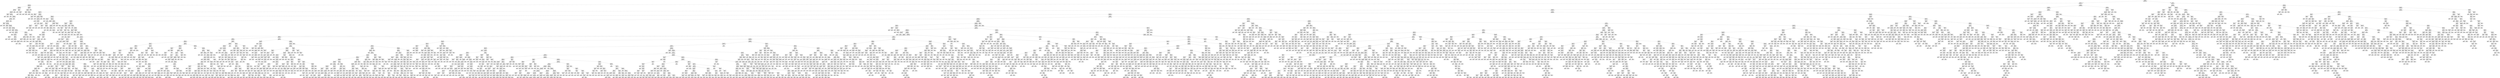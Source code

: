 digraph Tree {
node [shape=box] ;
0 [label="X[6] <= 0.099\ngini = 0.5\nsamples = 84796\nvalue = [42502, 42294]"] ;
1 [label="X[4] <= -0.194\ngini = 0.457\nsamples = 61010\nvalue = [39427, 21583]"] ;
0 -> 1 [labeldistance=2.5, labelangle=45, headlabel="True"] ;
2 [label="X[343] <= 0.003\ngini = 0.019\nsamples = 5005\nvalue = [47, 4958]"] ;
1 -> 2 ;
3 [label="X[312] <= 0.001\ngini = 0.009\nsamples = 4969\nvalue = [23, 4946]"] ;
2 -> 3 ;
4 [label="X[150] <= 0.018\ngini = 0.008\nsamples = 4964\nvalue = [19, 4945]"] ;
3 -> 4 ;
5 [label="X[155] <= -0.097\ngini = 0.006\nsamples = 4961\nvalue = [16, 4945]"] ;
4 -> 5 ;
6 [label="X[493] <= -0.0\ngini = 0.444\nsamples = 3\nvalue = [2, 1]"] ;
5 -> 6 ;
7 [label="gini = 0.0\nsamples = 1\nvalue = [0, 1]"] ;
6 -> 7 ;
8 [label="gini = 0.0\nsamples = 2\nvalue = [2, 0]"] ;
6 -> 8 ;
9 [label="X[691] <= -0.0\ngini = 0.006\nsamples = 4958\nvalue = [14, 4944]"] ;
5 -> 9 ;
10 [label="gini = 0.0\nsamples = 1\nvalue = [1, 0]"] ;
9 -> 10 ;
11 [label="X[153] <= 0.233\ngini = 0.005\nsamples = 4957\nvalue = [13, 4944]"] ;
9 -> 11 ;
12 [label="X[564] <= 0.0\ngini = 0.005\nsamples = 4956\nvalue = [12, 4944]"] ;
11 -> 12 ;
13 [label="X[340] <= -0.01\ngini = 0.004\nsamples = 4955\nvalue = [11, 4944]"] ;
12 -> 13 ;
14 [label="X[390] <= 0.0\ngini = 0.5\nsamples = 2\nvalue = [1, 1]"] ;
13 -> 14 ;
15 [label="gini = 0.0\nsamples = 1\nvalue = [0, 1]"] ;
14 -> 15 ;
16 [label="gini = 0.0\nsamples = 1\nvalue = [1, 0]"] ;
14 -> 16 ;
17 [label="X[52] <= -0.647\ngini = 0.004\nsamples = 4953\nvalue = [10, 4943]"] ;
13 -> 17 ;
18 [label="X[366] <= -0.0\ngini = 0.444\nsamples = 3\nvalue = [1, 2]"] ;
17 -> 18 ;
19 [label="gini = 0.0\nsamples = 1\nvalue = [1, 0]"] ;
18 -> 19 ;
20 [label="gini = 0.0\nsamples = 2\nvalue = [0, 2]"] ;
18 -> 20 ;
21 [label="X[208] <= -0.046\ngini = 0.004\nsamples = 4950\nvalue = [9, 4941]"] ;
17 -> 21 ;
22 [label="X[614] <= -0.0\ngini = 0.278\nsamples = 6\nvalue = [1, 5]"] ;
21 -> 22 ;
23 [label="gini = 0.0\nsamples = 4\nvalue = [0, 4]"] ;
22 -> 23 ;
24 [label="gini = 0.5\nsamples = 2\nvalue = [1, 1]"] ;
22 -> 24 ;
25 [label="X[13] <= -0.011\ngini = 0.003\nsamples = 4944\nvalue = [8, 4936]"] ;
21 -> 25 ;
26 [label="X[651] <= -0.0\ngini = 0.245\nsamples = 7\nvalue = [1, 6]"] ;
25 -> 26 ;
27 [label="gini = 0.0\nsamples = 6\nvalue = [0, 6]"] ;
26 -> 27 ;
28 [label="gini = 0.0\nsamples = 1\nvalue = [1, 0]"] ;
26 -> 28 ;
29 [label="X[18] <= -0.7\ngini = 0.003\nsamples = 4937\nvalue = [7, 4930]"] ;
25 -> 29 ;
30 [label="X[85] <= -0.004\ngini = 0.054\nsamples = 109\nvalue = [3, 106]"] ;
29 -> 30 ;
31 [label="gini = 0.444\nsamples = 3\nvalue = [1, 2]"] ;
30 -> 31 ;
32 [label="X[419] <= 0.0\ngini = 0.037\nsamples = 106\nvalue = [2, 104]"] ;
30 -> 32 ;
33 [label="X[725] <= -0.0\ngini = 0.18\nsamples = 10\nvalue = [1, 9]"] ;
32 -> 33 ;
34 [label="gini = 0.0\nsamples = 8\nvalue = [0, 8]"] ;
33 -> 34 ;
35 [label="gini = 0.5\nsamples = 2\nvalue = [1, 1]"] ;
33 -> 35 ;
36 [label="X[565] <= 0.0\ngini = 0.021\nsamples = 96\nvalue = [1, 95]"] ;
32 -> 36 ;
37 [label="gini = 0.0\nsamples = 64\nvalue = [0, 64]"] ;
36 -> 37 ;
38 [label="X[328] <= 0.0\ngini = 0.061\nsamples = 32\nvalue = [1, 31]"] ;
36 -> 38 ;
39 [label="gini = 0.444\nsamples = 3\nvalue = [1, 2]"] ;
38 -> 39 ;
40 [label="gini = 0.0\nsamples = 29\nvalue = [0, 29]"] ;
38 -> 40 ;
41 [label="X[993] <= 0.0\ngini = 0.002\nsamples = 4828\nvalue = [4, 4824]"] ;
29 -> 41 ;
42 [label="X[67] <= 0.065\ngini = 0.001\nsamples = 4813\nvalue = [3, 4810]"] ;
41 -> 42 ;
43 [label="X[506] <= 0.0\ngini = 0.001\nsamples = 4795\nvalue = [2, 4793]"] ;
42 -> 43 ;
44 [label="X[15] <= -0.448\ngini = 0.0\nsamples = 4771\nvalue = [1, 4770]"] ;
43 -> 44 ;
45 [label="X[998] <= 0.0\ngini = 0.036\nsamples = 55\nvalue = [1, 54]"] ;
44 -> 45 ;
46 [label="gini = 0.5\nsamples = 2\nvalue = [1, 1]"] ;
45 -> 46 ;
47 [label="gini = 0.0\nsamples = 53\nvalue = [0, 53]"] ;
45 -> 47 ;
48 [label="gini = 0.0\nsamples = 4716\nvalue = [0, 4716]"] ;
44 -> 48 ;
49 [label="X[279] <= 0.0\ngini = 0.08\nsamples = 24\nvalue = [1, 23]"] ;
43 -> 49 ;
50 [label="gini = 0.0\nsamples = 1\nvalue = [1, 0]"] ;
49 -> 50 ;
51 [label="gini = 0.0\nsamples = 23\nvalue = [0, 23]"] ;
49 -> 51 ;
52 [label="X[23] <= -0.17\ngini = 0.105\nsamples = 18\nvalue = [1, 17]"] ;
42 -> 52 ;
53 [label="gini = 0.0\nsamples = 17\nvalue = [0, 17]"] ;
52 -> 53 ;
54 [label="gini = 0.0\nsamples = 1\nvalue = [1, 0]"] ;
52 -> 54 ;
55 [label="X[801] <= -0.0\ngini = 0.124\nsamples = 15\nvalue = [1, 14]"] ;
41 -> 55 ;
56 [label="gini = 0.0\nsamples = 1\nvalue = [1, 0]"] ;
55 -> 56 ;
57 [label="gini = 0.0\nsamples = 14\nvalue = [0, 14]"] ;
55 -> 57 ;
58 [label="gini = 0.0\nsamples = 1\nvalue = [1, 0]"] ;
12 -> 58 ;
59 [label="gini = 0.0\nsamples = 1\nvalue = [1, 0]"] ;
11 -> 59 ;
60 [label="gini = 0.0\nsamples = 3\nvalue = [3, 0]"] ;
4 -> 60 ;
61 [label="X[532] <= 0.0\ngini = 0.32\nsamples = 5\nvalue = [4, 1]"] ;
3 -> 61 ;
62 [label="gini = 0.0\nsamples = 3\nvalue = [3, 0]"] ;
61 -> 62 ;
63 [label="X[248] <= 0.168\ngini = 0.5\nsamples = 2\nvalue = [1, 1]"] ;
61 -> 63 ;
64 [label="gini = 0.0\nsamples = 1\nvalue = [0, 1]"] ;
63 -> 64 ;
65 [label="gini = 0.0\nsamples = 1\nvalue = [1, 0]"] ;
63 -> 65 ;
66 [label="X[31] <= 0.015\ngini = 0.444\nsamples = 36\nvalue = [24, 12]"] ;
2 -> 66 ;
67 [label="X[510] <= 0.0\ngini = 0.285\nsamples = 29\nvalue = [24, 5]"] ;
66 -> 67 ;
68 [label="X[994] <= -0.0\ngini = 0.444\nsamples = 6\nvalue = [2, 4]"] ;
67 -> 68 ;
69 [label="gini = 0.0\nsamples = 4\nvalue = [0, 4]"] ;
68 -> 69 ;
70 [label="gini = 0.0\nsamples = 2\nvalue = [2, 0]"] ;
68 -> 70 ;
71 [label="X[403] <= 0.02\ngini = 0.083\nsamples = 23\nvalue = [22, 1]"] ;
67 -> 71 ;
72 [label="gini = 0.0\nsamples = 22\nvalue = [22, 0]"] ;
71 -> 72 ;
73 [label="gini = 0.0\nsamples = 1\nvalue = [0, 1]"] ;
71 -> 73 ;
74 [label="gini = 0.0\nsamples = 7\nvalue = [0, 7]"] ;
66 -> 74 ;
75 [label="X[1] <= 0.506\ngini = 0.417\nsamples = 56005\nvalue = [39380, 16625]"] ;
1 -> 75 ;
76 [label="X[12] <= 0.321\ngini = 0.363\nsamples = 51439\nvalue = [39201, 12238]"] ;
75 -> 76 ;
77 [label="X[27] <= -0.348\ngini = 0.327\nsamples = 48730\nvalue = [38696, 10034]"] ;
76 -> 77 ;
78 [label="X[381] <= -0.008\ngini = 0.017\nsamples = 1412\nvalue = [12, 1400]"] ;
77 -> 78 ;
79 [label="X[595] <= 0.0\ngini = 0.444\nsamples = 12\nvalue = [8, 4]"] ;
78 -> 79 ;
80 [label="X[214] <= 0.025\ngini = 0.32\nsamples = 5\nvalue = [1, 4]"] ;
79 -> 80 ;
81 [label="gini = 0.0\nsamples = 4\nvalue = [0, 4]"] ;
80 -> 81 ;
82 [label="gini = 0.0\nsamples = 1\nvalue = [1, 0]"] ;
80 -> 82 ;
83 [label="gini = 0.0\nsamples = 7\nvalue = [7, 0]"] ;
79 -> 83 ;
84 [label="X[293] <= 0.018\ngini = 0.006\nsamples = 1400\nvalue = [4, 1396]"] ;
78 -> 84 ;
85 [label="X[18] <= -0.514\ngini = 0.003\nsamples = 1397\nvalue = [2, 1395]"] ;
84 -> 85 ;
86 [label="gini = 0.0\nsamples = 1\nvalue = [1, 0]"] ;
85 -> 86 ;
87 [label="X[96] <= 0.904\ngini = 0.001\nsamples = 1396\nvalue = [1, 1395]"] ;
85 -> 87 ;
88 [label="gini = 0.0\nsamples = 1392\nvalue = [0, 1392]"] ;
87 -> 88 ;
89 [label="X[434] <= 0.0\ngini = 0.375\nsamples = 4\nvalue = [1, 3]"] ;
87 -> 89 ;
90 [label="gini = 0.5\nsamples = 2\nvalue = [1, 1]"] ;
89 -> 90 ;
91 [label="gini = 0.0\nsamples = 2\nvalue = [0, 2]"] ;
89 -> 91 ;
92 [label="X[693] <= -0.0\ngini = 0.444\nsamples = 3\nvalue = [2, 1]"] ;
84 -> 92 ;
93 [label="gini = 0.0\nsamples = 1\nvalue = [0, 1]"] ;
92 -> 93 ;
94 [label="gini = 0.0\nsamples = 2\nvalue = [2, 0]"] ;
92 -> 94 ;
95 [label="X[157] <= 0.004\ngini = 0.298\nsamples = 47318\nvalue = [38684, 8634]"] ;
77 -> 95 ;
96 [label="X[270] <= -0.001\ngini = 0.27\nsamples = 45326\nvalue = [38018, 7308]"] ;
95 -> 96 ;
97 [label="X[369] <= -0.004\ngini = 0.28\nsamples = 629\nvalue = [106, 523]"] ;
96 -> 97 ;
98 [label="X[448] <= -0.0\ngini = 0.14\nsamples = 66\nvalue = [61, 5]"] ;
97 -> 98 ;
99 [label="gini = 0.0\nsamples = 5\nvalue = [0, 5]"] ;
98 -> 99 ;
100 [label="gini = 0.0\nsamples = 61\nvalue = [61, 0]"] ;
98 -> 100 ;
101 [label="X[209] <= -0.028\ngini = 0.147\nsamples = 563\nvalue = [45, 518]"] ;
97 -> 101 ;
102 [label="X[33] <= 0.03\ngini = 0.464\nsamples = 41\nvalue = [26, 15]"] ;
101 -> 102 ;
103 [label="X[10] <= 0.049\ngini = 0.211\nsamples = 25\nvalue = [22, 3]"] ;
102 -> 103 ;
104 [label="X[260] <= 0.035\ngini = 0.091\nsamples = 21\nvalue = [20, 1]"] ;
103 -> 104 ;
105 [label="gini = 0.0\nsamples = 19\nvalue = [19, 0]"] ;
104 -> 105 ;
106 [label="X[833] <= -0.0\ngini = 0.5\nsamples = 2\nvalue = [1, 1]"] ;
104 -> 106 ;
107 [label="gini = 0.0\nsamples = 1\nvalue = [0, 1]"] ;
106 -> 107 ;
108 [label="gini = 0.0\nsamples = 1\nvalue = [1, 0]"] ;
106 -> 108 ;
109 [label="X[153] <= -0.008\ngini = 0.5\nsamples = 4\nvalue = [2, 2]"] ;
103 -> 109 ;
110 [label="gini = 0.0\nsamples = 2\nvalue = [2, 0]"] ;
109 -> 110 ;
111 [label="gini = 0.0\nsamples = 2\nvalue = [0, 2]"] ;
109 -> 111 ;
112 [label="X[676] <= 0.0\ngini = 0.375\nsamples = 16\nvalue = [4, 12]"] ;
102 -> 112 ;
113 [label="X[96] <= -0.001\ngini = 0.444\nsamples = 3\nvalue = [2, 1]"] ;
112 -> 113 ;
114 [label="gini = 0.0\nsamples = 1\nvalue = [0, 1]"] ;
113 -> 114 ;
115 [label="gini = 0.0\nsamples = 2\nvalue = [2, 0]"] ;
113 -> 115 ;
116 [label="X[436] <= 0.006\ngini = 0.26\nsamples = 13\nvalue = [2, 11]"] ;
112 -> 116 ;
117 [label="gini = 0.0\nsamples = 8\nvalue = [0, 8]"] ;
116 -> 117 ;
118 [label="X[580] <= -0.0\ngini = 0.48\nsamples = 5\nvalue = [2, 3]"] ;
116 -> 118 ;
119 [label="gini = 0.0\nsamples = 3\nvalue = [0, 3]"] ;
118 -> 119 ;
120 [label="gini = 0.0\nsamples = 2\nvalue = [2, 0]"] ;
118 -> 120 ;
121 [label="X[24] <= 0.078\ngini = 0.07\nsamples = 522\nvalue = [19, 503]"] ;
101 -> 121 ;
122 [label="X[117] <= 0.225\ngini = 0.056\nsamples = 516\nvalue = [15, 501]"] ;
121 -> 122 ;
123 [label="X[378] <= 0.053\ngini = 0.049\nsamples = 514\nvalue = [13, 501]"] ;
122 -> 123 ;
124 [label="X[280] <= -0.27\ngini = 0.046\nsamples = 513\nvalue = [12, 501]"] ;
123 -> 124 ;
125 [label="gini = 0.0\nsamples = 1\nvalue = [1, 0]"] ;
124 -> 125 ;
126 [label="X[2] <= 0.735\ngini = 0.042\nsamples = 512\nvalue = [11, 501]"] ;
124 -> 126 ;
127 [label="X[116] <= -0.088\ngini = 0.038\nsamples = 511\nvalue = [10, 501]"] ;
126 -> 127 ;
128 [label="gini = 0.0\nsamples = 1\nvalue = [1, 0]"] ;
127 -> 128 ;
129 [label="X[28] <= 0.259\ngini = 0.035\nsamples = 510\nvalue = [9, 501]"] ;
127 -> 129 ;
130 [label="X[36] <= -0.277\ngini = 0.031\nsamples = 508\nvalue = [8, 500]"] ;
129 -> 130 ;
131 [label="X[195] <= 0.008\ngini = 0.5\nsamples = 2\nvalue = [1, 1]"] ;
130 -> 131 ;
132 [label="gini = 0.0\nsamples = 1\nvalue = [1, 0]"] ;
131 -> 132 ;
133 [label="gini = 0.0\nsamples = 1\nvalue = [0, 1]"] ;
131 -> 133 ;
134 [label="X[117] <= 0.223\ngini = 0.027\nsamples = 506\nvalue = [7, 499]"] ;
130 -> 134 ;
135 [label="X[2] <= -0.684\ngini = 0.02\nsamples = 492\nvalue = [5, 487]"] ;
134 -> 135 ;
136 [label="X[497] <= -0.0\ngini = 0.32\nsamples = 5\nvalue = [1, 4]"] ;
135 -> 136 ;
137 [label="gini = 0.0\nsamples = 4\nvalue = [0, 4]"] ;
136 -> 137 ;
138 [label="gini = 0.0\nsamples = 1\nvalue = [1, 0]"] ;
136 -> 138 ;
139 [label="X[103] <= -0.112\ngini = 0.016\nsamples = 487\nvalue = [4, 483]"] ;
135 -> 139 ;
140 [label="X[182] <= 0.0\ngini = 0.075\nsamples = 102\nvalue = [4, 98]"] ;
139 -> 140 ;
141 [label="X[239] <= 0.003\ngini = 0.48\nsamples = 5\nvalue = [2, 3]"] ;
140 -> 141 ;
142 [label="gini = 0.0\nsamples = 2\nvalue = [0, 2]"] ;
141 -> 142 ;
143 [label="X[69] <= 0.074\ngini = 0.444\nsamples = 3\nvalue = [2, 1]"] ;
141 -> 143 ;
144 [label="gini = 0.0\nsamples = 1\nvalue = [1, 0]"] ;
143 -> 144 ;
145 [label="gini = 0.5\nsamples = 2\nvalue = [1, 1]"] ;
143 -> 145 ;
146 [label="X[163] <= 0.001\ngini = 0.04\nsamples = 97\nvalue = [2, 95]"] ;
140 -> 146 ;
147 [label="X[769] <= -0.0\ngini = 0.142\nsamples = 26\nvalue = [2, 24]"] ;
146 -> 147 ;
148 [label="gini = 0.0\nsamples = 23\nvalue = [0, 23]"] ;
147 -> 148 ;
149 [label="X[790] <= 0.0\ngini = 0.444\nsamples = 3\nvalue = [2, 1]"] ;
147 -> 149 ;
150 [label="gini = 0.0\nsamples = 1\nvalue = [0, 1]"] ;
149 -> 150 ;
151 [label="gini = 0.0\nsamples = 2\nvalue = [2, 0]"] ;
149 -> 151 ;
152 [label="gini = 0.0\nsamples = 71\nvalue = [0, 71]"] ;
146 -> 152 ;
153 [label="gini = 0.0\nsamples = 385\nvalue = [0, 385]"] ;
139 -> 153 ;
154 [label="X[85] <= -0.002\ngini = 0.245\nsamples = 14\nvalue = [2, 12]"] ;
134 -> 154 ;
155 [label="gini = 0.0\nsamples = 8\nvalue = [0, 8]"] ;
154 -> 155 ;
156 [label="X[502] <= 0.0\ngini = 0.444\nsamples = 6\nvalue = [2, 4]"] ;
154 -> 156 ;
157 [label="gini = 0.0\nsamples = 3\nvalue = [0, 3]"] ;
156 -> 157 ;
158 [label="X[13] <= 0.001\ngini = 0.444\nsamples = 3\nvalue = [2, 1]"] ;
156 -> 158 ;
159 [label="gini = 0.5\nsamples = 2\nvalue = [1, 1]"] ;
158 -> 159 ;
160 [label="gini = 0.0\nsamples = 1\nvalue = [1, 0]"] ;
158 -> 160 ;
161 [label="X[272] <= 0.001\ngini = 0.5\nsamples = 2\nvalue = [1, 1]"] ;
129 -> 161 ;
162 [label="gini = 0.0\nsamples = 1\nvalue = [0, 1]"] ;
161 -> 162 ;
163 [label="gini = 0.0\nsamples = 1\nvalue = [1, 0]"] ;
161 -> 163 ;
164 [label="gini = 0.0\nsamples = 1\nvalue = [1, 0]"] ;
126 -> 164 ;
165 [label="gini = 0.0\nsamples = 1\nvalue = [1, 0]"] ;
123 -> 165 ;
166 [label="gini = 0.0\nsamples = 2\nvalue = [2, 0]"] ;
122 -> 166 ;
167 [label="X[293] <= 0.02\ngini = 0.444\nsamples = 6\nvalue = [4, 2]"] ;
121 -> 167 ;
168 [label="gini = 0.0\nsamples = 4\nvalue = [4, 0]"] ;
167 -> 168 ;
169 [label="gini = 0.0\nsamples = 2\nvalue = [0, 2]"] ;
167 -> 169 ;
170 [label="X[7] <= 0.21\ngini = 0.258\nsamples = 44697\nvalue = [37912, 6785]"] ;
96 -> 170 ;
171 [label="X[201] <= -0.009\ngini = 0.224\nsamples = 38867\nvalue = [33884, 4983]"] ;
170 -> 171 ;
172 [label="X[477] <= -0.002\ngini = 0.232\nsamples = 239\nvalue = [32, 207]"] ;
171 -> 172 ;
173 [label="X[504] <= -0.004\ngini = 0.436\nsamples = 28\nvalue = [19, 9]"] ;
172 -> 173 ;
174 [label="gini = 0.0\nsamples = 6\nvalue = [0, 6]"] ;
173 -> 174 ;
175 [label="X[263] <= 0.01\ngini = 0.236\nsamples = 22\nvalue = [19, 3]"] ;
173 -> 175 ;
176 [label="gini = 0.0\nsamples = 18\nvalue = [18, 0]"] ;
175 -> 176 ;
177 [label="X[259] <= 0.004\ngini = 0.375\nsamples = 4\nvalue = [1, 3]"] ;
175 -> 177 ;
178 [label="gini = 0.0\nsamples = 2\nvalue = [0, 2]"] ;
177 -> 178 ;
179 [label="X[120] <= 0.171\ngini = 0.5\nsamples = 2\nvalue = [1, 1]"] ;
177 -> 179 ;
180 [label="gini = 0.0\nsamples = 1\nvalue = [1, 0]"] ;
179 -> 180 ;
181 [label="gini = 0.0\nsamples = 1\nvalue = [0, 1]"] ;
179 -> 181 ;
182 [label="X[953] <= -0.0\ngini = 0.116\nsamples = 211\nvalue = [13, 198]"] ;
172 -> 182 ;
183 [label="X[671] <= 0.001\ngini = 0.5\nsamples = 10\nvalue = [5, 5]"] ;
182 -> 183 ;
184 [label="X[356] <= -0.015\ngini = 0.408\nsamples = 7\nvalue = [5, 2]"] ;
183 -> 184 ;
185 [label="X[476] <= -0.001\ngini = 0.5\nsamples = 4\nvalue = [2, 2]"] ;
184 -> 185 ;
186 [label="X[119] <= -0.015\ngini = 0.444\nsamples = 3\nvalue = [2, 1]"] ;
185 -> 186 ;
187 [label="gini = 0.0\nsamples = 1\nvalue = [1, 0]"] ;
186 -> 187 ;
188 [label="gini = 0.5\nsamples = 2\nvalue = [1, 1]"] ;
186 -> 188 ;
189 [label="gini = 0.0\nsamples = 1\nvalue = [0, 1]"] ;
185 -> 189 ;
190 [label="gini = 0.0\nsamples = 3\nvalue = [3, 0]"] ;
184 -> 190 ;
191 [label="gini = 0.0\nsamples = 3\nvalue = [0, 3]"] ;
183 -> 191 ;
192 [label="X[29] <= -0.03\ngini = 0.076\nsamples = 201\nvalue = [8, 193]"] ;
182 -> 192 ;
193 [label="gini = 0.0\nsamples = 1\nvalue = [1, 0]"] ;
192 -> 193 ;
194 [label="X[759] <= 0.0\ngini = 0.068\nsamples = 200\nvalue = [7, 193]"] ;
192 -> 194 ;
195 [label="X[349] <= 0.039\ngini = 0.023\nsamples = 171\nvalue = [2, 169]"] ;
194 -> 195 ;
196 [label="X[955] <= -0.0\ngini = 0.012\nsamples = 169\nvalue = [1, 168]"] ;
195 -> 196 ;
197 [label="X[617] <= 0.0\ngini = 0.133\nsamples = 14\nvalue = [1, 13]"] ;
196 -> 197 ;
198 [label="gini = 0.0\nsamples = 13\nvalue = [0, 13]"] ;
197 -> 198 ;
199 [label="gini = 0.0\nsamples = 1\nvalue = [1, 0]"] ;
197 -> 199 ;
200 [label="gini = 0.0\nsamples = 155\nvalue = [0, 155]"] ;
196 -> 200 ;
201 [label="X[234] <= -0.001\ngini = 0.5\nsamples = 2\nvalue = [1, 1]"] ;
195 -> 201 ;
202 [label="gini = 0.0\nsamples = 1\nvalue = [1, 0]"] ;
201 -> 202 ;
203 [label="gini = 0.0\nsamples = 1\nvalue = [0, 1]"] ;
201 -> 203 ;
204 [label="X[326] <= -0.008\ngini = 0.285\nsamples = 29\nvalue = [5, 24]"] ;
194 -> 204 ;
205 [label="gini = 0.0\nsamples = 2\nvalue = [2, 0]"] ;
204 -> 205 ;
206 [label="X[810] <= -0.002\ngini = 0.198\nsamples = 27\nvalue = [3, 24]"] ;
204 -> 206 ;
207 [label="X[371] <= 0.003\ngini = 0.337\nsamples = 14\nvalue = [3, 11]"] ;
206 -> 207 ;
208 [label="X[86] <= 0.021\ngini = 0.153\nsamples = 12\nvalue = [1, 11]"] ;
207 -> 208 ;
209 [label="gini = 0.0\nsamples = 6\nvalue = [0, 6]"] ;
208 -> 209 ;
210 [label="X[22] <= 0.014\ngini = 0.278\nsamples = 6\nvalue = [1, 5]"] ;
208 -> 210 ;
211 [label="gini = 0.0\nsamples = 3\nvalue = [0, 3]"] ;
210 -> 211 ;
212 [label="gini = 0.444\nsamples = 3\nvalue = [1, 2]"] ;
210 -> 212 ;
213 [label="gini = 0.0\nsamples = 2\nvalue = [2, 0]"] ;
207 -> 213 ;
214 [label="gini = 0.0\nsamples = 13\nvalue = [0, 13]"] ;
206 -> 214 ;
215 [label="X[230] <= 0.081\ngini = 0.217\nsamples = 38628\nvalue = [33852, 4776]"] ;
171 -> 215 ;
216 [label="X[128] <= -0.174\ngini = 0.212\nsamples = 38482\nvalue = [33849, 4633]"] ;
215 -> 216 ;
217 [label="X[532] <= -0.0\ngini = 0.139\nsamples = 133\nvalue = [10, 123]"] ;
216 -> 217 ;
218 [label="X[379] <= 0.0\ngini = 0.198\nsamples = 9\nvalue = [8, 1]"] ;
217 -> 218 ;
219 [label="gini = 0.0\nsamples = 8\nvalue = [8, 0]"] ;
218 -> 219 ;
220 [label="gini = 0.0\nsamples = 1\nvalue = [0, 1]"] ;
218 -> 220 ;
221 [label="X[184] <= -0.029\ngini = 0.032\nsamples = 124\nvalue = [2, 122]"] ;
217 -> 221 ;
222 [label="gini = 0.0\nsamples = 1\nvalue = [1, 0]"] ;
221 -> 222 ;
223 [label="X[401] <= -0.001\ngini = 0.016\nsamples = 123\nvalue = [1, 122]"] ;
221 -> 223 ;
224 [label="gini = 0.0\nsamples = 1\nvalue = [1, 0]"] ;
223 -> 224 ;
225 [label="gini = 0.0\nsamples = 122\nvalue = [0, 122]"] ;
223 -> 225 ;
226 [label="X[587] <= 0.001\ngini = 0.208\nsamples = 38349\nvalue = [33839, 4510]"] ;
216 -> 226 ;
227 [label="X[21] <= 0.105\ngini = 0.203\nsamples = 38221\nvalue = [33827, 4394]"] ;
226 -> 227 ;
228 [label="X[200] <= -0.155\ngini = 0.187\nsamples = 36182\nvalue = [32400, 3782]"] ;
227 -> 228 ;
229 [label="X[221] <= 0.006\ngini = 0.194\nsamples = 101\nvalue = [11, 90]"] ;
228 -> 229 ;
230 [label="gini = 0.0\nsamples = 11\nvalue = [11, 0]"] ;
229 -> 230 ;
231 [label="gini = 0.0\nsamples = 90\nvalue = [0, 90]"] ;
229 -> 231 ;
232 [label="X[9] <= -0.295\ngini = 0.184\nsamples = 36081\nvalue = [32389, 3692]"] ;
228 -> 232 ;
233 [label="X[681] <= -0.0\ngini = 0.293\nsamples = 6541\nvalue = [5374, 1167]"] ;
232 -> 233 ;
234 [label="X[241] <= 0.001\ngini = 0.196\nsamples = 2024\nvalue = [1801, 223]"] ;
233 -> 234 ;
235 [label="X[535] <= 0.0\ngini = 0.122\nsamples = 1177\nvalue = [1100, 77]"] ;
234 -> 235 ;
236 [label="X[44] <= -0.232\ngini = 0.116\nsamples = 1170\nvalue = [1098, 72]"] ;
235 -> 236 ;
237 [label="X[89] <= -0.004\ngini = 0.375\nsamples = 4\nvalue = [1, 3]"] ;
236 -> 237 ;
238 [label="X[817] <= 0.0\ngini = 0.5\nsamples = 2\nvalue = [1, 1]"] ;
237 -> 238 ;
239 [label="gini = 0.0\nsamples = 1\nvalue = [1, 0]"] ;
238 -> 239 ;
240 [label="gini = 0.0\nsamples = 1\nvalue = [0, 1]"] ;
238 -> 240 ;
241 [label="gini = 0.0\nsamples = 2\nvalue = [0, 2]"] ;
237 -> 241 ;
242 [label="X[132] <= -0.115\ngini = 0.111\nsamples = 1166\nvalue = [1097, 69]"] ;
236 -> 242 ;
243 [label="gini = 0.0\nsamples = 2\nvalue = [0, 2]"] ;
242 -> 243 ;
244 [label="X[151] <= 0.01\ngini = 0.108\nsamples = 1164\nvalue = [1097, 67]"] ;
242 -> 244 ;
245 [label="X[287] <= -0.0\ngini = 0.092\nsamples = 1071\nvalue = [1019, 52]"] ;
244 -> 245 ;
246 [label="X[24] <= 0.176\ngini = 0.016\nsamples = 368\nvalue = [365, 3]"] ;
245 -> 246 ;
247 [label="X[205] <= -0.016\ngini = 0.011\nsamples = 367\nvalue = [365, 2]"] ;
246 -> 247 ;
248 [label="gini = 0.0\nsamples = 1\nvalue = [0, 1]"] ;
247 -> 248 ;
249 [label="X[809] <= -0.0\ngini = 0.005\nsamples = 366\nvalue = [365, 1]"] ;
247 -> 249 ;
250 [label="X[185] <= 0.002\ngini = 0.32\nsamples = 5\nvalue = [4, 1]"] ;
249 -> 250 ;
251 [label="gini = 0.0\nsamples = 1\nvalue = [0, 1]"] ;
250 -> 251 ;
252 [label="gini = 0.0\nsamples = 4\nvalue = [4, 0]"] ;
250 -> 252 ;
253 [label="gini = 0.0\nsamples = 361\nvalue = [361, 0]"] ;
249 -> 253 ;
254 [label="gini = 0.0\nsamples = 1\nvalue = [0, 1]"] ;
246 -> 254 ;
255 [label="X[287] <= -0.0\ngini = 0.13\nsamples = 703\nvalue = [654, 49]"] ;
245 -> 255 ;
256 [label="X[679] <= 0.0\ngini = 0.5\nsamples = 6\nvalue = [3, 3]"] ;
255 -> 256 ;
257 [label="gini = 0.0\nsamples = 3\nvalue = [0, 3]"] ;
256 -> 257 ;
258 [label="gini = 0.0\nsamples = 3\nvalue = [3, 0]"] ;
256 -> 258 ;
259 [label="X[750] <= 0.0\ngini = 0.123\nsamples = 697\nvalue = [651, 46]"] ;
255 -> 259 ;
260 [label="X[314] <= 0.001\ngini = 0.117\nsamples = 690\nvalue = [647, 43]"] ;
259 -> 260 ;
261 [label="X[374] <= 0.0\ngini = 0.105\nsamples = 667\nvalue = [630, 37]"] ;
260 -> 261 ;
262 [label="X[152] <= -0.044\ngini = 0.102\nsamples = 666\nvalue = [630, 36]"] ;
261 -> 262 ;
263 [label="gini = 0.0\nsamples = 1\nvalue = [0, 1]"] ;
262 -> 263 ;
264 [label="X[665] <= 0.0\ngini = 0.1\nsamples = 665\nvalue = [630, 35]"] ;
262 -> 264 ;
265 [label="X[53] <= 0.678\ngini = 0.097\nsamples = 664\nvalue = [630, 34]"] ;
264 -> 265 ;
266 [label="X[596] <= 0.001\ngini = 0.095\nsamples = 663\nvalue = [630, 33]"] ;
265 -> 266 ;
267 [label="X[288] <= 0.0\ngini = 0.092\nsamples = 662\nvalue = [630, 32]"] ;
266 -> 267 ;
268 [label="X[339] <= 0.0\ngini = 0.08\nsamples = 643\nvalue = [616, 27]"] ;
267 -> 268 ;
269 [label="X[60] <= -0.193\ngini = 0.114\nsamples = 444\nvalue = [417, 27]"] ;
268 -> 269 ;
270 [label="X[969] <= -0.0\ngini = 0.48\nsamples = 5\nvalue = [2, 3]"] ;
269 -> 270 ;
271 [label="gini = 0.0\nsamples = 3\nvalue = [0, 3]"] ;
270 -> 271 ;
272 [label="gini = 0.0\nsamples = 2\nvalue = [2, 0]"] ;
270 -> 272 ;
273 [label="X[736] <= -0.0\ngini = 0.103\nsamples = 439\nvalue = [415, 24]"] ;
269 -> 273 ;
274 [label="gini = 0.0\nsamples = 1\nvalue = [0, 1]"] ;
273 -> 274 ;
275 [label="gini = 0.1\nsamples = 438\nvalue = [415, 23]"] ;
273 -> 275 ;
276 [label="gini = 0.0\nsamples = 199\nvalue = [199, 0]"] ;
268 -> 276 ;
277 [label="X[652] <= 0.0\ngini = 0.388\nsamples = 19\nvalue = [14, 5]"] ;
267 -> 277 ;
278 [label="X[497] <= -0.0\ngini = 0.278\nsamples = 6\nvalue = [1, 5]"] ;
277 -> 278 ;
279 [label="gini = 0.0\nsamples = 5\nvalue = [0, 5]"] ;
278 -> 279 ;
280 [label="gini = 0.0\nsamples = 1\nvalue = [1, 0]"] ;
278 -> 280 ;
281 [label="gini = 0.0\nsamples = 13\nvalue = [13, 0]"] ;
277 -> 281 ;
282 [label="gini = 0.0\nsamples = 1\nvalue = [0, 1]"] ;
266 -> 282 ;
283 [label="gini = 0.0\nsamples = 1\nvalue = [0, 1]"] ;
265 -> 283 ;
284 [label="gini = 0.0\nsamples = 1\nvalue = [0, 1]"] ;
264 -> 284 ;
285 [label="gini = 0.0\nsamples = 1\nvalue = [0, 1]"] ;
261 -> 285 ;
286 [label="X[650] <= 0.0\ngini = 0.386\nsamples = 23\nvalue = [17, 6]"] ;
260 -> 286 ;
287 [label="X[794] <= -0.0\ngini = 0.255\nsamples = 20\nvalue = [17, 3]"] ;
286 -> 287 ;
288 [label="X[775] <= 0.0\ngini = 0.5\nsamples = 6\nvalue = [3, 3]"] ;
287 -> 288 ;
289 [label="gini = 0.0\nsamples = 3\nvalue = [3, 0]"] ;
288 -> 289 ;
290 [label="gini = 0.0\nsamples = 3\nvalue = [0, 3]"] ;
288 -> 290 ;
291 [label="gini = 0.0\nsamples = 14\nvalue = [14, 0]"] ;
287 -> 291 ;
292 [label="gini = 0.0\nsamples = 3\nvalue = [0, 3]"] ;
286 -> 292 ;
293 [label="X[516] <= 0.0\ngini = 0.49\nsamples = 7\nvalue = [4, 3]"] ;
259 -> 293 ;
294 [label="gini = 0.0\nsamples = 3\nvalue = [0, 3]"] ;
293 -> 294 ;
295 [label="gini = 0.0\nsamples = 4\nvalue = [4, 0]"] ;
293 -> 295 ;
296 [label="X[50] <= -0.264\ngini = 0.271\nsamples = 93\nvalue = [78, 15]"] ;
244 -> 296 ;
297 [label="gini = 0.0\nsamples = 3\nvalue = [0, 3]"] ;
296 -> 297 ;
298 [label="X[58] <= -0.191\ngini = 0.231\nsamples = 90\nvalue = [78, 12]"] ;
296 -> 298 ;
299 [label="gini = 0.0\nsamples = 2\nvalue = [0, 2]"] ;
298 -> 299 ;
300 [label="X[65] <= -0.146\ngini = 0.201\nsamples = 88\nvalue = [78, 10]"] ;
298 -> 300 ;
301 [label="X[821] <= 0.0\ngini = 0.49\nsamples = 7\nvalue = [3, 4]"] ;
300 -> 301 ;
302 [label="X[22] <= 0.018\ngini = 0.375\nsamples = 4\nvalue = [3, 1]"] ;
301 -> 302 ;
303 [label="gini = 0.0\nsamples = 3\nvalue = [3, 0]"] ;
302 -> 303 ;
304 [label="gini = 0.0\nsamples = 1\nvalue = [0, 1]"] ;
302 -> 304 ;
305 [label="gini = 0.0\nsamples = 3\nvalue = [0, 3]"] ;
301 -> 305 ;
306 [label="X[109] <= 0.005\ngini = 0.137\nsamples = 81\nvalue = [75, 6]"] ;
300 -> 306 ;
307 [label="X[288] <= 0.0\ngini = 0.5\nsamples = 6\nvalue = [3, 3]"] ;
306 -> 307 ;
308 [label="gini = 0.0\nsamples = 2\nvalue = [2, 0]"] ;
307 -> 308 ;
309 [label="X[41] <= -0.037\ngini = 0.375\nsamples = 4\nvalue = [1, 3]"] ;
307 -> 309 ;
310 [label="X[440] <= 0.0\ngini = 0.5\nsamples = 2\nvalue = [1, 1]"] ;
309 -> 310 ;
311 [label="gini = 0.0\nsamples = 1\nvalue = [1, 0]"] ;
310 -> 311 ;
312 [label="gini = 0.0\nsamples = 1\nvalue = [0, 1]"] ;
310 -> 312 ;
313 [label="gini = 0.0\nsamples = 2\nvalue = [0, 2]"] ;
309 -> 313 ;
314 [label="X[671] <= 0.001\ngini = 0.077\nsamples = 75\nvalue = [72, 3]"] ;
306 -> 314 ;
315 [label="X[251] <= 0.001\ngini = 0.053\nsamples = 74\nvalue = [72, 2]"] ;
314 -> 315 ;
316 [label="gini = 0.0\nsamples = 64\nvalue = [64, 0]"] ;
315 -> 316 ;
317 [label="X[822] <= 0.0\ngini = 0.32\nsamples = 10\nvalue = [8, 2]"] ;
315 -> 317 ;
318 [label="gini = 0.0\nsamples = 8\nvalue = [8, 0]"] ;
317 -> 318 ;
319 [label="gini = 0.0\nsamples = 2\nvalue = [0, 2]"] ;
317 -> 319 ;
320 [label="gini = 0.0\nsamples = 1\nvalue = [0, 1]"] ;
314 -> 320 ;
321 [label="X[409] <= 0.001\ngini = 0.408\nsamples = 7\nvalue = [2, 5]"] ;
235 -> 321 ;
322 [label="gini = 0.0\nsamples = 2\nvalue = [2, 0]"] ;
321 -> 322 ;
323 [label="gini = 0.0\nsamples = 5\nvalue = [0, 5]"] ;
321 -> 323 ;
324 [label="X[765] <= -0.0\ngini = 0.285\nsamples = 847\nvalue = [701, 146]"] ;
234 -> 324 ;
325 [label="X[502] <= -0.0\ngini = 0.493\nsamples = 41\nvalue = [18, 23]"] ;
324 -> 325 ;
326 [label="X[534] <= 0.0\ngini = 0.42\nsamples = 30\nvalue = [9, 21]"] ;
325 -> 326 ;
327 [label="X[645] <= -0.0\ngini = 0.117\nsamples = 16\nvalue = [1, 15]"] ;
326 -> 327 ;
328 [label="X[510] <= -0.0\ngini = 0.5\nsamples = 2\nvalue = [1, 1]"] ;
327 -> 328 ;
329 [label="gini = 0.0\nsamples = 1\nvalue = [1, 0]"] ;
328 -> 329 ;
330 [label="gini = 0.0\nsamples = 1\nvalue = [0, 1]"] ;
328 -> 330 ;
331 [label="gini = 0.0\nsamples = 14\nvalue = [0, 14]"] ;
327 -> 331 ;
332 [label="X[498] <= -0.0\ngini = 0.49\nsamples = 14\nvalue = [8, 6]"] ;
326 -> 332 ;
333 [label="gini = 0.0\nsamples = 3\nvalue = [0, 3]"] ;
332 -> 333 ;
334 [label="X[505] <= -0.0\ngini = 0.397\nsamples = 11\nvalue = [8, 3]"] ;
332 -> 334 ;
335 [label="X[308] <= -0.0\ngini = 0.5\nsamples = 6\nvalue = [3, 3]"] ;
334 -> 335 ;
336 [label="gini = 0.0\nsamples = 3\nvalue = [3, 0]"] ;
335 -> 336 ;
337 [label="gini = 0.0\nsamples = 3\nvalue = [0, 3]"] ;
335 -> 337 ;
338 [label="gini = 0.0\nsamples = 5\nvalue = [5, 0]"] ;
334 -> 338 ;
339 [label="X[503] <= -0.0\ngini = 0.298\nsamples = 11\nvalue = [9, 2]"] ;
325 -> 339 ;
340 [label="gini = 0.0\nsamples = 8\nvalue = [8, 0]"] ;
339 -> 340 ;
341 [label="X[263] <= -0.0\ngini = 0.444\nsamples = 3\nvalue = [1, 2]"] ;
339 -> 341 ;
342 [label="gini = 0.0\nsamples = 1\nvalue = [0, 1]"] ;
341 -> 342 ;
343 [label="X[606] <= 0.0\ngini = 0.5\nsamples = 2\nvalue = [1, 1]"] ;
341 -> 343 ;
344 [label="gini = 0.0\nsamples = 1\nvalue = [1, 0]"] ;
343 -> 344 ;
345 [label="gini = 0.0\nsamples = 1\nvalue = [0, 1]"] ;
343 -> 345 ;
346 [label="X[294] <= 0.008\ngini = 0.259\nsamples = 806\nvalue = [683, 123]"] ;
324 -> 346 ;
347 [label="X[127] <= -0.002\ngini = 0.253\nsamples = 802\nvalue = [683, 119]"] ;
346 -> 347 ;
348 [label="X[86] <= -0.049\ngini = 0.056\nsamples = 140\nvalue = [136, 4]"] ;
347 -> 348 ;
349 [label="gini = 0.0\nsamples = 1\nvalue = [0, 1]"] ;
348 -> 349 ;
350 [label="X[6] <= -0.119\ngini = 0.042\nsamples = 139\nvalue = [136, 3]"] ;
348 -> 350 ;
351 [label="X[103] <= -0.071\ngini = 0.029\nsamples = 138\nvalue = [136, 2]"] ;
350 -> 351 ;
352 [label="X[689] <= -0.0\ngini = 0.444\nsamples = 3\nvalue = [2, 1]"] ;
351 -> 352 ;
353 [label="gini = 0.0\nsamples = 2\nvalue = [2, 0]"] ;
352 -> 353 ;
354 [label="gini = 0.0\nsamples = 1\nvalue = [0, 1]"] ;
352 -> 354 ;
355 [label="X[99] <= 0.134\ngini = 0.015\nsamples = 135\nvalue = [134, 1]"] ;
351 -> 355 ;
356 [label="gini = 0.0\nsamples = 131\nvalue = [131, 0]"] ;
355 -> 356 ;
357 [label="X[827] <= 0.0\ngini = 0.375\nsamples = 4\nvalue = [3, 1]"] ;
355 -> 357 ;
358 [label="gini = 0.0\nsamples = 1\nvalue = [0, 1]"] ;
357 -> 358 ;
359 [label="gini = 0.0\nsamples = 3\nvalue = [3, 0]"] ;
357 -> 359 ;
360 [label="gini = 0.0\nsamples = 1\nvalue = [0, 1]"] ;
350 -> 360 ;
361 [label="X[372] <= 0.0\ngini = 0.287\nsamples = 662\nvalue = [547, 115]"] ;
347 -> 361 ;
362 [label="X[809] <= 0.0\ngini = 0.269\nsamples = 630\nvalue = [529, 101]"] ;
361 -> 362 ;
363 [label="X[230] <= 0.001\ngini = 0.262\nsamples = 625\nvalue = [528, 97]"] ;
362 -> 363 ;
364 [label="X[358] <= -0.002\ngini = 0.292\nsamples = 524\nvalue = [431, 93]"] ;
363 -> 364 ;
365 [label="gini = 0.0\nsamples = 2\nvalue = [0, 2]"] ;
364 -> 365 ;
366 [label="X[474] <= 0.0\ngini = 0.288\nsamples = 522\nvalue = [431, 91]"] ;
364 -> 366 ;
367 [label="X[729] <= 0.0\ngini = 0.284\nsamples = 520\nvalue = [431, 89]"] ;
366 -> 367 ;
368 [label="X[712] <= -0.0\ngini = 0.279\nsamples = 518\nvalue = [431, 87]"] ;
367 -> 368 ;
369 [label="X[633] <= 0.0\ngini = 0.392\nsamples = 97\nvalue = [71, 26]"] ;
368 -> 369 ;
370 [label="X[426] <= -0.0\ngini = 0.335\nsamples = 80\nvalue = [63, 17]"] ;
369 -> 370 ;
371 [label="gini = 0.0\nsamples = 2\nvalue = [0, 2]"] ;
370 -> 371 ;
372 [label="X[426] <= -0.0\ngini = 0.311\nsamples = 78\nvalue = [63, 15]"] ;
370 -> 372 ;
373 [label="X[424] <= 0.0\ngini = 0.375\nsamples = 60\nvalue = [45, 15]"] ;
372 -> 373 ;
374 [label="X[530] <= -0.0\ngini = 0.42\nsamples = 50\nvalue = [35, 15]"] ;
373 -> 374 ;
375 [label="gini = 0.0\nsamples = 4\nvalue = [0, 4]"] ;
374 -> 375 ;
376 [label="X[530] <= -0.0\ngini = 0.364\nsamples = 46\nvalue = [35, 11]"] ;
374 -> 376 ;
377 [label="gini = 0.0\nsamples = 10\nvalue = [10, 0]"] ;
376 -> 377 ;
378 [label="X[117] <= -0.061\ngini = 0.424\nsamples = 36\nvalue = [25, 11]"] ;
376 -> 378 ;
379 [label="gini = 0.0\nsamples = 2\nvalue = [0, 2]"] ;
378 -> 379 ;
380 [label="gini = 0.389\nsamples = 34\nvalue = [25, 9]"] ;
378 -> 380 ;
381 [label="gini = 0.0\nsamples = 10\nvalue = [10, 0]"] ;
373 -> 381 ;
382 [label="gini = 0.0\nsamples = 18\nvalue = [18, 0]"] ;
372 -> 382 ;
383 [label="X[455] <= -0.0\ngini = 0.498\nsamples = 17\nvalue = [8, 9]"] ;
369 -> 383 ;
384 [label="X[541] <= -0.0\ngini = 0.444\nsamples = 12\nvalue = [4, 8]"] ;
383 -> 384 ;
385 [label="X[50] <= 0.046\ngini = 0.245\nsamples = 7\nvalue = [1, 6]"] ;
384 -> 385 ;
386 [label="gini = 0.0\nsamples = 4\nvalue = [0, 4]"] ;
385 -> 386 ;
387 [label="X[377] <= -0.001\ngini = 0.444\nsamples = 3\nvalue = [1, 2]"] ;
385 -> 387 ;
388 [label="gini = 0.5\nsamples = 2\nvalue = [1, 1]"] ;
387 -> 388 ;
389 [label="gini = 0.0\nsamples = 1\nvalue = [0, 1]"] ;
387 -> 389 ;
390 [label="X[586] <= 0.0\ngini = 0.48\nsamples = 5\nvalue = [3, 2]"] ;
384 -> 390 ;
391 [label="X[289] <= 0.001\ngini = 0.444\nsamples = 3\nvalue = [1, 2]"] ;
390 -> 391 ;
392 [label="gini = 0.0\nsamples = 2\nvalue = [0, 2]"] ;
391 -> 392 ;
393 [label="gini = 0.0\nsamples = 1\nvalue = [1, 0]"] ;
391 -> 393 ;
394 [label="gini = 0.0\nsamples = 2\nvalue = [2, 0]"] ;
390 -> 394 ;
395 [label="X[215] <= 0.0\ngini = 0.32\nsamples = 5\nvalue = [4, 1]"] ;
383 -> 395 ;
396 [label="gini = 0.0\nsamples = 1\nvalue = [0, 1]"] ;
395 -> 396 ;
397 [label="gini = 0.0\nsamples = 4\nvalue = [4, 0]"] ;
395 -> 397 ;
398 [label="X[977] <= 0.0\ngini = 0.248\nsamples = 421\nvalue = [360, 61]"] ;
368 -> 398 ;
399 [label="X[782] <= 0.0\ngini = 0.154\nsamples = 166\nvalue = [152, 14]"] ;
398 -> 399 ;
400 [label="X[546] <= 0.0\ngini = 0.104\nsamples = 145\nvalue = [137, 8]"] ;
399 -> 400 ;
401 [label="X[500] <= 0.0\ngini = 0.07\nsamples = 137\nvalue = [132, 5]"] ;
400 -> 401 ;
402 [label="gini = 0.0\nsamples = 102\nvalue = [102, 0]"] ;
401 -> 402 ;
403 [label="X[247] <= 0.0\ngini = 0.245\nsamples = 35\nvalue = [30, 5]"] ;
401 -> 403 ;
404 [label="X[106] <= 0.019\ngini = 0.121\nsamples = 31\nvalue = [29, 2]"] ;
403 -> 404 ;
405 [label="X[969] <= -0.0\ngini = 0.067\nsamples = 29\nvalue = [28, 1]"] ;
404 -> 405 ;
406 [label="gini = 0.32\nsamples = 5\nvalue = [4, 1]"] ;
405 -> 406 ;
407 [label="gini = 0.0\nsamples = 24\nvalue = [24, 0]"] ;
405 -> 407 ;
408 [label="X[452] <= 0.0\ngini = 0.5\nsamples = 2\nvalue = [1, 1]"] ;
404 -> 408 ;
409 [label="gini = 0.0\nsamples = 1\nvalue = [1, 0]"] ;
408 -> 409 ;
410 [label="gini = 0.0\nsamples = 1\nvalue = [0, 1]"] ;
408 -> 410 ;
411 [label="X[467] <= 0.0\ngini = 0.375\nsamples = 4\nvalue = [1, 3]"] ;
403 -> 411 ;
412 [label="X[711] <= -0.0\ngini = 0.5\nsamples = 2\nvalue = [1, 1]"] ;
411 -> 412 ;
413 [label="gini = 0.0\nsamples = 1\nvalue = [1, 0]"] ;
412 -> 413 ;
414 [label="gini = 0.0\nsamples = 1\nvalue = [0, 1]"] ;
412 -> 414 ;
415 [label="gini = 0.0\nsamples = 2\nvalue = [0, 2]"] ;
411 -> 415 ;
416 [label="X[827] <= -0.0\ngini = 0.469\nsamples = 8\nvalue = [5, 3]"] ;
400 -> 416 ;
417 [label="gini = 0.0\nsamples = 4\nvalue = [4, 0]"] ;
416 -> 417 ;
418 [label="X[375] <= 0.0\ngini = 0.375\nsamples = 4\nvalue = [1, 3]"] ;
416 -> 418 ;
419 [label="gini = 0.0\nsamples = 1\nvalue = [1, 0]"] ;
418 -> 419 ;
420 [label="gini = 0.0\nsamples = 3\nvalue = [0, 3]"] ;
418 -> 420 ;
421 [label="X[53] <= 0.014\ngini = 0.408\nsamples = 21\nvalue = [15, 6]"] ;
399 -> 421 ;
422 [label="gini = 0.0\nsamples = 1\nvalue = [0, 1]"] ;
421 -> 422 ;
423 [label="X[358] <= -0.001\ngini = 0.375\nsamples = 20\nvalue = [15, 5]"] ;
421 -> 423 ;
424 [label="X[962] <= 0.0\ngini = 0.444\nsamples = 3\nvalue = [1, 2]"] ;
423 -> 424 ;
425 [label="gini = 0.0\nsamples = 2\nvalue = [0, 2]"] ;
424 -> 425 ;
426 [label="gini = 0.0\nsamples = 1\nvalue = [1, 0]"] ;
424 -> 426 ;
427 [label="X[100] <= 0.001\ngini = 0.291\nsamples = 17\nvalue = [14, 3]"] ;
423 -> 427 ;
428 [label="X[343] <= -0.0\ngini = 0.42\nsamples = 10\nvalue = [7, 3]"] ;
427 -> 428 ;
429 [label="X[812] <= 0.0\ngini = 0.219\nsamples = 8\nvalue = [7, 1]"] ;
428 -> 429 ;
430 [label="gini = 0.5\nsamples = 2\nvalue = [1, 1]"] ;
429 -> 430 ;
431 [label="gini = 0.0\nsamples = 6\nvalue = [6, 0]"] ;
429 -> 431 ;
432 [label="gini = 0.0\nsamples = 2\nvalue = [0, 2]"] ;
428 -> 432 ;
433 [label="gini = 0.0\nsamples = 7\nvalue = [7, 0]"] ;
427 -> 433 ;
434 [label="X[655] <= 0.0\ngini = 0.301\nsamples = 255\nvalue = [208, 47]"] ;
398 -> 434 ;
435 [label="X[982] <= -0.0\ngini = 0.292\nsamples = 253\nvalue = [208, 45]"] ;
434 -> 435 ;
436 [label="X[820] <= 0.0\ngini = 0.108\nsamples = 70\nvalue = [66, 4]"] ;
435 -> 436 ;
437 [label="gini = 0.0\nsamples = 1\nvalue = [0, 1]"] ;
436 -> 437 ;
438 [label="X[251] <= 0.001\ngini = 0.083\nsamples = 69\nvalue = [66, 3]"] ;
436 -> 438 ;
439 [label="X[26] <= -0.089\ngini = 0.032\nsamples = 62\nvalue = [61, 1]"] ;
438 -> 439 ;
440 [label="X[310] <= 0.001\ngini = 0.444\nsamples = 3\nvalue = [2, 1]"] ;
439 -> 440 ;
441 [label="gini = 0.0\nsamples = 1\nvalue = [1, 0]"] ;
440 -> 441 ;
442 [label="gini = 0.5\nsamples = 2\nvalue = [1, 1]"] ;
440 -> 442 ;
443 [label="gini = 0.0\nsamples = 59\nvalue = [59, 0]"] ;
439 -> 443 ;
444 [label="X[754] <= 0.0\ngini = 0.408\nsamples = 7\nvalue = [5, 2]"] ;
438 -> 444 ;
445 [label="gini = 0.0\nsamples = 2\nvalue = [0, 2]"] ;
444 -> 445 ;
446 [label="gini = 0.0\nsamples = 5\nvalue = [5, 0]"] ;
444 -> 446 ;
447 [label="X[157] <= -0.001\ngini = 0.348\nsamples = 183\nvalue = [142, 41]"] ;
435 -> 447 ;
448 [label="X[49] <= -0.119\ngini = 0.48\nsamples = 10\nvalue = [4, 6]"] ;
447 -> 448 ;
449 [label="X[636] <= 0.0\ngini = 0.49\nsamples = 7\nvalue = [4, 3]"] ;
448 -> 449 ;
450 [label="X[526] <= 0.0\ngini = 0.444\nsamples = 6\nvalue = [4, 2]"] ;
449 -> 450 ;
451 [label="gini = 0.5\nsamples = 4\nvalue = [2, 2]"] ;
450 -> 451 ;
452 [label="gini = 0.0\nsamples = 2\nvalue = [2, 0]"] ;
450 -> 452 ;
453 [label="gini = 0.0\nsamples = 1\nvalue = [0, 1]"] ;
449 -> 453 ;
454 [label="gini = 0.0\nsamples = 3\nvalue = [0, 3]"] ;
448 -> 454 ;
455 [label="X[157] <= -0.001\ngini = 0.323\nsamples = 173\nvalue = [138, 35]"] ;
447 -> 455 ;
456 [label="gini = 0.0\nsamples = 21\nvalue = [21, 0]"] ;
455 -> 456 ;
457 [label="X[507] <= -0.0\ngini = 0.354\nsamples = 152\nvalue = [117, 35]"] ;
455 -> 457 ;
458 [label="gini = 0.0\nsamples = 3\nvalue = [0, 3]"] ;
457 -> 458 ;
459 [label="X[411] <= 0.0\ngini = 0.337\nsamples = 149\nvalue = [117, 32]"] ;
457 -> 459 ;
460 [label="gini = 0.0\nsamples = 15\nvalue = [15, 0]"] ;
459 -> 460 ;
461 [label="gini = 0.364\nsamples = 134\nvalue = [102, 32]"] ;
459 -> 461 ;
462 [label="gini = 0.0\nsamples = 2\nvalue = [0, 2]"] ;
434 -> 462 ;
463 [label="gini = 0.0\nsamples = 2\nvalue = [0, 2]"] ;
367 -> 463 ;
464 [label="gini = 0.0\nsamples = 2\nvalue = [0, 2]"] ;
366 -> 464 ;
465 [label="X[639] <= -0.0\ngini = 0.076\nsamples = 101\nvalue = [97, 4]"] ;
363 -> 465 ;
466 [label="X[176] <= -0.0\ngini = 0.5\nsamples = 4\nvalue = [2, 2]"] ;
465 -> 466 ;
467 [label="X[372] <= 0.0\ngini = 0.444\nsamples = 3\nvalue = [2, 1]"] ;
466 -> 467 ;
468 [label="gini = 0.5\nsamples = 2\nvalue = [1, 1]"] ;
467 -> 468 ;
469 [label="gini = 0.0\nsamples = 1\nvalue = [1, 0]"] ;
467 -> 469 ;
470 [label="gini = 0.0\nsamples = 1\nvalue = [0, 1]"] ;
466 -> 470 ;
471 [label="X[725] <= -0.0\ngini = 0.04\nsamples = 97\nvalue = [95, 2]"] ;
465 -> 471 ;
472 [label="X[29] <= 0.067\ngini = 0.444\nsamples = 3\nvalue = [2, 1]"] ;
471 -> 472 ;
473 [label="gini = 0.0\nsamples = 1\nvalue = [0, 1]"] ;
472 -> 473 ;
474 [label="gini = 0.0\nsamples = 2\nvalue = [2, 0]"] ;
472 -> 474 ;
475 [label="X[211] <= 0.002\ngini = 0.021\nsamples = 94\nvalue = [93, 1]"] ;
471 -> 475 ;
476 [label="X[89] <= 0.006\ngini = 0.245\nsamples = 7\nvalue = [6, 1]"] ;
475 -> 476 ;
477 [label="gini = 0.0\nsamples = 5\nvalue = [5, 0]"] ;
476 -> 477 ;
478 [label="gini = 0.5\nsamples = 2\nvalue = [1, 1]"] ;
476 -> 478 ;
479 [label="gini = 0.0\nsamples = 87\nvalue = [87, 0]"] ;
475 -> 479 ;
480 [label="X[496] <= 0.0\ngini = 0.32\nsamples = 5\nvalue = [1, 4]"] ;
362 -> 480 ;
481 [label="gini = 0.0\nsamples = 4\nvalue = [0, 4]"] ;
480 -> 481 ;
482 [label="gini = 0.0\nsamples = 1\nvalue = [1, 0]"] ;
480 -> 482 ;
483 [label="X[570] <= 0.0\ngini = 0.492\nsamples = 32\nvalue = [18, 14]"] ;
361 -> 483 ;
484 [label="X[396] <= -0.003\ngini = 0.355\nsamples = 13\nvalue = [3, 10]"] ;
483 -> 484 ;
485 [label="X[25] <= 0.059\ngini = 0.375\nsamples = 4\nvalue = [3, 1]"] ;
484 -> 485 ;
486 [label="gini = 0.0\nsamples = 1\nvalue = [0, 1]"] ;
485 -> 486 ;
487 [label="gini = 0.0\nsamples = 3\nvalue = [3, 0]"] ;
485 -> 487 ;
488 [label="gini = 0.0\nsamples = 9\nvalue = [0, 9]"] ;
484 -> 488 ;
489 [label="X[774] <= -0.0\ngini = 0.332\nsamples = 19\nvalue = [15, 4]"] ;
483 -> 489 ;
490 [label="X[769] <= 0.0\ngini = 0.124\nsamples = 15\nvalue = [14, 1]"] ;
489 -> 490 ;
491 [label="gini = 0.0\nsamples = 14\nvalue = [14, 0]"] ;
490 -> 491 ;
492 [label="gini = 0.0\nsamples = 1\nvalue = [0, 1]"] ;
490 -> 492 ;
493 [label="X[486] <= 0.001\ngini = 0.375\nsamples = 4\nvalue = [1, 3]"] ;
489 -> 493 ;
494 [label="gini = 0.0\nsamples = 3\nvalue = [0, 3]"] ;
493 -> 494 ;
495 [label="gini = 0.0\nsamples = 1\nvalue = [1, 0]"] ;
493 -> 495 ;
496 [label="gini = 0.0\nsamples = 4\nvalue = [0, 4]"] ;
346 -> 496 ;
497 [label="X[329] <= 0.0\ngini = 0.331\nsamples = 4517\nvalue = [3573, 944]"] ;
233 -> 497 ;
498 [label="X[992] <= 0.0\ngini = 0.389\nsamples = 1761\nvalue = [1296, 465]"] ;
497 -> 498 ;
499 [label="X[395] <= -0.0\ngini = 0.348\nsamples = 1390\nvalue = [1078, 312]"] ;
498 -> 499 ;
500 [label="X[56] <= 0.042\ngini = 0.47\nsamples = 312\nvalue = [194, 118]"] ;
499 -> 500 ;
501 [label="X[801] <= 0.0\ngini = 0.498\nsamples = 212\nvalue = [113, 99]"] ;
500 -> 501 ;
502 [label="X[206] <= 0.0\ngini = 0.5\nsamples = 196\nvalue = [99, 97]"] ;
501 -> 502 ;
503 [label="X[24] <= 0.145\ngini = 0.495\nsamples = 168\nvalue = [92, 76]"] ;
502 -> 503 ;
504 [label="X[533] <= -0.0\ngini = 0.5\nsamples = 153\nvalue = [78, 75]"] ;
503 -> 504 ;
505 [label="X[399] <= 0.0\ngini = 0.302\nsamples = 27\nvalue = [22, 5]"] ;
504 -> 505 ;
506 [label="X[315] <= 0.0\ngini = 0.211\nsamples = 25\nvalue = [22, 3]"] ;
505 -> 506 ;
507 [label="gini = 0.0\nsamples = 1\nvalue = [0, 1]"] ;
506 -> 507 ;
508 [label="X[497] <= 0.0\ngini = 0.153\nsamples = 24\nvalue = [22, 2]"] ;
506 -> 508 ;
509 [label="X[75] <= -0.024\ngini = 0.083\nsamples = 23\nvalue = [22, 1]"] ;
508 -> 509 ;
510 [label="X[138] <= 0.002\ngini = 0.444\nsamples = 3\nvalue = [2, 1]"] ;
509 -> 510 ;
511 [label="gini = 0.0\nsamples = 2\nvalue = [2, 0]"] ;
510 -> 511 ;
512 [label="gini = 0.0\nsamples = 1\nvalue = [0, 1]"] ;
510 -> 512 ;
513 [label="gini = 0.0\nsamples = 20\nvalue = [20, 0]"] ;
509 -> 513 ;
514 [label="gini = 0.0\nsamples = 1\nvalue = [0, 1]"] ;
508 -> 514 ;
515 [label="gini = 0.0\nsamples = 2\nvalue = [0, 2]"] ;
505 -> 515 ;
516 [label="X[2] <= -0.058\ngini = 0.494\nsamples = 126\nvalue = [56, 70]"] ;
504 -> 516 ;
517 [label="X[140] <= 0.004\ngini = 0.5\nsamples = 108\nvalue = [54, 54]"] ;
516 -> 517 ;
518 [label="X[829] <= -0.0\ngini = 0.458\nsamples = 45\nvalue = [29, 16]"] ;
517 -> 518 ;
519 [label="X[476] <= -0.0\ngini = 0.36\nsamples = 34\nvalue = [26, 8]"] ;
518 -> 519 ;
520 [label="X[393] <= -0.0\ngini = 0.484\nsamples = 17\nvalue = [10, 7]"] ;
519 -> 520 ;
521 [label="gini = 0.0\nsamples = 3\nvalue = [0, 3]"] ;
520 -> 521 ;
522 [label="X[422] <= 0.0\ngini = 0.408\nsamples = 14\nvalue = [10, 4]"] ;
520 -> 522 ;
523 [label="X[959] <= 0.0\ngini = 0.278\nsamples = 12\nvalue = [10, 2]"] ;
522 -> 523 ;
524 [label="X[665] <= -0.0\ngini = 0.5\nsamples = 4\nvalue = [2, 2]"] ;
523 -> 524 ;
525 [label="gini = 0.0\nsamples = 1\nvalue = [0, 1]"] ;
524 -> 525 ;
526 [label="X[160] <= -0.007\ngini = 0.444\nsamples = 3\nvalue = [2, 1]"] ;
524 -> 526 ;
527 [label="gini = 0.0\nsamples = 1\nvalue = [1, 0]"] ;
526 -> 527 ;
528 [label="X[225] <= -0.003\ngini = 0.5\nsamples = 2\nvalue = [1, 1]"] ;
526 -> 528 ;
529 [label="gini = 0.0\nsamples = 1\nvalue = [0, 1]"] ;
528 -> 529 ;
530 [label="gini = 0.0\nsamples = 1\nvalue = [1, 0]"] ;
528 -> 530 ;
531 [label="gini = 0.0\nsamples = 8\nvalue = [8, 0]"] ;
523 -> 531 ;
532 [label="gini = 0.0\nsamples = 2\nvalue = [0, 2]"] ;
522 -> 532 ;
533 [label="X[55] <= -0.11\ngini = 0.111\nsamples = 17\nvalue = [16, 1]"] ;
519 -> 533 ;
534 [label="X[438] <= 0.0\ngini = 0.5\nsamples = 2\nvalue = [1, 1]"] ;
533 -> 534 ;
535 [label="gini = 0.0\nsamples = 1\nvalue = [0, 1]"] ;
534 -> 535 ;
536 [label="gini = 0.0\nsamples = 1\nvalue = [1, 0]"] ;
534 -> 536 ;
537 [label="gini = 0.0\nsamples = 15\nvalue = [15, 0]"] ;
533 -> 537 ;
538 [label="X[311] <= -0.0\ngini = 0.397\nsamples = 11\nvalue = [3, 8]"] ;
518 -> 538 ;
539 [label="gini = 0.0\nsamples = 7\nvalue = [0, 7]"] ;
538 -> 539 ;
540 [label="X[334] <= 0.0\ngini = 0.375\nsamples = 4\nvalue = [3, 1]"] ;
538 -> 540 ;
541 [label="X[489] <= 0.0\ngini = 0.5\nsamples = 2\nvalue = [1, 1]"] ;
540 -> 541 ;
542 [label="gini = 0.0\nsamples = 1\nvalue = [1, 0]"] ;
541 -> 542 ;
543 [label="gini = 0.0\nsamples = 1\nvalue = [0, 1]"] ;
541 -> 543 ;
544 [label="gini = 0.0\nsamples = 2\nvalue = [2, 0]"] ;
540 -> 544 ;
545 [label="X[666] <= -0.0\ngini = 0.479\nsamples = 63\nvalue = [25, 38]"] ;
517 -> 545 ;
546 [label="X[192] <= 0.013\ngini = 0.153\nsamples = 12\nvalue = [1, 11]"] ;
545 -> 546 ;
547 [label="gini = 0.0\nsamples = 10\nvalue = [0, 10]"] ;
546 -> 547 ;
548 [label="X[829] <= -0.0\ngini = 0.5\nsamples = 2\nvalue = [1, 1]"] ;
546 -> 548 ;
549 [label="gini = 0.0\nsamples = 1\nvalue = [0, 1]"] ;
548 -> 549 ;
550 [label="gini = 0.0\nsamples = 1\nvalue = [1, 0]"] ;
548 -> 550 ;
551 [label="X[973] <= -0.0\ngini = 0.498\nsamples = 51\nvalue = [24, 27]"] ;
545 -> 551 ;
552 [label="gini = 0.0\nsamples = 5\nvalue = [5, 0]"] ;
551 -> 552 ;
553 [label="X[289] <= 0.0\ngini = 0.485\nsamples = 46\nvalue = [19, 27]"] ;
551 -> 553 ;
554 [label="X[815] <= 0.0\ngini = 0.5\nsamples = 38\nvalue = [19, 19]"] ;
553 -> 554 ;
555 [label="X[762] <= 0.0\ngini = 0.485\nsamples = 29\nvalue = [17, 12]"] ;
554 -> 555 ;
556 [label="gini = 0.0\nsamples = 7\nvalue = [7, 0]"] ;
555 -> 556 ;
557 [label="X[637] <= 0.0\ngini = 0.496\nsamples = 22\nvalue = [10, 12]"] ;
555 -> 557 ;
558 [label="X[757] <= -0.0\ngini = 0.484\nsamples = 17\nvalue = [10, 7]"] ;
557 -> 558 ;
559 [label="gini = 0.0\nsamples = 3\nvalue = [0, 3]"] ;
558 -> 559 ;
560 [label="X[12] <= -0.066\ngini = 0.408\nsamples = 14\nvalue = [10, 4]"] ;
558 -> 560 ;
561 [label="gini = 0.0\nsamples = 7\nvalue = [7, 0]"] ;
560 -> 561 ;
562 [label="gini = 0.49\nsamples = 7\nvalue = [3, 4]"] ;
560 -> 562 ;
563 [label="gini = 0.0\nsamples = 5\nvalue = [0, 5]"] ;
557 -> 563 ;
564 [label="X[183] <= 0.066\ngini = 0.346\nsamples = 9\nvalue = [2, 7]"] ;
554 -> 564 ;
565 [label="X[666] <= 0.0\ngini = 0.219\nsamples = 8\nvalue = [1, 7]"] ;
564 -> 565 ;
566 [label="gini = 0.0\nsamples = 6\nvalue = [0, 6]"] ;
565 -> 566 ;
567 [label="X[107] <= 0.081\ngini = 0.5\nsamples = 2\nvalue = [1, 1]"] ;
565 -> 567 ;
568 [label="gini = 0.0\nsamples = 1\nvalue = [0, 1]"] ;
567 -> 568 ;
569 [label="gini = 0.0\nsamples = 1\nvalue = [1, 0]"] ;
567 -> 569 ;
570 [label="gini = 0.0\nsamples = 1\nvalue = [1, 0]"] ;
564 -> 570 ;
571 [label="gini = 0.0\nsamples = 8\nvalue = [0, 8]"] ;
553 -> 571 ;
572 [label="X[248] <= -0.001\ngini = 0.198\nsamples = 18\nvalue = [2, 16]"] ;
516 -> 572 ;
573 [label="gini = 0.0\nsamples = 1\nvalue = [1, 0]"] ;
572 -> 573 ;
574 [label="X[285] <= 0.001\ngini = 0.111\nsamples = 17\nvalue = [1, 16]"] ;
572 -> 574 ;
575 [label="gini = 0.0\nsamples = 13\nvalue = [0, 13]"] ;
574 -> 575 ;
576 [label="X[63] <= 0.454\ngini = 0.375\nsamples = 4\nvalue = [1, 3]"] ;
574 -> 576 ;
577 [label="gini = 0.0\nsamples = 3\nvalue = [0, 3]"] ;
576 -> 577 ;
578 [label="gini = 0.0\nsamples = 1\nvalue = [1, 0]"] ;
576 -> 578 ;
579 [label="X[791] <= 0.0\ngini = 0.124\nsamples = 15\nvalue = [14, 1]"] ;
503 -> 579 ;
580 [label="gini = 0.0\nsamples = 12\nvalue = [12, 0]"] ;
579 -> 580 ;
581 [label="X[113] <= -0.003\ngini = 0.444\nsamples = 3\nvalue = [2, 1]"] ;
579 -> 581 ;
582 [label="gini = 0.0\nsamples = 2\nvalue = [2, 0]"] ;
581 -> 582 ;
583 [label="gini = 0.0\nsamples = 1\nvalue = [0, 1]"] ;
581 -> 583 ;
584 [label="X[312] <= 0.0\ngini = 0.375\nsamples = 28\nvalue = [7, 21]"] ;
502 -> 584 ;
585 [label="X[502] <= -0.0\ngini = 0.269\nsamples = 25\nvalue = [4, 21]"] ;
584 -> 585 ;
586 [label="X[658] <= 0.0\ngini = 0.48\nsamples = 5\nvalue = [3, 2]"] ;
585 -> 586 ;
587 [label="X[349] <= -0.0\ngini = 0.444\nsamples = 3\nvalue = [1, 2]"] ;
586 -> 587 ;
588 [label="gini = 0.0\nsamples = 2\nvalue = [0, 2]"] ;
587 -> 588 ;
589 [label="gini = 0.0\nsamples = 1\nvalue = [1, 0]"] ;
587 -> 589 ;
590 [label="gini = 0.0\nsamples = 2\nvalue = [2, 0]"] ;
586 -> 590 ;
591 [label="X[991] <= 0.0\ngini = 0.095\nsamples = 20\nvalue = [1, 19]"] ;
585 -> 591 ;
592 [label="gini = 0.0\nsamples = 18\nvalue = [0, 18]"] ;
591 -> 592 ;
593 [label="X[600] <= -0.0\ngini = 0.5\nsamples = 2\nvalue = [1, 1]"] ;
591 -> 593 ;
594 [label="gini = 0.0\nsamples = 1\nvalue = [0, 1]"] ;
593 -> 594 ;
595 [label="gini = 0.0\nsamples = 1\nvalue = [1, 0]"] ;
593 -> 595 ;
596 [label="gini = 0.0\nsamples = 3\nvalue = [3, 0]"] ;
584 -> 596 ;
597 [label="X[636] <= -0.0\ngini = 0.219\nsamples = 16\nvalue = [14, 2]"] ;
501 -> 597 ;
598 [label="gini = 0.0\nsamples = 2\nvalue = [0, 2]"] ;
597 -> 598 ;
599 [label="gini = 0.0\nsamples = 14\nvalue = [14, 0]"] ;
597 -> 599 ;
600 [label="X[331] <= 0.001\ngini = 0.308\nsamples = 100\nvalue = [81, 19]"] ;
500 -> 600 ;
601 [label="X[586] <= 0.0\ngini = 0.275\nsamples = 97\nvalue = [81, 16]"] ;
600 -> 601 ;
602 [label="X[19] <= 0.068\ngini = 0.184\nsamples = 78\nvalue = [70, 8]"] ;
601 -> 602 ;
603 [label="X[517] <= 0.0\ngini = 0.147\nsamples = 75\nvalue = [69, 6]"] ;
602 -> 603 ;
604 [label="X[315] <= 0.0\ngini = 0.126\nsamples = 74\nvalue = [69, 5]"] ;
603 -> 604 ;
605 [label="X[773] <= 0.0\ngini = 0.375\nsamples = 12\nvalue = [9, 3]"] ;
604 -> 605 ;
606 [label="gini = 0.0\nsamples = 7\nvalue = [7, 0]"] ;
605 -> 606 ;
607 [label="X[650] <= 0.0\ngini = 0.48\nsamples = 5\nvalue = [2, 3]"] ;
605 -> 607 ;
608 [label="gini = 0.0\nsamples = 3\nvalue = [0, 3]"] ;
607 -> 608 ;
609 [label="gini = 0.0\nsamples = 2\nvalue = [2, 0]"] ;
607 -> 609 ;
610 [label="X[111] <= 0.002\ngini = 0.062\nsamples = 62\nvalue = [60, 2]"] ;
604 -> 610 ;
611 [label="gini = 0.0\nsamples = 55\nvalue = [55, 0]"] ;
610 -> 611 ;
612 [label="X[778] <= -0.0\ngini = 0.408\nsamples = 7\nvalue = [5, 2]"] ;
610 -> 612 ;
613 [label="gini = 0.0\nsamples = 1\nvalue = [0, 1]"] ;
612 -> 613 ;
614 [label="X[979] <= -0.0\ngini = 0.278\nsamples = 6\nvalue = [5, 1]"] ;
612 -> 614 ;
615 [label="X[58] <= 0.02\ngini = 0.5\nsamples = 2\nvalue = [1, 1]"] ;
614 -> 615 ;
616 [label="gini = 0.0\nsamples = 1\nvalue = [1, 0]"] ;
615 -> 616 ;
617 [label="gini = 0.0\nsamples = 1\nvalue = [0, 1]"] ;
615 -> 617 ;
618 [label="gini = 0.0\nsamples = 4\nvalue = [4, 0]"] ;
614 -> 618 ;
619 [label="gini = 0.0\nsamples = 1\nvalue = [0, 1]"] ;
603 -> 619 ;
620 [label="X[461] <= 0.0\ngini = 0.444\nsamples = 3\nvalue = [1, 2]"] ;
602 -> 620 ;
621 [label="gini = 0.0\nsamples = 1\nvalue = [1, 0]"] ;
620 -> 621 ;
622 [label="gini = 0.0\nsamples = 2\nvalue = [0, 2]"] ;
620 -> 622 ;
623 [label="X[615] <= -0.0\ngini = 0.488\nsamples = 19\nvalue = [11, 8]"] ;
601 -> 623 ;
624 [label="X[635] <= -0.0\ngini = 0.165\nsamples = 11\nvalue = [10, 1]"] ;
623 -> 624 ;
625 [label="X[544] <= -0.0\ngini = 0.5\nsamples = 2\nvalue = [1, 1]"] ;
624 -> 625 ;
626 [label="gini = 0.0\nsamples = 1\nvalue = [0, 1]"] ;
625 -> 626 ;
627 [label="gini = 0.0\nsamples = 1\nvalue = [1, 0]"] ;
625 -> 627 ;
628 [label="gini = 0.0\nsamples = 9\nvalue = [9, 0]"] ;
624 -> 628 ;
629 [label="X[53] <= 0.01\ngini = 0.219\nsamples = 8\nvalue = [1, 7]"] ;
623 -> 629 ;
630 [label="gini = 0.0\nsamples = 6\nvalue = [0, 6]"] ;
629 -> 630 ;
631 [label="gini = 0.5\nsamples = 2\nvalue = [1, 1]"] ;
629 -> 631 ;
632 [label="gini = 0.0\nsamples = 3\nvalue = [0, 3]"] ;
600 -> 632 ;
633 [label="X[948] <= 0.0\ngini = 0.295\nsamples = 1078\nvalue = [884, 194]"] ;
499 -> 633 ;
634 [label="X[388] <= -0.0\ngini = 0.257\nsamples = 824\nvalue = [699, 125]"] ;
633 -> 634 ;
635 [label="X[451] <= -0.0\ngini = 0.486\nsamples = 12\nvalue = [5, 7]"] ;
634 -> 635 ;
636 [label="gini = 0.0\nsamples = 3\nvalue = [3, 0]"] ;
635 -> 636 ;
637 [label="X[800] <= 0.0\ngini = 0.346\nsamples = 9\nvalue = [2, 7]"] ;
635 -> 637 ;
638 [label="X[486] <= 0.0\ngini = 0.219\nsamples = 8\nvalue = [1, 7]"] ;
637 -> 638 ;
639 [label="gini = 0.0\nsamples = 5\nvalue = [0, 5]"] ;
638 -> 639 ;
640 [label="X[986] <= 0.0\ngini = 0.444\nsamples = 3\nvalue = [1, 2]"] ;
638 -> 640 ;
641 [label="gini = 0.0\nsamples = 2\nvalue = [0, 2]"] ;
640 -> 641 ;
642 [label="gini = 0.0\nsamples = 1\nvalue = [1, 0]"] ;
640 -> 642 ;
643 [label="gini = 0.0\nsamples = 1\nvalue = [1, 0]"] ;
637 -> 643 ;
644 [label="X[258] <= 0.002\ngini = 0.248\nsamples = 812\nvalue = [694, 118]"] ;
634 -> 644 ;
645 [label="X[781] <= 0.0\ngini = 0.244\nsamples = 809\nvalue = [694, 115]"] ;
644 -> 645 ;
646 [label="X[137] <= -0.251\ngini = 0.237\nsamples = 801\nvalue = [691, 110]"] ;
645 -> 646 ;
647 [label="X[475] <= 0.0\ngini = 0.5\nsamples = 14\nvalue = [7, 7]"] ;
646 -> 647 ;
648 [label="gini = 0.0\nsamples = 5\nvalue = [5, 0]"] ;
647 -> 648 ;
649 [label="X[134] <= -0.014\ngini = 0.346\nsamples = 9\nvalue = [2, 7]"] ;
647 -> 649 ;
650 [label="gini = 0.0\nsamples = 1\nvalue = [1, 0]"] ;
649 -> 650 ;
651 [label="X[956] <= -0.0\ngini = 0.219\nsamples = 8\nvalue = [1, 7]"] ;
649 -> 651 ;
652 [label="gini = 0.0\nsamples = 1\nvalue = [1, 0]"] ;
651 -> 652 ;
653 [label="gini = 0.0\nsamples = 7\nvalue = [0, 7]"] ;
651 -> 653 ;
654 [label="X[84] <= 0.1\ngini = 0.227\nsamples = 787\nvalue = [684, 103]"] ;
646 -> 654 ;
655 [label="X[252] <= 0.004\ngini = 0.223\nsamples = 783\nvalue = [683, 100]"] ;
654 -> 655 ;
656 [label="X[73] <= -0.453\ngini = 0.219\nsamples = 781\nvalue = [683, 98]"] ;
655 -> 656 ;
657 [label="gini = 0.0\nsamples = 2\nvalue = [0, 2]"] ;
656 -> 657 ;
658 [label="X[315] <= 0.0\ngini = 0.216\nsamples = 779\nvalue = [683, 96]"] ;
656 -> 658 ;
659 [label="X[310] <= 0.0\ngini = 0.286\nsamples = 342\nvalue = [283, 59]"] ;
658 -> 659 ;
660 [label="X[273] <= -0.0\ngini = 0.268\nsamples = 326\nvalue = [274, 52]"] ;
659 -> 660 ;
661 [label="X[571] <= -0.0\ngini = 0.045\nsamples = 43\nvalue = [42, 1]"] ;
660 -> 661 ;
662 [label="gini = 0.0\nsamples = 1\nvalue = [0, 1]"] ;
661 -> 662 ;
663 [label="gini = 0.0\nsamples = 42\nvalue = [42, 0]"] ;
661 -> 663 ;
664 [label="X[422] <= -0.0\ngini = 0.295\nsamples = 283\nvalue = [232, 51]"] ;
660 -> 664 ;
665 [label="X[634] <= 0.0\ngini = 0.477\nsamples = 28\nvalue = [17, 11]"] ;
664 -> 665 ;
666 [label="X[381] <= -0.001\ngini = 0.355\nsamples = 13\nvalue = [3, 10]"] ;
665 -> 666 ;
667 [label="gini = 0.0\nsamples = 2\nvalue = [2, 0]"] ;
666 -> 667 ;
668 [label="X[455] <= 0.0\ngini = 0.165\nsamples = 11\nvalue = [1, 10]"] ;
666 -> 668 ;
669 [label="gini = 0.0\nsamples = 9\nvalue = [0, 9]"] ;
668 -> 669 ;
670 [label="gini = 0.5\nsamples = 2\nvalue = [1, 1]"] ;
668 -> 670 ;
671 [label="X[159] <= -0.006\ngini = 0.124\nsamples = 15\nvalue = [14, 1]"] ;
665 -> 671 ;
672 [label="X[973] <= 0.0\ngini = 0.5\nsamples = 2\nvalue = [1, 1]"] ;
671 -> 672 ;
673 [label="gini = 0.0\nsamples = 1\nvalue = [0, 1]"] ;
672 -> 673 ;
674 [label="gini = 0.0\nsamples = 1\nvalue = [1, 0]"] ;
672 -> 674 ;
675 [label="gini = 0.0\nsamples = 13\nvalue = [13, 0]"] ;
671 -> 675 ;
676 [label="X[339] <= 0.0\ngini = 0.265\nsamples = 255\nvalue = [215, 40]"] ;
664 -> 676 ;
677 [label="X[315] <= 0.0\ngini = 0.179\nsamples = 131\nvalue = [118, 13]"] ;
676 -> 677 ;
678 [label="X[18] <= -0.449\ngini = 0.117\nsamples = 112\nvalue = [105, 7]"] ;
677 -> 678 ;
679 [label="gini = 0.0\nsamples = 1\nvalue = [0, 1]"] ;
678 -> 679 ;
680 [label="gini = 0.102\nsamples = 111\nvalue = [105, 6]"] ;
678 -> 680 ;
681 [label="X[229] <= 0.0\ngini = 0.432\nsamples = 19\nvalue = [13, 6]"] ;
677 -> 681 ;
682 [label="gini = 0.0\nsamples = 2\nvalue = [0, 2]"] ;
681 -> 682 ;
683 [label="gini = 0.36\nsamples = 17\nvalue = [13, 4]"] ;
681 -> 683 ;
684 [label="X[807] <= 0.0\ngini = 0.341\nsamples = 124\nvalue = [97, 27]"] ;
676 -> 684 ;
685 [label="X[968] <= -0.0\ngini = 0.444\nsamples = 9\nvalue = [3, 6]"] ;
684 -> 685 ;
686 [label="gini = 0.0\nsamples = 1\nvalue = [1, 0]"] ;
685 -> 686 ;
687 [label="gini = 0.375\nsamples = 8\nvalue = [2, 6]"] ;
685 -> 687 ;
688 [label="X[32] <= 0.047\ngini = 0.299\nsamples = 115\nvalue = [94, 21]"] ;
684 -> 688 ;
689 [label="gini = 0.262\nsamples = 103\nvalue = [87, 16]"] ;
688 -> 689 ;
690 [label="gini = 0.486\nsamples = 12\nvalue = [7, 5]"] ;
688 -> 690 ;
691 [label="X[405] <= -0.0\ngini = 0.492\nsamples = 16\nvalue = [9, 7]"] ;
659 -> 691 ;
692 [label="gini = 0.0\nsamples = 4\nvalue = [0, 4]"] ;
691 -> 692 ;
693 [label="X[163] <= 0.001\ngini = 0.375\nsamples = 12\nvalue = [9, 3]"] ;
691 -> 693 ;
694 [label="X[60] <= 0.092\ngini = 0.444\nsamples = 3\nvalue = [1, 2]"] ;
693 -> 694 ;
695 [label="gini = 0.0\nsamples = 1\nvalue = [1, 0]"] ;
694 -> 695 ;
696 [label="gini = 0.0\nsamples = 2\nvalue = [0, 2]"] ;
694 -> 696 ;
697 [label="X[181] <= -0.001\ngini = 0.198\nsamples = 9\nvalue = [8, 1]"] ;
693 -> 697 ;
698 [label="X[142] <= -0.011\ngini = 0.5\nsamples = 2\nvalue = [1, 1]"] ;
697 -> 698 ;
699 [label="gini = 0.0\nsamples = 1\nvalue = [1, 0]"] ;
698 -> 699 ;
700 [label="gini = 0.0\nsamples = 1\nvalue = [0, 1]"] ;
698 -> 700 ;
701 [label="gini = 0.0\nsamples = 7\nvalue = [7, 0]"] ;
697 -> 701 ;
702 [label="X[590] <= 0.0\ngini = 0.155\nsamples = 437\nvalue = [400, 37]"] ;
658 -> 702 ;
703 [label="X[262] <= 0.0\ngini = 0.126\nsamples = 400\nvalue = [373, 27]"] ;
702 -> 703 ;
704 [label="X[134] <= 0.014\ngini = 0.05\nsamples = 235\nvalue = [229, 6]"] ;
703 -> 704 ;
705 [label="X[474] <= -0.0\ngini = 0.042\nsamples = 234\nvalue = [229, 5]"] ;
704 -> 705 ;
706 [label="X[380] <= 0.001\ngini = 0.48\nsamples = 5\nvalue = [3, 2]"] ;
705 -> 706 ;
707 [label="gini = 0.0\nsamples = 2\nvalue = [0, 2]"] ;
706 -> 707 ;
708 [label="gini = 0.0\nsamples = 3\nvalue = [3, 0]"] ;
706 -> 708 ;
709 [label="X[678] <= -0.0\ngini = 0.026\nsamples = 229\nvalue = [226, 3]"] ;
705 -> 709 ;
710 [label="X[540] <= 0.0\ngini = 0.305\nsamples = 16\nvalue = [13, 3]"] ;
709 -> 710 ;
711 [label="gini = 0.0\nsamples = 2\nvalue = [0, 2]"] ;
710 -> 711 ;
712 [label="gini = 0.133\nsamples = 14\nvalue = [13, 1]"] ;
710 -> 712 ;
713 [label="gini = 0.0\nsamples = 213\nvalue = [213, 0]"] ;
709 -> 713 ;
714 [label="gini = 0.0\nsamples = 1\nvalue = [0, 1]"] ;
704 -> 714 ;
715 [label="X[89] <= -0.138\ngini = 0.222\nsamples = 165\nvalue = [144, 21]"] ;
703 -> 715 ;
716 [label="X[22] <= 0.017\ngini = 0.375\nsamples = 4\nvalue = [1, 3]"] ;
715 -> 716 ;
717 [label="gini = 0.0\nsamples = 3\nvalue = [0, 3]"] ;
716 -> 717 ;
718 [label="gini = 0.0\nsamples = 1\nvalue = [1, 0]"] ;
716 -> 718 ;
719 [label="X[471] <= 0.0\ngini = 0.199\nsamples = 161\nvalue = [143, 18]"] ;
715 -> 719 ;
720 [label="X[524] <= -0.0\ngini = 0.182\nsamples = 158\nvalue = [142, 16]"] ;
719 -> 720 ;
721 [label="gini = 0.0\nsamples = 1\nvalue = [0, 1]"] ;
720 -> 721 ;
722 [label="X[965] <= 0.0\ngini = 0.173\nsamples = 157\nvalue = [142, 15]"] ;
720 -> 722 ;
723 [label="gini = 0.306\nsamples = 53\nvalue = [43, 10]"] ;
722 -> 723 ;
724 [label="gini = 0.092\nsamples = 104\nvalue = [99, 5]"] ;
722 -> 724 ;
725 [label="X[220] <= 0.005\ngini = 0.444\nsamples = 3\nvalue = [1, 2]"] ;
719 -> 725 ;
726 [label="gini = 0.5\nsamples = 2\nvalue = [1, 1]"] ;
725 -> 726 ;
727 [label="gini = 0.0\nsamples = 1\nvalue = [0, 1]"] ;
725 -> 727 ;
728 [label="X[724] <= -0.0\ngini = 0.394\nsamples = 37\nvalue = [27, 10]"] ;
702 -> 728 ;
729 [label="gini = 0.0\nsamples = 2\nvalue = [0, 2]"] ;
728 -> 729 ;
730 [label="X[812] <= -0.0\ngini = 0.353\nsamples = 35\nvalue = [27, 8]"] ;
728 -> 730 ;
731 [label="X[501] <= -0.0\ngini = 0.486\nsamples = 12\nvalue = [7, 5]"] ;
730 -> 731 ;
732 [label="X[1] <= -0.384\ngini = 0.346\nsamples = 9\nvalue = [7, 2]"] ;
731 -> 732 ;
733 [label="gini = 0.0\nsamples = 6\nvalue = [6, 0]"] ;
732 -> 733 ;
734 [label="X[837] <= 0.0\ngini = 0.444\nsamples = 3\nvalue = [1, 2]"] ;
732 -> 734 ;
735 [label="gini = 0.0\nsamples = 1\nvalue = [1, 0]"] ;
734 -> 735 ;
736 [label="gini = 0.0\nsamples = 2\nvalue = [0, 2]"] ;
734 -> 736 ;
737 [label="gini = 0.0\nsamples = 3\nvalue = [0, 3]"] ;
731 -> 737 ;
738 [label="X[748] <= 0.0\ngini = 0.227\nsamples = 23\nvalue = [20, 3]"] ;
730 -> 738 ;
739 [label="gini = 0.0\nsamples = 16\nvalue = [16, 0]"] ;
738 -> 739 ;
740 [label="X[449] <= -0.0\ngini = 0.49\nsamples = 7\nvalue = [4, 3]"] ;
738 -> 740 ;
741 [label="gini = 0.0\nsamples = 4\nvalue = [4, 0]"] ;
740 -> 741 ;
742 [label="gini = 0.0\nsamples = 3\nvalue = [0, 3]"] ;
740 -> 742 ;
743 [label="gini = 0.0\nsamples = 2\nvalue = [0, 2]"] ;
655 -> 743 ;
744 [label="X[102] <= -0.013\ngini = 0.375\nsamples = 4\nvalue = [1, 3]"] ;
654 -> 744 ;
745 [label="gini = 0.0\nsamples = 1\nvalue = [1, 0]"] ;
744 -> 745 ;
746 [label="gini = 0.0\nsamples = 3\nvalue = [0, 3]"] ;
744 -> 746 ;
747 [label="X[79] <= -0.001\ngini = 0.469\nsamples = 8\nvalue = [3, 5]"] ;
645 -> 747 ;
748 [label="X[122] <= 0.01\ngini = 0.375\nsamples = 4\nvalue = [3, 1]"] ;
747 -> 748 ;
749 [label="gini = 0.0\nsamples = 3\nvalue = [3, 0]"] ;
748 -> 749 ;
750 [label="gini = 0.0\nsamples = 1\nvalue = [0, 1]"] ;
748 -> 750 ;
751 [label="gini = 0.0\nsamples = 4\nvalue = [0, 4]"] ;
747 -> 751 ;
752 [label="gini = 0.0\nsamples = 3\nvalue = [0, 3]"] ;
644 -> 752 ;
753 [label="X[250] <= -0.0\ngini = 0.396\nsamples = 254\nvalue = [185, 69]"] ;
633 -> 753 ;
754 [label="gini = 0.0\nsamples = 4\nvalue = [0, 4]"] ;
753 -> 754 ;
755 [label="X[767] <= 0.0\ngini = 0.385\nsamples = 250\nvalue = [185, 65]"] ;
753 -> 755 ;
756 [label="X[814] <= 0.0\ngini = 0.421\nsamples = 209\nvalue = [146, 63]"] ;
755 -> 756 ;
757 [label="X[982] <= -0.0\ngini = 0.219\nsamples = 8\nvalue = [1, 7]"] ;
756 -> 757 ;
758 [label="gini = 0.0\nsamples = 1\nvalue = [1, 0]"] ;
757 -> 758 ;
759 [label="gini = 0.0\nsamples = 7\nvalue = [0, 7]"] ;
757 -> 759 ;
760 [label="X[350] <= -0.0\ngini = 0.402\nsamples = 201\nvalue = [145, 56]"] ;
756 -> 760 ;
761 [label="gini = 0.0\nsamples = 2\nvalue = [0, 2]"] ;
760 -> 761 ;
762 [label="X[580] <= 0.0\ngini = 0.395\nsamples = 199\nvalue = [145, 54]"] ;
760 -> 762 ;
763 [label="X[321] <= 0.0\ngini = 0.444\nsamples = 108\nvalue = [72, 36]"] ;
762 -> 763 ;
764 [label="gini = 0.0\nsamples = 3\nvalue = [0, 3]"] ;
763 -> 764 ;
765 [label="X[673] <= 0.0\ngini = 0.431\nsamples = 105\nvalue = [72, 33]"] ;
763 -> 765 ;
766 [label="X[673] <= 0.0\ngini = 0.451\nsamples = 96\nvalue = [63, 33]"] ;
765 -> 766 ;
767 [label="X[980] <= -0.0\ngini = 0.431\nsamples = 89\nvalue = [61, 28]"] ;
766 -> 767 ;
768 [label="X[79] <= 0.019\ngini = 0.208\nsamples = 17\nvalue = [15, 2]"] ;
767 -> 768 ;
769 [label="gini = 0.0\nsamples = 7\nvalue = [7, 0]"] ;
768 -> 769 ;
770 [label="X[504] <= -0.0\ngini = 0.32\nsamples = 10\nvalue = [8, 2]"] ;
768 -> 770 ;
771 [label="gini = 0.0\nsamples = 1\nvalue = [0, 1]"] ;
770 -> 771 ;
772 [label="X[264] <= -0.0\ngini = 0.198\nsamples = 9\nvalue = [8, 1]"] ;
770 -> 772 ;
773 [label="X[572] <= 0.0\ngini = 0.32\nsamples = 5\nvalue = [4, 1]"] ;
772 -> 773 ;
774 [label="gini = 0.0\nsamples = 2\nvalue = [2, 0]"] ;
773 -> 774 ;
775 [label="gini = 0.444\nsamples = 3\nvalue = [2, 1]"] ;
773 -> 775 ;
776 [label="gini = 0.0\nsamples = 4\nvalue = [4, 0]"] ;
772 -> 776 ;
777 [label="X[272] <= -0.0\ngini = 0.461\nsamples = 72\nvalue = [46, 26]"] ;
767 -> 777 ;
778 [label="X[498] <= -0.0\ngini = 0.429\nsamples = 61\nvalue = [42, 19]"] ;
777 -> 778 ;
779 [label="X[481] <= 0.0\ngini = 0.466\nsamples = 46\nvalue = [29, 17]"] ;
778 -> 779 ;
780 [label="gini = 0.0\nsamples = 4\nvalue = [0, 4]"] ;
779 -> 780 ;
781 [label="X[70] <= -0.113\ngini = 0.427\nsamples = 42\nvalue = [29, 13]"] ;
779 -> 781 ;
782 [label="X[365] <= -0.0\ngini = 0.351\nsamples = 22\nvalue = [17, 5]"] ;
781 -> 782 ;
783 [label="gini = 0.463\nsamples = 11\nvalue = [7, 4]"] ;
782 -> 783 ;
784 [label="gini = 0.165\nsamples = 11\nvalue = [10, 1]"] ;
782 -> 784 ;
785 [label="X[484] <= 0.0\ngini = 0.48\nsamples = 20\nvalue = [12, 8]"] ;
781 -> 785 ;
786 [label="gini = 0.0\nsamples = 2\nvalue = [0, 2]"] ;
785 -> 786 ;
787 [label="gini = 0.444\nsamples = 18\nvalue = [12, 6]"] ;
785 -> 787 ;
788 [label="X[507] <= -0.0\ngini = 0.231\nsamples = 15\nvalue = [13, 2]"] ;
778 -> 788 ;
789 [label="X[464] <= -0.0\ngini = 0.5\nsamples = 4\nvalue = [2, 2]"] ;
788 -> 789 ;
790 [label="gini = 0.0\nsamples = 2\nvalue = [2, 0]"] ;
789 -> 790 ;
791 [label="gini = 0.0\nsamples = 2\nvalue = [0, 2]"] ;
789 -> 791 ;
792 [label="gini = 0.0\nsamples = 11\nvalue = [11, 0]"] ;
788 -> 792 ;
793 [label="X[317] <= 0.0\ngini = 0.463\nsamples = 11\nvalue = [4, 7]"] ;
777 -> 793 ;
794 [label="gini = 0.0\nsamples = 3\nvalue = [0, 3]"] ;
793 -> 794 ;
795 [label="X[709] <= 0.0\ngini = 0.5\nsamples = 8\nvalue = [4, 4]"] ;
793 -> 795 ;
796 [label="gini = 0.0\nsamples = 1\nvalue = [0, 1]"] ;
795 -> 796 ;
797 [label="X[70] <= 0.03\ngini = 0.49\nsamples = 7\nvalue = [4, 3]"] ;
795 -> 797 ;
798 [label="X[182] <= 0.002\ngini = 0.5\nsamples = 6\nvalue = [3, 3]"] ;
797 -> 798 ;
799 [label="gini = 0.5\nsamples = 2\nvalue = [1, 1]"] ;
798 -> 799 ;
800 [label="gini = 0.5\nsamples = 4\nvalue = [2, 2]"] ;
798 -> 800 ;
801 [label="gini = 0.0\nsamples = 1\nvalue = [1, 0]"] ;
797 -> 801 ;
802 [label="X[651] <= 0.0\ngini = 0.408\nsamples = 7\nvalue = [2, 5]"] ;
766 -> 802 ;
803 [label="gini = 0.0\nsamples = 3\nvalue = [0, 3]"] ;
802 -> 803 ;
804 [label="X[600] <= -0.0\ngini = 0.5\nsamples = 4\nvalue = [2, 2]"] ;
802 -> 804 ;
805 [label="gini = 0.0\nsamples = 1\nvalue = [1, 0]"] ;
804 -> 805 ;
806 [label="X[341] <= 0.001\ngini = 0.444\nsamples = 3\nvalue = [1, 2]"] ;
804 -> 806 ;
807 [label="gini = 0.0\nsamples = 1\nvalue = [0, 1]"] ;
806 -> 807 ;
808 [label="X[204] <= -0.009\ngini = 0.5\nsamples = 2\nvalue = [1, 1]"] ;
806 -> 808 ;
809 [label="gini = 0.0\nsamples = 1\nvalue = [0, 1]"] ;
808 -> 809 ;
810 [label="gini = 0.0\nsamples = 1\nvalue = [1, 0]"] ;
808 -> 810 ;
811 [label="gini = 0.0\nsamples = 9\nvalue = [9, 0]"] ;
765 -> 811 ;
812 [label="X[768] <= -0.0\ngini = 0.317\nsamples = 91\nvalue = [73, 18]"] ;
762 -> 812 ;
813 [label="X[980] <= 0.0\ngini = 0.391\nsamples = 60\nvalue = [44, 16]"] ;
812 -> 813 ;
814 [label="gini = 0.0\nsamples = 2\nvalue = [0, 2]"] ;
813 -> 814 ;
815 [label="X[109] <= -0.011\ngini = 0.366\nsamples = 58\nvalue = [44, 14]"] ;
813 -> 815 ;
816 [label="X[448] <= -0.0\ngini = 0.389\nsamples = 53\nvalue = [39, 14]"] ;
815 -> 816 ;
817 [label="X[187] <= 0.002\ngini = 0.444\nsamples = 21\nvalue = [14, 7]"] ;
816 -> 817 ;
818 [label="gini = 0.0\nsamples = 1\nvalue = [0, 1]"] ;
817 -> 818 ;
819 [label="X[778] <= -0.0\ngini = 0.42\nsamples = 20\nvalue = [14, 6]"] ;
817 -> 819 ;
820 [label="X[61] <= -0.105\ngini = 0.432\nsamples = 19\nvalue = [13, 6]"] ;
819 -> 820 ;
821 [label="X[123] <= -0.003\ngini = 0.401\nsamples = 18\nvalue = [13, 5]"] ;
820 -> 821 ;
822 [label="X[43] <= -0.021\ngini = 0.469\nsamples = 8\nvalue = [5, 3]"] ;
821 -> 822 ;
823 [label="gini = 0.0\nsamples = 1\nvalue = [0, 1]"] ;
822 -> 823 ;
824 [label="gini = 0.408\nsamples = 7\nvalue = [5, 2]"] ;
822 -> 824 ;
825 [label="X[48] <= -0.046\ngini = 0.32\nsamples = 10\nvalue = [8, 2]"] ;
821 -> 825 ;
826 [label="gini = 0.444\nsamples = 6\nvalue = [4, 2]"] ;
825 -> 826 ;
827 [label="gini = 0.0\nsamples = 4\nvalue = [4, 0]"] ;
825 -> 827 ;
828 [label="gini = 0.0\nsamples = 1\nvalue = [0, 1]"] ;
820 -> 828 ;
829 [label="gini = 0.0\nsamples = 1\nvalue = [1, 0]"] ;
819 -> 829 ;
830 [label="X[242] <= 0.005\ngini = 0.342\nsamples = 32\nvalue = [25, 7]"] ;
816 -> 830 ;
831 [label="X[141] <= -0.001\ngini = 0.444\nsamples = 21\nvalue = [14, 7]"] ;
830 -> 831 ;
832 [label="gini = 0.0\nsamples = 1\nvalue = [0, 1]"] ;
831 -> 832 ;
833 [label="X[243] <= 0.002\ngini = 0.42\nsamples = 20\nvalue = [14, 6]"] ;
831 -> 833 ;
834 [label="X[746] <= -0.0\ngini = 0.459\nsamples = 14\nvalue = [9, 5]"] ;
833 -> 834 ;
835 [label="X[256] <= 0.0\ngini = 0.426\nsamples = 13\nvalue = [9, 4]"] ;
834 -> 835 ;
836 [label="gini = 0.444\nsamples = 12\nvalue = [8, 4]"] ;
835 -> 836 ;
837 [label="gini = 0.0\nsamples = 1\nvalue = [1, 0]"] ;
835 -> 837 ;
838 [label="gini = 0.0\nsamples = 1\nvalue = [0, 1]"] ;
834 -> 838 ;
839 [label="X[308] <= 0.0\ngini = 0.278\nsamples = 6\nvalue = [5, 1]"] ;
833 -> 839 ;
840 [label="gini = 0.5\nsamples = 2\nvalue = [1, 1]"] ;
839 -> 840 ;
841 [label="gini = 0.0\nsamples = 4\nvalue = [4, 0]"] ;
839 -> 841 ;
842 [label="gini = 0.0\nsamples = 11\nvalue = [11, 0]"] ;
830 -> 842 ;
843 [label="gini = 0.0\nsamples = 5\nvalue = [5, 0]"] ;
815 -> 843 ;
844 [label="X[475] <= 0.0\ngini = 0.121\nsamples = 31\nvalue = [29, 2]"] ;
812 -> 844 ;
845 [label="gini = 0.0\nsamples = 16\nvalue = [16, 0]"] ;
844 -> 845 ;
846 [label="X[315] <= 0.0\ngini = 0.231\nsamples = 15\nvalue = [13, 2]"] ;
844 -> 846 ;
847 [label="gini = 0.0\nsamples = 10\nvalue = [10, 0]"] ;
846 -> 847 ;
848 [label="X[111] <= -0.006\ngini = 0.48\nsamples = 5\nvalue = [3, 2]"] ;
846 -> 848 ;
849 [label="gini = 0.444\nsamples = 3\nvalue = [2, 1]"] ;
848 -> 849 ;
850 [label="gini = 0.5\nsamples = 2\nvalue = [1, 1]"] ;
848 -> 850 ;
851 [label="X[630] <= -0.0\ngini = 0.093\nsamples = 41\nvalue = [39, 2]"] ;
755 -> 851 ;
852 [label="gini = 0.0\nsamples = 1\nvalue = [0, 1]"] ;
851 -> 852 ;
853 [label="X[662] <= -0.0\ngini = 0.049\nsamples = 40\nvalue = [39, 1]"] ;
851 -> 853 ;
854 [label="X[772] <= 0.0\ngini = 0.375\nsamples = 4\nvalue = [3, 1]"] ;
853 -> 854 ;
855 [label="gini = 0.0\nsamples = 3\nvalue = [3, 0]"] ;
854 -> 855 ;
856 [label="gini = 0.0\nsamples = 1\nvalue = [0, 1]"] ;
854 -> 856 ;
857 [label="gini = 0.0\nsamples = 36\nvalue = [36, 0]"] ;
853 -> 857 ;
858 [label="X[112] <= 0.011\ngini = 0.485\nsamples = 371\nvalue = [218, 153]"] ;
498 -> 858 ;
859 [label="X[85] <= 0.043\ngini = 0.464\nsamples = 312\nvalue = [198, 114]"] ;
858 -> 859 ;
860 [label="X[373] <= -0.001\ngini = 0.454\nsamples = 304\nvalue = [198, 106]"] ;
859 -> 860 ;
861 [label="gini = 0.0\nsamples = 16\nvalue = [16, 0]"] ;
860 -> 861 ;
862 [label="X[311] <= -0.002\ngini = 0.465\nsamples = 288\nvalue = [182, 106]"] ;
860 -> 862 ;
863 [label="X[244] <= 0.052\ngini = 0.245\nsamples = 7\nvalue = [1, 6]"] ;
862 -> 863 ;
864 [label="gini = 0.0\nsamples = 1\nvalue = [1, 0]"] ;
863 -> 864 ;
865 [label="gini = 0.0\nsamples = 6\nvalue = [0, 6]"] ;
863 -> 865 ;
866 [label="X[661] <= -0.0\ngini = 0.458\nsamples = 281\nvalue = [181, 100]"] ;
862 -> 866 ;
867 [label="gini = 0.0\nsamples = 15\nvalue = [15, 0]"] ;
866 -> 867 ;
868 [label="X[773] <= -0.0\ngini = 0.469\nsamples = 266\nvalue = [166, 100]"] ;
866 -> 868 ;
869 [label="X[121] <= 0.001\ngini = 0.375\nsamples = 12\nvalue = [3, 9]"] ;
868 -> 869 ;
870 [label="X[970] <= 0.0\ngini = 0.375\nsamples = 4\nvalue = [3, 1]"] ;
869 -> 870 ;
871 [label="gini = 0.0\nsamples = 2\nvalue = [2, 0]"] ;
870 -> 871 ;
872 [label="X[266] <= -0.0\ngini = 0.5\nsamples = 2\nvalue = [1, 1]"] ;
870 -> 872 ;
873 [label="gini = 0.0\nsamples = 1\nvalue = [1, 0]"] ;
872 -> 873 ;
874 [label="gini = 0.0\nsamples = 1\nvalue = [0, 1]"] ;
872 -> 874 ;
875 [label="gini = 0.0\nsamples = 8\nvalue = [0, 8]"] ;
869 -> 875 ;
876 [label="X[388] <= -0.0\ngini = 0.46\nsamples = 254\nvalue = [163, 91]"] ;
868 -> 876 ;
877 [label="X[41] <= 0.003\ngini = 0.1\nsamples = 19\nvalue = [18, 1]"] ;
876 -> 877 ;
878 [label="gini = 0.0\nsamples = 16\nvalue = [16, 0]"] ;
877 -> 878 ;
879 [label="X[485] <= -0.0\ngini = 0.444\nsamples = 3\nvalue = [2, 1]"] ;
877 -> 879 ;
880 [label="gini = 0.0\nsamples = 1\nvalue = [0, 1]"] ;
879 -> 880 ;
881 [label="gini = 0.0\nsamples = 2\nvalue = [2, 0]"] ;
879 -> 881 ;
882 [label="X[377] <= 0.001\ngini = 0.473\nsamples = 235\nvalue = [145, 90]"] ;
876 -> 882 ;
883 [label="X[725] <= -0.0\ngini = 0.466\nsamples = 230\nvalue = [145, 85]"] ;
882 -> 883 ;
884 [label="X[960] <= -0.0\ngini = 0.1\nsamples = 19\nvalue = [18, 1]"] ;
883 -> 884 ;
885 [label="X[711] <= -0.0\ngini = 0.5\nsamples = 2\nvalue = [1, 1]"] ;
884 -> 885 ;
886 [label="gini = 0.0\nsamples = 1\nvalue = [0, 1]"] ;
885 -> 886 ;
887 [label="gini = 0.0\nsamples = 1\nvalue = [1, 0]"] ;
885 -> 887 ;
888 [label="gini = 0.0\nsamples = 17\nvalue = [17, 0]"] ;
884 -> 888 ;
889 [label="X[18] <= 0.035\ngini = 0.479\nsamples = 211\nvalue = [127, 84]"] ;
883 -> 889 ;
890 [label="X[532] <= 0.0\ngini = 0.446\nsamples = 146\nvalue = [97, 49]"] ;
889 -> 890 ;
891 [label="X[312] <= -0.0\ngini = 0.44\nsamples = 144\nvalue = [97, 47]"] ;
890 -> 891 ;
892 [label="X[53] <= 0.013\ngini = 0.465\nsamples = 114\nvalue = [72, 42]"] ;
891 -> 892 ;
893 [label="X[328] <= 0.0\ngini = 0.458\nsamples = 110\nvalue = [71, 39]"] ;
892 -> 893 ;
894 [label="X[810] <= 0.0\ngini = 0.472\nsamples = 102\nvalue = [63, 39]"] ;
893 -> 894 ;
895 [label="X[652] <= 0.0\ngini = 0.463\nsamples = 99\nvalue = [63, 36]"] ;
894 -> 895 ;
896 [label="gini = 0.444\nsamples = 6\nvalue = [2, 4]"] ;
895 -> 896 ;
897 [label="gini = 0.451\nsamples = 93\nvalue = [61, 32]"] ;
895 -> 897 ;
898 [label="gini = 0.0\nsamples = 3\nvalue = [0, 3]"] ;
894 -> 898 ;
899 [label="gini = 0.0\nsamples = 8\nvalue = [8, 0]"] ;
893 -> 899 ;
900 [label="X[534] <= -0.0\ngini = 0.375\nsamples = 4\nvalue = [1, 3]"] ;
892 -> 900 ;
901 [label="gini = 0.0\nsamples = 1\nvalue = [0, 1]"] ;
900 -> 901 ;
902 [label="gini = 0.444\nsamples = 3\nvalue = [1, 2]"] ;
900 -> 902 ;
903 [label="X[70] <= 0.074\ngini = 0.278\nsamples = 30\nvalue = [25, 5]"] ;
891 -> 903 ;
904 [label="X[86] <= -0.004\ngini = 0.238\nsamples = 29\nvalue = [25, 4]"] ;
903 -> 904 ;
905 [label="gini = 0.0\nsamples = 11\nvalue = [11, 0]"] ;
904 -> 905 ;
906 [label="X[501] <= 0.0\ngini = 0.346\nsamples = 18\nvalue = [14, 4]"] ;
904 -> 906 ;
907 [label="X[392] <= 0.0\ngini = 0.231\nsamples = 15\nvalue = [13, 2]"] ;
906 -> 907 ;
908 [label="gini = 0.0\nsamples = 10\nvalue = [10, 0]"] ;
907 -> 908 ;
909 [label="gini = 0.48\nsamples = 5\nvalue = [3, 2]"] ;
907 -> 909 ;
910 [label="X[273] <= -0.0\ngini = 0.444\nsamples = 3\nvalue = [1, 2]"] ;
906 -> 910 ;
911 [label="gini = 0.0\nsamples = 2\nvalue = [0, 2]"] ;
910 -> 911 ;
912 [label="gini = 0.0\nsamples = 1\nvalue = [1, 0]"] ;
910 -> 912 ;
913 [label="gini = 0.0\nsamples = 1\nvalue = [0, 1]"] ;
903 -> 913 ;
914 [label="gini = 0.0\nsamples = 2\nvalue = [0, 2]"] ;
890 -> 914 ;
915 [label="X[833] <= 0.0\ngini = 0.497\nsamples = 65\nvalue = [30, 35]"] ;
889 -> 915 ;
916 [label="X[18] <= 0.035\ngini = 0.5\nsamples = 59\nvalue = [30, 29]"] ;
915 -> 916 ;
917 [label="X[965] <= 0.0\ngini = 0.391\nsamples = 15\nvalue = [4, 11]"] ;
916 -> 917 ;
918 [label="gini = 0.0\nsamples = 4\nvalue = [0, 4]"] ;
917 -> 918 ;
919 [label="X[150] <= 0.0\ngini = 0.463\nsamples = 11\nvalue = [4, 7]"] ;
917 -> 919 ;
920 [label="gini = 0.0\nsamples = 1\nvalue = [1, 0]"] ;
919 -> 920 ;
921 [label="X[70] <= -0.009\ngini = 0.42\nsamples = 10\nvalue = [3, 7]"] ;
919 -> 921 ;
922 [label="X[596] <= 0.001\ngini = 0.48\nsamples = 5\nvalue = [2, 3]"] ;
921 -> 922 ;
923 [label="gini = 0.0\nsamples = 1\nvalue = [1, 0]"] ;
922 -> 923 ;
924 [label="gini = 0.375\nsamples = 4\nvalue = [1, 3]"] ;
922 -> 924 ;
925 [label="X[826] <= 0.0\ngini = 0.32\nsamples = 5\nvalue = [1, 4]"] ;
921 -> 925 ;
926 [label="gini = 0.0\nsamples = 3\nvalue = [0, 3]"] ;
925 -> 926 ;
927 [label="gini = 0.5\nsamples = 2\nvalue = [1, 1]"] ;
925 -> 927 ;
928 [label="X[140] <= -0.0\ngini = 0.483\nsamples = 44\nvalue = [26, 18]"] ;
916 -> 928 ;
929 [label="gini = 0.0\nsamples = 7\nvalue = [7, 0]"] ;
928 -> 929 ;
930 [label="X[371] <= -0.003\ngini = 0.5\nsamples = 37\nvalue = [19, 18]"] ;
928 -> 930 ;
931 [label="gini = 0.0\nsamples = 4\nvalue = [4, 0]"] ;
930 -> 931 ;
932 [label="X[479] <= -0.0\ngini = 0.496\nsamples = 33\nvalue = [15, 18]"] ;
930 -> 932 ;
933 [label="gini = 0.0\nsamples = 3\nvalue = [0, 3]"] ;
932 -> 933 ;
934 [label="X[353] <= -0.0\ngini = 0.5\nsamples = 30\nvalue = [15, 15]"] ;
932 -> 934 ;
935 [label="gini = 0.32\nsamples = 5\nvalue = [4, 1]"] ;
934 -> 935 ;
936 [label="gini = 0.493\nsamples = 25\nvalue = [11, 14]"] ;
934 -> 936 ;
937 [label="gini = 0.0\nsamples = 6\nvalue = [0, 6]"] ;
915 -> 937 ;
938 [label="gini = 0.0\nsamples = 5\nvalue = [0, 5]"] ;
882 -> 938 ;
939 [label="gini = 0.0\nsamples = 8\nvalue = [0, 8]"] ;
859 -> 939 ;
940 [label="X[758] <= 0.0\ngini = 0.448\nsamples = 59\nvalue = [20, 39]"] ;
858 -> 940 ;
941 [label="X[126] <= -0.0\ngini = 0.38\nsamples = 51\nvalue = [13, 38]"] ;
940 -> 941 ;
942 [label="X[411] <= 0.0\ngini = 0.133\nsamples = 28\nvalue = [2, 26]"] ;
941 -> 942 ;
943 [label="gini = 0.0\nsamples = 22\nvalue = [0, 22]"] ;
942 -> 943 ;
944 [label="X[401] <= 0.0\ngini = 0.444\nsamples = 6\nvalue = [2, 4]"] ;
942 -> 944 ;
945 [label="X[408] <= 0.0\ngini = 0.32\nsamples = 5\nvalue = [1, 4]"] ;
944 -> 945 ;
946 [label="gini = 0.0\nsamples = 2\nvalue = [0, 2]"] ;
945 -> 946 ;
947 [label="X[759] <= -0.0\ngini = 0.444\nsamples = 3\nvalue = [1, 2]"] ;
945 -> 947 ;
948 [label="gini = 0.0\nsamples = 1\nvalue = [0, 1]"] ;
947 -> 948 ;
949 [label="gini = 0.5\nsamples = 2\nvalue = [1, 1]"] ;
947 -> 949 ;
950 [label="gini = 0.0\nsamples = 1\nvalue = [1, 0]"] ;
944 -> 950 ;
951 [label="X[513] <= -0.0\ngini = 0.499\nsamples = 23\nvalue = [11, 12]"] ;
941 -> 951 ;
952 [label="X[797] <= -0.0\ngini = 0.337\nsamples = 14\nvalue = [3, 11]"] ;
951 -> 952 ;
953 [label="X[167] <= -0.005\ngini = 0.5\nsamples = 2\nvalue = [1, 1]"] ;
952 -> 953 ;
954 [label="gini = 0.0\nsamples = 1\nvalue = [1, 0]"] ;
953 -> 954 ;
955 [label="gini = 0.0\nsamples = 1\nvalue = [0, 1]"] ;
953 -> 955 ;
956 [label="X[5] <= -0.121\ngini = 0.278\nsamples = 12\nvalue = [2, 10]"] ;
952 -> 956 ;
957 [label="gini = 0.0\nsamples = 4\nvalue = [0, 4]"] ;
956 -> 957 ;
958 [label="X[180] <= 0.003\ngini = 0.375\nsamples = 8\nvalue = [2, 6]"] ;
956 -> 958 ;
959 [label="X[515] <= 0.0\ngini = 0.245\nsamples = 7\nvalue = [1, 6]"] ;
958 -> 959 ;
960 [label="X[373] <= 0.0\ngini = 0.444\nsamples = 3\nvalue = [1, 2]"] ;
959 -> 960 ;
961 [label="gini = 0.0\nsamples = 2\nvalue = [0, 2]"] ;
960 -> 961 ;
962 [label="gini = 0.0\nsamples = 1\nvalue = [1, 0]"] ;
960 -> 962 ;
963 [label="gini = 0.0\nsamples = 4\nvalue = [0, 4]"] ;
959 -> 963 ;
964 [label="gini = 0.0\nsamples = 1\nvalue = [1, 0]"] ;
958 -> 964 ;
965 [label="X[417] <= 0.0\ngini = 0.198\nsamples = 9\nvalue = [8, 1]"] ;
951 -> 965 ;
966 [label="gini = 0.0\nsamples = 7\nvalue = [7, 0]"] ;
965 -> 966 ;
967 [label="X[529] <= 0.0\ngini = 0.5\nsamples = 2\nvalue = [1, 1]"] ;
965 -> 967 ;
968 [label="gini = 0.0\nsamples = 1\nvalue = [0, 1]"] ;
967 -> 968 ;
969 [label="gini = 0.0\nsamples = 1\nvalue = [1, 0]"] ;
967 -> 969 ;
970 [label="X[700] <= -0.0\ngini = 0.219\nsamples = 8\nvalue = [7, 1]"] ;
940 -> 970 ;
971 [label="X[188] <= 0.002\ngini = 0.5\nsamples = 2\nvalue = [1, 1]"] ;
970 -> 971 ;
972 [label="gini = 0.0\nsamples = 1\nvalue = [0, 1]"] ;
971 -> 972 ;
973 [label="gini = 0.0\nsamples = 1\nvalue = [1, 0]"] ;
971 -> 973 ;
974 [label="gini = 0.0\nsamples = 6\nvalue = [6, 0]"] ;
970 -> 974 ;
975 [label="X[718] <= -0.0\ngini = 0.287\nsamples = 2756\nvalue = [2277, 479]"] ;
497 -> 975 ;
976 [label="X[40] <= -0.659\ngini = 0.092\nsamples = 289\nvalue = [275, 14]"] ;
975 -> 976 ;
977 [label="gini = 0.0\nsamples = 2\nvalue = [0, 2]"] ;
976 -> 977 ;
978 [label="X[95] <= -0.054\ngini = 0.08\nsamples = 287\nvalue = [275, 12]"] ;
976 -> 978 ;
979 [label="X[972] <= 0.0\ngini = 0.444\nsamples = 12\nvalue = [8, 4]"] ;
978 -> 979 ;
980 [label="X[782] <= -0.0\ngini = 0.444\nsamples = 6\nvalue = [2, 4]"] ;
979 -> 980 ;
981 [label="gini = 0.0\nsamples = 2\nvalue = [2, 0]"] ;
980 -> 981 ;
982 [label="gini = 0.0\nsamples = 4\nvalue = [0, 4]"] ;
980 -> 982 ;
983 [label="gini = 0.0\nsamples = 6\nvalue = [6, 0]"] ;
979 -> 983 ;
984 [label="X[192] <= 0.019\ngini = 0.056\nsamples = 275\nvalue = [267, 8]"] ;
978 -> 984 ;
985 [label="X[3] <= 0.297\ngini = 0.03\nsamples = 261\nvalue = [257, 4]"] ;
984 -> 985 ;
986 [label="X[630] <= -0.0\ngini = 0.023\nsamples = 260\nvalue = [257, 3]"] ;
985 -> 986 ;
987 [label="gini = 0.0\nsamples = 1\nvalue = [0, 1]"] ;
986 -> 987 ;
988 [label="X[17] <= -0.085\ngini = 0.015\nsamples = 259\nvalue = [257, 2]"] ;
986 -> 988 ;
989 [label="gini = 0.0\nsamples = 1\nvalue = [0, 1]"] ;
988 -> 989 ;
990 [label="X[499] <= -0.0\ngini = 0.008\nsamples = 258\nvalue = [257, 1]"] ;
988 -> 990 ;
991 [label="X[108] <= 0.02\ngini = 0.32\nsamples = 5\nvalue = [4, 1]"] ;
990 -> 991 ;
992 [label="gini = 0.0\nsamples = 4\nvalue = [4, 0]"] ;
991 -> 992 ;
993 [label="gini = 0.0\nsamples = 1\nvalue = [0, 1]"] ;
991 -> 993 ;
994 [label="gini = 0.0\nsamples = 253\nvalue = [253, 0]"] ;
990 -> 994 ;
995 [label="gini = 0.0\nsamples = 1\nvalue = [0, 1]"] ;
985 -> 995 ;
996 [label="X[342] <= -0.0\ngini = 0.408\nsamples = 14\nvalue = [10, 4]"] ;
984 -> 996 ;
997 [label="gini = 0.0\nsamples = 3\nvalue = [0, 3]"] ;
996 -> 997 ;
998 [label="X[221] <= -0.004\ngini = 0.165\nsamples = 11\nvalue = [10, 1]"] ;
996 -> 998 ;
999 [label="X[213] <= -0.003\ngini = 0.375\nsamples = 4\nvalue = [3, 1]"] ;
998 -> 999 ;
1000 [label="gini = 0.0\nsamples = 3\nvalue = [3, 0]"] ;
999 -> 1000 ;
1001 [label="gini = 0.0\nsamples = 1\nvalue = [0, 1]"] ;
999 -> 1001 ;
1002 [label="gini = 0.0\nsamples = 7\nvalue = [7, 0]"] ;
998 -> 1002 ;
1003 [label="X[428] <= 0.0\ngini = 0.306\nsamples = 2467\nvalue = [2002, 465]"] ;
975 -> 1003 ;
1004 [label="X[102] <= -0.003\ngini = 0.304\nsamples = 2462\nvalue = [2002, 460]"] ;
1003 -> 1004 ;
1005 [label="X[108] <= 0.13\ngini = 0.224\nsamples = 693\nvalue = [604, 89]"] ;
1004 -> 1005 ;
1006 [label="X[574] <= -0.0\ngini = 0.208\nsamples = 679\nvalue = [599, 80]"] ;
1005 -> 1006 ;
1007 [label="X[961] <= -0.0\ngini = 0.44\nsamples = 52\nvalue = [35, 17]"] ;
1006 -> 1007 ;
1008 [label="X[451] <= -0.0\ngini = 0.351\nsamples = 44\nvalue = [34, 10]"] ;
1007 -> 1008 ;
1009 [label="X[411] <= 0.0\ngini = 0.153\nsamples = 24\nvalue = [22, 2]"] ;
1008 -> 1009 ;
1010 [label="gini = 0.0\nsamples = 18\nvalue = [18, 0]"] ;
1009 -> 1010 ;
1011 [label="X[810] <= -0.0\ngini = 0.444\nsamples = 6\nvalue = [4, 2]"] ;
1009 -> 1011 ;
1012 [label="gini = 0.0\nsamples = 3\nvalue = [3, 0]"] ;
1011 -> 1012 ;
1013 [label="X[544] <= 0.0\ngini = 0.444\nsamples = 3\nvalue = [1, 2]"] ;
1011 -> 1013 ;
1014 [label="gini = 0.0\nsamples = 1\nvalue = [1, 0]"] ;
1013 -> 1014 ;
1015 [label="gini = 0.0\nsamples = 2\nvalue = [0, 2]"] ;
1013 -> 1015 ;
1016 [label="X[727] <= -0.0\ngini = 0.48\nsamples = 20\nvalue = [12, 8]"] ;
1008 -> 1016 ;
1017 [label="X[184] <= -0.013\ngini = 0.391\nsamples = 15\nvalue = [11, 4]"] ;
1016 -> 1017 ;
1018 [label="gini = 0.0\nsamples = 2\nvalue = [0, 2]"] ;
1017 -> 1018 ;
1019 [label="X[530] <= 0.0\ngini = 0.26\nsamples = 13\nvalue = [11, 2]"] ;
1017 -> 1019 ;
1020 [label="gini = 0.0\nsamples = 9\nvalue = [9, 0]"] ;
1019 -> 1020 ;
1021 [label="X[88] <= -0.011\ngini = 0.5\nsamples = 4\nvalue = [2, 2]"] ;
1019 -> 1021 ;
1022 [label="gini = 0.0\nsamples = 1\nvalue = [1, 0]"] ;
1021 -> 1022 ;
1023 [label="X[92] <= 0.071\ngini = 0.444\nsamples = 3\nvalue = [1, 2]"] ;
1021 -> 1023 ;
1024 [label="gini = 0.0\nsamples = 1\nvalue = [0, 1]"] ;
1023 -> 1024 ;
1025 [label="X[242] <= -0.002\ngini = 0.5\nsamples = 2\nvalue = [1, 1]"] ;
1023 -> 1025 ;
1026 [label="gini = 0.0\nsamples = 1\nvalue = [0, 1]"] ;
1025 -> 1026 ;
1027 [label="gini = 0.0\nsamples = 1\nvalue = [1, 0]"] ;
1025 -> 1027 ;
1028 [label="X[0] <= -0.598\ngini = 0.32\nsamples = 5\nvalue = [1, 4]"] ;
1016 -> 1028 ;
1029 [label="gini = 0.0\nsamples = 4\nvalue = [0, 4]"] ;
1028 -> 1029 ;
1030 [label="gini = 0.0\nsamples = 1\nvalue = [1, 0]"] ;
1028 -> 1030 ;
1031 [label="X[26] <= -0.003\ngini = 0.219\nsamples = 8\nvalue = [1, 7]"] ;
1007 -> 1031 ;
1032 [label="gini = 0.0\nsamples = 1\nvalue = [1, 0]"] ;
1031 -> 1032 ;
1033 [label="gini = 0.0\nsamples = 7\nvalue = [0, 7]"] ;
1031 -> 1033 ;
1034 [label="X[30] <= -0.063\ngini = 0.181\nsamples = 627\nvalue = [564, 63]"] ;
1006 -> 1034 ;
1035 [label="X[131] <= 0.001\ngini = 0.266\nsamples = 228\nvalue = [192, 36]"] ;
1034 -> 1035 ;
1036 [label="X[19] <= -0.017\ngini = 0.23\nsamples = 211\nvalue = [183, 28]"] ;
1035 -> 1036 ;
1037 [label="gini = 0.0\nsamples = 45\nvalue = [45, 0]"] ;
1036 -> 1037 ;
1038 [label="X[546] <= -0.001\ngini = 0.28\nsamples = 166\nvalue = [138, 28]"] ;
1036 -> 1038 ;
1039 [label="gini = 0.0\nsamples = 2\nvalue = [0, 2]"] ;
1038 -> 1039 ;
1040 [label="X[744] <= -0.0\ngini = 0.267\nsamples = 164\nvalue = [138, 26]"] ;
1038 -> 1040 ;
1041 [label="gini = 0.0\nsamples = 32\nvalue = [32, 0]"] ;
1040 -> 1041 ;
1042 [label="X[806] <= 0.0\ngini = 0.316\nsamples = 132\nvalue = [106, 26]"] ;
1040 -> 1042 ;
1043 [label="X[267] <= 0.0\ngini = 0.288\nsamples = 126\nvalue = [104, 22]"] ;
1042 -> 1043 ;
1044 [label="X[730] <= 0.0\ngini = 0.265\nsamples = 121\nvalue = [102, 19]"] ;
1043 -> 1044 ;
1045 [label="X[794] <= 0.0\ngini = 0.328\nsamples = 87\nvalue = [69, 18]"] ;
1044 -> 1045 ;
1046 [label="X[953] <= 0.0\ngini = 0.293\nsamples = 84\nvalue = [69, 15]"] ;
1045 -> 1046 ;
1047 [label="X[266] <= -0.0\ngini = 0.267\nsamples = 82\nvalue = [69, 13]"] ;
1046 -> 1047 ;
1048 [label="X[295] <= 0.0\ngini = 0.24\nsamples = 79\nvalue = [68, 11]"] ;
1047 -> 1048 ;
1049 [label="gini = 0.057\nsamples = 34\nvalue = [33, 1]"] ;
1048 -> 1049 ;
1050 [label="gini = 0.346\nsamples = 45\nvalue = [35, 10]"] ;
1048 -> 1050 ;
1051 [label="X[966] <= 0.0\ngini = 0.444\nsamples = 3\nvalue = [1, 2]"] ;
1047 -> 1051 ;
1052 [label="gini = 0.0\nsamples = 2\nvalue = [0, 2]"] ;
1051 -> 1052 ;
1053 [label="gini = 0.0\nsamples = 1\nvalue = [1, 0]"] ;
1051 -> 1053 ;
1054 [label="gini = 0.0\nsamples = 2\nvalue = [0, 2]"] ;
1046 -> 1054 ;
1055 [label="gini = 0.0\nsamples = 3\nvalue = [0, 3]"] ;
1045 -> 1055 ;
1056 [label="X[43] <= -0.238\ngini = 0.057\nsamples = 34\nvalue = [33, 1]"] ;
1044 -> 1056 ;
1057 [label="X[174] <= -0.088\ngini = 0.444\nsamples = 3\nvalue = [2, 1]"] ;
1056 -> 1057 ;
1058 [label="gini = 0.0\nsamples = 1\nvalue = [0, 1]"] ;
1057 -> 1058 ;
1059 [label="gini = 0.0\nsamples = 2\nvalue = [2, 0]"] ;
1057 -> 1059 ;
1060 [label="gini = 0.0\nsamples = 31\nvalue = [31, 0]"] ;
1056 -> 1060 ;
1061 [label="X[364] <= 0.0\ngini = 0.48\nsamples = 5\nvalue = [2, 3]"] ;
1043 -> 1061 ;
1062 [label="X[960] <= -0.0\ngini = 0.375\nsamples = 4\nvalue = [1, 3]"] ;
1061 -> 1062 ;
1063 [label="gini = 0.5\nsamples = 2\nvalue = [1, 1]"] ;
1062 -> 1063 ;
1064 [label="gini = 0.0\nsamples = 2\nvalue = [0, 2]"] ;
1062 -> 1064 ;
1065 [label="gini = 0.0\nsamples = 1\nvalue = [1, 0]"] ;
1061 -> 1065 ;
1066 [label="X[710] <= -0.0\ngini = 0.444\nsamples = 6\nvalue = [2, 4]"] ;
1042 -> 1066 ;
1067 [label="X[742] <= 0.0\ngini = 0.444\nsamples = 3\nvalue = [2, 1]"] ;
1066 -> 1067 ;
1068 [label="gini = 0.0\nsamples = 2\nvalue = [2, 0]"] ;
1067 -> 1068 ;
1069 [label="gini = 0.0\nsamples = 1\nvalue = [0, 1]"] ;
1067 -> 1069 ;
1070 [label="gini = 0.0\nsamples = 3\nvalue = [0, 3]"] ;
1066 -> 1070 ;
1071 [label="X[581] <= 0.001\ngini = 0.498\nsamples = 17\nvalue = [9, 8]"] ;
1035 -> 1071 ;
1072 [label="X[994] <= -0.0\ngini = 0.219\nsamples = 8\nvalue = [1, 7]"] ;
1071 -> 1072 ;
1073 [label="gini = 0.5\nsamples = 2\nvalue = [1, 1]"] ;
1072 -> 1073 ;
1074 [label="gini = 0.0\nsamples = 6\nvalue = [0, 6]"] ;
1072 -> 1074 ;
1075 [label="X[742] <= -0.0\ngini = 0.198\nsamples = 9\nvalue = [8, 1]"] ;
1071 -> 1075 ;
1076 [label="gini = 0.0\nsamples = 7\nvalue = [7, 0]"] ;
1075 -> 1076 ;
1077 [label="gini = 0.5\nsamples = 2\nvalue = [1, 1]"] ;
1075 -> 1077 ;
1078 [label="X[436] <= 0.0\ngini = 0.126\nsamples = 399\nvalue = [372, 27]"] ;
1034 -> 1078 ;
1079 [label="X[13] <= 0.013\ngini = 0.118\nsamples = 397\nvalue = [372, 25]"] ;
1078 -> 1079 ;
1080 [label="X[459] <= 0.0\ngini = 0.114\nsamples = 396\nvalue = [372, 24]"] ;
1079 -> 1080 ;
1081 [label="X[233] <= 0.001\ngini = 0.067\nsamples = 286\nvalue = [276, 10]"] ;
1080 -> 1081 ;
1082 [label="X[178] <= 0.011\ngini = 0.05\nsamples = 275\nvalue = [268, 7]"] ;
1081 -> 1082 ;
1083 [label="X[107] <= -0.129\ngini = 0.043\nsamples = 273\nvalue = [267, 6]"] ;
1082 -> 1083 ;
1084 [label="X[34] <= -0.156\ngini = 0.444\nsamples = 3\nvalue = [2, 1]"] ;
1083 -> 1084 ;
1085 [label="gini = 0.0\nsamples = 1\nvalue = [0, 1]"] ;
1084 -> 1085 ;
1086 [label="gini = 0.0\nsamples = 2\nvalue = [2, 0]"] ;
1084 -> 1086 ;
1087 [label="X[251] <= 0.001\ngini = 0.036\nsamples = 270\nvalue = [265, 5]"] ;
1083 -> 1087 ;
1088 [label="X[403] <= 0.0\ngini = 0.023\nsamples = 259\nvalue = [256, 3]"] ;
1087 -> 1088 ;
1089 [label="X[796] <= 0.0\ngini = 0.008\nsamples = 241\nvalue = [240, 1]"] ;
1088 -> 1089 ;
1090 [label="gini = 0.0\nsamples = 230\nvalue = [230, 0]"] ;
1089 -> 1090 ;
1091 [label="X[591] <= -0.0\ngini = 0.165\nsamples = 11\nvalue = [10, 1]"] ;
1089 -> 1091 ;
1092 [label="gini = 0.0\nsamples = 8\nvalue = [8, 0]"] ;
1091 -> 1092 ;
1093 [label="gini = 0.444\nsamples = 3\nvalue = [2, 1]"] ;
1091 -> 1093 ;
1094 [label="X[233] <= 0.001\ngini = 0.198\nsamples = 18\nvalue = [16, 2]"] ;
1088 -> 1094 ;
1095 [label="X[524] <= -0.0\ngini = 0.111\nsamples = 17\nvalue = [16, 1]"] ;
1094 -> 1095 ;
1096 [label="gini = 0.0\nsamples = 14\nvalue = [14, 0]"] ;
1095 -> 1096 ;
1097 [label="X[807] <= -0.0\ngini = 0.444\nsamples = 3\nvalue = [2, 1]"] ;
1095 -> 1097 ;
1098 [label="gini = 0.0\nsamples = 2\nvalue = [2, 0]"] ;
1097 -> 1098 ;
1099 [label="gini = 0.0\nsamples = 1\nvalue = [0, 1]"] ;
1097 -> 1099 ;
1100 [label="gini = 0.0\nsamples = 1\nvalue = [0, 1]"] ;
1094 -> 1100 ;
1101 [label="X[223] <= -0.001\ngini = 0.298\nsamples = 11\nvalue = [9, 2]"] ;
1087 -> 1101 ;
1102 [label="gini = 0.0\nsamples = 8\nvalue = [8, 0]"] ;
1101 -> 1102 ;
1103 [label="X[654] <= 0.0\ngini = 0.444\nsamples = 3\nvalue = [1, 2]"] ;
1101 -> 1103 ;
1104 [label="gini = 0.5\nsamples = 2\nvalue = [1, 1]"] ;
1103 -> 1104 ;
1105 [label="gini = 0.0\nsamples = 1\nvalue = [0, 1]"] ;
1103 -> 1105 ;
1106 [label="X[722] <= -0.0\ngini = 0.5\nsamples = 2\nvalue = [1, 1]"] ;
1082 -> 1106 ;
1107 [label="gini = 0.0\nsamples = 1\nvalue = [1, 0]"] ;
1106 -> 1107 ;
1108 [label="gini = 0.0\nsamples = 1\nvalue = [0, 1]"] ;
1106 -> 1108 ;
1109 [label="X[985] <= 0.0\ngini = 0.397\nsamples = 11\nvalue = [8, 3]"] ;
1081 -> 1109 ;
1110 [label="X[798] <= 0.0\ngini = 0.469\nsamples = 8\nvalue = [5, 3]"] ;
1109 -> 1110 ;
1111 [label="gini = 0.0\nsamples = 1\nvalue = [0, 1]"] ;
1110 -> 1111 ;
1112 [label="X[292] <= 0.0\ngini = 0.408\nsamples = 7\nvalue = [5, 2]"] ;
1110 -> 1112 ;
1113 [label="gini = 0.0\nsamples = 2\nvalue = [2, 0]"] ;
1112 -> 1113 ;
1114 [label="X[773] <= -0.0\ngini = 0.48\nsamples = 5\nvalue = [3, 2]"] ;
1112 -> 1114 ;
1115 [label="gini = 0.0\nsamples = 1\nvalue = [1, 0]"] ;
1114 -> 1115 ;
1116 [label="X[814] <= 0.0\ngini = 0.5\nsamples = 4\nvalue = [2, 2]"] ;
1114 -> 1116 ;
1117 [label="gini = 0.5\nsamples = 2\nvalue = [1, 1]"] ;
1116 -> 1117 ;
1118 [label="gini = 0.5\nsamples = 2\nvalue = [1, 1]"] ;
1116 -> 1118 ;
1119 [label="gini = 0.0\nsamples = 3\nvalue = [3, 0]"] ;
1109 -> 1119 ;
1120 [label="X[536] <= -0.0\ngini = 0.222\nsamples = 110\nvalue = [96, 14]"] ;
1080 -> 1120 ;
1121 [label="X[118] <= 0.018\ngini = 0.444\nsamples = 3\nvalue = [1, 2]"] ;
1120 -> 1121 ;
1122 [label="gini = 0.5\nsamples = 2\nvalue = [1, 1]"] ;
1121 -> 1122 ;
1123 [label="gini = 0.0\nsamples = 1\nvalue = [0, 1]"] ;
1121 -> 1123 ;
1124 [label="X[439] <= 0.0\ngini = 0.199\nsamples = 107\nvalue = [95, 12]"] ;
1120 -> 1124 ;
1125 [label="X[382] <= 0.0\ngini = 0.15\nsamples = 86\nvalue = [79, 7]"] ;
1124 -> 1125 ;
1126 [label="X[90] <= 0.011\ngini = 0.04\nsamples = 49\nvalue = [48, 1]"] ;
1125 -> 1126 ;
1127 [label="gini = 0.0\nsamples = 43\nvalue = [43, 0]"] ;
1126 -> 1127 ;
1128 [label="X[465] <= 0.0\ngini = 0.278\nsamples = 6\nvalue = [5, 1]"] ;
1126 -> 1128 ;
1129 [label="gini = 0.0\nsamples = 1\nvalue = [0, 1]"] ;
1128 -> 1129 ;
1130 [label="gini = 0.0\nsamples = 5\nvalue = [5, 0]"] ;
1128 -> 1130 ;
1131 [label="X[782] <= -0.0\ngini = 0.272\nsamples = 37\nvalue = [31, 6]"] ;
1125 -> 1131 ;
1132 [label="X[606] <= 0.0\ngini = 0.375\nsamples = 4\nvalue = [1, 3]"] ;
1131 -> 1132 ;
1133 [label="gini = 0.0\nsamples = 2\nvalue = [0, 2]"] ;
1132 -> 1133 ;
1134 [label="gini = 0.5\nsamples = 2\nvalue = [1, 1]"] ;
1132 -> 1134 ;
1135 [label="X[487] <= -0.0\ngini = 0.165\nsamples = 33\nvalue = [30, 3]"] ;
1131 -> 1135 ;
1136 [label="X[384] <= -0.0\ngini = 0.337\nsamples = 14\nvalue = [11, 3]"] ;
1135 -> 1136 ;
1137 [label="X[265] <= 0.001\ngini = 0.375\nsamples = 4\nvalue = [1, 3]"] ;
1136 -> 1137 ;
1138 [label="gini = 0.0\nsamples = 2\nvalue = [0, 2]"] ;
1137 -> 1138 ;
1139 [label="gini = 0.5\nsamples = 2\nvalue = [1, 1]"] ;
1137 -> 1139 ;
1140 [label="gini = 0.0\nsamples = 10\nvalue = [10, 0]"] ;
1136 -> 1140 ;
1141 [label="gini = 0.0\nsamples = 19\nvalue = [19, 0]"] ;
1135 -> 1141 ;
1142 [label="X[518] <= -0.0\ngini = 0.363\nsamples = 21\nvalue = [16, 5]"] ;
1124 -> 1142 ;
1143 [label="X[529] <= 0.0\ngini = 0.266\nsamples = 19\nvalue = [16, 3]"] ;
1142 -> 1143 ;
1144 [label="X[501] <= -0.0\ngini = 0.355\nsamples = 13\nvalue = [10, 3]"] ;
1143 -> 1144 ;
1145 [label="gini = 0.0\nsamples = 1\nvalue = [0, 1]"] ;
1144 -> 1145 ;
1146 [label="X[673] <= 0.001\ngini = 0.278\nsamples = 12\nvalue = [10, 2]"] ;
1144 -> 1146 ;
1147 [label="gini = 0.0\nsamples = 4\nvalue = [4, 0]"] ;
1146 -> 1147 ;
1148 [label="X[569] <= -0.0\ngini = 0.375\nsamples = 8\nvalue = [6, 2]"] ;
1146 -> 1148 ;
1149 [label="X[276] <= -0.001\ngini = 0.245\nsamples = 7\nvalue = [6, 1]"] ;
1148 -> 1149 ;
1150 [label="gini = 0.444\nsamples = 3\nvalue = [2, 1]"] ;
1149 -> 1150 ;
1151 [label="gini = 0.0\nsamples = 4\nvalue = [4, 0]"] ;
1149 -> 1151 ;
1152 [label="gini = 0.0\nsamples = 1\nvalue = [0, 1]"] ;
1148 -> 1152 ;
1153 [label="gini = 0.0\nsamples = 6\nvalue = [6, 0]"] ;
1143 -> 1153 ;
1154 [label="gini = 0.0\nsamples = 2\nvalue = [0, 2]"] ;
1142 -> 1154 ;
1155 [label="gini = 0.0\nsamples = 1\nvalue = [0, 1]"] ;
1079 -> 1155 ;
1156 [label="gini = 0.0\nsamples = 2\nvalue = [0, 2]"] ;
1078 -> 1156 ;
1157 [label="X[579] <= 0.0\ngini = 0.459\nsamples = 14\nvalue = [5, 9]"] ;
1005 -> 1157 ;
1158 [label="X[455] <= 0.0\ngini = 0.444\nsamples = 6\nvalue = [4, 2]"] ;
1157 -> 1158 ;
1159 [label="gini = 0.0\nsamples = 4\nvalue = [4, 0]"] ;
1158 -> 1159 ;
1160 [label="gini = 0.0\nsamples = 2\nvalue = [0, 2]"] ;
1158 -> 1160 ;
1161 [label="X[16] <= -0.063\ngini = 0.219\nsamples = 8\nvalue = [1, 7]"] ;
1157 -> 1161 ;
1162 [label="gini = 0.0\nsamples = 5\nvalue = [0, 5]"] ;
1161 -> 1162 ;
1163 [label="X[525] <= -0.0\ngini = 0.444\nsamples = 3\nvalue = [1, 2]"] ;
1161 -> 1163 ;
1164 [label="gini = 0.0\nsamples = 1\nvalue = [1, 0]"] ;
1163 -> 1164 ;
1165 [label="gini = 0.0\nsamples = 2\nvalue = [0, 2]"] ;
1163 -> 1165 ;
1166 [label="X[337] <= 0.0\ngini = 0.331\nsamples = 1769\nvalue = [1398, 371]"] ;
1004 -> 1166 ;
1167 [label="X[129] <= 0.004\ngini = 0.361\nsamples = 1224\nvalue = [935, 289]"] ;
1166 -> 1167 ;
1168 [label="X[36] <= -0.292\ngini = 0.357\nsamples = 1218\nvalue = [935, 283]"] ;
1167 -> 1168 ;
1169 [label="gini = 0.0\nsamples = 4\nvalue = [0, 4]"] ;
1168 -> 1169 ;
1170 [label="X[235] <= 0.0\ngini = 0.354\nsamples = 1214\nvalue = [935, 279]"] ;
1168 -> 1170 ;
1171 [label="X[217] <= 0.01\ngini = 0.365\nsamples = 1142\nvalue = [868, 274]"] ;
1170 -> 1171 ;
1172 [label="X[438] <= -0.0\ngini = 0.347\nsamples = 985\nvalue = [765, 220]"] ;
1171 -> 1172 ;
1173 [label="X[164] <= -0.0\ngini = 0.379\nsamples = 669\nvalue = [499, 170]"] ;
1172 -> 1173 ;
1174 [label="X[82] <= -0.076\ngini = 0.355\nsamples = 606\nvalue = [466, 140]"] ;
1173 -> 1174 ;
1175 [label="gini = 0.0\nsamples = 2\nvalue = [0, 2]"] ;
1174 -> 1175 ;
1176 [label="X[283] <= 0.0\ngini = 0.353\nsamples = 604\nvalue = [466, 138]"] ;
1174 -> 1176 ;
1177 [label="X[597] <= -0.001\ngini = 0.363\nsamples = 571\nvalue = [435, 136]"] ;
1176 -> 1177 ;
1178 [label="X[19] <= -0.005\ngini = 0.469\nsamples = 8\nvalue = [3, 5]"] ;
1177 -> 1178 ;
1179 [label="gini = 0.0\nsamples = 4\nvalue = [0, 4]"] ;
1178 -> 1179 ;
1180 [label="X[485] <= 0.001\ngini = 0.375\nsamples = 4\nvalue = [3, 1]"] ;
1178 -> 1180 ;
1181 [label="gini = 0.0\nsamples = 1\nvalue = [0, 1]"] ;
1180 -> 1181 ;
1182 [label="gini = 0.0\nsamples = 3\nvalue = [3, 0]"] ;
1180 -> 1182 ;
1183 [label="X[57] <= 0.01\ngini = 0.357\nsamples = 563\nvalue = [432, 131]"] ;
1177 -> 1183 ;
1184 [label="X[221] <= -0.003\ngini = 0.354\nsamples = 561\nvalue = [432, 129]"] ;
1183 -> 1184 ;
1185 [label="X[784] <= 0.0\ngini = 0.415\nsamples = 150\nvalue = [106, 44]"] ;
1184 -> 1185 ;
1186 [label="X[84] <= 0.004\ngini = 0.375\nsamples = 8\nvalue = [2, 6]"] ;
1185 -> 1186 ;
1187 [label="gini = 0.0\nsamples = 2\nvalue = [0, 2]"] ;
1186 -> 1187 ;
1188 [label="gini = 0.444\nsamples = 6\nvalue = [2, 4]"] ;
1186 -> 1188 ;
1189 [label="X[472] <= 0.0\ngini = 0.392\nsamples = 142\nvalue = [104, 38]"] ;
1185 -> 1189 ;
1190 [label="gini = 0.451\nsamples = 67\nvalue = [44, 23]"] ;
1189 -> 1190 ;
1191 [label="gini = 0.32\nsamples = 75\nvalue = [60, 15]"] ;
1189 -> 1191 ;
1192 [label="X[493] <= -0.0\ngini = 0.328\nsamples = 411\nvalue = [326, 85]"] ;
1184 -> 1192 ;
1193 [label="X[665] <= 0.0\ngini = 0.387\nsamples = 233\nvalue = [172, 61]"] ;
1192 -> 1193 ;
1194 [label="gini = 0.366\nsamples = 220\nvalue = [167, 53]"] ;
1193 -> 1194 ;
1195 [label="gini = 0.473\nsamples = 13\nvalue = [5, 8]"] ;
1193 -> 1195 ;
1196 [label="X[753] <= -0.0\ngini = 0.233\nsamples = 178\nvalue = [154, 24]"] ;
1192 -> 1196 ;
1197 [label="gini = 0.27\nsamples = 149\nvalue = [125, 24]"] ;
1196 -> 1197 ;
1198 [label="gini = 0.0\nsamples = 29\nvalue = [29, 0]"] ;
1196 -> 1198 ;
1199 [label="gini = 0.0\nsamples = 2\nvalue = [0, 2]"] ;
1183 -> 1199 ;
1200 [label="X[32] <= -0.164\ngini = 0.114\nsamples = 33\nvalue = [31, 2]"] ;
1176 -> 1200 ;
1201 [label="gini = 0.0\nsamples = 1\nvalue = [0, 1]"] ;
1200 -> 1201 ;
1202 [label="X[49] <= -0.16\ngini = 0.061\nsamples = 32\nvalue = [31, 1]"] ;
1200 -> 1202 ;
1203 [label="X[646] <= -0.0\ngini = 0.219\nsamples = 8\nvalue = [7, 1]"] ;
1202 -> 1203 ;
1204 [label="gini = 0.5\nsamples = 2\nvalue = [1, 1]"] ;
1203 -> 1204 ;
1205 [label="gini = 0.0\nsamples = 6\nvalue = [6, 0]"] ;
1203 -> 1205 ;
1206 [label="gini = 0.0\nsamples = 24\nvalue = [24, 0]"] ;
1202 -> 1206 ;
1207 [label="X[4] <= -0.141\ngini = 0.499\nsamples = 63\nvalue = [33, 30]"] ;
1173 -> 1207 ;
1208 [label="gini = 0.0\nsamples = 6\nvalue = [6, 0]"] ;
1207 -> 1208 ;
1209 [label="X[656] <= 0.0\ngini = 0.499\nsamples = 57\nvalue = [27, 30]"] ;
1207 -> 1209 ;
1210 [label="X[736] <= 0.0\ngini = 0.497\nsamples = 50\nvalue = [27, 23]"] ;
1209 -> 1210 ;
1211 [label="X[540] <= 0.0\ngini = 0.495\nsamples = 40\nvalue = [18, 22]"] ;
1210 -> 1211 ;
1212 [label="gini = 0.0\nsamples = 5\nvalue = [0, 5]"] ;
1211 -> 1212 ;
1213 [label="X[540] <= 0.0\ngini = 0.5\nsamples = 35\nvalue = [18, 17]"] ;
1211 -> 1213 ;
1214 [label="gini = 0.0\nsamples = 3\nvalue = [3, 0]"] ;
1213 -> 1214 ;
1215 [label="X[566] <= -0.0\ngini = 0.498\nsamples = 32\nvalue = [15, 17]"] ;
1213 -> 1215 ;
1216 [label="gini = 0.0\nsamples = 4\nvalue = [0, 4]"] ;
1215 -> 1216 ;
1217 [label="X[12] <= -0.054\ngini = 0.497\nsamples = 28\nvalue = [15, 13]"] ;
1215 -> 1217 ;
1218 [label="gini = 0.497\nsamples = 24\nvalue = [11, 13]"] ;
1217 -> 1218 ;
1219 [label="gini = 0.0\nsamples = 4\nvalue = [4, 0]"] ;
1217 -> 1219 ;
1220 [label="X[70] <= -0.054\ngini = 0.18\nsamples = 10\nvalue = [9, 1]"] ;
1210 -> 1220 ;
1221 [label="X[485] <= -0.0\ngini = 0.5\nsamples = 2\nvalue = [1, 1]"] ;
1220 -> 1221 ;
1222 [label="gini = 0.0\nsamples = 1\nvalue = [1, 0]"] ;
1221 -> 1222 ;
1223 [label="gini = 0.0\nsamples = 1\nvalue = [0, 1]"] ;
1221 -> 1223 ;
1224 [label="gini = 0.0\nsamples = 8\nvalue = [8, 0]"] ;
1220 -> 1224 ;
1225 [label="gini = 0.0\nsamples = 7\nvalue = [0, 7]"] ;
1209 -> 1225 ;
1226 [label="X[832] <= 0.0\ngini = 0.266\nsamples = 316\nvalue = [266, 50]"] ;
1172 -> 1226 ;
1227 [label="X[37] <= 0.078\ngini = 0.256\nsamples = 312\nvalue = [265, 47]"] ;
1226 -> 1227 ;
1228 [label="X[13] <= 0.013\ngini = 0.288\nsamples = 269\nvalue = [222, 47]"] ;
1227 -> 1228 ;
1229 [label="X[155] <= 0.003\ngini = 0.273\nsamples = 258\nvalue = [216, 42]"] ;
1228 -> 1229 ;
1230 [label="X[790] <= -0.0\ngini = 0.136\nsamples = 82\nvalue = [76, 6]"] ;
1229 -> 1230 ;
1231 [label="X[420] <= 0.0\ngini = 0.332\nsamples = 19\nvalue = [15, 4]"] ;
1230 -> 1231 ;
1232 [label="X[409] <= 0.0\ngini = 0.124\nsamples = 15\nvalue = [14, 1]"] ;
1231 -> 1232 ;
1233 [label="gini = 0.0\nsamples = 8\nvalue = [8, 0]"] ;
1232 -> 1233 ;
1234 [label="X[683] <= 0.0\ngini = 0.245\nsamples = 7\nvalue = [6, 1]"] ;
1232 -> 1234 ;
1235 [label="gini = 0.5\nsamples = 2\nvalue = [1, 1]"] ;
1234 -> 1235 ;
1236 [label="gini = 0.0\nsamples = 5\nvalue = [5, 0]"] ;
1234 -> 1236 ;
1237 [label="X[313] <= 0.0\ngini = 0.375\nsamples = 4\nvalue = [1, 3]"] ;
1231 -> 1237 ;
1238 [label="gini = 0.0\nsamples = 2\nvalue = [0, 2]"] ;
1237 -> 1238 ;
1239 [label="X[658] <= 0.0\ngini = 0.5\nsamples = 2\nvalue = [1, 1]"] ;
1237 -> 1239 ;
1240 [label="gini = 0.0\nsamples = 1\nvalue = [1, 0]"] ;
1239 -> 1240 ;
1241 [label="gini = 0.0\nsamples = 1\nvalue = [0, 1]"] ;
1239 -> 1241 ;
1242 [label="X[727] <= 0.0\ngini = 0.061\nsamples = 63\nvalue = [61, 2]"] ;
1230 -> 1242 ;
1243 [label="gini = 0.0\nsamples = 52\nvalue = [52, 0]"] ;
1242 -> 1243 ;
1244 [label="X[111] <= -0.001\ngini = 0.298\nsamples = 11\nvalue = [9, 2]"] ;
1242 -> 1244 ;
1245 [label="X[141] <= -0.003\ngini = 0.444\nsamples = 3\nvalue = [1, 2]"] ;
1244 -> 1245 ;
1246 [label="gini = 0.0\nsamples = 1\nvalue = [1, 0]"] ;
1245 -> 1246 ;
1247 [label="gini = 0.0\nsamples = 2\nvalue = [0, 2]"] ;
1245 -> 1247 ;
1248 [label="gini = 0.0\nsamples = 8\nvalue = [8, 0]"] ;
1244 -> 1248 ;
1249 [label="X[18] <= -0.249\ngini = 0.325\nsamples = 176\nvalue = [140, 36]"] ;
1229 -> 1249 ;
1250 [label="gini = 0.0\nsamples = 2\nvalue = [0, 2]"] ;
1249 -> 1250 ;
1251 [label="X[111] <= 0.002\ngini = 0.314\nsamples = 174\nvalue = [140, 34]"] ;
1249 -> 1251 ;
1252 [label="X[111] <= 0.002\ngini = 0.348\nsamples = 147\nvalue = [114, 33]"] ;
1251 -> 1252 ;
1253 [label="X[541] <= 0.0\ngini = 0.318\nsamples = 136\nvalue = [109, 27]"] ;
1252 -> 1253 ;
1254 [label="gini = 0.305\nsamples = 133\nvalue = [108, 25]"] ;
1253 -> 1254 ;
1255 [label="gini = 0.444\nsamples = 3\nvalue = [1, 2]"] ;
1253 -> 1255 ;
1256 [label="X[327] <= 0.0\ngini = 0.496\nsamples = 11\nvalue = [5, 6]"] ;
1252 -> 1256 ;
1257 [label="gini = 0.469\nsamples = 8\nvalue = [5, 3]"] ;
1256 -> 1257 ;
1258 [label="gini = 0.0\nsamples = 3\nvalue = [0, 3]"] ;
1256 -> 1258 ;
1259 [label="X[69] <= -0.036\ngini = 0.071\nsamples = 27\nvalue = [26, 1]"] ;
1251 -> 1259 ;
1260 [label="X[364] <= -0.0\ngini = 0.5\nsamples = 2\nvalue = [1, 1]"] ;
1259 -> 1260 ;
1261 [label="gini = 0.0\nsamples = 1\nvalue = [0, 1]"] ;
1260 -> 1261 ;
1262 [label="gini = 0.0\nsamples = 1\nvalue = [1, 0]"] ;
1260 -> 1262 ;
1263 [label="gini = 0.0\nsamples = 25\nvalue = [25, 0]"] ;
1259 -> 1263 ;
1264 [label="X[154] <= 0.018\ngini = 0.496\nsamples = 11\nvalue = [6, 5]"] ;
1228 -> 1264 ;
1265 [label="X[322] <= 0.0\ngini = 0.375\nsamples = 8\nvalue = [6, 2]"] ;
1264 -> 1265 ;
1266 [label="X[379] <= 0.001\ngini = 0.444\nsamples = 3\nvalue = [1, 2]"] ;
1265 -> 1266 ;
1267 [label="gini = 0.0\nsamples = 2\nvalue = [0, 2]"] ;
1266 -> 1267 ;
1268 [label="gini = 0.0\nsamples = 1\nvalue = [1, 0]"] ;
1266 -> 1268 ;
1269 [label="gini = 0.0\nsamples = 5\nvalue = [5, 0]"] ;
1265 -> 1269 ;
1270 [label="gini = 0.0\nsamples = 3\nvalue = [0, 3]"] ;
1264 -> 1270 ;
1271 [label="gini = 0.0\nsamples = 43\nvalue = [43, 0]"] ;
1227 -> 1271 ;
1272 [label="X[500] <= -0.0\ngini = 0.375\nsamples = 4\nvalue = [1, 3]"] ;
1226 -> 1272 ;
1273 [label="gini = 0.0\nsamples = 1\nvalue = [1, 0]"] ;
1272 -> 1273 ;
1274 [label="gini = 0.0\nsamples = 3\nvalue = [0, 3]"] ;
1272 -> 1274 ;
1275 [label="X[399] <= -0.0\ngini = 0.451\nsamples = 157\nvalue = [103, 54]"] ;
1171 -> 1275 ;
1276 [label="X[198] <= -0.0\ngini = 0.437\nsamples = 152\nvalue = [103, 49]"] ;
1275 -> 1276 ;
1277 [label="X[2] <= -0.081\ngini = 0.117\nsamples = 16\nvalue = [15, 1]"] ;
1276 -> 1277 ;
1278 [label="X[990] <= 0.0\ngini = 0.5\nsamples = 2\nvalue = [1, 1]"] ;
1277 -> 1278 ;
1279 [label="gini = 0.0\nsamples = 1\nvalue = [0, 1]"] ;
1278 -> 1279 ;
1280 [label="gini = 0.0\nsamples = 1\nvalue = [1, 0]"] ;
1278 -> 1280 ;
1281 [label="gini = 0.0\nsamples = 14\nvalue = [14, 0]"] ;
1277 -> 1281 ;
1282 [label="X[198] <= -0.0\ngini = 0.457\nsamples = 136\nvalue = [88, 48]"] ;
1276 -> 1282 ;
1283 [label="gini = 0.0\nsamples = 4\nvalue = [0, 4]"] ;
1282 -> 1283 ;
1284 [label="X[966] <= 0.0\ngini = 0.444\nsamples = 132\nvalue = [88, 44]"] ;
1282 -> 1284 ;
1285 [label="X[213] <= 0.012\ngini = 0.432\nsamples = 127\nvalue = [87, 40]"] ;
1284 -> 1285 ;
1286 [label="X[484] <= -0.0\ngini = 0.468\nsamples = 83\nvalue = [52, 31]"] ;
1285 -> 1286 ;
1287 [label="X[332] <= 0.001\ngini = 0.444\nsamples = 78\nvalue = [52, 26]"] ;
1286 -> 1287 ;
1288 [label="X[457] <= 0.0\ngini = 0.466\nsamples = 65\nvalue = [41, 24]"] ;
1287 -> 1288 ;
1289 [label="gini = 0.0\nsamples = 6\nvalue = [0, 6]"] ;
1288 -> 1289 ;
1290 [label="X[41] <= -0.029\ngini = 0.424\nsamples = 59\nvalue = [41, 18]"] ;
1288 -> 1290 ;
1291 [label="gini = 0.457\nsamples = 51\nvalue = [33, 18]"] ;
1290 -> 1291 ;
1292 [label="gini = 0.0\nsamples = 8\nvalue = [8, 0]"] ;
1290 -> 1292 ;
1293 [label="X[103] <= 0.002\ngini = 0.26\nsamples = 13\nvalue = [11, 2]"] ;
1287 -> 1293 ;
1294 [label="gini = 0.0\nsamples = 5\nvalue = [5, 0]"] ;
1293 -> 1294 ;
1295 [label="X[249] <= 0.012\ngini = 0.375\nsamples = 8\nvalue = [6, 2]"] ;
1293 -> 1295 ;
1296 [label="gini = 0.0\nsamples = 2\nvalue = [2, 0]"] ;
1295 -> 1296 ;
1297 [label="gini = 0.444\nsamples = 6\nvalue = [4, 2]"] ;
1295 -> 1297 ;
1298 [label="gini = 0.0\nsamples = 5\nvalue = [0, 5]"] ;
1286 -> 1298 ;
1299 [label="X[41] <= -0.029\ngini = 0.325\nsamples = 44\nvalue = [35, 9]"] ;
1285 -> 1299 ;
1300 [label="gini = 0.0\nsamples = 19\nvalue = [19, 0]"] ;
1299 -> 1300 ;
1301 [label="X[31] <= -0.134\ngini = 0.461\nsamples = 25\nvalue = [16, 9]"] ;
1299 -> 1301 ;
1302 [label="gini = 0.0\nsamples = 2\nvalue = [0, 2]"] ;
1301 -> 1302 ;
1303 [label="X[315] <= -0.0\ngini = 0.423\nsamples = 23\nvalue = [16, 7]"] ;
1301 -> 1303 ;
1304 [label="X[665] <= -0.0\ngini = 0.497\nsamples = 13\nvalue = [7, 6]"] ;
1303 -> 1304 ;
1305 [label="gini = 0.245\nsamples = 7\nvalue = [6, 1]"] ;
1304 -> 1305 ;
1306 [label="gini = 0.278\nsamples = 6\nvalue = [1, 5]"] ;
1304 -> 1306 ;
1307 [label="X[400] <= -0.001\ngini = 0.18\nsamples = 10\nvalue = [9, 1]"] ;
1303 -> 1307 ;
1308 [label="gini = 0.5\nsamples = 2\nvalue = [1, 1]"] ;
1307 -> 1308 ;
1309 [label="gini = 0.0\nsamples = 8\nvalue = [8, 0]"] ;
1307 -> 1309 ;
1310 [label="X[133] <= -0.002\ngini = 0.32\nsamples = 5\nvalue = [1, 4]"] ;
1284 -> 1310 ;
1311 [label="gini = 0.5\nsamples = 2\nvalue = [1, 1]"] ;
1310 -> 1311 ;
1312 [label="gini = 0.0\nsamples = 3\nvalue = [0, 3]"] ;
1310 -> 1312 ;
1313 [label="gini = 0.0\nsamples = 5\nvalue = [0, 5]"] ;
1275 -> 1313 ;
1314 [label="X[319] <= -0.0\ngini = 0.129\nsamples = 72\nvalue = [67, 5]"] ;
1170 -> 1314 ;
1315 [label="X[511] <= -0.0\ngini = 0.065\nsamples = 59\nvalue = [57, 2]"] ;
1314 -> 1315 ;
1316 [label="X[650] <= -0.0\ngini = 0.375\nsamples = 4\nvalue = [3, 1]"] ;
1315 -> 1316 ;
1317 [label="gini = 0.0\nsamples = 3\nvalue = [3, 0]"] ;
1316 -> 1317 ;
1318 [label="gini = 0.0\nsamples = 1\nvalue = [0, 1]"] ;
1316 -> 1318 ;
1319 [label="X[235] <= 0.0\ngini = 0.036\nsamples = 55\nvalue = [54, 1]"] ;
1315 -> 1319 ;
1320 [label="X[472] <= -0.0\ngini = 0.18\nsamples = 10\nvalue = [9, 1]"] ;
1319 -> 1320 ;
1321 [label="gini = 0.5\nsamples = 2\nvalue = [1, 1]"] ;
1320 -> 1321 ;
1322 [label="gini = 0.0\nsamples = 8\nvalue = [8, 0]"] ;
1320 -> 1322 ;
1323 [label="gini = 0.0\nsamples = 45\nvalue = [45, 0]"] ;
1319 -> 1323 ;
1324 [label="X[756] <= -0.0\ngini = 0.355\nsamples = 13\nvalue = [10, 3]"] ;
1314 -> 1324 ;
1325 [label="gini = 0.0\nsamples = 2\nvalue = [0, 2]"] ;
1324 -> 1325 ;
1326 [label="X[299] <= 0.0\ngini = 0.165\nsamples = 11\nvalue = [10, 1]"] ;
1324 -> 1326 ;
1327 [label="gini = 0.0\nsamples = 8\nvalue = [8, 0]"] ;
1326 -> 1327 ;
1328 [label="X[300] <= -0.001\ngini = 0.444\nsamples = 3\nvalue = [2, 1]"] ;
1326 -> 1328 ;
1329 [label="gini = 0.0\nsamples = 1\nvalue = [0, 1]"] ;
1328 -> 1329 ;
1330 [label="gini = 0.0\nsamples = 2\nvalue = [2, 0]"] ;
1328 -> 1330 ;
1331 [label="gini = 0.0\nsamples = 6\nvalue = [0, 6]"] ;
1167 -> 1331 ;
1332 [label="X[650] <= -0.0\ngini = 0.256\nsamples = 545\nvalue = [463, 82]"] ;
1166 -> 1332 ;
1333 [label="X[679] <= -0.0\ngini = 0.275\nsamples = 486\nvalue = [406, 80]"] ;
1332 -> 1333 ;
1334 [label="gini = 0.0\nsamples = 2\nvalue = [0, 2]"] ;
1333 -> 1334 ;
1335 [label="X[140] <= 0.002\ngini = 0.27\nsamples = 484\nvalue = [406, 78]"] ;
1333 -> 1335 ;
1336 [label="X[784] <= -0.0\ngini = 0.253\nsamples = 445\nvalue = [379, 66]"] ;
1335 -> 1336 ;
1337 [label="X[15] <= -0.152\ngini = 0.057\nsamples = 34\nvalue = [33, 1]"] ;
1336 -> 1337 ;
1338 [label="X[174] <= 0.003\ngini = 0.245\nsamples = 7\nvalue = [6, 1]"] ;
1337 -> 1338 ;
1339 [label="gini = 0.444\nsamples = 3\nvalue = [2, 1]"] ;
1338 -> 1339 ;
1340 [label="gini = 0.0\nsamples = 4\nvalue = [4, 0]"] ;
1338 -> 1340 ;
1341 [label="gini = 0.0\nsamples = 27\nvalue = [27, 0]"] ;
1337 -> 1341 ;
1342 [label="X[782] <= 0.0\ngini = 0.266\nsamples = 411\nvalue = [346, 65]"] ;
1336 -> 1342 ;
1343 [label="X[111] <= 0.001\ngini = 0.261\nsamples = 409\nvalue = [346, 63]"] ;
1342 -> 1343 ;
1344 [label="X[529] <= -0.0\ngini = 0.258\nsamples = 408\nvalue = [346, 62]"] ;
1343 -> 1344 ;
1345 [label="gini = 0.0\nsamples = 20\nvalue = [20, 0]"] ;
1344 -> 1345 ;
1346 [label="X[753] <= -0.0\ngini = 0.269\nsamples = 388\nvalue = [326, 62]"] ;
1344 -> 1346 ;
1347 [label="X[784] <= -0.0\ngini = 0.444\nsamples = 6\nvalue = [2, 4]"] ;
1346 -> 1347 ;
1348 [label="X[27] <= -0.003\ngini = 0.444\nsamples = 3\nvalue = [2, 1]"] ;
1347 -> 1348 ;
1349 [label="gini = 0.0\nsamples = 1\nvalue = [0, 1]"] ;
1348 -> 1349 ;
1350 [label="gini = 0.0\nsamples = 2\nvalue = [2, 0]"] ;
1348 -> 1350 ;
1351 [label="gini = 0.0\nsamples = 3\nvalue = [0, 3]"] ;
1347 -> 1351 ;
1352 [label="X[533] <= -0.0\ngini = 0.258\nsamples = 382\nvalue = [324, 58]"] ;
1346 -> 1352 ;
1353 [label="X[264] <= -0.002\ngini = 0.095\nsamples = 40\nvalue = [38, 2]"] ;
1352 -> 1353 ;
1354 [label="X[409] <= 0.0\ngini = 0.18\nsamples = 20\nvalue = [18, 2]"] ;
1353 -> 1354 ;
1355 [label="gini = 0.444\nsamples = 3\nvalue = [2, 1]"] ;
1354 -> 1355 ;
1356 [label="X[821] <= 0.0\ngini = 0.111\nsamples = 17\nvalue = [16, 1]"] ;
1354 -> 1356 ;
1357 [label="gini = 0.0\nsamples = 8\nvalue = [8, 0]"] ;
1356 -> 1357 ;
1358 [label="X[187] <= -0.001\ngini = 0.198\nsamples = 9\nvalue = [8, 1]"] ;
1356 -> 1358 ;
1359 [label="gini = 0.5\nsamples = 2\nvalue = [1, 1]"] ;
1358 -> 1359 ;
1360 [label="gini = 0.0\nsamples = 7\nvalue = [7, 0]"] ;
1358 -> 1360 ;
1361 [label="gini = 0.0\nsamples = 20\nvalue = [20, 0]"] ;
1353 -> 1361 ;
1362 [label="X[290] <= -0.0\ngini = 0.274\nsamples = 342\nvalue = [286, 56]"] ;
1352 -> 1362 ;
1363 [label="X[966] <= 0.0\ngini = 0.251\nsamples = 306\nvalue = [261, 45]"] ;
1362 -> 1363 ;
1364 [label="X[966] <= 0.0\ngini = 0.263\nsamples = 289\nvalue = [244, 45]"] ;
1363 -> 1364 ;
1365 [label="X[812] <= 0.0\ngini = 0.255\nsamples = 287\nvalue = [244, 43]"] ;
1364 -> 1365 ;
1366 [label="gini = 0.269\nsamples = 262\nvalue = [220, 42]"] ;
1365 -> 1366 ;
1367 [label="gini = 0.077\nsamples = 25\nvalue = [24, 1]"] ;
1365 -> 1367 ;
1368 [label="gini = 0.0\nsamples = 2\nvalue = [0, 2]"] ;
1364 -> 1368 ;
1369 [label="gini = 0.0\nsamples = 17\nvalue = [17, 0]"] ;
1363 -> 1369 ;
1370 [label="X[577] <= 0.0\ngini = 0.424\nsamples = 36\nvalue = [25, 11]"] ;
1362 -> 1370 ;
1371 [label="gini = 0.0\nsamples = 1\nvalue = [0, 1]"] ;
1370 -> 1371 ;
1372 [label="X[544] <= 0.0\ngini = 0.408\nsamples = 35\nvalue = [25, 10]"] ;
1370 -> 1372 ;
1373 [label="X[161] <= 0.003\ngini = 0.389\nsamples = 34\nvalue = [25, 9]"] ;
1372 -> 1373 ;
1374 [label="gini = 0.42\nsamples = 30\nvalue = [21, 9]"] ;
1373 -> 1374 ;
1375 [label="gini = 0.0\nsamples = 4\nvalue = [4, 0]"] ;
1373 -> 1375 ;
1376 [label="gini = 0.0\nsamples = 1\nvalue = [0, 1]"] ;
1372 -> 1376 ;
1377 [label="gini = 0.0\nsamples = 1\nvalue = [0, 1]"] ;
1343 -> 1377 ;
1378 [label="gini = 0.0\nsamples = 2\nvalue = [0, 2]"] ;
1342 -> 1378 ;
1379 [label="X[666] <= 0.0\ngini = 0.426\nsamples = 39\nvalue = [27, 12]"] ;
1335 -> 1379 ;
1380 [label="X[525] <= -0.0\ngini = 0.495\nsamples = 20\nvalue = [11, 9]"] ;
1379 -> 1380 ;
1381 [label="gini = 0.0\nsamples = 1\nvalue = [0, 1]"] ;
1380 -> 1381 ;
1382 [label="X[339] <= -0.0\ngini = 0.488\nsamples = 19\nvalue = [11, 8]"] ;
1380 -> 1382 ;
1383 [label="X[320] <= 0.0\ngini = 0.42\nsamples = 10\nvalue = [7, 3]"] ;
1382 -> 1383 ;
1384 [label="X[208] <= -0.004\ngini = 0.444\nsamples = 9\nvalue = [6, 3]"] ;
1383 -> 1384 ;
1385 [label="gini = 0.0\nsamples = 1\nvalue = [1, 0]"] ;
1384 -> 1385 ;
1386 [label="X[168] <= 0.021\ngini = 0.469\nsamples = 8\nvalue = [5, 3]"] ;
1384 -> 1386 ;
1387 [label="X[351] <= 0.001\ngini = 0.444\nsamples = 6\nvalue = [4, 2]"] ;
1386 -> 1387 ;
1388 [label="gini = 0.444\nsamples = 3\nvalue = [2, 1]"] ;
1387 -> 1388 ;
1389 [label="gini = 0.444\nsamples = 3\nvalue = [2, 1]"] ;
1387 -> 1389 ;
1390 [label="gini = 0.5\nsamples = 2\nvalue = [1, 1]"] ;
1386 -> 1390 ;
1391 [label="gini = 0.0\nsamples = 1\nvalue = [1, 0]"] ;
1383 -> 1391 ;
1392 [label="X[283] <= 0.0\ngini = 0.494\nsamples = 9\nvalue = [4, 5]"] ;
1382 -> 1392 ;
1393 [label="X[294] <= -0.0\ngini = 0.48\nsamples = 5\nvalue = [3, 2]"] ;
1392 -> 1393 ;
1394 [label="gini = 0.5\nsamples = 2\nvalue = [1, 1]"] ;
1393 -> 1394 ;
1395 [label="gini = 0.444\nsamples = 3\nvalue = [2, 1]"] ;
1393 -> 1395 ;
1396 [label="X[12] <= -0.174\ngini = 0.375\nsamples = 4\nvalue = [1, 3]"] ;
1392 -> 1396 ;
1397 [label="gini = 0.5\nsamples = 2\nvalue = [1, 1]"] ;
1396 -> 1397 ;
1398 [label="gini = 0.0\nsamples = 2\nvalue = [0, 2]"] ;
1396 -> 1398 ;
1399 [label="X[223] <= -0.002\ngini = 0.266\nsamples = 19\nvalue = [16, 3]"] ;
1379 -> 1399 ;
1400 [label="X[661] <= 0.0\ngini = 0.49\nsamples = 7\nvalue = [4, 3]"] ;
1399 -> 1400 ;
1401 [label="X[214] <= 0.001\ngini = 0.5\nsamples = 4\nvalue = [2, 2]"] ;
1400 -> 1401 ;
1402 [label="gini = 0.5\nsamples = 2\nvalue = [1, 1]"] ;
1401 -> 1402 ;
1403 [label="gini = 0.5\nsamples = 2\nvalue = [1, 1]"] ;
1401 -> 1403 ;
1404 [label="gini = 0.444\nsamples = 3\nvalue = [2, 1]"] ;
1400 -> 1404 ;
1405 [label="gini = 0.0\nsamples = 12\nvalue = [12, 0]"] ;
1399 -> 1405 ;
1406 [label="X[601] <= -0.0\ngini = 0.065\nsamples = 59\nvalue = [57, 2]"] ;
1332 -> 1406 ;
1407 [label="X[1] <= -0.551\ngini = 0.034\nsamples = 58\nvalue = [57, 1]"] ;
1406 -> 1407 ;
1408 [label="X[100] <= -0.035\ngini = 0.375\nsamples = 4\nvalue = [3, 1]"] ;
1407 -> 1408 ;
1409 [label="gini = 0.0\nsamples = 3\nvalue = [3, 0]"] ;
1408 -> 1409 ;
1410 [label="gini = 0.0\nsamples = 1\nvalue = [0, 1]"] ;
1408 -> 1410 ;
1411 [label="gini = 0.0\nsamples = 54\nvalue = [54, 0]"] ;
1407 -> 1411 ;
1412 [label="gini = 0.0\nsamples = 1\nvalue = [0, 1]"] ;
1406 -> 1412 ;
1413 [label="gini = 0.0\nsamples = 5\nvalue = [0, 5]"] ;
1003 -> 1413 ;
1414 [label="X[116] <= 0.496\ngini = 0.156\nsamples = 29540\nvalue = [27015, 2525]"] ;
232 -> 1414 ;
1415 [label="X[35] <= 0.6\ngini = 0.15\nsamples = 29330\nvalue = [26929, 2401]"] ;
1414 -> 1415 ;
1416 [label="X[211] <= -0.037\ngini = 0.138\nsamples = 28493\nvalue = [26361, 2132]"] ;
1415 -> 1416 ;
1417 [label="X[415] <= -0.001\ngini = 0.476\nsamples = 305\nvalue = [186, 119]"] ;
1416 -> 1417 ;
1418 [label="X[258] <= 0.001\ngini = 0.492\nsamples = 170\nvalue = [74, 96]"] ;
1417 -> 1418 ;
1419 [label="X[573] <= -0.0\ngini = 0.283\nsamples = 41\nvalue = [34, 7]"] ;
1418 -> 1419 ;
1420 [label="gini = 0.0\nsamples = 5\nvalue = [0, 5]"] ;
1419 -> 1420 ;
1421 [label="X[451] <= -0.0\ngini = 0.105\nsamples = 36\nvalue = [34, 2]"] ;
1419 -> 1421 ;
1422 [label="gini = 0.0\nsamples = 1\nvalue = [0, 1]"] ;
1421 -> 1422 ;
1423 [label="X[39] <= 0.736\ngini = 0.056\nsamples = 35\nvalue = [34, 1]"] ;
1421 -> 1423 ;
1424 [label="gini = 0.0\nsamples = 34\nvalue = [34, 0]"] ;
1423 -> 1424 ;
1425 [label="gini = 0.0\nsamples = 1\nvalue = [0, 1]"] ;
1423 -> 1425 ;
1426 [label="X[598] <= 0.0\ngini = 0.428\nsamples = 129\nvalue = [40, 89]"] ;
1418 -> 1426 ;
1427 [label="X[722] <= -0.0\ngini = 0.064\nsamples = 30\nvalue = [1, 29]"] ;
1426 -> 1427 ;
1428 [label="X[695] <= -0.0\ngini = 0.444\nsamples = 3\nvalue = [1, 2]"] ;
1427 -> 1428 ;
1429 [label="gini = 0.0\nsamples = 1\nvalue = [1, 0]"] ;
1428 -> 1429 ;
1430 [label="gini = 0.0\nsamples = 2\nvalue = [0, 2]"] ;
1428 -> 1430 ;
1431 [label="gini = 0.0\nsamples = 27\nvalue = [0, 27]"] ;
1427 -> 1431 ;
1432 [label="X[333] <= 0.0\ngini = 0.478\nsamples = 99\nvalue = [39, 60]"] ;
1426 -> 1432 ;
1433 [label="X[187] <= -0.005\ngini = 0.456\nsamples = 91\nvalue = [32, 59]"] ;
1432 -> 1433 ;
1434 [label="X[972] <= -0.0\ngini = 0.499\nsamples = 52\nvalue = [25, 27]"] ;
1433 -> 1434 ;
1435 [label="gini = 0.0\nsamples = 6\nvalue = [0, 6]"] ;
1434 -> 1435 ;
1436 [label="X[315] <= 0.0\ngini = 0.496\nsamples = 46\nvalue = [25, 21]"] ;
1434 -> 1436 ;
1437 [label="gini = 0.0\nsamples = 5\nvalue = [5, 0]"] ;
1436 -> 1437 ;
1438 [label="X[304] <= 0.0\ngini = 0.5\nsamples = 41\nvalue = [20, 21]"] ;
1436 -> 1438 ;
1439 [label="X[651] <= 0.0\ngini = 0.375\nsamples = 12\nvalue = [9, 3]"] ;
1438 -> 1439 ;
1440 [label="X[516] <= -0.001\ngini = 0.49\nsamples = 7\nvalue = [4, 3]"] ;
1439 -> 1440 ;
1441 [label="X[396] <= -0.001\ngini = 0.32\nsamples = 5\nvalue = [4, 1]"] ;
1440 -> 1441 ;
1442 [label="X[602] <= 0.001\ngini = 0.444\nsamples = 3\nvalue = [2, 1]"] ;
1441 -> 1442 ;
1443 [label="gini = 0.5\nsamples = 2\nvalue = [1, 1]"] ;
1442 -> 1443 ;
1444 [label="gini = 0.0\nsamples = 1\nvalue = [1, 0]"] ;
1442 -> 1444 ;
1445 [label="gini = 0.0\nsamples = 2\nvalue = [2, 0]"] ;
1441 -> 1445 ;
1446 [label="gini = 0.0\nsamples = 2\nvalue = [0, 2]"] ;
1440 -> 1446 ;
1447 [label="gini = 0.0\nsamples = 5\nvalue = [5, 0]"] ;
1439 -> 1447 ;
1448 [label="X[360] <= 0.001\ngini = 0.471\nsamples = 29\nvalue = [11, 18]"] ;
1438 -> 1448 ;
1449 [label="gini = 0.0\nsamples = 3\nvalue = [0, 3]"] ;
1448 -> 1449 ;
1450 [label="X[638] <= 0.0\ngini = 0.488\nsamples = 26\nvalue = [11, 15]"] ;
1448 -> 1450 ;
1451 [label="X[328] <= 0.0\ngini = 0.469\nsamples = 24\nvalue = [9, 15]"] ;
1450 -> 1451 ;
1452 [label="X[156] <= -0.003\ngini = 0.494\nsamples = 18\nvalue = [8, 10]"] ;
1451 -> 1452 ;
1453 [label="gini = 0.0\nsamples = 2\nvalue = [2, 0]"] ;
1452 -> 1453 ;
1454 [label="X[490] <= 0.0\ngini = 0.469\nsamples = 16\nvalue = [6, 10]"] ;
1452 -> 1454 ;
1455 [label="X[381] <= 0.0\ngini = 0.496\nsamples = 11\nvalue = [5, 6]"] ;
1454 -> 1455 ;
1456 [label="X[462] <= -0.0\ngini = 0.375\nsamples = 4\nvalue = [3, 1]"] ;
1455 -> 1456 ;
1457 [label="gini = 0.0\nsamples = 2\nvalue = [2, 0]"] ;
1456 -> 1457 ;
1458 [label="gini = 0.5\nsamples = 2\nvalue = [1, 1]"] ;
1456 -> 1458 ;
1459 [label="X[137] <= -0.03\ngini = 0.408\nsamples = 7\nvalue = [2, 5]"] ;
1455 -> 1459 ;
1460 [label="gini = 0.0\nsamples = 3\nvalue = [0, 3]"] ;
1459 -> 1460 ;
1461 [label="X[539] <= -0.0\ngini = 0.5\nsamples = 4\nvalue = [2, 2]"] ;
1459 -> 1461 ;
1462 [label="gini = 0.0\nsamples = 1\nvalue = [1, 0]"] ;
1461 -> 1462 ;
1463 [label="gini = 0.444\nsamples = 3\nvalue = [1, 2]"] ;
1461 -> 1463 ;
1464 [label="X[1] <= -0.297\ngini = 0.32\nsamples = 5\nvalue = [1, 4]"] ;
1454 -> 1464 ;
1465 [label="gini = 0.0\nsamples = 2\nvalue = [0, 2]"] ;
1464 -> 1465 ;
1466 [label="X[967] <= 0.0\ngini = 0.444\nsamples = 3\nvalue = [1, 2]"] ;
1464 -> 1466 ;
1467 [label="gini = 0.0\nsamples = 1\nvalue = [0, 1]"] ;
1466 -> 1467 ;
1468 [label="gini = 0.5\nsamples = 2\nvalue = [1, 1]"] ;
1466 -> 1468 ;
1469 [label="X[237] <= 0.0\ngini = 0.278\nsamples = 6\nvalue = [1, 5]"] ;
1451 -> 1469 ;
1470 [label="gini = 0.375\nsamples = 4\nvalue = [1, 3]"] ;
1469 -> 1470 ;
1471 [label="gini = 0.0\nsamples = 2\nvalue = [0, 2]"] ;
1469 -> 1471 ;
1472 [label="gini = 0.0\nsamples = 2\nvalue = [2, 0]"] ;
1450 -> 1472 ;
1473 [label="X[400] <= -0.0\ngini = 0.295\nsamples = 39\nvalue = [7, 32]"] ;
1433 -> 1473 ;
1474 [label="X[138] <= -0.002\ngini = 0.455\nsamples = 20\nvalue = [7, 13]"] ;
1473 -> 1474 ;
1475 [label="X[101] <= 0.089\ngini = 0.298\nsamples = 11\nvalue = [2, 9]"] ;
1474 -> 1475 ;
1476 [label="gini = 0.0\nsamples = 4\nvalue = [0, 4]"] ;
1475 -> 1476 ;
1477 [label="X[753] <= 0.0\ngini = 0.408\nsamples = 7\nvalue = [2, 5]"] ;
1475 -> 1477 ;
1478 [label="gini = 0.5\nsamples = 2\nvalue = [1, 1]"] ;
1477 -> 1478 ;
1479 [label="X[326] <= 0.001\ngini = 0.32\nsamples = 5\nvalue = [1, 4]"] ;
1477 -> 1479 ;
1480 [label="gini = 0.375\nsamples = 4\nvalue = [1, 3]"] ;
1479 -> 1480 ;
1481 [label="gini = 0.0\nsamples = 1\nvalue = [0, 1]"] ;
1479 -> 1481 ;
1482 [label="X[118] <= 0.138\ngini = 0.494\nsamples = 9\nvalue = [5, 4]"] ;
1474 -> 1482 ;
1483 [label="gini = 0.0\nsamples = 2\nvalue = [2, 0]"] ;
1482 -> 1483 ;
1484 [label="X[814] <= 0.001\ngini = 0.49\nsamples = 7\nvalue = [3, 4]"] ;
1482 -> 1484 ;
1485 [label="gini = 0.0\nsamples = 1\nvalue = [1, 0]"] ;
1484 -> 1485 ;
1486 [label="X[187] <= -0.005\ngini = 0.444\nsamples = 6\nvalue = [2, 4]"] ;
1484 -> 1486 ;
1487 [label="gini = 0.0\nsamples = 1\nvalue = [0, 1]"] ;
1486 -> 1487 ;
1488 [label="X[683] <= 0.0\ngini = 0.48\nsamples = 5\nvalue = [2, 3]"] ;
1486 -> 1488 ;
1489 [label="gini = 0.0\nsamples = 1\nvalue = [1, 0]"] ;
1488 -> 1489 ;
1490 [label="X[69] <= 0.015\ngini = 0.375\nsamples = 4\nvalue = [1, 3]"] ;
1488 -> 1490 ;
1491 [label="gini = 0.0\nsamples = 2\nvalue = [0, 2]"] ;
1490 -> 1491 ;
1492 [label="gini = 0.5\nsamples = 2\nvalue = [1, 1]"] ;
1490 -> 1492 ;
1493 [label="gini = 0.0\nsamples = 19\nvalue = [0, 19]"] ;
1473 -> 1493 ;
1494 [label="X[475] <= -0.0\ngini = 0.219\nsamples = 8\nvalue = [7, 1]"] ;
1432 -> 1494 ;
1495 [label="gini = 0.0\nsamples = 6\nvalue = [6, 0]"] ;
1494 -> 1495 ;
1496 [label="X[461] <= 0.0\ngini = 0.5\nsamples = 2\nvalue = [1, 1]"] ;
1494 -> 1496 ;
1497 [label="gini = 0.0\nsamples = 1\nvalue = [1, 0]"] ;
1496 -> 1497 ;
1498 [label="gini = 0.0\nsamples = 1\nvalue = [0, 1]"] ;
1496 -> 1498 ;
1499 [label="X[526] <= 0.0\ngini = 0.283\nsamples = 135\nvalue = [112, 23]"] ;
1417 -> 1499 ;
1500 [label="X[118] <= -0.159\ngini = 0.05\nsamples = 78\nvalue = [76, 2]"] ;
1499 -> 1500 ;
1501 [label="gini = 0.0\nsamples = 1\nvalue = [0, 1]"] ;
1500 -> 1501 ;
1502 [label="X[784] <= -0.0\ngini = 0.026\nsamples = 77\nvalue = [76, 1]"] ;
1500 -> 1502 ;
1503 [label="X[10] <= 0.049\ngini = 0.5\nsamples = 2\nvalue = [1, 1]"] ;
1502 -> 1503 ;
1504 [label="gini = 0.0\nsamples = 1\nvalue = [1, 0]"] ;
1503 -> 1504 ;
1505 [label="gini = 0.0\nsamples = 1\nvalue = [0, 1]"] ;
1503 -> 1505 ;
1506 [label="gini = 0.0\nsamples = 75\nvalue = [75, 0]"] ;
1502 -> 1506 ;
1507 [label="X[949] <= 0.0\ngini = 0.465\nsamples = 57\nvalue = [36, 21]"] ;
1499 -> 1507 ;
1508 [label="gini = 0.0\nsamples = 13\nvalue = [13, 0]"] ;
1507 -> 1508 ;
1509 [label="X[741] <= 0.0\ngini = 0.499\nsamples = 44\nvalue = [23, 21]"] ;
1507 -> 1509 ;
1510 [label="X[577] <= 0.0\ngini = 0.457\nsamples = 34\nvalue = [22, 12]"] ;
1509 -> 1510 ;
1511 [label="X[125] <= 0.029\ngini = 0.391\nsamples = 30\nvalue = [22, 8]"] ;
1510 -> 1511 ;
1512 [label="X[28] <= -0.137\ngini = 0.172\nsamples = 21\nvalue = [19, 2]"] ;
1511 -> 1512 ;
1513 [label="gini = 0.0\nsamples = 1\nvalue = [0, 1]"] ;
1512 -> 1513 ;
1514 [label="X[6] <= 0.013\ngini = 0.095\nsamples = 20\nvalue = [19, 1]"] ;
1512 -> 1514 ;
1515 [label="gini = 0.0\nsamples = 18\nvalue = [18, 0]"] ;
1514 -> 1515 ;
1516 [label="X[436] <= 0.004\ngini = 0.5\nsamples = 2\nvalue = [1, 1]"] ;
1514 -> 1516 ;
1517 [label="gini = 0.0\nsamples = 1\nvalue = [1, 0]"] ;
1516 -> 1517 ;
1518 [label="gini = 0.0\nsamples = 1\nvalue = [0, 1]"] ;
1516 -> 1518 ;
1519 [label="X[816] <= 0.0\ngini = 0.444\nsamples = 9\nvalue = [3, 6]"] ;
1511 -> 1519 ;
1520 [label="X[90] <= -0.006\ngini = 0.48\nsamples = 5\nvalue = [3, 2]"] ;
1519 -> 1520 ;
1521 [label="gini = 0.0\nsamples = 2\nvalue = [2, 0]"] ;
1520 -> 1521 ;
1522 [label="X[834] <= 0.001\ngini = 0.444\nsamples = 3\nvalue = [1, 2]"] ;
1520 -> 1522 ;
1523 [label="gini = 0.0\nsamples = 1\nvalue = [0, 1]"] ;
1522 -> 1523 ;
1524 [label="gini = 0.5\nsamples = 2\nvalue = [1, 1]"] ;
1522 -> 1524 ;
1525 [label="gini = 0.0\nsamples = 4\nvalue = [0, 4]"] ;
1519 -> 1525 ;
1526 [label="gini = 0.0\nsamples = 4\nvalue = [0, 4]"] ;
1510 -> 1526 ;
1527 [label="X[998] <= -0.002\ngini = 0.18\nsamples = 10\nvalue = [1, 9]"] ;
1509 -> 1527 ;
1528 [label="X[250] <= -0.003\ngini = 0.444\nsamples = 3\nvalue = [1, 2]"] ;
1527 -> 1528 ;
1529 [label="gini = 0.5\nsamples = 2\nvalue = [1, 1]"] ;
1528 -> 1529 ;
1530 [label="gini = 0.0\nsamples = 1\nvalue = [0, 1]"] ;
1528 -> 1530 ;
1531 [label="gini = 0.0\nsamples = 7\nvalue = [0, 7]"] ;
1527 -> 1531 ;
1532 [label="X[36] <= 0.501\ngini = 0.133\nsamples = 28188\nvalue = [26175, 2013]"] ;
1416 -> 1532 ;
1533 [label="X[202] <= 0.606\ngini = 0.124\nsamples = 27076\nvalue = [25278, 1798]"] ;
1532 -> 1533 ;
1534 [label="X[776] <= -0.0\ngini = 0.123\nsamples = 27061\nvalue = [25278, 1783]"] ;
1533 -> 1534 ;
1535 [label="X[419] <= -0.001\ngini = 0.312\nsamples = 756\nvalue = [610, 146]"] ;
1534 -> 1535 ;
1536 [label="gini = 0.0\nsamples = 12\nvalue = [0, 12]"] ;
1535 -> 1536 ;
1537 [label="X[77] <= 0.045\ngini = 0.295\nsamples = 744\nvalue = [610, 134]"] ;
1535 -> 1537 ;
1538 [label="X[756] <= 0.0\ngini = 0.255\nsamples = 679\nvalue = [577, 102]"] ;
1537 -> 1538 ;
1539 [label="X[26] <= -0.378\ngini = 0.324\nsamples = 462\nvalue = [368, 94]"] ;
1538 -> 1539 ;
1540 [label="X[685] <= -0.0\ngini = 0.493\nsamples = 25\nvalue = [11, 14]"] ;
1539 -> 1540 ;
1541 [label="X[273] <= -0.004\ngini = 0.198\nsamples = 9\nvalue = [8, 1]"] ;
1540 -> 1541 ;
1542 [label="gini = 0.0\nsamples = 1\nvalue = [0, 1]"] ;
1541 -> 1542 ;
1543 [label="gini = 0.0\nsamples = 8\nvalue = [8, 0]"] ;
1541 -> 1543 ;
1544 [label="X[970] <= -0.0\ngini = 0.305\nsamples = 16\nvalue = [3, 13]"] ;
1540 -> 1544 ;
1545 [label="gini = 0.0\nsamples = 2\nvalue = [2, 0]"] ;
1544 -> 1545 ;
1546 [label="X[957] <= -0.0\ngini = 0.133\nsamples = 14\nvalue = [1, 13]"] ;
1544 -> 1546 ;
1547 [label="gini = 0.0\nsamples = 1\nvalue = [1, 0]"] ;
1546 -> 1547 ;
1548 [label="gini = 0.0\nsamples = 13\nvalue = [0, 13]"] ;
1546 -> 1548 ;
1549 [label="X[170] <= -0.022\ngini = 0.299\nsamples = 437\nvalue = [357, 80]"] ;
1539 -> 1549 ;
1550 [label="gini = 0.0\nsamples = 4\nvalue = [0, 4]"] ;
1549 -> 1550 ;
1551 [label="X[100] <= 0.095\ngini = 0.289\nsamples = 433\nvalue = [357, 76]"] ;
1549 -> 1551 ;
1552 [label="X[484] <= -0.0\ngini = 0.282\nsamples = 430\nvalue = [357, 73]"] ;
1551 -> 1552 ;
1553 [label="X[17] <= -0.178\ngini = 0.131\nsamples = 128\nvalue = [119, 9]"] ;
1552 -> 1553 ;
1554 [label="X[654] <= -0.0\ngini = 0.49\nsamples = 7\nvalue = [3, 4]"] ;
1553 -> 1554 ;
1555 [label="gini = 0.0\nsamples = 3\nvalue = [3, 0]"] ;
1554 -> 1555 ;
1556 [label="gini = 0.0\nsamples = 4\nvalue = [0, 4]"] ;
1554 -> 1556 ;
1557 [label="X[234] <= -0.034\ngini = 0.079\nsamples = 121\nvalue = [116, 5]"] ;
1553 -> 1557 ;
1558 [label="gini = 0.0\nsamples = 2\nvalue = [0, 2]"] ;
1557 -> 1558 ;
1559 [label="X[494] <= 0.0\ngini = 0.049\nsamples = 119\nvalue = [116, 3]"] ;
1557 -> 1559 ;
1560 [label="X[71] <= 0.644\ngini = 0.033\nsamples = 118\nvalue = [116, 2]"] ;
1559 -> 1560 ;
1561 [label="X[75] <= -0.198\ngini = 0.017\nsamples = 116\nvalue = [115, 1]"] ;
1560 -> 1561 ;
1562 [label="X[372] <= -0.0\ngini = 0.32\nsamples = 5\nvalue = [4, 1]"] ;
1561 -> 1562 ;
1563 [label="gini = 0.0\nsamples = 3\nvalue = [3, 0]"] ;
1562 -> 1563 ;
1564 [label="gini = 0.5\nsamples = 2\nvalue = [1, 1]"] ;
1562 -> 1564 ;
1565 [label="gini = 0.0\nsamples = 111\nvalue = [111, 0]"] ;
1561 -> 1565 ;
1566 [label="X[186] <= -0.001\ngini = 0.5\nsamples = 2\nvalue = [1, 1]"] ;
1560 -> 1566 ;
1567 [label="gini = 0.0\nsamples = 1\nvalue = [0, 1]"] ;
1566 -> 1567 ;
1568 [label="gini = 0.0\nsamples = 1\nvalue = [1, 0]"] ;
1566 -> 1568 ;
1569 [label="gini = 0.0\nsamples = 1\nvalue = [0, 1]"] ;
1559 -> 1569 ;
1570 [label="X[194] <= 0.006\ngini = 0.334\nsamples = 302\nvalue = [238, 64]"] ;
1552 -> 1570 ;
1571 [label="X[201] <= 0.002\ngini = 0.314\nsamples = 292\nvalue = [235, 57]"] ;
1570 -> 1571 ;
1572 [label="X[142] <= 0.002\ngini = 0.304\nsamples = 289\nvalue = [235, 54]"] ;
1571 -> 1572 ;
1573 [label="X[421] <= 0.0\ngini = 0.097\nsamples = 78\nvalue = [74, 4]"] ;
1572 -> 1573 ;
1574 [label="X[42] <= -0.308\ngini = 0.027\nsamples = 73\nvalue = [72, 1]"] ;
1573 -> 1574 ;
1575 [label="gini = 0.0\nsamples = 1\nvalue = [0, 1]"] ;
1574 -> 1575 ;
1576 [label="gini = 0.0\nsamples = 72\nvalue = [72, 0]"] ;
1574 -> 1576 ;
1577 [label="X[353] <= 0.0\ngini = 0.48\nsamples = 5\nvalue = [2, 3]"] ;
1573 -> 1577 ;
1578 [label="gini = 0.0\nsamples = 2\nvalue = [2, 0]"] ;
1577 -> 1578 ;
1579 [label="gini = 0.0\nsamples = 3\nvalue = [0, 3]"] ;
1577 -> 1579 ;
1580 [label="X[76] <= -0.126\ngini = 0.362\nsamples = 211\nvalue = [161, 50]"] ;
1572 -> 1580 ;
1581 [label="gini = 0.0\nsamples = 4\nvalue = [0, 4]"] ;
1580 -> 1581 ;
1582 [label="X[541] <= -0.0\ngini = 0.346\nsamples = 207\nvalue = [161, 46]"] ;
1580 -> 1582 ;
1583 [label="gini = 0.0\nsamples = 3\nvalue = [0, 3]"] ;
1582 -> 1583 ;
1584 [label="X[501] <= -0.0\ngini = 0.333\nsamples = 204\nvalue = [161, 43]"] ;
1582 -> 1584 ;
1585 [label="gini = 0.0\nsamples = 31\nvalue = [31, 0]"] ;
1584 -> 1585 ;
1586 [label="gini = 0.374\nsamples = 173\nvalue = [130, 43]"] ;
1584 -> 1586 ;
1587 [label="gini = 0.0\nsamples = 3\nvalue = [0, 3]"] ;
1571 -> 1587 ;
1588 [label="X[501] <= -0.0\ngini = 0.42\nsamples = 10\nvalue = [3, 7]"] ;
1570 -> 1588 ;
1589 [label="X[770] <= -0.0\ngini = 0.375\nsamples = 4\nvalue = [3, 1]"] ;
1588 -> 1589 ;
1590 [label="gini = 0.0\nsamples = 1\nvalue = [0, 1]"] ;
1589 -> 1590 ;
1591 [label="gini = 0.0\nsamples = 3\nvalue = [3, 0]"] ;
1589 -> 1591 ;
1592 [label="gini = 0.0\nsamples = 6\nvalue = [0, 6]"] ;
1588 -> 1592 ;
1593 [label="gini = 0.0\nsamples = 3\nvalue = [0, 3]"] ;
1551 -> 1593 ;
1594 [label="X[548] <= -0.0\ngini = 0.071\nsamples = 217\nvalue = [209, 8]"] ;
1538 -> 1594 ;
1595 [label="gini = 0.0\nsamples = 2\nvalue = [0, 2]"] ;
1594 -> 1595 ;
1596 [label="X[47] <= -0.074\ngini = 0.054\nsamples = 215\nvalue = [209, 6]"] ;
1594 -> 1596 ;
1597 [label="gini = 0.0\nsamples = 1\nvalue = [0, 1]"] ;
1596 -> 1597 ;
1598 [label="X[88] <= -0.437\ngini = 0.046\nsamples = 214\nvalue = [209, 5]"] ;
1596 -> 1598 ;
1599 [label="gini = 0.0\nsamples = 1\nvalue = [0, 1]"] ;
1598 -> 1599 ;
1600 [label="X[50] <= -0.17\ngini = 0.037\nsamples = 213\nvalue = [209, 4]"] ;
1598 -> 1600 ;
1601 [label="gini = 0.0\nsamples = 1\nvalue = [0, 1]"] ;
1600 -> 1601 ;
1602 [label="X[105] <= -0.62\ngini = 0.028\nsamples = 212\nvalue = [209, 3]"] ;
1600 -> 1602 ;
1603 [label="gini = 0.0\nsamples = 1\nvalue = [0, 1]"] ;
1602 -> 1603 ;
1604 [label="X[26] <= -0.512\ngini = 0.019\nsamples = 211\nvalue = [209, 2]"] ;
1602 -> 1604 ;
1605 [label="X[253] <= -0.01\ngini = 0.375\nsamples = 4\nvalue = [3, 1]"] ;
1604 -> 1605 ;
1606 [label="gini = 0.0\nsamples = 3\nvalue = [3, 0]"] ;
1605 -> 1606 ;
1607 [label="gini = 0.0\nsamples = 1\nvalue = [0, 1]"] ;
1605 -> 1607 ;
1608 [label="X[6] <= 0.077\ngini = 0.01\nsamples = 207\nvalue = [206, 1]"] ;
1604 -> 1608 ;
1609 [label="gini = 0.0\nsamples = 199\nvalue = [199, 0]"] ;
1608 -> 1609 ;
1610 [label="X[189] <= -0.001\ngini = 0.219\nsamples = 8\nvalue = [7, 1]"] ;
1608 -> 1610 ;
1611 [label="gini = 0.0\nsamples = 1\nvalue = [0, 1]"] ;
1610 -> 1611 ;
1612 [label="gini = 0.0\nsamples = 7\nvalue = [7, 0]"] ;
1610 -> 1612 ;
1613 [label="X[603] <= -0.0\ngini = 0.5\nsamples = 65\nvalue = [33, 32]"] ;
1537 -> 1613 ;
1614 [label="X[250] <= -0.002\ngini = 0.383\nsamples = 31\nvalue = [8, 23]"] ;
1613 -> 1614 ;
1615 [label="X[833] <= 0.0\ngini = 0.444\nsamples = 6\nvalue = [4, 2]"] ;
1614 -> 1615 ;
1616 [label="gini = 0.0\nsamples = 3\nvalue = [3, 0]"] ;
1615 -> 1616 ;
1617 [label="X[296] <= -0.001\ngini = 0.444\nsamples = 3\nvalue = [1, 2]"] ;
1615 -> 1617 ;
1618 [label="gini = 0.0\nsamples = 1\nvalue = [1, 0]"] ;
1617 -> 1618 ;
1619 [label="gini = 0.0\nsamples = 2\nvalue = [0, 2]"] ;
1617 -> 1619 ;
1620 [label="X[382] <= -0.0\ngini = 0.269\nsamples = 25\nvalue = [4, 21]"] ;
1614 -> 1620 ;
1621 [label="gini = 0.0\nsamples = 1\nvalue = [1, 0]"] ;
1620 -> 1621 ;
1622 [label="X[517] <= 0.0\ngini = 0.219\nsamples = 24\nvalue = [3, 21]"] ;
1620 -> 1622 ;
1623 [label="gini = 0.0\nsamples = 13\nvalue = [0, 13]"] ;
1622 -> 1623 ;
1624 [label="X[1] <= -0.315\ngini = 0.397\nsamples = 11\nvalue = [3, 8]"] ;
1622 -> 1624 ;
1625 [label="gini = 0.0\nsamples = 1\nvalue = [1, 0]"] ;
1624 -> 1625 ;
1626 [label="X[837] <= -0.0\ngini = 0.32\nsamples = 10\nvalue = [2, 8]"] ;
1624 -> 1626 ;
1627 [label="gini = 0.0\nsamples = 2\nvalue = [0, 2]"] ;
1626 -> 1627 ;
1628 [label="X[375] <= 0.0\ngini = 0.375\nsamples = 8\nvalue = [2, 6]"] ;
1626 -> 1628 ;
1629 [label="gini = 0.0\nsamples = 1\nvalue = [1, 0]"] ;
1628 -> 1629 ;
1630 [label="X[406] <= 0.0\ngini = 0.245\nsamples = 7\nvalue = [1, 6]"] ;
1628 -> 1630 ;
1631 [label="gini = 0.0\nsamples = 4\nvalue = [0, 4]"] ;
1630 -> 1631 ;
1632 [label="X[777] <= -0.0\ngini = 0.444\nsamples = 3\nvalue = [1, 2]"] ;
1630 -> 1632 ;
1633 [label="gini = 0.0\nsamples = 2\nvalue = [0, 2]"] ;
1632 -> 1633 ;
1634 [label="gini = 0.0\nsamples = 1\nvalue = [1, 0]"] ;
1632 -> 1634 ;
1635 [label="X[3] <= 0.299\ngini = 0.389\nsamples = 34\nvalue = [25, 9]"] ;
1613 -> 1635 ;
1636 [label="X[194] <= -0.006\ngini = 0.278\nsamples = 30\nvalue = [25, 5]"] ;
1635 -> 1636 ;
1637 [label="X[189] <= 0.003\ngini = 0.375\nsamples = 4\nvalue = [1, 3]"] ;
1636 -> 1637 ;
1638 [label="gini = 0.0\nsamples = 1\nvalue = [1, 0]"] ;
1637 -> 1638 ;
1639 [label="gini = 0.0\nsamples = 3\nvalue = [0, 3]"] ;
1637 -> 1639 ;
1640 [label="X[416] <= -0.001\ngini = 0.142\nsamples = 26\nvalue = [24, 2]"] ;
1636 -> 1640 ;
1641 [label="gini = 0.0\nsamples = 1\nvalue = [0, 1]"] ;
1640 -> 1641 ;
1642 [label="X[410] <= -0.0\ngini = 0.077\nsamples = 25\nvalue = [24, 1]"] ;
1640 -> 1642 ;
1643 [label="X[105] <= -0.006\ngini = 0.444\nsamples = 3\nvalue = [2, 1]"] ;
1642 -> 1643 ;
1644 [label="gini = 0.0\nsamples = 1\nvalue = [0, 1]"] ;
1643 -> 1644 ;
1645 [label="gini = 0.0\nsamples = 2\nvalue = [2, 0]"] ;
1643 -> 1645 ;
1646 [label="gini = 0.0\nsamples = 22\nvalue = [22, 0]"] ;
1642 -> 1646 ;
1647 [label="gini = 0.0\nsamples = 4\nvalue = [0, 4]"] ;
1635 -> 1647 ;
1648 [label="X[223] <= -0.092\ngini = 0.117\nsamples = 26305\nvalue = [24668, 1637]"] ;
1534 -> 1648 ;
1649 [label="X[517] <= 0.0\ngini = 0.332\nsamples = 19\nvalue = [4, 15]"] ;
1648 -> 1649 ;
1650 [label="gini = 0.0\nsamples = 15\nvalue = [0, 15]"] ;
1649 -> 1650 ;
1651 [label="gini = 0.0\nsamples = 4\nvalue = [4, 0]"] ;
1649 -> 1651 ;
1652 [label="X[740] <= 0.0\ngini = 0.116\nsamples = 26286\nvalue = [24664, 1622]"] ;
1648 -> 1652 ;
1653 [label="X[2] <= 0.711\ngini = 0.113\nsamples = 26045\nvalue = [24486, 1559]"] ;
1652 -> 1653 ;
1654 [label="X[767] <= -0.0\ngini = 0.099\nsamples = 21948\nvalue = [20804, 1144]"] ;
1653 -> 1654 ;
1655 [label="X[103] <= 0.04\ngini = 0.213\nsamples = 1137\nvalue = [999, 138]"] ;
1654 -> 1655 ;
1656 [label="X[546] <= -0.0\ngini = 0.204\nsamples = 1122\nvalue = [993, 129]"] ;
1655 -> 1656 ;
1657 [label="X[238] <= -0.005\ngini = 0.396\nsamples = 92\nvalue = [67, 25]"] ;
1656 -> 1657 ;
1658 [label="gini = 0.0\nsamples = 4\nvalue = [0, 4]"] ;
1657 -> 1658 ;
1659 [label="X[194] <= 0.003\ngini = 0.363\nsamples = 88\nvalue = [67, 21]"] ;
1657 -> 1659 ;
1660 [label="X[508] <= -0.0\ngini = 0.304\nsamples = 75\nvalue = [61, 14]"] ;
1659 -> 1660 ;
1661 [label="gini = 0.0\nsamples = 2\nvalue = [0, 2]"] ;
1660 -> 1661 ;
1662 [label="X[129] <= -0.003\ngini = 0.275\nsamples = 73\nvalue = [61, 12]"] ;
1660 -> 1662 ;
1663 [label="X[666] <= -0.0\ngini = 0.436\nsamples = 28\nvalue = [19, 9]"] ;
1662 -> 1663 ;
1664 [label="X[736] <= 0.0\ngini = 0.33\nsamples = 24\nvalue = [19, 5]"] ;
1663 -> 1664 ;
1665 [label="X[44] <= -0.028\ngini = 0.117\nsamples = 16\nvalue = [15, 1]"] ;
1664 -> 1665 ;
1666 [label="gini = 0.375\nsamples = 4\nvalue = [3, 1]"] ;
1665 -> 1666 ;
1667 [label="gini = 0.0\nsamples = 12\nvalue = [12, 0]"] ;
1665 -> 1667 ;
1668 [label="X[291] <= -0.0\ngini = 0.5\nsamples = 8\nvalue = [4, 4]"] ;
1664 -> 1668 ;
1669 [label="gini = 0.0\nsamples = 2\nvalue = [0, 2]"] ;
1668 -> 1669 ;
1670 [label="gini = 0.444\nsamples = 6\nvalue = [4, 2]"] ;
1668 -> 1670 ;
1671 [label="gini = 0.0\nsamples = 4\nvalue = [0, 4]"] ;
1663 -> 1671 ;
1672 [label="X[645] <= -0.0\ngini = 0.124\nsamples = 45\nvalue = [42, 3]"] ;
1662 -> 1672 ;
1673 [label="X[721] <= 0.0\ngini = 0.48\nsamples = 5\nvalue = [3, 2]"] ;
1672 -> 1673 ;
1674 [label="gini = 0.0\nsamples = 2\nvalue = [0, 2]"] ;
1673 -> 1674 ;
1675 [label="gini = 0.0\nsamples = 3\nvalue = [3, 0]"] ;
1673 -> 1675 ;
1676 [label="X[160] <= 0.004\ngini = 0.049\nsamples = 40\nvalue = [39, 1]"] ;
1672 -> 1676 ;
1677 [label="gini = 0.0\nsamples = 35\nvalue = [35, 0]"] ;
1676 -> 1677 ;
1678 [label="X[977] <= 0.0\ngini = 0.32\nsamples = 5\nvalue = [4, 1]"] ;
1676 -> 1678 ;
1679 [label="gini = 0.0\nsamples = 1\nvalue = [0, 1]"] ;
1678 -> 1679 ;
1680 [label="gini = 0.0\nsamples = 4\nvalue = [4, 0]"] ;
1678 -> 1680 ;
1681 [label="X[54] <= -0.007\ngini = 0.497\nsamples = 13\nvalue = [6, 7]"] ;
1659 -> 1681 ;
1682 [label="X[19] <= 0.069\ngini = 0.48\nsamples = 10\nvalue = [6, 4]"] ;
1681 -> 1682 ;
1683 [label="gini = 0.0\nsamples = 2\nvalue = [0, 2]"] ;
1682 -> 1683 ;
1684 [label="X[593] <= -0.0\ngini = 0.375\nsamples = 8\nvalue = [6, 2]"] ;
1682 -> 1684 ;
1685 [label="gini = 0.0\nsamples = 3\nvalue = [3, 0]"] ;
1684 -> 1685 ;
1686 [label="X[9] <= 0.802\ngini = 0.48\nsamples = 5\nvalue = [3, 2]"] ;
1684 -> 1686 ;
1687 [label="X[268] <= 0.0\ngini = 0.5\nsamples = 4\nvalue = [2, 2]"] ;
1686 -> 1687 ;
1688 [label="gini = 0.444\nsamples = 3\nvalue = [2, 1]"] ;
1687 -> 1688 ;
1689 [label="gini = 0.0\nsamples = 1\nvalue = [0, 1]"] ;
1687 -> 1689 ;
1690 [label="gini = 0.0\nsamples = 1\nvalue = [1, 0]"] ;
1686 -> 1690 ;
1691 [label="gini = 0.0\nsamples = 3\nvalue = [0, 3]"] ;
1681 -> 1691 ;
1692 [label="X[954] <= -0.0\ngini = 0.182\nsamples = 1030\nvalue = [926, 104]"] ;
1656 -> 1692 ;
1693 [label="gini = 0.0\nsamples = 3\nvalue = [0, 3]"] ;
1692 -> 1693 ;
1694 [label="X[710] <= 0.0\ngini = 0.177\nsamples = 1027\nvalue = [926, 101]"] ;
1692 -> 1694 ;
1695 [label="X[120] <= 0.281\ngini = 0.175\nsamples = 1025\nvalue = [926, 99]"] ;
1694 -> 1695 ;
1696 [label="X[132] <= 0.023\ngini = 0.172\nsamples = 1023\nvalue = [926, 97]"] ;
1695 -> 1696 ;
1697 [label="X[267] <= 0.005\ngini = 0.156\nsamples = 971\nvalue = [888, 83]"] ;
1696 -> 1697 ;
1698 [label="X[152] <= 0.002\ngini = 0.147\nsamples = 953\nvalue = [877, 76]"] ;
1697 -> 1698 ;
1699 [label="X[736] <= -0.0\ngini = 0.048\nsamples = 287\nvalue = [280, 7]"] ;
1698 -> 1699 ;
1700 [label="gini = 0.0\nsamples = 1\nvalue = [0, 1]"] ;
1699 -> 1700 ;
1701 [label="gini = 0.041\nsamples = 286\nvalue = [280, 6]"] ;
1699 -> 1701 ;
1702 [label="X[756] <= 0.0\ngini = 0.186\nsamples = 666\nvalue = [597, 69]"] ;
1698 -> 1702 ;
1703 [label="gini = 0.179\nsamples = 663\nvalue = [597, 66]"] ;
1702 -> 1703 ;
1704 [label="gini = 0.0\nsamples = 3\nvalue = [0, 3]"] ;
1702 -> 1704 ;
1705 [label="X[950] <= 0.0\ngini = 0.475\nsamples = 18\nvalue = [11, 7]"] ;
1697 -> 1705 ;
1706 [label="X[421] <= -0.0\ngini = 0.497\nsamples = 13\nvalue = [6, 7]"] ;
1705 -> 1706 ;
1707 [label="gini = 0.469\nsamples = 8\nvalue = [5, 3]"] ;
1706 -> 1707 ;
1708 [label="gini = 0.32\nsamples = 5\nvalue = [1, 4]"] ;
1706 -> 1708 ;
1709 [label="gini = 0.0\nsamples = 5\nvalue = [5, 0]"] ;
1705 -> 1709 ;
1710 [label="X[307] <= -0.0\ngini = 0.393\nsamples = 52\nvalue = [38, 14]"] ;
1696 -> 1710 ;
1711 [label="gini = 0.0\nsamples = 3\nvalue = [0, 3]"] ;
1710 -> 1711 ;
1712 [label="X[511] <= 0.0\ngini = 0.348\nsamples = 49\nvalue = [38, 11]"] ;
1710 -> 1712 ;
1713 [label="X[160] <= 0.003\ngini = 0.458\nsamples = 31\nvalue = [20, 11]"] ;
1712 -> 1713 ;
1714 [label="gini = 0.365\nsamples = 25\nvalue = [19, 6]"] ;
1713 -> 1714 ;
1715 [label="gini = 0.278\nsamples = 6\nvalue = [1, 5]"] ;
1713 -> 1715 ;
1716 [label="gini = 0.0\nsamples = 18\nvalue = [18, 0]"] ;
1712 -> 1716 ;
1717 [label="gini = 0.0\nsamples = 2\nvalue = [0, 2]"] ;
1695 -> 1717 ;
1718 [label="gini = 0.0\nsamples = 2\nvalue = [0, 2]"] ;
1694 -> 1718 ;
1719 [label="X[534] <= -0.0\ngini = 0.48\nsamples = 15\nvalue = [6, 9]"] ;
1655 -> 1719 ;
1720 [label="X[1] <= -0.348\ngini = 0.219\nsamples = 8\nvalue = [1, 7]"] ;
1719 -> 1720 ;
1721 [label="X[89] <= -0.015\ngini = 0.444\nsamples = 3\nvalue = [1, 2]"] ;
1720 -> 1721 ;
1722 [label="gini = 0.0\nsamples = 2\nvalue = [0, 2]"] ;
1721 -> 1722 ;
1723 [label="gini = 0.0\nsamples = 1\nvalue = [1, 0]"] ;
1721 -> 1723 ;
1724 [label="gini = 0.0\nsamples = 5\nvalue = [0, 5]"] ;
1720 -> 1724 ;
1725 [label="X[994] <= -0.0\ngini = 0.408\nsamples = 7\nvalue = [5, 2]"] ;
1719 -> 1725 ;
1726 [label="gini = 0.0\nsamples = 2\nvalue = [0, 2]"] ;
1725 -> 1726 ;
1727 [label="gini = 0.0\nsamples = 5\nvalue = [5, 0]"] ;
1725 -> 1727 ;
1728 [label="X[190] <= -0.115\ngini = 0.092\nsamples = 20811\nvalue = [19805, 1006]"] ;
1654 -> 1728 ;
1729 [label="X[229] <= 0.0\ngini = 0.419\nsamples = 77\nvalue = [54, 23]"] ;
1728 -> 1729 ;
1730 [label="X[538] <= -0.0\ngini = 0.153\nsamples = 36\nvalue = [33, 3]"] ;
1729 -> 1730 ;
1731 [label="X[386] <= -0.001\ngini = 0.444\nsamples = 3\nvalue = [1, 2]"] ;
1730 -> 1731 ;
1732 [label="gini = 0.0\nsamples = 1\nvalue = [1, 0]"] ;
1731 -> 1732 ;
1733 [label="gini = 0.0\nsamples = 2\nvalue = [0, 2]"] ;
1731 -> 1733 ;
1734 [label="X[8] <= 0.061\ngini = 0.059\nsamples = 33\nvalue = [32, 1]"] ;
1730 -> 1734 ;
1735 [label="gini = 0.0\nsamples = 30\nvalue = [30, 0]"] ;
1734 -> 1735 ;
1736 [label="X[569] <= -0.0\ngini = 0.444\nsamples = 3\nvalue = [2, 1]"] ;
1734 -> 1736 ;
1737 [label="gini = 0.0\nsamples = 1\nvalue = [0, 1]"] ;
1736 -> 1737 ;
1738 [label="gini = 0.0\nsamples = 2\nvalue = [2, 0]"] ;
1736 -> 1738 ;
1739 [label="X[580] <= 0.0\ngini = 0.5\nsamples = 41\nvalue = [21, 20]"] ;
1729 -> 1739 ;
1740 [label="X[625] <= -0.0\ngini = 0.444\nsamples = 27\nvalue = [9, 18]"] ;
1739 -> 1740 ;
1741 [label="X[568] <= -0.0\ngini = 0.498\nsamples = 15\nvalue = [8, 7]"] ;
1740 -> 1741 ;
1742 [label="gini = 0.0\nsamples = 4\nvalue = [4, 0]"] ;
1741 -> 1742 ;
1743 [label="X[322] <= -0.009\ngini = 0.463\nsamples = 11\nvalue = [4, 7]"] ;
1741 -> 1743 ;
1744 [label="X[397] <= 0.0\ngini = 0.49\nsamples = 7\nvalue = [4, 3]"] ;
1743 -> 1744 ;
1745 [label="X[5] <= 0.082\ngini = 0.444\nsamples = 3\nvalue = [1, 2]"] ;
1744 -> 1745 ;
1746 [label="gini = 0.0\nsamples = 1\nvalue = [1, 0]"] ;
1745 -> 1746 ;
1747 [label="gini = 0.0\nsamples = 2\nvalue = [0, 2]"] ;
1745 -> 1747 ;
1748 [label="X[406] <= -0.0\ngini = 0.375\nsamples = 4\nvalue = [3, 1]"] ;
1744 -> 1748 ;
1749 [label="gini = 0.0\nsamples = 2\nvalue = [2, 0]"] ;
1748 -> 1749 ;
1750 [label="X[639] <= 0.0\ngini = 0.5\nsamples = 2\nvalue = [1, 1]"] ;
1748 -> 1750 ;
1751 [label="gini = 0.0\nsamples = 1\nvalue = [0, 1]"] ;
1750 -> 1751 ;
1752 [label="gini = 0.0\nsamples = 1\nvalue = [1, 0]"] ;
1750 -> 1752 ;
1753 [label="gini = 0.0\nsamples = 4\nvalue = [0, 4]"] ;
1743 -> 1753 ;
1754 [label="X[999] <= 0.0\ngini = 0.153\nsamples = 12\nvalue = [1, 11]"] ;
1740 -> 1754 ;
1755 [label="gini = 0.0\nsamples = 11\nvalue = [0, 11]"] ;
1754 -> 1755 ;
1756 [label="gini = 0.0\nsamples = 1\nvalue = [1, 0]"] ;
1754 -> 1756 ;
1757 [label="X[766] <= -0.0\ngini = 0.245\nsamples = 14\nvalue = [12, 2]"] ;
1739 -> 1757 ;
1758 [label="X[34] <= 0.057\ngini = 0.444\nsamples = 3\nvalue = [1, 2]"] ;
1757 -> 1758 ;
1759 [label="gini = 0.0\nsamples = 2\nvalue = [0, 2]"] ;
1758 -> 1759 ;
1760 [label="gini = 0.0\nsamples = 1\nvalue = [1, 0]"] ;
1758 -> 1760 ;
1761 [label="gini = 0.0\nsamples = 11\nvalue = [11, 0]"] ;
1757 -> 1761 ;
1762 [label="X[48] <= 0.227\ngini = 0.09\nsamples = 20734\nvalue = [19751, 983]"] ;
1728 -> 1762 ;
1763 [label="X[960] <= 0.001\ngini = 0.085\nsamples = 19901\nvalue = [19012, 889]"] ;
1762 -> 1763 ;
1764 [label="X[20] <= -0.0\ngini = 0.084\nsamples = 19840\nvalue = [18969, 871]"] ;
1763 -> 1764 ;
1765 [label="X[40] <= 0.824\ngini = 0.061\nsamples = 10938\nvalue = [10595, 343]"] ;
1764 -> 1765 ;
1766 [label="X[166] <= -0.096\ngini = 0.06\nsamples = 10936\nvalue = [10595, 341]"] ;
1765 -> 1766 ;
1767 [label="gini = 0.0\nsamples = 2\nvalue = [0, 2]"] ;
1766 -> 1767 ;
1768 [label="X[106] <= -0.013\ngini = 0.06\nsamples = 10934\nvalue = [10595, 339]"] ;
1766 -> 1768 ;
1769 [label="X[352] <= 0.102\ngini = 0.03\nsamples = 3339\nvalue = [3289, 50]"] ;
1768 -> 1769 ;
1770 [label="X[543] <= 0.021\ngini = 0.028\nsamples = 3337\nvalue = [3289, 48]"] ;
1769 -> 1770 ;
1771 [label="gini = 0.027\nsamples = 3334\nvalue = [3288, 46]"] ;
1770 -> 1771 ;
1772 [label="gini = 0.444\nsamples = 3\nvalue = [1, 2]"] ;
1770 -> 1772 ;
1773 [label="gini = 0.0\nsamples = 2\nvalue = [0, 2]"] ;
1769 -> 1773 ;
1774 [label="X[42] <= -0.638\ngini = 0.073\nsamples = 7595\nvalue = [7306, 289]"] ;
1768 -> 1774 ;
1775 [label="gini = 0.0\nsamples = 2\nvalue = [0, 2]"] ;
1774 -> 1775 ;
1776 [label="X[3] <= 0.265\ngini = 0.073\nsamples = 7593\nvalue = [7306, 287]"] ;
1774 -> 1776 ;
1777 [label="gini = 0.054\nsamples = 4946\nvalue = [4808, 138]"] ;
1776 -> 1777 ;
1778 [label="gini = 0.106\nsamples = 2647\nvalue = [2498, 149]"] ;
1776 -> 1778 ;
1779 [label="gini = 0.0\nsamples = 2\nvalue = [0, 2]"] ;
1765 -> 1779 ;
1780 [label="X[699] <= -0.0\ngini = 0.112\nsamples = 8902\nvalue = [8374, 528]"] ;
1764 -> 1780 ;
1781 [label="gini = 0.0\nsamples = 3\nvalue = [0, 3]"] ;
1780 -> 1781 ;
1782 [label="X[156] <= -0.001\ngini = 0.111\nsamples = 8899\nvalue = [8374, 525]"] ;
1780 -> 1782 ;
1783 [label="X[153] <= -0.002\ngini = 0.143\nsamples = 3590\nvalue = [3312, 278]"] ;
1782 -> 1783 ;
1784 [label="X[259] <= -0.008\ngini = 0.051\nsamples = 649\nvalue = [632, 17]"] ;
1783 -> 1784 ;
1785 [label="gini = 0.0\nsamples = 1\nvalue = [0, 1]"] ;
1784 -> 1785 ;
1786 [label="X[117] <= 0.086\ngini = 0.048\nsamples = 648\nvalue = [632, 16]"] ;
1784 -> 1786 ;
1787 [label="gini = 0.045\nsamples = 647\nvalue = [632, 15]"] ;
1786 -> 1787 ;
1788 [label="gini = 0.0\nsamples = 1\nvalue = [0, 1]"] ;
1786 -> 1788 ;
1789 [label="X[570] <= -0.0\ngini = 0.162\nsamples = 2941\nvalue = [2680, 261]"] ;
1783 -> 1789 ;
1790 [label="gini = 0.0\nsamples = 3\nvalue = [0, 3]"] ;
1789 -> 1790 ;
1791 [label="X[316] <= 0.022\ngini = 0.16\nsamples = 2938\nvalue = [2680, 258]"] ;
1789 -> 1791 ;
1792 [label="gini = 0.159\nsamples = 2934\nvalue = [2679, 255]"] ;
1791 -> 1792 ;
1793 [label="gini = 0.375\nsamples = 4\nvalue = [1, 3]"] ;
1791 -> 1793 ;
1794 [label="X[238] <= 0.904\ngini = 0.089\nsamples = 5309\nvalue = [5062, 247]"] ;
1782 -> 1794 ;
1795 [label="X[382] <= 0.001\ngini = 0.088\nsamples = 5304\nvalue = [5060, 244]"] ;
1794 -> 1795 ;
1796 [label="X[175] <= 0.258\ngini = 0.087\nsamples = 5298\nvalue = [5057, 241]"] ;
1795 -> 1796 ;
1797 [label="gini = 0.086\nsamples = 5295\nvalue = [5056, 239]"] ;
1796 -> 1797 ;
1798 [label="gini = 0.444\nsamples = 3\nvalue = [1, 2]"] ;
1796 -> 1798 ;
1799 [label="X[481] <= 0.001\ngini = 0.5\nsamples = 6\nvalue = [3, 3]"] ;
1795 -> 1799 ;
1800 [label="gini = 0.0\nsamples = 3\nvalue = [3, 0]"] ;
1799 -> 1800 ;
1801 [label="gini = 0.0\nsamples = 3\nvalue = [0, 3]"] ;
1799 -> 1801 ;
1802 [label="X[213] <= -0.011\ngini = 0.48\nsamples = 5\nvalue = [2, 3]"] ;
1794 -> 1802 ;
1803 [label="gini = 0.0\nsamples = 3\nvalue = [0, 3]"] ;
1802 -> 1803 ;
1804 [label="gini = 0.0\nsamples = 2\nvalue = [2, 0]"] ;
1802 -> 1804 ;
1805 [label="X[787] <= 0.0\ngini = 0.416\nsamples = 61\nvalue = [43, 18]"] ;
1763 -> 1805 ;
1806 [label="X[207] <= -0.017\ngini = 0.357\nsamples = 56\nvalue = [43, 13]"] ;
1805 -> 1806 ;
1807 [label="X[35] <= -0.125\ngini = 0.444\nsamples = 9\nvalue = [3, 6]"] ;
1806 -> 1807 ;
1808 [label="X[110] <= -0.013\ngini = 0.278\nsamples = 6\nvalue = [1, 5]"] ;
1807 -> 1808 ;
1809 [label="X[181] <= -0.003\ngini = 0.5\nsamples = 2\nvalue = [1, 1]"] ;
1808 -> 1809 ;
1810 [label="gini = 0.0\nsamples = 1\nvalue = [0, 1]"] ;
1809 -> 1810 ;
1811 [label="gini = 0.0\nsamples = 1\nvalue = [1, 0]"] ;
1809 -> 1811 ;
1812 [label="gini = 0.0\nsamples = 4\nvalue = [0, 4]"] ;
1808 -> 1812 ;
1813 [label="X[486] <= 0.0\ngini = 0.444\nsamples = 3\nvalue = [2, 1]"] ;
1807 -> 1813 ;
1814 [label="gini = 0.0\nsamples = 1\nvalue = [1, 0]"] ;
1813 -> 1814 ;
1815 [label="X[822] <= -0.0\ngini = 0.5\nsamples = 2\nvalue = [1, 1]"] ;
1813 -> 1815 ;
1816 [label="gini = 0.0\nsamples = 1\nvalue = [0, 1]"] ;
1815 -> 1816 ;
1817 [label="gini = 0.0\nsamples = 1\nvalue = [1, 0]"] ;
1815 -> 1817 ;
1818 [label="X[661] <= -0.0\ngini = 0.254\nsamples = 47\nvalue = [40, 7]"] ;
1806 -> 1818 ;
1819 [label="X[819] <= -0.0\ngini = 0.32\nsamples = 5\nvalue = [1, 4]"] ;
1818 -> 1819 ;
1820 [label="gini = 0.0\nsamples = 3\nvalue = [0, 3]"] ;
1819 -> 1820 ;
1821 [label="X[645] <= -0.0\ngini = 0.5\nsamples = 2\nvalue = [1, 1]"] ;
1819 -> 1821 ;
1822 [label="gini = 0.0\nsamples = 1\nvalue = [1, 0]"] ;
1821 -> 1822 ;
1823 [label="gini = 0.0\nsamples = 1\nvalue = [0, 1]"] ;
1821 -> 1823 ;
1824 [label="X[678] <= 0.0\ngini = 0.133\nsamples = 42\nvalue = [39, 3]"] ;
1818 -> 1824 ;
1825 [label="X[440] <= 0.0\ngini = 0.053\nsamples = 37\nvalue = [36, 1]"] ;
1824 -> 1825 ;
1826 [label="gini = 0.0\nsamples = 34\nvalue = [34, 0]"] ;
1825 -> 1826 ;
1827 [label="X[461] <= -0.001\ngini = 0.444\nsamples = 3\nvalue = [2, 1]"] ;
1825 -> 1827 ;
1828 [label="gini = 0.0\nsamples = 1\nvalue = [0, 1]"] ;
1827 -> 1828 ;
1829 [label="gini = 0.0\nsamples = 2\nvalue = [2, 0]"] ;
1827 -> 1829 ;
1830 [label="X[477] <= 0.001\ngini = 0.48\nsamples = 5\nvalue = [3, 2]"] ;
1824 -> 1830 ;
1831 [label="gini = 0.0\nsamples = 2\nvalue = [0, 2]"] ;
1830 -> 1831 ;
1832 [label="gini = 0.0\nsamples = 3\nvalue = [3, 0]"] ;
1830 -> 1832 ;
1833 [label="gini = 0.0\nsamples = 5\nvalue = [0, 5]"] ;
1805 -> 1833 ;
1834 [label="X[8] <= -0.408\ngini = 0.2\nsamples = 833\nvalue = [739, 94]"] ;
1762 -> 1834 ;
1835 [label="X[102] <= -0.015\ngini = 0.467\nsamples = 35\nvalue = [22, 13]"] ;
1834 -> 1835 ;
1836 [label="X[261] <= -0.0\ngini = 0.444\nsamples = 12\nvalue = [4, 8]"] ;
1835 -> 1836 ;
1837 [label="X[13] <= 0.006\ngini = 0.5\nsamples = 8\nvalue = [4, 4]"] ;
1836 -> 1837 ;
1838 [label="X[542] <= -0.0\ngini = 0.444\nsamples = 6\nvalue = [2, 4]"] ;
1837 -> 1838 ;
1839 [label="X[13] <= 0.003\ngini = 0.444\nsamples = 3\nvalue = [2, 1]"] ;
1838 -> 1839 ;
1840 [label="gini = 0.5\nsamples = 2\nvalue = [1, 1]"] ;
1839 -> 1840 ;
1841 [label="gini = 0.0\nsamples = 1\nvalue = [1, 0]"] ;
1839 -> 1841 ;
1842 [label="gini = 0.0\nsamples = 3\nvalue = [0, 3]"] ;
1838 -> 1842 ;
1843 [label="gini = 0.0\nsamples = 2\nvalue = [2, 0]"] ;
1837 -> 1843 ;
1844 [label="gini = 0.0\nsamples = 4\nvalue = [0, 4]"] ;
1836 -> 1844 ;
1845 [label="X[447] <= -0.0\ngini = 0.34\nsamples = 23\nvalue = [18, 5]"] ;
1835 -> 1845 ;
1846 [label="gini = 0.0\nsamples = 8\nvalue = [8, 0]"] ;
1845 -> 1846 ;
1847 [label="X[705] <= 0.0\ngini = 0.444\nsamples = 15\nvalue = [10, 5]"] ;
1845 -> 1847 ;
1848 [label="X[638] <= -0.0\ngini = 0.298\nsamples = 11\nvalue = [9, 2]"] ;
1847 -> 1848 ;
1849 [label="X[291] <= -0.0\ngini = 0.48\nsamples = 5\nvalue = [3, 2]"] ;
1848 -> 1849 ;
1850 [label="gini = 0.0\nsamples = 3\nvalue = [3, 0]"] ;
1849 -> 1850 ;
1851 [label="gini = 0.0\nsamples = 2\nvalue = [0, 2]"] ;
1849 -> 1851 ;
1852 [label="gini = 0.0\nsamples = 6\nvalue = [6, 0]"] ;
1848 -> 1852 ;
1853 [label="X[102] <= -0.014\ngini = 0.375\nsamples = 4\nvalue = [1, 3]"] ;
1847 -> 1853 ;
1854 [label="gini = 0.5\nsamples = 2\nvalue = [1, 1]"] ;
1853 -> 1854 ;
1855 [label="gini = 0.0\nsamples = 2\nvalue = [0, 2]"] ;
1853 -> 1855 ;
1856 [label="X[389] <= -0.0\ngini = 0.182\nsamples = 798\nvalue = [717, 81]"] ;
1834 -> 1856 ;
1857 [label="gini = 0.0\nsamples = 3\nvalue = [0, 3]"] ;
1856 -> 1857 ;
1858 [label="X[772] <= -0.0\ngini = 0.177\nsamples = 795\nvalue = [717, 78]"] ;
1856 -> 1858 ;
1859 [label="X[238] <= 0.001\ngini = 0.281\nsamples = 242\nvalue = [201, 41]"] ;
1858 -> 1859 ;
1860 [label="X[955] <= 0.0\ngini = 0.191\nsamples = 168\nvalue = [150, 18]"] ;
1859 -> 1860 ;
1861 [label="X[67] <= -0.007\ngini = 0.168\nsamples = 162\nvalue = [147, 15]"] ;
1860 -> 1861 ;
1862 [label="gini = 0.0\nsamples = 1\nvalue = [0, 1]"] ;
1861 -> 1862 ;
1863 [label="X[173] <= 0.0\ngini = 0.159\nsamples = 161\nvalue = [147, 14]"] ;
1861 -> 1863 ;
1864 [label="gini = 0.252\nsamples = 88\nvalue = [75, 13]"] ;
1863 -> 1864 ;
1865 [label="gini = 0.027\nsamples = 73\nvalue = [72, 1]"] ;
1863 -> 1865 ;
1866 [label="X[346] <= 0.0\ngini = 0.5\nsamples = 6\nvalue = [3, 3]"] ;
1860 -> 1866 ;
1867 [label="gini = 0.0\nsamples = 3\nvalue = [3, 0]"] ;
1866 -> 1867 ;
1868 [label="gini = 0.0\nsamples = 3\nvalue = [0, 3]"] ;
1866 -> 1868 ;
1869 [label="X[594] <= -0.0\ngini = 0.428\nsamples = 74\nvalue = [51, 23]"] ;
1859 -> 1869 ;
1870 [label="X[685] <= 0.0\ngini = 0.231\nsamples = 30\nvalue = [26, 4]"] ;
1869 -> 1870 ;
1871 [label="X[959] <= -0.0\ngini = 0.185\nsamples = 29\nvalue = [26, 3]"] ;
1870 -> 1871 ;
1872 [label="gini = 0.0\nsamples = 1\nvalue = [0, 1]"] ;
1871 -> 1872 ;
1873 [label="gini = 0.133\nsamples = 28\nvalue = [26, 2]"] ;
1871 -> 1873 ;
1874 [label="gini = 0.0\nsamples = 1\nvalue = [0, 1]"] ;
1870 -> 1874 ;
1875 [label="X[585] <= 0.0\ngini = 0.491\nsamples = 44\nvalue = [25, 19]"] ;
1869 -> 1875 ;
1876 [label="X[457] <= 0.001\ngini = 0.46\nsamples = 39\nvalue = [25, 14]"] ;
1875 -> 1876 ;
1877 [label="gini = 0.424\nsamples = 36\nvalue = [25, 11]"] ;
1876 -> 1877 ;
1878 [label="gini = 0.0\nsamples = 3\nvalue = [0, 3]"] ;
1876 -> 1878 ;
1879 [label="gini = 0.0\nsamples = 5\nvalue = [0, 5]"] ;
1875 -> 1879 ;
1880 [label="X[681] <= -0.0\ngini = 0.125\nsamples = 553\nvalue = [516, 37]"] ;
1858 -> 1880 ;
1881 [label="gini = 0.0\nsamples = 2\nvalue = [0, 2]"] ;
1880 -> 1881 ;
1882 [label="X[69] <= -0.576\ngini = 0.119\nsamples = 551\nvalue = [516, 35]"] ;
1880 -> 1882 ;
1883 [label="gini = 0.0\nsamples = 2\nvalue = [0, 2]"] ;
1882 -> 1883 ;
1884 [label="X[15] <= 0.513\ngini = 0.113\nsamples = 549\nvalue = [516, 33]"] ;
1882 -> 1884 ;
1885 [label="X[250] <= -0.014\ngini = 0.107\nsamples = 546\nvalue = [515, 31]"] ;
1884 -> 1885 ;
1886 [label="gini = 0.444\nsamples = 3\nvalue = [1, 2]"] ;
1885 -> 1886 ;
1887 [label="gini = 0.101\nsamples = 543\nvalue = [514, 29]"] ;
1885 -> 1887 ;
1888 [label="X[538] <= 0.0\ngini = 0.444\nsamples = 3\nvalue = [1, 2]"] ;
1884 -> 1888 ;
1889 [label="gini = 0.0\nsamples = 2\nvalue = [0, 2]"] ;
1888 -> 1889 ;
1890 [label="gini = 0.0\nsamples = 1\nvalue = [1, 0]"] ;
1888 -> 1890 ;
1891 [label="X[103] <= -0.083\ngini = 0.182\nsamples = 4097\nvalue = [3682, 415]"] ;
1653 -> 1891 ;
1892 [label="X[191] <= -0.002\ngini = 0.498\nsamples = 17\nvalue = [8, 9]"] ;
1891 -> 1892 ;
1893 [label="gini = 0.0\nsamples = 1\nvalue = [0, 1]"] ;
1892 -> 1893 ;
1894 [label="X[759] <= 0.0\ngini = 0.5\nsamples = 16\nvalue = [8, 8]"] ;
1892 -> 1894 ;
1895 [label="X[72] <= 0.019\ngini = 0.49\nsamples = 14\nvalue = [6, 8]"] ;
1894 -> 1895 ;
1896 [label="X[220] <= -0.022\ngini = 0.5\nsamples = 12\nvalue = [6, 6]"] ;
1895 -> 1896 ;
1897 [label="gini = 0.0\nsamples = 2\nvalue = [2, 0]"] ;
1896 -> 1897 ;
1898 [label="X[706] <= -0.0\ngini = 0.48\nsamples = 10\nvalue = [4, 6]"] ;
1896 -> 1898 ;
1899 [label="gini = 0.0\nsamples = 1\nvalue = [0, 1]"] ;
1898 -> 1899 ;
1900 [label="X[795] <= -0.0\ngini = 0.494\nsamples = 9\nvalue = [4, 5]"] ;
1898 -> 1900 ;
1901 [label="X[136] <= 0.023\ngini = 0.48\nsamples = 5\nvalue = [3, 2]"] ;
1900 -> 1901 ;
1902 [label="gini = 0.0\nsamples = 1\nvalue = [1, 0]"] ;
1901 -> 1902 ;
1903 [label="X[281] <= 0.001\ngini = 0.5\nsamples = 4\nvalue = [2, 2]"] ;
1901 -> 1903 ;
1904 [label="gini = 0.5\nsamples = 2\nvalue = [1, 1]"] ;
1903 -> 1904 ;
1905 [label="gini = 0.5\nsamples = 2\nvalue = [1, 1]"] ;
1903 -> 1905 ;
1906 [label="X[145] <= 0.038\ngini = 0.375\nsamples = 4\nvalue = [1, 3]"] ;
1900 -> 1906 ;
1907 [label="X[10] <= 0.051\ngini = 0.5\nsamples = 2\nvalue = [1, 1]"] ;
1906 -> 1907 ;
1908 [label="gini = 0.0\nsamples = 1\nvalue = [0, 1]"] ;
1907 -> 1908 ;
1909 [label="gini = 0.0\nsamples = 1\nvalue = [1, 0]"] ;
1907 -> 1909 ;
1910 [label="gini = 0.0\nsamples = 2\nvalue = [0, 2]"] ;
1906 -> 1910 ;
1911 [label="gini = 0.0\nsamples = 2\nvalue = [0, 2]"] ;
1895 -> 1911 ;
1912 [label="gini = 0.0\nsamples = 2\nvalue = [2, 0]"] ;
1894 -> 1912 ;
1913 [label="X[168] <= 0.001\ngini = 0.179\nsamples = 4080\nvalue = [3674, 406]"] ;
1891 -> 1913 ;
1914 [label="X[75] <= -0.008\ngini = 0.219\nsamples = 2047\nvalue = [1791, 256]"] ;
1913 -> 1914 ;
1915 [label="X[837] <= 0.0\ngini = 0.284\nsamples = 760\nvalue = [630, 130]"] ;
1914 -> 1915 ;
1916 [label="X[39] <= -0.036\ngini = 0.278\nsamples = 756\nvalue = [630, 126]"] ;
1915 -> 1916 ;
1917 [label="X[39] <= -0.036\ngini = 0.49\nsamples = 28\nvalue = [16, 12]"] ;
1916 -> 1917 ;
1918 [label="X[393] <= 0.0\ngini = 0.461\nsamples = 25\nvalue = [16, 9]"] ;
1917 -> 1918 ;
1919 [label="X[39] <= -0.036\ngini = 0.483\nsamples = 22\nvalue = [13, 9]"] ;
1918 -> 1919 ;
1920 [label="X[291] <= -0.0\ngini = 0.499\nsamples = 19\nvalue = [10, 9]"] ;
1919 -> 1920 ;
1921 [label="X[84] <= -0.013\ngini = 0.375\nsamples = 4\nvalue = [1, 3]"] ;
1920 -> 1921 ;
1922 [label="gini = 0.5\nsamples = 2\nvalue = [1, 1]"] ;
1921 -> 1922 ;
1923 [label="gini = 0.0\nsamples = 2\nvalue = [0, 2]"] ;
1921 -> 1923 ;
1924 [label="X[12] <= 0.028\ngini = 0.48\nsamples = 15\nvalue = [9, 6]"] ;
1920 -> 1924 ;
1925 [label="gini = 0.49\nsamples = 7\nvalue = [3, 4]"] ;
1924 -> 1925 ;
1926 [label="gini = 0.375\nsamples = 8\nvalue = [6, 2]"] ;
1924 -> 1926 ;
1927 [label="gini = 0.0\nsamples = 3\nvalue = [3, 0]"] ;
1919 -> 1927 ;
1928 [label="gini = 0.0\nsamples = 3\nvalue = [3, 0]"] ;
1918 -> 1928 ;
1929 [label="gini = 0.0\nsamples = 3\nvalue = [0, 3]"] ;
1917 -> 1929 ;
1930 [label="X[178] <= -0.006\ngini = 0.264\nsamples = 728\nvalue = [614, 114]"] ;
1916 -> 1930 ;
1931 [label="X[783] <= 0.0\ngini = 0.134\nsamples = 166\nvalue = [154, 12]"] ;
1930 -> 1931 ;
1932 [label="X[188] <= -0.01\ngini = 0.124\nsamples = 165\nvalue = [154, 11]"] ;
1931 -> 1932 ;
1933 [label="gini = 0.0\nsamples = 1\nvalue = [0, 1]"] ;
1932 -> 1933 ;
1934 [label="X[719] <= 0.0\ngini = 0.115\nsamples = 164\nvalue = [154, 10]"] ;
1932 -> 1934 ;
1935 [label="X[4] <= 0.001\ngini = 0.06\nsamples = 129\nvalue = [125, 4]"] ;
1934 -> 1935 ;
1936 [label="gini = 0.035\nsamples = 113\nvalue = [111, 2]"] ;
1935 -> 1936 ;
1937 [label="gini = 0.219\nsamples = 16\nvalue = [14, 2]"] ;
1935 -> 1937 ;
1938 [label="X[977] <= 0.0\ngini = 0.284\nsamples = 35\nvalue = [29, 6]"] ;
1934 -> 1938 ;
1939 [label="gini = 0.444\nsamples = 3\nvalue = [1, 2]"] ;
1938 -> 1939 ;
1940 [label="gini = 0.219\nsamples = 32\nvalue = [28, 4]"] ;
1938 -> 1940 ;
1941 [label="gini = 0.0\nsamples = 1\nvalue = [0, 1]"] ;
1931 -> 1941 ;
1942 [label="X[297] <= 0.002\ngini = 0.297\nsamples = 562\nvalue = [460, 102]"] ;
1930 -> 1942 ;
1943 [label="X[486] <= -0.0\ngini = 0.293\nsamples = 560\nvalue = [460, 100]"] ;
1942 -> 1943 ;
1944 [label="X[130] <= -0.012\ngini = 0.5\nsamples = 12\nvalue = [6, 6]"] ;
1943 -> 1944 ;
1945 [label="gini = 0.0\nsamples = 2\nvalue = [2, 0]"] ;
1944 -> 1945 ;
1946 [label="X[746] <= -0.0\ngini = 0.48\nsamples = 10\nvalue = [4, 6]"] ;
1944 -> 1946 ;
1947 [label="gini = 0.32\nsamples = 5\nvalue = [1, 4]"] ;
1946 -> 1947 ;
1948 [label="gini = 0.48\nsamples = 5\nvalue = [3, 2]"] ;
1946 -> 1948 ;
1949 [label="X[445] <= -0.0\ngini = 0.284\nsamples = 548\nvalue = [454, 94]"] ;
1943 -> 1949 ;
1950 [label="X[484] <= 0.0\ngini = 0.19\nsamples = 160\nvalue = [143, 17]"] ;
1949 -> 1950 ;
1951 [label="gini = 0.129\nsamples = 101\nvalue = [94, 7]"] ;
1950 -> 1951 ;
1952 [label="gini = 0.282\nsamples = 59\nvalue = [49, 10]"] ;
1950 -> 1952 ;
1953 [label="X[708] <= -0.0\ngini = 0.318\nsamples = 388\nvalue = [311, 77]"] ;
1949 -> 1953 ;
1954 [label="gini = 0.493\nsamples = 25\nvalue = [14, 11]"] ;
1953 -> 1954 ;
1955 [label="gini = 0.298\nsamples = 363\nvalue = [297, 66]"] ;
1953 -> 1955 ;
1956 [label="gini = 0.0\nsamples = 2\nvalue = [0, 2]"] ;
1942 -> 1956 ;
1957 [label="gini = 0.0\nsamples = 4\nvalue = [0, 4]"] ;
1915 -> 1957 ;
1958 [label="X[610] <= -0.0\ngini = 0.177\nsamples = 1287\nvalue = [1161, 126]"] ;
1914 -> 1958 ;
1959 [label="X[296] <= -0.002\ngini = 0.494\nsamples = 9\nvalue = [4, 5]"] ;
1958 -> 1959 ;
1960 [label="gini = 0.0\nsamples = 2\nvalue = [2, 0]"] ;
1959 -> 1960 ;
1961 [label="X[490] <= -0.0\ngini = 0.408\nsamples = 7\nvalue = [2, 5]"] ;
1959 -> 1961 ;
1962 [label="gini = 0.0\nsamples = 2\nvalue = [2, 0]"] ;
1961 -> 1962 ;
1963 [label="gini = 0.0\nsamples = 5\nvalue = [0, 5]"] ;
1961 -> 1963 ;
1964 [label="X[728] <= 0.0\ngini = 0.171\nsamples = 1278\nvalue = [1157, 121]"] ;
1958 -> 1964 ;
1965 [label="X[3] <= -0.179\ngini = 0.166\nsamples = 1268\nvalue = [1152, 116]"] ;
1964 -> 1965 ;
1966 [label="X[118] <= -0.099\ngini = 0.139\nsamples = 1027\nvalue = [950, 77]"] ;
1965 -> 1966 ;
1967 [label="X[466] <= 0.0\ngini = 0.434\nsamples = 22\nvalue = [15, 7]"] ;
1966 -> 1967 ;
1968 [label="gini = 0.0\nsamples = 1\nvalue = [0, 1]"] ;
1967 -> 1968 ;
1969 [label="X[250] <= -0.001\ngini = 0.408\nsamples = 21\nvalue = [15, 6]"] ;
1967 -> 1969 ;
1970 [label="X[340] <= -0.001\ngini = 0.375\nsamples = 20\nvalue = [15, 5]"] ;
1969 -> 1970 ;
1971 [label="gini = 0.5\nsamples = 2\nvalue = [1, 1]"] ;
1970 -> 1971 ;
1972 [label="gini = 0.346\nsamples = 18\nvalue = [14, 4]"] ;
1970 -> 1972 ;
1973 [label="gini = 0.0\nsamples = 1\nvalue = [0, 1]"] ;
1969 -> 1973 ;
1974 [label="X[635] <= 0.0\ngini = 0.13\nsamples = 1005\nvalue = [935, 70]"] ;
1966 -> 1974 ;
1975 [label="X[19] <= -0.052\ngini = 0.125\nsamples = 999\nvalue = [932, 67]"] ;
1974 -> 1975 ;
1976 [label="X[7] <= 0.209\ngini = 0.48\nsamples = 5\nvalue = [3, 2]"] ;
1975 -> 1976 ;
1977 [label="gini = 0.444\nsamples = 3\nvalue = [1, 2]"] ;
1976 -> 1977 ;
1978 [label="gini = 0.0\nsamples = 2\nvalue = [2, 0]"] ;
1976 -> 1978 ;
1979 [label="X[384] <= 0.001\ngini = 0.122\nsamples = 994\nvalue = [929, 65]"] ;
1975 -> 1979 ;
1980 [label="gini = 0.117\nsamples = 976\nvalue = [915, 61]"] ;
1979 -> 1980 ;
1981 [label="gini = 0.346\nsamples = 18\nvalue = [14, 4]"] ;
1979 -> 1981 ;
1982 [label="X[367] <= -0.0\ngini = 0.5\nsamples = 6\nvalue = [3, 3]"] ;
1974 -> 1982 ;
1983 [label="gini = 0.0\nsamples = 2\nvalue = [0, 2]"] ;
1982 -> 1983 ;
1984 [label="X[516] <= -0.0\ngini = 0.375\nsamples = 4\nvalue = [3, 1]"] ;
1982 -> 1984 ;
1985 [label="gini = 0.0\nsamples = 2\nvalue = [2, 0]"] ;
1984 -> 1985 ;
1986 [label="gini = 0.5\nsamples = 2\nvalue = [1, 1]"] ;
1984 -> 1986 ;
1987 [label="X[778] <= 0.0\ngini = 0.271\nsamples = 241\nvalue = [202, 39]"] ;
1965 -> 1987 ;
1988 [label="X[193] <= -0.008\ngini = 0.417\nsamples = 64\nvalue = [45, 19]"] ;
1987 -> 1988 ;
1989 [label="X[567] <= -0.0\ngini = 0.473\nsamples = 13\nvalue = [5, 8]"] ;
1988 -> 1989 ;
1990 [label="X[252] <= 0.003\ngini = 0.397\nsamples = 11\nvalue = [3, 8]"] ;
1989 -> 1990 ;
1991 [label="gini = 0.0\nsamples = 4\nvalue = [0, 4]"] ;
1990 -> 1991 ;
1992 [label="gini = 0.49\nsamples = 7\nvalue = [3, 4]"] ;
1990 -> 1992 ;
1993 [label="gini = 0.0\nsamples = 2\nvalue = [2, 0]"] ;
1989 -> 1993 ;
1994 [label="X[827] <= 0.0\ngini = 0.338\nsamples = 51\nvalue = [40, 11]"] ;
1988 -> 1994 ;
1995 [label="X[492] <= 0.0\ngini = 0.278\nsamples = 48\nvalue = [40, 8]"] ;
1994 -> 1995 ;
1996 [label="gini = 0.417\nsamples = 27\nvalue = [19, 8]"] ;
1995 -> 1996 ;
1997 [label="gini = 0.0\nsamples = 21\nvalue = [21, 0]"] ;
1995 -> 1997 ;
1998 [label="gini = 0.0\nsamples = 3\nvalue = [0, 3]"] ;
1994 -> 1998 ;
1999 [label="X[1] <= -0.321\ngini = 0.2\nsamples = 177\nvalue = [157, 20]"] ;
1987 -> 1999 ;
2000 [label="X[785] <= 0.0\ngini = 0.496\nsamples = 11\nvalue = [6, 5]"] ;
1999 -> 2000 ;
2001 [label="X[507] <= 0.0\ngini = 0.375\nsamples = 8\nvalue = [6, 2]"] ;
2000 -> 2001 ;
2002 [label="gini = 0.0\nsamples = 2\nvalue = [0, 2]"] ;
2001 -> 2002 ;
2003 [label="gini = 0.0\nsamples = 6\nvalue = [6, 0]"] ;
2001 -> 2003 ;
2004 [label="gini = 0.0\nsamples = 3\nvalue = [0, 3]"] ;
2000 -> 2004 ;
2005 [label="X[168] <= 0.001\ngini = 0.164\nsamples = 166\nvalue = [151, 15]"] ;
1999 -> 2005 ;
2006 [label="X[409] <= -0.0\ngini = 0.155\nsamples = 165\nvalue = [151, 14]"] ;
2005 -> 2006 ;
2007 [label="gini = 0.065\nsamples = 89\nvalue = [86, 3]"] ;
2006 -> 2007 ;
2008 [label="gini = 0.248\nsamples = 76\nvalue = [65, 11]"] ;
2006 -> 2008 ;
2009 [label="gini = 0.0\nsamples = 1\nvalue = [0, 1]"] ;
2005 -> 2009 ;
2010 [label="X[119] <= 0.003\ngini = 0.5\nsamples = 10\nvalue = [5, 5]"] ;
1964 -> 2010 ;
2011 [label="gini = 0.0\nsamples = 3\nvalue = [0, 3]"] ;
2010 -> 2011 ;
2012 [label="X[340] <= -0.0\ngini = 0.408\nsamples = 7\nvalue = [5, 2]"] ;
2010 -> 2012 ;
2013 [label="gini = 0.0\nsamples = 3\nvalue = [3, 0]"] ;
2012 -> 2013 ;
2014 [label="X[21] <= -0.005\ngini = 0.5\nsamples = 4\nvalue = [2, 2]"] ;
2012 -> 2014 ;
2015 [label="gini = 0.0\nsamples = 1\nvalue = [0, 1]"] ;
2014 -> 2015 ;
2016 [label="X[514] <= 0.0\ngini = 0.444\nsamples = 3\nvalue = [2, 1]"] ;
2014 -> 2016 ;
2017 [label="gini = 0.0\nsamples = 1\nvalue = [1, 0]"] ;
2016 -> 2017 ;
2018 [label="X[434] <= 0.0\ngini = 0.5\nsamples = 2\nvalue = [1, 1]"] ;
2016 -> 2018 ;
2019 [label="gini = 0.0\nsamples = 1\nvalue = [1, 0]"] ;
2018 -> 2019 ;
2020 [label="gini = 0.0\nsamples = 1\nvalue = [0, 1]"] ;
2018 -> 2020 ;
2021 [label="X[768] <= -0.0\ngini = 0.137\nsamples = 2033\nvalue = [1883, 150]"] ;
1913 -> 2021 ;
2022 [label="X[211] <= 0.008\ngini = 0.375\nsamples = 4\nvalue = [1, 3]"] ;
2021 -> 2022 ;
2023 [label="gini = 0.0\nsamples = 1\nvalue = [1, 0]"] ;
2022 -> 2023 ;
2024 [label="gini = 0.0\nsamples = 3\nvalue = [0, 3]"] ;
2022 -> 2024 ;
2025 [label="X[73] <= 0.026\ngini = 0.134\nsamples = 2029\nvalue = [1882, 147]"] ;
2021 -> 2025 ;
2026 [label="X[269] <= 0.0\ngini = 0.105\nsamples = 1546\nvalue = [1460, 86]"] ;
2025 -> 2026 ;
2027 [label="X[189] <= 0.034\ngini = 0.152\nsamples = 700\nvalue = [642, 58]"] ;
2026 -> 2027 ;
2028 [label="X[483] <= -0.0\ngini = 0.148\nsamples = 698\nvalue = [642, 56]"] ;
2027 -> 2028 ;
2029 [label="X[127] <= 0.029\ngini = 0.042\nsamples = 188\nvalue = [184, 4]"] ;
2028 -> 2029 ;
2030 [label="X[811] <= 0.0\ngini = 0.032\nsamples = 182\nvalue = [179, 3]"] ;
2029 -> 2030 ;
2031 [label="gini = 0.0\nsamples = 106\nvalue = [106, 0]"] ;
2030 -> 2031 ;
2032 [label="X[805] <= 0.0\ngini = 0.076\nsamples = 76\nvalue = [73, 3]"] ;
2030 -> 2032 ;
2033 [label="gini = 0.027\nsamples = 73\nvalue = [72, 1]"] ;
2032 -> 2033 ;
2034 [label="gini = 0.444\nsamples = 3\nvalue = [1, 2]"] ;
2032 -> 2034 ;
2035 [label="X[695] <= 0.0\ngini = 0.278\nsamples = 6\nvalue = [5, 1]"] ;
2029 -> 2035 ;
2036 [label="gini = 0.0\nsamples = 4\nvalue = [4, 0]"] ;
2035 -> 2036 ;
2037 [label="gini = 0.5\nsamples = 2\nvalue = [1, 1]"] ;
2035 -> 2037 ;
2038 [label="X[36] <= -0.048\ngini = 0.183\nsamples = 510\nvalue = [458, 52]"] ;
2028 -> 2038 ;
2039 [label="gini = 0.0\nsamples = 1\nvalue = [0, 1]"] ;
2038 -> 2039 ;
2040 [label="X[71] <= 0.0\ngini = 0.18\nsamples = 509\nvalue = [458, 51]"] ;
2038 -> 2040 ;
2041 [label="X[229] <= -0.0\ngini = 0.158\nsamples = 451\nvalue = [412, 39]"] ;
2040 -> 2041 ;
2042 [label="gini = 0.26\nsamples = 78\nvalue = [66, 12]"] ;
2041 -> 2042 ;
2043 [label="gini = 0.134\nsamples = 373\nvalue = [346, 27]"] ;
2041 -> 2043 ;
2044 [label="X[365] <= -0.0\ngini = 0.328\nsamples = 58\nvalue = [46, 12]"] ;
2040 -> 2044 ;
2045 [label="gini = 0.48\nsamples = 5\nvalue = [2, 3]"] ;
2044 -> 2045 ;
2046 [label="gini = 0.282\nsamples = 53\nvalue = [44, 9]"] ;
2044 -> 2046 ;
2047 [label="gini = 0.0\nsamples = 2\nvalue = [0, 2]"] ;
2027 -> 2047 ;
2048 [label="X[182] <= -0.032\ngini = 0.064\nsamples = 846\nvalue = [818, 28]"] ;
2026 -> 2048 ;
2049 [label="gini = 0.0\nsamples = 1\nvalue = [0, 1]"] ;
2048 -> 2049 ;
2050 [label="X[752] <= 0.0\ngini = 0.062\nsamples = 845\nvalue = [818, 27]"] ;
2048 -> 2050 ;
2051 [label="X[224] <= -0.001\ngini = 0.049\nsamples = 760\nvalue = [741, 19]"] ;
2050 -> 2051 ;
2052 [label="X[2] <= 0.711\ngini = 0.011\nsamples = 353\nvalue = [351, 2]"] ;
2051 -> 2052 ;
2053 [label="X[434] <= -0.0\ngini = 0.26\nsamples = 13\nvalue = [11, 2]"] ;
2052 -> 2053 ;
2054 [label="gini = 0.444\nsamples = 3\nvalue = [1, 2]"] ;
2053 -> 2054 ;
2055 [label="gini = 0.0\nsamples = 10\nvalue = [10, 0]"] ;
2053 -> 2055 ;
2056 [label="gini = 0.0\nsamples = 340\nvalue = [340, 0]"] ;
2052 -> 2056 ;
2057 [label="X[398] <= 0.001\ngini = 0.08\nsamples = 407\nvalue = [390, 17]"] ;
2051 -> 2057 ;
2058 [label="X[736] <= 0.0\ngini = 0.076\nsamples = 406\nvalue = [390, 16]"] ;
2057 -> 2058 ;
2059 [label="gini = 0.1\nsamples = 302\nvalue = [286, 16]"] ;
2058 -> 2059 ;
2060 [label="gini = 0.0\nsamples = 104\nvalue = [104, 0]"] ;
2058 -> 2060 ;
2061 [label="gini = 0.0\nsamples = 1\nvalue = [0, 1]"] ;
2057 -> 2061 ;
2062 [label="X[584] <= 0.0\ngini = 0.171\nsamples = 85\nvalue = [77, 8]"] ;
2050 -> 2062 ;
2063 [label="X[36] <= -0.0\ngini = 0.136\nsamples = 82\nvalue = [76, 6]"] ;
2062 -> 2063 ;
2064 [label="X[827] <= -0.0\ngini = 0.098\nsamples = 77\nvalue = [73, 4]"] ;
2063 -> 2064 ;
2065 [label="gini = 0.32\nsamples = 15\nvalue = [12, 3]"] ;
2064 -> 2065 ;
2066 [label="gini = 0.032\nsamples = 62\nvalue = [61, 1]"] ;
2064 -> 2066 ;
2067 [label="X[715] <= 0.0\ngini = 0.48\nsamples = 5\nvalue = [3, 2]"] ;
2063 -> 2067 ;
2068 [label="gini = 0.0\nsamples = 1\nvalue = [1, 0]"] ;
2067 -> 2068 ;
2069 [label="gini = 0.5\nsamples = 4\nvalue = [2, 2]"] ;
2067 -> 2069 ;
2070 [label="X[256] <= -0.0\ngini = 0.444\nsamples = 3\nvalue = [1, 2]"] ;
2062 -> 2070 ;
2071 [label="gini = 0.0\nsamples = 1\nvalue = [1, 0]"] ;
2070 -> 2071 ;
2072 [label="gini = 0.0\nsamples = 2\nvalue = [0, 2]"] ;
2070 -> 2072 ;
2073 [label="X[169] <= -0.031\ngini = 0.221\nsamples = 483\nvalue = [422, 61]"] ;
2025 -> 2073 ;
2074 [label="X[252] <= 0.009\ngini = 0.472\nsamples = 21\nvalue = [13, 8]"] ;
2073 -> 2074 ;
2075 [label="X[59] <= -0.0\ngini = 0.375\nsamples = 4\nvalue = [1, 3]"] ;
2074 -> 2075 ;
2076 [label="gini = 0.0\nsamples = 2\nvalue = [0, 2]"] ;
2075 -> 2076 ;
2077 [label="gini = 0.5\nsamples = 2\nvalue = [1, 1]"] ;
2075 -> 2077 ;
2078 [label="X[308] <= 0.0\ngini = 0.415\nsamples = 17\nvalue = [12, 5]"] ;
2074 -> 2078 ;
2079 [label="X[366] <= 0.0\ngini = 0.473\nsamples = 13\nvalue = [8, 5]"] ;
2078 -> 2079 ;
2080 [label="gini = 0.0\nsamples = 2\nvalue = [0, 2]"] ;
2079 -> 2080 ;
2081 [label="X[778] <= -0.0\ngini = 0.397\nsamples = 11\nvalue = [8, 3]"] ;
2079 -> 2081 ;
2082 [label="X[289] <= -0.0\ngini = 0.245\nsamples = 7\nvalue = [6, 1]"] ;
2081 -> 2082 ;
2083 [label="gini = 0.0\nsamples = 3\nvalue = [3, 0]"] ;
2082 -> 2083 ;
2084 [label="gini = 0.375\nsamples = 4\nvalue = [3, 1]"] ;
2082 -> 2084 ;
2085 [label="X[431] <= -0.0\ngini = 0.5\nsamples = 4\nvalue = [2, 2]"] ;
2081 -> 2085 ;
2086 [label="gini = 0.444\nsamples = 3\nvalue = [2, 1]"] ;
2085 -> 2086 ;
2087 [label="gini = 0.0\nsamples = 1\nvalue = [0, 1]"] ;
2085 -> 2087 ;
2088 [label="gini = 0.0\nsamples = 4\nvalue = [4, 0]"] ;
2078 -> 2088 ;
2089 [label="X[166] <= -0.001\ngini = 0.203\nsamples = 462\nvalue = [409, 53]"] ;
2073 -> 2089 ;
2090 [label="X[762] <= 0.0\ngini = 0.444\nsamples = 3\nvalue = [1, 2]"] ;
2089 -> 2090 ;
2091 [label="gini = 0.0\nsamples = 2\nvalue = [0, 2]"] ;
2090 -> 2091 ;
2092 [label="gini = 0.0\nsamples = 1\nvalue = [1, 0]"] ;
2090 -> 2092 ;
2093 [label="X[649] <= -0.0\ngini = 0.198\nsamples = 459\nvalue = [408, 51]"] ;
2089 -> 2093 ;
2094 [label="X[975] <= 0.0\ngini = 0.24\nsamples = 316\nvalue = [272, 44]"] ;
2093 -> 2094 ;
2095 [label="X[257] <= -0.002\ngini = 0.229\nsamples = 311\nvalue = [270, 41]"] ;
2094 -> 2095 ;
2096 [label="gini = 0.0\nsamples = 1\nvalue = [0, 1]"] ;
2095 -> 2096 ;
2097 [label="X[682] <= 0.0\ngini = 0.225\nsamples = 310\nvalue = [270, 40]"] ;
2095 -> 2097 ;
2098 [label="gini = 0.221\nsamples = 309\nvalue = [270, 39]"] ;
2097 -> 2098 ;
2099 [label="gini = 0.0\nsamples = 1\nvalue = [0, 1]"] ;
2097 -> 2099 ;
2100 [label="X[248] <= -0.008\ngini = 0.48\nsamples = 5\nvalue = [2, 3]"] ;
2094 -> 2100 ;
2101 [label="X[711] <= -0.0\ngini = 0.444\nsamples = 3\nvalue = [2, 1]"] ;
2100 -> 2101 ;
2102 [label="gini = 0.0\nsamples = 2\nvalue = [2, 0]"] ;
2101 -> 2102 ;
2103 [label="gini = 0.0\nsamples = 1\nvalue = [0, 1]"] ;
2101 -> 2103 ;
2104 [label="gini = 0.0\nsamples = 2\nvalue = [0, 2]"] ;
2100 -> 2104 ;
2105 [label="X[804] <= 0.0\ngini = 0.093\nsamples = 143\nvalue = [136, 7]"] ;
2093 -> 2105 ;
2106 [label="X[21] <= 0.044\ngini = 0.063\nsamples = 123\nvalue = [119, 4]"] ;
2105 -> 2106 ;
2107 [label="gini = 0.0\nsamples = 88\nvalue = [88, 0]"] ;
2106 -> 2107 ;
2108 [label="X[157] <= 0.001\ngini = 0.202\nsamples = 35\nvalue = [31, 4]"] ;
2106 -> 2108 ;
2109 [label="gini = 0.49\nsamples = 7\nvalue = [4, 3]"] ;
2108 -> 2109 ;
2110 [label="gini = 0.069\nsamples = 28\nvalue = [27, 1]"] ;
2108 -> 2110 ;
2111 [label="X[804] <= 0.0\ngini = 0.255\nsamples = 20\nvalue = [17, 3]"] ;
2105 -> 2111 ;
2112 [label="X[47] <= 0.002\ngini = 0.375\nsamples = 4\nvalue = [1, 3]"] ;
2111 -> 2112 ;
2113 [label="gini = 0.5\nsamples = 2\nvalue = [1, 1]"] ;
2112 -> 2113 ;
2114 [label="gini = 0.0\nsamples = 2\nvalue = [0, 2]"] ;
2112 -> 2114 ;
2115 [label="gini = 0.0\nsamples = 16\nvalue = [16, 0]"] ;
2111 -> 2115 ;
2116 [label="X[0] <= 1.308\ngini = 0.386\nsamples = 241\nvalue = [178, 63]"] ;
1652 -> 2116 ;
2117 [label="X[0] <= 0.618\ngini = 0.304\nsamples = 203\nvalue = [165, 38]"] ;
2116 -> 2117 ;
2118 [label="X[564] <= -0.0\ngini = 0.467\nsamples = 86\nvalue = [54, 32]"] ;
2117 -> 2118 ;
2119 [label="X[42] <= -0.04\ngini = 0.435\nsamples = 47\nvalue = [15, 32]"] ;
2118 -> 2119 ;
2120 [label="gini = 0.0\nsamples = 8\nvalue = [8, 0]"] ;
2119 -> 2120 ;
2121 [label="X[3] <= 0.241\ngini = 0.295\nsamples = 39\nvalue = [7, 32]"] ;
2119 -> 2121 ;
2122 [label="X[607] <= -0.0\ngini = 0.278\nsamples = 6\nvalue = [5, 1]"] ;
2121 -> 2122 ;
2123 [label="gini = 0.0\nsamples = 1\nvalue = [0, 1]"] ;
2122 -> 2123 ;
2124 [label="gini = 0.0\nsamples = 5\nvalue = [5, 0]"] ;
2122 -> 2124 ;
2125 [label="X[146] <= -0.127\ngini = 0.114\nsamples = 33\nvalue = [2, 31]"] ;
2121 -> 2125 ;
2126 [label="gini = 0.0\nsamples = 2\nvalue = [2, 0]"] ;
2125 -> 2126 ;
2127 [label="gini = 0.0\nsamples = 31\nvalue = [0, 31]"] ;
2125 -> 2127 ;
2128 [label="gini = 0.0\nsamples = 39\nvalue = [39, 0]"] ;
2118 -> 2128 ;
2129 [label="X[251] <= -0.002\ngini = 0.097\nsamples = 117\nvalue = [111, 6]"] ;
2117 -> 2129 ;
2130 [label="gini = 0.0\nsamples = 2\nvalue = [0, 2]"] ;
2129 -> 2130 ;
2131 [label="X[568] <= -0.0\ngini = 0.067\nsamples = 115\nvalue = [111, 4]"] ;
2129 -> 2131 ;
2132 [label="gini = 0.0\nsamples = 1\nvalue = [0, 1]"] ;
2131 -> 2132 ;
2133 [label="X[764] <= -0.0\ngini = 0.051\nsamples = 114\nvalue = [111, 3]"] ;
2131 -> 2133 ;
2134 [label="X[474] <= -0.0\ngini = 0.444\nsamples = 6\nvalue = [4, 2]"] ;
2133 -> 2134 ;
2135 [label="X[669] <= -0.0\ngini = 0.444\nsamples = 3\nvalue = [1, 2]"] ;
2134 -> 2135 ;
2136 [label="gini = 0.5\nsamples = 2\nvalue = [1, 1]"] ;
2135 -> 2136 ;
2137 [label="gini = 0.0\nsamples = 1\nvalue = [0, 1]"] ;
2135 -> 2137 ;
2138 [label="gini = 0.0\nsamples = 3\nvalue = [3, 0]"] ;
2134 -> 2138 ;
2139 [label="X[33] <= 0.577\ngini = 0.018\nsamples = 108\nvalue = [107, 1]"] ;
2133 -> 2139 ;
2140 [label="gini = 0.0\nsamples = 106\nvalue = [106, 0]"] ;
2139 -> 2140 ;
2141 [label="X[461] <= -0.0\ngini = 0.5\nsamples = 2\nvalue = [1, 1]"] ;
2139 -> 2141 ;
2142 [label="gini = 0.0\nsamples = 1\nvalue = [1, 0]"] ;
2141 -> 2142 ;
2143 [label="gini = 0.0\nsamples = 1\nvalue = [0, 1]"] ;
2141 -> 2143 ;
2144 [label="X[302] <= -0.002\ngini = 0.45\nsamples = 38\nvalue = [13, 25]"] ;
2116 -> 2144 ;
2145 [label="gini = 0.0\nsamples = 7\nvalue = [7, 0]"] ;
2144 -> 2145 ;
2146 [label="X[601] <= 0.0\ngini = 0.312\nsamples = 31\nvalue = [6, 25]"] ;
2144 -> 2146 ;
2147 [label="X[124] <= 0.155\ngini = 0.08\nsamples = 24\nvalue = [1, 23]"] ;
2146 -> 2147 ;
2148 [label="gini = 0.0\nsamples = 23\nvalue = [0, 23]"] ;
2147 -> 2148 ;
2149 [label="gini = 0.0\nsamples = 1\nvalue = [1, 0]"] ;
2147 -> 2149 ;
2150 [label="X[791] <= 0.0\ngini = 0.408\nsamples = 7\nvalue = [5, 2]"] ;
2146 -> 2150 ;
2151 [label="gini = 0.0\nsamples = 5\nvalue = [5, 0]"] ;
2150 -> 2151 ;
2152 [label="gini = 0.0\nsamples = 2\nvalue = [0, 2]"] ;
2150 -> 2152 ;
2153 [label="gini = 0.0\nsamples = 15\nvalue = [0, 15]"] ;
1533 -> 2153 ;
2154 [label="X[55] <= -0.013\ngini = 0.312\nsamples = 1112\nvalue = [897, 215]"] ;
1532 -> 2154 ;
2155 [label="X[69] <= 0.006\ngini = 0.494\nsamples = 178\nvalue = [99, 79]"] ;
2154 -> 2155 ;
2156 [label="X[209] <= 0.001\ngini = 0.346\nsamples = 63\nvalue = [49, 14]"] ;
2155 -> 2156 ;
2157 [label="X[824] <= 0.0\ngini = 0.194\nsamples = 46\nvalue = [41, 5]"] ;
2156 -> 2157 ;
2158 [label="X[592] <= -0.0\ngini = 0.049\nsamples = 40\nvalue = [39, 1]"] ;
2157 -> 2158 ;
2159 [label="X[205] <= 0.0\ngini = 0.444\nsamples = 3\nvalue = [2, 1]"] ;
2158 -> 2159 ;
2160 [label="gini = 0.0\nsamples = 2\nvalue = [2, 0]"] ;
2159 -> 2160 ;
2161 [label="gini = 0.0\nsamples = 1\nvalue = [0, 1]"] ;
2159 -> 2161 ;
2162 [label="gini = 0.0\nsamples = 37\nvalue = [37, 0]"] ;
2158 -> 2162 ;
2163 [label="X[204] <= -0.01\ngini = 0.444\nsamples = 6\nvalue = [2, 4]"] ;
2157 -> 2163 ;
2164 [label="X[757] <= -0.0\ngini = 0.444\nsamples = 3\nvalue = [2, 1]"] ;
2163 -> 2164 ;
2165 [label="gini = 0.0\nsamples = 1\nvalue = [1, 0]"] ;
2164 -> 2165 ;
2166 [label="X[953] <= -0.0\ngini = 0.5\nsamples = 2\nvalue = [1, 1]"] ;
2164 -> 2166 ;
2167 [label="gini = 0.0\nsamples = 1\nvalue = [1, 0]"] ;
2166 -> 2167 ;
2168 [label="gini = 0.0\nsamples = 1\nvalue = [0, 1]"] ;
2166 -> 2168 ;
2169 [label="gini = 0.0\nsamples = 3\nvalue = [0, 3]"] ;
2163 -> 2169 ;
2170 [label="X[257] <= 0.0\ngini = 0.498\nsamples = 17\nvalue = [8, 9]"] ;
2156 -> 2170 ;
2171 [label="X[384] <= 0.0\ngini = 0.459\nsamples = 14\nvalue = [5, 9]"] ;
2170 -> 2171 ;
2172 [label="gini = 0.0\nsamples = 6\nvalue = [0, 6]"] ;
2171 -> 2172 ;
2173 [label="X[672] <= -0.0\ngini = 0.469\nsamples = 8\nvalue = [5, 3]"] ;
2171 -> 2173 ;
2174 [label="X[979] <= 0.0\ngini = 0.408\nsamples = 7\nvalue = [5, 2]"] ;
2173 -> 2174 ;
2175 [label="X[749] <= -0.0\ngini = 0.278\nsamples = 6\nvalue = [5, 1]"] ;
2174 -> 2175 ;
2176 [label="gini = 0.0\nsamples = 4\nvalue = [4, 0]"] ;
2175 -> 2176 ;
2177 [label="X[747] <= 0.0\ngini = 0.5\nsamples = 2\nvalue = [1, 1]"] ;
2175 -> 2177 ;
2178 [label="gini = 0.0\nsamples = 1\nvalue = [1, 0]"] ;
2177 -> 2178 ;
2179 [label="gini = 0.0\nsamples = 1\nvalue = [0, 1]"] ;
2177 -> 2179 ;
2180 [label="gini = 0.0\nsamples = 1\nvalue = [0, 1]"] ;
2174 -> 2180 ;
2181 [label="gini = 0.0\nsamples = 1\nvalue = [0, 1]"] ;
2173 -> 2181 ;
2182 [label="gini = 0.0\nsamples = 3\nvalue = [3, 0]"] ;
2170 -> 2182 ;
2183 [label="X[564] <= -0.0\ngini = 0.491\nsamples = 115\nvalue = [50, 65]"] ;
2155 -> 2183 ;
2184 [label="gini = 0.0\nsamples = 17\nvalue = [0, 17]"] ;
2183 -> 2184 ;
2185 [label="X[472] <= -0.0\ngini = 0.5\nsamples = 98\nvalue = [50, 48]"] ;
2183 -> 2185 ;
2186 [label="gini = 0.0\nsamples = 17\nvalue = [17, 0]"] ;
2185 -> 2186 ;
2187 [label="X[639] <= 0.0\ngini = 0.483\nsamples = 81\nvalue = [33, 48]"] ;
2185 -> 2187 ;
2188 [label="X[639] <= 0.0\ngini = 0.459\nsamples = 73\nvalue = [26, 47]"] ;
2187 -> 2188 ;
2189 [label="X[0] <= 0.333\ngini = 0.498\nsamples = 36\nvalue = [19, 17]"] ;
2188 -> 2189 ;
2190 [label="gini = 0.0\nsamples = 16\nvalue = [16, 0]"] ;
2189 -> 2190 ;
2191 [label="X[4] <= 0.781\ngini = 0.255\nsamples = 20\nvalue = [3, 17]"] ;
2189 -> 2191 ;
2192 [label="X[747] <= 0.0\ngini = 0.105\nsamples = 18\nvalue = [1, 17]"] ;
2191 -> 2192 ;
2193 [label="gini = 0.0\nsamples = 17\nvalue = [0, 17]"] ;
2192 -> 2193 ;
2194 [label="gini = 0.0\nsamples = 1\nvalue = [1, 0]"] ;
2192 -> 2194 ;
2195 [label="gini = 0.0\nsamples = 2\nvalue = [2, 0]"] ;
2191 -> 2195 ;
2196 [label="X[85] <= -0.016\ngini = 0.307\nsamples = 37\nvalue = [7, 30]"] ;
2188 -> 2196 ;
2197 [label="X[965] <= -0.0\ngini = 0.494\nsamples = 9\nvalue = [5, 4]"] ;
2196 -> 2197 ;
2198 [label="X[273] <= -0.001\ngini = 0.444\nsamples = 6\nvalue = [2, 4]"] ;
2197 -> 2198 ;
2199 [label="X[794] <= 0.0\ngini = 0.444\nsamples = 3\nvalue = [2, 1]"] ;
2198 -> 2199 ;
2200 [label="gini = 0.0\nsamples = 2\nvalue = [2, 0]"] ;
2199 -> 2200 ;
2201 [label="gini = 0.0\nsamples = 1\nvalue = [0, 1]"] ;
2199 -> 2201 ;
2202 [label="gini = 0.0\nsamples = 3\nvalue = [0, 3]"] ;
2198 -> 2202 ;
2203 [label="gini = 0.0\nsamples = 3\nvalue = [3, 0]"] ;
2197 -> 2203 ;
2204 [label="X[99] <= 0.044\ngini = 0.133\nsamples = 28\nvalue = [2, 26]"] ;
2196 -> 2204 ;
2205 [label="gini = 0.0\nsamples = 22\nvalue = [0, 22]"] ;
2204 -> 2205 ;
2206 [label="X[436] <= 0.0\ngini = 0.444\nsamples = 6\nvalue = [2, 4]"] ;
2204 -> 2206 ;
2207 [label="gini = 0.0\nsamples = 1\nvalue = [1, 0]"] ;
2206 -> 2207 ;
2208 [label="X[203] <= -0.001\ngini = 0.32\nsamples = 5\nvalue = [1, 4]"] ;
2206 -> 2208 ;
2209 [label="gini = 0.0\nsamples = 2\nvalue = [0, 2]"] ;
2208 -> 2209 ;
2210 [label="X[973] <= 0.0\ngini = 0.444\nsamples = 3\nvalue = [1, 2]"] ;
2208 -> 2210 ;
2211 [label="gini = 0.5\nsamples = 2\nvalue = [1, 1]"] ;
2210 -> 2211 ;
2212 [label="gini = 0.0\nsamples = 1\nvalue = [0, 1]"] ;
2210 -> 2212 ;
2213 [label="X[73] <= 0.058\ngini = 0.219\nsamples = 8\nvalue = [7, 1]"] ;
2187 -> 2213 ;
2214 [label="gini = 0.0\nsamples = 7\nvalue = [7, 0]"] ;
2213 -> 2214 ;
2215 [label="gini = 0.0\nsamples = 1\nvalue = [0, 1]"] ;
2213 -> 2215 ;
2216 [label="X[518] <= -0.0\ngini = 0.249\nsamples = 934\nvalue = [798, 136]"] ;
2154 -> 2216 ;
2217 [label="X[467] <= 0.0\ngini = 0.476\nsamples = 100\nvalue = [61, 39]"] ;
2216 -> 2217 ;
2218 [label="X[287] <= -0.0\ngini = 0.451\nsamples = 93\nvalue = [61, 32]"] ;
2217 -> 2218 ;
2219 [label="X[809] <= 0.0\ngini = 0.461\nsamples = 25\nvalue = [9, 16]"] ;
2218 -> 2219 ;
2220 [label="X[782] <= 0.0\ngini = 0.142\nsamples = 13\nvalue = [1, 12]"] ;
2219 -> 2220 ;
2221 [label="gini = 0.0\nsamples = 10\nvalue = [0, 10]"] ;
2220 -> 2221 ;
2222 [label="X[587] <= 0.0\ngini = 0.444\nsamples = 3\nvalue = [1, 2]"] ;
2220 -> 2222 ;
2223 [label="gini = 0.0\nsamples = 1\nvalue = [0, 1]"] ;
2222 -> 2223 ;
2224 [label="gini = 0.5\nsamples = 2\nvalue = [1, 1]"] ;
2222 -> 2224 ;
2225 [label="X[69] <= 0.045\ngini = 0.444\nsamples = 12\nvalue = [8, 4]"] ;
2219 -> 2225 ;
2226 [label="gini = 0.0\nsamples = 7\nvalue = [7, 0]"] ;
2225 -> 2226 ;
2227 [label="X[321] <= -0.0\ngini = 0.32\nsamples = 5\nvalue = [1, 4]"] ;
2225 -> 2227 ;
2228 [label="gini = 0.0\nsamples = 1\nvalue = [1, 0]"] ;
2227 -> 2228 ;
2229 [label="gini = 0.0\nsamples = 4\nvalue = [0, 4]"] ;
2227 -> 2229 ;
2230 [label="X[86] <= -0.046\ngini = 0.36\nsamples = 68\nvalue = [52, 16]"] ;
2218 -> 2230 ;
2231 [label="X[162] <= 0.007\ngini = 0.497\nsamples = 13\nvalue = [6, 7]"] ;
2230 -> 2231 ;
2232 [label="X[265] <= 0.003\ngini = 0.48\nsamples = 10\nvalue = [6, 4]"] ;
2231 -> 2232 ;
2233 [label="X[230] <= 0.003\ngini = 0.49\nsamples = 7\nvalue = [3, 4]"] ;
2232 -> 2233 ;
2234 [label="gini = 0.0\nsamples = 2\nvalue = [0, 2]"] ;
2233 -> 2234 ;
2235 [label="X[654] <= -0.0\ngini = 0.48\nsamples = 5\nvalue = [3, 2]"] ;
2233 -> 2235 ;
2236 [label="gini = 0.0\nsamples = 2\nvalue = [2, 0]"] ;
2235 -> 2236 ;
2237 [label="X[347] <= -0.0\ngini = 0.444\nsamples = 3\nvalue = [1, 2]"] ;
2235 -> 2237 ;
2238 [label="gini = 0.0\nsamples = 1\nvalue = [1, 0]"] ;
2237 -> 2238 ;
2239 [label="gini = 0.0\nsamples = 2\nvalue = [0, 2]"] ;
2237 -> 2239 ;
2240 [label="gini = 0.0\nsamples = 3\nvalue = [3, 0]"] ;
2232 -> 2240 ;
2241 [label="gini = 0.0\nsamples = 3\nvalue = [0, 3]"] ;
2231 -> 2241 ;
2242 [label="X[213] <= -0.021\ngini = 0.274\nsamples = 55\nvalue = [46, 9]"] ;
2230 -> 2242 ;
2243 [label="gini = 0.0\nsamples = 2\nvalue = [0, 2]"] ;
2242 -> 2243 ;
2244 [label="X[455] <= -0.0\ngini = 0.229\nsamples = 53\nvalue = [46, 7]"] ;
2242 -> 2244 ;
2245 [label="gini = 0.0\nsamples = 27\nvalue = [27, 0]"] ;
2244 -> 2245 ;
2246 [label="X[464] <= -0.0\ngini = 0.393\nsamples = 26\nvalue = [19, 7]"] ;
2244 -> 2246 ;
2247 [label="gini = 0.0\nsamples = 8\nvalue = [8, 0]"] ;
2246 -> 2247 ;
2248 [label="X[657] <= 0.0\ngini = 0.475\nsamples = 18\nvalue = [11, 7]"] ;
2246 -> 2248 ;
2249 [label="X[332] <= -0.005\ngini = 0.26\nsamples = 13\nvalue = [11, 2]"] ;
2248 -> 2249 ;
2250 [label="gini = 0.0\nsamples = 1\nvalue = [0, 1]"] ;
2249 -> 2250 ;
2251 [label="X[192] <= 0.035\ngini = 0.153\nsamples = 12\nvalue = [11, 1]"] ;
2249 -> 2251 ;
2252 [label="gini = 0.0\nsamples = 9\nvalue = [9, 0]"] ;
2251 -> 2252 ;
2253 [label="X[992] <= -0.0\ngini = 0.444\nsamples = 3\nvalue = [2, 1]"] ;
2251 -> 2253 ;
2254 [label="gini = 0.0\nsamples = 1\nvalue = [0, 1]"] ;
2253 -> 2254 ;
2255 [label="gini = 0.0\nsamples = 2\nvalue = [2, 0]"] ;
2253 -> 2255 ;
2256 [label="gini = 0.0\nsamples = 5\nvalue = [0, 5]"] ;
2248 -> 2256 ;
2257 [label="gini = 0.0\nsamples = 7\nvalue = [0, 7]"] ;
2217 -> 2257 ;
2258 [label="X[79] <= 0.006\ngini = 0.206\nsamples = 834\nvalue = [737, 97]"] ;
2216 -> 2258 ;
2259 [label="X[1] <= -0.423\ngini = 0.118\nsamples = 571\nvalue = [535, 36]"] ;
2258 -> 2259 ;
2260 [label="X[792] <= 0.0\ngini = 0.356\nsamples = 69\nvalue = [53, 16]"] ;
2259 -> 2260 ;
2261 [label="X[1] <= -0.425\ngini = 0.498\nsamples = 15\nvalue = [8, 7]"] ;
2260 -> 2261 ;
2262 [label="X[304] <= -0.0\ngini = 0.473\nsamples = 13\nvalue = [8, 5]"] ;
2261 -> 2262 ;
2263 [label="X[159] <= 0.001\ngini = 0.375\nsamples = 4\nvalue = [1, 3]"] ;
2262 -> 2263 ;
2264 [label="gini = 0.0\nsamples = 1\nvalue = [0, 1]"] ;
2263 -> 2264 ;
2265 [label="gini = 0.444\nsamples = 3\nvalue = [1, 2]"] ;
2263 -> 2265 ;
2266 [label="X[17] <= -0.004\ngini = 0.346\nsamples = 9\nvalue = [7, 2]"] ;
2262 -> 2266 ;
2267 [label="gini = 0.0\nsamples = 1\nvalue = [0, 1]"] ;
2266 -> 2267 ;
2268 [label="X[317] <= -0.0\ngini = 0.219\nsamples = 8\nvalue = [7, 1]"] ;
2266 -> 2268 ;
2269 [label="gini = 0.32\nsamples = 5\nvalue = [4, 1]"] ;
2268 -> 2269 ;
2270 [label="gini = 0.0\nsamples = 3\nvalue = [3, 0]"] ;
2268 -> 2270 ;
2271 [label="gini = 0.0\nsamples = 2\nvalue = [0, 2]"] ;
2261 -> 2271 ;
2272 [label="X[55] <= 0.034\ngini = 0.278\nsamples = 54\nvalue = [45, 9]"] ;
2260 -> 2272 ;
2273 [label="gini = 0.0\nsamples = 19\nvalue = [19, 0]"] ;
2272 -> 2273 ;
2274 [label="X[673] <= 0.0\ngini = 0.382\nsamples = 35\nvalue = [26, 9]"] ;
2272 -> 2274 ;
2275 [label="X[410] <= 0.0\ngini = 0.334\nsamples = 33\nvalue = [26, 7]"] ;
2274 -> 2275 ;
2276 [label="X[98] <= -0.018\ngini = 0.198\nsamples = 18\nvalue = [16, 2]"] ;
2275 -> 2276 ;
2277 [label="gini = 0.0\nsamples = 11\nvalue = [11, 0]"] ;
2276 -> 2277 ;
2278 [label="X[322] <= 0.001\ngini = 0.408\nsamples = 7\nvalue = [5, 2]"] ;
2276 -> 2278 ;
2279 [label="gini = 0.0\nsamples = 2\nvalue = [0, 2]"] ;
2278 -> 2279 ;
2280 [label="gini = 0.0\nsamples = 5\nvalue = [5, 0]"] ;
2278 -> 2280 ;
2281 [label="X[41] <= -0.019\ngini = 0.444\nsamples = 15\nvalue = [10, 5]"] ;
2275 -> 2281 ;
2282 [label="X[138] <= 0.011\ngini = 0.48\nsamples = 5\nvalue = [2, 3]"] ;
2281 -> 2282 ;
2283 [label="gini = 0.0\nsamples = 1\nvalue = [0, 1]"] ;
2282 -> 2283 ;
2284 [label="X[79] <= 0.004\ngini = 0.5\nsamples = 4\nvalue = [2, 2]"] ;
2282 -> 2284 ;
2285 [label="gini = 0.0\nsamples = 1\nvalue = [0, 1]"] ;
2284 -> 2285 ;
2286 [label="X[791] <= 0.0\ngini = 0.444\nsamples = 3\nvalue = [2, 1]"] ;
2284 -> 2286 ;
2287 [label="gini = 0.0\nsamples = 1\nvalue = [1, 0]"] ;
2286 -> 2287 ;
2288 [label="gini = 0.5\nsamples = 2\nvalue = [1, 1]"] ;
2286 -> 2288 ;
2289 [label="X[450] <= -0.0\ngini = 0.32\nsamples = 10\nvalue = [8, 2]"] ;
2281 -> 2289 ;
2290 [label="X[8] <= 0.212\ngini = 0.48\nsamples = 5\nvalue = [3, 2]"] ;
2289 -> 2290 ;
2291 [label="X[61] <= 0.062\ngini = 0.375\nsamples = 4\nvalue = [3, 1]"] ;
2290 -> 2291 ;
2292 [label="gini = 0.0\nsamples = 1\nvalue = [1, 0]"] ;
2291 -> 2292 ;
2293 [label="gini = 0.444\nsamples = 3\nvalue = [2, 1]"] ;
2291 -> 2293 ;
2294 [label="gini = 0.0\nsamples = 1\nvalue = [0, 1]"] ;
2290 -> 2294 ;
2295 [label="gini = 0.0\nsamples = 5\nvalue = [5, 0]"] ;
2289 -> 2295 ;
2296 [label="gini = 0.0\nsamples = 2\nvalue = [0, 2]"] ;
2274 -> 2296 ;
2297 [label="X[54] <= -0.062\ngini = 0.077\nsamples = 502\nvalue = [482, 20]"] ;
2259 -> 2297 ;
2298 [label="X[681] <= -0.0\ngini = 0.5\nsamples = 6\nvalue = [3, 3]"] ;
2297 -> 2298 ;
2299 [label="X[771] <= -0.0\ngini = 0.375\nsamples = 4\nvalue = [3, 1]"] ;
2298 -> 2299 ;
2300 [label="gini = 0.0\nsamples = 1\nvalue = [0, 1]"] ;
2299 -> 2300 ;
2301 [label="gini = 0.0\nsamples = 3\nvalue = [3, 0]"] ;
2299 -> 2301 ;
2302 [label="gini = 0.0\nsamples = 2\nvalue = [0, 2]"] ;
2298 -> 2302 ;
2303 [label="X[564] <= -0.0\ngini = 0.066\nsamples = 496\nvalue = [479, 17]"] ;
2297 -> 2303 ;
2304 [label="gini = 0.0\nsamples = 1\nvalue = [0, 1]"] ;
2303 -> 2304 ;
2305 [label="X[744] <= 0.0\ngini = 0.063\nsamples = 495\nvalue = [479, 16]"] ;
2303 -> 2305 ;
2306 [label="X[518] <= 0.002\ngini = 0.059\nsamples = 494\nvalue = [479, 15]"] ;
2305 -> 2306 ;
2307 [label="X[19] <= -0.058\ngini = 0.055\nsamples = 493\nvalue = [479, 14]"] ;
2306 -> 2307 ;
2308 [label="gini = 0.0\nsamples = 1\nvalue = [0, 1]"] ;
2307 -> 2308 ;
2309 [label="X[99] <= 0.064\ngini = 0.051\nsamples = 492\nvalue = [479, 13]"] ;
2307 -> 2309 ;
2310 [label="X[7] <= -0.163\ngini = 0.048\nsamples = 490\nvalue = [478, 12]"] ;
2309 -> 2310 ;
2311 [label="X[9] <= 0.923\ngini = 0.006\nsamples = 333\nvalue = [332, 1]"] ;
2310 -> 2311 ;
2312 [label="gini = 0.0\nsamples = 327\nvalue = [327, 0]"] ;
2311 -> 2312 ;
2313 [label="X[401] <= 0.0\ngini = 0.278\nsamples = 6\nvalue = [5, 1]"] ;
2311 -> 2313 ;
2314 [label="gini = 0.0\nsamples = 4\nvalue = [4, 0]"] ;
2313 -> 2314 ;
2315 [label="gini = 0.5\nsamples = 2\nvalue = [1, 1]"] ;
2313 -> 2315 ;
2316 [label="X[725] <= -0.0\ngini = 0.13\nsamples = 157\nvalue = [146, 11]"] ;
2310 -> 2316 ;
2317 [label="gini = 0.0\nsamples = 1\nvalue = [0, 1]"] ;
2316 -> 2317 ;
2318 [label="X[149] <= -0.013\ngini = 0.12\nsamples = 156\nvalue = [146, 10]"] ;
2316 -> 2318 ;
2319 [label="X[479] <= -0.0\ngini = 0.408\nsamples = 7\nvalue = [5, 2]"] ;
2318 -> 2319 ;
2320 [label="X[815] <= 0.0\ngini = 0.48\nsamples = 5\nvalue = [3, 2]"] ;
2319 -> 2320 ;
2321 [label="gini = 0.5\nsamples = 2\nvalue = [1, 1]"] ;
2320 -> 2321 ;
2322 [label="gini = 0.444\nsamples = 3\nvalue = [2, 1]"] ;
2320 -> 2322 ;
2323 [label="gini = 0.0\nsamples = 2\nvalue = [2, 0]"] ;
2319 -> 2323 ;
2324 [label="X[150] <= -0.035\ngini = 0.102\nsamples = 149\nvalue = [141, 8]"] ;
2318 -> 2324 ;
2325 [label="X[424] <= 0.0\ngini = 0.444\nsamples = 3\nvalue = [2, 1]"] ;
2324 -> 2325 ;
2326 [label="gini = 0.0\nsamples = 2\nvalue = [2, 0]"] ;
2325 -> 2326 ;
2327 [label="gini = 0.0\nsamples = 1\nvalue = [0, 1]"] ;
2325 -> 2327 ;
2328 [label="X[302] <= -0.0\ngini = 0.091\nsamples = 146\nvalue = [139, 7]"] ;
2324 -> 2328 ;
2329 [label="gini = 0.0\nsamples = 59\nvalue = [59, 0]"] ;
2328 -> 2329 ;
2330 [label="gini = 0.148\nsamples = 87\nvalue = [80, 7]"] ;
2328 -> 2330 ;
2331 [label="X[352] <= -0.001\ngini = 0.5\nsamples = 2\nvalue = [1, 1]"] ;
2309 -> 2331 ;
2332 [label="gini = 0.0\nsamples = 1\nvalue = [1, 0]"] ;
2331 -> 2332 ;
2333 [label="gini = 0.0\nsamples = 1\nvalue = [0, 1]"] ;
2331 -> 2333 ;
2334 [label="gini = 0.0\nsamples = 1\nvalue = [0, 1]"] ;
2306 -> 2334 ;
2335 [label="gini = 0.0\nsamples = 1\nvalue = [0, 1]"] ;
2305 -> 2335 ;
2336 [label="X[370] <= -0.0\ngini = 0.356\nsamples = 263\nvalue = [202, 61]"] ;
2258 -> 2336 ;
2337 [label="X[693] <= 0.0\ngini = 0.198\nsamples = 9\nvalue = [1, 8]"] ;
2336 -> 2337 ;
2338 [label="gini = 0.0\nsamples = 8\nvalue = [0, 8]"] ;
2337 -> 2338 ;
2339 [label="gini = 0.0\nsamples = 1\nvalue = [1, 0]"] ;
2337 -> 2339 ;
2340 [label="X[499] <= 0.0\ngini = 0.33\nsamples = 254\nvalue = [201, 53]"] ;
2336 -> 2340 ;
2341 [label="X[742] <= 0.0\ngini = 0.414\nsamples = 154\nvalue = [109, 45]"] ;
2340 -> 2341 ;
2342 [label="X[656] <= -0.0\ngini = 0.368\nsamples = 136\nvalue = [103, 33]"] ;
2341 -> 2342 ;
2343 [label="gini = 0.0\nsamples = 4\nvalue = [0, 4]"] ;
2342 -> 2343 ;
2344 [label="X[57] <= -0.005\ngini = 0.343\nsamples = 132\nvalue = [103, 29]"] ;
2342 -> 2344 ;
2345 [label="X[382] <= 0.0\ngini = 0.415\nsamples = 92\nvalue = [65, 27]"] ;
2344 -> 2345 ;
2346 [label="X[769] <= -0.0\ngini = 0.453\nsamples = 78\nvalue = [51, 27]"] ;
2345 -> 2346 ;
2347 [label="X[815] <= 0.0\ngini = 0.499\nsamples = 46\nvalue = [24, 22]"] ;
2346 -> 2347 ;
2348 [label="X[100] <= -0.056\ngini = 0.266\nsamples = 19\nvalue = [3, 16]"] ;
2347 -> 2348 ;
2349 [label="X[309] <= -0.002\ngini = 0.375\nsamples = 4\nvalue = [3, 1]"] ;
2348 -> 2349 ;
2350 [label="gini = 0.0\nsamples = 2\nvalue = [2, 0]"] ;
2349 -> 2350 ;
2351 [label="X[688] <= 0.0\ngini = 0.5\nsamples = 2\nvalue = [1, 1]"] ;
2349 -> 2351 ;
2352 [label="gini = 0.0\nsamples = 1\nvalue = [1, 0]"] ;
2351 -> 2352 ;
2353 [label="gini = 0.0\nsamples = 1\nvalue = [0, 1]"] ;
2351 -> 2353 ;
2354 [label="gini = 0.0\nsamples = 15\nvalue = [0, 15]"] ;
2348 -> 2354 ;
2355 [label="X[0] <= 1.301\ngini = 0.346\nsamples = 27\nvalue = [21, 6]"] ;
2347 -> 2355 ;
2356 [label="gini = 0.0\nsamples = 18\nvalue = [18, 0]"] ;
2355 -> 2356 ;
2357 [label="X[250] <= -0.005\ngini = 0.444\nsamples = 9\nvalue = [3, 6]"] ;
2355 -> 2357 ;
2358 [label="X[356] <= 0.002\ngini = 0.375\nsamples = 4\nvalue = [3, 1]"] ;
2357 -> 2358 ;
2359 [label="gini = 0.0\nsamples = 3\nvalue = [3, 0]"] ;
2358 -> 2359 ;
2360 [label="gini = 0.0\nsamples = 1\nvalue = [0, 1]"] ;
2358 -> 2360 ;
2361 [label="gini = 0.0\nsamples = 5\nvalue = [0, 5]"] ;
2357 -> 2361 ;
2362 [label="X[181] <= 0.0\ngini = 0.264\nsamples = 32\nvalue = [27, 5]"] ;
2346 -> 2362 ;
2363 [label="X[294] <= 0.0\ngini = 0.18\nsamples = 30\nvalue = [27, 3]"] ;
2362 -> 2363 ;
2364 [label="gini = 0.0\nsamples = 23\nvalue = [23, 0]"] ;
2363 -> 2364 ;
2365 [label="X[424] <= -0.0\ngini = 0.49\nsamples = 7\nvalue = [4, 3]"] ;
2363 -> 2365 ;
2366 [label="gini = 0.0\nsamples = 4\nvalue = [4, 0]"] ;
2365 -> 2366 ;
2367 [label="gini = 0.0\nsamples = 3\nvalue = [0, 3]"] ;
2365 -> 2367 ;
2368 [label="gini = 0.0\nsamples = 2\nvalue = [0, 2]"] ;
2362 -> 2368 ;
2369 [label="gini = 0.0\nsamples = 14\nvalue = [14, 0]"] ;
2345 -> 2369 ;
2370 [label="X[778] <= -0.0\ngini = 0.095\nsamples = 40\nvalue = [38, 2]"] ;
2344 -> 2370 ;
2371 [label="X[58] <= 0.036\ngini = 0.48\nsamples = 5\nvalue = [3, 2]"] ;
2370 -> 2371 ;
2372 [label="gini = 0.0\nsamples = 1\nvalue = [0, 1]"] ;
2371 -> 2372 ;
2373 [label="X[646] <= -0.0\ngini = 0.375\nsamples = 4\nvalue = [3, 1]"] ;
2371 -> 2373 ;
2374 [label="X[495] <= 0.0\ngini = 0.5\nsamples = 2\nvalue = [1, 1]"] ;
2373 -> 2374 ;
2375 [label="gini = 0.0\nsamples = 1\nvalue = [0, 1]"] ;
2374 -> 2375 ;
2376 [label="gini = 0.0\nsamples = 1\nvalue = [1, 0]"] ;
2374 -> 2376 ;
2377 [label="gini = 0.0\nsamples = 2\nvalue = [2, 0]"] ;
2373 -> 2377 ;
2378 [label="gini = 0.0\nsamples = 35\nvalue = [35, 0]"] ;
2370 -> 2378 ;
2379 [label="X[393] <= -0.0\ngini = 0.444\nsamples = 18\nvalue = [6, 12]"] ;
2341 -> 2379 ;
2380 [label="gini = 0.0\nsamples = 4\nvalue = [4, 0]"] ;
2379 -> 2380 ;
2381 [label="X[343] <= -0.0\ngini = 0.245\nsamples = 14\nvalue = [2, 12]"] ;
2379 -> 2381 ;
2382 [label="X[619] <= -0.0\ngini = 0.5\nsamples = 4\nvalue = [2, 2]"] ;
2381 -> 2382 ;
2383 [label="X[101] <= 0.025\ngini = 0.444\nsamples = 3\nvalue = [1, 2]"] ;
2382 -> 2383 ;
2384 [label="gini = 0.0\nsamples = 1\nvalue = [0, 1]"] ;
2383 -> 2384 ;
2385 [label="gini = 0.5\nsamples = 2\nvalue = [1, 1]"] ;
2383 -> 2385 ;
2386 [label="gini = 0.0\nsamples = 1\nvalue = [1, 0]"] ;
2382 -> 2386 ;
2387 [label="gini = 0.0\nsamples = 10\nvalue = [0, 10]"] ;
2381 -> 2387 ;
2388 [label="X[79] <= 0.007\ngini = 0.147\nsamples = 100\nvalue = [92, 8]"] ;
2340 -> 2388 ;
2389 [label="X[783] <= 0.0\ngini = 0.48\nsamples = 5\nvalue = [2, 3]"] ;
2388 -> 2389 ;
2390 [label="X[272] <= -0.0\ngini = 0.444\nsamples = 3\nvalue = [2, 1]"] ;
2389 -> 2390 ;
2391 [label="gini = 0.0\nsamples = 2\nvalue = [2, 0]"] ;
2390 -> 2391 ;
2392 [label="gini = 0.0\nsamples = 1\nvalue = [0, 1]"] ;
2390 -> 2392 ;
2393 [label="gini = 0.0\nsamples = 2\nvalue = [0, 2]"] ;
2389 -> 2393 ;
2394 [label="X[695] <= 0.0\ngini = 0.1\nsamples = 95\nvalue = [90, 5]"] ;
2388 -> 2394 ;
2395 [label="gini = 0.0\nsamples = 61\nvalue = [61, 0]"] ;
2394 -> 2395 ;
2396 [label="X[658] <= 0.0\ngini = 0.251\nsamples = 34\nvalue = [29, 5]"] ;
2394 -> 2396 ;
2397 [label="gini = 0.0\nsamples = 2\nvalue = [0, 2]"] ;
2396 -> 2397 ;
2398 [label="X[968] <= 0.0\ngini = 0.17\nsamples = 32\nvalue = [29, 3]"] ;
2396 -> 2398 ;
2399 [label="X[48] <= -0.14\ngini = 0.074\nsamples = 26\nvalue = [25, 1]"] ;
2398 -> 2399 ;
2400 [label="X[214] <= -0.001\ngini = 0.444\nsamples = 3\nvalue = [2, 1]"] ;
2399 -> 2400 ;
2401 [label="gini = 0.0\nsamples = 2\nvalue = [2, 0]"] ;
2400 -> 2401 ;
2402 [label="gini = 0.0\nsamples = 1\nvalue = [0, 1]"] ;
2400 -> 2402 ;
2403 [label="gini = 0.0\nsamples = 23\nvalue = [23, 0]"] ;
2399 -> 2403 ;
2404 [label="X[343] <= -0.0\ngini = 0.444\nsamples = 6\nvalue = [4, 2]"] ;
2398 -> 2404 ;
2405 [label="gini = 0.0\nsamples = 4\nvalue = [4, 0]"] ;
2404 -> 2405 ;
2406 [label="gini = 0.0\nsamples = 2\nvalue = [0, 2]"] ;
2404 -> 2406 ;
2407 [label="X[23] <= -0.026\ngini = 0.436\nsamples = 837\nvalue = [568, 269]"] ;
1415 -> 2407 ;
2408 [label="X[596] <= -0.0\ngini = 0.282\nsamples = 324\nvalue = [269, 55]"] ;
2407 -> 2408 ;
2409 [label="X[654] <= 0.0\ngini = 0.199\nsamples = 214\nvalue = [190, 24]"] ;
2408 -> 2409 ;
2410 [label="X[199] <= -0.06\ngini = 0.124\nsamples = 181\nvalue = [169, 12]"] ;
2409 -> 2410 ;
2411 [label="X[674] <= 0.0\ngini = 0.49\nsamples = 7\nvalue = [3, 4]"] ;
2410 -> 2411 ;
2412 [label="gini = 0.0\nsamples = 4\nvalue = [0, 4]"] ;
2411 -> 2412 ;
2413 [label="gini = 0.0\nsamples = 3\nvalue = [3, 0]"] ;
2411 -> 2413 ;
2414 [label="X[90] <= 0.772\ngini = 0.088\nsamples = 174\nvalue = [166, 8]"] ;
2410 -> 2414 ;
2415 [label="X[40] <= -0.756\ngini = 0.078\nsamples = 173\nvalue = [166, 7]"] ;
2414 -> 2415 ;
2416 [label="gini = 0.0\nsamples = 1\nvalue = [0, 1]"] ;
2415 -> 2416 ;
2417 [label="X[183] <= 0.053\ngini = 0.067\nsamples = 172\nvalue = [166, 6]"] ;
2415 -> 2417 ;
2418 [label="X[44] <= 0.825\ngini = 0.057\nsamples = 171\nvalue = [166, 5]"] ;
2417 -> 2418 ;
2419 [label="X[638] <= -0.0\ngini = 0.046\nsamples = 170\nvalue = [166, 4]"] ;
2418 -> 2419 ;
2420 [label="gini = 0.0\nsamples = 1\nvalue = [0, 1]"] ;
2419 -> 2420 ;
2421 [label="X[6] <= -0.019\ngini = 0.035\nsamples = 169\nvalue = [166, 3]"] ;
2419 -> 2421 ;
2422 [label="X[994] <= -0.0\ngini = 0.024\nsamples = 168\nvalue = [166, 2]"] ;
2421 -> 2422 ;
2423 [label="X[500] <= 0.0\ngini = 0.5\nsamples = 2\nvalue = [1, 1]"] ;
2422 -> 2423 ;
2424 [label="gini = 0.0\nsamples = 1\nvalue = [0, 1]"] ;
2423 -> 2424 ;
2425 [label="gini = 0.0\nsamples = 1\nvalue = [1, 0]"] ;
2423 -> 2425 ;
2426 [label="X[135] <= 0.017\ngini = 0.012\nsamples = 166\nvalue = [165, 1]"] ;
2422 -> 2426 ;
2427 [label="gini = 0.0\nsamples = 164\nvalue = [164, 0]"] ;
2426 -> 2427 ;
2428 [label="X[739] <= -0.0\ngini = 0.5\nsamples = 2\nvalue = [1, 1]"] ;
2426 -> 2428 ;
2429 [label="gini = 0.0\nsamples = 1\nvalue = [1, 0]"] ;
2428 -> 2429 ;
2430 [label="gini = 0.0\nsamples = 1\nvalue = [0, 1]"] ;
2428 -> 2430 ;
2431 [label="gini = 0.0\nsamples = 1\nvalue = [0, 1]"] ;
2421 -> 2431 ;
2432 [label="gini = 0.0\nsamples = 1\nvalue = [0, 1]"] ;
2418 -> 2432 ;
2433 [label="gini = 0.0\nsamples = 1\nvalue = [0, 1]"] ;
2417 -> 2433 ;
2434 [label="gini = 0.0\nsamples = 1\nvalue = [0, 1]"] ;
2414 -> 2434 ;
2435 [label="X[280] <= -0.0\ngini = 0.463\nsamples = 33\nvalue = [21, 12]"] ;
2409 -> 2435 ;
2436 [label="X[713] <= -0.0\ngini = 0.255\nsamples = 20\nvalue = [17, 3]"] ;
2435 -> 2436 ;
2437 [label="gini = 0.0\nsamples = 2\nvalue = [0, 2]"] ;
2436 -> 2437 ;
2438 [label="X[645] <= -0.0\ngini = 0.105\nsamples = 18\nvalue = [17, 1]"] ;
2436 -> 2438 ;
2439 [label="gini = 0.0\nsamples = 1\nvalue = [0, 1]"] ;
2438 -> 2439 ;
2440 [label="gini = 0.0\nsamples = 17\nvalue = [17, 0]"] ;
2438 -> 2440 ;
2441 [label="X[240] <= -0.0\ngini = 0.426\nsamples = 13\nvalue = [4, 9]"] ;
2435 -> 2441 ;
2442 [label="gini = 0.0\nsamples = 2\nvalue = [2, 0]"] ;
2441 -> 2442 ;
2443 [label="X[391] <= 0.0\ngini = 0.298\nsamples = 11\nvalue = [2, 9]"] ;
2441 -> 2443 ;
2444 [label="gini = 0.0\nsamples = 8\nvalue = [0, 8]"] ;
2443 -> 2444 ;
2445 [label="X[758] <= 0.0\ngini = 0.444\nsamples = 3\nvalue = [2, 1]"] ;
2443 -> 2445 ;
2446 [label="gini = 0.0\nsamples = 2\nvalue = [2, 0]"] ;
2445 -> 2446 ;
2447 [label="gini = 0.0\nsamples = 1\nvalue = [0, 1]"] ;
2445 -> 2447 ;
2448 [label="X[349] <= -0.0\ngini = 0.405\nsamples = 110\nvalue = [79, 31]"] ;
2408 -> 2448 ;
2449 [label="X[353] <= -0.0\ngini = 0.233\nsamples = 67\nvalue = [58, 9]"] ;
2448 -> 2449 ;
2450 [label="gini = 0.0\nsamples = 4\nvalue = [0, 4]"] ;
2449 -> 2450 ;
2451 [label="X[655] <= 0.0\ngini = 0.146\nsamples = 63\nvalue = [58, 5]"] ;
2449 -> 2451 ;
2452 [label="X[252] <= -0.009\ngini = 0.094\nsamples = 61\nvalue = [58, 3]"] ;
2451 -> 2452 ;
2453 [label="X[130] <= 0.009\ngini = 0.444\nsamples = 3\nvalue = [1, 2]"] ;
2452 -> 2453 ;
2454 [label="gini = 0.0\nsamples = 2\nvalue = [0, 2]"] ;
2453 -> 2454 ;
2455 [label="gini = 0.0\nsamples = 1\nvalue = [1, 0]"] ;
2453 -> 2455 ;
2456 [label="X[75] <= -0.191\ngini = 0.034\nsamples = 58\nvalue = [57, 1]"] ;
2452 -> 2456 ;
2457 [label="gini = 0.0\nsamples = 1\nvalue = [0, 1]"] ;
2456 -> 2457 ;
2458 [label="gini = 0.0\nsamples = 57\nvalue = [57, 0]"] ;
2456 -> 2458 ;
2459 [label="gini = 0.0\nsamples = 2\nvalue = [0, 2]"] ;
2451 -> 2459 ;
2460 [label="X[3] <= 0.238\ngini = 0.5\nsamples = 43\nvalue = [21, 22]"] ;
2448 -> 2460 ;
2461 [label="X[494] <= 0.0\ngini = 0.444\nsamples = 24\nvalue = [16, 8]"] ;
2460 -> 2461 ;
2462 [label="X[806] <= 0.0\ngini = 0.363\nsamples = 21\nvalue = [16, 5]"] ;
2461 -> 2462 ;
2463 [label="X[443] <= -0.0\ngini = 0.198\nsamples = 18\nvalue = [16, 2]"] ;
2462 -> 2463 ;
2464 [label="X[967] <= -0.0\ngini = 0.444\nsamples = 3\nvalue = [1, 2]"] ;
2463 -> 2464 ;
2465 [label="gini = 0.0\nsamples = 2\nvalue = [0, 2]"] ;
2464 -> 2465 ;
2466 [label="gini = 0.0\nsamples = 1\nvalue = [1, 0]"] ;
2464 -> 2466 ;
2467 [label="gini = 0.0\nsamples = 15\nvalue = [15, 0]"] ;
2463 -> 2467 ;
2468 [label="gini = 0.0\nsamples = 3\nvalue = [0, 3]"] ;
2462 -> 2468 ;
2469 [label="gini = 0.0\nsamples = 3\nvalue = [0, 3]"] ;
2461 -> 2469 ;
2470 [label="X[641] <= 0.0\ngini = 0.388\nsamples = 19\nvalue = [5, 14]"] ;
2460 -> 2470 ;
2471 [label="X[652] <= 0.0\ngini = 0.133\nsamples = 14\nvalue = [1, 13]"] ;
2470 -> 2471 ;
2472 [label="gini = 0.0\nsamples = 13\nvalue = [0, 13]"] ;
2471 -> 2472 ;
2473 [label="gini = 0.0\nsamples = 1\nvalue = [1, 0]"] ;
2471 -> 2473 ;
2474 [label="X[951] <= -0.0\ngini = 0.32\nsamples = 5\nvalue = [4, 1]"] ;
2470 -> 2474 ;
2475 [label="gini = 0.0\nsamples = 3\nvalue = [3, 0]"] ;
2474 -> 2475 ;
2476 [label="X[645] <= -0.0\ngini = 0.5\nsamples = 2\nvalue = [1, 1]"] ;
2474 -> 2476 ;
2477 [label="gini = 0.0\nsamples = 1\nvalue = [0, 1]"] ;
2476 -> 2477 ;
2478 [label="gini = 0.0\nsamples = 1\nvalue = [1, 0]"] ;
2476 -> 2478 ;
2479 [label="X[124] <= 0.003\ngini = 0.486\nsamples = 513\nvalue = [299, 214]"] ;
2407 -> 2479 ;
2480 [label="X[827] <= 0.0\ngini = 0.465\nsamples = 369\nvalue = [233, 136]"] ;
2479 -> 2480 ;
2481 [label="X[792] <= 0.0\ngini = 0.455\nsamples = 354\nvalue = [230, 124]"] ;
2480 -> 2481 ;
2482 [label="X[732] <= -0.0\ngini = 0.483\nsamples = 242\nvalue = [143, 99]"] ;
2481 -> 2482 ;
2483 [label="X[5] <= -0.163\ngini = 0.435\nsamples = 153\nvalue = [104, 49]"] ;
2482 -> 2483 ;
2484 [label="X[374] <= -0.0\ngini = 0.499\nsamples = 73\nvalue = [38, 35]"] ;
2483 -> 2484 ;
2485 [label="X[837] <= -0.0\ngini = 0.489\nsamples = 66\nvalue = [38, 28]"] ;
2484 -> 2485 ;
2486 [label="X[659] <= 0.0\ngini = 0.33\nsamples = 24\nvalue = [19, 5]"] ;
2485 -> 2486 ;
2487 [label="gini = 0.0\nsamples = 11\nvalue = [11, 0]"] ;
2486 -> 2487 ;
2488 [label="X[784] <= -0.0\ngini = 0.473\nsamples = 13\nvalue = [8, 5]"] ;
2486 -> 2488 ;
2489 [label="X[326] <= 0.005\ngini = 0.397\nsamples = 11\nvalue = [8, 3]"] ;
2488 -> 2489 ;
2490 [label="gini = 0.0\nsamples = 3\nvalue = [3, 0]"] ;
2489 -> 2490 ;
2491 [label="X[595] <= -0.0\ngini = 0.469\nsamples = 8\nvalue = [5, 3]"] ;
2489 -> 2491 ;
2492 [label="X[396] <= 0.003\ngini = 0.408\nsamples = 7\nvalue = [5, 2]"] ;
2491 -> 2492 ;
2493 [label="X[581] <= 0.0\ngini = 0.48\nsamples = 5\nvalue = [3, 2]"] ;
2492 -> 2493 ;
2494 [label="gini = 0.0\nsamples = 1\nvalue = [1, 0]"] ;
2493 -> 2494 ;
2495 [label="X[135] <= -0.005\ngini = 0.5\nsamples = 4\nvalue = [2, 2]"] ;
2493 -> 2495 ;
2496 [label="gini = 0.0\nsamples = 1\nvalue = [0, 1]"] ;
2495 -> 2496 ;
2497 [label="X[230] <= -0.004\ngini = 0.444\nsamples = 3\nvalue = [2, 1]"] ;
2495 -> 2497 ;
2498 [label="gini = 0.0\nsamples = 1\nvalue = [1, 0]"] ;
2497 -> 2498 ;
2499 [label="gini = 0.5\nsamples = 2\nvalue = [1, 1]"] ;
2497 -> 2499 ;
2500 [label="gini = 0.0\nsamples = 2\nvalue = [2, 0]"] ;
2492 -> 2500 ;
2501 [label="gini = 0.0\nsamples = 1\nvalue = [0, 1]"] ;
2491 -> 2501 ;
2502 [label="gini = 0.0\nsamples = 2\nvalue = [0, 2]"] ;
2488 -> 2502 ;
2503 [label="X[837] <= -0.0\ngini = 0.495\nsamples = 42\nvalue = [19, 23]"] ;
2485 -> 2503 ;
2504 [label="gini = 0.0\nsamples = 6\nvalue = [0, 6]"] ;
2503 -> 2504 ;
2505 [label="X[639] <= -0.0\ngini = 0.498\nsamples = 36\nvalue = [19, 17]"] ;
2503 -> 2505 ;
2506 [label="gini = 0.0\nsamples = 5\nvalue = [5, 0]"] ;
2505 -> 2506 ;
2507 [label="X[1] <= -0.262\ngini = 0.495\nsamples = 31\nvalue = [14, 17]"] ;
2505 -> 2507 ;
2508 [label="X[22] <= 0.017\ngini = 0.485\nsamples = 29\nvalue = [12, 17]"] ;
2507 -> 2508 ;
2509 [label="X[635] <= 0.0\ngini = 0.444\nsamples = 9\nvalue = [6, 3]"] ;
2508 -> 2509 ;
2510 [label="gini = 0.0\nsamples = 1\nvalue = [0, 1]"] ;
2509 -> 2510 ;
2511 [label="X[658] <= -0.0\ngini = 0.375\nsamples = 8\nvalue = [6, 2]"] ;
2509 -> 2511 ;
2512 [label="gini = 0.0\nsamples = 3\nvalue = [3, 0]"] ;
2511 -> 2512 ;
2513 [label="X[626] <= -0.0\ngini = 0.48\nsamples = 5\nvalue = [3, 2]"] ;
2511 -> 2513 ;
2514 [label="gini = 0.444\nsamples = 3\nvalue = [2, 1]"] ;
2513 -> 2514 ;
2515 [label="gini = 0.5\nsamples = 2\nvalue = [1, 1]"] ;
2513 -> 2515 ;
2516 [label="X[465] <= -0.0\ngini = 0.42\nsamples = 20\nvalue = [6, 14]"] ;
2508 -> 2516 ;
2517 [label="X[755] <= 0.0\ngini = 0.469\nsamples = 16\nvalue = [6, 10]"] ;
2516 -> 2517 ;
2518 [label="gini = 0.0\nsamples = 2\nvalue = [2, 0]"] ;
2517 -> 2518 ;
2519 [label="X[656] <= -0.0\ngini = 0.408\nsamples = 14\nvalue = [4, 10]"] ;
2517 -> 2519 ;
2520 [label="X[186] <= -0.012\ngini = 0.463\nsamples = 11\nvalue = [4, 7]"] ;
2519 -> 2520 ;
2521 [label="gini = 0.0\nsamples = 1\nvalue = [1, 0]"] ;
2520 -> 2521 ;
2522 [label="X[527] <= 0.0\ngini = 0.42\nsamples = 10\nvalue = [3, 7]"] ;
2520 -> 2522 ;
2523 [label="gini = 0.469\nsamples = 8\nvalue = [3, 5]"] ;
2522 -> 2523 ;
2524 [label="gini = 0.0\nsamples = 2\nvalue = [0, 2]"] ;
2522 -> 2524 ;
2525 [label="gini = 0.0\nsamples = 3\nvalue = [0, 3]"] ;
2519 -> 2525 ;
2526 [label="gini = 0.0\nsamples = 4\nvalue = [0, 4]"] ;
2516 -> 2526 ;
2527 [label="gini = 0.0\nsamples = 2\nvalue = [2, 0]"] ;
2507 -> 2527 ;
2528 [label="gini = 0.0\nsamples = 7\nvalue = [0, 7]"] ;
2484 -> 2528 ;
2529 [label="X[475] <= 0.0\ngini = 0.289\nsamples = 80\nvalue = [66, 14]"] ;
2483 -> 2529 ;
2530 [label="X[277] <= -0.0\ngini = 0.245\nsamples = 77\nvalue = [66, 11]"] ;
2529 -> 2530 ;
2531 [label="X[336] <= 0.0\ngini = 0.463\nsamples = 22\nvalue = [14, 8]"] ;
2530 -> 2531 ;
2532 [label="X[12] <= 0.014\ngini = 0.375\nsamples = 16\nvalue = [12, 4]"] ;
2531 -> 2532 ;
2533 [label="X[58] <= -0.077\ngini = 0.48\nsamples = 10\nvalue = [6, 4]"] ;
2532 -> 2533 ;
2534 [label="gini = 0.0\nsamples = 2\nvalue = [0, 2]"] ;
2533 -> 2534 ;
2535 [label="X[147] <= -0.056\ngini = 0.375\nsamples = 8\nvalue = [6, 2]"] ;
2533 -> 2535 ;
2536 [label="X[196] <= -0.034\ngini = 0.5\nsamples = 4\nvalue = [2, 2]"] ;
2535 -> 2536 ;
2537 [label="gini = 0.0\nsamples = 1\nvalue = [0, 1]"] ;
2536 -> 2537 ;
2538 [label="X[991] <= 0.0\ngini = 0.444\nsamples = 3\nvalue = [2, 1]"] ;
2536 -> 2538 ;
2539 [label="gini = 0.0\nsamples = 1\nvalue = [1, 0]"] ;
2538 -> 2539 ;
2540 [label="X[824] <= -0.0\ngini = 0.5\nsamples = 2\nvalue = [1, 1]"] ;
2538 -> 2540 ;
2541 [label="gini = 0.0\nsamples = 1\nvalue = [1, 0]"] ;
2540 -> 2541 ;
2542 [label="gini = 0.0\nsamples = 1\nvalue = [0, 1]"] ;
2540 -> 2542 ;
2543 [label="gini = 0.0\nsamples = 4\nvalue = [4, 0]"] ;
2535 -> 2543 ;
2544 [label="gini = 0.0\nsamples = 6\nvalue = [6, 0]"] ;
2532 -> 2544 ;
2545 [label="X[91] <= -0.002\ngini = 0.444\nsamples = 6\nvalue = [2, 4]"] ;
2531 -> 2545 ;
2546 [label="gini = 0.0\nsamples = 3\nvalue = [0, 3]"] ;
2545 -> 2546 ;
2547 [label="X[92] <= -0.016\ngini = 0.444\nsamples = 3\nvalue = [2, 1]"] ;
2545 -> 2547 ;
2548 [label="gini = 0.0\nsamples = 2\nvalue = [2, 0]"] ;
2547 -> 2548 ;
2549 [label="gini = 0.0\nsamples = 1\nvalue = [0, 1]"] ;
2547 -> 2549 ;
2550 [label="X[581] <= 0.0\ngini = 0.103\nsamples = 55\nvalue = [52, 3]"] ;
2530 -> 2550 ;
2551 [label="X[102] <= 0.101\ngini = 0.039\nsamples = 50\nvalue = [49, 1]"] ;
2550 -> 2551 ;
2552 [label="gini = 0.0\nsamples = 48\nvalue = [48, 0]"] ;
2551 -> 2552 ;
2553 [label="X[154] <= 0.039\ngini = 0.5\nsamples = 2\nvalue = [1, 1]"] ;
2551 -> 2553 ;
2554 [label="gini = 0.0\nsamples = 1\nvalue = [1, 0]"] ;
2553 -> 2554 ;
2555 [label="gini = 0.0\nsamples = 1\nvalue = [0, 1]"] ;
2553 -> 2555 ;
2556 [label="X[17] <= 0.348\ngini = 0.48\nsamples = 5\nvalue = [3, 2]"] ;
2550 -> 2556 ;
2557 [label="gini = 0.0\nsamples = 2\nvalue = [0, 2]"] ;
2556 -> 2557 ;
2558 [label="gini = 0.0\nsamples = 3\nvalue = [3, 0]"] ;
2556 -> 2558 ;
2559 [label="gini = 0.0\nsamples = 3\nvalue = [0, 3]"] ;
2529 -> 2559 ;
2560 [label="X[5] <= -0.156\ngini = 0.492\nsamples = 89\nvalue = [39, 50]"] ;
2482 -> 2560 ;
2561 [label="X[473] <= -0.0\ngini = 0.278\nsamples = 12\nvalue = [10, 2]"] ;
2560 -> 2561 ;
2562 [label="X[346] <= 0.001\ngini = 0.5\nsamples = 4\nvalue = [2, 2]"] ;
2561 -> 2562 ;
2563 [label="gini = 0.0\nsamples = 1\nvalue = [0, 1]"] ;
2562 -> 2563 ;
2564 [label="X[67] <= 0.112\ngini = 0.444\nsamples = 3\nvalue = [2, 1]"] ;
2562 -> 2564 ;
2565 [label="gini = 0.5\nsamples = 2\nvalue = [1, 1]"] ;
2564 -> 2565 ;
2566 [label="gini = 0.0\nsamples = 1\nvalue = [1, 0]"] ;
2564 -> 2566 ;
2567 [label="gini = 0.0\nsamples = 8\nvalue = [8, 0]"] ;
2561 -> 2567 ;
2568 [label="X[483] <= -0.0\ngini = 0.47\nsamples = 77\nvalue = [29, 48]"] ;
2560 -> 2568 ;
2569 [label="gini = 0.0\nsamples = 5\nvalue = [5, 0]"] ;
2568 -> 2569 ;
2570 [label="X[67] <= 0.159\ngini = 0.444\nsamples = 72\nvalue = [24, 48]"] ;
2568 -> 2570 ;
2571 [label="X[570] <= -0.0\ngini = 0.423\nsamples = 69\nvalue = [21, 48]"] ;
2570 -> 2571 ;
2572 [label="X[256] <= 0.0\ngini = 0.32\nsamples = 5\nvalue = [4, 1]"] ;
2571 -> 2572 ;
2573 [label="gini = 0.0\nsamples = 1\nvalue = [0, 1]"] ;
2572 -> 2573 ;
2574 [label="gini = 0.0\nsamples = 4\nvalue = [4, 0]"] ;
2572 -> 2574 ;
2575 [label="X[450] <= -0.0\ngini = 0.39\nsamples = 64\nvalue = [17, 47]"] ;
2571 -> 2575 ;
2576 [label="gini = 0.0\nsamples = 2\nvalue = [2, 0]"] ;
2575 -> 2576 ;
2577 [label="X[966] <= 0.0\ngini = 0.367\nsamples = 62\nvalue = [15, 47]"] ;
2575 -> 2577 ;
2578 [label="X[625] <= -0.0\ngini = 0.328\nsamples = 58\nvalue = [12, 46]"] ;
2577 -> 2578 ;
2579 [label="X[393] <= 0.0\ngini = 0.424\nsamples = 36\nvalue = [11, 25]"] ;
2578 -> 2579 ;
2580 [label="X[63] <= 0.089\ngini = 0.464\nsamples = 30\nvalue = [11, 19]"] ;
2579 -> 2580 ;
2581 [label="X[637] <= -0.0\ngini = 0.436\nsamples = 28\nvalue = [9, 19]"] ;
2580 -> 2581 ;
2582 [label="gini = 0.0\nsamples = 6\nvalue = [0, 6]"] ;
2581 -> 2582 ;
2583 [label="X[1] <= -0.488\ngini = 0.483\nsamples = 22\nvalue = [9, 13]"] ;
2581 -> 2583 ;
2584 [label="gini = 0.0\nsamples = 3\nvalue = [3, 0]"] ;
2583 -> 2584 ;
2585 [label="X[467] <= 0.0\ngini = 0.432\nsamples = 19\nvalue = [6, 13]"] ;
2583 -> 2585 ;
2586 [label="gini = 0.337\nsamples = 14\nvalue = [3, 11]"] ;
2585 -> 2586 ;
2587 [label="gini = 0.48\nsamples = 5\nvalue = [3, 2]"] ;
2585 -> 2587 ;
2588 [label="gini = 0.0\nsamples = 2\nvalue = [2, 0]"] ;
2580 -> 2588 ;
2589 [label="gini = 0.0\nsamples = 6\nvalue = [0, 6]"] ;
2579 -> 2589 ;
2590 [label="X[648] <= 0.0\ngini = 0.087\nsamples = 22\nvalue = [1, 21]"] ;
2578 -> 2590 ;
2591 [label="gini = 0.0\nsamples = 18\nvalue = [0, 18]"] ;
2590 -> 2591 ;
2592 [label="X[438] <= -0.0\ngini = 0.375\nsamples = 4\nvalue = [1, 3]"] ;
2590 -> 2592 ;
2593 [label="gini = 0.0\nsamples = 1\nvalue = [1, 0]"] ;
2592 -> 2593 ;
2594 [label="gini = 0.0\nsamples = 3\nvalue = [0, 3]"] ;
2592 -> 2594 ;
2595 [label="X[153] <= -0.004\ngini = 0.375\nsamples = 4\nvalue = [3, 1]"] ;
2577 -> 2595 ;
2596 [label="gini = 0.0\nsamples = 1\nvalue = [0, 1]"] ;
2595 -> 2596 ;
2597 [label="gini = 0.0\nsamples = 3\nvalue = [3, 0]"] ;
2595 -> 2597 ;
2598 [label="gini = 0.0\nsamples = 3\nvalue = [3, 0]"] ;
2570 -> 2598 ;
2599 [label="X[390] <= 0.001\ngini = 0.347\nsamples = 112\nvalue = [87, 25]"] ;
2481 -> 2599 ;
2600 [label="X[743] <= 0.0\ngini = 0.303\nsamples = 102\nvalue = [83, 19]"] ;
2599 -> 2600 ;
2601 [label="X[260] <= -0.002\ngini = 0.137\nsamples = 54\nvalue = [50, 4]"] ;
2600 -> 2601 ;
2602 [label="X[956] <= 0.0\ngini = 0.48\nsamples = 5\nvalue = [3, 2]"] ;
2601 -> 2602 ;
2603 [label="gini = 0.0\nsamples = 2\nvalue = [0, 2]"] ;
2602 -> 2603 ;
2604 [label="gini = 0.0\nsamples = 3\nvalue = [3, 0]"] ;
2602 -> 2604 ;
2605 [label="X[141] <= 0.024\ngini = 0.078\nsamples = 49\nvalue = [47, 2]"] ;
2601 -> 2605 ;
2606 [label="X[252] <= -0.01\ngini = 0.042\nsamples = 47\nvalue = [46, 1]"] ;
2605 -> 2606 ;
2607 [label="X[568] <= 0.0\ngini = 0.444\nsamples = 3\nvalue = [2, 1]"] ;
2606 -> 2607 ;
2608 [label="gini = 0.0\nsamples = 1\nvalue = [0, 1]"] ;
2607 -> 2608 ;
2609 [label="gini = 0.0\nsamples = 2\nvalue = [2, 0]"] ;
2607 -> 2609 ;
2610 [label="gini = 0.0\nsamples = 44\nvalue = [44, 0]"] ;
2606 -> 2610 ;
2611 [label="X[247] <= -0.003\ngini = 0.5\nsamples = 2\nvalue = [1, 1]"] ;
2605 -> 2611 ;
2612 [label="gini = 0.0\nsamples = 1\nvalue = [1, 0]"] ;
2611 -> 2612 ;
2613 [label="gini = 0.0\nsamples = 1\nvalue = [0, 1]"] ;
2611 -> 2613 ;
2614 [label="X[515] <= 0.0\ngini = 0.43\nsamples = 48\nvalue = [33, 15]"] ;
2600 -> 2614 ;
2615 [label="X[993] <= 0.0\ngini = 0.391\nsamples = 45\nvalue = [33, 12]"] ;
2614 -> 2615 ;
2616 [label="X[971] <= -0.0\ngini = 0.301\nsamples = 38\nvalue = [31, 7]"] ;
2615 -> 2616 ;
2617 [label="X[985] <= 0.0\ngini = 0.473\nsamples = 13\nvalue = [8, 5]"] ;
2616 -> 2617 ;
2618 [label="gini = 0.0\nsamples = 4\nvalue = [0, 4]"] ;
2617 -> 2618 ;
2619 [label="X[754] <= 0.0\ngini = 0.198\nsamples = 9\nvalue = [8, 1]"] ;
2617 -> 2619 ;
2620 [label="gini = 0.0\nsamples = 6\nvalue = [6, 0]"] ;
2619 -> 2620 ;
2621 [label="X[758] <= 0.0\ngini = 0.444\nsamples = 3\nvalue = [2, 1]"] ;
2619 -> 2621 ;
2622 [label="gini = 0.0\nsamples = 1\nvalue = [0, 1]"] ;
2621 -> 2622 ;
2623 [label="gini = 0.0\nsamples = 2\nvalue = [2, 0]"] ;
2621 -> 2623 ;
2624 [label="X[781] <= -0.0\ngini = 0.147\nsamples = 25\nvalue = [23, 2]"] ;
2616 -> 2624 ;
2625 [label="X[129] <= 0.004\ngini = 0.278\nsamples = 12\nvalue = [10, 2]"] ;
2624 -> 2625 ;
2626 [label="X[278] <= 0.001\ngini = 0.165\nsamples = 11\nvalue = [10, 1]"] ;
2625 -> 2626 ;
2627 [label="X[972] <= 0.0\ngini = 0.375\nsamples = 4\nvalue = [3, 1]"] ;
2626 -> 2627 ;
2628 [label="gini = 0.0\nsamples = 3\nvalue = [3, 0]"] ;
2627 -> 2628 ;
2629 [label="gini = 0.0\nsamples = 1\nvalue = [0, 1]"] ;
2627 -> 2629 ;
2630 [label="gini = 0.0\nsamples = 7\nvalue = [7, 0]"] ;
2626 -> 2630 ;
2631 [label="gini = 0.0\nsamples = 1\nvalue = [0, 1]"] ;
2625 -> 2631 ;
2632 [label="gini = 0.0\nsamples = 13\nvalue = [13, 0]"] ;
2624 -> 2632 ;
2633 [label="X[143] <= -0.008\ngini = 0.408\nsamples = 7\nvalue = [2, 5]"] ;
2615 -> 2633 ;
2634 [label="gini = 0.0\nsamples = 1\nvalue = [1, 0]"] ;
2633 -> 2634 ;
2635 [label="X[761] <= -0.0\ngini = 0.278\nsamples = 6\nvalue = [1, 5]"] ;
2633 -> 2635 ;
2636 [label="gini = 0.444\nsamples = 3\nvalue = [1, 2]"] ;
2635 -> 2636 ;
2637 [label="gini = 0.0\nsamples = 3\nvalue = [0, 3]"] ;
2635 -> 2637 ;
2638 [label="gini = 0.0\nsamples = 3\nvalue = [0, 3]"] ;
2614 -> 2638 ;
2639 [label="X[85] <= -0.196\ngini = 0.48\nsamples = 10\nvalue = [4, 6]"] ;
2599 -> 2639 ;
2640 [label="gini = 0.0\nsamples = 2\nvalue = [0, 2]"] ;
2639 -> 2640 ;
2641 [label="X[13] <= 0.0\ngini = 0.5\nsamples = 8\nvalue = [4, 4]"] ;
2639 -> 2641 ;
2642 [label="gini = 0.0\nsamples = 1\nvalue = [1, 0]"] ;
2641 -> 2642 ;
2643 [label="X[626] <= -0.0\ngini = 0.49\nsamples = 7\nvalue = [3, 4]"] ;
2641 -> 2643 ;
2644 [label="X[363] <= -0.0\ngini = 0.5\nsamples = 4\nvalue = [2, 2]"] ;
2643 -> 2644 ;
2645 [label="X[256] <= 0.001\ngini = 0.444\nsamples = 3\nvalue = [1, 2]"] ;
2644 -> 2645 ;
2646 [label="gini = 0.0\nsamples = 1\nvalue = [0, 1]"] ;
2645 -> 2646 ;
2647 [label="gini = 0.5\nsamples = 2\nvalue = [1, 1]"] ;
2645 -> 2647 ;
2648 [label="gini = 0.0\nsamples = 1\nvalue = [1, 0]"] ;
2644 -> 2648 ;
2649 [label="X[350] <= -0.0\ngini = 0.444\nsamples = 3\nvalue = [1, 2]"] ;
2643 -> 2649 ;
2650 [label="gini = 0.0\nsamples = 1\nvalue = [0, 1]"] ;
2649 -> 2650 ;
2651 [label="gini = 0.5\nsamples = 2\nvalue = [1, 1]"] ;
2649 -> 2651 ;
2652 [label="X[826] <= 0.0\ngini = 0.32\nsamples = 15\nvalue = [3, 12]"] ;
2480 -> 2652 ;
2653 [label="X[400] <= 0.002\ngini = 0.48\nsamples = 5\nvalue = [3, 2]"] ;
2652 -> 2653 ;
2654 [label="gini = 0.0\nsamples = 2\nvalue = [0, 2]"] ;
2653 -> 2654 ;
2655 [label="gini = 0.0\nsamples = 3\nvalue = [3, 0]"] ;
2653 -> 2655 ;
2656 [label="gini = 0.0\nsamples = 10\nvalue = [0, 10]"] ;
2652 -> 2656 ;
2657 [label="X[96] <= -0.002\ngini = 0.497\nsamples = 144\nvalue = [66, 78]"] ;
2479 -> 2657 ;
2658 [label="X[164] <= -0.003\ngini = 0.5\nsamples = 116\nvalue = [59, 57]"] ;
2657 -> 2658 ;
2659 [label="X[292] <= -0.0\ngini = 0.5\nsamples = 111\nvalue = [54, 57]"] ;
2658 -> 2659 ;
2660 [label="X[366] <= 0.0\ngini = 0.245\nsamples = 7\nvalue = [1, 6]"] ;
2659 -> 2660 ;
2661 [label="X[40] <= -0.13\ngini = 0.5\nsamples = 2\nvalue = [1, 1]"] ;
2660 -> 2661 ;
2662 [label="gini = 0.0\nsamples = 1\nvalue = [1, 0]"] ;
2661 -> 2662 ;
2663 [label="gini = 0.0\nsamples = 1\nvalue = [0, 1]"] ;
2661 -> 2663 ;
2664 [label="gini = 0.0\nsamples = 5\nvalue = [0, 5]"] ;
2660 -> 2664 ;
2665 [label="X[960] <= -0.0\ngini = 0.5\nsamples = 104\nvalue = [53, 51]"] ;
2659 -> 2665 ;
2666 [label="X[266] <= 0.0\ngini = 0.219\nsamples = 8\nvalue = [7, 1]"] ;
2665 -> 2666 ;
2667 [label="gini = 0.5\nsamples = 2\nvalue = [1, 1]"] ;
2666 -> 2667 ;
2668 [label="gini = 0.0\nsamples = 6\nvalue = [6, 0]"] ;
2666 -> 2668 ;
2669 [label="X[27] <= -0.069\ngini = 0.499\nsamples = 96\nvalue = [46, 50]"] ;
2665 -> 2669 ;
2670 [label="gini = 0.0\nsamples = 3\nvalue = [0, 3]"] ;
2669 -> 2670 ;
2671 [label="X[810] <= 0.0\ngini = 0.5\nsamples = 93\nvalue = [46, 47]"] ;
2669 -> 2671 ;
2672 [label="X[101] <= -0.078\ngini = 0.496\nsamples = 53\nvalue = [29, 24]"] ;
2671 -> 2672 ;
2673 [label="X[300] <= -0.0\ngini = 0.245\nsamples = 7\nvalue = [6, 1]"] ;
2672 -> 2673 ;
2674 [label="gini = 0.0\nsamples = 4\nvalue = [4, 0]"] ;
2673 -> 2674 ;
2675 [label="X[220] <= 0.011\ngini = 0.444\nsamples = 3\nvalue = [2, 1]"] ;
2673 -> 2675 ;
2676 [label="gini = 0.0\nsamples = 2\nvalue = [2, 0]"] ;
2675 -> 2676 ;
2677 [label="gini = 0.0\nsamples = 1\nvalue = [0, 1]"] ;
2675 -> 2677 ;
2678 [label="X[701] <= 0.0\ngini = 0.5\nsamples = 46\nvalue = [23, 23]"] ;
2672 -> 2678 ;
2679 [label="X[103] <= -0.014\ngini = 0.463\nsamples = 11\nvalue = [4, 7]"] ;
2678 -> 2679 ;
2680 [label="X[448] <= 0.0\ngini = 0.278\nsamples = 6\nvalue = [1, 5]"] ;
2679 -> 2680 ;
2681 [label="gini = 0.0\nsamples = 2\nvalue = [0, 2]"] ;
2680 -> 2681 ;
2682 [label="X[221] <= -0.008\ngini = 0.375\nsamples = 4\nvalue = [1, 3]"] ;
2680 -> 2682 ;
2683 [label="gini = 0.444\nsamples = 3\nvalue = [1, 2]"] ;
2682 -> 2683 ;
2684 [label="gini = 0.0\nsamples = 1\nvalue = [0, 1]"] ;
2682 -> 2684 ;
2685 [label="X[538] <= 0.0\ngini = 0.48\nsamples = 5\nvalue = [3, 2]"] ;
2679 -> 2685 ;
2686 [label="X[60] <= -0.032\ngini = 0.444\nsamples = 3\nvalue = [1, 2]"] ;
2685 -> 2686 ;
2687 [label="gini = 0.0\nsamples = 1\nvalue = [0, 1]"] ;
2686 -> 2687 ;
2688 [label="X[239] <= 0.002\ngini = 0.5\nsamples = 2\nvalue = [1, 1]"] ;
2686 -> 2688 ;
2689 [label="gini = 0.0\nsamples = 1\nvalue = [1, 0]"] ;
2688 -> 2689 ;
2690 [label="gini = 0.0\nsamples = 1\nvalue = [0, 1]"] ;
2688 -> 2690 ;
2691 [label="gini = 0.0\nsamples = 2\nvalue = [2, 0]"] ;
2685 -> 2691 ;
2692 [label="X[716] <= 0.0\ngini = 0.496\nsamples = 35\nvalue = [19, 16]"] ;
2678 -> 2692 ;
2693 [label="X[81] <= -0.035\ngini = 0.5\nsamples = 32\nvalue = [16, 16]"] ;
2692 -> 2693 ;
2694 [label="gini = 0.0\nsamples = 1\nvalue = [0, 1]"] ;
2693 -> 2694 ;
2695 [label="X[577] <= 0.0\ngini = 0.499\nsamples = 31\nvalue = [16, 15]"] ;
2693 -> 2695 ;
2696 [label="X[4] <= -0.034\ngini = 0.5\nsamples = 30\nvalue = [15, 15]"] ;
2695 -> 2696 ;
2697 [label="X[287] <= -0.0\ngini = 0.375\nsamples = 4\nvalue = [1, 3]"] ;
2696 -> 2697 ;
2698 [label="X[147] <= -0.009\ngini = 0.5\nsamples = 2\nvalue = [1, 1]"] ;
2697 -> 2698 ;
2699 [label="gini = 0.0\nsamples = 1\nvalue = [0, 1]"] ;
2698 -> 2699 ;
2700 [label="gini = 0.0\nsamples = 1\nvalue = [1, 0]"] ;
2698 -> 2700 ;
2701 [label="gini = 0.0\nsamples = 2\nvalue = [0, 2]"] ;
2697 -> 2701 ;
2702 [label="X[282] <= -0.0\ngini = 0.497\nsamples = 26\nvalue = [14, 12]"] ;
2696 -> 2702 ;
2703 [label="X[748] <= -0.0\ngini = 0.375\nsamples = 8\nvalue = [6, 2]"] ;
2702 -> 2703 ;
2704 [label="X[90] <= -0.007\ngini = 0.5\nsamples = 4\nvalue = [2, 2]"] ;
2703 -> 2704 ;
2705 [label="gini = 0.0\nsamples = 2\nvalue = [0, 2]"] ;
2704 -> 2705 ;
2706 [label="gini = 0.0\nsamples = 2\nvalue = [2, 0]"] ;
2704 -> 2706 ;
2707 [label="gini = 0.0\nsamples = 4\nvalue = [4, 0]"] ;
2703 -> 2707 ;
2708 [label="X[754] <= 0.0\ngini = 0.494\nsamples = 18\nvalue = [8, 10]"] ;
2702 -> 2708 ;
2709 [label="X[345] <= 0.0\ngini = 0.5\nsamples = 16\nvalue = [8, 8]"] ;
2708 -> 2709 ;
2710 [label="gini = 0.444\nsamples = 3\nvalue = [2, 1]"] ;
2709 -> 2710 ;
2711 [label="gini = 0.497\nsamples = 13\nvalue = [6, 7]"] ;
2709 -> 2711 ;
2712 [label="gini = 0.0\nsamples = 2\nvalue = [0, 2]"] ;
2708 -> 2712 ;
2713 [label="gini = 0.0\nsamples = 1\nvalue = [1, 0]"] ;
2695 -> 2713 ;
2714 [label="gini = 0.0\nsamples = 3\nvalue = [3, 0]"] ;
2692 -> 2714 ;
2715 [label="X[338] <= 0.001\ngini = 0.489\nsamples = 40\nvalue = [17, 23]"] ;
2671 -> 2715 ;
2716 [label="X[8] <= 0.01\ngini = 0.498\nsamples = 36\nvalue = [17, 19]"] ;
2715 -> 2716 ;
2717 [label="X[102] <= 0.021\ngini = 0.487\nsamples = 31\nvalue = [13, 18]"] ;
2716 -> 2717 ;
2718 [label="gini = 0.0\nsamples = 6\nvalue = [0, 6]"] ;
2717 -> 2718 ;
2719 [label="X[17] <= -0.048\ngini = 0.499\nsamples = 25\nvalue = [13, 12]"] ;
2717 -> 2719 ;
2720 [label="X[406] <= 0.0\ngini = 0.469\nsamples = 8\nvalue = [3, 5]"] ;
2719 -> 2720 ;
2721 [label="X[711] <= -0.0\ngini = 0.408\nsamples = 7\nvalue = [2, 5]"] ;
2720 -> 2721 ;
2722 [label="X[509] <= -0.0\ngini = 0.32\nsamples = 5\nvalue = [1, 4]"] ;
2721 -> 2722 ;
2723 [label="gini = 0.444\nsamples = 3\nvalue = [1, 2]"] ;
2722 -> 2723 ;
2724 [label="gini = 0.0\nsamples = 2\nvalue = [0, 2]"] ;
2722 -> 2724 ;
2725 [label="X[695] <= -0.0\ngini = 0.5\nsamples = 2\nvalue = [1, 1]"] ;
2721 -> 2725 ;
2726 [label="gini = 0.0\nsamples = 1\nvalue = [1, 0]"] ;
2725 -> 2726 ;
2727 [label="gini = 0.0\nsamples = 1\nvalue = [0, 1]"] ;
2725 -> 2727 ;
2728 [label="gini = 0.0\nsamples = 1\nvalue = [1, 0]"] ;
2720 -> 2728 ;
2729 [label="X[990] <= 0.0\ngini = 0.484\nsamples = 17\nvalue = [10, 7]"] ;
2719 -> 2729 ;
2730 [label="gini = 0.0\nsamples = 3\nvalue = [3, 0]"] ;
2729 -> 2730 ;
2731 [label="X[682] <= -0.0\ngini = 0.5\nsamples = 14\nvalue = [7, 7]"] ;
2729 -> 2731 ;
2732 [label="gini = 0.0\nsamples = 2\nvalue = [0, 2]"] ;
2731 -> 2732 ;
2733 [label="X[148] <= 0.054\ngini = 0.486\nsamples = 12\nvalue = [7, 5]"] ;
2731 -> 2733 ;
2734 [label="gini = 0.0\nsamples = 1\nvalue = [1, 0]"] ;
2733 -> 2734 ;
2735 [label="X[88] <= -0.064\ngini = 0.496\nsamples = 11\nvalue = [6, 5]"] ;
2733 -> 2735 ;
2736 [label="X[60] <= -0.033\ngini = 0.48\nsamples = 10\nvalue = [6, 4]"] ;
2735 -> 2736 ;
2737 [label="gini = 0.0\nsamples = 1\nvalue = [1, 0]"] ;
2736 -> 2737 ;
2738 [label="gini = 0.494\nsamples = 9\nvalue = [5, 4]"] ;
2736 -> 2738 ;
2739 [label="gini = 0.0\nsamples = 1\nvalue = [0, 1]"] ;
2735 -> 2739 ;
2740 [label="X[149] <= -0.019\ngini = 0.32\nsamples = 5\nvalue = [4, 1]"] ;
2716 -> 2740 ;
2741 [label="gini = 0.0\nsamples = 2\nvalue = [2, 0]"] ;
2740 -> 2741 ;
2742 [label="X[250] <= 0.001\ngini = 0.444\nsamples = 3\nvalue = [2, 1]"] ;
2740 -> 2742 ;
2743 [label="gini = 0.0\nsamples = 1\nvalue = [0, 1]"] ;
2742 -> 2743 ;
2744 [label="gini = 0.0\nsamples = 2\nvalue = [2, 0]"] ;
2742 -> 2744 ;
2745 [label="gini = 0.0\nsamples = 4\nvalue = [0, 4]"] ;
2715 -> 2745 ;
2746 [label="gini = 0.0\nsamples = 5\nvalue = [5, 0]"] ;
2658 -> 2746 ;
2747 [label="X[290] <= -0.001\ngini = 0.375\nsamples = 28\nvalue = [7, 21]"] ;
2657 -> 2747 ;
2748 [label="X[374] <= -0.0\ngini = 0.375\nsamples = 4\nvalue = [3, 1]"] ;
2747 -> 2748 ;
2749 [label="X[343] <= 0.0\ngini = 0.5\nsamples = 2\nvalue = [1, 1]"] ;
2748 -> 2749 ;
2750 [label="gini = 0.0\nsamples = 1\nvalue = [0, 1]"] ;
2749 -> 2750 ;
2751 [label="gini = 0.0\nsamples = 1\nvalue = [1, 0]"] ;
2749 -> 2751 ;
2752 [label="gini = 0.0\nsamples = 2\nvalue = [2, 0]"] ;
2748 -> 2752 ;
2753 [label="X[377] <= -0.0\ngini = 0.278\nsamples = 24\nvalue = [4, 20]"] ;
2747 -> 2753 ;
2754 [label="gini = 0.0\nsamples = 11\nvalue = [0, 11]"] ;
2753 -> 2754 ;
2755 [label="X[635] <= 0.0\ngini = 0.426\nsamples = 13\nvalue = [4, 9]"] ;
2753 -> 2755 ;
2756 [label="X[223] <= 0.03\ngini = 0.298\nsamples = 11\nvalue = [2, 9]"] ;
2755 -> 2756 ;
2757 [label="gini = 0.0\nsamples = 6\nvalue = [0, 6]"] ;
2756 -> 2757 ;
2758 [label="X[202] <= 0.03\ngini = 0.48\nsamples = 5\nvalue = [2, 3]"] ;
2756 -> 2758 ;
2759 [label="gini = 0.0\nsamples = 1\nvalue = [1, 0]"] ;
2758 -> 2759 ;
2760 [label="X[272] <= -0.0\ngini = 0.375\nsamples = 4\nvalue = [1, 3]"] ;
2758 -> 2760 ;
2761 [label="gini = 0.0\nsamples = 2\nvalue = [0, 2]"] ;
2760 -> 2761 ;
2762 [label="gini = 0.5\nsamples = 2\nvalue = [1, 1]"] ;
2760 -> 2762 ;
2763 [label="gini = 0.0\nsamples = 2\nvalue = [2, 0]"] ;
2755 -> 2763 ;
2764 [label="X[21] <= 0.01\ngini = 0.484\nsamples = 210\nvalue = [86, 124]"] ;
1414 -> 2764 ;
2765 [label="X[302] <= -0.004\ngini = 0.433\nsamples = 180\nvalue = [57, 123]"] ;
2764 -> 2765 ;
2766 [label="gini = 0.0\nsamples = 15\nvalue = [15, 0]"] ;
2765 -> 2766 ;
2767 [label="X[0] <= -0.912\ngini = 0.38\nsamples = 165\nvalue = [42, 123]"] ;
2765 -> 2767 ;
2768 [label="gini = 0.0\nsamples = 11\nvalue = [11, 0]"] ;
2767 -> 2768 ;
2769 [label="X[4] <= -0.133\ngini = 0.322\nsamples = 154\nvalue = [31, 123]"] ;
2767 -> 2769 ;
2770 [label="X[640] <= -0.0\ngini = 0.5\nsamples = 26\nvalue = [13, 13]"] ;
2769 -> 2770 ;
2771 [label="X[40] <= -0.044\ngini = 0.133\nsamples = 14\nvalue = [13, 1]"] ;
2770 -> 2771 ;
2772 [label="gini = 0.0\nsamples = 1\nvalue = [0, 1]"] ;
2771 -> 2772 ;
2773 [label="gini = 0.0\nsamples = 13\nvalue = [13, 0]"] ;
2771 -> 2773 ;
2774 [label="gini = 0.0\nsamples = 12\nvalue = [0, 12]"] ;
2770 -> 2774 ;
2775 [label="X[802] <= -0.0\ngini = 0.242\nsamples = 128\nvalue = [18, 110]"] ;
2769 -> 2775 ;
2776 [label="gini = 0.0\nsamples = 4\nvalue = [4, 0]"] ;
2775 -> 2776 ;
2777 [label="X[28] <= -0.119\ngini = 0.2\nsamples = 124\nvalue = [14, 110]"] ;
2775 -> 2777 ;
2778 [label="X[238] <= 0.013\ngini = 0.375\nsamples = 4\nvalue = [3, 1]"] ;
2777 -> 2778 ;
2779 [label="gini = 0.0\nsamples = 3\nvalue = [3, 0]"] ;
2778 -> 2779 ;
2780 [label="gini = 0.0\nsamples = 1\nvalue = [0, 1]"] ;
2778 -> 2780 ;
2781 [label="X[157] <= 0.001\ngini = 0.167\nsamples = 120\nvalue = [11, 109]"] ;
2777 -> 2781 ;
2782 [label="X[319] <= -0.0\ngini = 0.129\nsamples = 115\nvalue = [8, 107]"] ;
2781 -> 2782 ;
2783 [label="X[113] <= 0.114\ngini = 0.088\nsamples = 109\nvalue = [5, 104]"] ;
2782 -> 2783 ;
2784 [label="X[141] <= -0.172\ngini = 0.071\nsamples = 108\nvalue = [4, 104]"] ;
2783 -> 2784 ;
2785 [label="gini = 0.0\nsamples = 1\nvalue = [1, 0]"] ;
2784 -> 2785 ;
2786 [label="X[499] <= 0.0\ngini = 0.055\nsamples = 107\nvalue = [3, 104]"] ;
2784 -> 2786 ;
2787 [label="X[578] <= -0.0\ngini = 0.037\nsamples = 105\nvalue = [2, 103]"] ;
2786 -> 2787 ;
2788 [label="X[695] <= 0.0\ngini = 0.375\nsamples = 4\nvalue = [1, 3]"] ;
2787 -> 2788 ;
2789 [label="gini = 0.0\nsamples = 3\nvalue = [0, 3]"] ;
2788 -> 2789 ;
2790 [label="gini = 0.0\nsamples = 1\nvalue = [1, 0]"] ;
2788 -> 2790 ;
2791 [label="X[101] <= 0.263\ngini = 0.02\nsamples = 101\nvalue = [1, 100]"] ;
2787 -> 2791 ;
2792 [label="gini = 0.0\nsamples = 96\nvalue = [0, 96]"] ;
2791 -> 2792 ;
2793 [label="X[322] <= 0.0\ngini = 0.32\nsamples = 5\nvalue = [1, 4]"] ;
2791 -> 2793 ;
2794 [label="gini = 0.0\nsamples = 1\nvalue = [1, 0]"] ;
2793 -> 2794 ;
2795 [label="gini = 0.0\nsamples = 4\nvalue = [0, 4]"] ;
2793 -> 2795 ;
2796 [label="X[366] <= -0.0\ngini = 0.5\nsamples = 2\nvalue = [1, 1]"] ;
2786 -> 2796 ;
2797 [label="gini = 0.0\nsamples = 1\nvalue = [0, 1]"] ;
2796 -> 2797 ;
2798 [label="gini = 0.0\nsamples = 1\nvalue = [1, 0]"] ;
2796 -> 2798 ;
2799 [label="gini = 0.0\nsamples = 1\nvalue = [1, 0]"] ;
2783 -> 2799 ;
2800 [label="X[287] <= 0.001\ngini = 0.5\nsamples = 6\nvalue = [3, 3]"] ;
2782 -> 2800 ;
2801 [label="gini = 0.0\nsamples = 3\nvalue = [0, 3]"] ;
2800 -> 2801 ;
2802 [label="gini = 0.0\nsamples = 3\nvalue = [3, 0]"] ;
2800 -> 2802 ;
2803 [label="X[680] <= 0.0\ngini = 0.48\nsamples = 5\nvalue = [3, 2]"] ;
2781 -> 2803 ;
2804 [label="gini = 0.0\nsamples = 2\nvalue = [0, 2]"] ;
2803 -> 2804 ;
2805 [label="gini = 0.0\nsamples = 3\nvalue = [3, 0]"] ;
2803 -> 2805 ;
2806 [label="X[126] <= -0.024\ngini = 0.064\nsamples = 30\nvalue = [29, 1]"] ;
2764 -> 2806 ;
2807 [label="gini = 0.0\nsamples = 29\nvalue = [29, 0]"] ;
2806 -> 2807 ;
2808 [label="gini = 0.0\nsamples = 1\nvalue = [0, 1]"] ;
2806 -> 2808 ;
2809 [label="X[60] <= -0.001\ngini = 0.42\nsamples = 2039\nvalue = [1427, 612]"] ;
227 -> 2809 ;
2810 [label="X[10] <= -0.797\ngini = 0.297\nsamples = 948\nvalue = [776, 172]"] ;
2809 -> 2810 ;
2811 [label="X[382] <= -0.0\ngini = 0.48\nsamples = 30\nvalue = [12, 18]"] ;
2810 -> 2811 ;
2812 [label="gini = 0.0\nsamples = 3\nvalue = [0, 3]"] ;
2811 -> 2812 ;
2813 [label="X[634] <= -0.0\ngini = 0.494\nsamples = 27\nvalue = [12, 15]"] ;
2811 -> 2813 ;
2814 [label="X[58] <= -0.041\ngini = 0.444\nsamples = 21\nvalue = [7, 14]"] ;
2813 -> 2814 ;
2815 [label="X[232] <= -0.002\ngini = 0.475\nsamples = 18\nvalue = [7, 11]"] ;
2814 -> 2815 ;
2816 [label="X[763] <= 0.0\ngini = 0.457\nsamples = 17\nvalue = [6, 11]"] ;
2815 -> 2816 ;
2817 [label="X[411] <= -0.0\ngini = 0.49\nsamples = 14\nvalue = [6, 8]"] ;
2816 -> 2817 ;
2818 [label="X[370] <= -0.0\ngini = 0.375\nsamples = 8\nvalue = [2, 6]"] ;
2817 -> 2818 ;
2819 [label="X[89] <= 0.109\ngini = 0.5\nsamples = 4\nvalue = [2, 2]"] ;
2818 -> 2819 ;
2820 [label="gini = 0.0\nsamples = 2\nvalue = [2, 0]"] ;
2819 -> 2820 ;
2821 [label="gini = 0.0\nsamples = 2\nvalue = [0, 2]"] ;
2819 -> 2821 ;
2822 [label="gini = 0.0\nsamples = 4\nvalue = [0, 4]"] ;
2818 -> 2822 ;
2823 [label="X[764] <= 0.0\ngini = 0.444\nsamples = 6\nvalue = [4, 2]"] ;
2817 -> 2823 ;
2824 [label="X[105] <= 0.001\ngini = 0.5\nsamples = 4\nvalue = [2, 2]"] ;
2823 -> 2824 ;
2825 [label="gini = 0.0\nsamples = 1\nvalue = [0, 1]"] ;
2824 -> 2825 ;
2826 [label="X[201] <= -0.0\ngini = 0.444\nsamples = 3\nvalue = [2, 1]"] ;
2824 -> 2826 ;
2827 [label="gini = 0.0\nsamples = 1\nvalue = [1, 0]"] ;
2826 -> 2827 ;
2828 [label="gini = 0.5\nsamples = 2\nvalue = [1, 1]"] ;
2826 -> 2828 ;
2829 [label="gini = 0.0\nsamples = 2\nvalue = [2, 0]"] ;
2823 -> 2829 ;
2830 [label="gini = 0.0\nsamples = 3\nvalue = [0, 3]"] ;
2816 -> 2830 ;
2831 [label="gini = 0.0\nsamples = 1\nvalue = [1, 0]"] ;
2815 -> 2831 ;
2832 [label="gini = 0.0\nsamples = 3\nvalue = [0, 3]"] ;
2814 -> 2832 ;
2833 [label="X[207] <= -0.0\ngini = 0.278\nsamples = 6\nvalue = [5, 1]"] ;
2813 -> 2833 ;
2834 [label="X[710] <= -0.0\ngini = 0.5\nsamples = 2\nvalue = [1, 1]"] ;
2833 -> 2834 ;
2835 [label="gini = 0.0\nsamples = 1\nvalue = [1, 0]"] ;
2834 -> 2835 ;
2836 [label="gini = 0.0\nsamples = 1\nvalue = [0, 1]"] ;
2834 -> 2836 ;
2837 [label="gini = 0.0\nsamples = 4\nvalue = [4, 0]"] ;
2833 -> 2837 ;
2838 [label="X[649] <= 0.0\ngini = 0.279\nsamples = 918\nvalue = [764, 154]"] ;
2810 -> 2838 ;
2839 [label="X[375] <= -0.0\ngini = 0.256\nsamples = 870\nvalue = [739, 131]"] ;
2838 -> 2839 ;
2840 [label="X[111] <= -0.174\ngini = 0.043\nsamples = 184\nvalue = [180, 4]"] ;
2839 -> 2840 ;
2841 [label="gini = 0.0\nsamples = 1\nvalue = [0, 1]"] ;
2840 -> 2841 ;
2842 [label="X[482] <= 0.0\ngini = 0.032\nsamples = 183\nvalue = [180, 3]"] ;
2840 -> 2842 ;
2843 [label="gini = 0.0\nsamples = 161\nvalue = [161, 0]"] ;
2842 -> 2843 ;
2844 [label="X[814] <= 0.0\ngini = 0.236\nsamples = 22\nvalue = [19, 3]"] ;
2842 -> 2844 ;
2845 [label="X[995] <= 0.0\ngini = 0.172\nsamples = 21\nvalue = [19, 2]"] ;
2844 -> 2845 ;
2846 [label="gini = 0.0\nsamples = 13\nvalue = [13, 0]"] ;
2845 -> 2846 ;
2847 [label="X[244] <= -0.002\ngini = 0.375\nsamples = 8\nvalue = [6, 2]"] ;
2845 -> 2847 ;
2848 [label="X[715] <= 0.0\ngini = 0.444\nsamples = 3\nvalue = [1, 2]"] ;
2847 -> 2848 ;
2849 [label="gini = 0.0\nsamples = 1\nvalue = [0, 1]"] ;
2848 -> 2849 ;
2850 [label="gini = 0.5\nsamples = 2\nvalue = [1, 1]"] ;
2848 -> 2850 ;
2851 [label="gini = 0.0\nsamples = 5\nvalue = [5, 0]"] ;
2847 -> 2851 ;
2852 [label="gini = 0.0\nsamples = 1\nvalue = [0, 1]"] ;
2844 -> 2852 ;
2853 [label="X[99] <= -0.007\ngini = 0.302\nsamples = 686\nvalue = [559, 127]"] ;
2839 -> 2853 ;
2854 [label="X[597] <= -0.0\ngini = 0.202\nsamples = 316\nvalue = [280, 36]"] ;
2853 -> 2854 ;
2855 [label="X[827] <= 0.0\ngini = 0.48\nsamples = 10\nvalue = [4, 6]"] ;
2854 -> 2855 ;
2856 [label="X[762] <= 0.0\ngini = 0.245\nsamples = 7\nvalue = [1, 6]"] ;
2855 -> 2856 ;
2857 [label="gini = 0.0\nsamples = 5\nvalue = [0, 5]"] ;
2856 -> 2857 ;
2858 [label="X[464] <= -0.0\ngini = 0.5\nsamples = 2\nvalue = [1, 1]"] ;
2856 -> 2858 ;
2859 [label="gini = 0.0\nsamples = 1\nvalue = [0, 1]"] ;
2858 -> 2859 ;
2860 [label="gini = 0.0\nsamples = 1\nvalue = [1, 0]"] ;
2858 -> 2860 ;
2861 [label="gini = 0.0\nsamples = 3\nvalue = [3, 0]"] ;
2855 -> 2861 ;
2862 [label="X[763] <= 0.0\ngini = 0.177\nsamples = 306\nvalue = [276, 30]"] ;
2854 -> 2862 ;
2863 [label="X[432] <= -0.0\ngini = 0.035\nsamples = 113\nvalue = [111, 2]"] ;
2862 -> 2863 ;
2864 [label="gini = 0.0\nsamples = 1\nvalue = [0, 1]"] ;
2863 -> 2864 ;
2865 [label="X[13] <= -0.008\ngini = 0.018\nsamples = 112\nvalue = [111, 1]"] ;
2863 -> 2865 ;
2866 [label="X[573] <= 0.0\ngini = 0.375\nsamples = 4\nvalue = [3, 1]"] ;
2865 -> 2866 ;
2867 [label="gini = 0.0\nsamples = 1\nvalue = [0, 1]"] ;
2866 -> 2867 ;
2868 [label="gini = 0.0\nsamples = 3\nvalue = [3, 0]"] ;
2866 -> 2868 ;
2869 [label="gini = 0.0\nsamples = 108\nvalue = [108, 0]"] ;
2865 -> 2869 ;
2870 [label="X[388] <= 0.0\ngini = 0.248\nsamples = 193\nvalue = [165, 28]"] ;
2862 -> 2870 ;
2871 [label="gini = 0.0\nsamples = 2\nvalue = [0, 2]"] ;
2870 -> 2871 ;
2872 [label="X[197] <= 0.002\ngini = 0.235\nsamples = 191\nvalue = [165, 26]"] ;
2870 -> 2872 ;
2873 [label="X[223] <= -0.0\ngini = 0.2\nsamples = 169\nvalue = [150, 19]"] ;
2872 -> 2873 ;
2874 [label="X[9] <= 0.167\ngini = 0.043\nsamples = 46\nvalue = [45, 1]"] ;
2873 -> 2874 ;
2875 [label="gini = 0.0\nsamples = 39\nvalue = [39, 0]"] ;
2874 -> 2875 ;
2876 [label="X[189] <= -0.008\ngini = 0.245\nsamples = 7\nvalue = [6, 1]"] ;
2874 -> 2876 ;
2877 [label="gini = 0.0\nsamples = 1\nvalue = [0, 1]"] ;
2876 -> 2877 ;
2878 [label="gini = 0.0\nsamples = 6\nvalue = [6, 0]"] ;
2876 -> 2878 ;
2879 [label="X[975] <= 0.0\ngini = 0.25\nsamples = 123\nvalue = [105, 18]"] ;
2873 -> 2879 ;
2880 [label="gini = 0.0\nsamples = 2\nvalue = [0, 2]"] ;
2879 -> 2880 ;
2881 [label="X[313] <= 0.0\ngini = 0.229\nsamples = 121\nvalue = [105, 16]"] ;
2879 -> 2881 ;
2882 [label="X[231] <= 0.001\ngini = 0.256\nsamples = 106\nvalue = [90, 16]"] ;
2881 -> 2882 ;
2883 [label="X[751] <= -0.0\ngini = 0.224\nsamples = 101\nvalue = [88, 13]"] ;
2882 -> 2883 ;
2884 [label="X[445] <= -0.0\ngini = 0.282\nsamples = 59\nvalue = [49, 10]"] ;
2883 -> 2884 ;
2885 [label="X[427] <= -0.0\ngini = 0.201\nsamples = 53\nvalue = [47, 6]"] ;
2884 -> 2885 ;
2886 [label="X[816] <= -0.0\ngini = 0.375\nsamples = 4\nvalue = [3, 1]"] ;
2885 -> 2886 ;
2887 [label="gini = 0.0\nsamples = 3\nvalue = [3, 0]"] ;
2886 -> 2887 ;
2888 [label="gini = 0.0\nsamples = 1\nvalue = [0, 1]"] ;
2886 -> 2888 ;
2889 [label="X[199] <= 0.002\ngini = 0.183\nsamples = 49\nvalue = [44, 5]"] ;
2885 -> 2889 ;
2890 [label="gini = 0.0\nsamples = 11\nvalue = [11, 0]"] ;
2889 -> 2890 ;
2891 [label="X[330] <= -0.001\ngini = 0.229\nsamples = 38\nvalue = [33, 5]"] ;
2889 -> 2891 ;
2892 [label="X[55] <= -0.002\ngini = 0.375\nsamples = 4\nvalue = [3, 1]"] ;
2891 -> 2892 ;
2893 [label="gini = 0.0\nsamples = 3\nvalue = [3, 0]"] ;
2892 -> 2893 ;
2894 [label="gini = 0.0\nsamples = 1\nvalue = [0, 1]"] ;
2892 -> 2894 ;
2895 [label="X[587] <= -0.0\ngini = 0.208\nsamples = 34\nvalue = [30, 4]"] ;
2891 -> 2895 ;
2896 [label="gini = 0.0\nsamples = 9\nvalue = [9, 0]"] ;
2895 -> 2896 ;
2897 [label="X[279] <= -0.0\ngini = 0.269\nsamples = 25\nvalue = [21, 4]"] ;
2895 -> 2897 ;
2898 [label="gini = 0.5\nsamples = 2\nvalue = [1, 1]"] ;
2897 -> 2898 ;
2899 [label="X[272] <= -0.0\ngini = 0.227\nsamples = 23\nvalue = [20, 3]"] ;
2897 -> 2899 ;
2900 [label="gini = 0.278\nsamples = 18\nvalue = [15, 3]"] ;
2899 -> 2900 ;
2901 [label="gini = 0.0\nsamples = 5\nvalue = [5, 0]"] ;
2899 -> 2901 ;
2902 [label="X[812] <= -0.0\ngini = 0.444\nsamples = 6\nvalue = [2, 4]"] ;
2884 -> 2902 ;
2903 [label="gini = 0.0\nsamples = 1\nvalue = [0, 1]"] ;
2902 -> 2903 ;
2904 [label="X[546] <= -0.0\ngini = 0.48\nsamples = 5\nvalue = [2, 3]"] ;
2902 -> 2904 ;
2905 [label="X[967] <= -0.0\ngini = 0.375\nsamples = 4\nvalue = [1, 3]"] ;
2904 -> 2905 ;
2906 [label="gini = 0.5\nsamples = 2\nvalue = [1, 1]"] ;
2905 -> 2906 ;
2907 [label="gini = 0.0\nsamples = 2\nvalue = [0, 2]"] ;
2905 -> 2907 ;
2908 [label="gini = 0.0\nsamples = 1\nvalue = [1, 0]"] ;
2904 -> 2908 ;
2909 [label="X[430] <= 0.0\ngini = 0.133\nsamples = 42\nvalue = [39, 3]"] ;
2883 -> 2909 ;
2910 [label="gini = 0.0\nsamples = 25\nvalue = [25, 0]"] ;
2909 -> 2910 ;
2911 [label="X[2] <= -0.115\ngini = 0.291\nsamples = 17\nvalue = [14, 3]"] ;
2909 -> 2911 ;
2912 [label="gini = 0.0\nsamples = 1\nvalue = [0, 1]"] ;
2911 -> 2912 ;
2913 [label="X[271] <= -0.0\ngini = 0.219\nsamples = 16\nvalue = [14, 2]"] ;
2911 -> 2913 ;
2914 [label="X[308] <= 0.0\ngini = 0.346\nsamples = 9\nvalue = [7, 2]"] ;
2913 -> 2914 ;
2915 [label="X[535] <= 0.0\ngini = 0.219\nsamples = 8\nvalue = [7, 1]"] ;
2914 -> 2915 ;
2916 [label="gini = 0.0\nsamples = 5\nvalue = [5, 0]"] ;
2915 -> 2916 ;
2917 [label="gini = 0.444\nsamples = 3\nvalue = [2, 1]"] ;
2915 -> 2917 ;
2918 [label="gini = 0.0\nsamples = 1\nvalue = [0, 1]"] ;
2914 -> 2918 ;
2919 [label="gini = 0.0\nsamples = 7\nvalue = [7, 0]"] ;
2913 -> 2919 ;
2920 [label="X[718] <= 0.0\ngini = 0.48\nsamples = 5\nvalue = [2, 3]"] ;
2882 -> 2920 ;
2921 [label="gini = 0.0\nsamples = 1\nvalue = [1, 0]"] ;
2920 -> 2921 ;
2922 [label="X[597] <= 0.0\ngini = 0.375\nsamples = 4\nvalue = [1, 3]"] ;
2920 -> 2922 ;
2923 [label="gini = 0.0\nsamples = 2\nvalue = [0, 2]"] ;
2922 -> 2923 ;
2924 [label="gini = 0.5\nsamples = 2\nvalue = [1, 1]"] ;
2922 -> 2924 ;
2925 [label="gini = 0.0\nsamples = 15\nvalue = [15, 0]"] ;
2881 -> 2925 ;
2926 [label="X[77] <= -0.006\ngini = 0.434\nsamples = 22\nvalue = [15, 7]"] ;
2872 -> 2926 ;
2927 [label="gini = 0.0\nsamples = 2\nvalue = [0, 2]"] ;
2926 -> 2927 ;
2928 [label="X[291] <= 0.0\ngini = 0.375\nsamples = 20\nvalue = [15, 5]"] ;
2926 -> 2928 ;
2929 [label="X[365] <= -0.0\ngini = 0.444\nsamples = 15\nvalue = [10, 5]"] ;
2928 -> 2929 ;
2930 [label="gini = 0.0\nsamples = 2\nvalue = [0, 2]"] ;
2929 -> 2930 ;
2931 [label="X[10] <= -0.069\ngini = 0.355\nsamples = 13\nvalue = [10, 3]"] ;
2929 -> 2931 ;
2932 [label="X[445] <= -0.0\ngini = 0.469\nsamples = 8\nvalue = [5, 3]"] ;
2931 -> 2932 ;
2933 [label="gini = 0.0\nsamples = 4\nvalue = [4, 0]"] ;
2932 -> 2933 ;
2934 [label="X[507] <= -0.0\ngini = 0.375\nsamples = 4\nvalue = [1, 3]"] ;
2932 -> 2934 ;
2935 [label="gini = 0.0\nsamples = 2\nvalue = [0, 2]"] ;
2934 -> 2935 ;
2936 [label="gini = 0.5\nsamples = 2\nvalue = [1, 1]"] ;
2934 -> 2936 ;
2937 [label="gini = 0.0\nsamples = 5\nvalue = [5, 0]"] ;
2931 -> 2937 ;
2938 [label="gini = 0.0\nsamples = 5\nvalue = [5, 0]"] ;
2928 -> 2938 ;
2939 [label="X[287] <= 0.0\ngini = 0.371\nsamples = 370\nvalue = [279, 91]"] ;
2853 -> 2939 ;
2940 [label="X[584] <= 0.0\ngini = 0.399\nsamples = 312\nvalue = [226, 86]"] ;
2939 -> 2940 ;
2941 [label="X[422] <= 0.0\ngini = 0.37\nsamples = 269\nvalue = [203, 66]"] ;
2940 -> 2941 ;
2942 [label="X[637] <= 0.0\ngini = 0.434\nsamples = 160\nvalue = [109, 51]"] ;
2941 -> 2942 ;
2943 [label="X[755] <= -0.0\ngini = 0.41\nsamples = 153\nvalue = [109, 44]"] ;
2942 -> 2943 ;
2944 [label="X[601] <= 0.0\ngini = 0.344\nsamples = 104\nvalue = [81, 23]"] ;
2943 -> 2944 ;
2945 [label="X[448] <= -0.0\ngini = 0.275\nsamples = 79\nvalue = [66, 13]"] ;
2944 -> 2945 ;
2946 [label="X[171] <= 0.002\ngini = 0.494\nsamples = 9\nvalue = [5, 4]"] ;
2945 -> 2946 ;
2947 [label="gini = 0.0\nsamples = 4\nvalue = [0, 4]"] ;
2946 -> 2947 ;
2948 [label="gini = 0.0\nsamples = 5\nvalue = [5, 0]"] ;
2946 -> 2948 ;
2949 [label="X[121] <= 0.064\ngini = 0.224\nsamples = 70\nvalue = [61, 9]"] ;
2945 -> 2949 ;
2950 [label="X[224] <= -0.001\ngini = 0.19\nsamples = 66\nvalue = [59, 7]"] ;
2949 -> 2950 ;
2951 [label="X[500] <= -0.0\ngini = 0.48\nsamples = 5\nvalue = [3, 2]"] ;
2950 -> 2951 ;
2952 [label="X[424] <= -0.0\ngini = 0.444\nsamples = 3\nvalue = [1, 2]"] ;
2951 -> 2952 ;
2953 [label="gini = 0.0\nsamples = 1\nvalue = [0, 1]"] ;
2952 -> 2953 ;
2954 [label="gini = 0.5\nsamples = 2\nvalue = [1, 1]"] ;
2952 -> 2954 ;
2955 [label="gini = 0.0\nsamples = 2\nvalue = [2, 0]"] ;
2951 -> 2955 ;
2956 [label="X[33] <= -0.14\ngini = 0.15\nsamples = 61\nvalue = [56, 5]"] ;
2950 -> 2956 ;
2957 [label="X[651] <= -0.0\ngini = 0.271\nsamples = 31\nvalue = [26, 5]"] ;
2956 -> 2957 ;
2958 [label="X[343] <= -0.0\ngini = 0.231\nsamples = 30\nvalue = [26, 4]"] ;
2957 -> 2958 ;
2959 [label="X[228] <= 0.001\ngini = 0.332\nsamples = 19\nvalue = [15, 4]"] ;
2958 -> 2959 ;
2960 [label="X[450] <= 0.0\ngini = 0.375\nsamples = 4\nvalue = [1, 3]"] ;
2959 -> 2960 ;
2961 [label="gini = 0.0\nsamples = 2\nvalue = [0, 2]"] ;
2960 -> 2961 ;
2962 [label="gini = 0.5\nsamples = 2\nvalue = [1, 1]"] ;
2960 -> 2962 ;
2963 [label="X[786] <= -0.0\ngini = 0.124\nsamples = 15\nvalue = [14, 1]"] ;
2959 -> 2963 ;
2964 [label="X[510] <= -0.0\ngini = 0.375\nsamples = 4\nvalue = [3, 1]"] ;
2963 -> 2964 ;
2965 [label="gini = 0.0\nsamples = 3\nvalue = [3, 0]"] ;
2964 -> 2965 ;
2966 [label="gini = 0.0\nsamples = 1\nvalue = [0, 1]"] ;
2964 -> 2966 ;
2967 [label="gini = 0.0\nsamples = 11\nvalue = [11, 0]"] ;
2963 -> 2967 ;
2968 [label="gini = 0.0\nsamples = 11\nvalue = [11, 0]"] ;
2958 -> 2968 ;
2969 [label="gini = 0.0\nsamples = 1\nvalue = [0, 1]"] ;
2957 -> 2969 ;
2970 [label="gini = 0.0\nsamples = 30\nvalue = [30, 0]"] ;
2956 -> 2970 ;
2971 [label="X[256] <= -0.0\ngini = 0.5\nsamples = 4\nvalue = [2, 2]"] ;
2949 -> 2971 ;
2972 [label="gini = 0.0\nsamples = 1\nvalue = [0, 1]"] ;
2971 -> 2972 ;
2973 [label="X[425] <= -0.0\ngini = 0.444\nsamples = 3\nvalue = [2, 1]"] ;
2971 -> 2973 ;
2974 [label="gini = 0.0\nsamples = 1\nvalue = [1, 0]"] ;
2973 -> 2974 ;
2975 [label="X[308] <= 0.0\ngini = 0.5\nsamples = 2\nvalue = [1, 1]"] ;
2973 -> 2975 ;
2976 [label="gini = 0.0\nsamples = 1\nvalue = [1, 0]"] ;
2975 -> 2976 ;
2977 [label="gini = 0.0\nsamples = 1\nvalue = [0, 1]"] ;
2975 -> 2977 ;
2978 [label="X[501] <= -0.0\ngini = 0.48\nsamples = 25\nvalue = [15, 10]"] ;
2944 -> 2978 ;
2979 [label="X[13] <= -0.002\ngini = 0.32\nsamples = 5\nvalue = [1, 4]"] ;
2978 -> 2979 ;
2980 [label="gini = 0.0\nsamples = 1\nvalue = [1, 0]"] ;
2979 -> 2980 ;
2981 [label="gini = 0.0\nsamples = 4\nvalue = [0, 4]"] ;
2979 -> 2981 ;
2982 [label="X[707] <= 0.0\ngini = 0.42\nsamples = 20\nvalue = [14, 6]"] ;
2978 -> 2982 ;
2983 [label="X[764] <= -0.0\ngini = 0.198\nsamples = 9\nvalue = [8, 1]"] ;
2982 -> 2983 ;
2984 [label="X[993] <= 0.0\ngini = 0.444\nsamples = 3\nvalue = [2, 1]"] ;
2983 -> 2984 ;
2985 [label="gini = 0.0\nsamples = 1\nvalue = [0, 1]"] ;
2984 -> 2985 ;
2986 [label="gini = 0.0\nsamples = 2\nvalue = [2, 0]"] ;
2984 -> 2986 ;
2987 [label="gini = 0.0\nsamples = 6\nvalue = [6, 0]"] ;
2983 -> 2987 ;
2988 [label="X[564] <= 0.0\ngini = 0.496\nsamples = 11\nvalue = [6, 5]"] ;
2982 -> 2988 ;
2989 [label="X[509] <= 0.0\ngini = 0.375\nsamples = 8\nvalue = [6, 2]"] ;
2988 -> 2989 ;
2990 [label="gini = 0.0\nsamples = 3\nvalue = [3, 0]"] ;
2989 -> 2990 ;
2991 [label="X[475] <= -0.0\ngini = 0.48\nsamples = 5\nvalue = [3, 2]"] ;
2989 -> 2991 ;
2992 [label="gini = 0.0\nsamples = 3\nvalue = [3, 0]"] ;
2991 -> 2992 ;
2993 [label="gini = 0.0\nsamples = 2\nvalue = [0, 2]"] ;
2991 -> 2993 ;
2994 [label="gini = 0.0\nsamples = 3\nvalue = [0, 3]"] ;
2988 -> 2994 ;
2995 [label="X[482] <= -0.0\ngini = 0.49\nsamples = 49\nvalue = [28, 21]"] ;
2943 -> 2995 ;
2996 [label="X[712] <= 0.0\ngini = 0.278\nsamples = 6\nvalue = [1, 5]"] ;
2995 -> 2996 ;
2997 [label="gini = 0.0\nsamples = 5\nvalue = [0, 5]"] ;
2996 -> 2997 ;
2998 [label="gini = 0.0\nsamples = 1\nvalue = [1, 0]"] ;
2996 -> 2998 ;
2999 [label="X[826] <= 0.0\ngini = 0.467\nsamples = 43\nvalue = [27, 16]"] ;
2995 -> 2999 ;
3000 [label="X[319] <= 0.0\ngini = 0.45\nsamples = 41\nvalue = [27, 14]"] ;
2999 -> 3000 ;
3001 [label="X[350] <= 0.0\ngini = 0.18\nsamples = 10\nvalue = [9, 1]"] ;
3000 -> 3001 ;
3002 [label="gini = 0.0\nsamples = 8\nvalue = [8, 0]"] ;
3001 -> 3002 ;
3003 [label="X[113] <= -0.006\ngini = 0.5\nsamples = 2\nvalue = [1, 1]"] ;
3001 -> 3003 ;
3004 [label="gini = 0.0\nsamples = 1\nvalue = [0, 1]"] ;
3003 -> 3004 ;
3005 [label="gini = 0.0\nsamples = 1\nvalue = [1, 0]"] ;
3003 -> 3005 ;
3006 [label="X[320] <= 0.0\ngini = 0.487\nsamples = 31\nvalue = [18, 13]"] ;
3000 -> 3006 ;
3007 [label="X[320] <= -0.0\ngini = 0.459\nsamples = 28\nvalue = [18, 10]"] ;
3006 -> 3007 ;
3008 [label="X[492] <= -0.0\ngini = 0.499\nsamples = 21\nvalue = [11, 10]"] ;
3007 -> 3008 ;
3009 [label="gini = 0.0\nsamples = 3\nvalue = [3, 0]"] ;
3008 -> 3009 ;
3010 [label="X[377] <= -0.0\ngini = 0.494\nsamples = 18\nvalue = [8, 10]"] ;
3008 -> 3010 ;
3011 [label="X[956] <= 0.0\ngini = 0.463\nsamples = 11\nvalue = [7, 4]"] ;
3010 -> 3011 ;
3012 [label="X[13] <= -0.002\ngini = 0.49\nsamples = 7\nvalue = [3, 4]"] ;
3011 -> 3012 ;
3013 [label="gini = 0.0\nsamples = 1\nvalue = [0, 1]"] ;
3012 -> 3013 ;
3014 [label="X[509] <= 0.0\ngini = 0.5\nsamples = 6\nvalue = [3, 3]"] ;
3012 -> 3014 ;
3015 [label="gini = 0.0\nsamples = 1\nvalue = [0, 1]"] ;
3014 -> 3015 ;
3016 [label="X[519] <= -0.0\ngini = 0.48\nsamples = 5\nvalue = [3, 2]"] ;
3014 -> 3016 ;
3017 [label="gini = 0.444\nsamples = 3\nvalue = [2, 1]"] ;
3016 -> 3017 ;
3018 [label="gini = 0.5\nsamples = 2\nvalue = [1, 1]"] ;
3016 -> 3018 ;
3019 [label="gini = 0.0\nsamples = 4\nvalue = [4, 0]"] ;
3011 -> 3019 ;
3020 [label="X[807] <= 0.0\ngini = 0.245\nsamples = 7\nvalue = [1, 6]"] ;
3010 -> 3020 ;
3021 [label="gini = 0.0\nsamples = 4\nvalue = [0, 4]"] ;
3020 -> 3021 ;
3022 [label="gini = 0.444\nsamples = 3\nvalue = [1, 2]"] ;
3020 -> 3022 ;
3023 [label="gini = 0.0\nsamples = 7\nvalue = [7, 0]"] ;
3007 -> 3023 ;
3024 [label="gini = 0.0\nsamples = 3\nvalue = [0, 3]"] ;
3006 -> 3024 ;
3025 [label="gini = 0.0\nsamples = 2\nvalue = [0, 2]"] ;
2999 -> 3025 ;
3026 [label="gini = 0.0\nsamples = 7\nvalue = [0, 7]"] ;
2942 -> 3026 ;
3027 [label="X[762] <= -0.0\ngini = 0.237\nsamples = 109\nvalue = [94, 15]"] ;
2941 -> 3027 ;
3028 [label="gini = 0.0\nsamples = 2\nvalue = [0, 2]"] ;
3027 -> 3028 ;
3029 [label="X[437] <= 0.0\ngini = 0.213\nsamples = 107\nvalue = [94, 13]"] ;
3027 -> 3029 ;
3030 [label="X[329] <= 0.0\ngini = 0.177\nsamples = 102\nvalue = [92, 10]"] ;
3029 -> 3030 ;
3031 [label="X[411] <= 0.0\ngini = 0.057\nsamples = 68\nvalue = [66, 2]"] ;
3030 -> 3031 ;
3032 [label="gini = 0.0\nsamples = 55\nvalue = [55, 0]"] ;
3031 -> 3032 ;
3033 [label="X[540] <= -0.0\ngini = 0.26\nsamples = 13\nvalue = [11, 2]"] ;
3031 -> 3033 ;
3034 [label="gini = 0.5\nsamples = 2\nvalue = [1, 1]"] ;
3033 -> 3034 ;
3035 [label="X[529] <= -0.0\ngini = 0.165\nsamples = 11\nvalue = [10, 1]"] ;
3033 -> 3035 ;
3036 [label="X[419] <= 0.0\ngini = 0.32\nsamples = 5\nvalue = [4, 1]"] ;
3035 -> 3036 ;
3037 [label="gini = 0.0\nsamples = 1\nvalue = [0, 1]"] ;
3036 -> 3037 ;
3038 [label="gini = 0.0\nsamples = 4\nvalue = [4, 0]"] ;
3036 -> 3038 ;
3039 [label="gini = 0.0\nsamples = 6\nvalue = [6, 0]"] ;
3035 -> 3039 ;
3040 [label="X[801] <= -0.0\ngini = 0.36\nsamples = 34\nvalue = [26, 8]"] ;
3030 -> 3040 ;
3041 [label="gini = 0.0\nsamples = 1\nvalue = [0, 1]"] ;
3040 -> 3041 ;
3042 [label="X[425] <= 0.0\ngini = 0.334\nsamples = 33\nvalue = [26, 7]"] ;
3040 -> 3042 ;
3043 [label="X[266] <= -0.0\ngini = 0.403\nsamples = 25\nvalue = [18, 7]"] ;
3042 -> 3043 ;
3044 [label="gini = 0.0\nsamples = 2\nvalue = [0, 2]"] ;
3043 -> 3044 ;
3045 [label="X[150] <= 0.004\ngini = 0.34\nsamples = 23\nvalue = [18, 5]"] ;
3043 -> 3045 ;
3046 [label="X[1] <= -0.223\ngini = 0.18\nsamples = 10\nvalue = [9, 1]"] ;
3045 -> 3046 ;
3047 [label="X[366] <= 0.0\ngini = 0.375\nsamples = 4\nvalue = [3, 1]"] ;
3046 -> 3047 ;
3048 [label="gini = 0.0\nsamples = 3\nvalue = [3, 0]"] ;
3047 -> 3048 ;
3049 [label="gini = 0.0\nsamples = 1\nvalue = [0, 1]"] ;
3047 -> 3049 ;
3050 [label="gini = 0.0\nsamples = 6\nvalue = [6, 0]"] ;
3046 -> 3050 ;
3051 [label="X[450] <= 0.0\ngini = 0.426\nsamples = 13\nvalue = [9, 4]"] ;
3045 -> 3051 ;
3052 [label="gini = 0.0\nsamples = 2\nvalue = [2, 0]"] ;
3051 -> 3052 ;
3053 [label="X[835] <= 0.0\ngini = 0.463\nsamples = 11\nvalue = [7, 4]"] ;
3051 -> 3053 ;
3054 [label="X[281] <= -0.0\ngini = 0.444\nsamples = 9\nvalue = [6, 3]"] ;
3053 -> 3054 ;
3055 [label="gini = 0.5\nsamples = 2\nvalue = [1, 1]"] ;
3054 -> 3055 ;
3056 [label="X[655] <= -0.0\ngini = 0.408\nsamples = 7\nvalue = [5, 2]"] ;
3054 -> 3056 ;
3057 [label="gini = 0.444\nsamples = 3\nvalue = [2, 1]"] ;
3056 -> 3057 ;
3058 [label="gini = 0.375\nsamples = 4\nvalue = [3, 1]"] ;
3056 -> 3058 ;
3059 [label="gini = 0.5\nsamples = 2\nvalue = [1, 1]"] ;
3053 -> 3059 ;
3060 [label="gini = 0.0\nsamples = 8\nvalue = [8, 0]"] ;
3042 -> 3060 ;
3061 [label="X[323] <= 0.0\ngini = 0.48\nsamples = 5\nvalue = [2, 3]"] ;
3029 -> 3061 ;
3062 [label="gini = 0.0\nsamples = 2\nvalue = [0, 2]"] ;
3061 -> 3062 ;
3063 [label="X[746] <= -0.0\ngini = 0.444\nsamples = 3\nvalue = [2, 1]"] ;
3061 -> 3063 ;
3064 [label="gini = 0.0\nsamples = 1\nvalue = [1, 0]"] ;
3063 -> 3064 ;
3065 [label="X[474] <= 0.0\ngini = 0.5\nsamples = 2\nvalue = [1, 1]"] ;
3063 -> 3065 ;
3066 [label="gini = 0.0\nsamples = 1\nvalue = [1, 0]"] ;
3065 -> 3066 ;
3067 [label="gini = 0.0\nsamples = 1\nvalue = [0, 1]"] ;
3065 -> 3067 ;
3068 [label="X[454] <= -0.0\ngini = 0.498\nsamples = 43\nvalue = [23, 20]"] ;
2940 -> 3068 ;
3069 [label="gini = 0.0\nsamples = 6\nvalue = [6, 0]"] ;
3068 -> 3069 ;
3070 [label="X[829] <= -0.0\ngini = 0.497\nsamples = 37\nvalue = [17, 20]"] ;
3068 -> 3070 ;
3071 [label="X[64] <= -0.033\ngini = 0.219\nsamples = 8\nvalue = [1, 7]"] ;
3070 -> 3071 ;
3072 [label="X[750] <= 0.0\ngini = 0.5\nsamples = 2\nvalue = [1, 1]"] ;
3071 -> 3072 ;
3073 [label="gini = 0.0\nsamples = 1\nvalue = [1, 0]"] ;
3072 -> 3073 ;
3074 [label="gini = 0.0\nsamples = 1\nvalue = [0, 1]"] ;
3072 -> 3074 ;
3075 [label="gini = 0.0\nsamples = 6\nvalue = [0, 6]"] ;
3071 -> 3075 ;
3076 [label="X[784] <= -0.0\ngini = 0.495\nsamples = 29\nvalue = [16, 13]"] ;
3070 -> 3076 ;
3077 [label="X[280] <= -0.0\ngini = 0.473\nsamples = 26\nvalue = [16, 10]"] ;
3076 -> 3077 ;
3078 [label="X[420] <= 0.0\ngini = 0.496\nsamples = 22\nvalue = [12, 10]"] ;
3077 -> 3078 ;
3079 [label="gini = 0.0\nsamples = 3\nvalue = [0, 3]"] ;
3078 -> 3079 ;
3080 [label="X[475] <= 0.0\ngini = 0.465\nsamples = 19\nvalue = [12, 7]"] ;
3078 -> 3080 ;
3081 [label="X[335] <= 0.0\ngini = 0.245\nsamples = 7\nvalue = [6, 1]"] ;
3080 -> 3081 ;
3082 [label="gini = 0.0\nsamples = 4\nvalue = [4, 0]"] ;
3081 -> 3082 ;
3083 [label="gini = 0.444\nsamples = 3\nvalue = [2, 1]"] ;
3081 -> 3083 ;
3084 [label="X[474] <= -0.0\ngini = 0.5\nsamples = 12\nvalue = [6, 6]"] ;
3080 -> 3084 ;
3085 [label="X[954] <= 0.0\ngini = 0.444\nsamples = 9\nvalue = [6, 3]"] ;
3084 -> 3085 ;
3086 [label="X[511] <= -0.0\ngini = 0.375\nsamples = 8\nvalue = [6, 2]"] ;
3085 -> 3086 ;
3087 [label="gini = 0.0\nsamples = 4\nvalue = [4, 0]"] ;
3086 -> 3087 ;
3088 [label="X[280] <= -0.0\ngini = 0.5\nsamples = 4\nvalue = [2, 2]"] ;
3086 -> 3088 ;
3089 [label="gini = 0.0\nsamples = 1\nvalue = [0, 1]"] ;
3088 -> 3089 ;
3090 [label="X[306] <= -0.0\ngini = 0.444\nsamples = 3\nvalue = [2, 1]"] ;
3088 -> 3090 ;
3091 [label="gini = 0.0\nsamples = 1\nvalue = [1, 0]"] ;
3090 -> 3091 ;
3092 [label="X[136] <= -0.007\ngini = 0.5\nsamples = 2\nvalue = [1, 1]"] ;
3090 -> 3092 ;
3093 [label="gini = 0.0\nsamples = 1\nvalue = [0, 1]"] ;
3092 -> 3093 ;
3094 [label="gini = 0.0\nsamples = 1\nvalue = [1, 0]"] ;
3092 -> 3094 ;
3095 [label="gini = 0.0\nsamples = 1\nvalue = [0, 1]"] ;
3085 -> 3095 ;
3096 [label="gini = 0.0\nsamples = 3\nvalue = [0, 3]"] ;
3084 -> 3096 ;
3097 [label="gini = 0.0\nsamples = 4\nvalue = [4, 0]"] ;
3077 -> 3097 ;
3098 [label="gini = 0.0\nsamples = 3\nvalue = [0, 3]"] ;
3076 -> 3098 ;
3099 [label="X[223] <= 0.007\ngini = 0.158\nsamples = 58\nvalue = [53, 5]"] ;
2939 -> 3099 ;
3100 [label="gini = 0.0\nsamples = 32\nvalue = [32, 0]"] ;
3099 -> 3100 ;
3101 [label="X[106] <= 0.001\ngini = 0.311\nsamples = 26\nvalue = [21, 5]"] ;
3099 -> 3101 ;
3102 [label="X[239] <= 0.002\ngini = 0.269\nsamples = 25\nvalue = [21, 4]"] ;
3101 -> 3102 ;
3103 [label="X[57] <= -0.022\ngini = 0.346\nsamples = 18\nvalue = [14, 4]"] ;
3102 -> 3103 ;
3104 [label="X[580] <= -0.0\ngini = 0.291\nsamples = 17\nvalue = [14, 3]"] ;
3103 -> 3104 ;
3105 [label="X[829] <= -0.0\ngini = 0.444\nsamples = 6\nvalue = [4, 2]"] ;
3104 -> 3105 ;
3106 [label="gini = 0.0\nsamples = 4\nvalue = [4, 0]"] ;
3105 -> 3106 ;
3107 [label="gini = 0.0\nsamples = 2\nvalue = [0, 2]"] ;
3105 -> 3107 ;
3108 [label="X[978] <= -0.0\ngini = 0.165\nsamples = 11\nvalue = [10, 1]"] ;
3104 -> 3108 ;
3109 [label="gini = 0.0\nsamples = 7\nvalue = [7, 0]"] ;
3108 -> 3109 ;
3110 [label="X[346] <= -0.0\ngini = 0.375\nsamples = 4\nvalue = [3, 1]"] ;
3108 -> 3110 ;
3111 [label="gini = 0.0\nsamples = 1\nvalue = [0, 1]"] ;
3110 -> 3111 ;
3112 [label="gini = 0.0\nsamples = 3\nvalue = [3, 0]"] ;
3110 -> 3112 ;
3113 [label="gini = 0.0\nsamples = 1\nvalue = [0, 1]"] ;
3103 -> 3113 ;
3114 [label="gini = 0.0\nsamples = 7\nvalue = [7, 0]"] ;
3102 -> 3114 ;
3115 [label="gini = 0.0\nsamples = 1\nvalue = [0, 1]"] ;
3101 -> 3115 ;
3116 [label="X[747] <= -0.0\ngini = 0.499\nsamples = 48\nvalue = [25, 23]"] ;
2838 -> 3116 ;
3117 [label="gini = 0.0\nsamples = 8\nvalue = [8, 0]"] ;
3116 -> 3117 ;
3118 [label="X[639] <= 0.0\ngini = 0.489\nsamples = 40\nvalue = [17, 23]"] ;
3116 -> 3118 ;
3119 [label="X[389] <= 0.0\ngini = 0.412\nsamples = 31\nvalue = [9, 22]"] ;
3118 -> 3119 ;
3120 [label="X[953] <= 0.0\ngini = 0.5\nsamples = 16\nvalue = [8, 8]"] ;
3119 -> 3120 ;
3121 [label="X[279] <= -0.0\ngini = 0.397\nsamples = 11\nvalue = [3, 8]"] ;
3120 -> 3121 ;
3122 [label="X[353] <= 0.0\ngini = 0.5\nsamples = 6\nvalue = [3, 3]"] ;
3121 -> 3122 ;
3123 [label="gini = 0.0\nsamples = 3\nvalue = [3, 0]"] ;
3122 -> 3123 ;
3124 [label="gini = 0.0\nsamples = 3\nvalue = [0, 3]"] ;
3122 -> 3124 ;
3125 [label="gini = 0.0\nsamples = 5\nvalue = [0, 5]"] ;
3121 -> 3125 ;
3126 [label="gini = 0.0\nsamples = 5\nvalue = [5, 0]"] ;
3120 -> 3126 ;
3127 [label="X[675] <= -0.0\ngini = 0.124\nsamples = 15\nvalue = [1, 14]"] ;
3119 -> 3127 ;
3128 [label="gini = 0.0\nsamples = 1\nvalue = [1, 0]"] ;
3127 -> 3128 ;
3129 [label="gini = 0.0\nsamples = 14\nvalue = [0, 14]"] ;
3127 -> 3129 ;
3130 [label="X[636] <= 0.0\ngini = 0.198\nsamples = 9\nvalue = [8, 1]"] ;
3118 -> 3130 ;
3131 [label="gini = 0.0\nsamples = 8\nvalue = [8, 0]"] ;
3130 -> 3131 ;
3132 [label="gini = 0.0\nsamples = 1\nvalue = [0, 1]"] ;
3130 -> 3132 ;
3133 [label="X[681] <= 0.0\ngini = 0.481\nsamples = 1091\nvalue = [651, 440]"] ;
2809 -> 3133 ;
3134 [label="X[179] <= 0.001\ngini = 0.347\nsamples = 340\nvalue = [264, 76]"] ;
3133 -> 3134 ;
3135 [label="X[970] <= 0.0\ngini = 0.222\nsamples = 157\nvalue = [137, 20]"] ;
3134 -> 3135 ;
3136 [label="X[359] <= 0.0\ngini = 0.196\nsamples = 154\nvalue = [137, 17]"] ;
3135 -> 3136 ;
3137 [label="X[810] <= 0.0\ngini = 0.146\nsamples = 139\nvalue = [128, 11]"] ;
3136 -> 3137 ;
3138 [label="X[75] <= -0.211\ngini = 0.123\nsamples = 137\nvalue = [128, 9]"] ;
3137 -> 3138 ;
3139 [label="gini = 0.0\nsamples = 1\nvalue = [0, 1]"] ;
3138 -> 3139 ;
3140 [label="X[988] <= 0.0\ngini = 0.111\nsamples = 136\nvalue = [128, 8]"] ;
3138 -> 3140 ;
3141 [label="X[533] <= 0.0\ngini = 0.225\nsamples = 62\nvalue = [54, 8]"] ;
3140 -> 3141 ;
3142 [label="X[25] <= 0.104\ngini = 0.158\nsamples = 58\nvalue = [53, 5]"] ;
3141 -> 3142 ;
3143 [label="X[42] <= -0.367\ngini = 0.103\nsamples = 55\nvalue = [52, 3]"] ;
3142 -> 3143 ;
3144 [label="gini = 0.0\nsamples = 1\nvalue = [0, 1]"] ;
3143 -> 3144 ;
3145 [label="X[183] <= 0.018\ngini = 0.071\nsamples = 54\nvalue = [52, 2]"] ;
3143 -> 3145 ;
3146 [label="X[322] <= 0.001\ngini = 0.037\nsamples = 53\nvalue = [52, 1]"] ;
3145 -> 3146 ;
3147 [label="gini = 0.0\nsamples = 51\nvalue = [51, 0]"] ;
3146 -> 3147 ;
3148 [label="X[352] <= -0.0\ngini = 0.5\nsamples = 2\nvalue = [1, 1]"] ;
3146 -> 3148 ;
3149 [label="gini = 0.0\nsamples = 1\nvalue = [0, 1]"] ;
3148 -> 3149 ;
3150 [label="gini = 0.0\nsamples = 1\nvalue = [1, 0]"] ;
3148 -> 3150 ;
3151 [label="gini = 0.0\nsamples = 1\nvalue = [0, 1]"] ;
3145 -> 3151 ;
3152 [label="X[26] <= -0.05\ngini = 0.444\nsamples = 3\nvalue = [1, 2]"] ;
3142 -> 3152 ;
3153 [label="gini = 0.0\nsamples = 1\nvalue = [1, 0]"] ;
3152 -> 3153 ;
3154 [label="gini = 0.0\nsamples = 2\nvalue = [0, 2]"] ;
3152 -> 3154 ;
3155 [label="X[79] <= 0.012\ngini = 0.375\nsamples = 4\nvalue = [1, 3]"] ;
3141 -> 3155 ;
3156 [label="gini = 0.0\nsamples = 2\nvalue = [0, 2]"] ;
3155 -> 3156 ;
3157 [label="gini = 0.5\nsamples = 2\nvalue = [1, 1]"] ;
3155 -> 3157 ;
3158 [label="gini = 0.0\nsamples = 74\nvalue = [74, 0]"] ;
3140 -> 3158 ;
3159 [label="gini = 0.0\nsamples = 2\nvalue = [0, 2]"] ;
3137 -> 3159 ;
3160 [label="X[990] <= 0.0\ngini = 0.48\nsamples = 15\nvalue = [9, 6]"] ;
3136 -> 3160 ;
3161 [label="X[124] <= 0.004\ngini = 0.408\nsamples = 7\nvalue = [2, 5]"] ;
3160 -> 3161 ;
3162 [label="gini = 0.0\nsamples = 4\nvalue = [0, 4]"] ;
3161 -> 3162 ;
3163 [label="X[748] <= 0.0\ngini = 0.444\nsamples = 3\nvalue = [2, 1]"] ;
3161 -> 3163 ;
3164 [label="gini = 0.0\nsamples = 1\nvalue = [0, 1]"] ;
3163 -> 3164 ;
3165 [label="gini = 0.0\nsamples = 2\nvalue = [2, 0]"] ;
3163 -> 3165 ;
3166 [label="X[515] <= 0.0\ngini = 0.219\nsamples = 8\nvalue = [7, 1]"] ;
3160 -> 3166 ;
3167 [label="X[774] <= 0.0\ngini = 0.444\nsamples = 3\nvalue = [2, 1]"] ;
3166 -> 3167 ;
3168 [label="gini = 0.0\nsamples = 2\nvalue = [2, 0]"] ;
3167 -> 3168 ;
3169 [label="gini = 0.0\nsamples = 1\nvalue = [0, 1]"] ;
3167 -> 3169 ;
3170 [label="gini = 0.0\nsamples = 5\nvalue = [5, 0]"] ;
3166 -> 3170 ;
3171 [label="gini = 0.0\nsamples = 3\nvalue = [0, 3]"] ;
3135 -> 3171 ;
3172 [label="X[457] <= -0.001\ngini = 0.425\nsamples = 183\nvalue = [127, 56]"] ;
3134 -> 3172 ;
3173 [label="X[764] <= 0.0\ngini = 0.375\nsamples = 8\nvalue = [2, 6]"] ;
3172 -> 3173 ;
3174 [label="X[807] <= 0.0\ngini = 0.48\nsamples = 5\nvalue = [2, 3]"] ;
3173 -> 3174 ;
3175 [label="gini = 0.0\nsamples = 2\nvalue = [0, 2]"] ;
3174 -> 3175 ;
3176 [label="X[777] <= 0.0\ngini = 0.444\nsamples = 3\nvalue = [2, 1]"] ;
3174 -> 3176 ;
3177 [label="gini = 0.0\nsamples = 1\nvalue = [1, 0]"] ;
3176 -> 3177 ;
3178 [label="gini = 0.5\nsamples = 2\nvalue = [1, 1]"] ;
3176 -> 3178 ;
3179 [label="gini = 0.0\nsamples = 3\nvalue = [0, 3]"] ;
3173 -> 3179 ;
3180 [label="X[646] <= 0.0\ngini = 0.408\nsamples = 175\nvalue = [125, 50]"] ;
3172 -> 3180 ;
3181 [label="X[148] <= -0.065\ngini = 0.444\nsamples = 138\nvalue = [92, 46]"] ;
3180 -> 3181 ;
3182 [label="gini = 0.0\nsamples = 4\nvalue = [0, 4]"] ;
3181 -> 3182 ;
3183 [label="X[996] <= -0.0\ngini = 0.43\nsamples = 134\nvalue = [92, 42]"] ;
3181 -> 3183 ;
3184 [label="gini = 0.0\nsamples = 19\nvalue = [19, 0]"] ;
3183 -> 3184 ;
3185 [label="X[446] <= 0.0\ngini = 0.464\nsamples = 115\nvalue = [73, 42]"] ;
3183 -> 3185 ;
3186 [label="X[646] <= 0.0\ngini = 0.448\nsamples = 109\nvalue = [72, 37]"] ;
3185 -> 3186 ;
3187 [label="X[803] <= 0.0\ngini = 0.257\nsamples = 33\nvalue = [28, 5]"] ;
3186 -> 3187 ;
3188 [label="X[616] <= 0.0\ngini = 0.142\nsamples = 26\nvalue = [24, 2]"] ;
3187 -> 3188 ;
3189 [label="X[565] <= 0.0\ngini = 0.08\nsamples = 24\nvalue = [23, 1]"] ;
3188 -> 3189 ;
3190 [label="X[633] <= 0.0\ngini = 0.278\nsamples = 6\nvalue = [5, 1]"] ;
3189 -> 3190 ;
3191 [label="gini = 0.5\nsamples = 2\nvalue = [1, 1]"] ;
3190 -> 3191 ;
3192 [label="gini = 0.0\nsamples = 4\nvalue = [4, 0]"] ;
3190 -> 3192 ;
3193 [label="gini = 0.0\nsamples = 18\nvalue = [18, 0]"] ;
3189 -> 3193 ;
3194 [label="X[168] <= -0.031\ngini = 0.5\nsamples = 2\nvalue = [1, 1]"] ;
3188 -> 3194 ;
3195 [label="gini = 0.0\nsamples = 1\nvalue = [1, 0]"] ;
3194 -> 3195 ;
3196 [label="gini = 0.0\nsamples = 1\nvalue = [0, 1]"] ;
3194 -> 3196 ;
3197 [label="X[227] <= -0.0\ngini = 0.49\nsamples = 7\nvalue = [4, 3]"] ;
3187 -> 3197 ;
3198 [label="gini = 0.0\nsamples = 3\nvalue = [3, 0]"] ;
3197 -> 3198 ;
3199 [label="X[388] <= 0.0\ngini = 0.375\nsamples = 4\nvalue = [1, 3]"] ;
3197 -> 3199 ;
3200 [label="gini = 0.0\nsamples = 2\nvalue = [0, 2]"] ;
3199 -> 3200 ;
3201 [label="X[791] <= 0.0\ngini = 0.5\nsamples = 2\nvalue = [1, 1]"] ;
3199 -> 3201 ;
3202 [label="gini = 0.0\nsamples = 1\nvalue = [1, 0]"] ;
3201 -> 3202 ;
3203 [label="gini = 0.0\nsamples = 1\nvalue = [0, 1]"] ;
3201 -> 3203 ;
3204 [label="X[415] <= 0.0\ngini = 0.488\nsamples = 76\nvalue = [44, 32]"] ;
3186 -> 3204 ;
3205 [label="X[305] <= -0.0\ngini = 0.499\nsamples = 44\nvalue = [21, 23]"] ;
3204 -> 3205 ;
3206 [label="X[995] <= 0.0\ngini = 0.48\nsamples = 35\nvalue = [14, 21]"] ;
3205 -> 3206 ;
3207 [label="X[230] <= -0.001\ngini = 0.498\nsamples = 30\nvalue = [14, 16]"] ;
3206 -> 3207 ;
3208 [label="gini = 0.0\nsamples = 3\nvalue = [3, 0]"] ;
3207 -> 3208 ;
3209 [label="X[146] <= 0.001\ngini = 0.483\nsamples = 27\nvalue = [11, 16]"] ;
3207 -> 3209 ;
3210 [label="X[89] <= 0.017\ngini = 0.497\nsamples = 24\nvalue = [11, 13]"] ;
3209 -> 3210 ;
3211 [label="X[584] <= 0.0\ngini = 0.483\nsamples = 22\nvalue = [9, 13]"] ;
3210 -> 3211 ;
3212 [label="X[339] <= 0.0\ngini = 0.42\nsamples = 10\nvalue = [3, 7]"] ;
3211 -> 3212 ;
3213 [label="X[93] <= -0.008\ngini = 0.49\nsamples = 7\nvalue = [3, 4]"] ;
3212 -> 3213 ;
3214 [label="X[471] <= 0.0\ngini = 0.5\nsamples = 6\nvalue = [3, 3]"] ;
3213 -> 3214 ;
3215 [label="gini = 0.5\nsamples = 2\nvalue = [1, 1]"] ;
3214 -> 3215 ;
3216 [label="X[565] <= 0.0\ngini = 0.5\nsamples = 4\nvalue = [2, 2]"] ;
3214 -> 3216 ;
3217 [label="gini = 0.5\nsamples = 2\nvalue = [1, 1]"] ;
3216 -> 3217 ;
3218 [label="gini = 0.5\nsamples = 2\nvalue = [1, 1]"] ;
3216 -> 3218 ;
3219 [label="gini = 0.0\nsamples = 1\nvalue = [0, 1]"] ;
3213 -> 3219 ;
3220 [label="gini = 0.0\nsamples = 3\nvalue = [0, 3]"] ;
3212 -> 3220 ;
3221 [label="X[273] <= 0.0\ngini = 0.5\nsamples = 12\nvalue = [6, 6]"] ;
3211 -> 3221 ;
3222 [label="X[479] <= 0.0\ngini = 0.375\nsamples = 4\nvalue = [3, 1]"] ;
3221 -> 3222 ;
3223 [label="gini = 0.5\nsamples = 2\nvalue = [1, 1]"] ;
3222 -> 3223 ;
3224 [label="gini = 0.0\nsamples = 2\nvalue = [2, 0]"] ;
3222 -> 3224 ;
3225 [label="X[467] <= 0.0\ngini = 0.469\nsamples = 8\nvalue = [3, 5]"] ;
3221 -> 3225 ;
3226 [label="gini = 0.0\nsamples = 2\nvalue = [0, 2]"] ;
3225 -> 3226 ;
3227 [label="X[573] <= -0.0\ngini = 0.5\nsamples = 6\nvalue = [3, 3]"] ;
3225 -> 3227 ;
3228 [label="X[977] <= -0.0\ngini = 0.5\nsamples = 4\nvalue = [2, 2]"] ;
3227 -> 3228 ;
3229 [label="gini = 0.5\nsamples = 2\nvalue = [1, 1]"] ;
3228 -> 3229 ;
3230 [label="gini = 0.5\nsamples = 2\nvalue = [1, 1]"] ;
3228 -> 3230 ;
3231 [label="gini = 0.5\nsamples = 2\nvalue = [1, 1]"] ;
3227 -> 3231 ;
3232 [label="gini = 0.0\nsamples = 2\nvalue = [2, 0]"] ;
3210 -> 3232 ;
3233 [label="gini = 0.0\nsamples = 3\nvalue = [0, 3]"] ;
3209 -> 3233 ;
3234 [label="gini = 0.0\nsamples = 5\nvalue = [0, 5]"] ;
3206 -> 3234 ;
3235 [label="X[468] <= 0.0\ngini = 0.346\nsamples = 9\nvalue = [7, 2]"] ;
3205 -> 3235 ;
3236 [label="X[748] <= -0.0\ngini = 0.48\nsamples = 5\nvalue = [3, 2]"] ;
3235 -> 3236 ;
3237 [label="gini = 0.0\nsamples = 3\nvalue = [3, 0]"] ;
3236 -> 3237 ;
3238 [label="gini = 0.0\nsamples = 2\nvalue = [0, 2]"] ;
3236 -> 3238 ;
3239 [label="gini = 0.0\nsamples = 4\nvalue = [4, 0]"] ;
3235 -> 3239 ;
3240 [label="X[161] <= 0.014\ngini = 0.404\nsamples = 32\nvalue = [23, 9]"] ;
3204 -> 3240 ;
3241 [label="gini = 0.0\nsamples = 8\nvalue = [8, 0]"] ;
3240 -> 3241 ;
3242 [label="X[410] <= 0.0\ngini = 0.469\nsamples = 24\nvalue = [15, 9]"] ;
3240 -> 3242 ;
3243 [label="gini = 0.0\nsamples = 3\nvalue = [0, 3]"] ;
3242 -> 3243 ;
3244 [label="X[372] <= 0.0\ngini = 0.408\nsamples = 21\nvalue = [15, 6]"] ;
3242 -> 3244 ;
3245 [label="gini = 0.0\nsamples = 6\nvalue = [6, 0]"] ;
3244 -> 3245 ;
3246 [label="X[510] <= 0.0\ngini = 0.48\nsamples = 15\nvalue = [9, 6]"] ;
3244 -> 3246 ;
3247 [label="gini = 0.0\nsamples = 1\nvalue = [0, 1]"] ;
3246 -> 3247 ;
3248 [label="X[253] <= 0.001\ngini = 0.459\nsamples = 14\nvalue = [9, 5]"] ;
3246 -> 3248 ;
3249 [label="X[19] <= 0.03\ngini = 0.5\nsamples = 6\nvalue = [3, 3]"] ;
3248 -> 3249 ;
3250 [label="gini = 0.5\nsamples = 2\nvalue = [1, 1]"] ;
3249 -> 3250 ;
3251 [label="X[123] <= 0.0\ngini = 0.5\nsamples = 4\nvalue = [2, 2]"] ;
3249 -> 3251 ;
3252 [label="gini = 0.5\nsamples = 2\nvalue = [1, 1]"] ;
3251 -> 3252 ;
3253 [label="gini = 0.5\nsamples = 2\nvalue = [1, 1]"] ;
3251 -> 3253 ;
3254 [label="X[288] <= 0.0\ngini = 0.375\nsamples = 8\nvalue = [6, 2]"] ;
3248 -> 3254 ;
3255 [label="X[727] <= 0.0\ngini = 0.48\nsamples = 5\nvalue = [3, 2]"] ;
3254 -> 3255 ;
3256 [label="X[175] <= -0.0\ngini = 0.375\nsamples = 4\nvalue = [3, 1]"] ;
3255 -> 3256 ;
3257 [label="X[293] <= -0.0\ngini = 0.5\nsamples = 2\nvalue = [1, 1]"] ;
3256 -> 3257 ;
3258 [label="gini = 0.0\nsamples = 1\nvalue = [0, 1]"] ;
3257 -> 3258 ;
3259 [label="gini = 0.0\nsamples = 1\nvalue = [1, 0]"] ;
3257 -> 3259 ;
3260 [label="gini = 0.0\nsamples = 2\nvalue = [2, 0]"] ;
3256 -> 3260 ;
3261 [label="gini = 0.0\nsamples = 1\nvalue = [0, 1]"] ;
3255 -> 3261 ;
3262 [label="gini = 0.0\nsamples = 3\nvalue = [3, 0]"] ;
3254 -> 3262 ;
3263 [label="X[605] <= 0.0\ngini = 0.278\nsamples = 6\nvalue = [1, 5]"] ;
3185 -> 3263 ;
3264 [label="gini = 0.0\nsamples = 4\nvalue = [0, 4]"] ;
3263 -> 3264 ;
3265 [label="X[439] <= 0.0\ngini = 0.5\nsamples = 2\nvalue = [1, 1]"] ;
3263 -> 3265 ;
3266 [label="gini = 0.0\nsamples = 1\nvalue = [1, 0]"] ;
3265 -> 3266 ;
3267 [label="gini = 0.0\nsamples = 1\nvalue = [0, 1]"] ;
3265 -> 3267 ;
3268 [label="X[433] <= -0.002\ngini = 0.193\nsamples = 37\nvalue = [33, 4]"] ;
3180 -> 3268 ;
3269 [label="gini = 0.0\nsamples = 1\nvalue = [0, 1]"] ;
3268 -> 3269 ;
3270 [label="X[75] <= -0.005\ngini = 0.153\nsamples = 36\nvalue = [33, 3]"] ;
3268 -> 3270 ;
3271 [label="X[585] <= -0.0\ngini = 0.5\nsamples = 2\nvalue = [1, 1]"] ;
3270 -> 3271 ;
3272 [label="gini = 0.0\nsamples = 1\nvalue = [0, 1]"] ;
3271 -> 3272 ;
3273 [label="gini = 0.0\nsamples = 1\nvalue = [1, 0]"] ;
3271 -> 3273 ;
3274 [label="X[27] <= 0.05\ngini = 0.111\nsamples = 34\nvalue = [32, 2]"] ;
3270 -> 3274 ;
3275 [label="gini = 0.0\nsamples = 25\nvalue = [25, 0]"] ;
3274 -> 3275 ;
3276 [label="X[475] <= 0.0\ngini = 0.346\nsamples = 9\nvalue = [7, 2]"] ;
3274 -> 3276 ;
3277 [label="X[546] <= 0.0\ngini = 0.219\nsamples = 8\nvalue = [7, 1]"] ;
3276 -> 3277 ;
3278 [label="gini = 0.0\nsamples = 5\nvalue = [5, 0]"] ;
3277 -> 3278 ;
3279 [label="X[650] <= -0.0\ngini = 0.444\nsamples = 3\nvalue = [2, 1]"] ;
3277 -> 3279 ;
3280 [label="gini = 0.5\nsamples = 2\nvalue = [1, 1]"] ;
3279 -> 3280 ;
3281 [label="gini = 0.0\nsamples = 1\nvalue = [1, 0]"] ;
3279 -> 3281 ;
3282 [label="gini = 0.0\nsamples = 1\nvalue = [0, 1]"] ;
3276 -> 3282 ;
3283 [label="X[206] <= 0.001\ngini = 0.5\nsamples = 751\nvalue = [387, 364]"] ;
3133 -> 3283 ;
3284 [label="X[578] <= 0.0\ngini = 0.5\nsamples = 703\nvalue = [344, 359]"] ;
3283 -> 3284 ;
3285 [label="X[676] <= -0.0\ngini = 0.498\nsamples = 673\nvalue = [317, 356]"] ;
3284 -> 3285 ;
3286 [label="X[472] <= 0.0\ngini = 0.311\nsamples = 52\nvalue = [10, 42]"] ;
3285 -> 3286 ;
3287 [label="X[72] <= -0.04\ngini = 0.269\nsamples = 50\nvalue = [8, 42]"] ;
3286 -> 3287 ;
3288 [label="X[283] <= 0.001\ngini = 0.473\nsamples = 13\nvalue = [5, 8]"] ;
3287 -> 3288 ;
3289 [label="gini = 0.0\nsamples = 3\nvalue = [3, 0]"] ;
3288 -> 3289 ;
3290 [label="X[369] <= 0.0\ngini = 0.32\nsamples = 10\nvalue = [2, 8]"] ;
3288 -> 3290 ;
3291 [label="gini = 0.0\nsamples = 6\nvalue = [0, 6]"] ;
3290 -> 3291 ;
3292 [label="X[642] <= 0.0\ngini = 0.5\nsamples = 4\nvalue = [2, 2]"] ;
3290 -> 3292 ;
3293 [label="gini = 0.0\nsamples = 2\nvalue = [0, 2]"] ;
3292 -> 3293 ;
3294 [label="gini = 0.0\nsamples = 2\nvalue = [2, 0]"] ;
3292 -> 3294 ;
3295 [label="X[482] <= -0.001\ngini = 0.149\nsamples = 37\nvalue = [3, 34]"] ;
3287 -> 3295 ;
3296 [label="X[374] <= -0.0\ngini = 0.32\nsamples = 15\nvalue = [3, 12]"] ;
3295 -> 3296 ;
3297 [label="gini = 0.0\nsamples = 1\nvalue = [1, 0]"] ;
3296 -> 3297 ;
3298 [label="X[685] <= 0.0\ngini = 0.245\nsamples = 14\nvalue = [2, 12]"] ;
3296 -> 3298 ;
3299 [label="gini = 0.0\nsamples = 4\nvalue = [0, 4]"] ;
3298 -> 3299 ;
3300 [label="X[534] <= -0.0\ngini = 0.32\nsamples = 10\nvalue = [2, 8]"] ;
3298 -> 3300 ;
3301 [label="gini = 0.0\nsamples = 1\nvalue = [1, 0]"] ;
3300 -> 3301 ;
3302 [label="X[772] <= -0.0\ngini = 0.198\nsamples = 9\nvalue = [1, 8]"] ;
3300 -> 3302 ;
3303 [label="X[785] <= -0.0\ngini = 0.32\nsamples = 5\nvalue = [1, 4]"] ;
3302 -> 3303 ;
3304 [label="gini = 0.0\nsamples = 4\nvalue = [0, 4]"] ;
3303 -> 3304 ;
3305 [label="gini = 0.0\nsamples = 1\nvalue = [1, 0]"] ;
3303 -> 3305 ;
3306 [label="gini = 0.0\nsamples = 4\nvalue = [0, 4]"] ;
3302 -> 3306 ;
3307 [label="gini = 0.0\nsamples = 22\nvalue = [0, 22]"] ;
3295 -> 3307 ;
3308 [label="gini = 0.0\nsamples = 2\nvalue = [2, 0]"] ;
3286 -> 3308 ;
3309 [label="X[957] <= 0.0\ngini = 0.5\nsamples = 621\nvalue = [307, 314]"] ;
3285 -> 3309 ;
3310 [label="X[81] <= 0.003\ngini = 0.498\nsamples = 560\nvalue = [262, 298]"] ;
3309 -> 3310 ;
3311 [label="X[95] <= -0.003\ngini = 0.496\nsamples = 536\nvalue = [243, 293]"] ;
3310 -> 3311 ;
3312 [label="X[86] <= -0.017\ngini = 0.477\nsamples = 295\nvalue = [116, 179]"] ;
3311 -> 3312 ;
3313 [label="X[275] <= 0.0\ngini = 0.238\nsamples = 29\nvalue = [4, 25]"] ;
3312 -> 3313 ;
3314 [label="X[751] <= -0.0\ngini = 0.087\nsamples = 22\nvalue = [1, 21]"] ;
3313 -> 3314 ;
3315 [label="X[487] <= 0.0\ngini = 0.375\nsamples = 4\nvalue = [1, 3]"] ;
3314 -> 3315 ;
3316 [label="gini = 0.0\nsamples = 1\nvalue = [1, 0]"] ;
3315 -> 3316 ;
3317 [label="gini = 0.0\nsamples = 3\nvalue = [0, 3]"] ;
3315 -> 3317 ;
3318 [label="gini = 0.0\nsamples = 18\nvalue = [0, 18]"] ;
3314 -> 3318 ;
3319 [label="X[766] <= 0.0\ngini = 0.49\nsamples = 7\nvalue = [3, 4]"] ;
3313 -> 3319 ;
3320 [label="gini = 0.0\nsamples = 4\nvalue = [0, 4]"] ;
3319 -> 3320 ;
3321 [label="gini = 0.0\nsamples = 3\nvalue = [3, 0]"] ;
3319 -> 3321 ;
3322 [label="X[580] <= 0.0\ngini = 0.488\nsamples = 266\nvalue = [112, 154]"] ;
3312 -> 3322 ;
3323 [label="X[580] <= 0.0\ngini = 0.47\nsamples = 196\nvalue = [74, 122]"] ;
3322 -> 3323 ;
3324 [label="X[21] <= 0.108\ngini = 0.488\nsamples = 171\nvalue = [72, 99]"] ;
3323 -> 3324 ;
3325 [label="X[805] <= 0.0\ngini = 0.408\nsamples = 14\nvalue = [10, 4]"] ;
3324 -> 3325 ;
3326 [label="X[227] <= -0.003\ngini = 0.278\nsamples = 12\nvalue = [10, 2]"] ;
3325 -> 3326 ;
3327 [label="X[338] <= -0.001\ngini = 0.48\nsamples = 5\nvalue = [3, 2]"] ;
3326 -> 3327 ;
3328 [label="X[681] <= 0.0\ngini = 0.444\nsamples = 3\nvalue = [1, 2]"] ;
3327 -> 3328 ;
3329 [label="gini = 0.5\nsamples = 2\nvalue = [1, 1]"] ;
3328 -> 3329 ;
3330 [label="gini = 0.0\nsamples = 1\nvalue = [0, 1]"] ;
3328 -> 3330 ;
3331 [label="gini = 0.0\nsamples = 2\nvalue = [2, 0]"] ;
3327 -> 3331 ;
3332 [label="gini = 0.0\nsamples = 7\nvalue = [7, 0]"] ;
3326 -> 3332 ;
3333 [label="gini = 0.0\nsamples = 2\nvalue = [0, 2]"] ;
3325 -> 3333 ;
3334 [label="X[364] <= -0.0\ngini = 0.478\nsamples = 157\nvalue = [62, 95]"] ;
3324 -> 3334 ;
3335 [label="gini = 0.0\nsamples = 11\nvalue = [0, 11]"] ;
3334 -> 3335 ;
3336 [label="X[472] <= -0.0\ngini = 0.489\nsamples = 146\nvalue = [62, 84]"] ;
3334 -> 3336 ;
3337 [label="gini = 0.0\nsamples = 3\nvalue = [3, 0]"] ;
3336 -> 3337 ;
3338 [label="X[681] <= 0.0\ngini = 0.485\nsamples = 143\nvalue = [59, 84]"] ;
3336 -> 3338 ;
3339 [label="gini = 0.0\nsamples = 8\nvalue = [0, 8]"] ;
3338 -> 3339 ;
3340 [label="X[224] <= -0.0\ngini = 0.492\nsamples = 135\nvalue = [59, 76]"] ;
3338 -> 3340 ;
3341 [label="X[786] <= -0.0\ngini = 0.278\nsamples = 6\nvalue = [5, 1]"] ;
3340 -> 3341 ;
3342 [label="gini = 0.0\nsamples = 4\nvalue = [4, 0]"] ;
3341 -> 3342 ;
3343 [label="X[752] <= 0.0\ngini = 0.5\nsamples = 2\nvalue = [1, 1]"] ;
3341 -> 3343 ;
3344 [label="gini = 0.0\nsamples = 1\nvalue = [1, 0]"] ;
3343 -> 3344 ;
3345 [label="gini = 0.0\nsamples = 1\nvalue = [0, 1]"] ;
3343 -> 3345 ;
3346 [label="X[0] <= -0.987\ngini = 0.487\nsamples = 129\nvalue = [54, 75]"] ;
3340 -> 3346 ;
3347 [label="gini = 0.0\nsamples = 3\nvalue = [3, 0]"] ;
3346 -> 3347 ;
3348 [label="X[584] <= -0.0\ngini = 0.482\nsamples = 126\nvalue = [51, 75]"] ;
3346 -> 3348 ;
3349 [label="X[584] <= -0.0\ngini = 0.489\nsamples = 115\nvalue = [49, 66]"] ;
3348 -> 3349 ;
3350 [label="X[740] <= -0.0\ngini = 0.483\nsamples = 108\nvalue = [44, 64]"] ;
3349 -> 3350 ;
3351 [label="X[493] <= 0.0\ngini = 0.489\nsamples = 103\nvalue = [44, 59]"] ;
3350 -> 3351 ;
3352 [label="gini = 0.495\nsamples = 29\nvalue = [16, 13]"] ;
3351 -> 3352 ;
3353 [label="gini = 0.47\nsamples = 74\nvalue = [28, 46]"] ;
3351 -> 3353 ;
3354 [label="gini = 0.0\nsamples = 5\nvalue = [0, 5]"] ;
3350 -> 3354 ;
3355 [label="X[392] <= -0.0\ngini = 0.408\nsamples = 7\nvalue = [5, 2]"] ;
3349 -> 3355 ;
3356 [label="gini = 0.5\nsamples = 2\nvalue = [1, 1]"] ;
3355 -> 3356 ;
3357 [label="X[239] <= -0.0\ngini = 0.32\nsamples = 5\nvalue = [4, 1]"] ;
3355 -> 3357 ;
3358 [label="gini = 0.0\nsamples = 2\nvalue = [2, 0]"] ;
3357 -> 3358 ;
3359 [label="gini = 0.444\nsamples = 3\nvalue = [2, 1]"] ;
3357 -> 3359 ;
3360 [label="X[644] <= -0.0\ngini = 0.298\nsamples = 11\nvalue = [2, 9]"] ;
3348 -> 3360 ;
3361 [label="gini = 0.5\nsamples = 2\nvalue = [1, 1]"] ;
3360 -> 3361 ;
3362 [label="X[751] <= 0.0\ngini = 0.198\nsamples = 9\nvalue = [1, 8]"] ;
3360 -> 3362 ;
3363 [label="gini = 0.0\nsamples = 5\nvalue = [0, 5]"] ;
3362 -> 3363 ;
3364 [label="X[524] <= 0.0\ngini = 0.375\nsamples = 4\nvalue = [1, 3]"] ;
3362 -> 3364 ;
3365 [label="gini = 0.444\nsamples = 3\nvalue = [1, 2]"] ;
3364 -> 3365 ;
3366 [label="gini = 0.0\nsamples = 1\nvalue = [0, 1]"] ;
3364 -> 3366 ;
3367 [label="X[759] <= -0.0\ngini = 0.147\nsamples = 25\nvalue = [2, 23]"] ;
3323 -> 3367 ;
3368 [label="gini = 0.32\nsamples = 5\nvalue = [1, 4]"] ;
3367 -> 3368 ;
3369 [label="X[397] <= 0.0\ngini = 0.095\nsamples = 20\nvalue = [1, 19]"] ;
3367 -> 3369 ;
3370 [label="gini = 0.32\nsamples = 5\nvalue = [1, 4]"] ;
3369 -> 3370 ;
3371 [label="gini = 0.0\nsamples = 15\nvalue = [0, 15]"] ;
3369 -> 3371 ;
3372 [label="X[599] <= 0.0\ngini = 0.496\nsamples = 70\nvalue = [38, 32]"] ;
3322 -> 3372 ;
3373 [label="X[782] <= -0.0\ngini = 0.46\nsamples = 39\nvalue = [25, 14]"] ;
3372 -> 3373 ;
3374 [label="gini = 0.0\nsamples = 7\nvalue = [7, 0]"] ;
3373 -> 3374 ;
3375 [label="X[580] <= 0.0\ngini = 0.492\nsamples = 32\nvalue = [18, 14]"] ;
3373 -> 3375 ;
3376 [label="X[229] <= 0.0\ngini = 0.455\nsamples = 20\nvalue = [13, 7]"] ;
3375 -> 3376 ;
3377 [label="X[110] <= -0.003\ngini = 0.49\nsamples = 7\nvalue = [3, 4]"] ;
3376 -> 3377 ;
3378 [label="gini = 0.48\nsamples = 5\nvalue = [3, 2]"] ;
3377 -> 3378 ;
3379 [label="gini = 0.0\nsamples = 2\nvalue = [0, 2]"] ;
3377 -> 3379 ;
3380 [label="X[354] <= 0.0\ngini = 0.355\nsamples = 13\nvalue = [10, 3]"] ;
3376 -> 3380 ;
3381 [label="X[380] <= 0.0\ngini = 0.42\nsamples = 10\nvalue = [7, 3]"] ;
3380 -> 3381 ;
3382 [label="X[13] <= -0.004\ngini = 0.444\nsamples = 9\nvalue = [6, 3]"] ;
3381 -> 3382 ;
3383 [label="gini = 0.444\nsamples = 6\nvalue = [4, 2]"] ;
3382 -> 3383 ;
3384 [label="gini = 0.444\nsamples = 3\nvalue = [2, 1]"] ;
3382 -> 3384 ;
3385 [label="gini = 0.0\nsamples = 1\nvalue = [1, 0]"] ;
3381 -> 3385 ;
3386 [label="gini = 0.0\nsamples = 3\nvalue = [3, 0]"] ;
3380 -> 3386 ;
3387 [label="X[387] <= -0.0\ngini = 0.486\nsamples = 12\nvalue = [5, 7]"] ;
3375 -> 3387 ;
3388 [label="gini = 0.0\nsamples = 1\nvalue = [1, 0]"] ;
3387 -> 3388 ;
3389 [label="X[659] <= -0.0\ngini = 0.463\nsamples = 11\nvalue = [4, 7]"] ;
3387 -> 3389 ;
3390 [label="X[410] <= -0.0\ngini = 0.48\nsamples = 10\nvalue = [4, 6]"] ;
3389 -> 3390 ;
3391 [label="gini = 0.48\nsamples = 5\nvalue = [2, 3]"] ;
3390 -> 3391 ;
3392 [label="gini = 0.48\nsamples = 5\nvalue = [2, 3]"] ;
3390 -> 3392 ;
3393 [label="gini = 0.0\nsamples = 1\nvalue = [0, 1]"] ;
3389 -> 3393 ;
3394 [label="X[365] <= -0.0\ngini = 0.487\nsamples = 31\nvalue = [13, 18]"] ;
3372 -> 3394 ;
3395 [label="gini = 0.0\nsamples = 3\nvalue = [3, 0]"] ;
3394 -> 3395 ;
3396 [label="X[791] <= 0.0\ngini = 0.459\nsamples = 28\nvalue = [10, 18]"] ;
3394 -> 3396 ;
3397 [label="X[261] <= 0.002\ngini = 0.486\nsamples = 24\nvalue = [10, 14]"] ;
3396 -> 3397 ;
3398 [label="X[380] <= -0.0\ngini = 0.476\nsamples = 23\nvalue = [9, 14]"] ;
3397 -> 3398 ;
3399 [label="X[484] <= -0.0\ngini = 0.375\nsamples = 4\nvalue = [1, 3]"] ;
3398 -> 3399 ;
3400 [label="gini = 0.5\nsamples = 2\nvalue = [1, 1]"] ;
3399 -> 3400 ;
3401 [label="gini = 0.0\nsamples = 2\nvalue = [0, 2]"] ;
3399 -> 3401 ;
3402 [label="X[274] <= 0.0\ngini = 0.488\nsamples = 19\nvalue = [8, 11]"] ;
3398 -> 3402 ;
3403 [label="gini = 0.0\nsamples = 2\nvalue = [2, 0]"] ;
3402 -> 3403 ;
3404 [label="X[784] <= 0.0\ngini = 0.457\nsamples = 17\nvalue = [6, 11]"] ;
3402 -> 3404 ;
3405 [label="X[427] <= -0.0\ngini = 0.496\nsamples = 11\nvalue = [5, 6]"] ;
3404 -> 3405 ;
3406 [label="X[197] <= 0.0\ngini = 0.48\nsamples = 5\nvalue = [3, 2]"] ;
3405 -> 3406 ;
3407 [label="gini = 0.5\nsamples = 2\nvalue = [1, 1]"] ;
3406 -> 3407 ;
3408 [label="gini = 0.444\nsamples = 3\nvalue = [2, 1]"] ;
3406 -> 3408 ;
3409 [label="gini = 0.444\nsamples = 6\nvalue = [2, 4]"] ;
3405 -> 3409 ;
3410 [label="X[600] <= -0.0\ngini = 0.278\nsamples = 6\nvalue = [1, 5]"] ;
3404 -> 3410 ;
3411 [label="X[336] <= -0.0\ngini = 0.444\nsamples = 3\nvalue = [1, 2]"] ;
3410 -> 3411 ;
3412 [label="gini = 0.0\nsamples = 2\nvalue = [0, 2]"] ;
3411 -> 3412 ;
3413 [label="gini = 0.0\nsamples = 1\nvalue = [1, 0]"] ;
3411 -> 3413 ;
3414 [label="gini = 0.0\nsamples = 3\nvalue = [0, 3]"] ;
3410 -> 3414 ;
3415 [label="gini = 0.0\nsamples = 1\nvalue = [1, 0]"] ;
3397 -> 3415 ;
3416 [label="gini = 0.0\nsamples = 4\nvalue = [0, 4]"] ;
3396 -> 3416 ;
3417 [label="X[428] <= -0.0\ngini = 0.499\nsamples = 241\nvalue = [127, 114]"] ;
3311 -> 3417 ;
3418 [label="X[96] <= 0.001\ngini = 0.426\nsamples = 78\nvalue = [54, 24]"] ;
3417 -> 3418 ;
3419 [label="X[355] <= -0.0\ngini = 0.159\nsamples = 23\nvalue = [21, 2]"] ;
3418 -> 3419 ;
3420 [label="gini = 0.0\nsamples = 10\nvalue = [10, 0]"] ;
3419 -> 3420 ;
3421 [label="X[810] <= -0.0\ngini = 0.26\nsamples = 13\nvalue = [11, 2]"] ;
3419 -> 3421 ;
3422 [label="X[990] <= 0.0\ngini = 0.444\nsamples = 6\nvalue = [4, 2]"] ;
3421 -> 3422 ;
3423 [label="gini = 0.0\nsamples = 1\nvalue = [1, 0]"] ;
3422 -> 3423 ;
3424 [label="X[601] <= 0.001\ngini = 0.48\nsamples = 5\nvalue = [3, 2]"] ;
3422 -> 3424 ;
3425 [label="X[303] <= 0.0\ngini = 0.5\nsamples = 4\nvalue = [2, 2]"] ;
3424 -> 3425 ;
3426 [label="gini = 0.5\nsamples = 2\nvalue = [1, 1]"] ;
3425 -> 3426 ;
3427 [label="gini = 0.5\nsamples = 2\nvalue = [1, 1]"] ;
3425 -> 3427 ;
3428 [label="gini = 0.0\nsamples = 1\nvalue = [1, 0]"] ;
3424 -> 3428 ;
3429 [label="gini = 0.0\nsamples = 7\nvalue = [7, 0]"] ;
3421 -> 3429 ;
3430 [label="X[95] <= -0.003\ngini = 0.48\nsamples = 55\nvalue = [33, 22]"] ;
3418 -> 3430 ;
3431 [label="X[296] <= 0.002\ngini = 0.426\nsamples = 13\nvalue = [4, 9]"] ;
3430 -> 3431 ;
3432 [label="gini = 0.0\nsamples = 5\nvalue = [0, 5]"] ;
3431 -> 3432 ;
3433 [label="X[32] <= -0.292\ngini = 0.5\nsamples = 8\nvalue = [4, 4]"] ;
3431 -> 3433 ;
3434 [label="gini = 0.0\nsamples = 2\nvalue = [0, 2]"] ;
3433 -> 3434 ;
3435 [label="X[310] <= 0.0\ngini = 0.444\nsamples = 6\nvalue = [4, 2]"] ;
3433 -> 3435 ;
3436 [label="X[265] <= 0.001\ngini = 0.48\nsamples = 5\nvalue = [3, 2]"] ;
3435 -> 3436 ;
3437 [label="gini = 0.5\nsamples = 2\nvalue = [1, 1]"] ;
3436 -> 3437 ;
3438 [label="gini = 0.444\nsamples = 3\nvalue = [2, 1]"] ;
3436 -> 3438 ;
3439 [label="gini = 0.0\nsamples = 1\nvalue = [1, 0]"] ;
3435 -> 3439 ;
3440 [label="X[30] <= 0.074\ngini = 0.427\nsamples = 42\nvalue = [29, 13]"] ;
3430 -> 3440 ;
3441 [label="X[306] <= 0.001\ngini = 0.278\nsamples = 18\nvalue = [15, 3]"] ;
3440 -> 3441 ;
3442 [label="gini = 0.0\nsamples = 10\nvalue = [10, 0]"] ;
3441 -> 3442 ;
3443 [label="X[306] <= 0.001\ngini = 0.469\nsamples = 8\nvalue = [5, 3]"] ;
3441 -> 3443 ;
3444 [label="X[253] <= 0.001\ngini = 0.48\nsamples = 5\nvalue = [2, 3]"] ;
3443 -> 3444 ;
3445 [label="gini = 0.0\nsamples = 1\nvalue = [0, 1]"] ;
3444 -> 3445 ;
3446 [label="X[954] <= 0.0\ngini = 0.5\nsamples = 4\nvalue = [2, 2]"] ;
3444 -> 3446 ;
3447 [label="gini = 0.5\nsamples = 2\nvalue = [1, 1]"] ;
3446 -> 3447 ;
3448 [label="gini = 0.5\nsamples = 2\nvalue = [1, 1]"] ;
3446 -> 3448 ;
3449 [label="gini = 0.0\nsamples = 3\nvalue = [3, 0]"] ;
3443 -> 3449 ;
3450 [label="X[267] <= -0.0\ngini = 0.486\nsamples = 24\nvalue = [14, 10]"] ;
3440 -> 3450 ;
3451 [label="X[213] <= -0.003\ngini = 0.42\nsamples = 20\nvalue = [14, 6]"] ;
3450 -> 3451 ;
3452 [label="gini = 0.0\nsamples = 5\nvalue = [5, 0]"] ;
3451 -> 3452 ;
3453 [label="X[35] <= -0.091\ngini = 0.48\nsamples = 15\nvalue = [9, 6]"] ;
3451 -> 3453 ;
3454 [label="X[146] <= 0.002\ngini = 0.426\nsamples = 13\nvalue = [9, 4]"] ;
3453 -> 3454 ;
3455 [label="gini = 0.0\nsamples = 1\nvalue = [1, 0]"] ;
3454 -> 3455 ;
3456 [label="X[7] <= 0.173\ngini = 0.444\nsamples = 12\nvalue = [8, 4]"] ;
3454 -> 3456 ;
3457 [label="X[577] <= 0.001\ngini = 0.49\nsamples = 7\nvalue = [4, 3]"] ;
3456 -> 3457 ;
3458 [label="gini = 0.0\nsamples = 1\nvalue = [0, 1]"] ;
3457 -> 3458 ;
3459 [label="X[485] <= 0.0\ngini = 0.444\nsamples = 6\nvalue = [4, 2]"] ;
3457 -> 3459 ;
3460 [label="gini = 0.5\nsamples = 2\nvalue = [1, 1]"] ;
3459 -> 3460 ;
3461 [label="X[763] <= -0.0\ngini = 0.375\nsamples = 4\nvalue = [3, 1]"] ;
3459 -> 3461 ;
3462 [label="gini = 0.444\nsamples = 3\nvalue = [2, 1]"] ;
3461 -> 3462 ;
3463 [label="gini = 0.0\nsamples = 1\nvalue = [1, 0]"] ;
3461 -> 3463 ;
3464 [label="X[58] <= -0.123\ngini = 0.32\nsamples = 5\nvalue = [4, 1]"] ;
3456 -> 3464 ;
3465 [label="gini = 0.5\nsamples = 2\nvalue = [1, 1]"] ;
3464 -> 3465 ;
3466 [label="gini = 0.0\nsamples = 3\nvalue = [3, 0]"] ;
3464 -> 3466 ;
3467 [label="gini = 0.0\nsamples = 2\nvalue = [0, 2]"] ;
3453 -> 3467 ;
3468 [label="gini = 0.0\nsamples = 4\nvalue = [0, 4]"] ;
3450 -> 3468 ;
3469 [label="X[527] <= 0.0\ngini = 0.495\nsamples = 163\nvalue = [73, 90]"] ;
3417 -> 3469 ;
3470 [label="X[810] <= 0.0\ngini = 0.472\nsamples = 105\nvalue = [40, 65]"] ;
3469 -> 3470 ;
3471 [label="X[527] <= -0.0\ngini = 0.499\nsamples = 62\nvalue = [30, 32]"] ;
3470 -> 3471 ;
3472 [label="X[479] <= -0.0\ngini = 0.375\nsamples = 20\nvalue = [5, 15]"] ;
3471 -> 3472 ;
3473 [label="gini = 0.0\nsamples = 5\nvalue = [0, 5]"] ;
3472 -> 3473 ;
3474 [label="X[975] <= -0.0\ngini = 0.444\nsamples = 15\nvalue = [5, 10]"] ;
3472 -> 3474 ;
3475 [label="gini = 0.0\nsamples = 1\nvalue = [1, 0]"] ;
3474 -> 3475 ;
3476 [label="X[156] <= 0.016\ngini = 0.408\nsamples = 14\nvalue = [4, 10]"] ;
3474 -> 3476 ;
3477 [label="gini = 0.0\nsamples = 2\nvalue = [0, 2]"] ;
3476 -> 3477 ;
3478 [label="X[837] <= -0.0\ngini = 0.444\nsamples = 12\nvalue = [4, 8]"] ;
3476 -> 3478 ;
3479 [label="gini = 0.0\nsamples = 1\nvalue = [1, 0]"] ;
3478 -> 3479 ;
3480 [label="X[435] <= 0.0\ngini = 0.397\nsamples = 11\nvalue = [3, 8]"] ;
3478 -> 3480 ;
3481 [label="gini = 0.0\nsamples = 2\nvalue = [0, 2]"] ;
3480 -> 3481 ;
3482 [label="X[182] <= 0.001\ngini = 0.444\nsamples = 9\nvalue = [3, 6]"] ;
3480 -> 3482 ;
3483 [label="X[736] <= 0.0\ngini = 0.32\nsamples = 5\nvalue = [1, 4]"] ;
3482 -> 3483 ;
3484 [label="gini = 0.444\nsamples = 3\nvalue = [1, 2]"] ;
3483 -> 3484 ;
3485 [label="gini = 0.0\nsamples = 2\nvalue = [0, 2]"] ;
3483 -> 3485 ;
3486 [label="X[214] <= -0.0\ngini = 0.5\nsamples = 4\nvalue = [2, 2]"] ;
3482 -> 3486 ;
3487 [label="gini = 0.5\nsamples = 2\nvalue = [1, 1]"] ;
3486 -> 3487 ;
3488 [label="gini = 0.5\nsamples = 2\nvalue = [1, 1]"] ;
3486 -> 3488 ;
3489 [label="X[742] <= 0.0\ngini = 0.482\nsamples = 42\nvalue = [25, 17]"] ;
3471 -> 3489 ;
3490 [label="X[767] <= -0.0\ngini = 0.498\nsamples = 32\nvalue = [15, 17]"] ;
3489 -> 3490 ;
3491 [label="X[8] <= 0.024\ngini = 0.444\nsamples = 24\nvalue = [8, 16]"] ;
3490 -> 3491 ;
3492 [label="X[440] <= 0.0\ngini = 0.36\nsamples = 17\nvalue = [4, 13]"] ;
3491 -> 3492 ;
3493 [label="X[27] <= -0.007\ngini = 0.444\nsamples = 12\nvalue = [4, 8]"] ;
3492 -> 3493 ;
3494 [label="X[639] <= 0.0\ngini = 0.397\nsamples = 11\nvalue = [3, 8]"] ;
3493 -> 3494 ;
3495 [label="X[657] <= -0.0\ngini = 0.5\nsamples = 4\nvalue = [2, 2]"] ;
3494 -> 3495 ;
3496 [label="gini = 0.0\nsamples = 1\nvalue = [0, 1]"] ;
3495 -> 3496 ;
3497 [label="X[325] <= -0.0\ngini = 0.444\nsamples = 3\nvalue = [2, 1]"] ;
3495 -> 3497 ;
3498 [label="gini = 0.0\nsamples = 1\nvalue = [1, 0]"] ;
3497 -> 3498 ;
3499 [label="gini = 0.5\nsamples = 2\nvalue = [1, 1]"] ;
3497 -> 3499 ;
3500 [label="X[429] <= 0.0\ngini = 0.245\nsamples = 7\nvalue = [1, 6]"] ;
3494 -> 3500 ;
3501 [label="gini = 0.0\nsamples = 5\nvalue = [0, 5]"] ;
3500 -> 3501 ;
3502 [label="gini = 0.5\nsamples = 2\nvalue = [1, 1]"] ;
3500 -> 3502 ;
3503 [label="gini = 0.0\nsamples = 1\nvalue = [1, 0]"] ;
3493 -> 3503 ;
3504 [label="gini = 0.0\nsamples = 5\nvalue = [0, 5]"] ;
3492 -> 3504 ;
3505 [label="X[399] <= -0.0\ngini = 0.49\nsamples = 7\nvalue = [4, 3]"] ;
3491 -> 3505 ;
3506 [label="X[985] <= 0.0\ngini = 0.48\nsamples = 5\nvalue = [2, 3]"] ;
3505 -> 3506 ;
3507 [label="X[2] <= 0.718\ngini = 0.375\nsamples = 4\nvalue = [1, 3]"] ;
3506 -> 3507 ;
3508 [label="X[56] <= -0.009\ngini = 0.5\nsamples = 2\nvalue = [1, 1]"] ;
3507 -> 3508 ;
3509 [label="gini = 0.0\nsamples = 1\nvalue = [0, 1]"] ;
3508 -> 3509 ;
3510 [label="gini = 0.0\nsamples = 1\nvalue = [1, 0]"] ;
3508 -> 3510 ;
3511 [label="gini = 0.0\nsamples = 2\nvalue = [0, 2]"] ;
3507 -> 3511 ;
3512 [label="gini = 0.0\nsamples = 1\nvalue = [1, 0]"] ;
3506 -> 3512 ;
3513 [label="gini = 0.0\nsamples = 2\nvalue = [2, 0]"] ;
3505 -> 3513 ;
3514 [label="X[748] <= 0.0\ngini = 0.219\nsamples = 8\nvalue = [7, 1]"] ;
3490 -> 3514 ;
3515 [label="gini = 0.0\nsamples = 6\nvalue = [6, 0]"] ;
3514 -> 3515 ;
3516 [label="gini = 0.5\nsamples = 2\nvalue = [1, 1]"] ;
3514 -> 3516 ;
3517 [label="gini = 0.0\nsamples = 10\nvalue = [10, 0]"] ;
3489 -> 3517 ;
3518 [label="X[364] <= 0.0\ngini = 0.357\nsamples = 43\nvalue = [10, 33]"] ;
3470 -> 3518 ;
3519 [label="X[482] <= 0.0\ngini = 0.095\nsamples = 20\nvalue = [1, 19]"] ;
3518 -> 3519 ;
3520 [label="gini = 0.0\nsamples = 17\nvalue = [0, 17]"] ;
3519 -> 3520 ;
3521 [label="X[441] <= -0.002\ngini = 0.444\nsamples = 3\nvalue = [1, 2]"] ;
3519 -> 3521 ;
3522 [label="gini = 0.0\nsamples = 1\nvalue = [0, 1]"] ;
3521 -> 3522 ;
3523 [label="gini = 0.5\nsamples = 2\nvalue = [1, 1]"] ;
3521 -> 3523 ;
3524 [label="X[464] <= 0.0\ngini = 0.476\nsamples = 23\nvalue = [9, 14]"] ;
3518 -> 3524 ;
3525 [label="gini = 0.0\nsamples = 3\nvalue = [3, 0]"] ;
3524 -> 3525 ;
3526 [label="X[294] <= -0.0\ngini = 0.42\nsamples = 20\nvalue = [6, 14]"] ;
3524 -> 3526 ;
3527 [label="X[117] <= -0.003\ngini = 0.26\nsamples = 13\nvalue = [2, 11]"] ;
3526 -> 3527 ;
3528 [label="X[384] <= 0.0\ngini = 0.375\nsamples = 8\nvalue = [2, 6]"] ;
3527 -> 3528 ;
3529 [label="X[572] <= 0.0\ngini = 0.245\nsamples = 7\nvalue = [1, 6]"] ;
3528 -> 3529 ;
3530 [label="gini = 0.444\nsamples = 3\nvalue = [1, 2]"] ;
3529 -> 3530 ;
3531 [label="gini = 0.0\nsamples = 4\nvalue = [0, 4]"] ;
3529 -> 3531 ;
3532 [label="gini = 0.0\nsamples = 1\nvalue = [1, 0]"] ;
3528 -> 3532 ;
3533 [label="gini = 0.0\nsamples = 5\nvalue = [0, 5]"] ;
3527 -> 3533 ;
3534 [label="X[145] <= -0.003\ngini = 0.49\nsamples = 7\nvalue = [4, 3]"] ;
3526 -> 3534 ;
3535 [label="gini = 0.0\nsamples = 2\nvalue = [2, 0]"] ;
3534 -> 3535 ;
3536 [label="X[137] <= 0.007\ngini = 0.48\nsamples = 5\nvalue = [2, 3]"] ;
3534 -> 3536 ;
3537 [label="gini = 0.0\nsamples = 2\nvalue = [0, 2]"] ;
3536 -> 3537 ;
3538 [label="X[529] <= 0.0\ngini = 0.444\nsamples = 3\nvalue = [2, 1]"] ;
3536 -> 3538 ;
3539 [label="gini = 0.0\nsamples = 1\nvalue = [1, 0]"] ;
3538 -> 3539 ;
3540 [label="X[653] <= 0.0\ngini = 0.5\nsamples = 2\nvalue = [1, 1]"] ;
3538 -> 3540 ;
3541 [label="gini = 0.0\nsamples = 1\nvalue = [1, 0]"] ;
3540 -> 3541 ;
3542 [label="gini = 0.0\nsamples = 1\nvalue = [0, 1]"] ;
3540 -> 3542 ;
3543 [label="X[995] <= 0.0\ngini = 0.49\nsamples = 58\nvalue = [33, 25]"] ;
3469 -> 3543 ;
3544 [label="X[954] <= 0.0\ngini = 0.5\nsamples = 41\nvalue = [20, 21]"] ;
3543 -> 3544 ;
3545 [label="X[298] <= 0.001\ngini = 0.492\nsamples = 32\nvalue = [18, 14]"] ;
3544 -> 3545 ;
3546 [label="X[414] <= -0.0\ngini = 0.499\nsamples = 27\nvalue = [13, 14]"] ;
3545 -> 3546 ;
3547 [label="X[503] <= -0.0\ngini = 0.497\nsamples = 24\nvalue = [13, 11]"] ;
3546 -> 3547 ;
3548 [label="X[591] <= -0.0\ngini = 0.48\nsamples = 15\nvalue = [9, 6]"] ;
3547 -> 3548 ;
3549 [label="X[212] <= 0.001\ngini = 0.5\nsamples = 12\nvalue = [6, 6]"] ;
3548 -> 3549 ;
3550 [label="gini = 0.0\nsamples = 2\nvalue = [0, 2]"] ;
3549 -> 3550 ;
3551 [label="X[214] <= 0.0\ngini = 0.48\nsamples = 10\nvalue = [6, 4]"] ;
3549 -> 3551 ;
3552 [label="X[266] <= -0.0\ngini = 0.5\nsamples = 8\nvalue = [4, 4]"] ;
3551 -> 3552 ;
3553 [label="X[121] <= -0.002\ngini = 0.49\nsamples = 7\nvalue = [4, 3]"] ;
3552 -> 3553 ;
3554 [label="gini = 0.444\nsamples = 3\nvalue = [2, 1]"] ;
3553 -> 3554 ;
3555 [label="X[497] <= -0.0\ngini = 0.5\nsamples = 4\nvalue = [2, 2]"] ;
3553 -> 3555 ;
3556 [label="gini = 0.5\nsamples = 2\nvalue = [1, 1]"] ;
3555 -> 3556 ;
3557 [label="gini = 0.5\nsamples = 2\nvalue = [1, 1]"] ;
3555 -> 3557 ;
3558 [label="gini = 0.0\nsamples = 1\nvalue = [0, 1]"] ;
3552 -> 3558 ;
3559 [label="gini = 0.0\nsamples = 2\nvalue = [2, 0]"] ;
3551 -> 3559 ;
3560 [label="gini = 0.0\nsamples = 3\nvalue = [3, 0]"] ;
3548 -> 3560 ;
3561 [label="X[370] <= -0.0\ngini = 0.494\nsamples = 9\nvalue = [4, 5]"] ;
3547 -> 3561 ;
3562 [label="X[317] <= -0.0\ngini = 0.444\nsamples = 6\nvalue = [2, 4]"] ;
3561 -> 3562 ;
3563 [label="gini = 0.0\nsamples = 1\nvalue = [0, 1]"] ;
3562 -> 3563 ;
3564 [label="X[129] <= 0.0\ngini = 0.48\nsamples = 5\nvalue = [2, 3]"] ;
3562 -> 3564 ;
3565 [label="gini = 0.444\nsamples = 3\nvalue = [1, 2]"] ;
3564 -> 3565 ;
3566 [label="gini = 0.5\nsamples = 2\nvalue = [1, 1]"] ;
3564 -> 3566 ;
3567 [label="X[830] <= 0.0\ngini = 0.444\nsamples = 3\nvalue = [2, 1]"] ;
3561 -> 3567 ;
3568 [label="gini = 0.5\nsamples = 2\nvalue = [1, 1]"] ;
3567 -> 3568 ;
3569 [label="gini = 0.0\nsamples = 1\nvalue = [1, 0]"] ;
3567 -> 3569 ;
3570 [label="gini = 0.0\nsamples = 3\nvalue = [0, 3]"] ;
3546 -> 3570 ;
3571 [label="gini = 0.0\nsamples = 5\nvalue = [5, 0]"] ;
3545 -> 3571 ;
3572 [label="X[74] <= 0.005\ngini = 0.346\nsamples = 9\nvalue = [2, 7]"] ;
3544 -> 3572 ;
3573 [label="gini = 0.0\nsamples = 4\nvalue = [0, 4]"] ;
3572 -> 3573 ;
3574 [label="X[637] <= 0.0\ngini = 0.48\nsamples = 5\nvalue = [2, 3]"] ;
3572 -> 3574 ;
3575 [label="gini = 0.0\nsamples = 1\nvalue = [1, 0]"] ;
3574 -> 3575 ;
3576 [label="X[365] <= 0.0\ngini = 0.375\nsamples = 4\nvalue = [1, 3]"] ;
3574 -> 3576 ;
3577 [label="gini = 0.0\nsamples = 2\nvalue = [0, 2]"] ;
3576 -> 3577 ;
3578 [label="gini = 0.5\nsamples = 2\nvalue = [1, 1]"] ;
3576 -> 3578 ;
3579 [label="X[508] <= -0.0\ngini = 0.36\nsamples = 17\nvalue = [13, 4]"] ;
3543 -> 3579 ;
3580 [label="gini = 0.0\nsamples = 7\nvalue = [7, 0]"] ;
3579 -> 3580 ;
3581 [label="X[218] <= -0.002\ngini = 0.48\nsamples = 10\nvalue = [6, 4]"] ;
3579 -> 3581 ;
3582 [label="X[766] <= -0.0\ngini = 0.444\nsamples = 9\nvalue = [6, 3]"] ;
3581 -> 3582 ;
3583 [label="gini = 0.0\nsamples = 1\nvalue = [1, 0]"] ;
3582 -> 3583 ;
3584 [label="X[82] <= -0.011\ngini = 0.469\nsamples = 8\nvalue = [5, 3]"] ;
3582 -> 3584 ;
3585 [label="X[448] <= 0.0\ngini = 0.408\nsamples = 7\nvalue = [5, 2]"] ;
3584 -> 3585 ;
3586 [label="X[962] <= 0.0\ngini = 0.32\nsamples = 5\nvalue = [4, 1]"] ;
3585 -> 3586 ;
3587 [label="X[490] <= -0.0\ngini = 0.444\nsamples = 3\nvalue = [2, 1]"] ;
3586 -> 3587 ;
3588 [label="gini = 0.0\nsamples = 1\nvalue = [1, 0]"] ;
3587 -> 3588 ;
3589 [label="gini = 0.5\nsamples = 2\nvalue = [1, 1]"] ;
3587 -> 3589 ;
3590 [label="gini = 0.0\nsamples = 2\nvalue = [2, 0]"] ;
3586 -> 3590 ;
3591 [label="X[367] <= 0.002\ngini = 0.5\nsamples = 2\nvalue = [1, 1]"] ;
3585 -> 3591 ;
3592 [label="gini = 0.0\nsamples = 1\nvalue = [0, 1]"] ;
3591 -> 3592 ;
3593 [label="gini = 0.0\nsamples = 1\nvalue = [1, 0]"] ;
3591 -> 3593 ;
3594 [label="gini = 0.0\nsamples = 1\nvalue = [0, 1]"] ;
3584 -> 3594 ;
3595 [label="gini = 0.0\nsamples = 1\nvalue = [0, 1]"] ;
3581 -> 3595 ;
3596 [label="X[170] <= -0.011\ngini = 0.33\nsamples = 24\nvalue = [19, 5]"] ;
3310 -> 3596 ;
3597 [label="X[638] <= 0.0\ngini = 0.236\nsamples = 22\nvalue = [19, 3]"] ;
3596 -> 3597 ;
3598 [label="X[485] <= 0.0\ngini = 0.172\nsamples = 21\nvalue = [19, 2]"] ;
3597 -> 3598 ;
3599 [label="gini = 0.0\nsamples = 16\nvalue = [16, 0]"] ;
3598 -> 3599 ;
3600 [label="X[195] <= 0.0\ngini = 0.48\nsamples = 5\nvalue = [3, 2]"] ;
3598 -> 3600 ;
3601 [label="gini = 0.0\nsamples = 1\nvalue = [1, 0]"] ;
3600 -> 3601 ;
3602 [label="X[721] <= 0.0\ngini = 0.5\nsamples = 4\nvalue = [2, 2]"] ;
3600 -> 3602 ;
3603 [label="gini = 0.5\nsamples = 2\nvalue = [1, 1]"] ;
3602 -> 3603 ;
3604 [label="gini = 0.5\nsamples = 2\nvalue = [1, 1]"] ;
3602 -> 3604 ;
3605 [label="gini = 0.0\nsamples = 1\nvalue = [0, 1]"] ;
3597 -> 3605 ;
3606 [label="gini = 0.0\nsamples = 2\nvalue = [0, 2]"] ;
3596 -> 3606 ;
3607 [label="X[342] <= 0.0\ngini = 0.387\nsamples = 61\nvalue = [45, 16]"] ;
3309 -> 3607 ;
3608 [label="X[342] <= 0.0\ngini = 0.44\nsamples = 49\nvalue = [33, 16]"] ;
3607 -> 3608 ;
3609 [label="X[319] <= 0.0\ngini = 0.368\nsamples = 37\nvalue = [28, 9]"] ;
3608 -> 3609 ;
3610 [label="X[592] <= 0.0\ngini = 0.252\nsamples = 27\nvalue = [23, 4]"] ;
3609 -> 3610 ;
3611 [label="X[348] <= -0.0\ngini = 0.5\nsamples = 4\nvalue = [2, 2]"] ;
3610 -> 3611 ;
3612 [label="gini = 0.0\nsamples = 2\nvalue = [0, 2]"] ;
3611 -> 3612 ;
3613 [label="gini = 0.0\nsamples = 2\nvalue = [2, 0]"] ;
3611 -> 3613 ;
3614 [label="X[176] <= 0.029\ngini = 0.159\nsamples = 23\nvalue = [21, 2]"] ;
3610 -> 3614 ;
3615 [label="gini = 0.0\nsamples = 17\nvalue = [17, 0]"] ;
3614 -> 3615 ;
3616 [label="X[518] <= -0.003\ngini = 0.444\nsamples = 6\nvalue = [4, 2]"] ;
3614 -> 3616 ;
3617 [label="gini = 0.0\nsamples = 1\nvalue = [1, 0]"] ;
3616 -> 3617 ;
3618 [label="X[123] <= 0.004\ngini = 0.48\nsamples = 5\nvalue = [3, 2]"] ;
3616 -> 3618 ;
3619 [label="gini = 0.5\nsamples = 2\nvalue = [1, 1]"] ;
3618 -> 3619 ;
3620 [label="X[761] <= 0.0\ngini = 0.444\nsamples = 3\nvalue = [2, 1]"] ;
3618 -> 3620 ;
3621 [label="gini = 0.0\nsamples = 1\nvalue = [1, 0]"] ;
3620 -> 3621 ;
3622 [label="gini = 0.5\nsamples = 2\nvalue = [1, 1]"] ;
3620 -> 3622 ;
3623 [label="X[1] <= -0.439\ngini = 0.5\nsamples = 10\nvalue = [5, 5]"] ;
3609 -> 3623 ;
3624 [label="gini = 0.0\nsamples = 3\nvalue = [3, 0]"] ;
3623 -> 3624 ;
3625 [label="X[219] <= -0.006\ngini = 0.408\nsamples = 7\nvalue = [2, 5]"] ;
3623 -> 3625 ;
3626 [label="X[647] <= 0.0\ngini = 0.278\nsamples = 6\nvalue = [1, 5]"] ;
3625 -> 3626 ;
3627 [label="gini = 0.0\nsamples = 4\nvalue = [0, 4]"] ;
3626 -> 3627 ;
3628 [label="X[365] <= -0.0\ngini = 0.5\nsamples = 2\nvalue = [1, 1]"] ;
3626 -> 3628 ;
3629 [label="gini = 0.0\nsamples = 1\nvalue = [0, 1]"] ;
3628 -> 3629 ;
3630 [label="gini = 0.0\nsamples = 1\nvalue = [1, 0]"] ;
3628 -> 3630 ;
3631 [label="gini = 0.0\nsamples = 1\nvalue = [1, 0]"] ;
3625 -> 3631 ;
3632 [label="X[952] <= -0.0\ngini = 0.486\nsamples = 12\nvalue = [5, 7]"] ;
3608 -> 3632 ;
3633 [label="X[197] <= -0.003\ngini = 0.469\nsamples = 8\nvalue = [5, 3]"] ;
3632 -> 3633 ;
3634 [label="gini = 0.0\nsamples = 1\nvalue = [0, 1]"] ;
3633 -> 3634 ;
3635 [label="X[232] <= 0.001\ngini = 0.408\nsamples = 7\nvalue = [5, 2]"] ;
3633 -> 3635 ;
3636 [label="gini = 0.0\nsamples = 2\nvalue = [2, 0]"] ;
3635 -> 3636 ;
3637 [label="X[150] <= 0.004\ngini = 0.48\nsamples = 5\nvalue = [3, 2]"] ;
3635 -> 3637 ;
3638 [label="X[206] <= 0.0\ngini = 0.375\nsamples = 4\nvalue = [3, 1]"] ;
3637 -> 3638 ;
3639 [label="gini = 0.0\nsamples = 2\nvalue = [2, 0]"] ;
3638 -> 3639 ;
3640 [label="gini = 0.5\nsamples = 2\nvalue = [1, 1]"] ;
3638 -> 3640 ;
3641 [label="gini = 0.0\nsamples = 1\nvalue = [0, 1]"] ;
3637 -> 3641 ;
3642 [label="gini = 0.0\nsamples = 4\nvalue = [0, 4]"] ;
3632 -> 3642 ;
3643 [label="gini = 0.0\nsamples = 12\nvalue = [12, 0]"] ;
3607 -> 3643 ;
3644 [label="X[172] <= 0.024\ngini = 0.18\nsamples = 30\nvalue = [27, 3]"] ;
3284 -> 3644 ;
3645 [label="gini = 0.0\nsamples = 15\nvalue = [15, 0]"] ;
3644 -> 3645 ;
3646 [label="X[365] <= -0.0\ngini = 0.32\nsamples = 15\nvalue = [12, 3]"] ;
3644 -> 3646 ;
3647 [label="X[618] <= -0.0\ngini = 0.245\nsamples = 14\nvalue = [12, 2]"] ;
3646 -> 3647 ;
3648 [label="gini = 0.0\nsamples = 3\nvalue = [3, 0]"] ;
3647 -> 3648 ;
3649 [label="X[529] <= 0.0\ngini = 0.298\nsamples = 11\nvalue = [9, 2]"] ;
3647 -> 3649 ;
3650 [label="X[980] <= 0.0\ngini = 0.18\nsamples = 10\nvalue = [9, 1]"] ;
3649 -> 3650 ;
3651 [label="X[821] <= 0.0\ngini = 0.375\nsamples = 4\nvalue = [3, 1]"] ;
3650 -> 3651 ;
3652 [label="gini = 0.0\nsamples = 3\nvalue = [3, 0]"] ;
3651 -> 3652 ;
3653 [label="gini = 0.0\nsamples = 1\nvalue = [0, 1]"] ;
3651 -> 3653 ;
3654 [label="gini = 0.0\nsamples = 6\nvalue = [6, 0]"] ;
3650 -> 3654 ;
3655 [label="gini = 0.0\nsamples = 1\nvalue = [0, 1]"] ;
3649 -> 3655 ;
3656 [label="gini = 0.0\nsamples = 1\nvalue = [0, 1]"] ;
3646 -> 3656 ;
3657 [label="X[820] <= -0.0\ngini = 0.187\nsamples = 48\nvalue = [43, 5]"] ;
3283 -> 3657 ;
3658 [label="gini = 0.0\nsamples = 29\nvalue = [29, 0]"] ;
3657 -> 3658 ;
3659 [label="X[79] <= -0.02\ngini = 0.388\nsamples = 19\nvalue = [14, 5]"] ;
3657 -> 3659 ;
3660 [label="X[701] <= -0.0\ngini = 0.444\nsamples = 3\nvalue = [1, 2]"] ;
3659 -> 3660 ;
3661 [label="X[165] <= 0.013\ngini = 0.5\nsamples = 2\nvalue = [1, 1]"] ;
3660 -> 3661 ;
3662 [label="gini = 0.0\nsamples = 1\nvalue = [0, 1]"] ;
3661 -> 3662 ;
3663 [label="gini = 0.0\nsamples = 1\nvalue = [1, 0]"] ;
3661 -> 3663 ;
3664 [label="gini = 0.0\nsamples = 1\nvalue = [0, 1]"] ;
3660 -> 3664 ;
3665 [label="X[967] <= 0.0\ngini = 0.305\nsamples = 16\nvalue = [13, 3]"] ;
3659 -> 3665 ;
3666 [label="gini = 0.0\nsamples = 7\nvalue = [7, 0]"] ;
3665 -> 3666 ;
3667 [label="X[711] <= -0.0\ngini = 0.444\nsamples = 9\nvalue = [6, 3]"] ;
3665 -> 3667 ;
3668 [label="gini = 0.0\nsamples = 2\nvalue = [0, 2]"] ;
3667 -> 3668 ;
3669 [label="X[92] <= -0.04\ngini = 0.245\nsamples = 7\nvalue = [6, 1]"] ;
3667 -> 3669 ;
3670 [label="X[674] <= -0.0\ngini = 0.444\nsamples = 3\nvalue = [2, 1]"] ;
3669 -> 3670 ;
3671 [label="gini = 0.0\nsamples = 1\nvalue = [1, 0]"] ;
3670 -> 3671 ;
3672 [label="gini = 0.5\nsamples = 2\nvalue = [1, 1]"] ;
3670 -> 3672 ;
3673 [label="gini = 0.0\nsamples = 4\nvalue = [4, 0]"] ;
3669 -> 3673 ;
3674 [label="X[573] <= -0.003\ngini = 0.17\nsamples = 128\nvalue = [12, 116]"] ;
226 -> 3674 ;
3675 [label="X[473] <= 0.0\ngini = 0.32\nsamples = 15\nvalue = [12, 3]"] ;
3674 -> 3675 ;
3676 [label="X[825] <= -0.003\ngini = 0.375\nsamples = 4\nvalue = [1, 3]"] ;
3675 -> 3676 ;
3677 [label="gini = 0.0\nsamples = 1\nvalue = [1, 0]"] ;
3676 -> 3677 ;
3678 [label="gini = 0.0\nsamples = 3\nvalue = [0, 3]"] ;
3676 -> 3678 ;
3679 [label="gini = 0.0\nsamples = 11\nvalue = [11, 0]"] ;
3675 -> 3679 ;
3680 [label="gini = 0.0\nsamples = 113\nvalue = [0, 113]"] ;
3674 -> 3680 ;
3681 [label="X[710] <= 0.0\ngini = 0.04\nsamples = 146\nvalue = [3, 143]"] ;
215 -> 3681 ;
3682 [label="gini = 0.0\nsamples = 143\nvalue = [0, 143]"] ;
3681 -> 3682 ;
3683 [label="gini = 0.0\nsamples = 3\nvalue = [3, 0]"] ;
3681 -> 3683 ;
3684 [label="X[25] <= -0.037\ngini = 0.427\nsamples = 5830\nvalue = [4028, 1802]"] ;
170 -> 3684 ;
3685 [label="X[157] <= -0.008\ngini = 0.142\nsamples = 1170\nvalue = [1080, 90]"] ;
3684 -> 3685 ;
3686 [label="X[641] <= -0.0\ngini = 0.5\nsamples = 42\nvalue = [21, 21]"] ;
3685 -> 3686 ;
3687 [label="gini = 0.0\nsamples = 9\nvalue = [9, 0]"] ;
3686 -> 3687 ;
3688 [label="X[798] <= -0.0\ngini = 0.463\nsamples = 33\nvalue = [12, 21]"] ;
3686 -> 3688 ;
3689 [label="X[211] <= -0.0\ngini = 0.165\nsamples = 11\nvalue = [1, 10]"] ;
3688 -> 3689 ;
3690 [label="X[745] <= -0.0\ngini = 0.444\nsamples = 3\nvalue = [1, 2]"] ;
3689 -> 3690 ;
3691 [label="gini = 0.0\nsamples = 1\nvalue = [1, 0]"] ;
3690 -> 3691 ;
3692 [label="gini = 0.0\nsamples = 2\nvalue = [0, 2]"] ;
3690 -> 3692 ;
3693 [label="gini = 0.0\nsamples = 8\nvalue = [0, 8]"] ;
3689 -> 3693 ;
3694 [label="X[13] <= 0.002\ngini = 0.5\nsamples = 22\nvalue = [11, 11]"] ;
3688 -> 3694 ;
3695 [label="X[282] <= -0.0\ngini = 0.488\nsamples = 19\nvalue = [11, 8]"] ;
3694 -> 3695 ;
3696 [label="X[800] <= 0.0\ngini = 0.49\nsamples = 14\nvalue = [6, 8]"] ;
3695 -> 3696 ;
3697 [label="gini = 0.0\nsamples = 1\nvalue = [1, 0]"] ;
3696 -> 3697 ;
3698 [label="X[229] <= 0.0\ngini = 0.473\nsamples = 13\nvalue = [5, 8]"] ;
3696 -> 3698 ;
3699 [label="X[546] <= 0.0\ngini = 0.486\nsamples = 12\nvalue = [5, 7]"] ;
3698 -> 3699 ;
3700 [label="X[645] <= -0.0\ngini = 0.463\nsamples = 11\nvalue = [4, 7]"] ;
3699 -> 3700 ;
3701 [label="X[806] <= 0.0\ngini = 0.494\nsamples = 9\nvalue = [4, 5]"] ;
3700 -> 3701 ;
3702 [label="X[286] <= 0.001\ngini = 0.444\nsamples = 6\nvalue = [2, 4]"] ;
3701 -> 3702 ;
3703 [label="X[313] <= 0.001\ngini = 0.48\nsamples = 5\nvalue = [2, 3]"] ;
3702 -> 3703 ;
3704 [label="gini = 0.5\nsamples = 2\nvalue = [1, 1]"] ;
3703 -> 3704 ;
3705 [label="X[109] <= -0.026\ngini = 0.444\nsamples = 3\nvalue = [1, 2]"] ;
3703 -> 3705 ;
3706 [label="gini = 0.5\nsamples = 2\nvalue = [1, 1]"] ;
3705 -> 3706 ;
3707 [label="gini = 0.0\nsamples = 1\nvalue = [0, 1]"] ;
3705 -> 3707 ;
3708 [label="gini = 0.0\nsamples = 1\nvalue = [0, 1]"] ;
3702 -> 3708 ;
3709 [label="X[756] <= -0.0\ngini = 0.444\nsamples = 3\nvalue = [2, 1]"] ;
3701 -> 3709 ;
3710 [label="gini = 0.0\nsamples = 1\nvalue = [1, 0]"] ;
3709 -> 3710 ;
3711 [label="gini = 0.5\nsamples = 2\nvalue = [1, 1]"] ;
3709 -> 3711 ;
3712 [label="gini = 0.0\nsamples = 2\nvalue = [0, 2]"] ;
3700 -> 3712 ;
3713 [label="gini = 0.0\nsamples = 1\nvalue = [1, 0]"] ;
3699 -> 3713 ;
3714 [label="gini = 0.0\nsamples = 1\nvalue = [0, 1]"] ;
3698 -> 3714 ;
3715 [label="gini = 0.0\nsamples = 5\nvalue = [5, 0]"] ;
3695 -> 3715 ;
3716 [label="gini = 0.0\nsamples = 3\nvalue = [0, 3]"] ;
3694 -> 3716 ;
3717 [label="X[40] <= -0.054\ngini = 0.115\nsamples = 1128\nvalue = [1059, 69]"] ;
3685 -> 3717 ;
3718 [label="X[807] <= 0.0\ngini = 0.487\nsamples = 31\nvalue = [18, 13]"] ;
3717 -> 3718 ;
3719 [label="X[996] <= -0.0\ngini = 0.497\nsamples = 24\nvalue = [11, 13]"] ;
3718 -> 3719 ;
3720 [label="X[151] <= -0.003\ngini = 0.278\nsamples = 6\nvalue = [5, 1]"] ;
3719 -> 3720 ;
3721 [label="gini = 0.0\nsamples = 1\nvalue = [0, 1]"] ;
3720 -> 3721 ;
3722 [label="gini = 0.0\nsamples = 5\nvalue = [5, 0]"] ;
3720 -> 3722 ;
3723 [label="X[4] <= -0.015\ngini = 0.444\nsamples = 18\nvalue = [6, 12]"] ;
3719 -> 3723 ;
3724 [label="gini = 0.0\nsamples = 7\nvalue = [0, 7]"] ;
3723 -> 3724 ;
3725 [label="X[753] <= -0.0\ngini = 0.496\nsamples = 11\nvalue = [6, 5]"] ;
3723 -> 3725 ;
3726 [label="gini = 0.0\nsamples = 2\nvalue = [0, 2]"] ;
3725 -> 3726 ;
3727 [label="X[723] <= 0.0\ngini = 0.444\nsamples = 9\nvalue = [6, 3]"] ;
3725 -> 3727 ;
3728 [label="X[4] <= -0.014\ngini = 0.49\nsamples = 7\nvalue = [4, 3]"] ;
3727 -> 3728 ;
3729 [label="X[6] <= 0.04\ngini = 0.32\nsamples = 5\nvalue = [4, 1]"] ;
3728 -> 3729 ;
3730 [label="gini = 0.0\nsamples = 3\nvalue = [3, 0]"] ;
3729 -> 3730 ;
3731 [label="gini = 0.5\nsamples = 2\nvalue = [1, 1]"] ;
3729 -> 3731 ;
3732 [label="gini = 0.0\nsamples = 2\nvalue = [0, 2]"] ;
3728 -> 3732 ;
3733 [label="gini = 0.0\nsamples = 2\nvalue = [2, 0]"] ;
3727 -> 3733 ;
3734 [label="gini = 0.0\nsamples = 7\nvalue = [7, 0]"] ;
3718 -> 3734 ;
3735 [label="X[571] <= -0.0\ngini = 0.097\nsamples = 1097\nvalue = [1041, 56]"] ;
3717 -> 3735 ;
3736 [label="gini = 0.0\nsamples = 3\nvalue = [0, 3]"] ;
3735 -> 3736 ;
3737 [label="X[975] <= 0.0\ngini = 0.092\nsamples = 1094\nvalue = [1041, 53]"] ;
3735 -> 3737 ;
3738 [label="X[192] <= -0.31\ngini = 0.07\nsamples = 985\nvalue = [949, 36]"] ;
3737 -> 3738 ;
3739 [label="X[276] <= -0.001\ngini = 0.444\nsamples = 3\nvalue = [1, 2]"] ;
3738 -> 3739 ;
3740 [label="gini = 0.0\nsamples = 1\nvalue = [0, 1]"] ;
3739 -> 3740 ;
3741 [label="X[757] <= 0.0\ngini = 0.5\nsamples = 2\nvalue = [1, 1]"] ;
3739 -> 3741 ;
3742 [label="gini = 0.0\nsamples = 1\nvalue = [0, 1]"] ;
3741 -> 3742 ;
3743 [label="gini = 0.0\nsamples = 1\nvalue = [1, 0]"] ;
3741 -> 3743 ;
3744 [label="X[10] <= 0.976\ngini = 0.067\nsamples = 982\nvalue = [948, 34]"] ;
3738 -> 3744 ;
3745 [label="X[32] <= -0.489\ngini = 0.065\nsamples = 981\nvalue = [948, 33]"] ;
3744 -> 3745 ;
3746 [label="gini = 0.0\nsamples = 1\nvalue = [0, 1]"] ;
3745 -> 3746 ;
3747 [label="X[129] <= -0.036\ngini = 0.063\nsamples = 980\nvalue = [948, 32]"] ;
3745 -> 3747 ;
3748 [label="gini = 0.0\nsamples = 1\nvalue = [0, 1]"] ;
3747 -> 3748 ;
3749 [label="X[984] <= 0.0\ngini = 0.061\nsamples = 979\nvalue = [948, 31]"] ;
3747 -> 3749 ;
3750 [label="X[210] <= 0.254\ngini = 0.059\nsamples = 978\nvalue = [948, 30]"] ;
3749 -> 3750 ;
3751 [label="X[4] <= 1.276\ngini = 0.058\nsamples = 977\nvalue = [948, 29]"] ;
3750 -> 3751 ;
3752 [label="X[29] <= 1.04\ngini = 0.052\nsamples = 967\nvalue = [941, 26]"] ;
3751 -> 3752 ;
3753 [label="X[124] <= 0.781\ngini = 0.05\nsamples = 965\nvalue = [940, 25]"] ;
3752 -> 3753 ;
3754 [label="X[224] <= 0.795\ngini = 0.049\nsamples = 963\nvalue = [939, 24]"] ;
3753 -> 3754 ;
3755 [label="X[24] <= -0.513\ngini = 0.047\nsamples = 961\nvalue = [938, 23]"] ;
3754 -> 3755 ;
3756 [label="X[159] <= 0.022\ngini = 0.375\nsamples = 8\nvalue = [6, 2]"] ;
3755 -> 3756 ;
3757 [label="X[651] <= -0.0\ngini = 0.444\nsamples = 3\nvalue = [1, 2]"] ;
3756 -> 3757 ;
3758 [label="gini = 0.0\nsamples = 1\nvalue = [0, 1]"] ;
3757 -> 3758 ;
3759 [label="X[70] <= -0.038\ngini = 0.5\nsamples = 2\nvalue = [1, 1]"] ;
3757 -> 3759 ;
3760 [label="gini = 0.0\nsamples = 1\nvalue = [1, 0]"] ;
3759 -> 3760 ;
3761 [label="gini = 0.0\nsamples = 1\nvalue = [0, 1]"] ;
3759 -> 3761 ;
3762 [label="gini = 0.0\nsamples = 5\nvalue = [5, 0]"] ;
3756 -> 3762 ;
3763 [label="X[91] <= 0.374\ngini = 0.043\nsamples = 953\nvalue = [932, 21]"] ;
3755 -> 3763 ;
3764 [label="X[629] <= -0.0\ngini = 0.038\nsamples = 934\nvalue = [916, 18]"] ;
3763 -> 3764 ;
3765 [label="X[966] <= 0.0\ngini = 0.346\nsamples = 9\nvalue = [7, 2]"] ;
3764 -> 3765 ;
3766 [label="X[98] <= -0.044\ngini = 0.444\nsamples = 3\nvalue = [1, 2]"] ;
3765 -> 3766 ;
3767 [label="gini = 0.0\nsamples = 1\nvalue = [1, 0]"] ;
3766 -> 3767 ;
3768 [label="gini = 0.0\nsamples = 2\nvalue = [0, 2]"] ;
3766 -> 3768 ;
3769 [label="gini = 0.0\nsamples = 6\nvalue = [6, 0]"] ;
3765 -> 3769 ;
3770 [label="X[7] <= 0.21\ngini = 0.034\nsamples = 925\nvalue = [909, 16]"] ;
3764 -> 3770 ;
3771 [label="gini = 0.444\nsamples = 3\nvalue = [2, 1]"] ;
3770 -> 3771 ;
3772 [label="X[568] <= -0.0\ngini = 0.032\nsamples = 922\nvalue = [907, 15]"] ;
3770 -> 3772 ;
3773 [label="X[32] <= -0.406\ngini = 0.444\nsamples = 3\nvalue = [2, 1]"] ;
3772 -> 3773 ;
3774 [label="gini = 0.0\nsamples = 1\nvalue = [0, 1]"] ;
3773 -> 3774 ;
3775 [label="gini = 0.0\nsamples = 2\nvalue = [2, 0]"] ;
3773 -> 3775 ;
3776 [label="X[790] <= -0.0\ngini = 0.03\nsamples = 919\nvalue = [905, 14]"] ;
3772 -> 3776 ;
3777 [label="X[30] <= 0.044\ngini = 0.073\nsamples = 315\nvalue = [303, 12]"] ;
3776 -> 3777 ;
3778 [label="X[775] <= -0.0\ngini = 0.068\nsamples = 313\nvalue = [302, 11]"] ;
3777 -> 3778 ;
3779 [label="X[458] <= -0.0\ngini = 0.198\nsamples = 45\nvalue = [40, 5]"] ;
3778 -> 3779 ;
3780 [label="X[12] <= 0.031\ngini = 0.165\nsamples = 44\nvalue = [40, 4]"] ;
3779 -> 3780 ;
3781 [label="X[100] <= 0.058\ngini = 0.332\nsamples = 19\nvalue = [15, 4]"] ;
3780 -> 3781 ;
3782 [label="gini = 0.278\nsamples = 18\nvalue = [15, 3]"] ;
3781 -> 3782 ;
3783 [label="gini = 0.0\nsamples = 1\nvalue = [0, 1]"] ;
3781 -> 3783 ;
3784 [label="gini = 0.0\nsamples = 25\nvalue = [25, 0]"] ;
3780 -> 3784 ;
3785 [label="gini = 0.0\nsamples = 1\nvalue = [0, 1]"] ;
3779 -> 3785 ;
3786 [label="X[750] <= 0.0\ngini = 0.044\nsamples = 268\nvalue = [262, 6]"] ;
3778 -> 3786 ;
3787 [label="gini = 0.0\nsamples = 177\nvalue = [177, 0]"] ;
3786 -> 3787 ;
3788 [label="X[977] <= 0.0\ngini = 0.123\nsamples = 91\nvalue = [85, 6]"] ;
3786 -> 3788 ;
3789 [label="X[566] <= -0.0\ngini = 0.105\nsamples = 90\nvalue = [85, 5]"] ;
3788 -> 3789 ;
3790 [label="gini = 0.0\nsamples = 42\nvalue = [42, 0]"] ;
3789 -> 3790 ;
3791 [label="gini = 0.187\nsamples = 48\nvalue = [43, 5]"] ;
3789 -> 3791 ;
3792 [label="gini = 0.0\nsamples = 1\nvalue = [0, 1]"] ;
3788 -> 3792 ;
3793 [label="X[116] <= 0.005\ngini = 0.5\nsamples = 2\nvalue = [1, 1]"] ;
3777 -> 3793 ;
3794 [label="gini = 0.0\nsamples = 1\nvalue = [0, 1]"] ;
3793 -> 3794 ;
3795 [label="gini = 0.0\nsamples = 1\nvalue = [1, 0]"] ;
3793 -> 3795 ;
3796 [label="X[407] <= 0.0\ngini = 0.007\nsamples = 604\nvalue = [602, 2]"] ;
3776 -> 3796 ;
3797 [label="X[335] <= 0.008\ngini = 0.003\nsamples = 600\nvalue = [599, 1]"] ;
3796 -> 3797 ;
3798 [label="gini = 0.0\nsamples = 591\nvalue = [591, 0]"] ;
3797 -> 3798 ;
3799 [label="X[105] <= 0.003\ngini = 0.198\nsamples = 9\nvalue = [8, 1]"] ;
3797 -> 3799 ;
3800 [label="gini = 0.0\nsamples = 8\nvalue = [8, 0]"] ;
3799 -> 3800 ;
3801 [label="gini = 0.0\nsamples = 1\nvalue = [0, 1]"] ;
3799 -> 3801 ;
3802 [label="X[730] <= -0.0\ngini = 0.375\nsamples = 4\nvalue = [3, 1]"] ;
3796 -> 3802 ;
3803 [label="gini = 0.0\nsamples = 3\nvalue = [3, 0]"] ;
3802 -> 3803 ;
3804 [label="gini = 0.0\nsamples = 1\nvalue = [0, 1]"] ;
3802 -> 3804 ;
3805 [label="X[237] <= 0.001\ngini = 0.266\nsamples = 19\nvalue = [16, 3]"] ;
3763 -> 3805 ;
3806 [label="X[660] <= 0.0\ngini = 0.444\nsamples = 3\nvalue = [1, 2]"] ;
3805 -> 3806 ;
3807 [label="gini = 0.0\nsamples = 1\nvalue = [0, 1]"] ;
3806 -> 3807 ;
3808 [label="X[975] <= -0.0\ngini = 0.5\nsamples = 2\nvalue = [1, 1]"] ;
3806 -> 3808 ;
3809 [label="gini = 0.0\nsamples = 1\nvalue = [0, 1]"] ;
3808 -> 3809 ;
3810 [label="gini = 0.0\nsamples = 1\nvalue = [1, 0]"] ;
3808 -> 3810 ;
3811 [label="X[259] <= -0.005\ngini = 0.117\nsamples = 16\nvalue = [15, 1]"] ;
3805 -> 3811 ;
3812 [label="X[752] <= 0.0\ngini = 0.32\nsamples = 5\nvalue = [4, 1]"] ;
3811 -> 3812 ;
3813 [label="gini = 0.0\nsamples = 4\nvalue = [4, 0]"] ;
3812 -> 3813 ;
3814 [label="gini = 0.0\nsamples = 1\nvalue = [0, 1]"] ;
3812 -> 3814 ;
3815 [label="gini = 0.0\nsamples = 11\nvalue = [11, 0]"] ;
3811 -> 3815 ;
3816 [label="X[349] <= -0.0\ngini = 0.5\nsamples = 2\nvalue = [1, 1]"] ;
3754 -> 3816 ;
3817 [label="gini = 0.0\nsamples = 1\nvalue = [1, 0]"] ;
3816 -> 3817 ;
3818 [label="gini = 0.0\nsamples = 1\nvalue = [0, 1]"] ;
3816 -> 3818 ;
3819 [label="X[628] <= 0.0\ngini = 0.5\nsamples = 2\nvalue = [1, 1]"] ;
3753 -> 3819 ;
3820 [label="gini = 0.0\nsamples = 1\nvalue = [1, 0]"] ;
3819 -> 3820 ;
3821 [label="gini = 0.0\nsamples = 1\nvalue = [0, 1]"] ;
3819 -> 3821 ;
3822 [label="X[795] <= -0.0\ngini = 0.5\nsamples = 2\nvalue = [1, 1]"] ;
3752 -> 3822 ;
3823 [label="gini = 0.0\nsamples = 1\nvalue = [1, 0]"] ;
3822 -> 3823 ;
3824 [label="gini = 0.0\nsamples = 1\nvalue = [0, 1]"] ;
3822 -> 3824 ;
3825 [label="X[240] <= 0.0\ngini = 0.42\nsamples = 10\nvalue = [7, 3]"] ;
3751 -> 3825 ;
3826 [label="gini = 0.0\nsamples = 2\nvalue = [0, 2]"] ;
3825 -> 3826 ;
3827 [label="X[793] <= -0.0\ngini = 0.219\nsamples = 8\nvalue = [7, 1]"] ;
3825 -> 3827 ;
3828 [label="gini = 0.0\nsamples = 4\nvalue = [4, 0]"] ;
3827 -> 3828 ;
3829 [label="X[802] <= -0.0\ngini = 0.375\nsamples = 4\nvalue = [3, 1]"] ;
3827 -> 3829 ;
3830 [label="gini = 0.0\nsamples = 1\nvalue = [0, 1]"] ;
3829 -> 3830 ;
3831 [label="gini = 0.0\nsamples = 3\nvalue = [3, 0]"] ;
3829 -> 3831 ;
3832 [label="gini = 0.0\nsamples = 1\nvalue = [0, 1]"] ;
3750 -> 3832 ;
3833 [label="gini = 0.0\nsamples = 1\nvalue = [0, 1]"] ;
3749 -> 3833 ;
3834 [label="gini = 0.0\nsamples = 1\nvalue = [0, 1]"] ;
3744 -> 3834 ;
3835 [label="X[7] <= 0.212\ngini = 0.263\nsamples = 109\nvalue = [92, 17]"] ;
3737 -> 3835 ;
3836 [label="X[157] <= 0.0\ngini = 0.492\nsamples = 16\nvalue = [9, 7]"] ;
3835 -> 3836 ;
3837 [label="X[721] <= 0.0\ngini = 0.426\nsamples = 13\nvalue = [9, 4]"] ;
3836 -> 3837 ;
3838 [label="gini = 0.0\nsamples = 2\nvalue = [0, 2]"] ;
3837 -> 3838 ;
3839 [label="X[967] <= 0.0\ngini = 0.298\nsamples = 11\nvalue = [9, 2]"] ;
3837 -> 3839 ;
3840 [label="X[834] <= 0.0\ngini = 0.444\nsamples = 6\nvalue = [4, 2]"] ;
3839 -> 3840 ;
3841 [label="X[318] <= -0.0\ngini = 0.32\nsamples = 5\nvalue = [4, 1]"] ;
3840 -> 3841 ;
3842 [label="gini = 0.0\nsamples = 3\nvalue = [3, 0]"] ;
3841 -> 3842 ;
3843 [label="X[35] <= -0.031\ngini = 0.5\nsamples = 2\nvalue = [1, 1]"] ;
3841 -> 3843 ;
3844 [label="gini = 0.0\nsamples = 1\nvalue = [1, 0]"] ;
3843 -> 3844 ;
3845 [label="gini = 0.0\nsamples = 1\nvalue = [0, 1]"] ;
3843 -> 3845 ;
3846 [label="gini = 0.0\nsamples = 1\nvalue = [0, 1]"] ;
3840 -> 3846 ;
3847 [label="gini = 0.0\nsamples = 5\nvalue = [5, 0]"] ;
3839 -> 3847 ;
3848 [label="gini = 0.0\nsamples = 3\nvalue = [0, 3]"] ;
3836 -> 3848 ;
3849 [label="X[210] <= -0.01\ngini = 0.192\nsamples = 93\nvalue = [83, 10]"] ;
3835 -> 3849 ;
3850 [label="X[522] <= 0.0\ngini = 0.444\nsamples = 3\nvalue = [1, 2]"] ;
3849 -> 3850 ;
3851 [label="gini = 0.0\nsamples = 1\nvalue = [0, 1]"] ;
3850 -> 3851 ;
3852 [label="gini = 0.5\nsamples = 2\nvalue = [1, 1]"] ;
3850 -> 3852 ;
3853 [label="X[712] <= -0.0\ngini = 0.162\nsamples = 90\nvalue = [82, 8]"] ;
3849 -> 3853 ;
3854 [label="gini = 0.0\nsamples = 1\nvalue = [0, 1]"] ;
3853 -> 3854 ;
3855 [label="X[229] <= 0.002\ngini = 0.145\nsamples = 89\nvalue = [82, 7]"] ;
3853 -> 3855 ;
3856 [label="X[256] <= -0.0\ngini = 0.078\nsamples = 74\nvalue = [71, 3]"] ;
3855 -> 3856 ;
3857 [label="X[996] <= 0.0\ngini = 0.355\nsamples = 13\nvalue = [10, 3]"] ;
3856 -> 3857 ;
3858 [label="X[118] <= 0.023\ngini = 0.444\nsamples = 3\nvalue = [1, 2]"] ;
3857 -> 3858 ;
3859 [label="gini = 0.0\nsamples = 1\nvalue = [0, 1]"] ;
3858 -> 3859 ;
3860 [label="gini = 0.5\nsamples = 2\nvalue = [1, 1]"] ;
3858 -> 3860 ;
3861 [label="X[433] <= 0.001\ngini = 0.18\nsamples = 10\nvalue = [9, 1]"] ;
3857 -> 3861 ;
3862 [label="gini = 0.0\nsamples = 8\nvalue = [8, 0]"] ;
3861 -> 3862 ;
3863 [label="X[187] <= -0.017\ngini = 0.5\nsamples = 2\nvalue = [1, 1]"] ;
3861 -> 3863 ;
3864 [label="gini = 0.0\nsamples = 1\nvalue = [1, 0]"] ;
3863 -> 3864 ;
3865 [label="gini = 0.0\nsamples = 1\nvalue = [0, 1]"] ;
3863 -> 3865 ;
3866 [label="gini = 0.0\nsamples = 61\nvalue = [61, 0]"] ;
3856 -> 3866 ;
3867 [label="X[13] <= 0.002\ngini = 0.391\nsamples = 15\nvalue = [11, 4]"] ;
3855 -> 3867 ;
3868 [label="X[805] <= 0.0\ngini = 0.337\nsamples = 14\nvalue = [11, 3]"] ;
3867 -> 3868 ;
3869 [label="X[272] <= -0.001\ngini = 0.219\nsamples = 8\nvalue = [7, 1]"] ;
3868 -> 3869 ;
3870 [label="gini = 0.0\nsamples = 5\nvalue = [5, 0]"] ;
3869 -> 3870 ;
3871 [label="X[24] <= -0.353\ngini = 0.444\nsamples = 3\nvalue = [2, 1]"] ;
3869 -> 3871 ;
3872 [label="gini = 0.0\nsamples = 2\nvalue = [2, 0]"] ;
3871 -> 3872 ;
3873 [label="gini = 0.0\nsamples = 1\nvalue = [0, 1]"] ;
3871 -> 3873 ;
3874 [label="X[233] <= -0.001\ngini = 0.444\nsamples = 6\nvalue = [4, 2]"] ;
3868 -> 3874 ;
3875 [label="gini = 0.0\nsamples = 1\nvalue = [0, 1]"] ;
3874 -> 3875 ;
3876 [label="X[565] <= -0.0\ngini = 0.32\nsamples = 5\nvalue = [4, 1]"] ;
3874 -> 3876 ;
3877 [label="gini = 0.0\nsamples = 2\nvalue = [2, 0]"] ;
3876 -> 3877 ;
3878 [label="X[991] <= 0.0\ngini = 0.444\nsamples = 3\nvalue = [2, 1]"] ;
3876 -> 3878 ;
3879 [label="gini = 0.0\nsamples = 1\nvalue = [1, 0]"] ;
3878 -> 3879 ;
3880 [label="gini = 0.5\nsamples = 2\nvalue = [1, 1]"] ;
3878 -> 3880 ;
3881 [label="gini = 0.0\nsamples = 1\nvalue = [0, 1]"] ;
3867 -> 3881 ;
3882 [label="X[22] <= -0.062\ngini = 0.465\nsamples = 4660\nvalue = [2948, 1712]"] ;
3684 -> 3882 ;
3883 [label="X[343] <= -0.0\ngini = 0.164\nsamples = 523\nvalue = [476, 47]"] ;
3882 -> 3883 ;
3884 [label="X[703] <= 0.0\ngini = 0.394\nsamples = 74\nvalue = [54, 20]"] ;
3883 -> 3884 ;
3885 [label="X[390] <= 0.0\ngini = 0.364\nsamples = 71\nvalue = [54, 17]"] ;
3884 -> 3885 ;
3886 [label="X[266] <= -0.0\ngini = 0.454\nsamples = 43\nvalue = [28, 15]"] ;
3885 -> 3886 ;
3887 [label="gini = 0.0\nsamples = 3\nvalue = [0, 3]"] ;
3886 -> 3887 ;
3888 [label="X[988] <= -0.0\ngini = 0.42\nsamples = 40\nvalue = [28, 12]"] ;
3886 -> 3888 ;
3889 [label="X[497] <= 0.0\ngini = 0.494\nsamples = 18\nvalue = [10, 8]"] ;
3888 -> 3889 ;
3890 [label="gini = 0.0\nsamples = 3\nvalue = [0, 3]"] ;
3889 -> 3890 ;
3891 [label="X[479] <= -0.0\ngini = 0.444\nsamples = 15\nvalue = [10, 5]"] ;
3889 -> 3891 ;
3892 [label="X[662] <= -0.0\ngini = 0.5\nsamples = 6\nvalue = [3, 3]"] ;
3891 -> 3892 ;
3893 [label="gini = 0.0\nsamples = 1\nvalue = [1, 0]"] ;
3892 -> 3893 ;
3894 [label="X[530] <= 0.0\ngini = 0.48\nsamples = 5\nvalue = [2, 3]"] ;
3892 -> 3894 ;
3895 [label="gini = 0.0\nsamples = 1\nvalue = [0, 1]"] ;
3894 -> 3895 ;
3896 [label="X[331] <= 0.0\ngini = 0.5\nsamples = 4\nvalue = [2, 2]"] ;
3894 -> 3896 ;
3897 [label="gini = 0.0\nsamples = 1\nvalue = [0, 1]"] ;
3896 -> 3897 ;
3898 [label="X[331] <= 0.0\ngini = 0.444\nsamples = 3\nvalue = [2, 1]"] ;
3896 -> 3898 ;
3899 [label="gini = 0.0\nsamples = 1\nvalue = [1, 0]"] ;
3898 -> 3899 ;
3900 [label="X[230] <= -0.004\ngini = 0.5\nsamples = 2\nvalue = [1, 1]"] ;
3898 -> 3900 ;
3901 [label="gini = 0.0\nsamples = 1\nvalue = [0, 1]"] ;
3900 -> 3901 ;
3902 [label="gini = 0.0\nsamples = 1\nvalue = [1, 0]"] ;
3900 -> 3902 ;
3903 [label="X[472] <= 0.0\ngini = 0.346\nsamples = 9\nvalue = [7, 2]"] ;
3891 -> 3903 ;
3904 [label="X[832] <= 0.0\ngini = 0.48\nsamples = 5\nvalue = [3, 2]"] ;
3903 -> 3904 ;
3905 [label="gini = 0.0\nsamples = 2\nvalue = [2, 0]"] ;
3904 -> 3905 ;
3906 [label="X[415] <= -0.001\ngini = 0.444\nsamples = 3\nvalue = [1, 2]"] ;
3904 -> 3906 ;
3907 [label="gini = 0.5\nsamples = 2\nvalue = [1, 1]"] ;
3906 -> 3907 ;
3908 [label="gini = 0.0\nsamples = 1\nvalue = [0, 1]"] ;
3906 -> 3908 ;
3909 [label="gini = 0.0\nsamples = 4\nvalue = [4, 0]"] ;
3903 -> 3909 ;
3910 [label="X[39] <= -0.001\ngini = 0.298\nsamples = 22\nvalue = [18, 4]"] ;
3888 -> 3910 ;
3911 [label="X[208] <= 0.1\ngini = 0.444\nsamples = 3\nvalue = [1, 2]"] ;
3910 -> 3911 ;
3912 [label="gini = 0.0\nsamples = 2\nvalue = [0, 2]"] ;
3911 -> 3912 ;
3913 [label="gini = 0.0\nsamples = 1\nvalue = [1, 0]"] ;
3911 -> 3913 ;
3914 [label="X[973] <= 0.0\ngini = 0.188\nsamples = 19\nvalue = [17, 2]"] ;
3910 -> 3914 ;
3915 [label="gini = 0.0\nsamples = 12\nvalue = [12, 0]"] ;
3914 -> 3915 ;
3916 [label="X[7] <= 0.213\ngini = 0.408\nsamples = 7\nvalue = [5, 2]"] ;
3914 -> 3916 ;
3917 [label="gini = 0.0\nsamples = 5\nvalue = [5, 0]"] ;
3916 -> 3917 ;
3918 [label="gini = 0.0\nsamples = 2\nvalue = [0, 2]"] ;
3916 -> 3918 ;
3919 [label="X[343] <= -0.0\ngini = 0.133\nsamples = 28\nvalue = [26, 2]"] ;
3885 -> 3919 ;
3920 [label="gini = 0.0\nsamples = 24\nvalue = [24, 0]"] ;
3919 -> 3920 ;
3921 [label="X[318] <= -0.0\ngini = 0.5\nsamples = 4\nvalue = [2, 2]"] ;
3919 -> 3921 ;
3922 [label="gini = 0.5\nsamples = 2\nvalue = [1, 1]"] ;
3921 -> 3922 ;
3923 [label="gini = 0.5\nsamples = 2\nvalue = [1, 1]"] ;
3921 -> 3923 ;
3924 [label="gini = 0.0\nsamples = 3\nvalue = [0, 3]"] ;
3884 -> 3924 ;
3925 [label="X[734] <= -0.0\ngini = 0.113\nsamples = 449\nvalue = [422, 27]"] ;
3883 -> 3925 ;
3926 [label="gini = 0.0\nsamples = 1\nvalue = [0, 1]"] ;
3925 -> 3926 ;
3927 [label="X[133] <= 0.07\ngini = 0.109\nsamples = 448\nvalue = [422, 26]"] ;
3925 -> 3927 ;
3928 [label="X[826] <= -0.0\ngini = 0.106\nsamples = 447\nvalue = [422, 25]"] ;
3927 -> 3928 ;
3929 [label="X[657] <= 0.0\ngini = 0.194\nsamples = 156\nvalue = [139, 17]"] ;
3928 -> 3929 ;
3930 [label="X[342] <= 0.0\ngini = 0.375\nsamples = 4\nvalue = [1, 3]"] ;
3929 -> 3930 ;
3931 [label="gini = 0.0\nsamples = 1\nvalue = [1, 0]"] ;
3930 -> 3931 ;
3932 [label="gini = 0.0\nsamples = 3\nvalue = [0, 3]"] ;
3930 -> 3932 ;
3933 [label="X[971] <= -0.0\ngini = 0.167\nsamples = 152\nvalue = [138, 14]"] ;
3929 -> 3933 ;
3934 [label="X[289] <= -0.002\ngini = 0.033\nsamples = 60\nvalue = [59, 1]"] ;
3933 -> 3934 ;
3935 [label="X[572] <= -0.0\ngini = 0.245\nsamples = 7\nvalue = [6, 1]"] ;
3934 -> 3935 ;
3936 [label="gini = 0.0\nsamples = 6\nvalue = [6, 0]"] ;
3935 -> 3936 ;
3937 [label="gini = 0.0\nsamples = 1\nvalue = [0, 1]"] ;
3935 -> 3937 ;
3938 [label="gini = 0.0\nsamples = 53\nvalue = [53, 0]"] ;
3934 -> 3938 ;
3939 [label="X[29] <= 0.023\ngini = 0.243\nsamples = 92\nvalue = [79, 13]"] ;
3933 -> 3939 ;
3940 [label="X[103] <= -0.006\ngini = 0.215\nsamples = 90\nvalue = [79, 11]"] ;
3939 -> 3940 ;
3941 [label="X[496] <= 0.0\ngini = 0.444\nsamples = 15\nvalue = [10, 5]"] ;
3940 -> 3941 ;
3942 [label="gini = 0.0\nsamples = 2\nvalue = [0, 2]"] ;
3941 -> 3942 ;
3943 [label="X[111] <= -0.005\ngini = 0.355\nsamples = 13\nvalue = [10, 3]"] ;
3941 -> 3943 ;
3944 [label="gini = 0.0\nsamples = 4\nvalue = [4, 0]"] ;
3943 -> 3944 ;
3945 [label="X[452] <= -0.0\ngini = 0.444\nsamples = 9\nvalue = [6, 3]"] ;
3943 -> 3945 ;
3946 [label="X[973] <= 0.0\ngini = 0.5\nsamples = 4\nvalue = [2, 2]"] ;
3945 -> 3946 ;
3947 [label="X[987] <= -0.0\ngini = 0.444\nsamples = 3\nvalue = [1, 2]"] ;
3946 -> 3947 ;
3948 [label="gini = 0.0\nsamples = 1\nvalue = [0, 1]"] ;
3947 -> 3948 ;
3949 [label="gini = 0.5\nsamples = 2\nvalue = [1, 1]"] ;
3947 -> 3949 ;
3950 [label="gini = 0.0\nsamples = 1\nvalue = [1, 0]"] ;
3946 -> 3950 ;
3951 [label="X[274] <= -0.0\ngini = 0.32\nsamples = 5\nvalue = [4, 1]"] ;
3945 -> 3951 ;
3952 [label="gini = 0.0\nsamples = 3\nvalue = [3, 0]"] ;
3951 -> 3952 ;
3953 [label="gini = 0.5\nsamples = 2\nvalue = [1, 1]"] ;
3951 -> 3953 ;
3954 [label="X[971] <= -0.0\ngini = 0.147\nsamples = 75\nvalue = [69, 6]"] ;
3940 -> 3954 ;
3955 [label="X[48] <= -0.004\ngini = 0.088\nsamples = 65\nvalue = [62, 3]"] ;
3954 -> 3955 ;
3956 [label="gini = 0.0\nsamples = 40\nvalue = [40, 0]"] ;
3955 -> 3956 ;
3957 [label="X[103] <= -0.005\ngini = 0.211\nsamples = 25\nvalue = [22, 3]"] ;
3955 -> 3957 ;
3958 [label="X[709] <= 0.0\ngini = 0.1\nsamples = 19\nvalue = [18, 1]"] ;
3957 -> 3958 ;
3959 [label="X[403] <= -0.0\ngini = 0.245\nsamples = 7\nvalue = [6, 1]"] ;
3958 -> 3959 ;
3960 [label="gini = 0.0\nsamples = 1\nvalue = [0, 1]"] ;
3959 -> 3960 ;
3961 [label="gini = 0.0\nsamples = 6\nvalue = [6, 0]"] ;
3959 -> 3961 ;
3962 [label="gini = 0.0\nsamples = 12\nvalue = [12, 0]"] ;
3958 -> 3962 ;
3963 [label="X[710] <= -0.0\ngini = 0.444\nsamples = 6\nvalue = [4, 2]"] ;
3957 -> 3963 ;
3964 [label="X[12] <= 0.047\ngini = 0.444\nsamples = 3\nvalue = [1, 2]"] ;
3963 -> 3964 ;
3965 [label="gini = 0.0\nsamples = 1\nvalue = [0, 1]"] ;
3964 -> 3965 ;
3966 [label="gini = 0.5\nsamples = 2\nvalue = [1, 1]"] ;
3964 -> 3966 ;
3967 [label="gini = 0.0\nsamples = 3\nvalue = [3, 0]"] ;
3963 -> 3967 ;
3968 [label="X[247] <= -0.001\ngini = 0.42\nsamples = 10\nvalue = [7, 3]"] ;
3954 -> 3968 ;
3969 [label="gini = 0.0\nsamples = 5\nvalue = [5, 0]"] ;
3968 -> 3969 ;
3970 [label="X[367] <= 0.0\ngini = 0.48\nsamples = 5\nvalue = [2, 3]"] ;
3968 -> 3970 ;
3971 [label="gini = 0.0\nsamples = 1\nvalue = [0, 1]"] ;
3970 -> 3971 ;
3972 [label="X[107] <= -0.009\ngini = 0.5\nsamples = 4\nvalue = [2, 2]"] ;
3970 -> 3972 ;
3973 [label="X[649] <= 0.0\ngini = 0.444\nsamples = 3\nvalue = [2, 1]"] ;
3972 -> 3973 ;
3974 [label="gini = 0.5\nsamples = 2\nvalue = [1, 1]"] ;
3973 -> 3974 ;
3975 [label="gini = 0.0\nsamples = 1\nvalue = [1, 0]"] ;
3973 -> 3975 ;
3976 [label="gini = 0.0\nsamples = 1\nvalue = [0, 1]"] ;
3972 -> 3976 ;
3977 [label="gini = 0.0\nsamples = 2\nvalue = [0, 2]"] ;
3939 -> 3977 ;
3978 [label="X[307] <= 0.01\ngini = 0.053\nsamples = 291\nvalue = [283, 8]"] ;
3928 -> 3978 ;
3979 [label="X[655] <= -0.0\ngini = 0.047\nsamples = 289\nvalue = [282, 7]"] ;
3978 -> 3979 ;
3980 [label="X[527] <= 0.0\ngini = 0.15\nsamples = 61\nvalue = [56, 5]"] ;
3979 -> 3980 ;
3981 [label="X[502] <= -0.0\ngini = 0.49\nsamples = 7\nvalue = [4, 3]"] ;
3980 -> 3981 ;
3982 [label="gini = 0.0\nsamples = 1\nvalue = [0, 1]"] ;
3981 -> 3982 ;
3983 [label="X[177] <= -0.003\ngini = 0.444\nsamples = 6\nvalue = [4, 2]"] ;
3981 -> 3983 ;
3984 [label="gini = 0.0\nsamples = 1\nvalue = [1, 0]"] ;
3983 -> 3984 ;
3985 [label="X[237] <= 0.001\ngini = 0.48\nsamples = 5\nvalue = [3, 2]"] ;
3983 -> 3985 ;
3986 [label="gini = 0.0\nsamples = 1\nvalue = [1, 0]"] ;
3985 -> 3986 ;
3987 [label="X[200] <= -0.003\ngini = 0.5\nsamples = 4\nvalue = [2, 2]"] ;
3985 -> 3987 ;
3988 [label="gini = 0.5\nsamples = 2\nvalue = [1, 1]"] ;
3987 -> 3988 ;
3989 [label="gini = 0.5\nsamples = 2\nvalue = [1, 1]"] ;
3987 -> 3989 ;
3990 [label="X[748] <= 0.0\ngini = 0.071\nsamples = 54\nvalue = [52, 2]"] ;
3980 -> 3990 ;
3991 [label="X[748] <= 0.0\ngini = 0.408\nsamples = 7\nvalue = [5, 2]"] ;
3990 -> 3991 ;
3992 [label="gini = 0.0\nsamples = 5\nvalue = [5, 0]"] ;
3991 -> 3992 ;
3993 [label="gini = 0.0\nsamples = 2\nvalue = [0, 2]"] ;
3991 -> 3993 ;
3994 [label="gini = 0.0\nsamples = 47\nvalue = [47, 0]"] ;
3990 -> 3994 ;
3995 [label="X[53] <= -0.316\ngini = 0.017\nsamples = 228\nvalue = [226, 2]"] ;
3979 -> 3995 ;
3996 [label="X[567] <= -0.0\ngini = 0.32\nsamples = 5\nvalue = [4, 1]"] ;
3995 -> 3996 ;
3997 [label="gini = 0.0\nsamples = 1\nvalue = [0, 1]"] ;
3996 -> 3997 ;
3998 [label="gini = 0.0\nsamples = 4\nvalue = [4, 0]"] ;
3996 -> 3998 ;
3999 [label="X[126] <= 0.028\ngini = 0.009\nsamples = 223\nvalue = [222, 1]"] ;
3995 -> 3999 ;
4000 [label="gini = 0.0\nsamples = 216\nvalue = [216, 0]"] ;
3999 -> 4000 ;
4001 [label="X[79] <= -0.009\ngini = 0.245\nsamples = 7\nvalue = [6, 1]"] ;
3999 -> 4001 ;
4002 [label="gini = 0.0\nsamples = 6\nvalue = [6, 0]"] ;
4001 -> 4002 ;
4003 [label="gini = 0.0\nsamples = 1\nvalue = [0, 1]"] ;
4001 -> 4003 ;
4004 [label="X[524] <= -0.0\ngini = 0.5\nsamples = 2\nvalue = [1, 1]"] ;
3978 -> 4004 ;
4005 [label="gini = 0.0\nsamples = 1\nvalue = [0, 1]"] ;
4004 -> 4005 ;
4006 [label="gini = 0.0\nsamples = 1\nvalue = [1, 0]"] ;
4004 -> 4006 ;
4007 [label="gini = 0.0\nsamples = 1\nvalue = [0, 1]"] ;
3927 -> 4007 ;
4008 [label="X[44] <= 0.0\ngini = 0.481\nsamples = 4137\nvalue = [2472, 1665]"] ;
3882 -> 4008 ;
4009 [label="X[593] <= 0.0\ngini = 0.498\nsamples = 2571\nvalue = [1359, 1212]"] ;
4008 -> 4009 ;
4010 [label="X[81] <= -0.004\ngini = 0.497\nsamples = 2511\nvalue = [1356, 1155]"] ;
4009 -> 4010 ;
4011 [label="X[305] <= 0.0\ngini = 0.5\nsamples = 1538\nvalue = [746, 792]"] ;
4010 -> 4011 ;
4012 [label="X[510] <= -0.0\ngini = 0.495\nsamples = 1129\nvalue = [507, 622]"] ;
4011 -> 4012 ;
4013 [label="X[139] <= -0.305\ngini = 0.219\nsamples = 32\nvalue = [4, 28]"] ;
4012 -> 4013 ;
4014 [label="X[981] <= 0.0\ngini = 0.5\nsamples = 4\nvalue = [2, 2]"] ;
4013 -> 4014 ;
4015 [label="gini = 0.0\nsamples = 2\nvalue = [2, 0]"] ;
4014 -> 4015 ;
4016 [label="gini = 0.0\nsamples = 2\nvalue = [0, 2]"] ;
4014 -> 4016 ;
4017 [label="X[121] <= 0.01\ngini = 0.133\nsamples = 28\nvalue = [2, 26]"] ;
4013 -> 4017 ;
4018 [label="X[138] <= 0.212\ngini = 0.074\nsamples = 26\nvalue = [1, 25]"] ;
4017 -> 4018 ;
4019 [label="gini = 0.0\nsamples = 22\nvalue = [0, 22]"] ;
4018 -> 4019 ;
4020 [label="X[594] <= -0.0\ngini = 0.375\nsamples = 4\nvalue = [1, 3]"] ;
4018 -> 4020 ;
4021 [label="gini = 0.0\nsamples = 1\nvalue = [1, 0]"] ;
4020 -> 4021 ;
4022 [label="gini = 0.0\nsamples = 3\nvalue = [0, 3]"] ;
4020 -> 4022 ;
4023 [label="gini = 0.5\nsamples = 2\nvalue = [1, 1]"] ;
4017 -> 4023 ;
4024 [label="X[196] <= 0.003\ngini = 0.497\nsamples = 1097\nvalue = [503, 594]"] ;
4012 -> 4024 ;
4025 [label="X[723] <= 0.0\ngini = 0.492\nsamples = 965\nvalue = [423, 542]"] ;
4024 -> 4025 ;
4026 [label="X[454] <= -0.0\ngini = 0.494\nsamples = 952\nvalue = [423, 529]"] ;
4025 -> 4026 ;
4027 [label="X[292] <= -0.0\ngini = 0.5\nsamples = 340\nvalue = [174, 166]"] ;
4026 -> 4027 ;
4028 [label="X[689] <= -0.0\ngini = 0.358\nsamples = 30\nvalue = [23, 7]"] ;
4027 -> 4028 ;
4029 [label="X[980] <= 0.0\ngini = 0.484\nsamples = 17\nvalue = [10, 7]"] ;
4028 -> 4029 ;
4030 [label="X[222] <= 0.004\ngini = 0.42\nsamples = 10\nvalue = [3, 7]"] ;
4029 -> 4030 ;
4031 [label="X[668] <= -0.0\ngini = 0.49\nsamples = 7\nvalue = [3, 4]"] ;
4030 -> 4031 ;
4032 [label="X[331] <= -0.001\ngini = 0.444\nsamples = 6\nvalue = [2, 4]"] ;
4031 -> 4032 ;
4033 [label="X[508] <= 0.0\ngini = 0.5\nsamples = 4\nvalue = [2, 2]"] ;
4032 -> 4033 ;
4034 [label="gini = 0.0\nsamples = 1\nvalue = [1, 0]"] ;
4033 -> 4034 ;
4035 [label="X[191] <= -0.002\ngini = 0.444\nsamples = 3\nvalue = [1, 2]"] ;
4033 -> 4035 ;
4036 [label="gini = 0.0\nsamples = 1\nvalue = [0, 1]"] ;
4035 -> 4036 ;
4037 [label="X[689] <= -0.0\ngini = 0.5\nsamples = 2\nvalue = [1, 1]"] ;
4035 -> 4037 ;
4038 [label="gini = 0.0\nsamples = 1\nvalue = [0, 1]"] ;
4037 -> 4038 ;
4039 [label="gini = 0.0\nsamples = 1\nvalue = [1, 0]"] ;
4037 -> 4039 ;
4040 [label="gini = 0.0\nsamples = 2\nvalue = [0, 2]"] ;
4032 -> 4040 ;
4041 [label="gini = 0.0\nsamples = 1\nvalue = [1, 0]"] ;
4031 -> 4041 ;
4042 [label="gini = 0.0\nsamples = 3\nvalue = [0, 3]"] ;
4030 -> 4042 ;
4043 [label="gini = 0.0\nsamples = 7\nvalue = [7, 0]"] ;
4029 -> 4043 ;
4044 [label="gini = 0.0\nsamples = 13\nvalue = [13, 0]"] ;
4028 -> 4044 ;
4045 [label="X[508] <= -0.0\ngini = 0.5\nsamples = 310\nvalue = [151, 159]"] ;
4027 -> 4045 ;
4046 [label="gini = 0.0\nsamples = 5\nvalue = [0, 5]"] ;
4045 -> 4046 ;
4047 [label="X[161] <= 0.014\ngini = 0.5\nsamples = 305\nvalue = [151, 154]"] ;
4045 -> 4047 ;
4048 [label="X[348] <= 0.0\ngini = 0.499\nsamples = 290\nvalue = [139, 151]"] ;
4047 -> 4048 ;
4049 [label="X[77] <= -0.003\ngini = 0.5\nsamples = 281\nvalue = [138, 143]"] ;
4048 -> 4049 ;
4050 [label="gini = 0.0\nsamples = 5\nvalue = [0, 5]"] ;
4049 -> 4050 ;
4051 [label="X[121] <= -0.001\ngini = 0.5\nsamples = 276\nvalue = [138, 138]"] ;
4049 -> 4051 ;
4052 [label="X[798] <= -0.0\ngini = 0.5\nsamples = 271\nvalue = [133, 138]"] ;
4051 -> 4052 ;
4053 [label="X[339] <= -0.0\ngini = 0.32\nsamples = 10\nvalue = [2, 8]"] ;
4052 -> 4053 ;
4054 [label="X[816] <= -0.0\ngini = 0.444\nsamples = 3\nvalue = [2, 1]"] ;
4053 -> 4054 ;
4055 [label="gini = 0.0\nsamples = 1\nvalue = [0, 1]"] ;
4054 -> 4055 ;
4056 [label="gini = 0.0\nsamples = 2\nvalue = [2, 0]"] ;
4054 -> 4056 ;
4057 [label="gini = 0.0\nsamples = 7\nvalue = [0, 7]"] ;
4053 -> 4057 ;
4058 [label="X[712] <= 0.0\ngini = 0.5\nsamples = 261\nvalue = [131, 130]"] ;
4052 -> 4058 ;
4059 [label="X[290] <= -0.0\ngini = 0.5\nsamples = 247\nvalue = [120, 127]"] ;
4058 -> 4059 ;
4060 [label="X[314] <= -0.0\ngini = 0.5\nsamples = 241\nvalue = [120, 121]"] ;
4059 -> 4060 ;
4061 [label="gini = 0.0\nsamples = 4\nvalue = [4, 0]"] ;
4060 -> 4061 ;
4062 [label="X[815] <= 0.0\ngini = 0.5\nsamples = 237\nvalue = [116, 121]"] ;
4060 -> 4062 ;
4063 [label="gini = 0.0\nsamples = 4\nvalue = [0, 4]"] ;
4062 -> 4063 ;
4064 [label="X[228] <= 0.001\ngini = 0.5\nsamples = 233\nvalue = [116, 117]"] ;
4062 -> 4064 ;
4065 [label="X[143] <= -0.004\ngini = 0.5\nsamples = 230\nvalue = [113, 117]"] ;
4064 -> 4065 ;
4066 [label="X[407] <= 0.0\ngini = 0.5\nsamples = 227\nvalue = [110, 117]"] ;
4065 -> 4066 ;
4067 [label="X[204] <= 0.001\ngini = 0.496\nsamples = 107\nvalue = [58, 49]"] ;
4066 -> 4067 ;
4068 [label="X[425] <= 0.0\ngini = 0.413\nsamples = 48\nvalue = [34, 14]"] ;
4067 -> 4068 ;
4069 [label="gini = 0.0\nsamples = 5\nvalue = [5, 0]"] ;
4068 -> 4069 ;
4070 [label="gini = 0.439\nsamples = 43\nvalue = [29, 14]"] ;
4068 -> 4070 ;
4071 [label="X[50] <= -0.003\ngini = 0.483\nsamples = 59\nvalue = [24, 35]"] ;
4067 -> 4071 ;
4072 [label="gini = 0.0\nsamples = 6\nvalue = [0, 6]"] ;
4071 -> 4072 ;
4073 [label="gini = 0.496\nsamples = 53\nvalue = [24, 29]"] ;
4071 -> 4073 ;
4074 [label="X[544] <= -0.0\ngini = 0.491\nsamples = 120\nvalue = [52, 68]"] ;
4066 -> 4074 ;
4075 [label="X[72] <= -0.009\ngini = 0.5\nsamples = 90\nvalue = [46, 44]"] ;
4074 -> 4075 ;
4076 [label="gini = 0.469\nsamples = 40\nvalue = [25, 15]"] ;
4075 -> 4076 ;
4077 [label="gini = 0.487\nsamples = 50\nvalue = [21, 29]"] ;
4075 -> 4077 ;
4078 [label="X[162] <= -0.003\ngini = 0.32\nsamples = 30\nvalue = [6, 24]"] ;
4074 -> 4078 ;
4079 [label="gini = 0.42\nsamples = 20\nvalue = [6, 14]"] ;
4078 -> 4079 ;
4080 [label="gini = 0.0\nsamples = 10\nvalue = [0, 10]"] ;
4078 -> 4080 ;
4081 [label="gini = 0.0\nsamples = 3\nvalue = [3, 0]"] ;
4065 -> 4081 ;
4082 [label="gini = 0.0\nsamples = 3\nvalue = [3, 0]"] ;
4064 -> 4082 ;
4083 [label="gini = 0.0\nsamples = 6\nvalue = [0, 6]"] ;
4059 -> 4083 ;
4084 [label="X[727] <= -0.0\ngini = 0.337\nsamples = 14\nvalue = [11, 3]"] ;
4058 -> 4084 ;
4085 [label="X[798] <= -0.0\ngini = 0.444\nsamples = 9\nvalue = [6, 3]"] ;
4084 -> 4085 ;
4086 [label="X[396] <= 0.0\ngini = 0.245\nsamples = 7\nvalue = [6, 1]"] ;
4085 -> 4086 ;
4087 [label="gini = 0.375\nsamples = 4\nvalue = [3, 1]"] ;
4086 -> 4087 ;
4088 [label="gini = 0.0\nsamples = 3\nvalue = [3, 0]"] ;
4086 -> 4088 ;
4089 [label="gini = 0.0\nsamples = 2\nvalue = [0, 2]"] ;
4085 -> 4089 ;
4090 [label="gini = 0.0\nsamples = 5\nvalue = [5, 0]"] ;
4084 -> 4090 ;
4091 [label="gini = 0.0\nsamples = 5\nvalue = [5, 0]"] ;
4051 -> 4091 ;
4092 [label="X[157] <= -0.0\ngini = 0.198\nsamples = 9\nvalue = [1, 8]"] ;
4048 -> 4092 ;
4093 [label="gini = 0.0\nsamples = 6\nvalue = [0, 6]"] ;
4092 -> 4093 ;
4094 [label="gini = 0.444\nsamples = 3\nvalue = [1, 2]"] ;
4092 -> 4094 ;
4095 [label="X[971] <= 0.0\ngini = 0.32\nsamples = 15\nvalue = [12, 3]"] ;
4047 -> 4095 ;
4096 [label="gini = 0.0\nsamples = 8\nvalue = [8, 0]"] ;
4095 -> 4096 ;
4097 [label="X[31] <= 0.008\ngini = 0.49\nsamples = 7\nvalue = [4, 3]"] ;
4095 -> 4097 ;
4098 [label="gini = 0.0\nsamples = 2\nvalue = [0, 2]"] ;
4097 -> 4098 ;
4099 [label="X[265] <= 0.001\ngini = 0.32\nsamples = 5\nvalue = [4, 1]"] ;
4097 -> 4099 ;
4100 [label="gini = 0.5\nsamples = 2\nvalue = [1, 1]"] ;
4099 -> 4100 ;
4101 [label="gini = 0.0\nsamples = 3\nvalue = [3, 0]"] ;
4099 -> 4101 ;
4102 [label="X[390] <= 0.0\ngini = 0.483\nsamples = 612\nvalue = [249, 363]"] ;
4026 -> 4102 ;
4103 [label="X[217] <= 0.001\ngini = 0.489\nsamples = 534\nvalue = [227, 307]"] ;
4102 -> 4103 ;
4104 [label="X[974] <= 0.0\ngini = 0.479\nsamples = 421\nvalue = [167, 254]"] ;
4103 -> 4104 ;
4105 [label="X[295] <= 0.0\ngini = 0.238\nsamples = 29\nvalue = [4, 25]"] ;
4104 -> 4105 ;
4106 [label="X[539] <= 0.0\ngini = 0.198\nsamples = 27\nvalue = [3, 24]"] ;
4105 -> 4106 ;
4107 [label="X[162] <= 0.0\ngini = 0.278\nsamples = 18\nvalue = [3, 15]"] ;
4106 -> 4107 ;
4108 [label="X[794] <= 0.0\ngini = 0.219\nsamples = 16\nvalue = [2, 14]"] ;
4107 -> 4108 ;
4109 [label="gini = 0.0\nsamples = 6\nvalue = [0, 6]"] ;
4108 -> 4109 ;
4110 [label="X[265] <= 0.001\ngini = 0.32\nsamples = 10\nvalue = [2, 8]"] ;
4108 -> 4110 ;
4111 [label="gini = 0.5\nsamples = 2\nvalue = [1, 1]"] ;
4110 -> 4111 ;
4112 [label="X[82] <= -0.01\ngini = 0.219\nsamples = 8\nvalue = [1, 7]"] ;
4110 -> 4112 ;
4113 [label="gini = 0.0\nsamples = 4\nvalue = [0, 4]"] ;
4112 -> 4113 ;
4114 [label="gini = 0.375\nsamples = 4\nvalue = [1, 3]"] ;
4112 -> 4114 ;
4115 [label="gini = 0.5\nsamples = 2\nvalue = [1, 1]"] ;
4107 -> 4115 ;
4116 [label="gini = 0.0\nsamples = 9\nvalue = [0, 9]"] ;
4106 -> 4116 ;
4117 [label="X[765] <= -0.0\ngini = 0.5\nsamples = 2\nvalue = [1, 1]"] ;
4105 -> 4117 ;
4118 [label="gini = 0.0\nsamples = 1\nvalue = [0, 1]"] ;
4117 -> 4118 ;
4119 [label="gini = 0.0\nsamples = 1\nvalue = [1, 0]"] ;
4117 -> 4119 ;
4120 [label="X[123] <= 0.006\ngini = 0.486\nsamples = 392\nvalue = [163, 229]"] ;
4104 -> 4120 ;
4121 [label="X[250] <= -0.0\ngini = 0.481\nsamples = 372\nvalue = [150, 222]"] ;
4120 -> 4121 ;
4122 [label="X[447] <= -0.0\ngini = 0.435\nsamples = 125\nvalue = [40, 85]"] ;
4121 -> 4122 ;
4123 [label="gini = 0.0\nsamples = 2\nvalue = [2, 0]"] ;
4122 -> 4123 ;
4124 [label="X[229] <= 0.0\ngini = 0.427\nsamples = 123\nvalue = [38, 85]"] ;
4122 -> 4124 ;
4125 [label="X[647] <= 0.0\ngini = 0.446\nsamples = 113\nvalue = [38, 75]"] ;
4124 -> 4125 ;
4126 [label="X[4] <= -0.061\ngini = 0.421\nsamples = 103\nvalue = [31, 72]"] ;
4125 -> 4126 ;
4127 [label="X[324] <= -0.001\ngini = 0.348\nsamples = 67\nvalue = [15, 52]"] ;
4126 -> 4127 ;
4128 [label="X[979] <= -0.0\ngini = 0.437\nsamples = 31\nvalue = [10, 21]"] ;
4127 -> 4128 ;
4129 [label="gini = 0.0\nsamples = 3\nvalue = [3, 0]"] ;
4128 -> 4129 ;
4130 [label="X[110] <= -0.011\ngini = 0.375\nsamples = 28\nvalue = [7, 21]"] ;
4128 -> 4130 ;
4131 [label="X[331] <= 0.0\ngini = 0.219\nsamples = 16\nvalue = [2, 14]"] ;
4130 -> 4131 ;
4132 [label="gini = 0.0\nsamples = 8\nvalue = [0, 8]"] ;
4131 -> 4132 ;
4133 [label="X[335] <= -0.0\ngini = 0.375\nsamples = 8\nvalue = [2, 6]"] ;
4131 -> 4133 ;
4134 [label="gini = 0.0\nsamples = 1\nvalue = [1, 0]"] ;
4133 -> 4134 ;
4135 [label="X[474] <= -0.0\ngini = 0.245\nsamples = 7\nvalue = [1, 6]"] ;
4133 -> 4135 ;
4136 [label="X[387] <= -0.0\ngini = 0.444\nsamples = 3\nvalue = [1, 2]"] ;
4135 -> 4136 ;
4137 [label="gini = 0.0\nsamples = 1\nvalue = [1, 0]"] ;
4136 -> 4137 ;
4138 [label="gini = 0.0\nsamples = 2\nvalue = [0, 2]"] ;
4136 -> 4138 ;
4139 [label="gini = 0.0\nsamples = 4\nvalue = [0, 4]"] ;
4135 -> 4139 ;
4140 [label="X[61] <= 0.039\ngini = 0.486\nsamples = 12\nvalue = [5, 7]"] ;
4130 -> 4140 ;
4141 [label="X[127] <= -0.003\ngini = 0.42\nsamples = 10\nvalue = [3, 7]"] ;
4140 -> 4141 ;
4142 [label="X[980] <= -0.0\ngini = 0.48\nsamples = 5\nvalue = [2, 3]"] ;
4141 -> 4142 ;
4143 [label="X[390] <= 0.0\ngini = 0.5\nsamples = 4\nvalue = [2, 2]"] ;
4142 -> 4143 ;
4144 [label="gini = 0.5\nsamples = 2\nvalue = [1, 1]"] ;
4143 -> 4144 ;
4145 [label="gini = 0.5\nsamples = 2\nvalue = [1, 1]"] ;
4143 -> 4145 ;
4146 [label="gini = 0.0\nsamples = 1\nvalue = [0, 1]"] ;
4142 -> 4146 ;
4147 [label="X[792] <= -0.0\ngini = 0.32\nsamples = 5\nvalue = [1, 4]"] ;
4141 -> 4147 ;
4148 [label="gini = 0.375\nsamples = 4\nvalue = [1, 3]"] ;
4147 -> 4148 ;
4149 [label="gini = 0.0\nsamples = 1\nvalue = [0, 1]"] ;
4147 -> 4149 ;
4150 [label="gini = 0.0\nsamples = 2\nvalue = [2, 0]"] ;
4140 -> 4150 ;
4151 [label="X[978] <= -0.0\ngini = 0.239\nsamples = 36\nvalue = [5, 31]"] ;
4127 -> 4151 ;
4152 [label="X[788] <= 0.0\ngini = 0.48\nsamples = 5\nvalue = [2, 3]"] ;
4151 -> 4152 ;
4153 [label="X[791] <= -0.0\ngini = 0.444\nsamples = 3\nvalue = [2, 1]"] ;
4152 -> 4153 ;
4154 [label="gini = 0.0\nsamples = 1\nvalue = [1, 0]"] ;
4153 -> 4154 ;
4155 [label="gini = 0.5\nsamples = 2\nvalue = [1, 1]"] ;
4153 -> 4155 ;
4156 [label="gini = 0.0\nsamples = 2\nvalue = [0, 2]"] ;
4152 -> 4156 ;
4157 [label="X[537] <= 0.0\ngini = 0.175\nsamples = 31\nvalue = [3, 28]"] ;
4151 -> 4157 ;
4158 [label="gini = 0.0\nsamples = 15\nvalue = [0, 15]"] ;
4157 -> 4158 ;
4159 [label="X[830] <= 0.0\ngini = 0.305\nsamples = 16\nvalue = [3, 13]"] ;
4157 -> 4159 ;
4160 [label="X[769] <= 0.0\ngini = 0.245\nsamples = 14\nvalue = [2, 12]"] ;
4159 -> 4160 ;
4161 [label="X[33] <= -0.029\ngini = 0.32\nsamples = 10\nvalue = [2, 8]"] ;
4160 -> 4161 ;
4162 [label="gini = 0.32\nsamples = 5\nvalue = [1, 4]"] ;
4161 -> 4162 ;
4163 [label="gini = 0.32\nsamples = 5\nvalue = [1, 4]"] ;
4161 -> 4163 ;
4164 [label="gini = 0.0\nsamples = 4\nvalue = [0, 4]"] ;
4160 -> 4164 ;
4165 [label="gini = 0.5\nsamples = 2\nvalue = [1, 1]"] ;
4159 -> 4165 ;
4166 [label="X[813] <= -0.0\ngini = 0.494\nsamples = 36\nvalue = [16, 20]"] ;
4126 -> 4166 ;
4167 [label="X[832] <= 0.0\ngini = 0.415\nsamples = 17\nvalue = [5, 12]"] ;
4166 -> 4167 ;
4168 [label="X[2] <= 0.723\ngini = 0.459\nsamples = 14\nvalue = [5, 9]"] ;
4167 -> 4168 ;
4169 [label="X[597] <= -0.0\ngini = 0.426\nsamples = 13\nvalue = [4, 9]"] ;
4168 -> 4169 ;
4170 [label="X[264] <= 0.0\ngini = 0.444\nsamples = 12\nvalue = [4, 8]"] ;
4169 -> 4170 ;
4171 [label="X[497] <= 0.0\ngini = 0.42\nsamples = 10\nvalue = [3, 7]"] ;
4170 -> 4171 ;
4172 [label="gini = 0.0\nsamples = 1\nvalue = [0, 1]"] ;
4171 -> 4172 ;
4173 [label="X[750] <= -0.0\ngini = 0.444\nsamples = 9\nvalue = [3, 6]"] ;
4171 -> 4173 ;
4174 [label="gini = 0.444\nsamples = 6\nvalue = [2, 4]"] ;
4173 -> 4174 ;
4175 [label="gini = 0.444\nsamples = 3\nvalue = [1, 2]"] ;
4173 -> 4175 ;
4176 [label="gini = 0.5\nsamples = 2\nvalue = [1, 1]"] ;
4170 -> 4176 ;
4177 [label="gini = 0.0\nsamples = 1\nvalue = [0, 1]"] ;
4169 -> 4177 ;
4178 [label="gini = 0.0\nsamples = 1\nvalue = [1, 0]"] ;
4168 -> 4178 ;
4179 [label="gini = 0.0\nsamples = 3\nvalue = [0, 3]"] ;
4167 -> 4179 ;
4180 [label="X[18] <= 0.01\ngini = 0.488\nsamples = 19\nvalue = [11, 8]"] ;
4166 -> 4180 ;
4181 [label="X[420] <= -0.0\ngini = 0.498\nsamples = 17\nvalue = [9, 8]"] ;
4180 -> 4181 ;
4182 [label="X[380] <= 0.0\ngini = 0.48\nsamples = 10\nvalue = [4, 6]"] ;
4181 -> 4182 ;
4183 [label="X[472] <= -0.0\ngini = 0.494\nsamples = 9\nvalue = [4, 5]"] ;
4182 -> 4183 ;
4184 [label="gini = 0.0\nsamples = 1\nvalue = [1, 0]"] ;
4183 -> 4184 ;
4185 [label="X[481] <= 0.0\ngini = 0.469\nsamples = 8\nvalue = [3, 5]"] ;
4183 -> 4185 ;
4186 [label="X[980] <= -0.0\ngini = 0.5\nsamples = 6\nvalue = [3, 3]"] ;
4185 -> 4186 ;
4187 [label="gini = 0.5\nsamples = 2\nvalue = [1, 1]"] ;
4186 -> 4187 ;
4188 [label="gini = 0.5\nsamples = 4\nvalue = [2, 2]"] ;
4186 -> 4188 ;
4189 [label="gini = 0.0\nsamples = 2\nvalue = [0, 2]"] ;
4185 -> 4189 ;
4190 [label="gini = 0.0\nsamples = 1\nvalue = [0, 1]"] ;
4182 -> 4190 ;
4191 [label="X[158] <= -0.0\ngini = 0.408\nsamples = 7\nvalue = [5, 2]"] ;
4181 -> 4191 ;
4192 [label="X[833] <= -0.0\ngini = 0.48\nsamples = 5\nvalue = [3, 2]"] ;
4191 -> 4192 ;
4193 [label="gini = 0.0\nsamples = 1\nvalue = [0, 1]"] ;
4192 -> 4193 ;
4194 [label="X[791] <= -0.0\ngini = 0.375\nsamples = 4\nvalue = [3, 1]"] ;
4192 -> 4194 ;
4195 [label="gini = 0.0\nsamples = 1\nvalue = [1, 0]"] ;
4194 -> 4195 ;
4196 [label="gini = 0.444\nsamples = 3\nvalue = [2, 1]"] ;
4194 -> 4196 ;
4197 [label="gini = 0.0\nsamples = 2\nvalue = [2, 0]"] ;
4191 -> 4197 ;
4198 [label="gini = 0.0\nsamples = 2\nvalue = [2, 0]"] ;
4180 -> 4198 ;
4199 [label="X[647] <= 0.0\ngini = 0.42\nsamples = 10\nvalue = [7, 3]"] ;
4125 -> 4199 ;
4200 [label="gini = 0.0\nsamples = 2\nvalue = [2, 0]"] ;
4199 -> 4200 ;
4201 [label="X[64] <= 0.041\ngini = 0.469\nsamples = 8\nvalue = [5, 3]"] ;
4199 -> 4201 ;
4202 [label="X[402] <= 0.0\ngini = 0.49\nsamples = 7\nvalue = [4, 3]"] ;
4201 -> 4202 ;
4203 [label="X[369] <= -0.0\ngini = 0.444\nsamples = 3\nvalue = [2, 1]"] ;
4202 -> 4203 ;
4204 [label="gini = 0.5\nsamples = 2\nvalue = [1, 1]"] ;
4203 -> 4204 ;
4205 [label="gini = 0.0\nsamples = 1\nvalue = [1, 0]"] ;
4203 -> 4205 ;
4206 [label="X[373] <= 0.0\ngini = 0.5\nsamples = 4\nvalue = [2, 2]"] ;
4202 -> 4206 ;
4207 [label="gini = 0.5\nsamples = 2\nvalue = [1, 1]"] ;
4206 -> 4207 ;
4208 [label="gini = 0.5\nsamples = 2\nvalue = [1, 1]"] ;
4206 -> 4208 ;
4209 [label="gini = 0.0\nsamples = 1\nvalue = [1, 0]"] ;
4201 -> 4209 ;
4210 [label="gini = 0.0\nsamples = 10\nvalue = [0, 10]"] ;
4124 -> 4210 ;
4211 [label="X[388] <= -0.0\ngini = 0.494\nsamples = 247\nvalue = [110, 137]"] ;
4121 -> 4211 ;
4212 [label="X[188] <= -0.0\ngini = 0.375\nsamples = 12\nvalue = [9, 3]"] ;
4211 -> 4212 ;
4213 [label="X[670] <= 0.0\ngini = 0.444\nsamples = 3\nvalue = [1, 2]"] ;
4212 -> 4213 ;
4214 [label="gini = 0.5\nsamples = 2\nvalue = [1, 1]"] ;
4213 -> 4214 ;
4215 [label="gini = 0.0\nsamples = 1\nvalue = [0, 1]"] ;
4213 -> 4215 ;
4216 [label="X[298] <= -0.0\ngini = 0.198\nsamples = 9\nvalue = [8, 1]"] ;
4212 -> 4216 ;
4217 [label="gini = 0.0\nsamples = 6\nvalue = [6, 0]"] ;
4216 -> 4217 ;
4218 [label="gini = 0.444\nsamples = 3\nvalue = [2, 1]"] ;
4216 -> 4218 ;
4219 [label="X[247] <= 0.0\ngini = 0.49\nsamples = 235\nvalue = [101, 134]"] ;
4211 -> 4219 ;
4220 [label="X[966] <= 0.0\ngini = 0.493\nsamples = 227\nvalue = [100, 127]"] ;
4219 -> 4220 ;
4221 [label="X[71] <= -0.129\ngini = 0.482\nsamples = 160\nvalue = [65, 95]"] ;
4220 -> 4221 ;
4222 [label="gini = 0.0\nsamples = 5\nvalue = [0, 5]"] ;
4221 -> 4222 ;
4223 [label="X[645] <= 0.0\ngini = 0.487\nsamples = 155\nvalue = [65, 90]"] ;
4221 -> 4223 ;
4224 [label="X[371] <= -0.001\ngini = 0.499\nsamples = 82\nvalue = [39, 43]"] ;
4223 -> 4224 ;
4225 [label="X[530] <= -0.0\ngini = 0.346\nsamples = 9\nvalue = [7, 2]"] ;
4224 -> 4225 ;
4226 [label="gini = 0.0\nsamples = 4\nvalue = [4, 0]"] ;
4225 -> 4226 ;
4227 [label="X[498] <= -0.0\ngini = 0.48\nsamples = 5\nvalue = [3, 2]"] ;
4225 -> 4227 ;
4228 [label="gini = 0.0\nsamples = 1\nvalue = [0, 1]"] ;
4227 -> 4228 ;
4229 [label="X[452] <= 0.0\ngini = 0.375\nsamples = 4\nvalue = [3, 1]"] ;
4227 -> 4229 ;
4230 [label="gini = 0.5\nsamples = 2\nvalue = [1, 1]"] ;
4229 -> 4230 ;
4231 [label="gini = 0.0\nsamples = 2\nvalue = [2, 0]"] ;
4229 -> 4231 ;
4232 [label="X[16] <= -0.104\ngini = 0.492\nsamples = 73\nvalue = [32, 41]"] ;
4224 -> 4232 ;
4233 [label="gini = 0.0\nsamples = 2\nvalue = [0, 2]"] ;
4232 -> 4233 ;
4234 [label="X[40] <= -0.01\ngini = 0.495\nsamples = 71\nvalue = [32, 39]"] ;
4232 -> 4234 ;
4235 [label="X[206] <= -0.0\ngini = 0.455\nsamples = 20\nvalue = [7, 13]"] ;
4234 -> 4235 ;
4236 [label="X[89] <= 0.106\ngini = 0.465\nsamples = 19\nvalue = [7, 12]"] ;
4235 -> 4236 ;
4237 [label="X[93] <= -0.002\ngini = 0.5\nsamples = 4\nvalue = [2, 2]"] ;
4236 -> 4237 ;
4238 [label="gini = 0.5\nsamples = 2\nvalue = [1, 1]"] ;
4237 -> 4238 ;
4239 [label="gini = 0.5\nsamples = 2\nvalue = [1, 1]"] ;
4237 -> 4239 ;
4240 [label="X[498] <= -0.0\ngini = 0.444\nsamples = 15\nvalue = [5, 10]"] ;
4236 -> 4240 ;
4241 [label="gini = 0.463\nsamples = 11\nvalue = [4, 7]"] ;
4240 -> 4241 ;
4242 [label="gini = 0.375\nsamples = 4\nvalue = [1, 3]"] ;
4240 -> 4242 ;
4243 [label="gini = 0.0\nsamples = 1\nvalue = [0, 1]"] ;
4235 -> 4243 ;
4244 [label="X[593] <= -0.0\ngini = 0.5\nsamples = 51\nvalue = [25, 26]"] ;
4234 -> 4244 ;
4245 [label="X[487] <= -0.0\ngini = 0.245\nsamples = 7\nvalue = [6, 1]"] ;
4244 -> 4245 ;
4246 [label="gini = 0.0\nsamples = 3\nvalue = [3, 0]"] ;
4245 -> 4246 ;
4247 [label="gini = 0.375\nsamples = 4\nvalue = [3, 1]"] ;
4245 -> 4247 ;
4248 [label="X[311] <= -0.0\ngini = 0.491\nsamples = 44\nvalue = [19, 25]"] ;
4244 -> 4248 ;
4249 [label="X[234] <= -0.0\ngini = 0.408\nsamples = 7\nvalue = [2, 5]"] ;
4248 -> 4249 ;
4250 [label="gini = 0.0\nsamples = 3\nvalue = [0, 3]"] ;
4249 -> 4250 ;
4251 [label="gini = 0.5\nsamples = 4\nvalue = [2, 2]"] ;
4249 -> 4251 ;
4252 [label="X[773] <= -0.0\ngini = 0.497\nsamples = 37\nvalue = [17, 20]"] ;
4248 -> 4252 ;
4253 [label="gini = 0.0\nsamples = 2\nvalue = [2, 0]"] ;
4252 -> 4253 ;
4254 [label="gini = 0.49\nsamples = 35\nvalue = [15, 20]"] ;
4252 -> 4254 ;
4255 [label="X[182] <= 0.002\ngini = 0.459\nsamples = 73\nvalue = [26, 47]"] ;
4223 -> 4255 ;
4256 [label="X[645] <= 0.0\ngini = 0.397\nsamples = 44\nvalue = [12, 32]"] ;
4255 -> 4256 ;
4257 [label="gini = 0.0\nsamples = 4\nvalue = [0, 4]"] ;
4256 -> 4257 ;
4258 [label="X[758] <= 0.0\ngini = 0.42\nsamples = 40\nvalue = [12, 28]"] ;
4256 -> 4258 ;
4259 [label="X[356] <= -0.0\ngini = 0.49\nsamples = 7\nvalue = [4, 3]"] ;
4258 -> 4259 ;
4260 [label="X[234] <= -0.0\ngini = 0.375\nsamples = 4\nvalue = [1, 3]"] ;
4259 -> 4260 ;
4261 [label="gini = 0.0\nsamples = 1\nvalue = [0, 1]"] ;
4260 -> 4261 ;
4262 [label="gini = 0.444\nsamples = 3\nvalue = [1, 2]"] ;
4260 -> 4262 ;
4263 [label="gini = 0.0\nsamples = 3\nvalue = [3, 0]"] ;
4259 -> 4263 ;
4264 [label="X[754] <= 0.0\ngini = 0.367\nsamples = 33\nvalue = [8, 25]"] ;
4258 -> 4264 ;
4265 [label="X[801] <= 0.0\ngini = 0.391\nsamples = 30\nvalue = [8, 22]"] ;
4264 -> 4265 ;
4266 [label="X[323] <= -0.0\ngini = 0.332\nsamples = 19\nvalue = [4, 15]"] ;
4265 -> 4266 ;
4267 [label="gini = 0.42\nsamples = 10\nvalue = [3, 7]"] ;
4266 -> 4267 ;
4268 [label="gini = 0.198\nsamples = 9\nvalue = [1, 8]"] ;
4266 -> 4268 ;
4269 [label="X[31] <= 0.018\ngini = 0.463\nsamples = 11\nvalue = [4, 7]"] ;
4265 -> 4269 ;
4270 [label="gini = 0.42\nsamples = 10\nvalue = [3, 7]"] ;
4269 -> 4270 ;
4271 [label="gini = 0.0\nsamples = 1\nvalue = [1, 0]"] ;
4269 -> 4271 ;
4272 [label="gini = 0.0\nsamples = 3\nvalue = [0, 3]"] ;
4264 -> 4272 ;
4273 [label="X[205] <= 0.0\ngini = 0.499\nsamples = 29\nvalue = [14, 15]"] ;
4255 -> 4273 ;
4274 [label="X[532] <= -0.0\ngini = 0.48\nsamples = 15\nvalue = [9, 6]"] ;
4273 -> 4274 ;
4275 [label="gini = 0.0\nsamples = 2\nvalue = [2, 0]"] ;
4274 -> 4275 ;
4276 [label="X[172] <= 0.003\ngini = 0.497\nsamples = 13\nvalue = [7, 6]"] ;
4274 -> 4276 ;
4277 [label="X[812] <= -0.0\ngini = 0.469\nsamples = 8\nvalue = [5, 3]"] ;
4276 -> 4277 ;
4278 [label="gini = 0.444\nsamples = 3\nvalue = [2, 1]"] ;
4277 -> 4278 ;
4279 [label="gini = 0.48\nsamples = 5\nvalue = [3, 2]"] ;
4277 -> 4279 ;
4280 [label="X[438] <= -0.0\ngini = 0.48\nsamples = 5\nvalue = [2, 3]"] ;
4276 -> 4280 ;
4281 [label="gini = 0.5\nsamples = 2\nvalue = [1, 1]"] ;
4280 -> 4281 ;
4282 [label="gini = 0.444\nsamples = 3\nvalue = [1, 2]"] ;
4280 -> 4282 ;
4283 [label="X[837] <= -0.0\ngini = 0.459\nsamples = 14\nvalue = [5, 9]"] ;
4273 -> 4283 ;
4284 [label="gini = 0.0\nsamples = 1\nvalue = [0, 1]"] ;
4283 -> 4284 ;
4285 [label="X[135] <= -0.001\ngini = 0.473\nsamples = 13\nvalue = [5, 8]"] ;
4283 -> 4285 ;
4286 [label="X[229] <= 0.0\ngini = 0.49\nsamples = 7\nvalue = [3, 4]"] ;
4285 -> 4286 ;
4287 [label="X[333] <= -0.0\ngini = 0.5\nsamples = 4\nvalue = [2, 2]"] ;
4286 -> 4287 ;
4288 [label="gini = 0.5\nsamples = 2\nvalue = [1, 1]"] ;
4287 -> 4288 ;
4289 [label="gini = 0.5\nsamples = 2\nvalue = [1, 1]"] ;
4287 -> 4289 ;
4290 [label="gini = 0.444\nsamples = 3\nvalue = [1, 2]"] ;
4286 -> 4290 ;
4291 [label="X[432] <= 0.0\ngini = 0.444\nsamples = 6\nvalue = [2, 4]"] ;
4285 -> 4291 ;
4292 [label="gini = 0.444\nsamples = 3\nvalue = [1, 2]"] ;
4291 -> 4292 ;
4293 [label="gini = 0.444\nsamples = 3\nvalue = [1, 2]"] ;
4291 -> 4293 ;
4294 [label="X[190] <= -0.001\ngini = 0.499\nsamples = 67\nvalue = [35, 32]"] ;
4220 -> 4294 ;
4295 [label="X[235] <= -0.0\ngini = 0.473\nsamples = 39\nvalue = [15, 24]"] ;
4294 -> 4295 ;
4296 [label="X[826] <= -0.0\ngini = 0.492\nsamples = 32\nvalue = [14, 18]"] ;
4295 -> 4296 ;
4297 [label="X[173] <= 0.0\ngini = 0.444\nsamples = 18\nvalue = [6, 12]"] ;
4296 -> 4297 ;
4298 [label="gini = 0.0\nsamples = 2\nvalue = [0, 2]"] ;
4297 -> 4298 ;
4299 [label="X[502] <= 0.0\ngini = 0.469\nsamples = 16\nvalue = [6, 10]"] ;
4297 -> 4299 ;
4300 [label="X[828] <= 0.0\ngini = 0.375\nsamples = 4\nvalue = [1, 3]"] ;
4299 -> 4300 ;
4301 [label="gini = 0.0\nsamples = 2\nvalue = [0, 2]"] ;
4300 -> 4301 ;
4302 [label="gini = 0.5\nsamples = 2\nvalue = [1, 1]"] ;
4300 -> 4302 ;
4303 [label="X[189] <= -0.0\ngini = 0.486\nsamples = 12\nvalue = [5, 7]"] ;
4299 -> 4303 ;
4304 [label="gini = 0.0\nsamples = 1\nvalue = [1, 0]"] ;
4303 -> 4304 ;
4305 [label="X[64] <= -0.239\ngini = 0.463\nsamples = 11\nvalue = [4, 7]"] ;
4303 -> 4305 ;
4306 [label="gini = 0.0\nsamples = 1\nvalue = [0, 1]"] ;
4305 -> 4306 ;
4307 [label="X[543] <= -0.0\ngini = 0.48\nsamples = 10\nvalue = [4, 6]"] ;
4305 -> 4307 ;
4308 [label="gini = 0.469\nsamples = 8\nvalue = [3, 5]"] ;
4307 -> 4308 ;
4309 [label="gini = 0.5\nsamples = 2\nvalue = [1, 1]"] ;
4307 -> 4309 ;
4310 [label="X[173] <= 0.0\ngini = 0.49\nsamples = 14\nvalue = [8, 6]"] ;
4296 -> 4310 ;
4311 [label="X[336] <= -0.0\ngini = 0.5\nsamples = 6\nvalue = [3, 3]"] ;
4310 -> 4311 ;
4312 [label="gini = 0.5\nsamples = 2\nvalue = [1, 1]"] ;
4311 -> 4312 ;
4313 [label="gini = 0.5\nsamples = 4\nvalue = [2, 2]"] ;
4311 -> 4313 ;
4314 [label="X[11] <= -0.204\ngini = 0.469\nsamples = 8\nvalue = [5, 3]"] ;
4310 -> 4314 ;
4315 [label="gini = 0.0\nsamples = 1\nvalue = [1, 0]"] ;
4314 -> 4315 ;
4316 [label="X[651] <= -0.0\ngini = 0.49\nsamples = 7\nvalue = [4, 3]"] ;
4314 -> 4316 ;
4317 [label="gini = 0.48\nsamples = 5\nvalue = [3, 2]"] ;
4316 -> 4317 ;
4318 [label="gini = 0.5\nsamples = 2\nvalue = [1, 1]"] ;
4316 -> 4318 ;
4319 [label="X[526] <= -0.0\ngini = 0.245\nsamples = 7\nvalue = [1, 6]"] ;
4295 -> 4319 ;
4320 [label="gini = 0.375\nsamples = 4\nvalue = [1, 3]"] ;
4319 -> 4320 ;
4321 [label="gini = 0.0\nsamples = 3\nvalue = [0, 3]"] ;
4319 -> 4321 ;
4322 [label="X[302] <= 0.001\ngini = 0.408\nsamples = 28\nvalue = [20, 8]"] ;
4294 -> 4322 ;
4323 [label="gini = 0.0\nsamples = 5\nvalue = [5, 0]"] ;
4322 -> 4323 ;
4324 [label="X[356] <= -0.0\ngini = 0.454\nsamples = 23\nvalue = [15, 8]"] ;
4322 -> 4324 ;
4325 [label="X[367] <= 0.0\ngini = 0.49\nsamples = 7\nvalue = [3, 4]"] ;
4324 -> 4325 ;
4326 [label="gini = 0.0\nsamples = 1\nvalue = [0, 1]"] ;
4325 -> 4326 ;
4327 [label="X[159] <= -0.0\ngini = 0.5\nsamples = 6\nvalue = [3, 3]"] ;
4325 -> 4327 ;
4328 [label="gini = 0.444\nsamples = 3\nvalue = [2, 1]"] ;
4327 -> 4328 ;
4329 [label="gini = 0.444\nsamples = 3\nvalue = [1, 2]"] ;
4327 -> 4329 ;
4330 [label="X[466] <= 0.0\ngini = 0.375\nsamples = 16\nvalue = [12, 4]"] ;
4324 -> 4330 ;
4331 [label="gini = 0.0\nsamples = 4\nvalue = [4, 0]"] ;
4330 -> 4331 ;
4332 [label="X[241] <= -0.0\ngini = 0.444\nsamples = 12\nvalue = [8, 4]"] ;
4330 -> 4332 ;
4333 [label="gini = 0.0\nsamples = 2\nvalue = [0, 2]"] ;
4332 -> 4333 ;
4334 [label="X[684] <= -0.0\ngini = 0.32\nsamples = 10\nvalue = [8, 2]"] ;
4332 -> 4334 ;
4335 [label="gini = 0.0\nsamples = 2\nvalue = [2, 0]"] ;
4334 -> 4335 ;
4336 [label="X[138] <= 0.003\ngini = 0.375\nsamples = 8\nvalue = [6, 2]"] ;
4334 -> 4336 ;
4337 [label="X[55] <= -0.051\ngini = 0.408\nsamples = 7\nvalue = [5, 2]"] ;
4336 -> 4337 ;
4338 [label="gini = 0.444\nsamples = 3\nvalue = [2, 1]"] ;
4337 -> 4338 ;
4339 [label="gini = 0.375\nsamples = 4\nvalue = [3, 1]"] ;
4337 -> 4339 ;
4340 [label="gini = 0.0\nsamples = 1\nvalue = [1, 0]"] ;
4336 -> 4340 ;
4341 [label="X[116] <= 0.001\ngini = 0.219\nsamples = 8\nvalue = [1, 7]"] ;
4219 -> 4341 ;
4342 [label="gini = 0.5\nsamples = 2\nvalue = [1, 1]"] ;
4341 -> 4342 ;
4343 [label="gini = 0.0\nsamples = 6\nvalue = [0, 6]"] ;
4341 -> 4343 ;
4344 [label="X[136] <= -0.01\ngini = 0.455\nsamples = 20\nvalue = [13, 7]"] ;
4120 -> 4344 ;
4345 [label="X[239] <= -0.001\ngini = 0.497\nsamples = 13\nvalue = [6, 7]"] ;
4344 -> 4345 ;
4346 [label="X[143] <= 0.001\ngini = 0.469\nsamples = 8\nvalue = [5, 3]"] ;
4345 -> 4346 ;
4347 [label="gini = 0.0\nsamples = 2\nvalue = [2, 0]"] ;
4346 -> 4347 ;
4348 [label="X[343] <= -0.0\ngini = 0.5\nsamples = 6\nvalue = [3, 3]"] ;
4346 -> 4348 ;
4349 [label="gini = 0.0\nsamples = 1\nvalue = [0, 1]"] ;
4348 -> 4349 ;
4350 [label="X[192] <= -0.0\ngini = 0.48\nsamples = 5\nvalue = [3, 2]"] ;
4348 -> 4350 ;
4351 [label="gini = 0.0\nsamples = 1\nvalue = [1, 0]"] ;
4350 -> 4351 ;
4352 [label="X[49] <= 0.036\ngini = 0.5\nsamples = 4\nvalue = [2, 2]"] ;
4350 -> 4352 ;
4353 [label="gini = 0.444\nsamples = 3\nvalue = [2, 1]"] ;
4352 -> 4353 ;
4354 [label="gini = 0.0\nsamples = 1\nvalue = [0, 1]"] ;
4352 -> 4354 ;
4355 [label="X[512] <= -0.0\ngini = 0.32\nsamples = 5\nvalue = [1, 4]"] ;
4345 -> 4355 ;
4356 [label="gini = 0.5\nsamples = 2\nvalue = [1, 1]"] ;
4355 -> 4356 ;
4357 [label="gini = 0.0\nsamples = 3\nvalue = [0, 3]"] ;
4355 -> 4357 ;
4358 [label="gini = 0.0\nsamples = 7\nvalue = [7, 0]"] ;
4344 -> 4358 ;
4359 [label="X[240] <= 0.0\ngini = 0.498\nsamples = 113\nvalue = [60, 53]"] ;
4103 -> 4359 ;
4360 [label="X[370] <= -0.0\ngini = 0.305\nsamples = 16\nvalue = [13, 3]"] ;
4359 -> 4360 ;
4361 [label="gini = 0.0\nsamples = 9\nvalue = [9, 0]"] ;
4360 -> 4361 ;
4362 [label="X[465] <= 0.0\ngini = 0.49\nsamples = 7\nvalue = [4, 3]"] ;
4360 -> 4362 ;
4363 [label="X[485] <= -0.0\ngini = 0.48\nsamples = 5\nvalue = [2, 3]"] ;
4362 -> 4363 ;
4364 [label="X[831] <= -0.0\ngini = 0.5\nsamples = 4\nvalue = [2, 2]"] ;
4363 -> 4364 ;
4365 [label="gini = 0.5\nsamples = 2\nvalue = [1, 1]"] ;
4364 -> 4365 ;
4366 [label="gini = 0.5\nsamples = 2\nvalue = [1, 1]"] ;
4364 -> 4366 ;
4367 [label="gini = 0.0\nsamples = 1\nvalue = [0, 1]"] ;
4363 -> 4367 ;
4368 [label="gini = 0.0\nsamples = 2\nvalue = [2, 0]"] ;
4362 -> 4368 ;
4369 [label="X[477] <= -0.0\ngini = 0.5\nsamples = 97\nvalue = [47, 50]"] ;
4359 -> 4369 ;
4370 [label="X[988] <= -0.0\ngini = 0.298\nsamples = 11\nvalue = [2, 9]"] ;
4369 -> 4370 ;
4371 [label="X[71] <= 0.045\ngini = 0.5\nsamples = 4\nvalue = [2, 2]"] ;
4370 -> 4371 ;
4372 [label="gini = 0.0\nsamples = 2\nvalue = [0, 2]"] ;
4371 -> 4372 ;
4373 [label="gini = 0.0\nsamples = 2\nvalue = [2, 0]"] ;
4371 -> 4373 ;
4374 [label="gini = 0.0\nsamples = 7\nvalue = [0, 7]"] ;
4370 -> 4374 ;
4375 [label="X[254] <= -0.0\ngini = 0.499\nsamples = 86\nvalue = [45, 41]"] ;
4369 -> 4375 ;
4376 [label="X[595] <= -0.0\ngini = 0.5\nsamples = 80\nvalue = [39, 41]"] ;
4375 -> 4376 ;
4377 [label="X[200] <= 0.002\ngini = 0.346\nsamples = 9\nvalue = [7, 2]"] ;
4376 -> 4377 ;
4378 [label="X[137] <= -0.049\ngini = 0.48\nsamples = 5\nvalue = [3, 2]"] ;
4377 -> 4378 ;
4379 [label="X[143] <= 0.001\ngini = 0.375\nsamples = 4\nvalue = [3, 1]"] ;
4378 -> 4379 ;
4380 [label="gini = 0.0\nsamples = 2\nvalue = [2, 0]"] ;
4379 -> 4380 ;
4381 [label="X[541] <= 0.0\ngini = 0.5\nsamples = 2\nvalue = [1, 1]"] ;
4379 -> 4381 ;
4382 [label="gini = 0.0\nsamples = 1\nvalue = [0, 1]"] ;
4381 -> 4382 ;
4383 [label="gini = 0.0\nsamples = 1\nvalue = [1, 0]"] ;
4381 -> 4383 ;
4384 [label="gini = 0.0\nsamples = 1\nvalue = [0, 1]"] ;
4378 -> 4384 ;
4385 [label="gini = 0.0\nsamples = 4\nvalue = [4, 0]"] ;
4377 -> 4385 ;
4386 [label="X[461] <= -0.0\ngini = 0.495\nsamples = 71\nvalue = [32, 39]"] ;
4376 -> 4386 ;
4387 [label="X[407] <= 0.0\ngini = 0.278\nsamples = 12\nvalue = [2, 10]"] ;
4386 -> 4387 ;
4388 [label="gini = 0.0\nsamples = 7\nvalue = [0, 7]"] ;
4387 -> 4388 ;
4389 [label="X[212] <= 0.001\ngini = 0.48\nsamples = 5\nvalue = [2, 3]"] ;
4387 -> 4389 ;
4390 [label="X[324] <= 0.0\ngini = 0.5\nsamples = 4\nvalue = [2, 2]"] ;
4389 -> 4390 ;
4391 [label="gini = 0.5\nsamples = 2\nvalue = [1, 1]"] ;
4390 -> 4391 ;
4392 [label="gini = 0.5\nsamples = 2\nvalue = [1, 1]"] ;
4390 -> 4392 ;
4393 [label="gini = 0.0\nsamples = 1\nvalue = [0, 1]"] ;
4389 -> 4393 ;
4394 [label="X[511] <= -0.0\ngini = 0.5\nsamples = 59\nvalue = [30, 29]"] ;
4386 -> 4394 ;
4395 [label="X[179] <= 0.004\ngini = 0.485\nsamples = 41\nvalue = [24, 17]"] ;
4394 -> 4395 ;
4396 [label="X[543] <= -0.0\ngini = 0.32\nsamples = 15\nvalue = [12, 3]"] ;
4395 -> 4396 ;
4397 [label="X[69] <= 0.004\ngini = 0.5\nsamples = 6\nvalue = [3, 3]"] ;
4396 -> 4397 ;
4398 [label="gini = 0.0\nsamples = 1\nvalue = [0, 1]"] ;
4397 -> 4398 ;
4399 [label="X[116] <= -0.006\ngini = 0.48\nsamples = 5\nvalue = [3, 2]"] ;
4397 -> 4399 ;
4400 [label="gini = 0.0\nsamples = 1\nvalue = [1, 0]"] ;
4399 -> 4400 ;
4401 [label="X[795] <= 0.0\ngini = 0.5\nsamples = 4\nvalue = [2, 2]"] ;
4399 -> 4401 ;
4402 [label="gini = 0.0\nsamples = 1\nvalue = [0, 1]"] ;
4401 -> 4402 ;
4403 [label="X[821] <= -0.0\ngini = 0.444\nsamples = 3\nvalue = [2, 1]"] ;
4401 -> 4403 ;
4404 [label="gini = 0.0\nsamples = 1\nvalue = [1, 0]"] ;
4403 -> 4404 ;
4405 [label="X[59] <= 0.022\ngini = 0.5\nsamples = 2\nvalue = [1, 1]"] ;
4403 -> 4405 ;
4406 [label="gini = 0.0\nsamples = 1\nvalue = [0, 1]"] ;
4405 -> 4406 ;
4407 [label="gini = 0.0\nsamples = 1\nvalue = [1, 0]"] ;
4405 -> 4407 ;
4408 [label="gini = 0.0\nsamples = 9\nvalue = [9, 0]"] ;
4396 -> 4408 ;
4409 [label="X[967] <= 0.0\ngini = 0.497\nsamples = 26\nvalue = [12, 14]"] ;
4395 -> 4409 ;
4410 [label="X[595] <= -0.0\ngini = 0.43\nsamples = 16\nvalue = [11, 5]"] ;
4409 -> 4410 ;
4411 [label="X[595] <= -0.0\ngini = 0.473\nsamples = 13\nvalue = [8, 5]"] ;
4410 -> 4411 ;
4412 [label="X[160] <= 0.001\ngini = 0.397\nsamples = 11\nvalue = [8, 3]"] ;
4411 -> 4412 ;
4413 [label="gini = 0.0\nsamples = 2\nvalue = [2, 0]"] ;
4412 -> 4413 ;
4414 [label="X[243] <= -0.002\ngini = 0.444\nsamples = 9\nvalue = [6, 3]"] ;
4412 -> 4414 ;
4415 [label="gini = 0.0\nsamples = 2\nvalue = [2, 0]"] ;
4414 -> 4415 ;
4416 [label="X[987] <= -0.0\ngini = 0.49\nsamples = 7\nvalue = [4, 3]"] ;
4414 -> 4416 ;
4417 [label="gini = 0.0\nsamples = 1\nvalue = [0, 1]"] ;
4416 -> 4417 ;
4418 [label="X[639] <= 0.0\ngini = 0.444\nsamples = 6\nvalue = [4, 2]"] ;
4416 -> 4418 ;
4419 [label="gini = 0.5\nsamples = 4\nvalue = [2, 2]"] ;
4418 -> 4419 ;
4420 [label="gini = 0.0\nsamples = 2\nvalue = [2, 0]"] ;
4418 -> 4420 ;
4421 [label="gini = 0.0\nsamples = 2\nvalue = [0, 2]"] ;
4411 -> 4421 ;
4422 [label="gini = 0.0\nsamples = 3\nvalue = [3, 0]"] ;
4410 -> 4422 ;
4423 [label="X[186] <= 0.004\ngini = 0.18\nsamples = 10\nvalue = [1, 9]"] ;
4409 -> 4423 ;
4424 [label="X[210] <= 0.006\ngini = 0.444\nsamples = 3\nvalue = [1, 2]"] ;
4423 -> 4424 ;
4425 [label="gini = 0.5\nsamples = 2\nvalue = [1, 1]"] ;
4424 -> 4425 ;
4426 [label="gini = 0.0\nsamples = 1\nvalue = [0, 1]"] ;
4424 -> 4426 ;
4427 [label="gini = 0.0\nsamples = 7\nvalue = [0, 7]"] ;
4423 -> 4427 ;
4428 [label="X[33] <= 0.27\ngini = 0.444\nsamples = 18\nvalue = [6, 12]"] ;
4394 -> 4428 ;
4429 [label="X[162] <= 0.0\ngini = 0.415\nsamples = 17\nvalue = [5, 12]"] ;
4428 -> 4429 ;
4430 [label="X[113] <= 0.011\ngini = 0.219\nsamples = 8\nvalue = [1, 7]"] ;
4429 -> 4430 ;
4431 [label="gini = 0.0\nsamples = 6\nvalue = [0, 6]"] ;
4430 -> 4431 ;
4432 [label="gini = 0.5\nsamples = 2\nvalue = [1, 1]"] ;
4430 -> 4432 ;
4433 [label="X[76] <= 0.003\ngini = 0.494\nsamples = 9\nvalue = [4, 5]"] ;
4429 -> 4433 ;
4434 [label="X[637] <= 0.0\ngini = 0.469\nsamples = 8\nvalue = [3, 5]"] ;
4433 -> 4434 ;
4435 [label="X[958] <= -0.0\ngini = 0.49\nsamples = 7\nvalue = [3, 4]"] ;
4434 -> 4435 ;
4436 [label="X[78] <= 0.02\ngini = 0.444\nsamples = 6\nvalue = [2, 4]"] ;
4435 -> 4436 ;
4437 [label="X[776] <= -0.0\ngini = 0.5\nsamples = 4\nvalue = [2, 2]"] ;
4436 -> 4437 ;
4438 [label="gini = 0.5\nsamples = 2\nvalue = [1, 1]"] ;
4437 -> 4438 ;
4439 [label="gini = 0.5\nsamples = 2\nvalue = [1, 1]"] ;
4437 -> 4439 ;
4440 [label="gini = 0.0\nsamples = 2\nvalue = [0, 2]"] ;
4436 -> 4440 ;
4441 [label="gini = 0.0\nsamples = 1\nvalue = [1, 0]"] ;
4435 -> 4441 ;
4442 [label="gini = 0.0\nsamples = 1\nvalue = [0, 1]"] ;
4434 -> 4442 ;
4443 [label="gini = 0.0\nsamples = 1\nvalue = [1, 0]"] ;
4433 -> 4443 ;
4444 [label="gini = 0.0\nsamples = 1\nvalue = [1, 0]"] ;
4428 -> 4444 ;
4445 [label="gini = 0.0\nsamples = 6\nvalue = [6, 0]"] ;
4375 -> 4445 ;
4446 [label="X[663] <= 0.0\ngini = 0.405\nsamples = 78\nvalue = [22, 56]"] ;
4102 -> 4446 ;
4447 [label="X[262] <= -0.0\ngini = 0.378\nsamples = 71\nvalue = [18, 53]"] ;
4446 -> 4447 ;
4448 [label="gini = 0.0\nsamples = 1\nvalue = [1, 0]"] ;
4447 -> 4448 ;
4449 [label="X[22] <= 0.014\ngini = 0.368\nsamples = 70\nvalue = [17, 53]"] ;
4447 -> 4449 ;
4450 [label="gini = 0.0\nsamples = 10\nvalue = [0, 10]"] ;
4449 -> 4450 ;
4451 [label="X[340] <= 0.0\ngini = 0.406\nsamples = 60\nvalue = [17, 43]"] ;
4449 -> 4451 ;
4452 [label="gini = 0.0\nsamples = 2\nvalue = [2, 0]"] ;
4451 -> 4452 ;
4453 [label="X[419] <= 0.0\ngini = 0.383\nsamples = 58\nvalue = [15, 43]"] ;
4451 -> 4453 ;
4454 [label="X[721] <= 0.0\ngini = 0.484\nsamples = 17\nvalue = [7, 10]"] ;
4453 -> 4454 ;
4455 [label="X[419] <= 0.0\ngini = 0.408\nsamples = 14\nvalue = [4, 10]"] ;
4454 -> 4455 ;
4456 [label="X[518] <= -0.0\ngini = 0.5\nsamples = 4\nvalue = [2, 2]"] ;
4455 -> 4456 ;
4457 [label="gini = 0.0\nsamples = 1\nvalue = [0, 1]"] ;
4456 -> 4457 ;
4458 [label="X[973] <= 0.0\ngini = 0.444\nsamples = 3\nvalue = [2, 1]"] ;
4456 -> 4458 ;
4459 [label="gini = 0.5\nsamples = 2\nvalue = [1, 1]"] ;
4458 -> 4459 ;
4460 [label="gini = 0.0\nsamples = 1\nvalue = [1, 0]"] ;
4458 -> 4460 ;
4461 [label="X[144] <= 0.001\ngini = 0.32\nsamples = 10\nvalue = [2, 8]"] ;
4455 -> 4461 ;
4462 [label="X[107] <= -0.342\ngini = 0.219\nsamples = 8\nvalue = [1, 7]"] ;
4461 -> 4462 ;
4463 [label="X[78] <= 0.02\ngini = 0.375\nsamples = 4\nvalue = [1, 3]"] ;
4462 -> 4463 ;
4464 [label="gini = 0.0\nsamples = 2\nvalue = [0, 2]"] ;
4463 -> 4464 ;
4465 [label="gini = 0.5\nsamples = 2\nvalue = [1, 1]"] ;
4463 -> 4465 ;
4466 [label="gini = 0.0\nsamples = 4\nvalue = [0, 4]"] ;
4462 -> 4466 ;
4467 [label="gini = 0.5\nsamples = 2\nvalue = [1, 1]"] ;
4461 -> 4467 ;
4468 [label="gini = 0.0\nsamples = 3\nvalue = [3, 0]"] ;
4454 -> 4468 ;
4469 [label="X[493] <= -0.0\ngini = 0.314\nsamples = 41\nvalue = [8, 33]"] ;
4453 -> 4469 ;
4470 [label="X[392] <= 0.001\ngini = 0.375\nsamples = 32\nvalue = [8, 24]"] ;
4469 -> 4470 ;
4471 [label="X[280] <= -0.0\ngini = 0.35\nsamples = 31\nvalue = [7, 24]"] ;
4470 -> 4471 ;
4472 [label="gini = 0.0\nsamples = 5\nvalue = [0, 5]"] ;
4471 -> 4472 ;
4473 [label="X[1] <= -0.304\ngini = 0.393\nsamples = 26\nvalue = [7, 19]"] ;
4471 -> 4473 ;
4474 [label="X[313] <= -0.0\ngini = 0.33\nsamples = 24\nvalue = [5, 19]"] ;
4473 -> 4474 ;
4475 [label="gini = 0.0\nsamples = 5\nvalue = [0, 5]"] ;
4474 -> 4475 ;
4476 [label="X[372] <= 0.0\ngini = 0.388\nsamples = 19\nvalue = [5, 14]"] ;
4474 -> 4476 ;
4477 [label="X[506] <= -0.0\ngini = 0.305\nsamples = 16\nvalue = [3, 13]"] ;
4476 -> 4477 ;
4478 [label="gini = 0.0\nsamples = 3\nvalue = [0, 3]"] ;
4477 -> 4478 ;
4479 [label="X[756] <= -0.0\ngini = 0.355\nsamples = 13\nvalue = [3, 10]"] ;
4477 -> 4479 ;
4480 [label="X[834] <= -0.0\ngini = 0.278\nsamples = 6\nvalue = [1, 5]"] ;
4479 -> 4480 ;
4481 [label="gini = 0.444\nsamples = 3\nvalue = [1, 2]"] ;
4480 -> 4481 ;
4482 [label="gini = 0.0\nsamples = 3\nvalue = [0, 3]"] ;
4480 -> 4482 ;
4483 [label="X[395] <= -0.0\ngini = 0.408\nsamples = 7\nvalue = [2, 5]"] ;
4479 -> 4483 ;
4484 [label="X[716] <= 0.0\ngini = 0.32\nsamples = 5\nvalue = [1, 4]"] ;
4483 -> 4484 ;
4485 [label="gini = 0.444\nsamples = 3\nvalue = [1, 2]"] ;
4484 -> 4485 ;
4486 [label="gini = 0.0\nsamples = 2\nvalue = [0, 2]"] ;
4484 -> 4486 ;
4487 [label="gini = 0.5\nsamples = 2\nvalue = [1, 1]"] ;
4483 -> 4487 ;
4488 [label="X[129] <= -0.001\ngini = 0.444\nsamples = 3\nvalue = [2, 1]"] ;
4476 -> 4488 ;
4489 [label="gini = 0.5\nsamples = 2\nvalue = [1, 1]"] ;
4488 -> 4489 ;
4490 [label="gini = 0.0\nsamples = 1\nvalue = [1, 0]"] ;
4488 -> 4490 ;
4491 [label="gini = 0.0\nsamples = 2\nvalue = [2, 0]"] ;
4473 -> 4491 ;
4492 [label="gini = 0.0\nsamples = 1\nvalue = [1, 0]"] ;
4470 -> 4492 ;
4493 [label="gini = 0.0\nsamples = 9\nvalue = [0, 9]"] ;
4469 -> 4493 ;
4494 [label="X[291] <= -0.0\ngini = 0.49\nsamples = 7\nvalue = [4, 3]"] ;
4446 -> 4494 ;
4495 [label="gini = 0.0\nsamples = 2\nvalue = [0, 2]"] ;
4494 -> 4495 ;
4496 [label="X[412] <= 0.0\ngini = 0.32\nsamples = 5\nvalue = [4, 1]"] ;
4494 -> 4496 ;
4497 [label="gini = 0.0\nsamples = 3\nvalue = [3, 0]"] ;
4496 -> 4497 ;
4498 [label="X[991] <= 0.0\ngini = 0.5\nsamples = 2\nvalue = [1, 1]"] ;
4496 -> 4498 ;
4499 [label="gini = 0.0\nsamples = 1\nvalue = [1, 0]"] ;
4498 -> 4499 ;
4500 [label="gini = 0.0\nsamples = 1\nvalue = [0, 1]"] ;
4498 -> 4500 ;
4501 [label="gini = 0.0\nsamples = 13\nvalue = [0, 13]"] ;
4025 -> 4501 ;
4502 [label="X[195] <= 0.005\ngini = 0.478\nsamples = 132\nvalue = [80, 52]"] ;
4024 -> 4502 ;
4503 [label="gini = 0.0\nsamples = 8\nvalue = [8, 0]"] ;
4502 -> 4503 ;
4504 [label="X[266] <= 0.0\ngini = 0.487\nsamples = 124\nvalue = [72, 52]"] ;
4502 -> 4504 ;
4505 [label="X[262] <= -0.0\ngini = 0.493\nsamples = 118\nvalue = [66, 52]"] ;
4504 -> 4505 ;
4506 [label="X[61] <= -0.002\ngini = 0.5\nsamples = 78\nvalue = [39, 39]"] ;
4505 -> 4506 ;
4507 [label="X[421] <= 0.0\ngini = 0.482\nsamples = 47\nvalue = [28, 19]"] ;
4506 -> 4507 ;
4508 [label="X[572] <= 0.0\ngini = 0.26\nsamples = 13\nvalue = [11, 2]"] ;
4507 -> 4508 ;
4509 [label="X[292] <= -0.0\ngini = 0.153\nsamples = 12\nvalue = [11, 1]"] ;
4508 -> 4509 ;
4510 [label="gini = 0.0\nsamples = 8\nvalue = [8, 0]"] ;
4509 -> 4510 ;
4511 [label="X[797] <= 0.0\ngini = 0.375\nsamples = 4\nvalue = [3, 1]"] ;
4509 -> 4511 ;
4512 [label="gini = 0.0\nsamples = 3\nvalue = [3, 0]"] ;
4511 -> 4512 ;
4513 [label="gini = 0.0\nsamples = 1\nvalue = [0, 1]"] ;
4511 -> 4513 ;
4514 [label="gini = 0.0\nsamples = 1\nvalue = [0, 1]"] ;
4508 -> 4514 ;
4515 [label="X[427] <= 0.0\ngini = 0.5\nsamples = 34\nvalue = [17, 17]"] ;
4507 -> 4515 ;
4516 [label="X[355] <= -0.0\ngini = 0.455\nsamples = 20\nvalue = [13, 7]"] ;
4515 -> 4516 ;
4517 [label="X[268] <= -0.0\ngini = 0.463\nsamples = 11\nvalue = [4, 7]"] ;
4516 -> 4517 ;
4518 [label="X[221] <= -0.008\ngini = 0.245\nsamples = 7\nvalue = [1, 6]"] ;
4517 -> 4518 ;
4519 [label="gini = 0.0\nsamples = 5\nvalue = [0, 5]"] ;
4518 -> 4519 ;
4520 [label="X[428] <= 0.0\ngini = 0.5\nsamples = 2\nvalue = [1, 1]"] ;
4518 -> 4520 ;
4521 [label="gini = 0.0\nsamples = 1\nvalue = [1, 0]"] ;
4520 -> 4521 ;
4522 [label="gini = 0.0\nsamples = 1\nvalue = [0, 1]"] ;
4520 -> 4522 ;
4523 [label="X[447] <= 0.0\ngini = 0.375\nsamples = 4\nvalue = [3, 1]"] ;
4517 -> 4523 ;
4524 [label="gini = 0.0\nsamples = 1\nvalue = [0, 1]"] ;
4523 -> 4524 ;
4525 [label="gini = 0.0\nsamples = 3\nvalue = [3, 0]"] ;
4523 -> 4525 ;
4526 [label="gini = 0.0\nsamples = 9\nvalue = [9, 0]"] ;
4516 -> 4526 ;
4527 [label="X[378] <= 0.0\ngini = 0.408\nsamples = 14\nvalue = [4, 10]"] ;
4515 -> 4527 ;
4528 [label="X[516] <= -0.0\ngini = 0.48\nsamples = 5\nvalue = [3, 2]"] ;
4527 -> 4528 ;
4529 [label="gini = 0.0\nsamples = 2\nvalue = [2, 0]"] ;
4528 -> 4529 ;
4530 [label="X[827] <= 0.0\ngini = 0.444\nsamples = 3\nvalue = [1, 2]"] ;
4528 -> 4530 ;
4531 [label="gini = 0.0\nsamples = 1\nvalue = [0, 1]"] ;
4530 -> 4531 ;
4532 [label="gini = 0.5\nsamples = 2\nvalue = [1, 1]"] ;
4530 -> 4532 ;
4533 [label="X[78] <= 0.007\ngini = 0.198\nsamples = 9\nvalue = [1, 8]"] ;
4527 -> 4533 ;
4534 [label="gini = 0.0\nsamples = 6\nvalue = [0, 6]"] ;
4533 -> 4534 ;
4535 [label="X[450] <= -0.0\ngini = 0.444\nsamples = 3\nvalue = [1, 2]"] ;
4533 -> 4535 ;
4536 [label="gini = 0.0\nsamples = 1\nvalue = [0, 1]"] ;
4535 -> 4536 ;
4537 [label="gini = 0.5\nsamples = 2\nvalue = [1, 1]"] ;
4535 -> 4537 ;
4538 [label="X[327] <= -0.001\ngini = 0.458\nsamples = 31\nvalue = [11, 20]"] ;
4506 -> 4538 ;
4539 [label="X[503] <= -0.0\ngini = 0.165\nsamples = 11\nvalue = [1, 10]"] ;
4538 -> 4539 ;
4540 [label="X[681] <= 0.0\ngini = 0.5\nsamples = 2\nvalue = [1, 1]"] ;
4539 -> 4540 ;
4541 [label="gini = 0.0\nsamples = 1\nvalue = [0, 1]"] ;
4540 -> 4541 ;
4542 [label="gini = 0.0\nsamples = 1\nvalue = [1, 0]"] ;
4540 -> 4542 ;
4543 [label="gini = 0.0\nsamples = 9\nvalue = [0, 9]"] ;
4539 -> 4543 ;
4544 [label="X[517] <= 0.0\ngini = 0.5\nsamples = 20\nvalue = [10, 10]"] ;
4538 -> 4544 ;
4545 [label="X[475] <= 0.0\ngini = 0.42\nsamples = 10\nvalue = [7, 3]"] ;
4544 -> 4545 ;
4546 [label="X[48] <= 0.003\ngini = 0.346\nsamples = 9\nvalue = [7, 2]"] ;
4545 -> 4546 ;
4547 [label="gini = 0.0\nsamples = 5\nvalue = [5, 0]"] ;
4546 -> 4547 ;
4548 [label="X[2] <= -0.685\ngini = 0.5\nsamples = 4\nvalue = [2, 2]"] ;
4546 -> 4548 ;
4549 [label="gini = 0.0\nsamples = 1\nvalue = [0, 1]"] ;
4548 -> 4549 ;
4550 [label="gini = 0.444\nsamples = 3\nvalue = [2, 1]"] ;
4548 -> 4550 ;
4551 [label="gini = 0.0\nsamples = 1\nvalue = [0, 1]"] ;
4545 -> 4551 ;
4552 [label="X[820] <= -0.0\ngini = 0.42\nsamples = 10\nvalue = [3, 7]"] ;
4544 -> 4552 ;
4553 [label="gini = 0.0\nsamples = 2\nvalue = [0, 2]"] ;
4552 -> 4553 ;
4554 [label="X[563] <= -0.0\ngini = 0.469\nsamples = 8\nvalue = [3, 5]"] ;
4552 -> 4554 ;
4555 [label="X[253] <= 0.003\ngini = 0.408\nsamples = 7\nvalue = [2, 5]"] ;
4554 -> 4555 ;
4556 [label="X[239] <= -0.001\ngini = 0.48\nsamples = 5\nvalue = [2, 3]"] ;
4555 -> 4556 ;
4557 [label="gini = 0.5\nsamples = 2\nvalue = [1, 1]"] ;
4556 -> 4557 ;
4558 [label="gini = 0.444\nsamples = 3\nvalue = [1, 2]"] ;
4556 -> 4558 ;
4559 [label="gini = 0.0\nsamples = 2\nvalue = [0, 2]"] ;
4555 -> 4559 ;
4560 [label="gini = 0.0\nsamples = 1\nvalue = [1, 0]"] ;
4554 -> 4560 ;
4561 [label="X[361] <= 0.0\ngini = 0.439\nsamples = 40\nvalue = [27, 13]"] ;
4505 -> 4561 ;
4562 [label="gini = 0.0\nsamples = 5\nvalue = [5, 0]"] ;
4561 -> 4562 ;
4563 [label="X[212] <= 0.004\ngini = 0.467\nsamples = 35\nvalue = [22, 13]"] ;
4561 -> 4563 ;
4564 [label="gini = 0.0\nsamples = 1\nvalue = [0, 1]"] ;
4563 -> 4564 ;
4565 [label="X[408] <= 0.0\ngini = 0.457\nsamples = 34\nvalue = [22, 12]"] ;
4563 -> 4565 ;
4566 [label="X[969] <= -0.0\ngini = 0.469\nsamples = 32\nvalue = [20, 12]"] ;
4565 -> 4566 ;
4567 [label="X[781] <= 0.0\ngini = 0.444\nsamples = 30\nvalue = [20, 10]"] ;
4566 -> 4567 ;
4568 [label="X[61] <= -0.001\ngini = 0.48\nsamples = 25\nvalue = [15, 10]"] ;
4567 -> 4568 ;
4569 [label="gini = 0.0\nsamples = 2\nvalue = [0, 2]"] ;
4568 -> 4569 ;
4570 [label="X[687] <= -0.0\ngini = 0.454\nsamples = 23\nvalue = [15, 8]"] ;
4568 -> 4570 ;
4571 [label="X[815] <= 0.0\ngini = 0.492\nsamples = 16\nvalue = [9, 7]"] ;
4570 -> 4571 ;
4572 [label="gini = 0.0\nsamples = 1\nvalue = [0, 1]"] ;
4571 -> 4572 ;
4573 [label="X[642] <= 0.0\ngini = 0.48\nsamples = 15\nvalue = [9, 6]"] ;
4571 -> 4573 ;
4574 [label="gini = 0.0\nsamples = 1\nvalue = [1, 0]"] ;
4573 -> 4574 ;
4575 [label="X[450] <= -0.0\ngini = 0.49\nsamples = 14\nvalue = [8, 6]"] ;
4573 -> 4575 ;
4576 [label="X[63] <= -0.041\ngini = 0.473\nsamples = 13\nvalue = [8, 5]"] ;
4575 -> 4576 ;
4577 [label="gini = 0.0\nsamples = 2\nvalue = [2, 0]"] ;
4576 -> 4577 ;
4578 [label="X[970] <= 0.0\ngini = 0.496\nsamples = 11\nvalue = [6, 5]"] ;
4576 -> 4578 ;
4579 [label="X[749] <= 0.0\ngini = 0.375\nsamples = 4\nvalue = [1, 3]"] ;
4578 -> 4579 ;
4580 [label="gini = 0.0\nsamples = 1\nvalue = [0, 1]"] ;
4579 -> 4580 ;
4581 [label="X[630] <= -0.0\ngini = 0.444\nsamples = 3\nvalue = [1, 2]"] ;
4579 -> 4581 ;
4582 [label="gini = 0.0\nsamples = 1\nvalue = [0, 1]"] ;
4581 -> 4582 ;
4583 [label="gini = 0.5\nsamples = 2\nvalue = [1, 1]"] ;
4581 -> 4583 ;
4584 [label="X[376] <= 0.0\ngini = 0.408\nsamples = 7\nvalue = [5, 2]"] ;
4578 -> 4584 ;
4585 [label="gini = 0.0\nsamples = 2\nvalue = [2, 0]"] ;
4584 -> 4585 ;
4586 [label="X[63] <= -0.041\ngini = 0.48\nsamples = 5\nvalue = [3, 2]"] ;
4584 -> 4586 ;
4587 [label="gini = 0.0\nsamples = 1\nvalue = [0, 1]"] ;
4586 -> 4587 ;
4588 [label="X[734] <= 0.0\ngini = 0.375\nsamples = 4\nvalue = [3, 1]"] ;
4586 -> 4588 ;
4589 [label="gini = 0.5\nsamples = 2\nvalue = [1, 1]"] ;
4588 -> 4589 ;
4590 [label="gini = 0.0\nsamples = 2\nvalue = [2, 0]"] ;
4588 -> 4590 ;
4591 [label="gini = 0.0\nsamples = 1\nvalue = [0, 1]"] ;
4575 -> 4591 ;
4592 [label="X[495] <= 0.0\ngini = 0.245\nsamples = 7\nvalue = [6, 1]"] ;
4570 -> 4592 ;
4593 [label="gini = 0.0\nsamples = 4\nvalue = [4, 0]"] ;
4592 -> 4593 ;
4594 [label="X[601] <= 0.0\ngini = 0.444\nsamples = 3\nvalue = [2, 1]"] ;
4592 -> 4594 ;
4595 [label="gini = 0.0\nsamples = 1\nvalue = [1, 0]"] ;
4594 -> 4595 ;
4596 [label="gini = 0.5\nsamples = 2\nvalue = [1, 1]"] ;
4594 -> 4596 ;
4597 [label="gini = 0.0\nsamples = 5\nvalue = [5, 0]"] ;
4567 -> 4597 ;
4598 [label="gini = 0.0\nsamples = 2\nvalue = [0, 2]"] ;
4566 -> 4598 ;
4599 [label="gini = 0.0\nsamples = 2\nvalue = [2, 0]"] ;
4565 -> 4599 ;
4600 [label="gini = 0.0\nsamples = 6\nvalue = [6, 0]"] ;
4504 -> 4600 ;
4601 [label="X[965] <= -0.0\ngini = 0.486\nsamples = 409\nvalue = [239, 170]"] ;
4011 -> 4601 ;
4602 [label="X[0] <= -1.001\ngini = 0.496\nsamples = 143\nvalue = [65, 78]"] ;
4601 -> 4602 ;
4603 [label="X[359] <= -0.0\ngini = 0.383\nsamples = 31\nvalue = [23, 8]"] ;
4602 -> 4603 ;
4604 [label="X[980] <= 0.0\ngini = 0.375\nsamples = 4\nvalue = [1, 3]"] ;
4603 -> 4604 ;
4605 [label="gini = 0.0\nsamples = 3\nvalue = [0, 3]"] ;
4604 -> 4605 ;
4606 [label="gini = 0.0\nsamples = 1\nvalue = [1, 0]"] ;
4604 -> 4606 ;
4607 [label="X[755] <= -0.0\ngini = 0.302\nsamples = 27\nvalue = [22, 5]"] ;
4603 -> 4607 ;
4608 [label="X[638] <= 0.0\ngini = 0.165\nsamples = 22\nvalue = [20, 2]"] ;
4607 -> 4608 ;
4609 [label="gini = 0.0\nsamples = 16\nvalue = [16, 0]"] ;
4608 -> 4609 ;
4610 [label="X[164] <= -0.001\ngini = 0.444\nsamples = 6\nvalue = [4, 2]"] ;
4608 -> 4610 ;
4611 [label="X[36] <= -0.023\ngini = 0.32\nsamples = 5\nvalue = [4, 1]"] ;
4610 -> 4611 ;
4612 [label="X[754] <= 0.0\ngini = 0.5\nsamples = 2\nvalue = [1, 1]"] ;
4611 -> 4612 ;
4613 [label="gini = 0.0\nsamples = 1\nvalue = [0, 1]"] ;
4612 -> 4613 ;
4614 [label="gini = 0.0\nsamples = 1\nvalue = [1, 0]"] ;
4612 -> 4614 ;
4615 [label="gini = 0.0\nsamples = 3\nvalue = [3, 0]"] ;
4611 -> 4615 ;
4616 [label="gini = 0.0\nsamples = 1\nvalue = [0, 1]"] ;
4610 -> 4616 ;
4617 [label="X[31] <= 0.1\ngini = 0.48\nsamples = 5\nvalue = [2, 3]"] ;
4607 -> 4617 ;
4618 [label="X[492] <= -0.0\ngini = 0.375\nsamples = 4\nvalue = [1, 3]"] ;
4617 -> 4618 ;
4619 [label="gini = 0.5\nsamples = 2\nvalue = [1, 1]"] ;
4618 -> 4619 ;
4620 [label="gini = 0.0\nsamples = 2\nvalue = [0, 2]"] ;
4618 -> 4620 ;
4621 [label="gini = 0.0\nsamples = 1\nvalue = [1, 0]"] ;
4617 -> 4621 ;
4622 [label="X[784] <= 0.0\ngini = 0.469\nsamples = 112\nvalue = [42, 70]"] ;
4602 -> 4622 ;
4623 [label="X[790] <= -0.0\ngini = 0.496\nsamples = 53\nvalue = [29, 24]"] ;
4622 -> 4623 ;
4624 [label="X[974] <= 0.0\ngini = 0.231\nsamples = 15\nvalue = [13, 2]"] ;
4623 -> 4624 ;
4625 [label="X[308] <= -0.0\ngini = 0.444\nsamples = 3\nvalue = [1, 2]"] ;
4624 -> 4625 ;
4626 [label="gini = 0.0\nsamples = 1\nvalue = [1, 0]"] ;
4625 -> 4626 ;
4627 [label="gini = 0.0\nsamples = 2\nvalue = [0, 2]"] ;
4625 -> 4627 ;
4628 [label="gini = 0.0\nsamples = 12\nvalue = [12, 0]"] ;
4624 -> 4628 ;
4629 [label="X[654] <= 0.0\ngini = 0.488\nsamples = 38\nvalue = [16, 22]"] ;
4623 -> 4629 ;
4630 [label="X[434] <= 0.0\ngini = 0.337\nsamples = 14\nvalue = [3, 11]"] ;
4629 -> 4630 ;
4631 [label="X[41] <= -0.0\ngini = 0.469\nsamples = 8\nvalue = [3, 5]"] ;
4630 -> 4631 ;
4632 [label="X[451] <= 0.0\ngini = 0.408\nsamples = 7\nvalue = [2, 5]"] ;
4631 -> 4632 ;
4633 [label="gini = 0.0\nsamples = 2\nvalue = [0, 2]"] ;
4632 -> 4633 ;
4634 [label="X[316] <= -0.003\ngini = 0.48\nsamples = 5\nvalue = [2, 3]"] ;
4632 -> 4634 ;
4635 [label="gini = 0.0\nsamples = 2\nvalue = [0, 2]"] ;
4634 -> 4635 ;
4636 [label="X[255] <= 0.0\ngini = 0.444\nsamples = 3\nvalue = [2, 1]"] ;
4634 -> 4636 ;
4637 [label="gini = 0.5\nsamples = 2\nvalue = [1, 1]"] ;
4636 -> 4637 ;
4638 [label="gini = 0.0\nsamples = 1\nvalue = [1, 0]"] ;
4636 -> 4638 ;
4639 [label="gini = 0.0\nsamples = 1\nvalue = [1, 0]"] ;
4631 -> 4639 ;
4640 [label="gini = 0.0\nsamples = 6\nvalue = [0, 6]"] ;
4630 -> 4640 ;
4641 [label="X[1] <= -0.349\ngini = 0.497\nsamples = 24\nvalue = [13, 11]"] ;
4629 -> 4641 ;
4642 [label="X[218] <= 0.0\ngini = 0.219\nsamples = 8\nvalue = [7, 1]"] ;
4641 -> 4642 ;
4643 [label="X[137] <= -0.029\ngini = 0.444\nsamples = 3\nvalue = [2, 1]"] ;
4642 -> 4643 ;
4644 [label="gini = 0.0\nsamples = 1\nvalue = [0, 1]"] ;
4643 -> 4644 ;
4645 [label="gini = 0.0\nsamples = 2\nvalue = [2, 0]"] ;
4643 -> 4645 ;
4646 [label="gini = 0.0\nsamples = 5\nvalue = [5, 0]"] ;
4642 -> 4646 ;
4647 [label="X[771] <= -0.0\ngini = 0.469\nsamples = 16\nvalue = [6, 10]"] ;
4641 -> 4647 ;
4648 [label="X[504] <= 0.0\ngini = 0.469\nsamples = 8\nvalue = [5, 3]"] ;
4647 -> 4648 ;
4649 [label="gini = 0.0\nsamples = 1\nvalue = [1, 0]"] ;
4648 -> 4649 ;
4650 [label="X[330] <= 0.0\ngini = 0.49\nsamples = 7\nvalue = [4, 3]"] ;
4648 -> 4650 ;
4651 [label="X[979] <= 0.0\ngini = 0.444\nsamples = 3\nvalue = [1, 2]"] ;
4650 -> 4651 ;
4652 [label="gini = 0.5\nsamples = 2\nvalue = [1, 1]"] ;
4651 -> 4652 ;
4653 [label="gini = 0.0\nsamples = 1\nvalue = [0, 1]"] ;
4651 -> 4653 ;
4654 [label="X[411] <= 0.0\ngini = 0.375\nsamples = 4\nvalue = [3, 1]"] ;
4650 -> 4654 ;
4655 [label="gini = 0.0\nsamples = 1\nvalue = [1, 0]"] ;
4654 -> 4655 ;
4656 [label="X[713] <= 0.0\ngini = 0.444\nsamples = 3\nvalue = [2, 1]"] ;
4654 -> 4656 ;
4657 [label="gini = 0.5\nsamples = 2\nvalue = [1, 1]"] ;
4656 -> 4657 ;
4658 [label="gini = 0.0\nsamples = 1\nvalue = [1, 0]"] ;
4656 -> 4658 ;
4659 [label="X[237] <= 0.0\ngini = 0.219\nsamples = 8\nvalue = [1, 7]"] ;
4647 -> 4659 ;
4660 [label="X[727] <= 0.0\ngini = 0.5\nsamples = 2\nvalue = [1, 1]"] ;
4659 -> 4660 ;
4661 [label="gini = 0.0\nsamples = 1\nvalue = [0, 1]"] ;
4660 -> 4661 ;
4662 [label="gini = 0.0\nsamples = 1\nvalue = [1, 0]"] ;
4660 -> 4662 ;
4663 [label="gini = 0.0\nsamples = 6\nvalue = [0, 6]"] ;
4659 -> 4663 ;
4664 [label="X[413] <= -0.0\ngini = 0.344\nsamples = 59\nvalue = [13, 46]"] ;
4622 -> 4664 ;
4665 [label="X[662] <= 0.0\ngini = 0.147\nsamples = 25\nvalue = [2, 23]"] ;
4664 -> 4665 ;
4666 [label="X[744] <= -0.0\ngini = 0.444\nsamples = 6\nvalue = [2, 4]"] ;
4665 -> 4666 ;
4667 [label="X[213] <= -0.006\ngini = 0.32\nsamples = 5\nvalue = [1, 4]"] ;
4666 -> 4667 ;
4668 [label="X[828] <= 0.0\ngini = 0.5\nsamples = 2\nvalue = [1, 1]"] ;
4667 -> 4668 ;
4669 [label="gini = 0.0\nsamples = 1\nvalue = [0, 1]"] ;
4668 -> 4669 ;
4670 [label="gini = 0.0\nsamples = 1\nvalue = [1, 0]"] ;
4668 -> 4670 ;
4671 [label="gini = 0.0\nsamples = 3\nvalue = [0, 3]"] ;
4667 -> 4671 ;
4672 [label="gini = 0.0\nsamples = 1\nvalue = [1, 0]"] ;
4666 -> 4672 ;
4673 [label="gini = 0.0\nsamples = 19\nvalue = [0, 19]"] ;
4665 -> 4673 ;
4674 [label="X[413] <= 0.0\ngini = 0.438\nsamples = 34\nvalue = [11, 23]"] ;
4664 -> 4674 ;
4675 [label="gini = 0.0\nsamples = 4\nvalue = [4, 0]"] ;
4674 -> 4675 ;
4676 [label="X[725] <= -0.0\ngini = 0.358\nsamples = 30\nvalue = [7, 23]"] ;
4674 -> 4676 ;
4677 [label="X[811] <= -0.0\ngini = 0.142\nsamples = 13\nvalue = [1, 12]"] ;
4676 -> 4677 ;
4678 [label="X[441] <= 0.001\ngini = 0.5\nsamples = 2\nvalue = [1, 1]"] ;
4677 -> 4678 ;
4679 [label="gini = 0.0\nsamples = 1\nvalue = [1, 0]"] ;
4678 -> 4679 ;
4680 [label="gini = 0.0\nsamples = 1\nvalue = [0, 1]"] ;
4678 -> 4680 ;
4681 [label="gini = 0.0\nsamples = 11\nvalue = [0, 11]"] ;
4677 -> 4681 ;
4682 [label="X[21] <= -0.045\ngini = 0.457\nsamples = 17\nvalue = [6, 11]"] ;
4676 -> 4682 ;
4683 [label="gini = 0.0\nsamples = 2\nvalue = [2, 0]"] ;
4682 -> 4683 ;
4684 [label="X[223] <= -0.013\ngini = 0.391\nsamples = 15\nvalue = [4, 11]"] ;
4682 -> 4684 ;
4685 [label="X[119] <= -0.014\ngini = 0.444\nsamples = 12\nvalue = [4, 8]"] ;
4684 -> 4685 ;
4686 [label="X[430] <= 0.0\ngini = 0.397\nsamples = 11\nvalue = [3, 8]"] ;
4685 -> 4686 ;
4687 [label="gini = 0.0\nsamples = 3\nvalue = [0, 3]"] ;
4686 -> 4687 ;
4688 [label="X[342] <= -0.001\ngini = 0.469\nsamples = 8\nvalue = [3, 5]"] ;
4686 -> 4688 ;
4689 [label="X[180] <= -0.008\ngini = 0.444\nsamples = 3\nvalue = [2, 1]"] ;
4688 -> 4689 ;
4690 [label="gini = 0.0\nsamples = 1\nvalue = [1, 0]"] ;
4689 -> 4690 ;
4691 [label="gini = 0.5\nsamples = 2\nvalue = [1, 1]"] ;
4689 -> 4691 ;
4692 [label="X[433] <= -0.001\ngini = 0.32\nsamples = 5\nvalue = [1, 4]"] ;
4688 -> 4692 ;
4693 [label="gini = 0.5\nsamples = 2\nvalue = [1, 1]"] ;
4692 -> 4693 ;
4694 [label="gini = 0.0\nsamples = 3\nvalue = [0, 3]"] ;
4692 -> 4694 ;
4695 [label="gini = 0.0\nsamples = 1\nvalue = [1, 0]"] ;
4685 -> 4695 ;
4696 [label="gini = 0.0\nsamples = 3\nvalue = [0, 3]"] ;
4684 -> 4696 ;
4697 [label="X[204] <= -0.002\ngini = 0.452\nsamples = 266\nvalue = [174, 92]"] ;
4601 -> 4697 ;
4698 [label="X[74] <= 0.006\ngini = 0.206\nsamples = 43\nvalue = [38, 5]"] ;
4697 -> 4698 ;
4699 [label="X[804] <= 0.0\ngini = 0.49\nsamples = 7\nvalue = [4, 3]"] ;
4698 -> 4699 ;
4700 [label="X[804] <= 0.0\ngini = 0.375\nsamples = 4\nvalue = [1, 3]"] ;
4699 -> 4700 ;
4701 [label="gini = 0.0\nsamples = 1\nvalue = [1, 0]"] ;
4700 -> 4701 ;
4702 [label="gini = 0.0\nsamples = 3\nvalue = [0, 3]"] ;
4700 -> 4702 ;
4703 [label="gini = 0.0\nsamples = 3\nvalue = [3, 0]"] ;
4699 -> 4703 ;
4704 [label="X[53] <= 0.059\ngini = 0.105\nsamples = 36\nvalue = [34, 2]"] ;
4698 -> 4704 ;
4705 [label="gini = 0.0\nsamples = 31\nvalue = [31, 0]"] ;
4704 -> 4705 ;
4706 [label="X[363] <= -0.0\ngini = 0.48\nsamples = 5\nvalue = [3, 2]"] ;
4704 -> 4706 ;
4707 [label="gini = 0.0\nsamples = 1\nvalue = [0, 1]"] ;
4706 -> 4707 ;
4708 [label="X[501] <= 0.0\ngini = 0.375\nsamples = 4\nvalue = [3, 1]"] ;
4706 -> 4708 ;
4709 [label="gini = 0.0\nsamples = 2\nvalue = [2, 0]"] ;
4708 -> 4709 ;
4710 [label="X[117] <= 0.002\ngini = 0.5\nsamples = 2\nvalue = [1, 1]"] ;
4708 -> 4710 ;
4711 [label="gini = 0.0\nsamples = 1\nvalue = [1, 0]"] ;
4710 -> 4711 ;
4712 [label="gini = 0.0\nsamples = 1\nvalue = [0, 1]"] ;
4710 -> 4712 ;
4713 [label="X[525] <= 0.0\ngini = 0.476\nsamples = 223\nvalue = [136, 87]"] ;
4697 -> 4713 ;
4714 [label="X[763] <= -0.0\ngini = 0.465\nsamples = 207\nvalue = [131, 76]"] ;
4713 -> 4714 ;
4715 [label="gini = 0.0\nsamples = 8\nvalue = [8, 0]"] ;
4714 -> 4715 ;
4716 [label="X[658] <= -0.0\ngini = 0.472\nsamples = 199\nvalue = [123, 76]"] ;
4714 -> 4716 ;
4717 [label="gini = 0.0\nsamples = 4\nvalue = [0, 4]"] ;
4716 -> 4717 ;
4718 [label="X[292] <= 0.0\ngini = 0.466\nsamples = 195\nvalue = [123, 72]"] ;
4716 -> 4718 ;
4719 [label="X[810] <= 0.0\ngini = 0.473\nsamples = 188\nvalue = [116, 72]"] ;
4718 -> 4719 ;
4720 [label="X[769] <= -0.0\ngini = 0.468\nsamples = 185\nvalue = [116, 69]"] ;
4719 -> 4720 ;
4721 [label="gini = 0.0\nsamples = 6\nvalue = [6, 0]"] ;
4720 -> 4721 ;
4722 [label="X[224] <= 0.0\ngini = 0.474\nsamples = 179\nvalue = [110, 69]"] ;
4720 -> 4722 ;
4723 [label="X[572] <= -0.0\ngini = 0.494\nsamples = 27\nvalue = [12, 15]"] ;
4722 -> 4723 ;
4724 [label="X[207] <= 0.001\ngini = 0.355\nsamples = 13\nvalue = [3, 10]"] ;
4723 -> 4724 ;
4725 [label="X[185] <= -0.0\ngini = 0.5\nsamples = 4\nvalue = [2, 2]"] ;
4724 -> 4725 ;
4726 [label="gini = 0.0\nsamples = 2\nvalue = [0, 2]"] ;
4725 -> 4726 ;
4727 [label="gini = 0.0\nsamples = 2\nvalue = [2, 0]"] ;
4725 -> 4727 ;
4728 [label="X[961] <= 0.0\ngini = 0.198\nsamples = 9\nvalue = [1, 8]"] ;
4724 -> 4728 ;
4729 [label="gini = 0.0\nsamples = 5\nvalue = [0, 5]"] ;
4728 -> 4729 ;
4730 [label="gini = 0.375\nsamples = 4\nvalue = [1, 3]"] ;
4728 -> 4730 ;
4731 [label="X[183] <= 0.002\ngini = 0.459\nsamples = 14\nvalue = [9, 5]"] ;
4723 -> 4731 ;
4732 [label="X[644] <= -0.0\ngini = 0.426\nsamples = 13\nvalue = [9, 4]"] ;
4731 -> 4732 ;
4733 [label="X[477] <= -0.0\ngini = 0.463\nsamples = 11\nvalue = [7, 4]"] ;
4732 -> 4733 ;
4734 [label="gini = 0.0\nsamples = 1\nvalue = [0, 1]"] ;
4733 -> 4734 ;
4735 [label="X[44] <= -0.003\ngini = 0.42\nsamples = 10\nvalue = [7, 3]"] ;
4733 -> 4735 ;
4736 [label="gini = 0.0\nsamples = 2\nvalue = [2, 0]"] ;
4735 -> 4736 ;
4737 [label="X[712] <= 0.0\ngini = 0.469\nsamples = 8\nvalue = [5, 3]"] ;
4735 -> 4737 ;
4738 [label="X[88] <= 0.009\ngini = 0.444\nsamples = 6\nvalue = [4, 2]"] ;
4737 -> 4738 ;
4739 [label="gini = 0.444\nsamples = 3\nvalue = [2, 1]"] ;
4738 -> 4739 ;
4740 [label="gini = 0.444\nsamples = 3\nvalue = [2, 1]"] ;
4738 -> 4740 ;
4741 [label="gini = 0.5\nsamples = 2\nvalue = [1, 1]"] ;
4737 -> 4741 ;
4742 [label="gini = 0.0\nsamples = 2\nvalue = [2, 0]"] ;
4732 -> 4742 ;
4743 [label="gini = 0.0\nsamples = 1\nvalue = [0, 1]"] ;
4731 -> 4743 ;
4744 [label="X[252] <= -0.001\ngini = 0.458\nsamples = 152\nvalue = [98, 54]"] ;
4722 -> 4744 ;
4745 [label="X[361] <= -0.0\ngini = 0.463\nsamples = 148\nvalue = [94, 54]"] ;
4744 -> 4745 ;
4746 [label="X[969] <= 0.0\ngini = 0.298\nsamples = 11\nvalue = [9, 2]"] ;
4745 -> 4746 ;
4747 [label="gini = 0.0\nsamples = 5\nvalue = [5, 0]"] ;
4746 -> 4747 ;
4748 [label="X[450] <= -0.0\ngini = 0.444\nsamples = 6\nvalue = [4, 2]"] ;
4746 -> 4748 ;
4749 [label="gini = 0.0\nsamples = 1\nvalue = [0, 1]"] ;
4748 -> 4749 ;
4750 [label="X[669] <= 0.0\ngini = 0.32\nsamples = 5\nvalue = [4, 1]"] ;
4748 -> 4750 ;
4751 [label="gini = 0.0\nsamples = 3\nvalue = [3, 0]"] ;
4750 -> 4751 ;
4752 [label="gini = 0.5\nsamples = 2\nvalue = [1, 1]"] ;
4750 -> 4752 ;
4753 [label="X[361] <= -0.0\ngini = 0.471\nsamples = 137\nvalue = [85, 52]"] ;
4745 -> 4753 ;
4754 [label="X[464] <= -0.0\ngini = 0.48\nsamples = 10\nvalue = [4, 6]"] ;
4753 -> 4754 ;
4755 [label="gini = 0.444\nsamples = 3\nvalue = [2, 1]"] ;
4754 -> 4755 ;
4756 [label="X[993] <= 0.0\ngini = 0.408\nsamples = 7\nvalue = [2, 5]"] ;
4754 -> 4756 ;
4757 [label="gini = 0.0\nsamples = 1\nvalue = [0, 1]"] ;
4756 -> 4757 ;
4758 [label="X[139] <= -0.0\ngini = 0.444\nsamples = 6\nvalue = [2, 4]"] ;
4756 -> 4758 ;
4759 [label="gini = 0.444\nsamples = 3\nvalue = [1, 2]"] ;
4758 -> 4759 ;
4760 [label="gini = 0.444\nsamples = 3\nvalue = [1, 2]"] ;
4758 -> 4760 ;
4761 [label="X[655] <= 0.0\ngini = 0.462\nsamples = 127\nvalue = [81, 46]"] ;
4753 -> 4761 ;
4762 [label="X[638] <= 0.0\ngini = 0.47\nsamples = 119\nvalue = [74, 45]"] ;
4761 -> 4762 ;
4763 [label="X[971] <= 0.0\ngini = 0.464\nsamples = 115\nvalue = [73, 42]"] ;
4762 -> 4763 ;
4764 [label="X[436] <= 0.0\ngini = 0.483\nsamples = 71\nvalue = [42, 29]"] ;
4763 -> 4764 ;
4765 [label="X[537] <= 0.0\ngini = 0.475\nsamples = 67\nvalue = [41, 26]"] ;
4764 -> 4765 ;
4766 [label="X[213] <= 0.0\ngini = 0.491\nsamples = 46\nvalue = [26, 20]"] ;
4765 -> 4766 ;
4767 [label="X[825] <= -0.0\ngini = 0.497\nsamples = 24\nvalue = [11, 13]"] ;
4766 -> 4767 ;
4768 [label="X[241] <= -0.0\ngini = 0.492\nsamples = 16\nvalue = [9, 7]"] ;
4767 -> 4768 ;
4769 [label="gini = 0.0\nsamples = 2\nvalue = [2, 0]"] ;
4768 -> 4769 ;
4770 [label="gini = 0.5\nsamples = 14\nvalue = [7, 7]"] ;
4768 -> 4770 ;
4771 [label="X[978] <= 0.0\ngini = 0.375\nsamples = 8\nvalue = [2, 6]"] ;
4767 -> 4771 ;
4772 [label="gini = 0.5\nsamples = 4\nvalue = [2, 2]"] ;
4771 -> 4772 ;
4773 [label="gini = 0.0\nsamples = 4\nvalue = [0, 4]"] ;
4771 -> 4773 ;
4774 [label="X[129] <= 0.001\ngini = 0.434\nsamples = 22\nvalue = [15, 7]"] ;
4766 -> 4774 ;
4775 [label="gini = 0.0\nsamples = 2\nvalue = [2, 0]"] ;
4774 -> 4775 ;
4776 [label="X[666] <= 0.0\ngini = 0.455\nsamples = 20\nvalue = [13, 7]"] ;
4774 -> 4776 ;
4777 [label="gini = 0.0\nsamples = 1\nvalue = [0, 1]"] ;
4776 -> 4777 ;
4778 [label="gini = 0.432\nsamples = 19\nvalue = [13, 6]"] ;
4776 -> 4778 ;
4779 [label="X[457] <= 0.0\ngini = 0.408\nsamples = 21\nvalue = [15, 6]"] ;
4765 -> 4779 ;
4780 [label="gini = 0.0\nsamples = 4\nvalue = [4, 0]"] ;
4779 -> 4780 ;
4781 [label="X[352] <= 0.0\ngini = 0.457\nsamples = 17\nvalue = [11, 6]"] ;
4779 -> 4781 ;
4782 [label="X[780] <= -0.0\ngini = 0.444\nsamples = 3\nvalue = [1, 2]"] ;
4781 -> 4782 ;
4783 [label="gini = 0.0\nsamples = 1\nvalue = [0, 1]"] ;
4782 -> 4783 ;
4784 [label="gini = 0.5\nsamples = 2\nvalue = [1, 1]"] ;
4782 -> 4784 ;
4785 [label="X[309] <= 0.0\ngini = 0.408\nsamples = 14\nvalue = [10, 4]"] ;
4781 -> 4785 ;
4786 [label="gini = 0.32\nsamples = 10\nvalue = [8, 2]"] ;
4785 -> 4786 ;
4787 [label="gini = 0.5\nsamples = 4\nvalue = [2, 2]"] ;
4785 -> 4787 ;
4788 [label="X[64] <= -0.238\ngini = 0.375\nsamples = 4\nvalue = [1, 3]"] ;
4764 -> 4788 ;
4789 [label="gini = 0.0\nsamples = 1\nvalue = [0, 1]"] ;
4788 -> 4789 ;
4790 [label="X[439] <= 0.0\ngini = 0.444\nsamples = 3\nvalue = [1, 2]"] ;
4788 -> 4790 ;
4791 [label="gini = 0.5\nsamples = 2\nvalue = [1, 1]"] ;
4790 -> 4791 ;
4792 [label="gini = 0.0\nsamples = 1\nvalue = [0, 1]"] ;
4790 -> 4792 ;
4793 [label="X[139] <= 0.001\ngini = 0.416\nsamples = 44\nvalue = [31, 13]"] ;
4763 -> 4793 ;
4794 [label="X[445] <= 0.0\ngini = 0.342\nsamples = 32\nvalue = [25, 7]"] ;
4793 -> 4794 ;
4795 [label="X[467] <= 0.0\ngini = 0.393\nsamples = 26\nvalue = [19, 7]"] ;
4794 -> 4795 ;
4796 [label="X[799] <= 0.0\ngini = 0.494\nsamples = 9\nvalue = [5, 4]"] ;
4795 -> 4796 ;
4797 [label="X[2] <= -0.675\ngini = 0.375\nsamples = 4\nvalue = [1, 3]"] ;
4796 -> 4797 ;
4798 [label="gini = 0.5\nsamples = 2\nvalue = [1, 1]"] ;
4797 -> 4798 ;
4799 [label="gini = 0.0\nsamples = 2\nvalue = [0, 2]"] ;
4797 -> 4799 ;
4800 [label="X[335] <= -0.0\ngini = 0.32\nsamples = 5\nvalue = [4, 1]"] ;
4796 -> 4800 ;
4801 [label="gini = 0.5\nsamples = 2\nvalue = [1, 1]"] ;
4800 -> 4801 ;
4802 [label="gini = 0.0\nsamples = 3\nvalue = [3, 0]"] ;
4800 -> 4802 ;
4803 [label="X[189] <= 0.0\ngini = 0.291\nsamples = 17\nvalue = [14, 3]"] ;
4795 -> 4803 ;
4804 [label="gini = 0.0\nsamples = 5\nvalue = [5, 0]"] ;
4803 -> 4804 ;
4805 [label="X[306] <= -0.0\ngini = 0.375\nsamples = 12\nvalue = [9, 3]"] ;
4803 -> 4805 ;
4806 [label="gini = 0.5\nsamples = 4\nvalue = [2, 2]"] ;
4805 -> 4806 ;
4807 [label="gini = 0.219\nsamples = 8\nvalue = [7, 1]"] ;
4805 -> 4807 ;
4808 [label="gini = 0.0\nsamples = 6\nvalue = [6, 0]"] ;
4794 -> 4808 ;
4809 [label="X[541] <= -0.0\ngini = 0.5\nsamples = 12\nvalue = [6, 6]"] ;
4793 -> 4809 ;
4810 [label="X[447] <= -0.0\ngini = 0.469\nsamples = 8\nvalue = [3, 5]"] ;
4809 -> 4810 ;
4811 [label="gini = 0.0\nsamples = 1\nvalue = [0, 1]"] ;
4810 -> 4811 ;
4812 [label="X[263] <= 0.0\ngini = 0.49\nsamples = 7\nvalue = [3, 4]"] ;
4810 -> 4812 ;
4813 [label="gini = 0.5\nsamples = 4\nvalue = [2, 2]"] ;
4812 -> 4813 ;
4814 [label="X[508] <= -0.0\ngini = 0.444\nsamples = 3\nvalue = [1, 2]"] ;
4812 -> 4814 ;
4815 [label="gini = 0.0\nsamples = 1\nvalue = [0, 1]"] ;
4814 -> 4815 ;
4816 [label="gini = 0.5\nsamples = 2\nvalue = [1, 1]"] ;
4814 -> 4816 ;
4817 [label="X[92] <= -0.046\ngini = 0.375\nsamples = 4\nvalue = [3, 1]"] ;
4809 -> 4817 ;
4818 [label="gini = 0.0\nsamples = 1\nvalue = [1, 0]"] ;
4817 -> 4818 ;
4819 [label="gini = 0.444\nsamples = 3\nvalue = [2, 1]"] ;
4817 -> 4819 ;
4820 [label="X[171] <= -0.001\ngini = 0.375\nsamples = 4\nvalue = [1, 3]"] ;
4762 -> 4820 ;
4821 [label="gini = 0.0\nsamples = 1\nvalue = [0, 1]"] ;
4820 -> 4821 ;
4822 [label="gini = 0.444\nsamples = 3\nvalue = [1, 2]"] ;
4820 -> 4822 ;
4823 [label="X[309] <= 0.0\ngini = 0.219\nsamples = 8\nvalue = [7, 1]"] ;
4761 -> 4823 ;
4824 [label="gini = 0.0\nsamples = 5\nvalue = [5, 0]"] ;
4823 -> 4824 ;
4825 [label="X[253] <= -0.001\ngini = 0.444\nsamples = 3\nvalue = [2, 1]"] ;
4823 -> 4825 ;
4826 [label="gini = 0.0\nsamples = 1\nvalue = [0, 1]"] ;
4825 -> 4826 ;
4827 [label="gini = 0.0\nsamples = 2\nvalue = [2, 0]"] ;
4825 -> 4827 ;
4828 [label="gini = 0.0\nsamples = 4\nvalue = [4, 0]"] ;
4744 -> 4828 ;
4829 [label="gini = 0.0\nsamples = 3\nvalue = [0, 3]"] ;
4719 -> 4829 ;
4830 [label="gini = 0.0\nsamples = 7\nvalue = [7, 0]"] ;
4718 -> 4830 ;
4831 [label="X[533] <= 0.0\ngini = 0.43\nsamples = 16\nvalue = [5, 11]"] ;
4713 -> 4831 ;
4832 [label="gini = 0.0\nsamples = 8\nvalue = [0, 8]"] ;
4831 -> 4832 ;
4833 [label="X[994] <= -0.0\ngini = 0.469\nsamples = 8\nvalue = [5, 3]"] ;
4831 -> 4833 ;
4834 [label="X[732] <= -0.0\ngini = 0.5\nsamples = 6\nvalue = [3, 3]"] ;
4833 -> 4834 ;
4835 [label="X[293] <= 0.0\ngini = 0.48\nsamples = 5\nvalue = [3, 2]"] ;
4834 -> 4835 ;
4836 [label="X[28] <= 0.021\ngini = 0.5\nsamples = 4\nvalue = [2, 2]"] ;
4835 -> 4836 ;
4837 [label="X[399] <= 0.0\ngini = 0.444\nsamples = 3\nvalue = [2, 1]"] ;
4836 -> 4837 ;
4838 [label="gini = 0.0\nsamples = 1\nvalue = [1, 0]"] ;
4837 -> 4838 ;
4839 [label="gini = 0.5\nsamples = 2\nvalue = [1, 1]"] ;
4837 -> 4839 ;
4840 [label="gini = 0.0\nsamples = 1\nvalue = [0, 1]"] ;
4836 -> 4840 ;
4841 [label="gini = 0.0\nsamples = 1\nvalue = [1, 0]"] ;
4835 -> 4841 ;
4842 [label="gini = 0.0\nsamples = 1\nvalue = [0, 1]"] ;
4834 -> 4842 ;
4843 [label="gini = 0.0\nsamples = 2\nvalue = [2, 0]"] ;
4833 -> 4843 ;
4844 [label="X[223] <= 0.008\ngini = 0.468\nsamples = 973\nvalue = [610, 363]"] ;
4010 -> 4844 ;
4845 [label="X[446] <= 0.0\ngini = 0.48\nsamples = 897\nvalue = [538, 359]"] ;
4844 -> 4845 ;
4846 [label="X[801] <= -0.0\ngini = 0.476\nsamples = 883\nvalue = [538, 345]"] ;
4845 -> 4846 ;
4847 [label="X[4] <= -0.069\ngini = 0.5\nsamples = 202\nvalue = [100, 102]"] ;
4846 -> 4847 ;
4848 [label="X[985] <= 0.0\ngini = 0.269\nsamples = 25\nvalue = [4, 21]"] ;
4847 -> 4848 ;
4849 [label="X[261] <= 0.005\ngini = 0.219\nsamples = 24\nvalue = [3, 21]"] ;
4848 -> 4849 ;
4850 [label="gini = 0.0\nsamples = 14\nvalue = [0, 14]"] ;
4849 -> 4850 ;
4851 [label="X[755] <= 0.0\ngini = 0.42\nsamples = 10\nvalue = [3, 7]"] ;
4849 -> 4851 ;
4852 [label="gini = 0.0\nsamples = 2\nvalue = [2, 0]"] ;
4851 -> 4852 ;
4853 [label="X[529] <= -0.0\ngini = 0.219\nsamples = 8\nvalue = [1, 7]"] ;
4851 -> 4853 ;
4854 [label="X[312] <= 0.0\ngini = 0.444\nsamples = 3\nvalue = [1, 2]"] ;
4853 -> 4854 ;
4855 [label="gini = 0.0\nsamples = 2\nvalue = [0, 2]"] ;
4854 -> 4855 ;
4856 [label="gini = 0.0\nsamples = 1\nvalue = [1, 0]"] ;
4854 -> 4856 ;
4857 [label="gini = 0.0\nsamples = 5\nvalue = [0, 5]"] ;
4853 -> 4857 ;
4858 [label="gini = 0.0\nsamples = 1\nvalue = [1, 0]"] ;
4848 -> 4858 ;
4859 [label="X[493] <= -0.0\ngini = 0.496\nsamples = 177\nvalue = [96, 81]"] ;
4847 -> 4859 ;
4860 [label="X[712] <= -0.0\ngini = 0.498\nsamples = 121\nvalue = [57, 64]"] ;
4859 -> 4860 ;
4861 [label="X[372] <= 0.0\ngini = 0.499\nsamples = 108\nvalue = [56, 52]"] ;
4860 -> 4861 ;
4862 [label="X[447] <= 0.0\ngini = 0.5\nsamples = 96\nvalue = [47, 49]"] ;
4861 -> 4862 ;
4863 [label="X[308] <= -0.0\ngini = 0.494\nsamples = 72\nvalue = [40, 32]"] ;
4862 -> 4863 ;
4864 [label="X[635] <= 0.0\ngini = 0.332\nsamples = 19\nvalue = [15, 4]"] ;
4863 -> 4864 ;
4865 [label="gini = 0.0\nsamples = 9\nvalue = [9, 0]"] ;
4864 -> 4865 ;
4866 [label="X[810] <= 0.0\ngini = 0.48\nsamples = 10\nvalue = [6, 4]"] ;
4864 -> 4866 ;
4867 [label="X[592] <= -0.0\ngini = 0.32\nsamples = 5\nvalue = [1, 4]"] ;
4866 -> 4867 ;
4868 [label="gini = 0.0\nsamples = 3\nvalue = [0, 3]"] ;
4867 -> 4868 ;
4869 [label="gini = 0.5\nsamples = 2\nvalue = [1, 1]"] ;
4867 -> 4869 ;
4870 [label="gini = 0.0\nsamples = 5\nvalue = [5, 0]"] ;
4866 -> 4870 ;
4871 [label="X[20] <= 0.014\ngini = 0.498\nsamples = 53\nvalue = [25, 28]"] ;
4863 -> 4871 ;
4872 [label="gini = 0.0\nsamples = 4\nvalue = [0, 4]"] ;
4871 -> 4872 ;
4873 [label="X[967] <= -0.0\ngini = 0.5\nsamples = 49\nvalue = [25, 24]"] ;
4871 -> 4873 ;
4874 [label="X[207] <= 0.004\ngini = 0.444\nsamples = 6\nvalue = [4, 2]"] ;
4873 -> 4874 ;
4875 [label="gini = 0.444\nsamples = 3\nvalue = [2, 1]"] ;
4874 -> 4875 ;
4876 [label="gini = 0.444\nsamples = 3\nvalue = [2, 1]"] ;
4874 -> 4876 ;
4877 [label="X[657] <= -0.0\ngini = 0.5\nsamples = 43\nvalue = [21, 22]"] ;
4873 -> 4877 ;
4878 [label="X[652] <= 0.0\ngini = 0.42\nsamples = 10\nvalue = [3, 7]"] ;
4877 -> 4878 ;
4879 [label="gini = 0.0\nsamples = 3\nvalue = [0, 3]"] ;
4878 -> 4879 ;
4880 [label="X[281] <= -0.0\ngini = 0.49\nsamples = 7\nvalue = [3, 4]"] ;
4878 -> 4880 ;
4881 [label="X[534] <= 0.0\ngini = 0.444\nsamples = 3\nvalue = [2, 1]"] ;
4880 -> 4881 ;
4882 [label="gini = 0.5\nsamples = 2\nvalue = [1, 1]"] ;
4881 -> 4882 ;
4883 [label="gini = 0.0\nsamples = 1\nvalue = [1, 0]"] ;
4881 -> 4883 ;
4884 [label="X[237] <= -0.0\ngini = 0.375\nsamples = 4\nvalue = [1, 3]"] ;
4880 -> 4884 ;
4885 [label="gini = 0.444\nsamples = 3\nvalue = [1, 2]"] ;
4884 -> 4885 ;
4886 [label="gini = 0.0\nsamples = 1\nvalue = [0, 1]"] ;
4884 -> 4886 ;
4887 [label="X[747] <= -0.0\ngini = 0.496\nsamples = 33\nvalue = [18, 15]"] ;
4877 -> 4887 ;
4888 [label="X[963] <= 0.0\ngini = 0.346\nsamples = 9\nvalue = [7, 2]"] ;
4887 -> 4888 ;
4889 [label="gini = 0.0\nsamples = 4\nvalue = [4, 0]"] ;
4888 -> 4889 ;
4890 [label="X[411] <= -0.0\ngini = 0.48\nsamples = 5\nvalue = [3, 2]"] ;
4888 -> 4890 ;
4891 [label="gini = 0.444\nsamples = 3\nvalue = [2, 1]"] ;
4890 -> 4891 ;
4892 [label="gini = 0.5\nsamples = 2\nvalue = [1, 1]"] ;
4890 -> 4892 ;
4893 [label="X[211] <= 0.003\ngini = 0.497\nsamples = 24\nvalue = [11, 13]"] ;
4887 -> 4893 ;
4894 [label="X[295] <= 0.0\ngini = 0.444\nsamples = 6\nvalue = [4, 2]"] ;
4893 -> 4894 ;
4895 [label="X[440] <= 0.0\ngini = 0.444\nsamples = 3\nvalue = [1, 2]"] ;
4894 -> 4895 ;
4896 [label="gini = 0.0\nsamples = 1\nvalue = [0, 1]"] ;
4895 -> 4896 ;
4897 [label="gini = 0.5\nsamples = 2\nvalue = [1, 1]"] ;
4895 -> 4897 ;
4898 [label="gini = 0.0\nsamples = 3\nvalue = [3, 0]"] ;
4894 -> 4898 ;
4899 [label="X[796] <= -0.0\ngini = 0.475\nsamples = 18\nvalue = [7, 11]"] ;
4893 -> 4899 ;
4900 [label="gini = 0.0\nsamples = 3\nvalue = [0, 3]"] ;
4899 -> 4900 ;
4901 [label="X[658] <= -0.0\ngini = 0.498\nsamples = 15\nvalue = [7, 8]"] ;
4899 -> 4901 ;
4902 [label="X[725] <= 0.0\ngini = 0.463\nsamples = 11\nvalue = [4, 7]"] ;
4901 -> 4902 ;
4903 [label="gini = 0.0\nsamples = 1\nvalue = [0, 1]"] ;
4902 -> 4903 ;
4904 [label="X[970] <= 0.0\ngini = 0.48\nsamples = 10\nvalue = [4, 6]"] ;
4902 -> 4904 ;
4905 [label="gini = 0.0\nsamples = 1\nvalue = [1, 0]"] ;
4904 -> 4905 ;
4906 [label="X[237] <= -0.0\ngini = 0.444\nsamples = 9\nvalue = [3, 6]"] ;
4904 -> 4906 ;
4907 [label="X[565] <= 0.0\ngini = 0.32\nsamples = 5\nvalue = [1, 4]"] ;
4906 -> 4907 ;
4908 [label="gini = 0.0\nsamples = 1\nvalue = [0, 1]"] ;
4907 -> 4908 ;
4909 [label="X[336] <= 0.0\ngini = 0.375\nsamples = 4\nvalue = [1, 3]"] ;
4907 -> 4909 ;
4910 [label="gini = 0.444\nsamples = 3\nvalue = [1, 2]"] ;
4909 -> 4910 ;
4911 [label="gini = 0.0\nsamples = 1\nvalue = [0, 1]"] ;
4909 -> 4911 ;
4912 [label="X[678] <= -0.0\ngini = 0.5\nsamples = 4\nvalue = [2, 2]"] ;
4906 -> 4912 ;
4913 [label="gini = 0.0\nsamples = 1\nvalue = [1, 0]"] ;
4912 -> 4913 ;
4914 [label="gini = 0.444\nsamples = 3\nvalue = [1, 2]"] ;
4912 -> 4914 ;
4915 [label="X[648] <= 0.0\ngini = 0.375\nsamples = 4\nvalue = [3, 1]"] ;
4901 -> 4915 ;
4916 [label="gini = 0.5\nsamples = 2\nvalue = [1, 1]"] ;
4915 -> 4916 ;
4917 [label="gini = 0.0\nsamples = 2\nvalue = [2, 0]"] ;
4915 -> 4917 ;
4918 [label="X[712] <= -0.0\ngini = 0.413\nsamples = 24\nvalue = [7, 17]"] ;
4862 -> 4918 ;
4919 [label="X[820] <= -0.0\ngini = 0.465\nsamples = 19\nvalue = [7, 12]"] ;
4918 -> 4919 ;
4920 [label="X[223] <= 0.002\ngini = 0.219\nsamples = 8\nvalue = [1, 7]"] ;
4919 -> 4920 ;
4921 [label="gini = 0.0\nsamples = 5\nvalue = [0, 5]"] ;
4920 -> 4921 ;
4922 [label="X[793] <= 0.0\ngini = 0.444\nsamples = 3\nvalue = [1, 2]"] ;
4920 -> 4922 ;
4923 [label="gini = 0.0\nsamples = 2\nvalue = [0, 2]"] ;
4922 -> 4923 ;
4924 [label="gini = 0.0\nsamples = 1\nvalue = [1, 0]"] ;
4922 -> 4924 ;
4925 [label="X[373] <= 0.0\ngini = 0.496\nsamples = 11\nvalue = [6, 5]"] ;
4919 -> 4925 ;
4926 [label="X[563] <= 0.0\ngini = 0.5\nsamples = 10\nvalue = [5, 5]"] ;
4925 -> 4926 ;
4927 [label="gini = 0.444\nsamples = 3\nvalue = [1, 2]"] ;
4926 -> 4927 ;
4928 [label="X[440] <= 0.0\ngini = 0.49\nsamples = 7\nvalue = [4, 3]"] ;
4926 -> 4928 ;
4929 [label="gini = 0.48\nsamples = 5\nvalue = [3, 2]"] ;
4928 -> 4929 ;
4930 [label="gini = 0.5\nsamples = 2\nvalue = [1, 1]"] ;
4928 -> 4930 ;
4931 [label="gini = 0.0\nsamples = 1\nvalue = [1, 0]"] ;
4925 -> 4931 ;
4932 [label="gini = 0.0\nsamples = 5\nvalue = [0, 5]"] ;
4918 -> 4932 ;
4933 [label="X[323] <= -0.0\ngini = 0.375\nsamples = 12\nvalue = [9, 3]"] ;
4861 -> 4933 ;
4934 [label="X[502] <= -0.0\ngini = 0.375\nsamples = 4\nvalue = [1, 3]"] ;
4933 -> 4934 ;
4935 [label="gini = 0.0\nsamples = 1\nvalue = [0, 1]"] ;
4934 -> 4935 ;
4936 [label="gini = 0.444\nsamples = 3\nvalue = [1, 2]"] ;
4934 -> 4936 ;
4937 [label="gini = 0.0\nsamples = 8\nvalue = [8, 0]"] ;
4933 -> 4937 ;
4938 [label="X[744] <= 0.0\ngini = 0.142\nsamples = 13\nvalue = [1, 12]"] ;
4860 -> 4938 ;
4939 [label="X[209] <= -0.003\ngini = 0.5\nsamples = 2\nvalue = [1, 1]"] ;
4938 -> 4939 ;
4940 [label="gini = 0.0\nsamples = 1\nvalue = [1, 0]"] ;
4939 -> 4940 ;
4941 [label="gini = 0.0\nsamples = 1\nvalue = [0, 1]"] ;
4939 -> 4941 ;
4942 [label="gini = 0.0\nsamples = 11\nvalue = [0, 11]"] ;
4938 -> 4942 ;
4943 [label="X[734] <= -0.0\ngini = 0.423\nsamples = 56\nvalue = [39, 17]"] ;
4859 -> 4943 ;
4944 [label="X[293] <= 0.0\ngini = 0.38\nsamples = 51\nvalue = [38, 13]"] ;
4943 -> 4944 ;
4945 [label="X[969] <= -0.0\ngini = 0.444\nsamples = 39\nvalue = [26, 13]"] ;
4944 -> 4945 ;
4946 [label="X[227] <= 0.001\ngini = 0.375\nsamples = 28\nvalue = [21, 7]"] ;
4945 -> 4946 ;
4947 [label="gini = 0.0\nsamples = 5\nvalue = [5, 0]"] ;
4946 -> 4947 ;
4948 [label="X[360] <= 0.0\ngini = 0.423\nsamples = 23\nvalue = [16, 7]"] ;
4946 -> 4948 ;
4949 [label="X[54] <= -0.014\ngini = 0.5\nsamples = 6\nvalue = [3, 3]"] ;
4948 -> 4949 ;
4950 [label="gini = 0.0\nsamples = 2\nvalue = [0, 2]"] ;
4949 -> 4950 ;
4951 [label="gini = 0.375\nsamples = 4\nvalue = [3, 1]"] ;
4949 -> 4951 ;
4952 [label="X[323] <= -0.0\ngini = 0.36\nsamples = 17\nvalue = [13, 4]"] ;
4948 -> 4952 ;
4953 [label="X[378] <= 0.0\ngini = 0.444\nsamples = 9\nvalue = [6, 3]"] ;
4952 -> 4953 ;
4954 [label="X[339] <= 0.0\ngini = 0.245\nsamples = 7\nvalue = [6, 1]"] ;
4953 -> 4954 ;
4955 [label="gini = 0.0\nsamples = 3\nvalue = [3, 0]"] ;
4954 -> 4955 ;
4956 [label="X[366] <= -0.0\ngini = 0.375\nsamples = 4\nvalue = [3, 1]"] ;
4954 -> 4956 ;
4957 [label="gini = 0.5\nsamples = 2\nvalue = [1, 1]"] ;
4956 -> 4957 ;
4958 [label="gini = 0.0\nsamples = 2\nvalue = [2, 0]"] ;
4956 -> 4958 ;
4959 [label="gini = 0.0\nsamples = 2\nvalue = [0, 2]"] ;
4953 -> 4959 ;
4960 [label="X[644] <= -0.0\ngini = 0.219\nsamples = 8\nvalue = [7, 1]"] ;
4952 -> 4960 ;
4961 [label="gini = 0.0\nsamples = 2\nvalue = [2, 0]"] ;
4960 -> 4961 ;
4962 [label="X[174] <= -0.026\ngini = 0.278\nsamples = 6\nvalue = [5, 1]"] ;
4960 -> 4962 ;
4963 [label="gini = 0.0\nsamples = 2\nvalue = [2, 0]"] ;
4962 -> 4963 ;
4964 [label="gini = 0.375\nsamples = 4\nvalue = [3, 1]"] ;
4962 -> 4964 ;
4965 [label="X[206] <= -0.0\ngini = 0.496\nsamples = 11\nvalue = [5, 6]"] ;
4945 -> 4965 ;
4966 [label="X[368] <= -0.0\ngini = 0.444\nsamples = 9\nvalue = [3, 6]"] ;
4965 -> 4966 ;
4967 [label="X[159] <= -0.003\ngini = 0.49\nsamples = 7\nvalue = [3, 4]"] ;
4966 -> 4967 ;
4968 [label="gini = 0.0\nsamples = 1\nvalue = [1, 0]"] ;
4967 -> 4968 ;
4969 [label="X[95] <= 0.004\ngini = 0.444\nsamples = 6\nvalue = [2, 4]"] ;
4967 -> 4969 ;
4970 [label="gini = 0.0\nsamples = 1\nvalue = [0, 1]"] ;
4969 -> 4970 ;
4971 [label="X[128] <= 0.001\ngini = 0.48\nsamples = 5\nvalue = [2, 3]"] ;
4969 -> 4971 ;
4972 [label="gini = 0.5\nsamples = 2\nvalue = [1, 1]"] ;
4971 -> 4972 ;
4973 [label="gini = 0.444\nsamples = 3\nvalue = [1, 2]"] ;
4971 -> 4973 ;
4974 [label="gini = 0.0\nsamples = 2\nvalue = [0, 2]"] ;
4966 -> 4974 ;
4975 [label="gini = 0.0\nsamples = 2\nvalue = [2, 0]"] ;
4965 -> 4975 ;
4976 [label="gini = 0.0\nsamples = 12\nvalue = [12, 0]"] ;
4944 -> 4976 ;
4977 [label="X[635] <= 0.0\ngini = 0.32\nsamples = 5\nvalue = [1, 4]"] ;
4943 -> 4977 ;
4978 [label="gini = 0.0\nsamples = 2\nvalue = [0, 2]"] ;
4977 -> 4978 ;
4979 [label="X[378] <= -0.0\ngini = 0.444\nsamples = 3\nvalue = [1, 2]"] ;
4977 -> 4979 ;
4980 [label="gini = 0.0\nsamples = 1\nvalue = [0, 1]"] ;
4979 -> 4980 ;
4981 [label="gini = 0.5\nsamples = 2\nvalue = [1, 1]"] ;
4979 -> 4981 ;
4982 [label="X[293] <= 0.0\ngini = 0.459\nsamples = 681\nvalue = [438, 243]"] ;
4846 -> 4982 ;
4983 [label="X[755] <= -0.0\ngini = 0.419\nsamples = 378\nvalue = [265, 113]"] ;
4982 -> 4983 ;
4984 [label="X[29] <= 0.028\ngini = 0.319\nsamples = 161\nvalue = [129, 32]"] ;
4983 -> 4984 ;
4985 [label="X[213] <= 0.002\ngini = 0.273\nsamples = 141\nvalue = [118, 23]"] ;
4984 -> 4985 ;
4986 [label="X[304] <= 0.0\ngini = 0.117\nsamples = 48\nvalue = [45, 3]"] ;
4985 -> 4986 ;
4987 [label="gini = 0.0\nsamples = 28\nvalue = [28, 0]"] ;
4986 -> 4987 ;
4988 [label="X[487] <= -0.0\ngini = 0.255\nsamples = 20\nvalue = [17, 3]"] ;
4986 -> 4988 ;
4989 [label="gini = 0.0\nsamples = 1\nvalue = [0, 1]"] ;
4988 -> 4989 ;
4990 [label="X[227] <= -0.0\ngini = 0.188\nsamples = 19\nvalue = [17, 2]"] ;
4988 -> 4990 ;
4991 [label="gini = 0.0\nsamples = 8\nvalue = [8, 0]"] ;
4990 -> 4991 ;
4992 [label="X[156] <= 0.023\ngini = 0.298\nsamples = 11\nvalue = [9, 2]"] ;
4990 -> 4992 ;
4993 [label="X[113] <= 0.005\ngini = 0.18\nsamples = 10\nvalue = [9, 1]"] ;
4992 -> 4993 ;
4994 [label="gini = 0.375\nsamples = 4\nvalue = [3, 1]"] ;
4993 -> 4994 ;
4995 [label="gini = 0.0\nsamples = 6\nvalue = [6, 0]"] ;
4993 -> 4995 ;
4996 [label="gini = 0.0\nsamples = 1\nvalue = [0, 1]"] ;
4992 -> 4996 ;
4997 [label="X[86] <= 0.056\ngini = 0.338\nsamples = 93\nvalue = [73, 20]"] ;
4985 -> 4997 ;
4998 [label="X[756] <= -0.0\ngini = 0.317\nsamples = 91\nvalue = [73, 18]"] ;
4997 -> 4998 ;
4999 [label="X[533] <= -0.0\ngini = 0.375\nsamples = 72\nvalue = [54, 18]"] ;
4998 -> 4999 ;
5000 [label="X[296] <= 0.0\ngini = 0.477\nsamples = 28\nvalue = [17, 11]"] ;
4999 -> 5000 ;
5001 [label="X[685] <= 0.0\ngini = 0.444\nsamples = 6\nvalue = [2, 4]"] ;
5000 -> 5001 ;
5002 [label="gini = 0.0\nsamples = 2\nvalue = [0, 2]"] ;
5001 -> 5002 ;
5003 [label="X[105] <= -0.002\ngini = 0.5\nsamples = 4\nvalue = [2, 2]"] ;
5001 -> 5003 ;
5004 [label="gini = 0.5\nsamples = 2\nvalue = [1, 1]"] ;
5003 -> 5004 ;
5005 [label="gini = 0.5\nsamples = 2\nvalue = [1, 1]"] ;
5003 -> 5005 ;
5006 [label="X[171] <= 0.003\ngini = 0.434\nsamples = 22\nvalue = [15, 7]"] ;
5000 -> 5006 ;
5007 [label="X[292] <= -0.0\ngini = 0.408\nsamples = 21\nvalue = [15, 6]"] ;
5006 -> 5007 ;
5008 [label="gini = 0.0\nsamples = 4\nvalue = [4, 0]"] ;
5007 -> 5008 ;
5009 [label="X[465] <= 0.0\ngini = 0.457\nsamples = 17\nvalue = [11, 6]"] ;
5007 -> 5009 ;
5010 [label="gini = 0.0\nsamples = 1\nvalue = [1, 0]"] ;
5009 -> 5010 ;
5011 [label="X[85] <= -0.019\ngini = 0.469\nsamples = 16\nvalue = [10, 6]"] ;
5009 -> 5011 ;
5012 [label="X[60] <= 0.039\ngini = 0.444\nsamples = 12\nvalue = [8, 4]"] ;
5011 -> 5012 ;
5013 [label="gini = 0.375\nsamples = 4\nvalue = [3, 1]"] ;
5012 -> 5013 ;
5014 [label="X[295] <= 0.0\ngini = 0.469\nsamples = 8\nvalue = [5, 3]"] ;
5012 -> 5014 ;
5015 [label="gini = 0.375\nsamples = 4\nvalue = [3, 1]"] ;
5014 -> 5015 ;
5016 [label="gini = 0.5\nsamples = 4\nvalue = [2, 2]"] ;
5014 -> 5016 ;
5017 [label="X[315] <= 0.0\ngini = 0.5\nsamples = 4\nvalue = [2, 2]"] ;
5011 -> 5017 ;
5018 [label="gini = 0.5\nsamples = 2\nvalue = [1, 1]"] ;
5017 -> 5018 ;
5019 [label="gini = 0.5\nsamples = 2\nvalue = [1, 1]"] ;
5017 -> 5019 ;
5020 [label="gini = 0.0\nsamples = 1\nvalue = [0, 1]"] ;
5006 -> 5020 ;
5021 [label="X[0] <= -0.006\ngini = 0.268\nsamples = 44\nvalue = [37, 7]"] ;
4999 -> 5021 ;
5022 [label="gini = 0.0\nsamples = 21\nvalue = [21, 0]"] ;
5021 -> 5022 ;
5023 [label="X[29] <= 0.026\ngini = 0.423\nsamples = 23\nvalue = [16, 7]"] ;
5021 -> 5023 ;
5024 [label="X[648] <= -0.0\ngini = 0.346\nsamples = 18\nvalue = [14, 4]"] ;
5023 -> 5024 ;
5025 [label="X[156] <= 0.002\ngini = 0.18\nsamples = 10\nvalue = [9, 1]"] ;
5024 -> 5025 ;
5026 [label="gini = 0.0\nsamples = 4\nvalue = [4, 0]"] ;
5025 -> 5026 ;
5027 [label="X[534] <= -0.0\ngini = 0.278\nsamples = 6\nvalue = [5, 1]"] ;
5025 -> 5027 ;
5028 [label="gini = 0.0\nsamples = 2\nvalue = [2, 0]"] ;
5027 -> 5028 ;
5029 [label="gini = 0.375\nsamples = 4\nvalue = [3, 1]"] ;
5027 -> 5029 ;
5030 [label="X[430] <= 0.0\ngini = 0.469\nsamples = 8\nvalue = [5, 3]"] ;
5024 -> 5030 ;
5031 [label="X[447] <= 0.0\ngini = 0.408\nsamples = 7\nvalue = [5, 2]"] ;
5030 -> 5031 ;
5032 [label="X[33] <= 0.023\ngini = 0.48\nsamples = 5\nvalue = [3, 2]"] ;
5031 -> 5032 ;
5033 [label="X[801] <= -0.0\ngini = 0.375\nsamples = 4\nvalue = [3, 1]"] ;
5032 -> 5033 ;
5034 [label="gini = 0.0\nsamples = 2\nvalue = [2, 0]"] ;
5033 -> 5034 ;
5035 [label="X[335] <= -0.0\ngini = 0.5\nsamples = 2\nvalue = [1, 1]"] ;
5033 -> 5035 ;
5036 [label="gini = 0.0\nsamples = 1\nvalue = [1, 0]"] ;
5035 -> 5036 ;
5037 [label="gini = 0.0\nsamples = 1\nvalue = [0, 1]"] ;
5035 -> 5037 ;
5038 [label="gini = 0.0\nsamples = 1\nvalue = [0, 1]"] ;
5032 -> 5038 ;
5039 [label="gini = 0.0\nsamples = 2\nvalue = [2, 0]"] ;
5031 -> 5039 ;
5040 [label="gini = 0.0\nsamples = 1\nvalue = [0, 1]"] ;
5030 -> 5040 ;
5041 [label="X[85] <= -0.019\ngini = 0.48\nsamples = 5\nvalue = [2, 3]"] ;
5023 -> 5041 ;
5042 [label="gini = 0.444\nsamples = 3\nvalue = [2, 1]"] ;
5041 -> 5042 ;
5043 [label="gini = 0.0\nsamples = 2\nvalue = [0, 2]"] ;
5041 -> 5043 ;
5044 [label="gini = 0.0\nsamples = 19\nvalue = [19, 0]"] ;
4998 -> 5044 ;
5045 [label="gini = 0.0\nsamples = 2\nvalue = [0, 2]"] ;
4997 -> 5045 ;
5046 [label="X[471] <= 0.0\ngini = 0.495\nsamples = 20\nvalue = [11, 9]"] ;
4984 -> 5046 ;
5047 [label="X[247] <= -0.001\ngini = 0.498\nsamples = 17\nvalue = [8, 9]"] ;
5046 -> 5047 ;
5048 [label="X[305] <= 0.0\ngini = 0.498\nsamples = 15\nvalue = [8, 7]"] ;
5047 -> 5048 ;
5049 [label="X[360] <= 0.0\ngini = 0.48\nsamples = 10\nvalue = [4, 6]"] ;
5048 -> 5049 ;
5050 [label="gini = 0.0\nsamples = 2\nvalue = [0, 2]"] ;
5049 -> 5050 ;
5051 [label="X[485] <= -0.0\ngini = 0.5\nsamples = 8\nvalue = [4, 4]"] ;
5049 -> 5051 ;
5052 [label="X[727] <= -0.0\ngini = 0.49\nsamples = 7\nvalue = [4, 3]"] ;
5051 -> 5052 ;
5053 [label="X[255] <= 0.0\ngini = 0.5\nsamples = 6\nvalue = [3, 3]"] ;
5052 -> 5053 ;
5054 [label="gini = 0.0\nsamples = 1\nvalue = [0, 1]"] ;
5053 -> 5054 ;
5055 [label="X[402] <= 0.0\ngini = 0.48\nsamples = 5\nvalue = [3, 2]"] ;
5053 -> 5055 ;
5056 [label="gini = 0.0\nsamples = 1\nvalue = [1, 0]"] ;
5055 -> 5056 ;
5057 [label="X[444] <= 0.0\ngini = 0.5\nsamples = 4\nvalue = [2, 2]"] ;
5055 -> 5057 ;
5058 [label="X[644] <= 0.0\ngini = 0.444\nsamples = 3\nvalue = [2, 1]"] ;
5057 -> 5058 ;
5059 [label="gini = 0.0\nsamples = 1\nvalue = [1, 0]"] ;
5058 -> 5059 ;
5060 [label="gini = 0.5\nsamples = 2\nvalue = [1, 1]"] ;
5058 -> 5060 ;
5061 [label="gini = 0.0\nsamples = 1\nvalue = [0, 1]"] ;
5057 -> 5061 ;
5062 [label="gini = 0.0\nsamples = 1\nvalue = [1, 0]"] ;
5052 -> 5062 ;
5063 [label="gini = 0.0\nsamples = 1\nvalue = [0, 1]"] ;
5051 -> 5063 ;
5064 [label="X[125] <= -0.001\ngini = 0.32\nsamples = 5\nvalue = [4, 1]"] ;
5048 -> 5064 ;
5065 [label="X[702] <= 0.0\ngini = 0.5\nsamples = 2\nvalue = [1, 1]"] ;
5064 -> 5065 ;
5066 [label="gini = 0.0\nsamples = 1\nvalue = [0, 1]"] ;
5065 -> 5066 ;
5067 [label="gini = 0.0\nsamples = 1\nvalue = [1, 0]"] ;
5065 -> 5067 ;
5068 [label="gini = 0.0\nsamples = 3\nvalue = [3, 0]"] ;
5064 -> 5068 ;
5069 [label="gini = 0.0\nsamples = 2\nvalue = [0, 2]"] ;
5047 -> 5069 ;
5070 [label="gini = 0.0\nsamples = 3\nvalue = [3, 0]"] ;
5046 -> 5070 ;
5071 [label="X[803] <= 0.0\ngini = 0.468\nsamples = 217\nvalue = [136, 81]"] ;
4983 -> 5071 ;
5072 [label="X[97] <= -0.031\ngini = 0.447\nsamples = 187\nvalue = [124, 63]"] ;
5071 -> 5072 ;
5073 [label="X[178] <= 0.004\ngini = 0.301\nsamples = 38\nvalue = [31, 7]"] ;
5072 -> 5073 ;
5074 [label="X[524] <= -0.0\ngini = 0.245\nsamples = 35\nvalue = [30, 5]"] ;
5073 -> 5074 ;
5075 [label="gini = 0.0\nsamples = 10\nvalue = [10, 0]"] ;
5074 -> 5075 ;
5076 [label="X[497] <= -0.0\ngini = 0.32\nsamples = 25\nvalue = [20, 5]"] ;
5074 -> 5076 ;
5077 [label="X[116] <= -0.006\ngini = 0.444\nsamples = 3\nvalue = [1, 2]"] ;
5076 -> 5077 ;
5078 [label="gini = 0.0\nsamples = 1\nvalue = [0, 1]"] ;
5077 -> 5078 ;
5079 [label="gini = 0.5\nsamples = 2\nvalue = [1, 1]"] ;
5077 -> 5079 ;
5080 [label="X[97] <= -0.032\ngini = 0.236\nsamples = 22\nvalue = [19, 3]"] ;
5076 -> 5080 ;
5081 [label="gini = 0.0\nsamples = 10\nvalue = [10, 0]"] ;
5080 -> 5081 ;
5082 [label="X[423] <= -0.0\ngini = 0.375\nsamples = 12\nvalue = [9, 3]"] ;
5080 -> 5082 ;
5083 [label="gini = 0.0\nsamples = 6\nvalue = [6, 0]"] ;
5082 -> 5083 ;
5084 [label="X[740] <= 0.0\ngini = 0.5\nsamples = 6\nvalue = [3, 3]"] ;
5082 -> 5084 ;
5085 [label="gini = 0.0\nsamples = 1\nvalue = [0, 1]"] ;
5084 -> 5085 ;
5086 [label="X[712] <= -0.0\ngini = 0.48\nsamples = 5\nvalue = [3, 2]"] ;
5084 -> 5086 ;
5087 [label="gini = 0.0\nsamples = 1\nvalue = [0, 1]"] ;
5086 -> 5087 ;
5088 [label="X[351] <= -0.0\ngini = 0.375\nsamples = 4\nvalue = [3, 1]"] ;
5086 -> 5088 ;
5089 [label="gini = 0.5\nsamples = 2\nvalue = [1, 1]"] ;
5088 -> 5089 ;
5090 [label="gini = 0.0\nsamples = 2\nvalue = [2, 0]"] ;
5088 -> 5090 ;
5091 [label="X[507] <= 0.0\ngini = 0.444\nsamples = 3\nvalue = [1, 2]"] ;
5073 -> 5091 ;
5092 [label="gini = 0.0\nsamples = 1\nvalue = [1, 0]"] ;
5091 -> 5092 ;
5093 [label="gini = 0.0\nsamples = 2\nvalue = [0, 2]"] ;
5091 -> 5093 ;
5094 [label="X[501] <= 0.0\ngini = 0.469\nsamples = 149\nvalue = [93, 56]"] ;
5072 -> 5094 ;
5095 [label="X[283] <= -0.0\ngini = 0.492\nsamples = 32\nvalue = [14, 18]"] ;
5094 -> 5095 ;
5096 [label="X[642] <= -0.0\ngini = 0.298\nsamples = 11\nvalue = [2, 9]"] ;
5095 -> 5096 ;
5097 [label="X[746] <= 0.0\ngini = 0.444\nsamples = 6\nvalue = [2, 4]"] ;
5096 -> 5097 ;
5098 [label="X[994] <= -0.0\ngini = 0.32\nsamples = 5\nvalue = [1, 4]"] ;
5097 -> 5098 ;
5099 [label="gini = 0.0\nsamples = 3\nvalue = [0, 3]"] ;
5098 -> 5099 ;
5100 [label="X[712] <= -0.0\ngini = 0.5\nsamples = 2\nvalue = [1, 1]"] ;
5098 -> 5100 ;
5101 [label="gini = 0.0\nsamples = 1\nvalue = [1, 0]"] ;
5100 -> 5101 ;
5102 [label="gini = 0.0\nsamples = 1\nvalue = [0, 1]"] ;
5100 -> 5102 ;
5103 [label="gini = 0.0\nsamples = 1\nvalue = [1, 0]"] ;
5097 -> 5103 ;
5104 [label="gini = 0.0\nsamples = 5\nvalue = [0, 5]"] ;
5096 -> 5104 ;
5105 [label="X[823] <= -0.0\ngini = 0.49\nsamples = 21\nvalue = [12, 9]"] ;
5095 -> 5105 ;
5106 [label="gini = 0.0\nsamples = 4\nvalue = [4, 0]"] ;
5105 -> 5106 ;
5107 [label="X[528] <= 0.0\ngini = 0.498\nsamples = 17\nvalue = [8, 9]"] ;
5105 -> 5107 ;
5108 [label="X[290] <= -0.0\ngini = 0.42\nsamples = 10\nvalue = [7, 3]"] ;
5107 -> 5108 ;
5109 [label="gini = 0.0\nsamples = 5\nvalue = [5, 0]"] ;
5108 -> 5109 ;
5110 [label="X[47] <= 0.002\ngini = 0.48\nsamples = 5\nvalue = [2, 3]"] ;
5108 -> 5110 ;
5111 [label="gini = 0.0\nsamples = 3\nvalue = [0, 3]"] ;
5110 -> 5111 ;
5112 [label="gini = 0.0\nsamples = 2\nvalue = [2, 0]"] ;
5110 -> 5112 ;
5113 [label="X[707] <= 0.0\ngini = 0.245\nsamples = 7\nvalue = [1, 6]"] ;
5107 -> 5113 ;
5114 [label="gini = 0.0\nsamples = 6\nvalue = [0, 6]"] ;
5113 -> 5114 ;
5115 [label="gini = 0.0\nsamples = 1\nvalue = [1, 0]"] ;
5113 -> 5115 ;
5116 [label="X[131] <= -0.001\ngini = 0.439\nsamples = 117\nvalue = [79, 38]"] ;
5094 -> 5116 ;
5117 [label="X[471] <= -0.0\ngini = 0.298\nsamples = 44\nvalue = [36, 8]"] ;
5116 -> 5117 ;
5118 [label="X[344] <= -0.0\ngini = 0.375\nsamples = 32\nvalue = [24, 8]"] ;
5117 -> 5118 ;
5119 [label="gini = 0.0\nsamples = 2\nvalue = [0, 2]"] ;
5118 -> 5119 ;
5120 [label="X[968] <= -0.0\ngini = 0.32\nsamples = 30\nvalue = [24, 6]"] ;
5118 -> 5120 ;
5121 [label="gini = 0.5\nsamples = 2\nvalue = [1, 1]"] ;
5120 -> 5121 ;
5122 [label="X[190] <= -0.003\ngini = 0.293\nsamples = 28\nvalue = [23, 5]"] ;
5120 -> 5122 ;
5123 [label="X[423] <= -0.0\ngini = 0.5\nsamples = 2\nvalue = [1, 1]"] ;
5122 -> 5123 ;
5124 [label="gini = 0.0\nsamples = 1\nvalue = [0, 1]"] ;
5123 -> 5124 ;
5125 [label="gini = 0.0\nsamples = 1\nvalue = [1, 0]"] ;
5123 -> 5125 ;
5126 [label="X[198] <= -0.0\ngini = 0.26\nsamples = 26\nvalue = [22, 4]"] ;
5122 -> 5126 ;
5127 [label="X[5] <= -0.32\ngini = 0.332\nsamples = 19\nvalue = [15, 4]"] ;
5126 -> 5127 ;
5128 [label="X[110] <= 0.076\ngini = 0.278\nsamples = 18\nvalue = [15, 3]"] ;
5127 -> 5128 ;
5129 [label="X[113] <= -0.021\ngini = 0.355\nsamples = 13\nvalue = [10, 3]"] ;
5128 -> 5129 ;
5130 [label="gini = 0.0\nsamples = 1\nvalue = [0, 1]"] ;
5129 -> 5130 ;
5131 [label="X[50] <= -0.006\ngini = 0.278\nsamples = 12\nvalue = [10, 2]"] ;
5129 -> 5131 ;
5132 [label="X[222] <= -0.002\ngini = 0.375\nsamples = 8\nvalue = [6, 2]"] ;
5131 -> 5132 ;
5133 [label="gini = 0.0\nsamples = 1\nvalue = [0, 1]"] ;
5132 -> 5133 ;
5134 [label="X[324] <= 0.0\ngini = 0.245\nsamples = 7\nvalue = [6, 1]"] ;
5132 -> 5134 ;
5135 [label="gini = 0.375\nsamples = 4\nvalue = [3, 1]"] ;
5134 -> 5135 ;
5136 [label="gini = 0.0\nsamples = 3\nvalue = [3, 0]"] ;
5134 -> 5136 ;
5137 [label="gini = 0.0\nsamples = 4\nvalue = [4, 0]"] ;
5131 -> 5137 ;
5138 [label="gini = 0.0\nsamples = 5\nvalue = [5, 0]"] ;
5128 -> 5138 ;
5139 [label="gini = 0.0\nsamples = 1\nvalue = [0, 1]"] ;
5127 -> 5139 ;
5140 [label="gini = 0.0\nsamples = 7\nvalue = [7, 0]"] ;
5126 -> 5140 ;
5141 [label="gini = 0.0\nsamples = 12\nvalue = [12, 0]"] ;
5117 -> 5141 ;
5142 [label="X[530] <= -0.0\ngini = 0.484\nsamples = 73\nvalue = [43, 30]"] ;
5116 -> 5142 ;
5143 [label="X[436] <= 0.0\ngini = 0.448\nsamples = 62\nvalue = [41, 21]"] ;
5142 -> 5143 ;
5144 [label="X[363] <= 0.0\ngini = 0.472\nsamples = 55\nvalue = [34, 21]"] ;
5143 -> 5144 ;
5145 [label="X[736] <= -0.0\ngini = 0.444\nsamples = 51\nvalue = [34, 17]"] ;
5144 -> 5145 ;
5146 [label="X[769] <= -0.0\ngini = 0.474\nsamples = 44\nvalue = [27, 17]"] ;
5145 -> 5146 ;
5147 [label="gini = 0.0\nsamples = 3\nvalue = [3, 0]"] ;
5146 -> 5147 ;
5148 [label="X[311] <= -0.001\ngini = 0.485\nsamples = 41\nvalue = [24, 17]"] ;
5146 -> 5148 ;
5149 [label="gini = 0.0\nsamples = 1\nvalue = [0, 1]"] ;
5148 -> 5149 ;
5150 [label="X[768] <= 0.0\ngini = 0.48\nsamples = 40\nvalue = [24, 16]"] ;
5148 -> 5150 ;
5151 [label="gini = 0.0\nsamples = 1\nvalue = [0, 1]"] ;
5150 -> 5151 ;
5152 [label="X[946] <= 0.0\ngini = 0.473\nsamples = 39\nvalue = [24, 15]"] ;
5150 -> 5152 ;
5153 [label="gini = 0.0\nsamples = 2\nvalue = [2, 0]"] ;
5152 -> 5153 ;
5154 [label="X[799] <= -0.0\ngini = 0.482\nsamples = 37\nvalue = [22, 15]"] ;
5152 -> 5154 ;
5155 [label="X[69] <= 0.011\ngini = 0.496\nsamples = 22\nvalue = [12, 10]"] ;
5154 -> 5155 ;
5156 [label="X[954] <= 0.0\ngini = 0.475\nsamples = 18\nvalue = [11, 7]"] ;
5155 -> 5156 ;
5157 [label="gini = 0.0\nsamples = 3\nvalue = [3, 0]"] ;
5156 -> 5157 ;
5158 [label="X[600] <= 0.0\ngini = 0.498\nsamples = 15\nvalue = [8, 7]"] ;
5156 -> 5158 ;
5159 [label="gini = 0.494\nsamples = 9\nvalue = [4, 5]"] ;
5158 -> 5159 ;
5160 [label="gini = 0.444\nsamples = 6\nvalue = [4, 2]"] ;
5158 -> 5160 ;
5161 [label="X[179] <= 0.003\ngini = 0.375\nsamples = 4\nvalue = [1, 3]"] ;
5155 -> 5161 ;
5162 [label="gini = 0.5\nsamples = 2\nvalue = [1, 1]"] ;
5161 -> 5162 ;
5163 [label="gini = 0.0\nsamples = 2\nvalue = [0, 2]"] ;
5161 -> 5163 ;
5164 [label="X[169] <= 0.007\ngini = 0.444\nsamples = 15\nvalue = [10, 5]"] ;
5154 -> 5164 ;
5165 [label="X[350] <= 0.0\ngini = 0.494\nsamples = 9\nvalue = [5, 4]"] ;
5164 -> 5165 ;
5166 [label="X[740] <= 0.0\ngini = 0.444\nsamples = 6\nvalue = [4, 2]"] ;
5165 -> 5166 ;
5167 [label="gini = 0.48\nsamples = 5\nvalue = [3, 2]"] ;
5166 -> 5167 ;
5168 [label="gini = 0.0\nsamples = 1\nvalue = [1, 0]"] ;
5166 -> 5168 ;
5169 [label="X[172] <= 0.008\ngini = 0.444\nsamples = 3\nvalue = [1, 2]"] ;
5165 -> 5169 ;
5170 [label="gini = 0.5\nsamples = 2\nvalue = [1, 1]"] ;
5169 -> 5170 ;
5171 [label="gini = 0.0\nsamples = 1\nvalue = [0, 1]"] ;
5169 -> 5171 ;
5172 [label="X[776] <= -0.0\ngini = 0.278\nsamples = 6\nvalue = [5, 1]"] ;
5164 -> 5172 ;
5173 [label="gini = 0.0\nsamples = 3\nvalue = [3, 0]"] ;
5172 -> 5173 ;
5174 [label="gini = 0.444\nsamples = 3\nvalue = [2, 1]"] ;
5172 -> 5174 ;
5175 [label="gini = 0.0\nsamples = 7\nvalue = [7, 0]"] ;
5145 -> 5175 ;
5176 [label="gini = 0.0\nsamples = 4\nvalue = [0, 4]"] ;
5144 -> 5176 ;
5177 [label="gini = 0.0\nsamples = 7\nvalue = [7, 0]"] ;
5143 -> 5177 ;
5178 [label="X[546] <= 0.0\ngini = 0.298\nsamples = 11\nvalue = [2, 9]"] ;
5142 -> 5178 ;
5179 [label="gini = 0.0\nsamples = 8\nvalue = [0, 8]"] ;
5178 -> 5179 ;
5180 [label="X[222] <= -0.001\ngini = 0.444\nsamples = 3\nvalue = [2, 1]"] ;
5178 -> 5180 ;
5181 [label="gini = 0.0\nsamples = 1\nvalue = [1, 0]"] ;
5180 -> 5181 ;
5182 [label="X[297] <= 0.0\ngini = 0.5\nsamples = 2\nvalue = [1, 1]"] ;
5180 -> 5182 ;
5183 [label="gini = 0.0\nsamples = 1\nvalue = [0, 1]"] ;
5182 -> 5183 ;
5184 [label="gini = 0.0\nsamples = 1\nvalue = [1, 0]"] ;
5182 -> 5184 ;
5185 [label="X[973] <= -0.0\ngini = 0.48\nsamples = 30\nvalue = [12, 18]"] ;
5071 -> 5185 ;
5186 [label="X[11] <= 0.042\ngini = 0.266\nsamples = 19\nvalue = [3, 16]"] ;
5185 -> 5186 ;
5187 [label="X[671] <= 0.0\ngini = 0.117\nsamples = 16\nvalue = [1, 15]"] ;
5186 -> 5187 ;
5188 [label="gini = 0.0\nsamples = 13\nvalue = [0, 13]"] ;
5187 -> 5188 ;
5189 [label="gini = 0.444\nsamples = 3\nvalue = [1, 2]"] ;
5187 -> 5189 ;
5190 [label="X[219] <= 0.001\ngini = 0.444\nsamples = 3\nvalue = [2, 1]"] ;
5186 -> 5190 ;
5191 [label="gini = 0.0\nsamples = 1\nvalue = [1, 0]"] ;
5190 -> 5191 ;
5192 [label="gini = 0.5\nsamples = 2\nvalue = [1, 1]"] ;
5190 -> 5192 ;
5193 [label="X[293] <= -0.0\ngini = 0.298\nsamples = 11\nvalue = [9, 2]"] ;
5185 -> 5193 ;
5194 [label="X[261] <= 0.0\ngini = 0.18\nsamples = 10\nvalue = [9, 1]"] ;
5193 -> 5194 ;
5195 [label="gini = 0.0\nsamples = 6\nvalue = [6, 0]"] ;
5194 -> 5195 ;
5196 [label="X[985] <= 0.0\ngini = 0.375\nsamples = 4\nvalue = [3, 1]"] ;
5194 -> 5196 ;
5197 [label="gini = 0.0\nsamples = 3\nvalue = [3, 0]"] ;
5196 -> 5197 ;
5198 [label="gini = 0.0\nsamples = 1\nvalue = [0, 1]"] ;
5196 -> 5198 ;
5199 [label="gini = 0.0\nsamples = 1\nvalue = [0, 1]"] ;
5193 -> 5199 ;
5200 [label="X[365] <= -0.0\ngini = 0.49\nsamples = 303\nvalue = [173, 130]"] ;
4982 -> 5200 ;
5201 [label="X[959] <= -0.0\ngini = 0.401\nsamples = 72\nvalue = [52, 20]"] ;
5200 -> 5201 ;
5202 [label="X[599] <= 0.0\ngini = 0.459\nsamples = 56\nvalue = [36, 20]"] ;
5201 -> 5202 ;
5203 [label="X[296] <= 0.0\ngini = 0.475\nsamples = 18\nvalue = [7, 11]"] ;
5202 -> 5203 ;
5204 [label="X[958] <= -0.0\ngini = 0.463\nsamples = 11\nvalue = [7, 4]"] ;
5203 -> 5204 ;
5205 [label="X[198] <= 0.0\ngini = 0.245\nsamples = 7\nvalue = [6, 1]"] ;
5204 -> 5205 ;
5206 [label="gini = 0.444\nsamples = 3\nvalue = [2, 1]"] ;
5205 -> 5206 ;
5207 [label="gini = 0.0\nsamples = 4\nvalue = [4, 0]"] ;
5205 -> 5207 ;
5208 [label="X[146] <= -0.001\ngini = 0.375\nsamples = 4\nvalue = [1, 3]"] ;
5204 -> 5208 ;
5209 [label="gini = 0.0\nsamples = 2\nvalue = [0, 2]"] ;
5208 -> 5209 ;
5210 [label="gini = 0.5\nsamples = 2\nvalue = [1, 1]"] ;
5208 -> 5210 ;
5211 [label="gini = 0.0\nsamples = 7\nvalue = [0, 7]"] ;
5203 -> 5211 ;
5212 [label="X[470] <= 0.0\ngini = 0.361\nsamples = 38\nvalue = [29, 9]"] ;
5202 -> 5212 ;
5213 [label="X[637] <= -0.0\ngini = 0.436\nsamples = 28\nvalue = [19, 9]"] ;
5212 -> 5213 ;
5214 [label="X[595] <= 0.0\ngini = 0.463\nsamples = 11\nvalue = [4, 7]"] ;
5213 -> 5214 ;
5215 [label="gini = 0.0\nsamples = 2\nvalue = [2, 0]"] ;
5214 -> 5215 ;
5216 [label="X[723] <= -0.0\ngini = 0.346\nsamples = 9\nvalue = [2, 7]"] ;
5214 -> 5216 ;
5217 [label="X[755] <= -0.0\ngini = 0.444\nsamples = 3\nvalue = [2, 1]"] ;
5216 -> 5217 ;
5218 [label="gini = 0.5\nsamples = 2\nvalue = [1, 1]"] ;
5217 -> 5218 ;
5219 [label="gini = 0.0\nsamples = 1\nvalue = [1, 0]"] ;
5217 -> 5219 ;
5220 [label="gini = 0.0\nsamples = 6\nvalue = [0, 6]"] ;
5216 -> 5220 ;
5221 [label="X[445] <= 0.0\ngini = 0.208\nsamples = 17\nvalue = [15, 2]"] ;
5213 -> 5221 ;
5222 [label="X[985] <= 0.0\ngini = 0.48\nsamples = 5\nvalue = [3, 2]"] ;
5221 -> 5222 ;
5223 [label="gini = 0.0\nsamples = 2\nvalue = [2, 0]"] ;
5222 -> 5223 ;
5224 [label="X[74] <= -0.034\ngini = 0.444\nsamples = 3\nvalue = [1, 2]"] ;
5222 -> 5224 ;
5225 [label="gini = 0.0\nsamples = 1\nvalue = [0, 1]"] ;
5224 -> 5225 ;
5226 [label="gini = 0.5\nsamples = 2\nvalue = [1, 1]"] ;
5224 -> 5226 ;
5227 [label="gini = 0.0\nsamples = 12\nvalue = [12, 0]"] ;
5221 -> 5227 ;
5228 [label="gini = 0.0\nsamples = 10\nvalue = [10, 0]"] ;
5212 -> 5228 ;
5229 [label="gini = 0.0\nsamples = 16\nvalue = [16, 0]"] ;
5201 -> 5229 ;
5230 [label="X[637] <= -0.0\ngini = 0.499\nsamples = 231\nvalue = [121, 110]"] ;
5200 -> 5230 ;
5231 [label="X[343] <= -0.0\ngini = 0.449\nsamples = 53\nvalue = [18, 35]"] ;
5230 -> 5231 ;
5232 [label="X[138] <= 0.003\ngini = 0.198\nsamples = 18\nvalue = [2, 16]"] ;
5231 -> 5232 ;
5233 [label="gini = 0.0\nsamples = 1\nvalue = [1, 0]"] ;
5232 -> 5233 ;
5234 [label="X[264] <= 0.0\ngini = 0.111\nsamples = 17\nvalue = [1, 16]"] ;
5232 -> 5234 ;
5235 [label="gini = 0.0\nsamples = 10\nvalue = [0, 10]"] ;
5234 -> 5235 ;
5236 [label="X[509] <= 0.0\ngini = 0.245\nsamples = 7\nvalue = [1, 6]"] ;
5234 -> 5236 ;
5237 [label="gini = 0.0\nsamples = 2\nvalue = [0, 2]"] ;
5236 -> 5237 ;
5238 [label="gini = 0.32\nsamples = 5\nvalue = [1, 4]"] ;
5236 -> 5238 ;
5239 [label="X[472] <= 0.0\ngini = 0.496\nsamples = 35\nvalue = [16, 19]"] ;
5231 -> 5239 ;
5240 [label="X[837] <= 0.0\ngini = 0.482\nsamples = 32\nvalue = [13, 19]"] ;
5239 -> 5240 ;
5241 [label="X[466] <= 0.0\ngini = 0.495\nsamples = 29\nvalue = [13, 16]"] ;
5240 -> 5241 ;
5242 [label="X[20] <= 0.027\ngini = 0.48\nsamples = 25\nvalue = [10, 15]"] ;
5241 -> 5242 ;
5243 [label="X[988] <= -0.0\ngini = 0.496\nsamples = 22\nvalue = [10, 12]"] ;
5242 -> 5243 ;
5244 [label="X[114] <= -0.007\ngini = 0.497\nsamples = 13\nvalue = [7, 6]"] ;
5243 -> 5244 ;
5245 [label="X[134] <= -0.002\ngini = 0.444\nsamples = 3\nvalue = [2, 1]"] ;
5244 -> 5245 ;
5246 [label="gini = 0.0\nsamples = 1\nvalue = [1, 0]"] ;
5245 -> 5246 ;
5247 [label="gini = 0.5\nsamples = 2\nvalue = [1, 1]"] ;
5245 -> 5247 ;
5248 [label="X[475] <= -0.0\ngini = 0.5\nsamples = 10\nvalue = [5, 5]"] ;
5244 -> 5248 ;
5249 [label="X[537] <= 0.0\ngini = 0.49\nsamples = 7\nvalue = [4, 3]"] ;
5248 -> 5249 ;
5250 [label="gini = 0.5\nsamples = 2\nvalue = [1, 1]"] ;
5249 -> 5250 ;
5251 [label="gini = 0.48\nsamples = 5\nvalue = [3, 2]"] ;
5249 -> 5251 ;
5252 [label="X[266] <= 0.0\ngini = 0.444\nsamples = 3\nvalue = [1, 2]"] ;
5248 -> 5252 ;
5253 [label="gini = 0.5\nsamples = 2\nvalue = [1, 1]"] ;
5252 -> 5253 ;
5254 [label="gini = 0.0\nsamples = 1\nvalue = [0, 1]"] ;
5252 -> 5254 ;
5255 [label="X[835] <= 0.0\ngini = 0.444\nsamples = 9\nvalue = [3, 6]"] ;
5243 -> 5255 ;
5256 [label="gini = 0.0\nsamples = 3\nvalue = [0, 3]"] ;
5255 -> 5256 ;
5257 [label="X[143] <= 0.0\ngini = 0.5\nsamples = 6\nvalue = [3, 3]"] ;
5255 -> 5257 ;
5258 [label="gini = 0.0\nsamples = 1\nvalue = [1, 0]"] ;
5257 -> 5258 ;
5259 [label="X[208] <= -0.002\ngini = 0.48\nsamples = 5\nvalue = [2, 3]"] ;
5257 -> 5259 ;
5260 [label="gini = 0.0\nsamples = 1\nvalue = [0, 1]"] ;
5259 -> 5260 ;
5261 [label="X[23] <= 0.0\ngini = 0.5\nsamples = 4\nvalue = [2, 2]"] ;
5259 -> 5261 ;
5262 [label="gini = 0.0\nsamples = 1\nvalue = [0, 1]"] ;
5261 -> 5262 ;
5263 [label="gini = 0.444\nsamples = 3\nvalue = [2, 1]"] ;
5261 -> 5263 ;
5264 [label="gini = 0.0\nsamples = 3\nvalue = [0, 3]"] ;
5242 -> 5264 ;
5265 [label="X[682] <= -0.0\ngini = 0.375\nsamples = 4\nvalue = [3, 1]"] ;
5241 -> 5265 ;
5266 [label="gini = 0.0\nsamples = 1\nvalue = [1, 0]"] ;
5265 -> 5266 ;
5267 [label="gini = 0.444\nsamples = 3\nvalue = [2, 1]"] ;
5265 -> 5267 ;
5268 [label="gini = 0.0\nsamples = 3\nvalue = [0, 3]"] ;
5240 -> 5268 ;
5269 [label="gini = 0.0\nsamples = 3\nvalue = [3, 0]"] ;
5239 -> 5269 ;
5270 [label="X[286] <= 0.0\ngini = 0.488\nsamples = 178\nvalue = [103, 75]"] ;
5230 -> 5270 ;
5271 [label="X[273] <= -0.0\ngini = 0.491\nsamples = 37\nvalue = [16, 21]"] ;
5270 -> 5271 ;
5272 [label="X[790] <= -0.0\ngini = 0.498\nsamples = 34\nvalue = [16, 18]"] ;
5271 -> 5272 ;
5273 [label="X[757] <= -0.0\ngini = 0.492\nsamples = 32\nvalue = [14, 18]"] ;
5272 -> 5273 ;
5274 [label="X[725] <= -0.0\ngini = 0.499\nsamples = 29\nvalue = [14, 15]"] ;
5273 -> 5274 ;
5275 [label="X[725] <= -0.0\ngini = 0.486\nsamples = 24\nvalue = [10, 14]"] ;
5274 -> 5275 ;
5276 [label="X[349] <= 0.0\ngini = 0.496\nsamples = 22\nvalue = [10, 12]"] ;
5275 -> 5276 ;
5277 [label="X[173] <= 0.0\ngini = 0.48\nsamples = 20\nvalue = [8, 12]"] ;
5276 -> 5277 ;
5278 [label="X[637] <= -0.0\ngini = 0.5\nsamples = 12\nvalue = [6, 6]"] ;
5277 -> 5278 ;
5279 [label="gini = 0.0\nsamples = 2\nvalue = [2, 0]"] ;
5278 -> 5279 ;
5280 [label="X[655] <= 0.0\ngini = 0.48\nsamples = 10\nvalue = [4, 6]"] ;
5278 -> 5280 ;
5281 [label="X[387] <= -0.0\ngini = 0.5\nsamples = 8\nvalue = [4, 4]"] ;
5280 -> 5281 ;
5282 [label="gini = 0.0\nsamples = 1\nvalue = [1, 0]"] ;
5281 -> 5282 ;
5283 [label="X[21] <= 0.014\ngini = 0.49\nsamples = 7\nvalue = [3, 4]"] ;
5281 -> 5283 ;
5284 [label="gini = 0.0\nsamples = 1\nvalue = [0, 1]"] ;
5283 -> 5284 ;
5285 [label="X[963] <= -0.0\ngini = 0.5\nsamples = 6\nvalue = [3, 3]"] ;
5283 -> 5285 ;
5286 [label="gini = 0.0\nsamples = 1\nvalue = [1, 0]"] ;
5285 -> 5286 ;
5287 [label="X[273] <= -0.001\ngini = 0.48\nsamples = 5\nvalue = [2, 3]"] ;
5285 -> 5287 ;
5288 [label="gini = 0.0\nsamples = 1\nvalue = [0, 1]"] ;
5287 -> 5288 ;
5289 [label="X[216] <= 0.002\ngini = 0.5\nsamples = 4\nvalue = [2, 2]"] ;
5287 -> 5289 ;
5290 [label="gini = 0.5\nsamples = 2\nvalue = [1, 1]"] ;
5289 -> 5290 ;
5291 [label="gini = 0.5\nsamples = 2\nvalue = [1, 1]"] ;
5289 -> 5291 ;
5292 [label="gini = 0.0\nsamples = 2\nvalue = [0, 2]"] ;
5280 -> 5292 ;
5293 [label="X[447] <= -0.0\ngini = 0.375\nsamples = 8\nvalue = [2, 6]"] ;
5277 -> 5293 ;
5294 [label="X[97] <= -0.007\ngini = 0.5\nsamples = 4\nvalue = [2, 2]"] ;
5293 -> 5294 ;
5295 [label="gini = 0.5\nsamples = 2\nvalue = [1, 1]"] ;
5294 -> 5295 ;
5296 [label="gini = 0.5\nsamples = 2\nvalue = [1, 1]"] ;
5294 -> 5296 ;
5297 [label="gini = 0.0\nsamples = 4\nvalue = [0, 4]"] ;
5293 -> 5297 ;
5298 [label="gini = 0.0\nsamples = 2\nvalue = [2, 0]"] ;
5276 -> 5298 ;
5299 [label="gini = 0.0\nsamples = 2\nvalue = [0, 2]"] ;
5275 -> 5299 ;
5300 [label="X[429] <= -0.0\ngini = 0.32\nsamples = 5\nvalue = [4, 1]"] ;
5274 -> 5300 ;
5301 [label="gini = 0.0\nsamples = 2\nvalue = [2, 0]"] ;
5300 -> 5301 ;
5302 [label="X[440] <= 0.0\ngini = 0.444\nsamples = 3\nvalue = [2, 1]"] ;
5300 -> 5302 ;
5303 [label="gini = 0.5\nsamples = 2\nvalue = [1, 1]"] ;
5302 -> 5303 ;
5304 [label="gini = 0.0\nsamples = 1\nvalue = [1, 0]"] ;
5302 -> 5304 ;
5305 [label="gini = 0.0\nsamples = 3\nvalue = [0, 3]"] ;
5273 -> 5305 ;
5306 [label="gini = 0.0\nsamples = 2\nvalue = [2, 0]"] ;
5272 -> 5306 ;
5307 [label="gini = 0.0\nsamples = 3\nvalue = [0, 3]"] ;
5271 -> 5307 ;
5308 [label="X[657] <= 0.0\ngini = 0.473\nsamples = 141\nvalue = [87, 54]"] ;
5270 -> 5308 ;
5309 [label="X[771] <= 0.0\ngini = 0.44\nsamples = 95\nvalue = [64, 31]"] ;
5308 -> 5309 ;
5310 [label="X[206] <= 0.0\ngini = 0.487\nsamples = 55\nvalue = [32, 23]"] ;
5309 -> 5310 ;
5311 [label="X[505] <= 0.0\ngini = 0.436\nsamples = 28\nvalue = [19, 9]"] ;
5310 -> 5311 ;
5312 [label="X[12] <= -0.127\ngini = 0.476\nsamples = 23\nvalue = [14, 9]"] ;
5311 -> 5312 ;
5313 [label="X[659] <= 0.0\ngini = 0.49\nsamples = 21\nvalue = [12, 9]"] ;
5312 -> 5313 ;
5314 [label="X[961] <= 0.0\ngini = 0.48\nsamples = 20\nvalue = [12, 8]"] ;
5313 -> 5314 ;
5315 [label="X[954] <= 0.0\ngini = 0.494\nsamples = 18\nvalue = [10, 8]"] ;
5314 -> 5315 ;
5316 [label="X[351] <= 0.002\ngini = 0.484\nsamples = 17\nvalue = [10, 7]"] ;
5315 -> 5316 ;
5317 [label="X[197] <= 0.002\ngini = 0.498\nsamples = 15\nvalue = [8, 7]"] ;
5316 -> 5317 ;
5318 [label="X[244] <= -0.0\ngini = 0.49\nsamples = 14\nvalue = [8, 6]"] ;
5317 -> 5318 ;
5319 [label="gini = 0.375\nsamples = 4\nvalue = [3, 1]"] ;
5318 -> 5319 ;
5320 [label="X[414] <= -0.0\ngini = 0.5\nsamples = 10\nvalue = [5, 5]"] ;
5318 -> 5320 ;
5321 [label="gini = 0.5\nsamples = 2\nvalue = [1, 1]"] ;
5320 -> 5321 ;
5322 [label="X[219] <= -0.0\ngini = 0.5\nsamples = 8\nvalue = [4, 4]"] ;
5320 -> 5322 ;
5323 [label="gini = 0.5\nsamples = 2\nvalue = [1, 1]"] ;
5322 -> 5323 ;
5324 [label="X[364] <= -0.0\ngini = 0.5\nsamples = 6\nvalue = [3, 3]"] ;
5322 -> 5324 ;
5325 [label="gini = 0.5\nsamples = 2\nvalue = [1, 1]"] ;
5324 -> 5325 ;
5326 [label="gini = 0.5\nsamples = 4\nvalue = [2, 2]"] ;
5324 -> 5326 ;
5327 [label="gini = 0.0\nsamples = 1\nvalue = [0, 1]"] ;
5317 -> 5327 ;
5328 [label="gini = 0.0\nsamples = 2\nvalue = [2, 0]"] ;
5316 -> 5328 ;
5329 [label="gini = 0.0\nsamples = 1\nvalue = [0, 1]"] ;
5315 -> 5329 ;
5330 [label="gini = 0.0\nsamples = 2\nvalue = [2, 0]"] ;
5314 -> 5330 ;
5331 [label="gini = 0.0\nsamples = 1\nvalue = [0, 1]"] ;
5313 -> 5331 ;
5332 [label="gini = 0.0\nsamples = 2\nvalue = [2, 0]"] ;
5312 -> 5332 ;
5333 [label="gini = 0.0\nsamples = 5\nvalue = [5, 0]"] ;
5311 -> 5333 ;
5334 [label="X[40] <= -0.005\ngini = 0.499\nsamples = 27\nvalue = [13, 14]"] ;
5310 -> 5334 ;
5335 [label="X[645] <= 0.0\ngini = 0.499\nsamples = 25\nvalue = [13, 12]"] ;
5334 -> 5335 ;
5336 [label="X[747] <= -0.0\ngini = 0.48\nsamples = 15\nvalue = [6, 9]"] ;
5335 -> 5336 ;
5337 [label="gini = 0.444\nsamples = 6\nvalue = [2, 4]"] ;
5336 -> 5337 ;
5338 [label="X[486] <= -0.0\ngini = 0.494\nsamples = 9\nvalue = [4, 5]"] ;
5336 -> 5338 ;
5339 [label="gini = 0.48\nsamples = 5\nvalue = [2, 3]"] ;
5338 -> 5339 ;
5340 [label="X[105] <= 0.006\ngini = 0.5\nsamples = 4\nvalue = [2, 2]"] ;
5338 -> 5340 ;
5341 [label="gini = 0.5\nsamples = 2\nvalue = [1, 1]"] ;
5340 -> 5341 ;
5342 [label="gini = 0.5\nsamples = 2\nvalue = [1, 1]"] ;
5340 -> 5342 ;
5343 [label="X[353] <= -0.0\ngini = 0.42\nsamples = 10\nvalue = [7, 3]"] ;
5335 -> 5343 ;
5344 [label="gini = 0.5\nsamples = 4\nvalue = [2, 2]"] ;
5343 -> 5344 ;
5345 [label="X[101] <= -0.013\ngini = 0.278\nsamples = 6\nvalue = [5, 1]"] ;
5343 -> 5345 ;
5346 [label="gini = 0.32\nsamples = 5\nvalue = [4, 1]"] ;
5345 -> 5346 ;
5347 [label="gini = 0.0\nsamples = 1\nvalue = [1, 0]"] ;
5345 -> 5347 ;
5348 [label="gini = 0.0\nsamples = 2\nvalue = [0, 2]"] ;
5334 -> 5348 ;
5349 [label="X[969] <= 0.0\ngini = 0.32\nsamples = 40\nvalue = [32, 8]"] ;
5309 -> 5349 ;
5350 [label="X[378] <= 0.0\ngini = 0.095\nsamples = 20\nvalue = [19, 1]"] ;
5349 -> 5350 ;
5351 [label="gini = 0.0\nsamples = 14\nvalue = [14, 0]"] ;
5350 -> 5351 ;
5352 [label="X[269] <= -0.0\ngini = 0.278\nsamples = 6\nvalue = [5, 1]"] ;
5350 -> 5352 ;
5353 [label="gini = 0.0\nsamples = 1\nvalue = [0, 1]"] ;
5352 -> 5353 ;
5354 [label="gini = 0.0\nsamples = 5\nvalue = [5, 0]"] ;
5352 -> 5354 ;
5355 [label="X[301] <= 0.003\ngini = 0.455\nsamples = 20\nvalue = [13, 7]"] ;
5349 -> 5355 ;
5356 [label="X[156] <= -0.008\ngini = 0.432\nsamples = 19\nvalue = [13, 6]"] ;
5355 -> 5356 ;
5357 [label="gini = 0.0\nsamples = 3\nvalue = [3, 0]"] ;
5356 -> 5357 ;
5358 [label="X[192] <= 0.013\ngini = 0.469\nsamples = 16\nvalue = [10, 6]"] ;
5356 -> 5358 ;
5359 [label="X[148] <= 0.008\ngini = 0.444\nsamples = 15\nvalue = [10, 5]"] ;
5358 -> 5359 ;
5360 [label="X[323] <= -0.0\ngini = 0.473\nsamples = 13\nvalue = [8, 5]"] ;
5359 -> 5360 ;
5361 [label="gini = 0.0\nsamples = 1\nvalue = [1, 0]"] ;
5360 -> 5361 ;
5362 [label="X[93] <= -0.013\ngini = 0.486\nsamples = 12\nvalue = [7, 5]"] ;
5360 -> 5362 ;
5363 [label="X[433] <= -0.0\ngini = 0.444\nsamples = 6\nvalue = [4, 2]"] ;
5362 -> 5363 ;
5364 [label="gini = 0.444\nsamples = 3\nvalue = [2, 1]"] ;
5363 -> 5364 ;
5365 [label="gini = 0.444\nsamples = 3\nvalue = [2, 1]"] ;
5363 -> 5365 ;
5366 [label="X[822] <= -0.0\ngini = 0.5\nsamples = 6\nvalue = [3, 3]"] ;
5362 -> 5366 ;
5367 [label="gini = 0.5\nsamples = 2\nvalue = [1, 1]"] ;
5366 -> 5367 ;
5368 [label="X[982] <= -0.0\ngini = 0.5\nsamples = 4\nvalue = [2, 2]"] ;
5366 -> 5368 ;
5369 [label="gini = 0.5\nsamples = 2\nvalue = [1, 1]"] ;
5368 -> 5369 ;
5370 [label="gini = 0.5\nsamples = 2\nvalue = [1, 1]"] ;
5368 -> 5370 ;
5371 [label="gini = 0.0\nsamples = 2\nvalue = [2, 0]"] ;
5359 -> 5371 ;
5372 [label="gini = 0.0\nsamples = 1\nvalue = [0, 1]"] ;
5358 -> 5372 ;
5373 [label="gini = 0.0\nsamples = 1\nvalue = [0, 1]"] ;
5355 -> 5373 ;
5374 [label="X[495] <= 0.0\ngini = 0.5\nsamples = 46\nvalue = [23, 23]"] ;
5308 -> 5374 ;
5375 [label="gini = 0.0\nsamples = 4\nvalue = [0, 4]"] ;
5374 -> 5375 ;
5376 [label="X[530] <= 0.0\ngini = 0.495\nsamples = 42\nvalue = [23, 19]"] ;
5374 -> 5376 ;
5377 [label="gini = 0.0\nsamples = 4\nvalue = [4, 0]"] ;
5376 -> 5377 ;
5378 [label="X[681] <= 0.0\ngini = 0.5\nsamples = 38\nvalue = [19, 19]"] ;
5376 -> 5378 ;
5379 [label="X[466] <= 0.0\ngini = 0.455\nsamples = 20\nvalue = [7, 13]"] ;
5378 -> 5379 ;
5380 [label="X[810] <= -0.0\ngini = 0.5\nsamples = 14\nvalue = [7, 7]"] ;
5379 -> 5380 ;
5381 [label="gini = 0.0\nsamples = 2\nvalue = [2, 0]"] ;
5380 -> 5381 ;
5382 [label="X[762] <= 0.0\ngini = 0.486\nsamples = 12\nvalue = [5, 7]"] ;
5380 -> 5382 ;
5383 [label="X[517] <= -0.0\ngini = 0.5\nsamples = 10\nvalue = [5, 5]"] ;
5382 -> 5383 ;
5384 [label="gini = 0.5\nsamples = 2\nvalue = [1, 1]"] ;
5383 -> 5384 ;
5385 [label="X[422] <= -0.0\ngini = 0.5\nsamples = 8\nvalue = [4, 4]"] ;
5383 -> 5385 ;
5386 [label="gini = 0.5\nsamples = 2\nvalue = [1, 1]"] ;
5385 -> 5386 ;
5387 [label="X[203] <= -0.0\ngini = 0.5\nsamples = 6\nvalue = [3, 3]"] ;
5385 -> 5387 ;
5388 [label="gini = 0.5\nsamples = 2\nvalue = [1, 1]"] ;
5387 -> 5388 ;
5389 [label="X[485] <= -0.0\ngini = 0.5\nsamples = 4\nvalue = [2, 2]"] ;
5387 -> 5389 ;
5390 [label="gini = 0.5\nsamples = 2\nvalue = [1, 1]"] ;
5389 -> 5390 ;
5391 [label="gini = 0.5\nsamples = 2\nvalue = [1, 1]"] ;
5389 -> 5391 ;
5392 [label="gini = 0.0\nsamples = 2\nvalue = [0, 2]"] ;
5382 -> 5392 ;
5393 [label="gini = 0.0\nsamples = 6\nvalue = [0, 6]"] ;
5379 -> 5393 ;
5394 [label="X[639] <= 0.0\ngini = 0.444\nsamples = 18\nvalue = [12, 6]"] ;
5378 -> 5394 ;
5395 [label="gini = 0.0\nsamples = 4\nvalue = [4, 0]"] ;
5394 -> 5395 ;
5396 [label="X[207] <= 0.01\ngini = 0.49\nsamples = 14\nvalue = [8, 6]"] ;
5394 -> 5396 ;
5397 [label="X[493] <= 0.0\ngini = 0.473\nsamples = 13\nvalue = [8, 5]"] ;
5396 -> 5397 ;
5398 [label="gini = 0.0\nsamples = 2\nvalue = [2, 0]"] ;
5397 -> 5398 ;
5399 [label="X[201] <= -0.001\ngini = 0.496\nsamples = 11\nvalue = [6, 5]"] ;
5397 -> 5399 ;
5400 [label="gini = 0.0\nsamples = 1\nvalue = [0, 1]"] ;
5399 -> 5400 ;
5401 [label="X[137] <= -0.249\ngini = 0.48\nsamples = 10\nvalue = [6, 4]"] ;
5399 -> 5401 ;
5402 [label="gini = 0.0\nsamples = 1\nvalue = [1, 0]"] ;
5401 -> 5402 ;
5403 [label="X[969] <= 0.0\ngini = 0.494\nsamples = 9\nvalue = [5, 4]"] ;
5401 -> 5403 ;
5404 [label="X[232] <= 0.001\ngini = 0.5\nsamples = 6\nvalue = [3, 3]"] ;
5403 -> 5404 ;
5405 [label="gini = 0.5\nsamples = 2\nvalue = [1, 1]"] ;
5404 -> 5405 ;
5406 [label="X[441] <= -0.0\ngini = 0.5\nsamples = 4\nvalue = [2, 2]"] ;
5404 -> 5406 ;
5407 [label="gini = 0.5\nsamples = 2\nvalue = [1, 1]"] ;
5406 -> 5407 ;
5408 [label="gini = 0.5\nsamples = 2\nvalue = [1, 1]"] ;
5406 -> 5408 ;
5409 [label="gini = 0.444\nsamples = 3\nvalue = [2, 1]"] ;
5403 -> 5409 ;
5410 [label="gini = 0.0\nsamples = 1\nvalue = [0, 1]"] ;
5396 -> 5410 ;
5411 [label="gini = 0.0\nsamples = 14\nvalue = [0, 14]"] ;
4845 -> 5411 ;
5412 [label="X[176] <= -0.006\ngini = 0.1\nsamples = 76\nvalue = [72, 4]"] ;
4844 -> 5412 ;
5413 [label="X[597] <= -0.0\ngini = 0.375\nsamples = 4\nvalue = [1, 3]"] ;
5412 -> 5413 ;
5414 [label="X[382] <= 0.0\ngini = 0.5\nsamples = 2\nvalue = [1, 1]"] ;
5413 -> 5414 ;
5415 [label="gini = 0.0\nsamples = 1\nvalue = [0, 1]"] ;
5414 -> 5415 ;
5416 [label="gini = 0.0\nsamples = 1\nvalue = [1, 0]"] ;
5414 -> 5416 ;
5417 [label="gini = 0.0\nsamples = 2\nvalue = [0, 2]"] ;
5413 -> 5417 ;
5418 [label="X[157] <= 0.002\ngini = 0.027\nsamples = 72\nvalue = [71, 1]"] ;
5412 -> 5418 ;
5419 [label="gini = 0.0\nsamples = 68\nvalue = [68, 0]"] ;
5418 -> 5419 ;
5420 [label="X[341] <= 0.001\ngini = 0.375\nsamples = 4\nvalue = [3, 1]"] ;
5418 -> 5420 ;
5421 [label="gini = 0.0\nsamples = 1\nvalue = [0, 1]"] ;
5420 -> 5421 ;
5422 [label="gini = 0.0\nsamples = 3\nvalue = [3, 0]"] ;
5420 -> 5422 ;
5423 [label="X[367] <= 0.01\ngini = 0.095\nsamples = 60\nvalue = [3, 57]"] ;
4009 -> 5423 ;
5424 [label="X[122] <= 0.469\ngini = 0.065\nsamples = 59\nvalue = [2, 57]"] ;
5423 -> 5424 ;
5425 [label="gini = 0.0\nsamples = 43\nvalue = [0, 43]"] ;
5424 -> 5425 ;
5426 [label="X[497] <= -0.0\ngini = 0.219\nsamples = 16\nvalue = [2, 14]"] ;
5424 -> 5426 ;
5427 [label="gini = 0.0\nsamples = 14\nvalue = [0, 14]"] ;
5426 -> 5427 ;
5428 [label="gini = 0.0\nsamples = 2\nvalue = [2, 0]"] ;
5426 -> 5428 ;
5429 [label="gini = 0.0\nsamples = 1\nvalue = [1, 0]"] ;
5423 -> 5429 ;
5430 [label="X[63] <= -0.009\ngini = 0.411\nsamples = 1566\nvalue = [1113, 453]"] ;
4008 -> 5430 ;
5431 [label="X[245] <= 0.004\ngini = 0.46\nsamples = 1041\nvalue = [668, 373]"] ;
5430 -> 5431 ;
5432 [label="X[256] <= 0.001\ngini = 0.447\nsamples = 939\nvalue = [623, 316]"] ;
5431 -> 5432 ;
5433 [label="X[219] <= -0.033\ngini = 0.456\nsamples = 870\nvalue = [564, 306]"] ;
5432 -> 5433 ;
5434 [label="X[753] <= 0.0\ngini = 0.48\nsamples = 25\nvalue = [10, 15]"] ;
5433 -> 5434 ;
5435 [label="gini = 0.0\nsamples = 6\nvalue = [0, 6]"] ;
5434 -> 5435 ;
5436 [label="X[545] <= 0.0\ngini = 0.499\nsamples = 19\nvalue = [10, 9]"] ;
5434 -> 5436 ;
5437 [label="gini = 0.0\nsamples = 3\nvalue = [3, 0]"] ;
5436 -> 5437 ;
5438 [label="X[812] <= -0.0\ngini = 0.492\nsamples = 16\nvalue = [7, 9]"] ;
5436 -> 5438 ;
5439 [label="X[571] <= -0.0\ngini = 0.494\nsamples = 9\nvalue = [5, 4]"] ;
5438 -> 5439 ;
5440 [label="gini = 0.0\nsamples = 1\nvalue = [0, 1]"] ;
5439 -> 5440 ;
5441 [label="X[974] <= 0.0\ngini = 0.469\nsamples = 8\nvalue = [5, 3]"] ;
5439 -> 5441 ;
5442 [label="X[992] <= -0.0\ngini = 0.5\nsamples = 6\nvalue = [3, 3]"] ;
5441 -> 5442 ;
5443 [label="gini = 0.0\nsamples = 2\nvalue = [0, 2]"] ;
5442 -> 5443 ;
5444 [label="X[745] <= 0.0\ngini = 0.375\nsamples = 4\nvalue = [3, 1]"] ;
5442 -> 5444 ;
5445 [label="gini = 0.5\nsamples = 2\nvalue = [1, 1]"] ;
5444 -> 5445 ;
5446 [label="gini = 0.0\nsamples = 2\nvalue = [2, 0]"] ;
5444 -> 5446 ;
5447 [label="gini = 0.0\nsamples = 2\nvalue = [2, 0]"] ;
5441 -> 5447 ;
5448 [label="X[358] <= 0.0\ngini = 0.408\nsamples = 7\nvalue = [2, 5]"] ;
5438 -> 5448 ;
5449 [label="X[546] <= -0.0\ngini = 0.5\nsamples = 4\nvalue = [2, 2]"] ;
5448 -> 5449 ;
5450 [label="gini = 0.0\nsamples = 1\nvalue = [0, 1]"] ;
5449 -> 5450 ;
5451 [label="X[48] <= -0.011\ngini = 0.444\nsamples = 3\nvalue = [2, 1]"] ;
5449 -> 5451 ;
5452 [label="gini = 0.0\nsamples = 1\nvalue = [1, 0]"] ;
5451 -> 5452 ;
5453 [label="X[492] <= -0.0\ngini = 0.5\nsamples = 2\nvalue = [1, 1]"] ;
5451 -> 5453 ;
5454 [label="gini = 0.0\nsamples = 1\nvalue = [1, 0]"] ;
5453 -> 5454 ;
5455 [label="gini = 0.0\nsamples = 1\nvalue = [0, 1]"] ;
5453 -> 5455 ;
5456 [label="gini = 0.0\nsamples = 3\nvalue = [0, 3]"] ;
5448 -> 5456 ;
5457 [label="X[584] <= -0.0\ngini = 0.452\nsamples = 845\nvalue = [554, 291]"] ;
5433 -> 5457 ;
5458 [label="X[785] <= -0.0\ngini = 0.26\nsamples = 52\nvalue = [44, 8]"] ;
5457 -> 5458 ;
5459 [label="gini = 0.0\nsamples = 1\nvalue = [0, 1]"] ;
5458 -> 5459 ;
5460 [label="X[812] <= 0.0\ngini = 0.237\nsamples = 51\nvalue = [44, 7]"] ;
5458 -> 5460 ;
5461 [label="X[292] <= -0.0\ngini = 0.211\nsamples = 50\nvalue = [44, 6]"] ;
5460 -> 5461 ;
5462 [label="gini = 0.0\nsamples = 21\nvalue = [21, 0]"] ;
5461 -> 5462 ;
5463 [label="X[184] <= -0.016\ngini = 0.328\nsamples = 29\nvalue = [23, 6]"] ;
5461 -> 5463 ;
5464 [label="gini = 0.0\nsamples = 1\nvalue = [0, 1]"] ;
5463 -> 5464 ;
5465 [label="X[41] <= 0.003\ngini = 0.293\nsamples = 28\nvalue = [23, 5]"] ;
5463 -> 5465 ;
5466 [label="X[10] <= -0.611\ngini = 0.227\nsamples = 23\nvalue = [20, 3]"] ;
5465 -> 5466 ;
5467 [label="gini = 0.0\nsamples = 10\nvalue = [10, 0]"] ;
5466 -> 5467 ;
5468 [label="X[657] <= 0.0\ngini = 0.355\nsamples = 13\nvalue = [10, 3]"] ;
5466 -> 5468 ;
5469 [label="X[369] <= 0.002\ngini = 0.42\nsamples = 10\nvalue = [7, 3]"] ;
5468 -> 5469 ;
5470 [label="X[272] <= 0.0\ngini = 0.32\nsamples = 5\nvalue = [4, 1]"] ;
5469 -> 5470 ;
5471 [label="gini = 0.0\nsamples = 3\nvalue = [3, 0]"] ;
5470 -> 5471 ;
5472 [label="gini = 0.5\nsamples = 2\nvalue = [1, 1]"] ;
5470 -> 5472 ;
5473 [label="X[438] <= -0.0\ngini = 0.48\nsamples = 5\nvalue = [3, 2]"] ;
5469 -> 5473 ;
5474 [label="gini = 0.5\nsamples = 2\nvalue = [1, 1]"] ;
5473 -> 5474 ;
5475 [label="X[381] <= 0.0\ngini = 0.444\nsamples = 3\nvalue = [2, 1]"] ;
5473 -> 5475 ;
5476 [label="gini = 0.5\nsamples = 2\nvalue = [1, 1]"] ;
5475 -> 5476 ;
5477 [label="gini = 0.0\nsamples = 1\nvalue = [1, 0]"] ;
5475 -> 5477 ;
5478 [label="gini = 0.0\nsamples = 3\nvalue = [3, 0]"] ;
5468 -> 5478 ;
5479 [label="X[803] <= -0.0\ngini = 0.48\nsamples = 5\nvalue = [3, 2]"] ;
5465 -> 5479 ;
5480 [label="gini = 0.0\nsamples = 2\nvalue = [2, 0]"] ;
5479 -> 5480 ;
5481 [label="X[127] <= 0.008\ngini = 0.444\nsamples = 3\nvalue = [1, 2]"] ;
5479 -> 5481 ;
5482 [label="gini = 0.0\nsamples = 1\nvalue = [0, 1]"] ;
5481 -> 5482 ;
5483 [label="gini = 0.5\nsamples = 2\nvalue = [1, 1]"] ;
5481 -> 5483 ;
5484 [label="gini = 0.0\nsamples = 1\nvalue = [0, 1]"] ;
5460 -> 5484 ;
5485 [label="X[28] <= -0.071\ngini = 0.459\nsamples = 793\nvalue = [510, 283]"] ;
5457 -> 5485 ;
5486 [label="X[296] <= -0.0\ngini = 0.331\nsamples = 62\nvalue = [49, 13]"] ;
5485 -> 5486 ;
5487 [label="X[422] <= 0.0\ngini = 0.375\nsamples = 52\nvalue = [39, 13]"] ;
5486 -> 5487 ;
5488 [label="X[389] <= -0.0\ngini = 0.498\nsamples = 15\nvalue = [8, 7]"] ;
5487 -> 5488 ;
5489 [label="X[428] <= 0.0\ngini = 0.469\nsamples = 8\nvalue = [3, 5]"] ;
5488 -> 5489 ;
5490 [label="X[565] <= -0.0\ngini = 0.32\nsamples = 5\nvalue = [1, 4]"] ;
5489 -> 5490 ;
5491 [label="gini = 0.5\nsamples = 2\nvalue = [1, 1]"] ;
5490 -> 5491 ;
5492 [label="gini = 0.0\nsamples = 3\nvalue = [0, 3]"] ;
5490 -> 5492 ;
5493 [label="gini = 0.444\nsamples = 3\nvalue = [2, 1]"] ;
5489 -> 5493 ;
5494 [label="X[260] <= 0.0\ngini = 0.408\nsamples = 7\nvalue = [5, 2]"] ;
5488 -> 5494 ;
5495 [label="gini = 0.0\nsamples = 1\nvalue = [0, 1]"] ;
5494 -> 5495 ;
5496 [label="X[975] <= 0.0\ngini = 0.278\nsamples = 6\nvalue = [5, 1]"] ;
5494 -> 5496 ;
5497 [label="gini = 0.444\nsamples = 3\nvalue = [2, 1]"] ;
5496 -> 5497 ;
5498 [label="gini = 0.0\nsamples = 3\nvalue = [3, 0]"] ;
5496 -> 5498 ;
5499 [label="X[409] <= -0.0\ngini = 0.272\nsamples = 37\nvalue = [31, 6]"] ;
5487 -> 5499 ;
5500 [label="X[413] <= 0.0\ngini = 0.328\nsamples = 29\nvalue = [23, 6]"] ;
5499 -> 5500 ;
5501 [label="X[670] <= 0.0\ngini = 0.48\nsamples = 5\nvalue = [2, 3]"] ;
5500 -> 5501 ;
5502 [label="X[763] <= 0.0\ngini = 0.5\nsamples = 4\nvalue = [2, 2]"] ;
5501 -> 5502 ;
5503 [label="gini = 0.5\nsamples = 2\nvalue = [1, 1]"] ;
5502 -> 5503 ;
5504 [label="gini = 0.5\nsamples = 2\nvalue = [1, 1]"] ;
5502 -> 5504 ;
5505 [label="gini = 0.0\nsamples = 1\nvalue = [0, 1]"] ;
5501 -> 5505 ;
5506 [label="X[397] <= -0.0\ngini = 0.219\nsamples = 24\nvalue = [21, 3]"] ;
5500 -> 5506 ;
5507 [label="X[750] <= 0.0\ngini = 0.32\nsamples = 15\nvalue = [12, 3]"] ;
5506 -> 5507 ;
5508 [label="X[258] <= -0.002\ngini = 0.444\nsamples = 3\nvalue = [1, 2]"] ;
5507 -> 5508 ;
5509 [label="gini = 0.5\nsamples = 2\nvalue = [1, 1]"] ;
5508 -> 5509 ;
5510 [label="gini = 0.0\nsamples = 1\nvalue = [0, 1]"] ;
5508 -> 5510 ;
5511 [label="X[816] <= 0.0\ngini = 0.153\nsamples = 12\nvalue = [11, 1]"] ;
5507 -> 5511 ;
5512 [label="gini = 0.0\nsamples = 8\nvalue = [8, 0]"] ;
5511 -> 5512 ;
5513 [label="X[509] <= -0.0\ngini = 0.375\nsamples = 4\nvalue = [3, 1]"] ;
5511 -> 5513 ;
5514 [label="gini = 0.0\nsamples = 1\nvalue = [1, 0]"] ;
5513 -> 5514 ;
5515 [label="gini = 0.444\nsamples = 3\nvalue = [2, 1]"] ;
5513 -> 5515 ;
5516 [label="gini = 0.0\nsamples = 9\nvalue = [9, 0]"] ;
5506 -> 5516 ;
5517 [label="gini = 0.0\nsamples = 8\nvalue = [8, 0]"] ;
5499 -> 5517 ;
5518 [label="gini = 0.0\nsamples = 10\nvalue = [10, 0]"] ;
5486 -> 5518 ;
5519 [label="X[90] <= 0.002\ngini = 0.466\nsamples = 731\nvalue = [461, 270]"] ;
5485 -> 5519 ;
5520 [label="X[27] <= -0.006\ngini = 0.493\nsamples = 61\nvalue = [27, 34]"] ;
5519 -> 5520 ;
5521 [label="gini = 0.0\nsamples = 6\nvalue = [0, 6]"] ;
5520 -> 5521 ;
5522 [label="X[976] <= 0.0\ngini = 0.5\nsamples = 55\nvalue = [27, 28]"] ;
5520 -> 5522 ;
5523 [label="X[279] <= -0.0\ngini = 0.498\nsamples = 53\nvalue = [25, 28]"] ;
5522 -> 5523 ;
5524 [label="gini = 0.0\nsamples = 4\nvalue = [0, 4]"] ;
5523 -> 5524 ;
5525 [label="X[527] <= 0.0\ngini = 0.5\nsamples = 49\nvalue = [25, 24]"] ;
5523 -> 5525 ;
5526 [label="X[95] <= -0.062\ngini = 0.498\nsamples = 45\nvalue = [21, 24]"] ;
5525 -> 5526 ;
5527 [label="X[96] <= -0.01\ngini = 0.5\nsamples = 39\nvalue = [20, 19]"] ;
5526 -> 5527 ;
5528 [label="X[10] <= -0.659\ngini = 0.472\nsamples = 21\nvalue = [8, 13]"] ;
5527 -> 5528 ;
5529 [label="X[341] <= 0.0\ngini = 0.391\nsamples = 15\nvalue = [4, 11]"] ;
5528 -> 5529 ;
5530 [label="X[725] <= 0.0\ngini = 0.198\nsamples = 9\nvalue = [1, 8]"] ;
5529 -> 5530 ;
5531 [label="X[774] <= -0.0\ngini = 0.375\nsamples = 4\nvalue = [1, 3]"] ;
5530 -> 5531 ;
5532 [label="gini = 0.0\nsamples = 2\nvalue = [0, 2]"] ;
5531 -> 5532 ;
5533 [label="gini = 0.5\nsamples = 2\nvalue = [1, 1]"] ;
5531 -> 5533 ;
5534 [label="gini = 0.0\nsamples = 5\nvalue = [0, 5]"] ;
5530 -> 5534 ;
5535 [label="X[88] <= 0.004\ngini = 0.5\nsamples = 6\nvalue = [3, 3]"] ;
5529 -> 5535 ;
5536 [label="gini = 0.0\nsamples = 2\nvalue = [2, 0]"] ;
5535 -> 5536 ;
5537 [label="X[819] <= -0.0\ngini = 0.375\nsamples = 4\nvalue = [1, 3]"] ;
5535 -> 5537 ;
5538 [label="gini = 0.0\nsamples = 2\nvalue = [0, 2]"] ;
5537 -> 5538 ;
5539 [label="X[41] <= 0.005\ngini = 0.5\nsamples = 2\nvalue = [1, 1]"] ;
5537 -> 5539 ;
5540 [label="gini = 0.0\nsamples = 1\nvalue = [0, 1]"] ;
5539 -> 5540 ;
5541 [label="gini = 0.0\nsamples = 1\nvalue = [1, 0]"] ;
5539 -> 5541 ;
5542 [label="X[653] <= 0.0\ngini = 0.444\nsamples = 6\nvalue = [4, 2]"] ;
5528 -> 5542 ;
5543 [label="X[254] <= -0.0\ngini = 0.5\nsamples = 4\nvalue = [2, 2]"] ;
5542 -> 5543 ;
5544 [label="gini = 0.0\nsamples = 1\nvalue = [0, 1]"] ;
5543 -> 5544 ;
5545 [label="X[952] <= -0.0\ngini = 0.444\nsamples = 3\nvalue = [2, 1]"] ;
5543 -> 5545 ;
5546 [label="gini = 0.0\nsamples = 1\nvalue = [1, 0]"] ;
5545 -> 5546 ;
5547 [label="X[246] <= -0.0\ngini = 0.5\nsamples = 2\nvalue = [1, 1]"] ;
5545 -> 5547 ;
5548 [label="gini = 0.0\nsamples = 1\nvalue = [0, 1]"] ;
5547 -> 5548 ;
5549 [label="gini = 0.0\nsamples = 1\nvalue = [1, 0]"] ;
5547 -> 5549 ;
5550 [label="gini = 0.0\nsamples = 2\nvalue = [2, 0]"] ;
5542 -> 5550 ;
5551 [label="X[348] <= 0.0\ngini = 0.444\nsamples = 18\nvalue = [12, 6]"] ;
5527 -> 5551 ;
5552 [label="gini = 0.0\nsamples = 5\nvalue = [5, 0]"] ;
5551 -> 5552 ;
5553 [label="X[273] <= 0.0\ngini = 0.497\nsamples = 13\nvalue = [7, 6]"] ;
5551 -> 5553 ;
5554 [label="gini = 0.0\nsamples = 2\nvalue = [0, 2]"] ;
5553 -> 5554 ;
5555 [label="X[749] <= 0.0\ngini = 0.463\nsamples = 11\nvalue = [7, 4]"] ;
5553 -> 5555 ;
5556 [label="gini = 0.0\nsamples = 3\nvalue = [3, 0]"] ;
5555 -> 5556 ;
5557 [label="X[33] <= 0.021\ngini = 0.5\nsamples = 8\nvalue = [4, 4]"] ;
5555 -> 5557 ;
5558 [label="gini = 0.0\nsamples = 1\nvalue = [0, 1]"] ;
5557 -> 5558 ;
5559 [label="X[525] <= 0.0\ngini = 0.49\nsamples = 7\nvalue = [4, 3]"] ;
5557 -> 5559 ;
5560 [label="gini = 0.0\nsamples = 1\nvalue = [1, 0]"] ;
5559 -> 5560 ;
5561 [label="X[767] <= -0.0\ngini = 0.5\nsamples = 6\nvalue = [3, 3]"] ;
5559 -> 5561 ;
5562 [label="gini = 0.0\nsamples = 1\nvalue = [0, 1]"] ;
5561 -> 5562 ;
5563 [label="X[495] <= -0.0\ngini = 0.48\nsamples = 5\nvalue = [3, 2]"] ;
5561 -> 5563 ;
5564 [label="gini = 0.0\nsamples = 1\nvalue = [1, 0]"] ;
5563 -> 5564 ;
5565 [label="X[774] <= -0.0\ngini = 0.5\nsamples = 4\nvalue = [2, 2]"] ;
5563 -> 5565 ;
5566 [label="X[826] <= 0.0\ngini = 0.444\nsamples = 3\nvalue = [2, 1]"] ;
5565 -> 5566 ;
5567 [label="gini = 0.5\nsamples = 2\nvalue = [1, 1]"] ;
5566 -> 5567 ;
5568 [label="gini = 0.0\nsamples = 1\nvalue = [1, 0]"] ;
5566 -> 5568 ;
5569 [label="gini = 0.0\nsamples = 1\nvalue = [0, 1]"] ;
5565 -> 5569 ;
5570 [label="X[127] <= 0.0\ngini = 0.278\nsamples = 6\nvalue = [1, 5]"] ;
5526 -> 5570 ;
5571 [label="X[50] <= -0.006\ngini = 0.375\nsamples = 4\nvalue = [1, 3]"] ;
5570 -> 5571 ;
5572 [label="gini = 0.444\nsamples = 3\nvalue = [1, 2]"] ;
5571 -> 5572 ;
5573 [label="gini = 0.0\nsamples = 1\nvalue = [0, 1]"] ;
5571 -> 5573 ;
5574 [label="gini = 0.0\nsamples = 2\nvalue = [0, 2]"] ;
5570 -> 5574 ;
5575 [label="gini = 0.0\nsamples = 4\nvalue = [4, 0]"] ;
5525 -> 5575 ;
5576 [label="gini = 0.0\nsamples = 2\nvalue = [2, 0]"] ;
5522 -> 5576 ;
5577 [label="X[54] <= -0.032\ngini = 0.456\nsamples = 670\nvalue = [434, 236]"] ;
5519 -> 5577 ;
5578 [label="X[768] <= 0.0\ngini = 0.303\nsamples = 59\nvalue = [48, 11]"] ;
5577 -> 5578 ;
5579 [label="X[425] <= 0.0\ngini = 0.266\nsamples = 57\nvalue = [48, 9]"] ;
5578 -> 5579 ;
5580 [label="X[390] <= -0.0\ngini = 0.095\nsamples = 20\nvalue = [19, 1]"] ;
5579 -> 5580 ;
5581 [label="X[158] <= -0.0\ngini = 0.245\nsamples = 7\nvalue = [6, 1]"] ;
5580 -> 5581 ;
5582 [label="gini = 0.5\nsamples = 2\nvalue = [1, 1]"] ;
5581 -> 5582 ;
5583 [label="gini = 0.0\nsamples = 5\nvalue = [5, 0]"] ;
5581 -> 5583 ;
5584 [label="gini = 0.0\nsamples = 13\nvalue = [13, 0]"] ;
5580 -> 5584 ;
5585 [label="X[564] <= 0.0\ngini = 0.339\nsamples = 37\nvalue = [29, 8]"] ;
5579 -> 5585 ;
5586 [label="X[217] <= 0.01\ngini = 0.211\nsamples = 25\nvalue = [22, 3]"] ;
5585 -> 5586 ;
5587 [label="X[275] <= 0.0\ngini = 0.159\nsamples = 23\nvalue = [21, 2]"] ;
5586 -> 5587 ;
5588 [label="gini = 0.0\nsamples = 13\nvalue = [13, 0]"] ;
5587 -> 5588 ;
5589 [label="X[341] <= -0.0\ngini = 0.32\nsamples = 10\nvalue = [8, 2]"] ;
5587 -> 5589 ;
5590 [label="gini = 0.0\nsamples = 8\nvalue = [8, 0]"] ;
5589 -> 5590 ;
5591 [label="gini = 0.0\nsamples = 2\nvalue = [0, 2]"] ;
5589 -> 5591 ;
5592 [label="X[712] <= -0.0\ngini = 0.5\nsamples = 2\nvalue = [1, 1]"] ;
5586 -> 5592 ;
5593 [label="gini = 0.0\nsamples = 1\nvalue = [1, 0]"] ;
5592 -> 5593 ;
5594 [label="gini = 0.0\nsamples = 1\nvalue = [0, 1]"] ;
5592 -> 5594 ;
5595 [label="X[754] <= 0.0\ngini = 0.486\nsamples = 12\nvalue = [7, 5]"] ;
5585 -> 5595 ;
5596 [label="gini = 0.0\nsamples = 2\nvalue = [0, 2]"] ;
5595 -> 5596 ;
5597 [label="X[600] <= 0.0\ngini = 0.42\nsamples = 10\nvalue = [7, 3]"] ;
5595 -> 5597 ;
5598 [label="gini = 0.0\nsamples = 1\nvalue = [0, 1]"] ;
5597 -> 5598 ;
5599 [label="X[135] <= 0.003\ngini = 0.346\nsamples = 9\nvalue = [7, 2]"] ;
5597 -> 5599 ;
5600 [label="gini = 0.0\nsamples = 3\nvalue = [3, 0]"] ;
5599 -> 5600 ;
5601 [label="X[221] <= 0.001\ngini = 0.444\nsamples = 6\nvalue = [4, 2]"] ;
5599 -> 5601 ;
5602 [label="gini = 0.5\nsamples = 2\nvalue = [1, 1]"] ;
5601 -> 5602 ;
5603 [label="X[160] <= 0.002\ngini = 0.375\nsamples = 4\nvalue = [3, 1]"] ;
5601 -> 5603 ;
5604 [label="gini = 0.5\nsamples = 2\nvalue = [1, 1]"] ;
5603 -> 5604 ;
5605 [label="gini = 0.0\nsamples = 2\nvalue = [2, 0]"] ;
5603 -> 5605 ;
5606 [label="gini = 0.0\nsamples = 2\nvalue = [0, 2]"] ;
5578 -> 5606 ;
5607 [label="X[15] <= -0.123\ngini = 0.465\nsamples = 611\nvalue = [386, 225]"] ;
5577 -> 5607 ;
5608 [label="X[128] <= -0.002\ngini = 0.219\nsamples = 8\nvalue = [1, 7]"] ;
5607 -> 5608 ;
5609 [label="X[111] <= -0.017\ngini = 0.5\nsamples = 2\nvalue = [1, 1]"] ;
5608 -> 5609 ;
5610 [label="gini = 0.0\nsamples = 1\nvalue = [0, 1]"] ;
5609 -> 5610 ;
5611 [label="gini = 0.0\nsamples = 1\nvalue = [1, 0]"] ;
5609 -> 5611 ;
5612 [label="gini = 0.0\nsamples = 6\nvalue = [0, 6]"] ;
5608 -> 5612 ;
5613 [label="X[224] <= -0.001\ngini = 0.462\nsamples = 603\nvalue = [385, 218]"] ;
5607 -> 5613 ;
5614 [label="X[826] <= 0.0\ngini = 0.5\nsamples = 68\nvalue = [35, 33]"] ;
5613 -> 5614 ;
5615 [label="X[305] <= 0.0\ngini = 0.485\nsamples = 46\nvalue = [19, 27]"] ;
5614 -> 5615 ;
5616 [label="X[798] <= 0.0\ngini = 0.46\nsamples = 39\nvalue = [14, 25]"] ;
5615 -> 5616 ;
5617 [label="X[189] <= -0.003\ngini = 0.475\nsamples = 36\nvalue = [14, 22]"] ;
5616 -> 5617 ;
5618 [label="X[200] <= 0.004\ngini = 0.499\nsamples = 23\nvalue = [11, 12]"] ;
5617 -> 5618 ;
5619 [label="X[237] <= -0.001\ngini = 0.444\nsamples = 12\nvalue = [4, 8]"] ;
5618 -> 5619 ;
5620 [label="gini = 0.0\nsamples = 2\nvalue = [0, 2]"] ;
5619 -> 5620 ;
5621 [label="X[826] <= 0.0\ngini = 0.48\nsamples = 10\nvalue = [4, 6]"] ;
5619 -> 5621 ;
5622 [label="gini = 0.0\nsamples = 1\nvalue = [1, 0]"] ;
5621 -> 5622 ;
5623 [label="X[246] <= -0.0\ngini = 0.444\nsamples = 9\nvalue = [3, 6]"] ;
5621 -> 5623 ;
5624 [label="gini = 0.0\nsamples = 2\nvalue = [0, 2]"] ;
5623 -> 5624 ;
5625 [label="X[175] <= -0.002\ngini = 0.49\nsamples = 7\nvalue = [3, 4]"] ;
5623 -> 5625 ;
5626 [label="gini = 0.0\nsamples = 1\nvalue = [1, 0]"] ;
5625 -> 5626 ;
5627 [label="X[102] <= -0.014\ngini = 0.444\nsamples = 6\nvalue = [2, 4]"] ;
5625 -> 5627 ;
5628 [label="gini = 0.0\nsamples = 2\nvalue = [0, 2]"] ;
5627 -> 5628 ;
5629 [label="X[766] <= 0.0\ngini = 0.5\nsamples = 4\nvalue = [2, 2]"] ;
5627 -> 5629 ;
5630 [label="X[167] <= -0.008\ngini = 0.444\nsamples = 3\nvalue = [2, 1]"] ;
5629 -> 5630 ;
5631 [label="gini = 0.5\nsamples = 2\nvalue = [1, 1]"] ;
5630 -> 5631 ;
5632 [label="gini = 0.0\nsamples = 1\nvalue = [1, 0]"] ;
5630 -> 5632 ;
5633 [label="gini = 0.0\nsamples = 1\nvalue = [0, 1]"] ;
5629 -> 5633 ;
5634 [label="X[281] <= -0.0\ngini = 0.463\nsamples = 11\nvalue = [7, 4]"] ;
5618 -> 5634 ;
5635 [label="X[676] <= -0.0\ngini = 0.48\nsamples = 10\nvalue = [6, 4]"] ;
5634 -> 5635 ;
5636 [label="gini = 0.5\nsamples = 4\nvalue = [2, 2]"] ;
5635 -> 5636 ;
5637 [label="X[793] <= 0.0\ngini = 0.444\nsamples = 6\nvalue = [4, 2]"] ;
5635 -> 5637 ;
5638 [label="X[48] <= -0.001\ngini = 0.48\nsamples = 5\nvalue = [3, 2]"] ;
5637 -> 5638 ;
5639 [label="gini = 0.5\nsamples = 2\nvalue = [1, 1]"] ;
5638 -> 5639 ;
5640 [label="gini = 0.444\nsamples = 3\nvalue = [2, 1]"] ;
5638 -> 5640 ;
5641 [label="gini = 0.0\nsamples = 1\nvalue = [1, 0]"] ;
5637 -> 5641 ;
5642 [label="gini = 0.0\nsamples = 1\nvalue = [1, 0]"] ;
5634 -> 5642 ;
5643 [label="X[189] <= -0.003\ngini = 0.355\nsamples = 13\nvalue = [3, 10]"] ;
5617 -> 5643 ;
5644 [label="gini = 0.0\nsamples = 6\nvalue = [0, 6]"] ;
5643 -> 5644 ;
5645 [label="X[445] <= -0.0\ngini = 0.49\nsamples = 7\nvalue = [3, 4]"] ;
5643 -> 5645 ;
5646 [label="gini = 0.0\nsamples = 1\nvalue = [1, 0]"] ;
5645 -> 5646 ;
5647 [label="X[189] <= -0.003\ngini = 0.444\nsamples = 6\nvalue = [2, 4]"] ;
5645 -> 5647 ;
5648 [label="gini = 0.0\nsamples = 2\nvalue = [0, 2]"] ;
5647 -> 5648 ;
5649 [label="X[56] <= -0.014\ngini = 0.5\nsamples = 4\nvalue = [2, 2]"] ;
5647 -> 5649 ;
5650 [label="gini = 0.5\nsamples = 2\nvalue = [1, 1]"] ;
5649 -> 5650 ;
5651 [label="gini = 0.5\nsamples = 2\nvalue = [1, 1]"] ;
5649 -> 5651 ;
5652 [label="gini = 0.0\nsamples = 3\nvalue = [0, 3]"] ;
5616 -> 5652 ;
5653 [label="X[545] <= 0.0\ngini = 0.408\nsamples = 7\nvalue = [5, 2]"] ;
5615 -> 5653 ;
5654 [label="gini = 0.0\nsamples = 2\nvalue = [2, 0]"] ;
5653 -> 5654 ;
5655 [label="X[106] <= -0.002\ngini = 0.48\nsamples = 5\nvalue = [3, 2]"] ;
5653 -> 5655 ;
5656 [label="gini = 0.0\nsamples = 1\nvalue = [0, 1]"] ;
5655 -> 5656 ;
5657 [label="X[153] <= 0.003\ngini = 0.375\nsamples = 4\nvalue = [3, 1]"] ;
5655 -> 5657 ;
5658 [label="gini = 0.5\nsamples = 2\nvalue = [1, 1]"] ;
5657 -> 5658 ;
5659 [label="gini = 0.0\nsamples = 2\nvalue = [2, 0]"] ;
5657 -> 5659 ;
5660 [label="X[677] <= 0.0\ngini = 0.397\nsamples = 22\nvalue = [16, 6]"] ;
5614 -> 5660 ;
5661 [label="X[282] <= 0.001\ngini = 0.32\nsamples = 20\nvalue = [16, 4]"] ;
5660 -> 5661 ;
5662 [label="X[225] <= -0.0\ngini = 0.133\nsamples = 14\nvalue = [13, 1]"] ;
5661 -> 5662 ;
5663 [label="X[121] <= -0.382\ngini = 0.444\nsamples = 3\nvalue = [2, 1]"] ;
5662 -> 5663 ;
5664 [label="gini = 0.0\nsamples = 1\nvalue = [1, 0]"] ;
5663 -> 5664 ;
5665 [label="gini = 0.5\nsamples = 2\nvalue = [1, 1]"] ;
5663 -> 5665 ;
5666 [label="gini = 0.0\nsamples = 11\nvalue = [11, 0]"] ;
5662 -> 5666 ;
5667 [label="X[498] <= -0.0\ngini = 0.5\nsamples = 6\nvalue = [3, 3]"] ;
5661 -> 5667 ;
5668 [label="gini = 0.0\nsamples = 2\nvalue = [2, 0]"] ;
5667 -> 5668 ;
5669 [label="X[228] <= 0.005\ngini = 0.375\nsamples = 4\nvalue = [1, 3]"] ;
5667 -> 5669 ;
5670 [label="gini = 0.5\nsamples = 2\nvalue = [1, 1]"] ;
5669 -> 5670 ;
5671 [label="gini = 0.0\nsamples = 2\nvalue = [0, 2]"] ;
5669 -> 5671 ;
5672 [label="gini = 0.0\nsamples = 2\nvalue = [0, 2]"] ;
5660 -> 5672 ;
5673 [label="X[315] <= 0.0\ngini = 0.452\nsamples = 535\nvalue = [350, 185]"] ;
5613 -> 5673 ;
5674 [label="X[283] <= 0.001\ngini = 0.446\nsamples = 507\nvalue = [337, 170]"] ;
5673 -> 5674 ;
5675 [label="X[382] <= -0.0\ngini = 0.45\nsamples = 498\nvalue = [328, 170]"] ;
5674 -> 5675 ;
5676 [label="gini = 0.0\nsamples = 4\nvalue = [0, 4]"] ;
5675 -> 5676 ;
5677 [label="X[419] <= 0.0\ngini = 0.446\nsamples = 494\nvalue = [328, 166]"] ;
5675 -> 5677 ;
5678 [label="X[811] <= -0.0\ngini = 0.421\nsamples = 302\nvalue = [211, 91]"] ;
5677 -> 5678 ;
5679 [label="X[386] <= 0.001\ngini = 0.447\nsamples = 243\nvalue = [161, 82]"] ;
5678 -> 5679 ;
5680 [label="X[762] <= -0.0\ngini = 0.444\nsamples = 241\nvalue = [161, 80]"] ;
5679 -> 5680 ;
5681 [label="gini = 0.0\nsamples = 2\nvalue = [0, 2]"] ;
5680 -> 5681 ;
5682 [label="X[589] <= 0.0\ngini = 0.44\nsamples = 239\nvalue = [161, 78]"] ;
5680 -> 5682 ;
5683 [label="X[659] <= -0.0\ngini = 0.445\nsamples = 233\nvalue = [155, 78]"] ;
5682 -> 5683 ;
5684 [label="X[341] <= -0.002\ngini = 0.389\nsamples = 68\nvalue = [50, 18]"] ;
5683 -> 5684 ;
5685 [label="X[457] <= -0.002\ngini = 0.425\nsamples = 49\nvalue = [34, 15]"] ;
5684 -> 5685 ;
5686 [label="gini = 0.0\nsamples = 2\nvalue = [0, 2]"] ;
5685 -> 5686 ;
5687 [label="X[242] <= -0.005\ngini = 0.4\nsamples = 47\nvalue = [34, 13]"] ;
5685 -> 5687 ;
5688 [label="gini = 0.0\nsamples = 3\nvalue = [3, 0]"] ;
5687 -> 5688 ;
5689 [label="X[723] <= -0.0\ngini = 0.416\nsamples = 44\nvalue = [31, 13]"] ;
5687 -> 5689 ;
5690 [label="gini = 0.388\nsamples = 38\nvalue = [28, 10]"] ;
5689 -> 5690 ;
5691 [label="gini = 0.5\nsamples = 6\nvalue = [3, 3]"] ;
5689 -> 5691 ;
5692 [label="X[380] <= -0.001\ngini = 0.266\nsamples = 19\nvalue = [16, 3]"] ;
5684 -> 5692 ;
5693 [label="gini = 0.0\nsamples = 5\nvalue = [5, 0]"] ;
5692 -> 5693 ;
5694 [label="X[19] <= -0.007\ngini = 0.337\nsamples = 14\nvalue = [11, 3]"] ;
5692 -> 5694 ;
5695 [label="X[659] <= -0.0\ngini = 0.278\nsamples = 12\nvalue = [10, 2]"] ;
5694 -> 5695 ;
5696 [label="gini = 0.0\nsamples = 4\nvalue = [4, 0]"] ;
5695 -> 5696 ;
5697 [label="gini = 0.375\nsamples = 8\nvalue = [6, 2]"] ;
5695 -> 5697 ;
5698 [label="gini = 0.5\nsamples = 2\nvalue = [1, 1]"] ;
5694 -> 5698 ;
5699 [label="X[966] <= 0.0\ngini = 0.463\nsamples = 165\nvalue = [105, 60]"] ;
5683 -> 5699 ;
5700 [label="X[528] <= -0.0\ngini = 0.45\nsamples = 158\nvalue = [104, 54]"] ;
5699 -> 5700 ;
5701 [label="X[657] <= 0.0\ngini = 0.153\nsamples = 12\nvalue = [11, 1]"] ;
5700 -> 5701 ;
5702 [label="gini = 0.0\nsamples = 7\nvalue = [7, 0]"] ;
5701 -> 5702 ;
5703 [label="X[973] <= 0.0\ngini = 0.32\nsamples = 5\nvalue = [4, 1]"] ;
5701 -> 5703 ;
5704 [label="gini = 0.0\nsamples = 1\nvalue = [0, 1]"] ;
5703 -> 5704 ;
5705 [label="gini = 0.0\nsamples = 4\nvalue = [4, 0]"] ;
5703 -> 5705 ;
5706 [label="X[497] <= 0.0\ngini = 0.462\nsamples = 146\nvalue = [93, 53]"] ;
5700 -> 5706 ;
5707 [label="X[364] <= -0.0\ngini = 0.449\nsamples = 138\nvalue = [91, 47]"] ;
5706 -> 5707 ;
5708 [label="gini = 0.0\nsamples = 5\nvalue = [5, 0]"] ;
5707 -> 5708 ;
5709 [label="gini = 0.457\nsamples = 133\nvalue = [86, 47]"] ;
5707 -> 5709 ;
5710 [label="X[299] <= 0.0\ngini = 0.375\nsamples = 8\nvalue = [2, 6]"] ;
5706 -> 5710 ;
5711 [label="gini = 0.0\nsamples = 3\nvalue = [0, 3]"] ;
5710 -> 5711 ;
5712 [label="gini = 0.48\nsamples = 5\nvalue = [2, 3]"] ;
5710 -> 5712 ;
5713 [label="X[710] <= -0.0\ngini = 0.245\nsamples = 7\nvalue = [1, 6]"] ;
5699 -> 5713 ;
5714 [label="gini = 0.5\nsamples = 2\nvalue = [1, 1]"] ;
5713 -> 5714 ;
5715 [label="gini = 0.0\nsamples = 5\nvalue = [0, 5]"] ;
5713 -> 5715 ;
5716 [label="gini = 0.0\nsamples = 6\nvalue = [6, 0]"] ;
5682 -> 5716 ;
5717 [label="gini = 0.0\nsamples = 2\nvalue = [0, 2]"] ;
5679 -> 5717 ;
5718 [label="X[286] <= -0.0\ngini = 0.259\nsamples = 59\nvalue = [50, 9]"] ;
5678 -> 5718 ;
5719 [label="X[250] <= -0.002\ngini = 0.444\nsamples = 12\nvalue = [8, 4]"] ;
5718 -> 5719 ;
5720 [label="X[454] <= -0.0\ngini = 0.245\nsamples = 7\nvalue = [6, 1]"] ;
5719 -> 5720 ;
5721 [label="gini = 0.444\nsamples = 3\nvalue = [2, 1]"] ;
5720 -> 5721 ;
5722 [label="gini = 0.0\nsamples = 4\nvalue = [4, 0]"] ;
5720 -> 5722 ;
5723 [label="X[191] <= 0.0\ngini = 0.48\nsamples = 5\nvalue = [2, 3]"] ;
5719 -> 5723 ;
5724 [label="X[164] <= 0.001\ngini = 0.5\nsamples = 4\nvalue = [2, 2]"] ;
5723 -> 5724 ;
5725 [label="gini = 0.5\nsamples = 2\nvalue = [1, 1]"] ;
5724 -> 5725 ;
5726 [label="gini = 0.5\nsamples = 2\nvalue = [1, 1]"] ;
5724 -> 5726 ;
5727 [label="gini = 0.0\nsamples = 1\nvalue = [0, 1]"] ;
5723 -> 5727 ;
5728 [label="X[293] <= 0.0\ngini = 0.19\nsamples = 47\nvalue = [42, 5]"] ;
5718 -> 5728 ;
5729 [label="gini = 0.0\nsamples = 16\nvalue = [16, 0]"] ;
5728 -> 5729 ;
5730 [label="X[165] <= -0.017\ngini = 0.271\nsamples = 31\nvalue = [26, 5]"] ;
5728 -> 5730 ;
5731 [label="gini = 0.0\nsamples = 1\nvalue = [0, 1]"] ;
5730 -> 5731 ;
5732 [label="X[289] <= 0.0\ngini = 0.231\nsamples = 30\nvalue = [26, 4]"] ;
5730 -> 5732 ;
5733 [label="gini = 0.0\nsamples = 10\nvalue = [10, 0]"] ;
5732 -> 5733 ;
5734 [label="X[513] <= 0.0\ngini = 0.32\nsamples = 20\nvalue = [16, 4]"] ;
5732 -> 5734 ;
5735 [label="X[503] <= 0.0\ngini = 0.266\nsamples = 19\nvalue = [16, 3]"] ;
5734 -> 5735 ;
5736 [label="gini = 0.0\nsamples = 6\nvalue = [6, 0]"] ;
5735 -> 5736 ;
5737 [label="X[282] <= 0.0\ngini = 0.355\nsamples = 13\nvalue = [10, 3]"] ;
5735 -> 5737 ;
5738 [label="X[808] <= -0.0\ngini = 0.278\nsamples = 12\nvalue = [10, 2]"] ;
5737 -> 5738 ;
5739 [label="gini = 0.0\nsamples = 4\nvalue = [4, 0]"] ;
5738 -> 5739 ;
5740 [label="gini = 0.375\nsamples = 8\nvalue = [6, 2]"] ;
5738 -> 5740 ;
5741 [label="gini = 0.0\nsamples = 1\nvalue = [0, 1]"] ;
5737 -> 5741 ;
5742 [label="gini = 0.0\nsamples = 1\nvalue = [0, 1]"] ;
5734 -> 5742 ;
5743 [label="X[293] <= 0.0\ngini = 0.476\nsamples = 192\nvalue = [117, 75]"] ;
5677 -> 5743 ;
5744 [label="X[656] <= -0.0\ngini = 0.463\nsamples = 184\nvalue = [117, 67]"] ;
5743 -> 5744 ;
5745 [label="X[656] <= -0.0\ngini = 0.385\nsamples = 73\nvalue = [54, 19]"] ;
5744 -> 5745 ;
5746 [label="X[500] <= -0.0\ngini = 0.482\nsamples = 37\nvalue = [22, 15]"] ;
5745 -> 5746 ;
5747 [label="X[822] <= 0.0\ngini = 0.426\nsamples = 13\nvalue = [4, 9]"] ;
5746 -> 5747 ;
5748 [label="X[531] <= -0.0\ngini = 0.494\nsamples = 9\nvalue = [4, 5]"] ;
5747 -> 5748 ;
5749 [label="X[399] <= -0.0\ngini = 0.469\nsamples = 8\nvalue = [3, 5]"] ;
5748 -> 5749 ;
5750 [label="gini = 0.0\nsamples = 1\nvalue = [0, 1]"] ;
5749 -> 5750 ;
5751 [label="X[106] <= -0.001\ngini = 0.49\nsamples = 7\nvalue = [3, 4]"] ;
5749 -> 5751 ;
5752 [label="X[753] <= -0.0\ngini = 0.444\nsamples = 6\nvalue = [2, 4]"] ;
5751 -> 5752 ;
5753 [label="gini = 0.0\nsamples = 1\nvalue = [0, 1]"] ;
5752 -> 5753 ;
5754 [label="gini = 0.48\nsamples = 5\nvalue = [2, 3]"] ;
5752 -> 5754 ;
5755 [label="gini = 0.0\nsamples = 1\nvalue = [1, 0]"] ;
5751 -> 5755 ;
5756 [label="gini = 0.0\nsamples = 1\nvalue = [1, 0]"] ;
5748 -> 5756 ;
5757 [label="gini = 0.0\nsamples = 4\nvalue = [0, 4]"] ;
5747 -> 5757 ;
5758 [label="X[601] <= -0.0\ngini = 0.375\nsamples = 24\nvalue = [18, 6]"] ;
5746 -> 5758 ;
5759 [label="gini = 0.0\nsamples = 9\nvalue = [9, 0]"] ;
5758 -> 5759 ;
5760 [label="X[601] <= -0.0\ngini = 0.48\nsamples = 15\nvalue = [9, 6]"] ;
5758 -> 5760 ;
5761 [label="X[90] <= 0.022\ngini = 0.375\nsamples = 4\nvalue = [1, 3]"] ;
5760 -> 5761 ;
5762 [label="gini = 0.5\nsamples = 2\nvalue = [1, 1]"] ;
5761 -> 5762 ;
5763 [label="gini = 0.0\nsamples = 2\nvalue = [0, 2]"] ;
5761 -> 5763 ;
5764 [label="X[424] <= 0.0\ngini = 0.397\nsamples = 11\nvalue = [8, 3]"] ;
5760 -> 5764 ;
5765 [label="gini = 0.0\nsamples = 5\nvalue = [5, 0]"] ;
5764 -> 5765 ;
5766 [label="X[659] <= 0.0\ngini = 0.5\nsamples = 6\nvalue = [3, 3]"] ;
5764 -> 5766 ;
5767 [label="gini = 0.0\nsamples = 2\nvalue = [0, 2]"] ;
5766 -> 5767 ;
5768 [label="X[725] <= 0.0\ngini = 0.375\nsamples = 4\nvalue = [3, 1]"] ;
5766 -> 5768 ;
5769 [label="gini = 0.5\nsamples = 2\nvalue = [1, 1]"] ;
5768 -> 5769 ;
5770 [label="gini = 0.0\nsamples = 2\nvalue = [2, 0]"] ;
5768 -> 5770 ;
5771 [label="X[756] <= 0.0\ngini = 0.198\nsamples = 36\nvalue = [32, 4]"] ;
5745 -> 5771 ;
5772 [label="X[382] <= 0.001\ngini = 0.114\nsamples = 33\nvalue = [31, 2]"] ;
5771 -> 5772 ;
5773 [label="gini = 0.0\nsamples = 29\nvalue = [29, 0]"] ;
5772 -> 5773 ;
5774 [label="X[294] <= -0.001\ngini = 0.5\nsamples = 4\nvalue = [2, 2]"] ;
5772 -> 5774 ;
5775 [label="gini = 0.0\nsamples = 2\nvalue = [2, 0]"] ;
5774 -> 5775 ;
5776 [label="gini = 0.0\nsamples = 2\nvalue = [0, 2]"] ;
5774 -> 5776 ;
5777 [label="X[23] <= -0.001\ngini = 0.444\nsamples = 3\nvalue = [1, 2]"] ;
5771 -> 5777 ;
5778 [label="gini = 0.0\nsamples = 2\nvalue = [0, 2]"] ;
5777 -> 5778 ;
5779 [label="gini = 0.0\nsamples = 1\nvalue = [1, 0]"] ;
5777 -> 5779 ;
5780 [label="X[811] <= -0.0\ngini = 0.491\nsamples = 111\nvalue = [63, 48]"] ;
5744 -> 5780 ;
5781 [label="X[20] <= 0.025\ngini = 0.42\nsamples = 10\nvalue = [3, 7]"] ;
5780 -> 5781 ;
5782 [label="X[823] <= 0.0\ngini = 0.245\nsamples = 7\nvalue = [1, 6]"] ;
5781 -> 5782 ;
5783 [label="gini = 0.0\nsamples = 3\nvalue = [0, 3]"] ;
5782 -> 5783 ;
5784 [label="X[324] <= -0.001\ngini = 0.375\nsamples = 4\nvalue = [1, 3]"] ;
5782 -> 5784 ;
5785 [label="gini = 0.0\nsamples = 1\nvalue = [0, 1]"] ;
5784 -> 5785 ;
5786 [label="gini = 0.444\nsamples = 3\nvalue = [1, 2]"] ;
5784 -> 5786 ;
5787 [label="X[758] <= 0.0\ngini = 0.444\nsamples = 3\nvalue = [2, 1]"] ;
5781 -> 5787 ;
5788 [label="gini = 0.0\nsamples = 2\nvalue = [2, 0]"] ;
5787 -> 5788 ;
5789 [label="gini = 0.0\nsamples = 1\nvalue = [0, 1]"] ;
5787 -> 5789 ;
5790 [label="X[821] <= 0.0\ngini = 0.482\nsamples = 101\nvalue = [60, 41]"] ;
5780 -> 5790 ;
5791 [label="X[317] <= -0.0\ngini = 0.5\nsamples = 51\nvalue = [26, 25]"] ;
5790 -> 5791 ;
5792 [label="X[291] <= -0.0\ngini = 0.42\nsamples = 10\nvalue = [3, 7]"] ;
5791 -> 5792 ;
5793 [label="gini = 0.0\nsamples = 4\nvalue = [0, 4]"] ;
5792 -> 5793 ;
5794 [label="X[787] <= 0.0\ngini = 0.5\nsamples = 6\nvalue = [3, 3]"] ;
5792 -> 5794 ;
5795 [label="gini = 0.48\nsamples = 5\nvalue = [2, 3]"] ;
5794 -> 5795 ;
5796 [label="gini = 0.0\nsamples = 1\nvalue = [1, 0]"] ;
5794 -> 5796 ;
5797 [label="X[811] <= 0.0\ngini = 0.493\nsamples = 41\nvalue = [23, 18]"] ;
5791 -> 5797 ;
5798 [label="X[409] <= 0.0\ngini = 0.245\nsamples = 7\nvalue = [6, 1]"] ;
5797 -> 5798 ;
5799 [label="gini = 0.0\nsamples = 3\nvalue = [3, 0]"] ;
5798 -> 5799 ;
5800 [label="gini = 0.375\nsamples = 4\nvalue = [3, 1]"] ;
5798 -> 5800 ;
5801 [label="X[980] <= 0.0\ngini = 0.5\nsamples = 34\nvalue = [17, 17]"] ;
5797 -> 5801 ;
5802 [label="X[652] <= 0.0\ngini = 0.42\nsamples = 10\nvalue = [3, 7]"] ;
5801 -> 5802 ;
5803 [label="gini = 0.0\nsamples = 5\nvalue = [0, 5]"] ;
5802 -> 5803 ;
5804 [label="X[156] <= -0.007\ngini = 0.48\nsamples = 5\nvalue = [3, 2]"] ;
5802 -> 5804 ;
5805 [label="gini = 0.5\nsamples = 4\nvalue = [2, 2]"] ;
5804 -> 5805 ;
5806 [label="gini = 0.0\nsamples = 1\nvalue = [1, 0]"] ;
5804 -> 5806 ;
5807 [label="X[20] <= 0.014\ngini = 0.486\nsamples = 24\nvalue = [14, 10]"] ;
5801 -> 5807 ;
5808 [label="gini = 0.0\nsamples = 3\nvalue = [3, 0]"] ;
5807 -> 5808 ;
5809 [label="X[758] <= -0.0\ngini = 0.499\nsamples = 21\nvalue = [11, 10]"] ;
5807 -> 5809 ;
5810 [label="gini = 0.0\nsamples = 3\nvalue = [0, 3]"] ;
5809 -> 5810 ;
5811 [label="gini = 0.475\nsamples = 18\nvalue = [11, 7]"] ;
5809 -> 5811 ;
5812 [label="X[493] <= 0.0\ngini = 0.435\nsamples = 50\nvalue = [34, 16]"] ;
5790 -> 5812 ;
5813 [label="X[405] <= 0.0\ngini = 0.219\nsamples = 8\nvalue = [7, 1]"] ;
5812 -> 5813 ;
5814 [label="gini = 0.245\nsamples = 7\nvalue = [6, 1]"] ;
5813 -> 5814 ;
5815 [label="gini = 0.0\nsamples = 1\nvalue = [1, 0]"] ;
5813 -> 5815 ;
5816 [label="X[663] <= -0.0\ngini = 0.459\nsamples = 42\nvalue = [27, 15]"] ;
5812 -> 5816 ;
5817 [label="X[656] <= -0.0\ngini = 0.404\nsamples = 32\nvalue = [23, 9]"] ;
5816 -> 5817 ;
5818 [label="gini = 0.0\nsamples = 6\nvalue = [6, 0]"] ;
5817 -> 5818 ;
5819 [label="X[758] <= -0.0\ngini = 0.453\nsamples = 26\nvalue = [17, 9]"] ;
5817 -> 5819 ;
5820 [label="gini = 0.0\nsamples = 1\nvalue = [0, 1]"] ;
5819 -> 5820 ;
5821 [label="X[773] <= 0.0\ngini = 0.435\nsamples = 25\nvalue = [17, 8]"] ;
5819 -> 5821 ;
5822 [label="gini = 0.219\nsamples = 8\nvalue = [7, 1]"] ;
5821 -> 5822 ;
5823 [label="gini = 0.484\nsamples = 17\nvalue = [10, 7]"] ;
5821 -> 5823 ;
5824 [label="X[702] <= 0.0\ngini = 0.48\nsamples = 10\nvalue = [4, 6]"] ;
5816 -> 5824 ;
5825 [label="X[531] <= 0.0\ngini = 0.5\nsamples = 8\nvalue = [4, 4]"] ;
5824 -> 5825 ;
5826 [label="gini = 0.444\nsamples = 3\nvalue = [1, 2]"] ;
5825 -> 5826 ;
5827 [label="X[977] <= -0.0\ngini = 0.48\nsamples = 5\nvalue = [3, 2]"] ;
5825 -> 5827 ;
5828 [label="gini = 0.0\nsamples = 1\nvalue = [1, 0]"] ;
5827 -> 5828 ;
5829 [label="gini = 0.5\nsamples = 4\nvalue = [2, 2]"] ;
5827 -> 5829 ;
5830 [label="gini = 0.0\nsamples = 2\nvalue = [0, 2]"] ;
5824 -> 5830 ;
5831 [label="gini = 0.0\nsamples = 8\nvalue = [0, 8]"] ;
5743 -> 5831 ;
5832 [label="gini = 0.0\nsamples = 9\nvalue = [9, 0]"] ;
5674 -> 5832 ;
5833 [label="X[315] <= 0.0\ngini = 0.497\nsamples = 28\nvalue = [13, 15]"] ;
5673 -> 5833 ;
5834 [label="gini = 0.0\nsamples = 4\nvalue = [0, 4]"] ;
5833 -> 5834 ;
5835 [label="X[125] <= -0.002\ngini = 0.497\nsamples = 24\nvalue = [13, 11]"] ;
5833 -> 5835 ;
5836 [label="X[596] <= 0.0\ngini = 0.492\nsamples = 16\nvalue = [7, 9]"] ;
5835 -> 5836 ;
5837 [label="X[748] <= -0.0\ngini = 0.245\nsamples = 7\nvalue = [1, 6]"] ;
5836 -> 5837 ;
5838 [label="X[82] <= -0.01\ngini = 0.444\nsamples = 3\nvalue = [1, 2]"] ;
5837 -> 5838 ;
5839 [label="gini = 0.5\nsamples = 2\nvalue = [1, 1]"] ;
5838 -> 5839 ;
5840 [label="gini = 0.0\nsamples = 1\nvalue = [0, 1]"] ;
5838 -> 5840 ;
5841 [label="gini = 0.0\nsamples = 4\nvalue = [0, 4]"] ;
5837 -> 5841 ;
5842 [label="X[584] <= -0.0\ngini = 0.444\nsamples = 9\nvalue = [6, 3]"] ;
5836 -> 5842 ;
5843 [label="gini = 0.0\nsamples = 1\nvalue = [1, 0]"] ;
5842 -> 5843 ;
5844 [label="X[279] <= 0.0\ngini = 0.469\nsamples = 8\nvalue = [5, 3]"] ;
5842 -> 5844 ;
5845 [label="X[757] <= -0.0\ngini = 0.375\nsamples = 4\nvalue = [3, 1]"] ;
5844 -> 5845 ;
5846 [label="gini = 0.0\nsamples = 2\nvalue = [2, 0]"] ;
5845 -> 5846 ;
5847 [label="gini = 0.5\nsamples = 2\nvalue = [1, 1]"] ;
5845 -> 5847 ;
5848 [label="X[111] <= -0.01\ngini = 0.5\nsamples = 4\nvalue = [2, 2]"] ;
5844 -> 5848 ;
5849 [label="gini = 0.5\nsamples = 2\nvalue = [1, 1]"] ;
5848 -> 5849 ;
5850 [label="gini = 0.5\nsamples = 2\nvalue = [1, 1]"] ;
5848 -> 5850 ;
5851 [label="X[44] <= 0.0\ngini = 0.375\nsamples = 8\nvalue = [6, 2]"] ;
5835 -> 5851 ;
5852 [label="X[154] <= 0.042\ngini = 0.5\nsamples = 4\nvalue = [2, 2]"] ;
5851 -> 5852 ;
5853 [label="X[81] <= 0.001\ngini = 0.444\nsamples = 3\nvalue = [2, 1]"] ;
5852 -> 5853 ;
5854 [label="gini = 0.0\nsamples = 1\nvalue = [1, 0]"] ;
5853 -> 5854 ;
5855 [label="gini = 0.5\nsamples = 2\nvalue = [1, 1]"] ;
5853 -> 5855 ;
5856 [label="gini = 0.0\nsamples = 1\nvalue = [0, 1]"] ;
5852 -> 5856 ;
5857 [label="gini = 0.0\nsamples = 4\nvalue = [4, 0]"] ;
5851 -> 5857 ;
5858 [label="X[284] <= 0.017\ngini = 0.248\nsamples = 69\nvalue = [59, 10]"] ;
5432 -> 5858 ;
5859 [label="X[658] <= 0.0\ngini = 0.23\nsamples = 68\nvalue = [59, 9]"] ;
5858 -> 5859 ;
5860 [label="X[280] <= 0.0\ngini = 0.147\nsamples = 50\nvalue = [46, 4]"] ;
5859 -> 5860 ;
5861 [label="X[99] <= 0.004\ngini = 0.355\nsamples = 13\nvalue = [10, 3]"] ;
5860 -> 5861 ;
5862 [label="X[49] <= 0.027\ngini = 0.444\nsamples = 3\nvalue = [1, 2]"] ;
5861 -> 5862 ;
5863 [label="gini = 0.0\nsamples = 2\nvalue = [0, 2]"] ;
5862 -> 5863 ;
5864 [label="gini = 0.0\nsamples = 1\nvalue = [1, 0]"] ;
5862 -> 5864 ;
5865 [label="X[798] <= -0.0\ngini = 0.18\nsamples = 10\nvalue = [9, 1]"] ;
5861 -> 5865 ;
5866 [label="X[685] <= 0.0\ngini = 0.444\nsamples = 3\nvalue = [2, 1]"] ;
5865 -> 5866 ;
5867 [label="gini = 0.0\nsamples = 2\nvalue = [2, 0]"] ;
5866 -> 5867 ;
5868 [label="gini = 0.0\nsamples = 1\nvalue = [0, 1]"] ;
5866 -> 5868 ;
5869 [label="gini = 0.0\nsamples = 7\nvalue = [7, 0]"] ;
5865 -> 5869 ;
5870 [label="X[237] <= 0.007\ngini = 0.053\nsamples = 37\nvalue = [36, 1]"] ;
5860 -> 5870 ;
5871 [label="gini = 0.0\nsamples = 33\nvalue = [33, 0]"] ;
5870 -> 5871 ;
5872 [label="X[573] <= 0.0\ngini = 0.375\nsamples = 4\nvalue = [3, 1]"] ;
5870 -> 5872 ;
5873 [label="gini = 0.0\nsamples = 3\nvalue = [3, 0]"] ;
5872 -> 5873 ;
5874 [label="gini = 0.0\nsamples = 1\nvalue = [0, 1]"] ;
5872 -> 5874 ;
5875 [label="X[830] <= -0.0\ngini = 0.401\nsamples = 18\nvalue = [13, 5]"] ;
5859 -> 5875 ;
5876 [label="X[158] <= -0.001\ngini = 0.165\nsamples = 11\nvalue = [10, 1]"] ;
5875 -> 5876 ;
5877 [label="gini = 0.0\nsamples = 7\nvalue = [7, 0]"] ;
5876 -> 5877 ;
5878 [label="X[594] <= 0.0\ngini = 0.375\nsamples = 4\nvalue = [3, 1]"] ;
5876 -> 5878 ;
5879 [label="gini = 0.0\nsamples = 3\nvalue = [3, 0]"] ;
5878 -> 5879 ;
5880 [label="gini = 0.0\nsamples = 1\nvalue = [0, 1]"] ;
5878 -> 5880 ;
5881 [label="X[829] <= -0.0\ngini = 0.49\nsamples = 7\nvalue = [3, 4]"] ;
5875 -> 5881 ;
5882 [label="gini = 0.0\nsamples = 1\nvalue = [1, 0]"] ;
5881 -> 5882 ;
5883 [label="X[318] <= -0.004\ngini = 0.444\nsamples = 6\nvalue = [2, 4]"] ;
5881 -> 5883 ;
5884 [label="X[803] <= 0.0\ngini = 0.5\nsamples = 4\nvalue = [2, 2]"] ;
5883 -> 5884 ;
5885 [label="gini = 0.0\nsamples = 1\nvalue = [1, 0]"] ;
5884 -> 5885 ;
5886 [label="X[581] <= 0.0\ngini = 0.444\nsamples = 3\nvalue = [1, 2]"] ;
5884 -> 5886 ;
5887 [label="gini = 0.5\nsamples = 2\nvalue = [1, 1]"] ;
5886 -> 5887 ;
5888 [label="gini = 0.0\nsamples = 1\nvalue = [0, 1]"] ;
5886 -> 5888 ;
5889 [label="gini = 0.0\nsamples = 2\nvalue = [0, 2]"] ;
5883 -> 5889 ;
5890 [label="gini = 0.0\nsamples = 1\nvalue = [0, 1]"] ;
5858 -> 5890 ;
5891 [label="X[768] <= 0.0\ngini = 0.493\nsamples = 102\nvalue = [45, 57]"] ;
5431 -> 5891 ;
5892 [label="X[319] <= -0.0\ngini = 0.48\nsamples = 95\nvalue = [38, 57]"] ;
5891 -> 5892 ;
5893 [label="X[115] <= 0.001\ngini = 0.422\nsamples = 53\nvalue = [16, 37]"] ;
5892 -> 5893 ;
5894 [label="X[771] <= -0.0\ngini = 0.492\nsamples = 16\nvalue = [9, 7]"] ;
5893 -> 5894 ;
5895 [label="X[453] <= -0.0\ngini = 0.5\nsamples = 14\nvalue = [7, 7]"] ;
5894 -> 5895 ;
5896 [label="gini = 0.0\nsamples = 1\nvalue = [1, 0]"] ;
5895 -> 5896 ;
5897 [label="X[130] <= 0.001\ngini = 0.497\nsamples = 13\nvalue = [6, 7]"] ;
5895 -> 5897 ;
5898 [label="X[277] <= -0.0\ngini = 0.5\nsamples = 12\nvalue = [6, 6]"] ;
5897 -> 5898 ;
5899 [label="X[156] <= -0.003\ngini = 0.496\nsamples = 11\nvalue = [5, 6]"] ;
5898 -> 5899 ;
5900 [label="gini = 0.0\nsamples = 1\nvalue = [0, 1]"] ;
5899 -> 5900 ;
5901 [label="X[995] <= -0.0\ngini = 0.5\nsamples = 10\nvalue = [5, 5]"] ;
5899 -> 5901 ;
5902 [label="X[226] <= 0.001\ngini = 0.49\nsamples = 7\nvalue = [4, 3]"] ;
5901 -> 5902 ;
5903 [label="gini = 0.0\nsamples = 1\nvalue = [1, 0]"] ;
5902 -> 5903 ;
5904 [label="X[372] <= 0.0\ngini = 0.5\nsamples = 6\nvalue = [3, 3]"] ;
5902 -> 5904 ;
5905 [label="gini = 0.5\nsamples = 2\nvalue = [1, 1]"] ;
5904 -> 5905 ;
5906 [label="X[657] <= 0.0\ngini = 0.5\nsamples = 4\nvalue = [2, 2]"] ;
5904 -> 5906 ;
5907 [label="gini = 0.5\nsamples = 2\nvalue = [1, 1]"] ;
5906 -> 5907 ;
5908 [label="gini = 0.5\nsamples = 2\nvalue = [1, 1]"] ;
5906 -> 5908 ;
5909 [label="X[807] <= 0.0\ngini = 0.444\nsamples = 3\nvalue = [1, 2]"] ;
5901 -> 5909 ;
5910 [label="gini = 0.5\nsamples = 2\nvalue = [1, 1]"] ;
5909 -> 5910 ;
5911 [label="gini = 0.0\nsamples = 1\nvalue = [0, 1]"] ;
5909 -> 5911 ;
5912 [label="gini = 0.0\nsamples = 1\nvalue = [1, 0]"] ;
5898 -> 5912 ;
5913 [label="gini = 0.0\nsamples = 1\nvalue = [0, 1]"] ;
5897 -> 5913 ;
5914 [label="gini = 0.0\nsamples = 2\nvalue = [2, 0]"] ;
5894 -> 5914 ;
5915 [label="X[768] <= 0.0\ngini = 0.307\nsamples = 37\nvalue = [7, 30]"] ;
5893 -> 5915 ;
5916 [label="X[124] <= -0.023\ngini = 0.117\nsamples = 16\nvalue = [1, 15]"] ;
5915 -> 5916 ;
5917 [label="X[507] <= 0.0\ngini = 0.278\nsamples = 6\nvalue = [1, 5]"] ;
5916 -> 5917 ;
5918 [label="gini = 0.0\nsamples = 1\nvalue = [1, 0]"] ;
5917 -> 5918 ;
5919 [label="gini = 0.0\nsamples = 5\nvalue = [0, 5]"] ;
5917 -> 5919 ;
5920 [label="gini = 0.0\nsamples = 10\nvalue = [0, 10]"] ;
5916 -> 5920 ;
5921 [label="X[808] <= 0.0\ngini = 0.408\nsamples = 21\nvalue = [6, 15]"] ;
5915 -> 5921 ;
5922 [label="X[320] <= 0.0\ngini = 0.332\nsamples = 19\nvalue = [4, 15]"] ;
5921 -> 5922 ;
5923 [label="X[421] <= 0.0\ngini = 0.18\nsamples = 10\nvalue = [1, 9]"] ;
5922 -> 5923 ;
5924 [label="gini = 0.0\nsamples = 8\nvalue = [0, 8]"] ;
5923 -> 5924 ;
5925 [label="X[787] <= 0.0\ngini = 0.5\nsamples = 2\nvalue = [1, 1]"] ;
5923 -> 5925 ;
5926 [label="gini = 0.0\nsamples = 1\nvalue = [0, 1]"] ;
5925 -> 5926 ;
5927 [label="gini = 0.0\nsamples = 1\nvalue = [1, 0]"] ;
5925 -> 5927 ;
5928 [label="X[237] <= -0.001\ngini = 0.444\nsamples = 9\nvalue = [3, 6]"] ;
5922 -> 5928 ;
5929 [label="X[361] <= 0.002\ngini = 0.469\nsamples = 8\nvalue = [3, 5]"] ;
5928 -> 5929 ;
5930 [label="X[736] <= -0.0\ngini = 0.408\nsamples = 7\nvalue = [2, 5]"] ;
5929 -> 5930 ;
5931 [label="gini = 0.0\nsamples = 2\nvalue = [0, 2]"] ;
5930 -> 5931 ;
5932 [label="X[229] <= -0.0\ngini = 0.48\nsamples = 5\nvalue = [2, 3]"] ;
5930 -> 5932 ;
5933 [label="gini = 0.0\nsamples = 1\nvalue = [1, 0]"] ;
5932 -> 5933 ;
5934 [label="X[647] <= -0.0\ngini = 0.375\nsamples = 4\nvalue = [1, 3]"] ;
5932 -> 5934 ;
5935 [label="gini = 0.0\nsamples = 2\nvalue = [0, 2]"] ;
5934 -> 5935 ;
5936 [label="gini = 0.5\nsamples = 2\nvalue = [1, 1]"] ;
5934 -> 5936 ;
5937 [label="gini = 0.0\nsamples = 1\nvalue = [1, 0]"] ;
5929 -> 5937 ;
5938 [label="gini = 0.0\nsamples = 1\nvalue = [0, 1]"] ;
5928 -> 5938 ;
5939 [label="gini = 0.0\nsamples = 2\nvalue = [2, 0]"] ;
5921 -> 5939 ;
5940 [label="X[819] <= 0.0\ngini = 0.499\nsamples = 42\nvalue = [22, 20]"] ;
5892 -> 5940 ;
5941 [label="gini = 0.0\nsamples = 4\nvalue = [4, 0]"] ;
5940 -> 5941 ;
5942 [label="X[467] <= -0.0\ngini = 0.499\nsamples = 38\nvalue = [18, 20]"] ;
5940 -> 5942 ;
5943 [label="gini = 0.0\nsamples = 2\nvalue = [2, 0]"] ;
5942 -> 5943 ;
5944 [label="X[971] <= 0.0\ngini = 0.494\nsamples = 36\nvalue = [16, 20]"] ;
5942 -> 5944 ;
5945 [label="gini = 0.0\nsamples = 2\nvalue = [0, 2]"] ;
5944 -> 5945 ;
5946 [label="X[473] <= -0.0\ngini = 0.498\nsamples = 34\nvalue = [16, 18]"] ;
5944 -> 5946 ;
5947 [label="X[782] <= -0.0\ngini = 0.408\nsamples = 7\nvalue = [5, 2]"] ;
5946 -> 5947 ;
5948 [label="X[711] <= -0.0\ngini = 0.48\nsamples = 5\nvalue = [3, 2]"] ;
5947 -> 5948 ;
5949 [label="gini = 0.444\nsamples = 3\nvalue = [2, 1]"] ;
5948 -> 5949 ;
5950 [label="gini = 0.5\nsamples = 2\nvalue = [1, 1]"] ;
5948 -> 5950 ;
5951 [label="gini = 0.0\nsamples = 2\nvalue = [2, 0]"] ;
5947 -> 5951 ;
5952 [label="X[20] <= 0.028\ngini = 0.483\nsamples = 27\nvalue = [11, 16]"] ;
5946 -> 5952 ;
5953 [label="X[536] <= -0.0\ngini = 0.497\nsamples = 24\nvalue = [11, 13]"] ;
5952 -> 5953 ;
5954 [label="gini = 0.0\nsamples = 2\nvalue = [2, 0]"] ;
5953 -> 5954 ;
5955 [label="X[121] <= 0.025\ngini = 0.483\nsamples = 22\nvalue = [9, 13]"] ;
5953 -> 5955 ;
5956 [label="X[282] <= -0.0\ngini = 0.496\nsamples = 11\nvalue = [6, 5]"] ;
5955 -> 5956 ;
5957 [label="X[138] <= 0.002\ngini = 0.48\nsamples = 10\nvalue = [6, 4]"] ;
5956 -> 5957 ;
5958 [label="X[581] <= -0.001\ngini = 0.375\nsamples = 4\nvalue = [3, 1]"] ;
5957 -> 5958 ;
5959 [label="gini = 0.5\nsamples = 2\nvalue = [1, 1]"] ;
5958 -> 5959 ;
5960 [label="gini = 0.0\nsamples = 2\nvalue = [2, 0]"] ;
5958 -> 5960 ;
5961 [label="X[430] <= 0.001\ngini = 0.5\nsamples = 6\nvalue = [3, 3]"] ;
5957 -> 5961 ;
5962 [label="X[401] <= -0.003\ngini = 0.48\nsamples = 5\nvalue = [3, 2]"] ;
5961 -> 5962 ;
5963 [label="gini = 0.0\nsamples = 1\nvalue = [1, 0]"] ;
5962 -> 5963 ;
5964 [label="X[299] <= 0.0\ngini = 0.5\nsamples = 4\nvalue = [2, 2]"] ;
5962 -> 5964 ;
5965 [label="gini = 0.5\nsamples = 2\nvalue = [1, 1]"] ;
5964 -> 5965 ;
5966 [label="gini = 0.5\nsamples = 2\nvalue = [1, 1]"] ;
5964 -> 5966 ;
5967 [label="gini = 0.0\nsamples = 1\nvalue = [0, 1]"] ;
5961 -> 5967 ;
5968 [label="gini = 0.0\nsamples = 1\nvalue = [0, 1]"] ;
5956 -> 5968 ;
5969 [label="X[82] <= 0.005\ngini = 0.397\nsamples = 11\nvalue = [3, 8]"] ;
5955 -> 5969 ;
5970 [label="X[273] <= -0.002\ngini = 0.245\nsamples = 7\nvalue = [1, 6]"] ;
5969 -> 5970 ;
5971 [label="gini = 0.0\nsamples = 3\nvalue = [0, 3]"] ;
5970 -> 5971 ;
5972 [label="X[117] <= -0.024\ngini = 0.375\nsamples = 4\nvalue = [1, 3]"] ;
5970 -> 5972 ;
5973 [label="gini = 0.0\nsamples = 1\nvalue = [0, 1]"] ;
5972 -> 5973 ;
5974 [label="gini = 0.444\nsamples = 3\nvalue = [1, 2]"] ;
5972 -> 5974 ;
5975 [label="X[29] <= 0.101\ngini = 0.5\nsamples = 4\nvalue = [2, 2]"] ;
5969 -> 5975 ;
5976 [label="gini = 0.0\nsamples = 1\nvalue = [1, 0]"] ;
5975 -> 5976 ;
5977 [label="X[113] <= 0.011\ngini = 0.444\nsamples = 3\nvalue = [1, 2]"] ;
5975 -> 5977 ;
5978 [label="gini = 0.5\nsamples = 2\nvalue = [1, 1]"] ;
5977 -> 5978 ;
5979 [label="gini = 0.0\nsamples = 1\nvalue = [0, 1]"] ;
5977 -> 5979 ;
5980 [label="gini = 0.0\nsamples = 3\nvalue = [0, 3]"] ;
5952 -> 5980 ;
5981 [label="gini = 0.0\nsamples = 7\nvalue = [7, 0]"] ;
5891 -> 5981 ;
5982 [label="X[383] <= 0.001\ngini = 0.258\nsamples = 525\nvalue = [445, 80]"] ;
5430 -> 5982 ;
5983 [label="X[775] <= -0.0\ngini = 0.219\nsamples = 471\nvalue = [412, 59]"] ;
5982 -> 5983 ;
5984 [label="X[124] <= -0.007\ngini = 0.051\nsamples = 114\nvalue = [111, 3]"] ;
5983 -> 5984 ;
5985 [label="X[220] <= 0.001\ngini = 0.375\nsamples = 4\nvalue = [3, 1]"] ;
5984 -> 5985 ;
5986 [label="gini = 0.0\nsamples = 3\nvalue = [3, 0]"] ;
5985 -> 5986 ;
5987 [label="gini = 0.0\nsamples = 1\nvalue = [0, 1]"] ;
5985 -> 5987 ;
5988 [label="X[47] <= -0.006\ngini = 0.036\nsamples = 110\nvalue = [108, 2]"] ;
5984 -> 5988 ;
5989 [label="X[473] <= 0.0\ngini = 0.114\nsamples = 33\nvalue = [31, 2]"] ;
5988 -> 5989 ;
5990 [label="gini = 0.0\nsamples = 1\nvalue = [0, 1]"] ;
5989 -> 5990 ;
5991 [label="X[648] <= -0.0\ngini = 0.061\nsamples = 32\nvalue = [31, 1]"] ;
5989 -> 5991 ;
5992 [label="X[152] <= 0.005\ngini = 0.18\nsamples = 10\nvalue = [9, 1]"] ;
5991 -> 5992 ;
5993 [label="gini = 0.0\nsamples = 9\nvalue = [9, 0]"] ;
5992 -> 5993 ;
5994 [label="gini = 0.0\nsamples = 1\nvalue = [0, 1]"] ;
5992 -> 5994 ;
5995 [label="gini = 0.0\nsamples = 22\nvalue = [22, 0]"] ;
5991 -> 5995 ;
5996 [label="gini = 0.0\nsamples = 77\nvalue = [77, 0]"] ;
5988 -> 5996 ;
5997 [label="X[282] <= 0.0\ngini = 0.265\nsamples = 357\nvalue = [301, 56]"] ;
5983 -> 5997 ;
5998 [label="X[679] <= 0.0\ngini = 0.227\nsamples = 314\nvalue = [273, 41]"] ;
5997 -> 5998 ;
5999 [label="X[374] <= 0.0\ngini = 0.264\nsamples = 256\nvalue = [216, 40]"] ;
5998 -> 5999 ;
6000 [label="X[317] <= 0.0\ngini = 0.298\nsamples = 220\nvalue = [180, 40]"] ;
5999 -> 6000 ;
6001 [label="X[810] <= -0.0\ngini = 0.497\nsamples = 13\nvalue = [7, 6]"] ;
6000 -> 6001 ;
6002 [label="X[292] <= -0.0\ngini = 0.463\nsamples = 11\nvalue = [7, 4]"] ;
6001 -> 6002 ;
6003 [label="X[374] <= 0.0\ngini = 0.42\nsamples = 10\nvalue = [7, 3]"] ;
6002 -> 6003 ;
6004 [label="gini = 0.0\nsamples = 4\nvalue = [4, 0]"] ;
6003 -> 6004 ;
6005 [label="X[374] <= 0.0\ngini = 0.5\nsamples = 6\nvalue = [3, 3]"] ;
6003 -> 6005 ;
6006 [label="gini = 0.0\nsamples = 2\nvalue = [0, 2]"] ;
6005 -> 6006 ;
6007 [label="X[390] <= 0.0\ngini = 0.375\nsamples = 4\nvalue = [3, 1]"] ;
6005 -> 6007 ;
6008 [label="gini = 0.5\nsamples = 2\nvalue = [1, 1]"] ;
6007 -> 6008 ;
6009 [label="gini = 0.0\nsamples = 2\nvalue = [2, 0]"] ;
6007 -> 6009 ;
6010 [label="gini = 0.0\nsamples = 1\nvalue = [0, 1]"] ;
6002 -> 6010 ;
6011 [label="gini = 0.0\nsamples = 2\nvalue = [0, 2]"] ;
6001 -> 6011 ;
6012 [label="X[159] <= -0.001\ngini = 0.275\nsamples = 207\nvalue = [173, 34]"] ;
6000 -> 6012 ;
6013 [label="X[393] <= 0.0\ngini = 0.269\nsamples = 206\nvalue = [173, 33]"] ;
6012 -> 6013 ;
6014 [label="X[9] <= 0.032\ngini = 0.093\nsamples = 41\nvalue = [39, 2]"] ;
6013 -> 6014 ;
6015 [label="gini = 0.0\nsamples = 33\nvalue = [33, 0]"] ;
6014 -> 6015 ;
6016 [label="X[457] <= 0.0\ngini = 0.375\nsamples = 8\nvalue = [6, 2]"] ;
6014 -> 6016 ;
6017 [label="gini = 0.0\nsamples = 1\nvalue = [0, 1]"] ;
6016 -> 6017 ;
6018 [label="X[149] <= -0.007\ngini = 0.245\nsamples = 7\nvalue = [6, 1]"] ;
6016 -> 6018 ;
6019 [label="X[375] <= 0.0\ngini = 0.444\nsamples = 3\nvalue = [2, 1]"] ;
6018 -> 6019 ;
6020 [label="gini = 0.0\nsamples = 2\nvalue = [2, 0]"] ;
6019 -> 6020 ;
6021 [label="gini = 0.0\nsamples = 1\nvalue = [0, 1]"] ;
6019 -> 6021 ;
6022 [label="gini = 0.0\nsamples = 4\nvalue = [4, 0]"] ;
6018 -> 6022 ;
6023 [label="X[21] <= -0.058\ngini = 0.305\nsamples = 165\nvalue = [134, 31]"] ;
6013 -> 6023 ;
6024 [label="gini = 0.0\nsamples = 2\nvalue = [0, 2]"] ;
6023 -> 6024 ;
6025 [label="X[388] <= -0.0\ngini = 0.293\nsamples = 163\nvalue = [134, 29]"] ;
6023 -> 6025 ;
6026 [label="X[472] <= 0.0\ngini = 0.263\nsamples = 148\nvalue = [125, 23]"] ;
6025 -> 6026 ;
6027 [label="X[472] <= 0.0\ngini = 0.291\nsamples = 130\nvalue = [107, 23]"] ;
6026 -> 6027 ;
6028 [label="X[483] <= -0.0\ngini = 0.274\nsamples = 128\nvalue = [107, 21]"] ;
6027 -> 6028 ;
6029 [label="X[598] <= 0.0\ngini = 0.067\nsamples = 29\nvalue = [28, 1]"] ;
6028 -> 6029 ;
6030 [label="gini = 0.0\nsamples = 22\nvalue = [22, 0]"] ;
6029 -> 6030 ;
6031 [label="X[603] <= 0.001\ngini = 0.245\nsamples = 7\nvalue = [6, 1]"] ;
6029 -> 6031 ;
6032 [label="gini = 0.0\nsamples = 6\nvalue = [6, 0]"] ;
6031 -> 6032 ;
6033 [label="gini = 0.0\nsamples = 1\nvalue = [0, 1]"] ;
6031 -> 6033 ;
6034 [label="X[528] <= 0.0\ngini = 0.322\nsamples = 99\nvalue = [79, 20]"] ;
6028 -> 6034 ;
6035 [label="X[379] <= -0.0\ngini = 0.296\nsamples = 94\nvalue = [77, 17]"] ;
6034 -> 6035 ;
6036 [label="gini = 0.0\nsamples = 14\nvalue = [14, 0]"] ;
6035 -> 6036 ;
6037 [label="X[791] <= 0.0\ngini = 0.335\nsamples = 80\nvalue = [63, 17]"] ;
6035 -> 6037 ;
6038 [label="X[497] <= -0.0\ngini = 0.304\nsamples = 75\nvalue = [61, 14]"] ;
6037 -> 6038 ;
6039 [label="gini = 0.0\nsamples = 10\nvalue = [10, 0]"] ;
6038 -> 6039 ;
6040 [label="X[276] <= -0.0\ngini = 0.338\nsamples = 65\nvalue = [51, 14]"] ;
6038 -> 6040 ;
6041 [label="gini = 0.0\nsamples = 1\nvalue = [0, 1]"] ;
6040 -> 6041 ;
6042 [label="X[792] <= 0.0\ngini = 0.324\nsamples = 64\nvalue = [51, 13]"] ;
6040 -> 6042 ;
6043 [label="X[747] <= 0.0\ngini = 0.344\nsamples = 59\nvalue = [46, 13]"] ;
6042 -> 6043 ;
6044 [label="X[452] <= -0.0\ngini = 0.316\nsamples = 56\nvalue = [45, 11]"] ;
6043 -> 6044 ;
6045 [label="X[154] <= 0.058\ngini = 0.133\nsamples = 14\nvalue = [13, 1]"] ;
6044 -> 6045 ;
6046 [label="gini = 0.0\nsamples = 10\nvalue = [10, 0]"] ;
6045 -> 6046 ;
6047 [label="gini = 0.375\nsamples = 4\nvalue = [3, 1]"] ;
6045 -> 6047 ;
6048 [label="X[982] <= -0.0\ngini = 0.363\nsamples = 42\nvalue = [32, 10]"] ;
6044 -> 6048 ;
6049 [label="gini = 0.5\nsamples = 10\nvalue = [5, 5]"] ;
6048 -> 6049 ;
6050 [label="gini = 0.264\nsamples = 32\nvalue = [27, 5]"] ;
6048 -> 6050 ;
6051 [label="X[651] <= 0.0\ngini = 0.444\nsamples = 3\nvalue = [1, 2]"] ;
6043 -> 6051 ;
6052 [label="gini = 0.0\nsamples = 1\nvalue = [0, 1]"] ;
6051 -> 6052 ;
6053 [label="gini = 0.5\nsamples = 2\nvalue = [1, 1]"] ;
6051 -> 6053 ;
6054 [label="gini = 0.0\nsamples = 5\nvalue = [5, 0]"] ;
6042 -> 6054 ;
6055 [label="X[9] <= 0.024\ngini = 0.48\nsamples = 5\nvalue = [2, 3]"] ;
6037 -> 6055 ;
6056 [label="gini = 0.0\nsamples = 1\nvalue = [0, 1]"] ;
6055 -> 6056 ;
6057 [label="X[258] <= -0.003\ngini = 0.5\nsamples = 4\nvalue = [2, 2]"] ;
6055 -> 6057 ;
6058 [label="gini = 0.0\nsamples = 1\nvalue = [1, 0]"] ;
6057 -> 6058 ;
6059 [label="X[765] <= 0.0\ngini = 0.444\nsamples = 3\nvalue = [1, 2]"] ;
6057 -> 6059 ;
6060 [label="gini = 0.5\nsamples = 2\nvalue = [1, 1]"] ;
6059 -> 6060 ;
6061 [label="gini = 0.0\nsamples = 1\nvalue = [0, 1]"] ;
6059 -> 6061 ;
6062 [label="X[343] <= -0.001\ngini = 0.48\nsamples = 5\nvalue = [2, 3]"] ;
6034 -> 6062 ;
6063 [label="gini = 0.0\nsamples = 2\nvalue = [0, 2]"] ;
6062 -> 6063 ;
6064 [label="X[354] <= -0.001\ngini = 0.444\nsamples = 3\nvalue = [2, 1]"] ;
6062 -> 6064 ;
6065 [label="gini = 0.0\nsamples = 1\nvalue = [1, 0]"] ;
6064 -> 6065 ;
6066 [label="gini = 0.5\nsamples = 2\nvalue = [1, 1]"] ;
6064 -> 6066 ;
6067 [label="gini = 0.0\nsamples = 2\nvalue = [0, 2]"] ;
6027 -> 6067 ;
6068 [label="gini = 0.0\nsamples = 18\nvalue = [18, 0]"] ;
6026 -> 6068 ;
6069 [label="X[395] <= -0.0\ngini = 0.48\nsamples = 15\nvalue = [9, 6]"] ;
6025 -> 6069 ;
6070 [label="X[816] <= -0.0\ngini = 0.426\nsamples = 13\nvalue = [9, 4]"] ;
6069 -> 6070 ;
6071 [label="X[10] <= 0.055\ngini = 0.494\nsamples = 9\nvalue = [5, 4]"] ;
6070 -> 6071 ;
6072 [label="X[961] <= -0.0\ngini = 0.469\nsamples = 8\nvalue = [5, 3]"] ;
6071 -> 6072 ;
6073 [label="gini = 0.0\nsamples = 2\nvalue = [2, 0]"] ;
6072 -> 6073 ;
6074 [label="X[137] <= 0.05\ngini = 0.5\nsamples = 6\nvalue = [3, 3]"] ;
6072 -> 6074 ;
6075 [label="X[110] <= 0.024\ngini = 0.48\nsamples = 5\nvalue = [3, 2]"] ;
6074 -> 6075 ;
6076 [label="X[801] <= 0.0\ngini = 0.5\nsamples = 4\nvalue = [2, 2]"] ;
6075 -> 6076 ;
6077 [label="gini = 0.5\nsamples = 2\nvalue = [1, 1]"] ;
6076 -> 6077 ;
6078 [label="gini = 0.5\nsamples = 2\nvalue = [1, 1]"] ;
6076 -> 6078 ;
6079 [label="gini = 0.0\nsamples = 1\nvalue = [1, 0]"] ;
6075 -> 6079 ;
6080 [label="gini = 0.0\nsamples = 1\nvalue = [0, 1]"] ;
6074 -> 6080 ;
6081 [label="gini = 0.0\nsamples = 1\nvalue = [0, 1]"] ;
6071 -> 6081 ;
6082 [label="gini = 0.0\nsamples = 4\nvalue = [4, 0]"] ;
6070 -> 6082 ;
6083 [label="gini = 0.0\nsamples = 2\nvalue = [0, 2]"] ;
6069 -> 6083 ;
6084 [label="gini = 0.0\nsamples = 1\nvalue = [0, 1]"] ;
6012 -> 6084 ;
6085 [label="gini = 0.0\nsamples = 36\nvalue = [36, 0]"] ;
5999 -> 6085 ;
6086 [label="X[516] <= -0.0\ngini = 0.034\nsamples = 58\nvalue = [57, 1]"] ;
5998 -> 6086 ;
6087 [label="X[39] <= 0.318\ngini = 0.153\nsamples = 12\nvalue = [11, 1]"] ;
6086 -> 6087 ;
6088 [label="gini = 0.0\nsamples = 1\nvalue = [0, 1]"] ;
6087 -> 6088 ;
6089 [label="gini = 0.0\nsamples = 11\nvalue = [11, 0]"] ;
6087 -> 6089 ;
6090 [label="gini = 0.0\nsamples = 46\nvalue = [46, 0]"] ;
6086 -> 6090 ;
6091 [label="X[131] <= 0.006\ngini = 0.454\nsamples = 43\nvalue = [28, 15]"] ;
5997 -> 6091 ;
6092 [label="X[670] <= 0.0\ngini = 0.42\nsamples = 40\nvalue = [28, 12]"] ;
6091 -> 6092 ;
6093 [label="X[9] <= 0.021\ngini = 0.497\nsamples = 13\nvalue = [6, 7]"] ;
6092 -> 6093 ;
6094 [label="gini = 0.0\nsamples = 4\nvalue = [0, 4]"] ;
6093 -> 6094 ;
6095 [label="X[823] <= -0.0\ngini = 0.444\nsamples = 9\nvalue = [6, 3]"] ;
6093 -> 6095 ;
6096 [label="X[189] <= 0.003\ngini = 0.375\nsamples = 8\nvalue = [6, 2]"] ;
6095 -> 6096 ;
6097 [label="gini = 0.0\nsamples = 3\nvalue = [3, 0]"] ;
6096 -> 6097 ;
6098 [label="X[309] <= 0.0\ngini = 0.48\nsamples = 5\nvalue = [3, 2]"] ;
6096 -> 6098 ;
6099 [label="gini = 0.0\nsamples = 1\nvalue = [0, 1]"] ;
6098 -> 6099 ;
6100 [label="X[249] <= -0.009\ngini = 0.375\nsamples = 4\nvalue = [3, 1]"] ;
6098 -> 6100 ;
6101 [label="gini = 0.0\nsamples = 2\nvalue = [2, 0]"] ;
6100 -> 6101 ;
6102 [label="X[84] <= -0.061\ngini = 0.5\nsamples = 2\nvalue = [1, 1]"] ;
6100 -> 6102 ;
6103 [label="gini = 0.0\nsamples = 1\nvalue = [0, 1]"] ;
6102 -> 6103 ;
6104 [label="gini = 0.0\nsamples = 1\nvalue = [1, 0]"] ;
6102 -> 6104 ;
6105 [label="gini = 0.0\nsamples = 1\nvalue = [0, 1]"] ;
6095 -> 6105 ;
6106 [label="X[62] <= 0.014\ngini = 0.302\nsamples = 27\nvalue = [22, 5]"] ;
6092 -> 6106 ;
6107 [label="X[114] <= 0.004\ngini = 0.26\nsamples = 26\nvalue = [22, 4]"] ;
6106 -> 6107 ;
6108 [label="X[727] <= 0.0\ngini = 0.408\nsamples = 14\nvalue = [10, 4]"] ;
6107 -> 6108 ;
6109 [label="X[268] <= -0.0\ngini = 0.444\nsamples = 3\nvalue = [1, 2]"] ;
6108 -> 6109 ;
6110 [label="gini = 0.0\nsamples = 2\nvalue = [0, 2]"] ;
6109 -> 6110 ;
6111 [label="gini = 0.0\nsamples = 1\nvalue = [1, 0]"] ;
6109 -> 6111 ;
6112 [label="X[474] <= -0.0\ngini = 0.298\nsamples = 11\nvalue = [9, 2]"] ;
6108 -> 6112 ;
6113 [label="X[528] <= 0.0\ngini = 0.444\nsamples = 6\nvalue = [4, 2]"] ;
6112 -> 6113 ;
6114 [label="gini = 0.0\nsamples = 1\nvalue = [0, 1]"] ;
6113 -> 6114 ;
6115 [label="X[837] <= -0.0\ngini = 0.32\nsamples = 5\nvalue = [4, 1]"] ;
6113 -> 6115 ;
6116 [label="gini = 0.375\nsamples = 4\nvalue = [3, 1]"] ;
6115 -> 6116 ;
6117 [label="gini = 0.0\nsamples = 1\nvalue = [1, 0]"] ;
6115 -> 6117 ;
6118 [label="gini = 0.0\nsamples = 5\nvalue = [5, 0]"] ;
6112 -> 6118 ;
6119 [label="gini = 0.0\nsamples = 12\nvalue = [12, 0]"] ;
6107 -> 6119 ;
6120 [label="gini = 0.0\nsamples = 1\nvalue = [0, 1]"] ;
6106 -> 6120 ;
6121 [label="gini = 0.0\nsamples = 3\nvalue = [0, 3]"] ;
6091 -> 6121 ;
6122 [label="X[420] <= -0.0\ngini = 0.475\nsamples = 54\nvalue = [33, 21]"] ;
5982 -> 6122 ;
6123 [label="X[415] <= -0.002\ngini = 0.332\nsamples = 19\nvalue = [4, 15]"] ;
6122 -> 6123 ;
6124 [label="gini = 0.0\nsamples = 8\nvalue = [0, 8]"] ;
6123 -> 6124 ;
6125 [label="X[775] <= -0.0\ngini = 0.463\nsamples = 11\nvalue = [4, 7]"] ;
6123 -> 6125 ;
6126 [label="gini = 0.0\nsamples = 2\nvalue = [0, 2]"] ;
6125 -> 6126 ;
6127 [label="X[209] <= -0.002\ngini = 0.494\nsamples = 9\nvalue = [4, 5]"] ;
6125 -> 6127 ;
6128 [label="gini = 0.0\nsamples = 1\nvalue = [1, 0]"] ;
6127 -> 6128 ;
6129 [label="X[381] <= 0.0\ngini = 0.469\nsamples = 8\nvalue = [3, 5]"] ;
6127 -> 6129 ;
6130 [label="X[225] <= -0.001\ngini = 0.5\nsamples = 4\nvalue = [2, 2]"] ;
6129 -> 6130 ;
6131 [label="gini = 0.5\nsamples = 2\nvalue = [1, 1]"] ;
6130 -> 6131 ;
6132 [label="gini = 0.5\nsamples = 2\nvalue = [1, 1]"] ;
6130 -> 6132 ;
6133 [label="X[49] <= 0.071\ngini = 0.375\nsamples = 4\nvalue = [1, 3]"] ;
6129 -> 6133 ;
6134 [label="gini = 0.0\nsamples = 2\nvalue = [0, 2]"] ;
6133 -> 6134 ;
6135 [label="gini = 0.5\nsamples = 2\nvalue = [1, 1]"] ;
6133 -> 6135 ;
6136 [label="X[807] <= 0.0\ngini = 0.284\nsamples = 35\nvalue = [29, 6]"] ;
6122 -> 6136 ;
6137 [label="gini = 0.0\nsamples = 16\nvalue = [16, 0]"] ;
6136 -> 6137 ;
6138 [label="X[315] <= 0.001\ngini = 0.432\nsamples = 19\nvalue = [13, 6]"] ;
6136 -> 6138 ;
6139 [label="X[170] <= 0.002\ngini = 0.245\nsamples = 7\nvalue = [6, 1]"] ;
6138 -> 6139 ;
6140 [label="gini = 0.0\nsamples = 5\nvalue = [5, 0]"] ;
6139 -> 6140 ;
6141 [label="X[117] <= -0.003\ngini = 0.5\nsamples = 2\nvalue = [1, 1]"] ;
6139 -> 6141 ;
6142 [label="gini = 0.0\nsamples = 1\nvalue = [1, 0]"] ;
6141 -> 6142 ;
6143 [label="gini = 0.0\nsamples = 1\nvalue = [0, 1]"] ;
6141 -> 6143 ;
6144 [label="X[274] <= -0.0\ngini = 0.486\nsamples = 12\nvalue = [7, 5]"] ;
6138 -> 6144 ;
6145 [label="X[471] <= 0.0\ngini = 0.463\nsamples = 11\nvalue = [7, 4]"] ;
6144 -> 6145 ;
6146 [label="gini = 0.0\nsamples = 2\nvalue = [2, 0]"] ;
6145 -> 6146 ;
6147 [label="X[166] <= 0.003\ngini = 0.494\nsamples = 9\nvalue = [5, 4]"] ;
6145 -> 6147 ;
6148 [label="X[426] <= 0.001\ngini = 0.469\nsamples = 8\nvalue = [5, 3]"] ;
6147 -> 6148 ;
6149 [label="X[291] <= -0.0\ngini = 0.5\nsamples = 4\nvalue = [2, 2]"] ;
6148 -> 6149 ;
6150 [label="gini = 0.444\nsamples = 3\nvalue = [2, 1]"] ;
6149 -> 6150 ;
6151 [label="gini = 0.0\nsamples = 1\nvalue = [0, 1]"] ;
6149 -> 6151 ;
6152 [label="X[474] <= -0.0\ngini = 0.375\nsamples = 4\nvalue = [3, 1]"] ;
6148 -> 6152 ;
6153 [label="gini = 0.0\nsamples = 2\nvalue = [2, 0]"] ;
6152 -> 6153 ;
6154 [label="gini = 0.5\nsamples = 2\nvalue = [1, 1]"] ;
6152 -> 6154 ;
6155 [label="gini = 0.0\nsamples = 1\nvalue = [0, 1]"] ;
6147 -> 6155 ;
6156 [label="gini = 0.0\nsamples = 1\nvalue = [0, 1]"] ;
6144 -> 6156 ;
6157 [label="X[163] <= -0.016\ngini = 0.445\nsamples = 1992\nvalue = [666, 1326]"] ;
95 -> 6157 ;
6158 [label="X[317] <= 0.006\ngini = 0.077\nsamples = 299\nvalue = [287, 12]"] ;
6157 -> 6158 ;
6159 [label="X[15] <= -0.406\ngini = 0.059\nsamples = 296\nvalue = [287, 9]"] ;
6158 -> 6159 ;
6160 [label="gini = 0.0\nsamples = 1\nvalue = [0, 1]"] ;
6159 -> 6160 ;
6161 [label="X[35] <= -0.138\ngini = 0.053\nsamples = 295\nvalue = [287, 8]"] ;
6159 -> 6161 ;
6162 [label="gini = 0.0\nsamples = 1\nvalue = [0, 1]"] ;
6161 -> 6162 ;
6163 [label="X[2] <= -0.698\ngini = 0.046\nsamples = 294\nvalue = [287, 7]"] ;
6161 -> 6163 ;
6164 [label="X[296] <= -0.003\ngini = 0.444\nsamples = 3\nvalue = [2, 1]"] ;
6163 -> 6164 ;
6165 [label="gini = 0.0\nsamples = 2\nvalue = [2, 0]"] ;
6164 -> 6165 ;
6166 [label="gini = 0.0\nsamples = 1\nvalue = [0, 1]"] ;
6164 -> 6166 ;
6167 [label="X[20] <= -0.509\ngini = 0.04\nsamples = 291\nvalue = [285, 6]"] ;
6163 -> 6167 ;
6168 [label="X[543] <= 0.0\ngini = 0.298\nsamples = 11\nvalue = [9, 2]"] ;
6167 -> 6168 ;
6169 [label="gini = 0.0\nsamples = 1\nvalue = [0, 1]"] ;
6168 -> 6169 ;
6170 [label="X[249] <= 0.014\ngini = 0.18\nsamples = 10\nvalue = [9, 1]"] ;
6168 -> 6170 ;
6171 [label="X[380] <= -0.0\ngini = 0.444\nsamples = 3\nvalue = [2, 1]"] ;
6170 -> 6171 ;
6172 [label="gini = 0.0\nsamples = 1\nvalue = [0, 1]"] ;
6171 -> 6172 ;
6173 [label="gini = 0.0\nsamples = 2\nvalue = [2, 0]"] ;
6171 -> 6173 ;
6174 [label="gini = 0.0\nsamples = 7\nvalue = [7, 0]"] ;
6170 -> 6174 ;
6175 [label="X[6] <= -0.033\ngini = 0.028\nsamples = 280\nvalue = [276, 4]"] ;
6167 -> 6175 ;
6176 [label="X[125] <= 0.04\ngini = 0.021\nsamples = 277\nvalue = [274, 3]"] ;
6175 -> 6176 ;
6177 [label="X[11] <= -0.306\ngini = 0.014\nsamples = 274\nvalue = [272, 2]"] ;
6176 -> 6177 ;
6178 [label="X[730] <= 0.0\ngini = 0.124\nsamples = 30\nvalue = [28, 2]"] ;
6177 -> 6178 ;
6179 [label="X[78] <= 0.008\ngini = 0.067\nsamples = 29\nvalue = [28, 1]"] ;
6178 -> 6179 ;
6180 [label="gini = 0.0\nsamples = 21\nvalue = [21, 0]"] ;
6179 -> 6180 ;
6181 [label="X[458] <= -0.0\ngini = 0.219\nsamples = 8\nvalue = [7, 1]"] ;
6179 -> 6181 ;
6182 [label="gini = 0.0\nsamples = 7\nvalue = [7, 0]"] ;
6181 -> 6182 ;
6183 [label="gini = 0.0\nsamples = 1\nvalue = [0, 1]"] ;
6181 -> 6183 ;
6184 [label="gini = 0.0\nsamples = 1\nvalue = [0, 1]"] ;
6178 -> 6184 ;
6185 [label="gini = 0.0\nsamples = 244\nvalue = [244, 0]"] ;
6177 -> 6185 ;
6186 [label="X[974] <= -0.0\ngini = 0.444\nsamples = 3\nvalue = [2, 1]"] ;
6176 -> 6186 ;
6187 [label="gini = 0.0\nsamples = 1\nvalue = [0, 1]"] ;
6186 -> 6187 ;
6188 [label="gini = 0.0\nsamples = 2\nvalue = [2, 0]"] ;
6186 -> 6188 ;
6189 [label="X[118] <= 0.004\ngini = 0.444\nsamples = 3\nvalue = [2, 1]"] ;
6175 -> 6189 ;
6190 [label="gini = 0.0\nsamples = 2\nvalue = [2, 0]"] ;
6189 -> 6190 ;
6191 [label="gini = 0.0\nsamples = 1\nvalue = [0, 1]"] ;
6189 -> 6191 ;
6192 [label="gini = 0.0\nsamples = 3\nvalue = [0, 3]"] ;
6158 -> 6192 ;
6193 [label="X[158] <= 0.0\ngini = 0.347\nsamples = 1693\nvalue = [379, 1314]"] ;
6157 -> 6193 ;
6194 [label="X[402] <= 0.005\ngini = 0.101\nsamples = 901\nvalue = [48, 853]"] ;
6193 -> 6194 ;
6195 [label="X[294] <= 0.016\ngini = 0.069\nsamples = 868\nvalue = [31, 837]"] ;
6194 -> 6195 ;
6196 [label="X[73] <= 0.084\ngini = 0.034\nsamples = 812\nvalue = [14, 798]"] ;
6195 -> 6196 ;
6197 [label="X[4] <= -0.191\ngini = 0.027\nsamples = 806\nvalue = [11, 795]"] ;
6196 -> 6197 ;
6198 [label="gini = 0.0\nsamples = 1\nvalue = [1, 0]"] ;
6197 -> 6198 ;
6199 [label="X[19] <= -0.063\ngini = 0.025\nsamples = 805\nvalue = [10, 795]"] ;
6197 -> 6199 ;
6200 [label="X[971] <= 0.0\ngini = 0.375\nsamples = 12\nvalue = [3, 9]"] ;
6199 -> 6200 ;
6201 [label="gini = 0.0\nsamples = 2\nvalue = [2, 0]"] ;
6200 -> 6201 ;
6202 [label="X[769] <= -0.0\ngini = 0.18\nsamples = 10\nvalue = [1, 9]"] ;
6200 -> 6202 ;
6203 [label="gini = 0.0\nsamples = 4\nvalue = [0, 4]"] ;
6202 -> 6203 ;
6204 [label="X[683] <= -0.0\ngini = 0.278\nsamples = 6\nvalue = [1, 5]"] ;
6202 -> 6204 ;
6205 [label="gini = 0.375\nsamples = 4\nvalue = [1, 3]"] ;
6204 -> 6205 ;
6206 [label="gini = 0.0\nsamples = 2\nvalue = [0, 2]"] ;
6204 -> 6206 ;
6207 [label="X[20] <= 0.434\ngini = 0.017\nsamples = 793\nvalue = [7, 786]"] ;
6199 -> 6207 ;
6208 [label="X[1] <= -0.514\ngini = 0.015\nsamples = 790\nvalue = [6, 784]"] ;
6207 -> 6208 ;
6209 [label="X[965] <= -0.0\ngini = 0.17\nsamples = 32\nvalue = [3, 29]"] ;
6208 -> 6209 ;
6210 [label="X[6] <= 0.041\ngini = 0.071\nsamples = 27\nvalue = [1, 26]"] ;
6209 -> 6210 ;
6211 [label="gini = 0.0\nsamples = 20\nvalue = [0, 20]"] ;
6210 -> 6211 ;
6212 [label="X[791] <= 0.0\ngini = 0.245\nsamples = 7\nvalue = [1, 6]"] ;
6210 -> 6212 ;
6213 [label="gini = 0.0\nsamples = 1\nvalue = [1, 0]"] ;
6212 -> 6213 ;
6214 [label="gini = 0.0\nsamples = 6\nvalue = [0, 6]"] ;
6212 -> 6214 ;
6215 [label="X[266] <= 0.003\ngini = 0.48\nsamples = 5\nvalue = [2, 3]"] ;
6209 -> 6215 ;
6216 [label="X[750] <= -0.0\ngini = 0.5\nsamples = 4\nvalue = [2, 2]"] ;
6215 -> 6216 ;
6217 [label="gini = 0.5\nsamples = 2\nvalue = [1, 1]"] ;
6216 -> 6217 ;
6218 [label="gini = 0.5\nsamples = 2\nvalue = [1, 1]"] ;
6216 -> 6218 ;
6219 [label="gini = 0.0\nsamples = 1\nvalue = [0, 1]"] ;
6215 -> 6219 ;
6220 [label="X[216] <= 0.031\ngini = 0.008\nsamples = 758\nvalue = [3, 755]"] ;
6208 -> 6220 ;
6221 [label="X[129] <= 0.6\ngini = 0.005\nsamples = 752\nvalue = [2, 750]"] ;
6220 -> 6221 ;
6222 [label="X[188] <= -0.468\ngini = 0.003\nsamples = 737\nvalue = [1, 736]"] ;
6221 -> 6222 ;
6223 [label="X[162] <= 0.005\ngini = 0.111\nsamples = 17\nvalue = [1, 16]"] ;
6222 -> 6223 ;
6224 [label="gini = 0.0\nsamples = 15\nvalue = [0, 15]"] ;
6223 -> 6224 ;
6225 [label="gini = 0.5\nsamples = 2\nvalue = [1, 1]"] ;
6223 -> 6225 ;
6226 [label="gini = 0.0\nsamples = 720\nvalue = [0, 720]"] ;
6222 -> 6226 ;
6227 [label="X[577] <= 0.0\ngini = 0.124\nsamples = 15\nvalue = [1, 14]"] ;
6221 -> 6227 ;
6228 [label="gini = 0.0\nsamples = 1\nvalue = [1, 0]"] ;
6227 -> 6228 ;
6229 [label="gini = 0.0\nsamples = 14\nvalue = [0, 14]"] ;
6227 -> 6229 ;
6230 [label="X[440] <= 0.0\ngini = 0.278\nsamples = 6\nvalue = [1, 5]"] ;
6220 -> 6230 ;
6231 [label="gini = 0.0\nsamples = 5\nvalue = [0, 5]"] ;
6230 -> 6231 ;
6232 [label="gini = 0.0\nsamples = 1\nvalue = [1, 0]"] ;
6230 -> 6232 ;
6233 [label="X[538] <= 0.013\ngini = 0.444\nsamples = 3\nvalue = [1, 2]"] ;
6207 -> 6233 ;
6234 [label="gini = 0.0\nsamples = 1\nvalue = [1, 0]"] ;
6233 -> 6234 ;
6235 [label="gini = 0.0\nsamples = 2\nvalue = [0, 2]"] ;
6233 -> 6235 ;
6236 [label="X[377] <= -0.002\ngini = 0.5\nsamples = 6\nvalue = [3, 3]"] ;
6196 -> 6236 ;
6237 [label="gini = 0.0\nsamples = 3\nvalue = [3, 0]"] ;
6236 -> 6237 ;
6238 [label="gini = 0.0\nsamples = 3\nvalue = [0, 3]"] ;
6236 -> 6238 ;
6239 [label="X[689] <= 0.0\ngini = 0.423\nsamples = 56\nvalue = [17, 39]"] ;
6195 -> 6239 ;
6240 [label="X[34] <= -0.013\ngini = 0.5\nsamples = 30\nvalue = [15, 15]"] ;
6239 -> 6240 ;
6241 [label="X[330] <= -0.003\ngini = 0.165\nsamples = 11\nvalue = [10, 1]"] ;
6240 -> 6241 ;
6242 [label="gini = 0.0\nsamples = 1\nvalue = [0, 1]"] ;
6241 -> 6242 ;
6243 [label="gini = 0.0\nsamples = 10\nvalue = [10, 0]"] ;
6241 -> 6243 ;
6244 [label="X[408] <= 0.0\ngini = 0.388\nsamples = 19\nvalue = [5, 14]"] ;
6240 -> 6244 ;
6245 [label="X[502] <= 0.0\ngini = 0.496\nsamples = 11\nvalue = [5, 6]"] ;
6244 -> 6245 ;
6246 [label="X[97] <= 0.002\ngini = 0.444\nsamples = 9\nvalue = [3, 6]"] ;
6245 -> 6246 ;
6247 [label="gini = 0.5\nsamples = 2\nvalue = [1, 1]"] ;
6246 -> 6247 ;
6248 [label="X[439] <= -0.001\ngini = 0.408\nsamples = 7\nvalue = [2, 5]"] ;
6246 -> 6248 ;
6249 [label="gini = 0.48\nsamples = 5\nvalue = [2, 3]"] ;
6248 -> 6249 ;
6250 [label="gini = 0.0\nsamples = 2\nvalue = [0, 2]"] ;
6248 -> 6250 ;
6251 [label="gini = 0.0\nsamples = 2\nvalue = [2, 0]"] ;
6245 -> 6251 ;
6252 [label="gini = 0.0\nsamples = 8\nvalue = [0, 8]"] ;
6244 -> 6252 ;
6253 [label="X[132] <= 0.005\ngini = 0.142\nsamples = 26\nvalue = [2, 24]"] ;
6239 -> 6253 ;
6254 [label="gini = 0.0\nsamples = 20\nvalue = [0, 20]"] ;
6253 -> 6254 ;
6255 [label="X[125] <= 0.006\ngini = 0.444\nsamples = 6\nvalue = [2, 4]"] ;
6253 -> 6255 ;
6256 [label="X[315] <= -0.003\ngini = 0.5\nsamples = 4\nvalue = [2, 2]"] ;
6255 -> 6256 ;
6257 [label="gini = 0.0\nsamples = 1\nvalue = [1, 0]"] ;
6256 -> 6257 ;
6258 [label="gini = 0.444\nsamples = 3\nvalue = [1, 2]"] ;
6256 -> 6258 ;
6259 [label="gini = 0.0\nsamples = 2\nvalue = [0, 2]"] ;
6255 -> 6259 ;
6260 [label="X[242] <= -0.021\ngini = 0.5\nsamples = 33\nvalue = [17, 16]"] ;
6194 -> 6260 ;
6261 [label="X[24] <= -0.108\ngini = 0.332\nsamples = 19\nvalue = [4, 15]"] ;
6260 -> 6261 ;
6262 [label="gini = 0.0\nsamples = 2\nvalue = [2, 0]"] ;
6261 -> 6262 ;
6263 [label="X[190] <= -0.004\ngini = 0.208\nsamples = 17\nvalue = [2, 15]"] ;
6261 -> 6263 ;
6264 [label="X[525] <= 0.0\ngini = 0.48\nsamples = 5\nvalue = [2, 3]"] ;
6263 -> 6264 ;
6265 [label="gini = 0.0\nsamples = 3\nvalue = [0, 3]"] ;
6264 -> 6265 ;
6266 [label="gini = 0.0\nsamples = 2\nvalue = [2, 0]"] ;
6264 -> 6266 ;
6267 [label="gini = 0.0\nsamples = 12\nvalue = [0, 12]"] ;
6263 -> 6267 ;
6268 [label="X[683] <= 0.002\ngini = 0.133\nsamples = 14\nvalue = [13, 1]"] ;
6260 -> 6268 ;
6269 [label="gini = 0.0\nsamples = 13\nvalue = [13, 0]"] ;
6268 -> 6269 ;
6270 [label="gini = 0.0\nsamples = 1\nvalue = [0, 1]"] ;
6268 -> 6270 ;
6271 [label="X[13] <= -0.047\ngini = 0.487\nsamples = 792\nvalue = [331, 461]"] ;
6193 -> 6271 ;
6272 [label="X[30] <= -0.115\ngini = 0.029\nsamples = 67\nvalue = [66, 1]"] ;
6271 -> 6272 ;
6273 [label="gini = 0.0\nsamples = 1\nvalue = [0, 1]"] ;
6272 -> 6273 ;
6274 [label="gini = 0.0\nsamples = 66\nvalue = [66, 0]"] ;
6272 -> 6274 ;
6275 [label="X[9] <= -0.009\ngini = 0.464\nsamples = 725\nvalue = [265, 460]"] ;
6271 -> 6275 ;
6276 [label="X[36] <= 0.021\ngini = 0.493\nsamples = 228\nvalue = [127, 101]"] ;
6275 -> 6276 ;
6277 [label="X[597] <= 0.0\ngini = 0.416\nsamples = 122\nvalue = [86, 36]"] ;
6276 -> 6277 ;
6278 [label="X[492] <= 0.0\ngini = 0.478\nsamples = 91\nvalue = [55, 36]"] ;
6277 -> 6278 ;
6279 [label="X[671] <= 0.0\ngini = 0.379\nsamples = 59\nvalue = [44, 15]"] ;
6278 -> 6279 ;
6280 [label="X[965] <= -0.0\ngini = 0.32\nsamples = 55\nvalue = [44, 11]"] ;
6279 -> 6280 ;
6281 [label="gini = 0.0\nsamples = 3\nvalue = [0, 3]"] ;
6280 -> 6281 ;
6282 [label="X[295] <= -0.003\ngini = 0.26\nsamples = 52\nvalue = [44, 8]"] ;
6280 -> 6282 ;
6283 [label="gini = 0.0\nsamples = 2\nvalue = [0, 2]"] ;
6282 -> 6283 ;
6284 [label="X[404] <= -0.0\ngini = 0.211\nsamples = 50\nvalue = [44, 6]"] ;
6282 -> 6284 ;
6285 [label="X[988] <= 0.0\ngini = 0.5\nsamples = 6\nvalue = [3, 3]"] ;
6284 -> 6285 ;
6286 [label="gini = 0.0\nsamples = 2\nvalue = [0, 2]"] ;
6285 -> 6286 ;
6287 [label="X[176] <= -0.014\ngini = 0.375\nsamples = 4\nvalue = [3, 1]"] ;
6285 -> 6287 ;
6288 [label="gini = 0.0\nsamples = 2\nvalue = [2, 0]"] ;
6287 -> 6288 ;
6289 [label="X[314] <= 0.003\ngini = 0.5\nsamples = 2\nvalue = [1, 1]"] ;
6287 -> 6289 ;
6290 [label="gini = 0.0\nsamples = 1\nvalue = [1, 0]"] ;
6289 -> 6290 ;
6291 [label="gini = 0.0\nsamples = 1\nvalue = [0, 1]"] ;
6289 -> 6291 ;
6292 [label="X[996] <= -0.0\ngini = 0.127\nsamples = 44\nvalue = [41, 3]"] ;
6284 -> 6292 ;
6293 [label="gini = 0.0\nsamples = 1\nvalue = [0, 1]"] ;
6292 -> 6293 ;
6294 [label="X[296] <= -0.002\ngini = 0.089\nsamples = 43\nvalue = [41, 2]"] ;
6292 -> 6294 ;
6295 [label="gini = 0.0\nsamples = 1\nvalue = [0, 1]"] ;
6294 -> 6295 ;
6296 [label="X[566] <= 0.0\ngini = 0.046\nsamples = 42\nvalue = [41, 1]"] ;
6294 -> 6296 ;
6297 [label="gini = 0.0\nsamples = 39\nvalue = [39, 0]"] ;
6296 -> 6297 ;
6298 [label="X[387] <= 0.0\ngini = 0.444\nsamples = 3\nvalue = [2, 1]"] ;
6296 -> 6298 ;
6299 [label="gini = 0.0\nsamples = 2\nvalue = [2, 0]"] ;
6298 -> 6299 ;
6300 [label="gini = 0.0\nsamples = 1\nvalue = [0, 1]"] ;
6298 -> 6300 ;
6301 [label="gini = 0.0\nsamples = 4\nvalue = [0, 4]"] ;
6279 -> 6301 ;
6302 [label="X[746] <= 0.0\ngini = 0.451\nsamples = 32\nvalue = [11, 21]"] ;
6278 -> 6302 ;
6303 [label="X[447] <= 0.0\ngini = 0.397\nsamples = 11\nvalue = [8, 3]"] ;
6302 -> 6303 ;
6304 [label="gini = 0.0\nsamples = 8\nvalue = [8, 0]"] ;
6303 -> 6304 ;
6305 [label="gini = 0.0\nsamples = 3\nvalue = [0, 3]"] ;
6303 -> 6305 ;
6306 [label="X[593] <= -0.0\ngini = 0.245\nsamples = 21\nvalue = [3, 18]"] ;
6302 -> 6306 ;
6307 [label="gini = 0.0\nsamples = 3\nvalue = [3, 0]"] ;
6306 -> 6307 ;
6308 [label="gini = 0.0\nsamples = 18\nvalue = [0, 18]"] ;
6306 -> 6308 ;
6309 [label="gini = 0.0\nsamples = 31\nvalue = [31, 0]"] ;
6277 -> 6309 ;
6310 [label="X[2] <= -0.07\ngini = 0.474\nsamples = 106\nvalue = [41, 65]"] ;
6276 -> 6310 ;
6311 [label="X[438] <= -0.0\ngini = 0.435\nsamples = 94\nvalue = [30, 64]"] ;
6310 -> 6311 ;
6312 [label="X[212] <= 0.001\ngini = 0.401\nsamples = 18\nvalue = [13, 5]"] ;
6311 -> 6312 ;
6313 [label="X[16] <= -0.505\ngini = 0.153\nsamples = 12\nvalue = [11, 1]"] ;
6312 -> 6313 ;
6314 [label="gini = 0.0\nsamples = 1\nvalue = [0, 1]"] ;
6313 -> 6314 ;
6315 [label="gini = 0.0\nsamples = 11\nvalue = [11, 0]"] ;
6313 -> 6315 ;
6316 [label="X[224] <= -0.002\ngini = 0.444\nsamples = 6\nvalue = [2, 4]"] ;
6312 -> 6316 ;
6317 [label="X[382] <= -0.0\ngini = 0.32\nsamples = 5\nvalue = [1, 4]"] ;
6316 -> 6317 ;
6318 [label="gini = 0.0\nsamples = 3\nvalue = [0, 3]"] ;
6317 -> 6318 ;
6319 [label="gini = 0.5\nsamples = 2\nvalue = [1, 1]"] ;
6317 -> 6319 ;
6320 [label="gini = 0.0\nsamples = 1\nvalue = [1, 0]"] ;
6316 -> 6320 ;
6321 [label="X[635] <= 0.0\ngini = 0.347\nsamples = 76\nvalue = [17, 59]"] ;
6311 -> 6321 ;
6322 [label="X[726] <= -0.0\ngini = 0.162\nsamples = 45\nvalue = [4, 41]"] ;
6321 -> 6322 ;
6323 [label="gini = 0.0\nsamples = 1\nvalue = [1, 0]"] ;
6322 -> 6323 ;
6324 [label="X[37] <= -0.068\ngini = 0.127\nsamples = 44\nvalue = [3, 41]"] ;
6322 -> 6324 ;
6325 [label="gini = 0.0\nsamples = 1\nvalue = [1, 0]"] ;
6324 -> 6325 ;
6326 [label="X[640] <= 0.0\ngini = 0.089\nsamples = 43\nvalue = [2, 41]"] ;
6324 -> 6326 ;
6327 [label="gini = 0.0\nsamples = 36\nvalue = [0, 36]"] ;
6326 -> 6327 ;
6328 [label="X[284] <= 0.001\ngini = 0.408\nsamples = 7\nvalue = [2, 5]"] ;
6326 -> 6328 ;
6329 [label="X[153] <= -0.048\ngini = 0.278\nsamples = 6\nvalue = [1, 5]"] ;
6328 -> 6329 ;
6330 [label="X[149] <= -0.022\ngini = 0.5\nsamples = 2\nvalue = [1, 1]"] ;
6329 -> 6330 ;
6331 [label="gini = 0.0\nsamples = 1\nvalue = [1, 0]"] ;
6330 -> 6331 ;
6332 [label="gini = 0.0\nsamples = 1\nvalue = [0, 1]"] ;
6330 -> 6332 ;
6333 [label="gini = 0.0\nsamples = 4\nvalue = [0, 4]"] ;
6329 -> 6333 ;
6334 [label="gini = 0.0\nsamples = 1\nvalue = [1, 0]"] ;
6328 -> 6334 ;
6335 [label="X[758] <= -0.0\ngini = 0.487\nsamples = 31\nvalue = [13, 18]"] ;
6321 -> 6335 ;
6336 [label="X[789] <= -0.0\ngini = 0.291\nsamples = 17\nvalue = [3, 14]"] ;
6335 -> 6336 ;
6337 [label="X[222] <= 0.003\ngini = 0.5\nsamples = 6\nvalue = [3, 3]"] ;
6336 -> 6337 ;
6338 [label="gini = 0.0\nsamples = 3\nvalue = [3, 0]"] ;
6337 -> 6338 ;
6339 [label="gini = 0.0\nsamples = 3\nvalue = [0, 3]"] ;
6337 -> 6339 ;
6340 [label="gini = 0.0\nsamples = 11\nvalue = [0, 11]"] ;
6336 -> 6340 ;
6341 [label="X[454] <= -0.0\ngini = 0.408\nsamples = 14\nvalue = [10, 4]"] ;
6335 -> 6341 ;
6342 [label="gini = 0.0\nsamples = 7\nvalue = [7, 0]"] ;
6341 -> 6342 ;
6343 [label="X[485] <= -0.0\ngini = 0.49\nsamples = 7\nvalue = [3, 4]"] ;
6341 -> 6343 ;
6344 [label="X[987] <= -0.0\ngini = 0.375\nsamples = 4\nvalue = [3, 1]"] ;
6343 -> 6344 ;
6345 [label="X[405] <= 0.0\ngini = 0.5\nsamples = 2\nvalue = [1, 1]"] ;
6344 -> 6345 ;
6346 [label="gini = 0.0\nsamples = 1\nvalue = [0, 1]"] ;
6345 -> 6346 ;
6347 [label="gini = 0.0\nsamples = 1\nvalue = [1, 0]"] ;
6345 -> 6347 ;
6348 [label="gini = 0.0\nsamples = 2\nvalue = [2, 0]"] ;
6344 -> 6348 ;
6349 [label="gini = 0.0\nsamples = 3\nvalue = [0, 3]"] ;
6343 -> 6349 ;
6350 [label="X[979] <= 0.0\ngini = 0.153\nsamples = 12\nvalue = [11, 1]"] ;
6310 -> 6350 ;
6351 [label="gini = 0.0\nsamples = 11\nvalue = [11, 0]"] ;
6350 -> 6351 ;
6352 [label="gini = 0.0\nsamples = 1\nvalue = [0, 1]"] ;
6350 -> 6352 ;
6353 [label="X[450] <= 0.0\ngini = 0.401\nsamples = 497\nvalue = [138, 359]"] ;
6275 -> 6353 ;
6354 [label="X[14] <= -0.04\ngini = 0.451\nsamples = 311\nvalue = [107, 204]"] ;
6353 -> 6354 ;
6355 [label="X[952] <= -0.0\ngini = 0.259\nsamples = 59\nvalue = [9, 50]"] ;
6354 -> 6355 ;
6356 [label="gini = 0.0\nsamples = 2\nvalue = [2, 0]"] ;
6355 -> 6356 ;
6357 [label="X[85] <= 0.029\ngini = 0.215\nsamples = 57\nvalue = [7, 50]"] ;
6355 -> 6357 ;
6358 [label="X[483] <= 0.005\ngini = 0.145\nsamples = 51\nvalue = [4, 47]"] ;
6357 -> 6358 ;
6359 [label="X[467] <= 0.0\ngini = 0.083\nsamples = 46\nvalue = [2, 44]"] ;
6358 -> 6359 ;
6360 [label="gini = 0.0\nsamples = 33\nvalue = [0, 33]"] ;
6359 -> 6360 ;
6361 [label="X[716] <= 0.0\ngini = 0.26\nsamples = 13\nvalue = [2, 11]"] ;
6359 -> 6361 ;
6362 [label="gini = 0.0\nsamples = 1\nvalue = [1, 0]"] ;
6361 -> 6362 ;
6363 [label="X[92] <= -0.006\ngini = 0.153\nsamples = 12\nvalue = [1, 11]"] ;
6361 -> 6363 ;
6364 [label="X[191] <= -0.003\ngini = 0.444\nsamples = 3\nvalue = [1, 2]"] ;
6363 -> 6364 ;
6365 [label="gini = 0.5\nsamples = 2\nvalue = [1, 1]"] ;
6364 -> 6365 ;
6366 [label="gini = 0.0\nsamples = 1\nvalue = [0, 1]"] ;
6364 -> 6366 ;
6367 [label="gini = 0.0\nsamples = 9\nvalue = [0, 9]"] ;
6363 -> 6367 ;
6368 [label="X[345] <= 0.001\ngini = 0.48\nsamples = 5\nvalue = [2, 3]"] ;
6358 -> 6368 ;
6369 [label="gini = 0.0\nsamples = 2\nvalue = [2, 0]"] ;
6368 -> 6369 ;
6370 [label="gini = 0.0\nsamples = 3\nvalue = [0, 3]"] ;
6368 -> 6370 ;
6371 [label="X[199] <= -0.001\ngini = 0.5\nsamples = 6\nvalue = [3, 3]"] ;
6357 -> 6371 ;
6372 [label="gini = 0.0\nsamples = 1\nvalue = [0, 1]"] ;
6371 -> 6372 ;
6373 [label="X[358] <= -0.001\ngini = 0.48\nsamples = 5\nvalue = [3, 2]"] ;
6371 -> 6373 ;
6374 [label="X[993] <= 0.0\ngini = 0.444\nsamples = 3\nvalue = [1, 2]"] ;
6373 -> 6374 ;
6375 [label="gini = 0.0\nsamples = 1\nvalue = [1, 0]"] ;
6374 -> 6375 ;
6376 [label="gini = 0.0\nsamples = 2\nvalue = [0, 2]"] ;
6374 -> 6376 ;
6377 [label="gini = 0.0\nsamples = 2\nvalue = [2, 0]"] ;
6373 -> 6377 ;
6378 [label="X[14] <= -0.039\ngini = 0.475\nsamples = 252\nvalue = [98, 154]"] ;
6354 -> 6378 ;
6379 [label="gini = 0.0\nsamples = 5\nvalue = [5, 0]"] ;
6378 -> 6379 ;
6380 [label="X[280] <= -0.0\ngini = 0.47\nsamples = 247\nvalue = [93, 154]"] ;
6378 -> 6380 ;
6381 [label="X[41] <= -0.001\ngini = 0.219\nsamples = 24\nvalue = [3, 21]"] ;
6380 -> 6381 ;
6382 [label="gini = 0.0\nsamples = 19\nvalue = [0, 19]"] ;
6381 -> 6382 ;
6383 [label="X[752] <= -0.0\ngini = 0.48\nsamples = 5\nvalue = [3, 2]"] ;
6381 -> 6383 ;
6384 [label="gini = 0.0\nsamples = 2\nvalue = [2, 0]"] ;
6383 -> 6384 ;
6385 [label="X[804] <= 0.0\ngini = 0.444\nsamples = 3\nvalue = [1, 2]"] ;
6383 -> 6385 ;
6386 [label="gini = 0.0\nsamples = 2\nvalue = [0, 2]"] ;
6385 -> 6386 ;
6387 [label="gini = 0.0\nsamples = 1\nvalue = [1, 0]"] ;
6385 -> 6387 ;
6388 [label="X[475] <= 0.0\ngini = 0.481\nsamples = 223\nvalue = [90, 133]"] ;
6380 -> 6388 ;
6389 [label="X[472] <= 0.0\ngini = 0.468\nsamples = 201\nvalue = [75, 126]"] ;
6388 -> 6389 ;
6390 [label="X[280] <= 0.0\ngini = 0.458\nsamples = 194\nvalue = [69, 125]"] ;
6389 -> 6390 ;
6391 [label="X[308] <= -0.0\ngini = 0.491\nsamples = 113\nvalue = [49, 64]"] ;
6390 -> 6391 ;
6392 [label="X[784] <= -0.0\ngini = 0.393\nsamples = 41\nvalue = [11, 30]"] ;
6391 -> 6392 ;
6393 [label="gini = 0.0\nsamples = 7\nvalue = [0, 7]"] ;
6392 -> 6393 ;
6394 [label="X[784] <= -0.0\ngini = 0.438\nsamples = 34\nvalue = [11, 23]"] ;
6392 -> 6394 ;
6395 [label="gini = 0.0\nsamples = 2\nvalue = [2, 0]"] ;
6394 -> 6395 ;
6396 [label="X[259] <= -0.0\ngini = 0.404\nsamples = 32\nvalue = [9, 23]"] ;
6394 -> 6396 ;
6397 [label="X[125] <= 0.02\ngini = 0.231\nsamples = 15\nvalue = [2, 13]"] ;
6396 -> 6397 ;
6398 [label="gini = 0.0\nsamples = 7\nvalue = [0, 7]"] ;
6397 -> 6398 ;
6399 [label="X[213] <= -0.002\ngini = 0.375\nsamples = 8\nvalue = [2, 6]"] ;
6397 -> 6399 ;
6400 [label="gini = 0.0\nsamples = 1\nvalue = [1, 0]"] ;
6399 -> 6400 ;
6401 [label="X[977] <= -0.0\ngini = 0.245\nsamples = 7\nvalue = [1, 6]"] ;
6399 -> 6401 ;
6402 [label="X[36] <= 0.003\ngini = 0.375\nsamples = 4\nvalue = [1, 3]"] ;
6401 -> 6402 ;
6403 [label="gini = 0.5\nsamples = 2\nvalue = [1, 1]"] ;
6402 -> 6403 ;
6404 [label="gini = 0.0\nsamples = 2\nvalue = [0, 2]"] ;
6402 -> 6404 ;
6405 [label="gini = 0.0\nsamples = 3\nvalue = [0, 3]"] ;
6401 -> 6405 ;
6406 [label="X[235] <= -0.0\ngini = 0.484\nsamples = 17\nvalue = [7, 10]"] ;
6396 -> 6406 ;
6407 [label="X[267] <= -0.0\ngini = 0.397\nsamples = 11\nvalue = [3, 8]"] ;
6406 -> 6407 ;
6408 [label="gini = 0.0\nsamples = 2\nvalue = [0, 2]"] ;
6407 -> 6408 ;
6409 [label="X[578] <= -0.0\ngini = 0.444\nsamples = 9\nvalue = [3, 6]"] ;
6407 -> 6409 ;
6410 [label="X[596] <= 0.0\ngini = 0.5\nsamples = 4\nvalue = [2, 2]"] ;
6409 -> 6410 ;
6411 [label="X[344] <= -0.0\ngini = 0.444\nsamples = 3\nvalue = [1, 2]"] ;
6410 -> 6411 ;
6412 [label="gini = 0.0\nsamples = 1\nvalue = [0, 1]"] ;
6411 -> 6412 ;
6413 [label="gini = 0.5\nsamples = 2\nvalue = [1, 1]"] ;
6411 -> 6413 ;
6414 [label="gini = 0.0\nsamples = 1\nvalue = [1, 0]"] ;
6410 -> 6414 ;
6415 [label="X[512] <= 0.0\ngini = 0.32\nsamples = 5\nvalue = [1, 4]"] ;
6409 -> 6415 ;
6416 [label="gini = 0.5\nsamples = 2\nvalue = [1, 1]"] ;
6415 -> 6416 ;
6417 [label="gini = 0.0\nsamples = 3\nvalue = [0, 3]"] ;
6415 -> 6417 ;
6418 [label="X[595] <= -0.0\ngini = 0.444\nsamples = 6\nvalue = [4, 2]"] ;
6406 -> 6418 ;
6419 [label="X[292] <= -0.0\ngini = 0.48\nsamples = 5\nvalue = [3, 2]"] ;
6418 -> 6419 ;
6420 [label="gini = 0.5\nsamples = 2\nvalue = [1, 1]"] ;
6419 -> 6420 ;
6421 [label="X[3] <= -0.403\ngini = 0.444\nsamples = 3\nvalue = [2, 1]"] ;
6419 -> 6421 ;
6422 [label="gini = 0.0\nsamples = 1\nvalue = [1, 0]"] ;
6421 -> 6422 ;
6423 [label="gini = 0.5\nsamples = 2\nvalue = [1, 1]"] ;
6421 -> 6423 ;
6424 [label="gini = 0.0\nsamples = 1\nvalue = [1, 0]"] ;
6418 -> 6424 ;
6425 [label="X[53] <= 0.004\ngini = 0.498\nsamples = 72\nvalue = [38, 34]"] ;
6391 -> 6425 ;
6426 [label="X[506] <= -0.0\ngini = 0.488\nsamples = 64\nvalue = [37, 27]"] ;
6425 -> 6426 ;
6427 [label="gini = 0.0\nsamples = 6\nvalue = [6, 0]"] ;
6426 -> 6427 ;
6428 [label="X[587] <= -0.0\ngini = 0.498\nsamples = 58\nvalue = [31, 27]"] ;
6426 -> 6428 ;
6429 [label="X[487] <= -0.0\ngini = 0.498\nsamples = 43\nvalue = [20, 23]"] ;
6428 -> 6429 ;
6430 [label="X[952] <= -0.0\ngini = 0.5\nsamples = 40\nvalue = [20, 20]"] ;
6429 -> 6430 ;
6431 [label="gini = 0.0\nsamples = 2\nvalue = [0, 2]"] ;
6430 -> 6431 ;
6432 [label="X[623] <= -0.0\ngini = 0.499\nsamples = 38\nvalue = [20, 18]"] ;
6430 -> 6432 ;
6433 [label="X[0] <= 0.9\ngini = 0.5\nsamples = 35\nvalue = [17, 18]"] ;
6432 -> 6433 ;
6434 [label="X[363] <= -0.0\ngini = 0.32\nsamples = 5\nvalue = [1, 4]"] ;
6433 -> 6434 ;
6435 [label="gini = 0.444\nsamples = 3\nvalue = [1, 2]"] ;
6434 -> 6435 ;
6436 [label="gini = 0.0\nsamples = 2\nvalue = [0, 2]"] ;
6434 -> 6436 ;
6437 [label="X[581] <= -0.0\ngini = 0.498\nsamples = 30\nvalue = [16, 14]"] ;
6433 -> 6437 ;
6438 [label="gini = 0.0\nsamples = 2\nvalue = [2, 0]"] ;
6437 -> 6438 ;
6439 [label="X[114] <= 0.001\ngini = 0.5\nsamples = 28\nvalue = [14, 14]"] ;
6437 -> 6439 ;
6440 [label="X[543] <= -0.002\ngini = 0.48\nsamples = 15\nvalue = [9, 6]"] ;
6439 -> 6440 ;
6441 [label="gini = 0.0\nsamples = 2\nvalue = [2, 0]"] ;
6440 -> 6441 ;
6442 [label="X[82] <= 0.006\ngini = 0.497\nsamples = 13\nvalue = [7, 6]"] ;
6440 -> 6442 ;
6443 [label="X[638] <= 0.0\ngini = 0.486\nsamples = 12\nvalue = [7, 5]"] ;
6442 -> 6443 ;
6444 [label="X[170] <= -0.072\ngini = 0.5\nsamples = 10\nvalue = [5, 5]"] ;
6443 -> 6444 ;
6445 [label="gini = 0.5\nsamples = 2\nvalue = [1, 1]"] ;
6444 -> 6445 ;
6446 [label="X[439] <= -0.0\ngini = 0.5\nsamples = 8\nvalue = [4, 4]"] ;
6444 -> 6446 ;
6447 [label="gini = 0.5\nsamples = 2\nvalue = [1, 1]"] ;
6446 -> 6447 ;
6448 [label="X[171] <= -0.005\ngini = 0.5\nsamples = 6\nvalue = [3, 3]"] ;
6446 -> 6448 ;
6449 [label="gini = 0.5\nsamples = 2\nvalue = [1, 1]"] ;
6448 -> 6449 ;
6450 [label="X[787] <= 0.0\ngini = 0.5\nsamples = 4\nvalue = [2, 2]"] ;
6448 -> 6450 ;
6451 [label="gini = 0.5\nsamples = 2\nvalue = [1, 1]"] ;
6450 -> 6451 ;
6452 [label="gini = 0.5\nsamples = 2\nvalue = [1, 1]"] ;
6450 -> 6452 ;
6453 [label="gini = 0.0\nsamples = 2\nvalue = [2, 0]"] ;
6443 -> 6453 ;
6454 [label="gini = 0.0\nsamples = 1\nvalue = [0, 1]"] ;
6442 -> 6454 ;
6455 [label="X[0] <= 1.025\ngini = 0.473\nsamples = 13\nvalue = [5, 8]"] ;
6439 -> 6455 ;
6456 [label="X[614] <= 0.0\ngini = 0.494\nsamples = 9\nvalue = [5, 4]"] ;
6455 -> 6456 ;
6457 [label="gini = 0.0\nsamples = 1\nvalue = [0, 1]"] ;
6456 -> 6457 ;
6458 [label="X[387] <= -0.001\ngini = 0.469\nsamples = 8\nvalue = [5, 3]"] ;
6456 -> 6458 ;
6459 [label="gini = 0.0\nsamples = 1\nvalue = [1, 0]"] ;
6458 -> 6459 ;
6460 [label="X[541] <= 0.0\ngini = 0.49\nsamples = 7\nvalue = [4, 3]"] ;
6458 -> 6460 ;
6461 [label="X[237] <= 0.0\ngini = 0.444\nsamples = 3\nvalue = [2, 1]"] ;
6460 -> 6461 ;
6462 [label="gini = 0.5\nsamples = 2\nvalue = [1, 1]"] ;
6461 -> 6462 ;
6463 [label="gini = 0.0\nsamples = 1\nvalue = [1, 0]"] ;
6461 -> 6463 ;
6464 [label="X[716] <= 0.0\ngini = 0.5\nsamples = 4\nvalue = [2, 2]"] ;
6460 -> 6464 ;
6465 [label="gini = 0.0\nsamples = 1\nvalue = [0, 1]"] ;
6464 -> 6465 ;
6466 [label="X[597] <= -0.0\ngini = 0.444\nsamples = 3\nvalue = [2, 1]"] ;
6464 -> 6466 ;
6467 [label="gini = 0.0\nsamples = 1\nvalue = [1, 0]"] ;
6466 -> 6467 ;
6468 [label="gini = 0.5\nsamples = 2\nvalue = [1, 1]"] ;
6466 -> 6468 ;
6469 [label="gini = 0.0\nsamples = 4\nvalue = [0, 4]"] ;
6455 -> 6469 ;
6470 [label="gini = 0.0\nsamples = 3\nvalue = [3, 0]"] ;
6432 -> 6470 ;
6471 [label="gini = 0.0\nsamples = 3\nvalue = [0, 3]"] ;
6429 -> 6471 ;
6472 [label="X[603] <= 0.0\ngini = 0.391\nsamples = 15\nvalue = [11, 4]"] ;
6428 -> 6472 ;
6473 [label="X[29] <= -0.052\ngini = 0.337\nsamples = 14\nvalue = [11, 3]"] ;
6472 -> 6473 ;
6474 [label="X[598] <= -0.0\ngini = 0.48\nsamples = 5\nvalue = [3, 2]"] ;
6473 -> 6474 ;
6475 [label="gini = 0.5\nsamples = 2\nvalue = [1, 1]"] ;
6474 -> 6475 ;
6476 [label="X[574] <= 0.0\ngini = 0.444\nsamples = 3\nvalue = [2, 1]"] ;
6474 -> 6476 ;
6477 [label="gini = 0.0\nsamples = 1\nvalue = [1, 0]"] ;
6476 -> 6477 ;
6478 [label="gini = 0.5\nsamples = 2\nvalue = [1, 1]"] ;
6476 -> 6478 ;
6479 [label="X[356] <= -0.0\ngini = 0.198\nsamples = 9\nvalue = [8, 1]"] ;
6473 -> 6479 ;
6480 [label="gini = 0.0\nsamples = 6\nvalue = [6, 0]"] ;
6479 -> 6480 ;
6481 [label="X[538] <= 0.0\ngini = 0.444\nsamples = 3\nvalue = [2, 1]"] ;
6479 -> 6481 ;
6482 [label="gini = 0.5\nsamples = 2\nvalue = [1, 1]"] ;
6481 -> 6482 ;
6483 [label="gini = 0.0\nsamples = 1\nvalue = [1, 0]"] ;
6481 -> 6483 ;
6484 [label="gini = 0.0\nsamples = 1\nvalue = [0, 1]"] ;
6472 -> 6484 ;
6485 [label="X[504] <= -0.0\ngini = 0.219\nsamples = 8\nvalue = [1, 7]"] ;
6425 -> 6485 ;
6486 [label="X[403] <= 0.0\ngini = 0.444\nsamples = 3\nvalue = [1, 2]"] ;
6485 -> 6486 ;
6487 [label="gini = 0.0\nsamples = 1\nvalue = [1, 0]"] ;
6486 -> 6487 ;
6488 [label="gini = 0.0\nsamples = 2\nvalue = [0, 2]"] ;
6486 -> 6488 ;
6489 [label="gini = 0.0\nsamples = 5\nvalue = [0, 5]"] ;
6485 -> 6489 ;
6490 [label="X[564] <= 0.0\ngini = 0.372\nsamples = 81\nvalue = [20, 61]"] ;
6390 -> 6490 ;
6491 [label="X[540] <= 0.0\ngini = 0.214\nsamples = 41\nvalue = [5, 36]"] ;
6490 -> 6491 ;
6492 [label="X[213] <= -0.013\ngini = 0.08\nsamples = 24\nvalue = [1, 23]"] ;
6491 -> 6492 ;
6493 [label="X[661] <= 0.0\ngini = 0.278\nsamples = 6\nvalue = [1, 5]"] ;
6492 -> 6493 ;
6494 [label="gini = 0.444\nsamples = 3\nvalue = [1, 2]"] ;
6493 -> 6494 ;
6495 [label="gini = 0.0\nsamples = 3\nvalue = [0, 3]"] ;
6493 -> 6495 ;
6496 [label="gini = 0.0\nsamples = 18\nvalue = [0, 18]"] ;
6492 -> 6496 ;
6497 [label="X[76] <= -0.074\ngini = 0.36\nsamples = 17\nvalue = [4, 13]"] ;
6491 -> 6497 ;
6498 [label="gini = 0.0\nsamples = 5\nvalue = [0, 5]"] ;
6497 -> 6498 ;
6499 [label="X[139] <= 0.047\ngini = 0.444\nsamples = 12\nvalue = [4, 8]"] ;
6497 -> 6499 ;
6500 [label="gini = 0.0\nsamples = 1\nvalue = [1, 0]"] ;
6499 -> 6500 ;
6501 [label="X[979] <= 0.0\ngini = 0.397\nsamples = 11\nvalue = [3, 8]"] ;
6499 -> 6501 ;
6502 [label="X[77] <= -0.014\ngini = 0.5\nsamples = 4\nvalue = [2, 2]"] ;
6501 -> 6502 ;
6503 [label="gini = 0.0\nsamples = 1\nvalue = [1, 0]"] ;
6502 -> 6503 ;
6504 [label="X[821] <= 0.0\ngini = 0.444\nsamples = 3\nvalue = [1, 2]"] ;
6502 -> 6504 ;
6505 [label="gini = 0.5\nsamples = 2\nvalue = [1, 1]"] ;
6504 -> 6505 ;
6506 [label="gini = 0.0\nsamples = 1\nvalue = [0, 1]"] ;
6504 -> 6506 ;
6507 [label="X[236] <= -0.0\ngini = 0.245\nsamples = 7\nvalue = [1, 6]"] ;
6501 -> 6507 ;
6508 [label="gini = 0.0\nsamples = 4\nvalue = [0, 4]"] ;
6507 -> 6508 ;
6509 [label="X[601] <= -0.0\ngini = 0.444\nsamples = 3\nvalue = [1, 2]"] ;
6507 -> 6509 ;
6510 [label="gini = 0.0\nsamples = 2\nvalue = [0, 2]"] ;
6509 -> 6510 ;
6511 [label="gini = 0.0\nsamples = 1\nvalue = [1, 0]"] ;
6509 -> 6511 ;
6512 [label="X[732] <= 0.0\ngini = 0.469\nsamples = 40\nvalue = [15, 25]"] ;
6490 -> 6512 ;
6513 [label="X[778] <= -0.0\ngini = 0.494\nsamples = 18\nvalue = [10, 8]"] ;
6512 -> 6513 ;
6514 [label="X[807] <= 0.0\ngini = 0.346\nsamples = 9\nvalue = [7, 2]"] ;
6513 -> 6514 ;
6515 [label="gini = 0.0\nsamples = 4\nvalue = [4, 0]"] ;
6514 -> 6515 ;
6516 [label="X[102] <= -0.003\ngini = 0.48\nsamples = 5\nvalue = [3, 2]"] ;
6514 -> 6516 ;
6517 [label="gini = 0.5\nsamples = 2\nvalue = [1, 1]"] ;
6516 -> 6517 ;
6518 [label="X[804] <= 0.0\ngini = 0.444\nsamples = 3\nvalue = [2, 1]"] ;
6516 -> 6518 ;
6519 [label="gini = 0.5\nsamples = 2\nvalue = [1, 1]"] ;
6518 -> 6519 ;
6520 [label="gini = 0.0\nsamples = 1\nvalue = [1, 0]"] ;
6518 -> 6520 ;
6521 [label="X[190] <= 0.009\ngini = 0.444\nsamples = 9\nvalue = [3, 6]"] ;
6513 -> 6521 ;
6522 [label="X[36] <= -0.002\ngini = 0.375\nsamples = 8\nvalue = [2, 6]"] ;
6521 -> 6522 ;
6523 [label="X[106] <= -0.001\ngini = 0.5\nsamples = 4\nvalue = [2, 2]"] ;
6522 -> 6523 ;
6524 [label="gini = 0.0\nsamples = 1\nvalue = [1, 0]"] ;
6523 -> 6524 ;
6525 [label="gini = 0.444\nsamples = 3\nvalue = [1, 2]"] ;
6523 -> 6525 ;
6526 [label="gini = 0.0\nsamples = 4\nvalue = [0, 4]"] ;
6522 -> 6526 ;
6527 [label="gini = 0.0\nsamples = 1\nvalue = [1, 0]"] ;
6521 -> 6527 ;
6528 [label="X[498] <= 0.0\ngini = 0.351\nsamples = 22\nvalue = [5, 17]"] ;
6512 -> 6528 ;
6529 [label="X[537] <= 0.0\ngini = 0.124\nsamples = 15\nvalue = [1, 14]"] ;
6528 -> 6529 ;
6530 [label="gini = 0.0\nsamples = 13\nvalue = [0, 13]"] ;
6529 -> 6530 ;
6531 [label="X[256] <= -0.0\ngini = 0.5\nsamples = 2\nvalue = [1, 1]"] ;
6529 -> 6531 ;
6532 [label="gini = 0.0\nsamples = 1\nvalue = [1, 0]"] ;
6531 -> 6532 ;
6533 [label="gini = 0.0\nsamples = 1\nvalue = [0, 1]"] ;
6531 -> 6533 ;
6534 [label="X[287] <= -0.0\ngini = 0.49\nsamples = 7\nvalue = [4, 3]"] ;
6528 -> 6534 ;
6535 [label="X[355] <= -0.0\ngini = 0.375\nsamples = 4\nvalue = [1, 3]"] ;
6534 -> 6535 ;
6536 [label="gini = 0.0\nsamples = 2\nvalue = [0, 2]"] ;
6535 -> 6536 ;
6537 [label="gini = 0.5\nsamples = 2\nvalue = [1, 1]"] ;
6535 -> 6537 ;
6538 [label="gini = 0.0\nsamples = 3\nvalue = [3, 0]"] ;
6534 -> 6538 ;
6539 [label="X[334] <= -0.0\ngini = 0.245\nsamples = 7\nvalue = [6, 1]"] ;
6389 -> 6539 ;
6540 [label="X[119] <= -0.013\ngini = 0.5\nsamples = 2\nvalue = [1, 1]"] ;
6539 -> 6540 ;
6541 [label="gini = 0.0\nsamples = 1\nvalue = [0, 1]"] ;
6540 -> 6541 ;
6542 [label="gini = 0.0\nsamples = 1\nvalue = [1, 0]"] ;
6540 -> 6542 ;
6543 [label="gini = 0.0\nsamples = 5\nvalue = [5, 0]"] ;
6539 -> 6543 ;
6544 [label="X[36] <= 0.063\ngini = 0.434\nsamples = 22\nvalue = [15, 7]"] ;
6388 -> 6544 ;
6545 [label="X[61] <= -0.085\ngini = 0.231\nsamples = 15\nvalue = [13, 2]"] ;
6544 -> 6545 ;
6546 [label="X[438] <= 0.0\ngini = 0.444\nsamples = 6\nvalue = [4, 2]"] ;
6545 -> 6546 ;
6547 [label="gini = 0.0\nsamples = 3\nvalue = [3, 0]"] ;
6546 -> 6547 ;
6548 [label="X[825] <= 0.0\ngini = 0.444\nsamples = 3\nvalue = [1, 2]"] ;
6546 -> 6548 ;
6549 [label="gini = 0.0\nsamples = 2\nvalue = [0, 2]"] ;
6548 -> 6549 ;
6550 [label="gini = 0.0\nsamples = 1\nvalue = [1, 0]"] ;
6548 -> 6550 ;
6551 [label="gini = 0.0\nsamples = 9\nvalue = [9, 0]"] ;
6545 -> 6551 ;
6552 [label="X[332] <= -0.001\ngini = 0.408\nsamples = 7\nvalue = [2, 5]"] ;
6544 -> 6552 ;
6553 [label="gini = 0.0\nsamples = 4\nvalue = [0, 4]"] ;
6552 -> 6553 ;
6554 [label="X[196] <= -0.02\ngini = 0.444\nsamples = 3\nvalue = [2, 1]"] ;
6552 -> 6554 ;
6555 [label="gini = 0.0\nsamples = 1\nvalue = [0, 1]"] ;
6554 -> 6555 ;
6556 [label="gini = 0.0\nsamples = 2\nvalue = [2, 0]"] ;
6554 -> 6556 ;
6557 [label="X[108] <= -0.078\ngini = 0.278\nsamples = 186\nvalue = [31, 155]"] ;
6353 -> 6557 ;
6558 [label="gini = 0.0\nsamples = 2\nvalue = [2, 0]"] ;
6557 -> 6558 ;
6559 [label="X[49] <= -0.0\ngini = 0.266\nsamples = 184\nvalue = [29, 155]"] ;
6557 -> 6559 ;
6560 [label="X[253] <= 0.012\ngini = 0.044\nsamples = 44\nvalue = [1, 43]"] ;
6559 -> 6560 ;
6561 [label="gini = 0.0\nsamples = 29\nvalue = [0, 29]"] ;
6560 -> 6561 ;
6562 [label="X[759] <= -0.0\ngini = 0.124\nsamples = 15\nvalue = [1, 14]"] ;
6560 -> 6562 ;
6563 [label="gini = 0.0\nsamples = 12\nvalue = [0, 12]"] ;
6562 -> 6563 ;
6564 [label="gini = 0.444\nsamples = 3\nvalue = [1, 2]"] ;
6562 -> 6564 ;
6565 [label="X[740] <= 0.0\ngini = 0.32\nsamples = 140\nvalue = [28, 112]"] ;
6559 -> 6565 ;
6566 [label="X[570] <= -0.0\ngini = 0.298\nsamples = 132\nvalue = [24, 108]"] ;
6565 -> 6566 ;
6567 [label="X[663] <= 0.0\ngini = 0.349\nsamples = 102\nvalue = [23, 79]"] ;
6566 -> 6567 ;
6568 [label="X[516] <= -0.0\ngini = 0.327\nsamples = 97\nvalue = [20, 77]"] ;
6567 -> 6568 ;
6569 [label="X[738] <= 0.0\ngini = 0.444\nsamples = 3\nvalue = [2, 1]"] ;
6568 -> 6569 ;
6570 [label="gini = 0.0\nsamples = 1\nvalue = [1, 0]"] ;
6569 -> 6570 ;
6571 [label="X[768] <= -0.0\ngini = 0.5\nsamples = 2\nvalue = [1, 1]"] ;
6569 -> 6571 ;
6572 [label="gini = 0.0\nsamples = 1\nvalue = [1, 0]"] ;
6571 -> 6572 ;
6573 [label="gini = 0.0\nsamples = 1\nvalue = [0, 1]"] ;
6571 -> 6573 ;
6574 [label="X[353] <= -0.0\ngini = 0.31\nsamples = 94\nvalue = [18, 76]"] ;
6568 -> 6574 ;
6575 [label="gini = 0.0\nsamples = 10\nvalue = [0, 10]"] ;
6574 -> 6575 ;
6576 [label="X[750] <= -0.0\ngini = 0.337\nsamples = 84\nvalue = [18, 66]"] ;
6574 -> 6576 ;
6577 [label="gini = 0.0\nsamples = 2\nvalue = [2, 0]"] ;
6576 -> 6577 ;
6578 [label="X[10] <= 0.044\ngini = 0.314\nsamples = 82\nvalue = [16, 66]"] ;
6576 -> 6578 ;
6579 [label="gini = 0.0\nsamples = 11\nvalue = [0, 11]"] ;
6578 -> 6579 ;
6580 [label="X[507] <= 0.0\ngini = 0.349\nsamples = 71\nvalue = [16, 55]"] ;
6578 -> 6580 ;
6581 [label="X[580] <= 0.0\ngini = 0.309\nsamples = 68\nvalue = [13, 55]"] ;
6580 -> 6581 ;
6582 [label="X[47] <= 0.006\ngini = 0.27\nsamples = 56\nvalue = [9, 47]"] ;
6581 -> 6582 ;
6583 [label="X[328] <= -0.0\ngini = 0.346\nsamples = 36\nvalue = [8, 28]"] ;
6582 -> 6583 ;
6584 [label="gini = 0.5\nsamples = 2\nvalue = [1, 1]"] ;
6583 -> 6584 ;
6585 [label="X[999] <= -0.0\ngini = 0.327\nsamples = 34\nvalue = [7, 27]"] ;
6583 -> 6585 ;
6586 [label="gini = 0.0\nsamples = 4\nvalue = [0, 4]"] ;
6585 -> 6586 ;
6587 [label="X[385] <= 0.0\ngini = 0.358\nsamples = 30\nvalue = [7, 23]"] ;
6585 -> 6587 ;
6588 [label="gini = 0.0\nsamples = 1\nvalue = [1, 0]"] ;
6587 -> 6588 ;
6589 [label="X[791] <= -0.0\ngini = 0.328\nsamples = 29\nvalue = [6, 23]"] ;
6587 -> 6589 ;
6590 [label="X[471] <= 0.0\ngini = 0.375\nsamples = 20\nvalue = [5, 15]"] ;
6589 -> 6590 ;
6591 [label="X[344] <= -0.0\ngini = 0.291\nsamples = 17\nvalue = [3, 14]"] ;
6590 -> 6591 ;
6592 [label="gini = 0.0\nsamples = 4\nvalue = [0, 4]"] ;
6591 -> 6592 ;
6593 [label="X[387] <= -0.0\ngini = 0.355\nsamples = 13\nvalue = [3, 10]"] ;
6591 -> 6593 ;
6594 [label="gini = 0.5\nsamples = 2\nvalue = [1, 1]"] ;
6593 -> 6594 ;
6595 [label="X[13] <= -0.0\ngini = 0.298\nsamples = 11\nvalue = [2, 9]"] ;
6593 -> 6595 ;
6596 [label="gini = 0.0\nsamples = 3\nvalue = [0, 3]"] ;
6595 -> 6596 ;
6597 [label="X[837] <= -0.0\ngini = 0.375\nsamples = 8\nvalue = [2, 6]"] ;
6595 -> 6597 ;
6598 [label="X[769] <= -0.0\ngini = 0.245\nsamples = 7\nvalue = [1, 6]"] ;
6597 -> 6598 ;
6599 [label="X[725] <= 0.0\ngini = 0.444\nsamples = 3\nvalue = [1, 2]"] ;
6598 -> 6599 ;
6600 [label="gini = 0.0\nsamples = 1\nvalue = [1, 0]"] ;
6599 -> 6600 ;
6601 [label="gini = 0.0\nsamples = 2\nvalue = [0, 2]"] ;
6599 -> 6601 ;
6602 [label="gini = 0.0\nsamples = 4\nvalue = [0, 4]"] ;
6598 -> 6602 ;
6603 [label="gini = 0.0\nsamples = 1\nvalue = [1, 0]"] ;
6597 -> 6603 ;
6604 [label="X[970] <= 0.0\ngini = 0.444\nsamples = 3\nvalue = [2, 1]"] ;
6590 -> 6604 ;
6605 [label="gini = 0.0\nsamples = 1\nvalue = [1, 0]"] ;
6604 -> 6605 ;
6606 [label="X[638] <= 0.0\ngini = 0.5\nsamples = 2\nvalue = [1, 1]"] ;
6604 -> 6606 ;
6607 [label="gini = 0.0\nsamples = 1\nvalue = [1, 0]"] ;
6606 -> 6607 ;
6608 [label="gini = 0.0\nsamples = 1\nvalue = [0, 1]"] ;
6606 -> 6608 ;
6609 [label="X[673] <= -0.0\ngini = 0.198\nsamples = 9\nvalue = [1, 8]"] ;
6589 -> 6609 ;
6610 [label="X[7] <= 0.183\ngini = 0.444\nsamples = 3\nvalue = [1, 2]"] ;
6609 -> 6610 ;
6611 [label="gini = 0.0\nsamples = 2\nvalue = [0, 2]"] ;
6610 -> 6611 ;
6612 [label="gini = 0.0\nsamples = 1\nvalue = [1, 0]"] ;
6610 -> 6612 ;
6613 [label="gini = 0.0\nsamples = 6\nvalue = [0, 6]"] ;
6609 -> 6613 ;
6614 [label="X[12] <= 0.017\ngini = 0.095\nsamples = 20\nvalue = [1, 19]"] ;
6582 -> 6614 ;
6615 [label="X[396] <= -0.001\ngini = 0.219\nsamples = 8\nvalue = [1, 7]"] ;
6614 -> 6615 ;
6616 [label="gini = 0.0\nsamples = 6\nvalue = [0, 6]"] ;
6615 -> 6616 ;
6617 [label="gini = 0.5\nsamples = 2\nvalue = [1, 1]"] ;
6615 -> 6617 ;
6618 [label="gini = 0.0\nsamples = 12\nvalue = [0, 12]"] ;
6614 -> 6618 ;
6619 [label="X[260] <= -0.003\ngini = 0.444\nsamples = 12\nvalue = [4, 8]"] ;
6581 -> 6619 ;
6620 [label="gini = 0.0\nsamples = 6\nvalue = [0, 6]"] ;
6619 -> 6620 ;
6621 [label="X[202] <= 0.004\ngini = 0.444\nsamples = 6\nvalue = [4, 2]"] ;
6619 -> 6621 ;
6622 [label="gini = 0.0\nsamples = 1\nvalue = [1, 0]"] ;
6621 -> 6622 ;
6623 [label="X[397] <= 0.0\ngini = 0.48\nsamples = 5\nvalue = [3, 2]"] ;
6621 -> 6623 ;
6624 [label="gini = 0.0\nsamples = 1\nvalue = [1, 0]"] ;
6623 -> 6624 ;
6625 [label="X[963] <= -0.0\ngini = 0.5\nsamples = 4\nvalue = [2, 2]"] ;
6623 -> 6625 ;
6626 [label="gini = 0.5\nsamples = 2\nvalue = [1, 1]"] ;
6625 -> 6626 ;
6627 [label="gini = 0.5\nsamples = 2\nvalue = [1, 1]"] ;
6625 -> 6627 ;
6628 [label="gini = 0.0\nsamples = 3\nvalue = [3, 0]"] ;
6580 -> 6628 ;
6629 [label="X[570] <= -0.0\ngini = 0.48\nsamples = 5\nvalue = [3, 2]"] ;
6567 -> 6629 ;
6630 [label="gini = 0.0\nsamples = 2\nvalue = [2, 0]"] ;
6629 -> 6630 ;
6631 [label="X[178] <= -0.007\ngini = 0.444\nsamples = 3\nvalue = [1, 2]"] ;
6629 -> 6631 ;
6632 [label="gini = 0.0\nsamples = 1\nvalue = [1, 0]"] ;
6631 -> 6632 ;
6633 [label="gini = 0.0\nsamples = 2\nvalue = [0, 2]"] ;
6631 -> 6633 ;
6634 [label="X[455] <= -0.0\ngini = 0.064\nsamples = 30\nvalue = [1, 29]"] ;
6566 -> 6634 ;
6635 [label="X[242] <= 0.002\ngini = 0.165\nsamples = 11\nvalue = [1, 10]"] ;
6634 -> 6635 ;
6636 [label="gini = 0.0\nsamples = 8\nvalue = [0, 8]"] ;
6635 -> 6636 ;
6637 [label="gini = 0.444\nsamples = 3\nvalue = [1, 2]"] ;
6635 -> 6637 ;
6638 [label="gini = 0.0\nsamples = 19\nvalue = [0, 19]"] ;
6634 -> 6638 ;
6639 [label="X[259] <= 0.0\ngini = 0.5\nsamples = 8\nvalue = [4, 4]"] ;
6565 -> 6639 ;
6640 [label="X[595] <= -0.0\ngini = 0.32\nsamples = 5\nvalue = [1, 4]"] ;
6639 -> 6640 ;
6641 [label="gini = 0.5\nsamples = 2\nvalue = [1, 1]"] ;
6640 -> 6641 ;
6642 [label="gini = 0.0\nsamples = 3\nvalue = [0, 3]"] ;
6640 -> 6642 ;
6643 [label="gini = 0.0\nsamples = 3\nvalue = [3, 0]"] ;
6639 -> 6643 ;
6644 [label="X[957] <= 0.0\ngini = 0.303\nsamples = 2709\nvalue = [505, 2204]"] ;
76 -> 6644 ;
6645 [label="X[375] <= -0.013\ngini = 0.048\nsamples = 2143\nvalue = [53, 2090]"] ;
6644 -> 6645 ;
6646 [label="X[127] <= -0.007\ngini = 0.198\nsamples = 27\nvalue = [24, 3]"] ;
6645 -> 6646 ;
6647 [label="gini = 0.0\nsamples = 2\nvalue = [0, 2]"] ;
6646 -> 6647 ;
6648 [label="X[388] <= -0.005\ngini = 0.077\nsamples = 25\nvalue = [24, 1]"] ;
6646 -> 6648 ;
6649 [label="X[194] <= -0.029\ngini = 0.444\nsamples = 3\nvalue = [2, 1]"] ;
6648 -> 6649 ;
6650 [label="gini = 0.0\nsamples = 2\nvalue = [2, 0]"] ;
6649 -> 6650 ;
6651 [label="gini = 0.0\nsamples = 1\nvalue = [0, 1]"] ;
6649 -> 6651 ;
6652 [label="gini = 0.0\nsamples = 22\nvalue = [22, 0]"] ;
6648 -> 6652 ;
6653 [label="X[18] <= 0.484\ngini = 0.027\nsamples = 2116\nvalue = [29, 2087]"] ;
6645 -> 6653 ;
6654 [label="X[103] <= 0.358\ngini = 0.017\nsamples = 2091\nvalue = [18, 2073]"] ;
6653 -> 6654 ;
6655 [label="X[440] <= -0.005\ngini = 0.013\nsamples = 2087\nvalue = [14, 2073]"] ;
6654 -> 6655 ;
6656 [label="X[600] <= 0.003\ngini = 0.494\nsamples = 9\nvalue = [5, 4]"] ;
6655 -> 6656 ;
6657 [label="gini = 0.0\nsamples = 5\nvalue = [5, 0]"] ;
6656 -> 6657 ;
6658 [label="gini = 0.0\nsamples = 4\nvalue = [0, 4]"] ;
6656 -> 6658 ;
6659 [label="X[120] <= -0.156\ngini = 0.009\nsamples = 2078\nvalue = [9, 2069]"] ;
6655 -> 6659 ;
6660 [label="gini = 0.0\nsamples = 1\nvalue = [1, 0]"] ;
6659 -> 6660 ;
6661 [label="X[52] <= 0.75\ngini = 0.008\nsamples = 2077\nvalue = [8, 2069]"] ;
6659 -> 6661 ;
6662 [label="X[52] <= -0.664\ngini = 0.007\nsamples = 2076\nvalue = [7, 2069]"] ;
6661 -> 6662 ;
6663 [label="X[309] <= 0.007\ngini = 0.5\nsamples = 2\nvalue = [1, 1]"] ;
6662 -> 6663 ;
6664 [label="gini = 0.0\nsamples = 1\nvalue = [0, 1]"] ;
6663 -> 6664 ;
6665 [label="gini = 0.0\nsamples = 1\nvalue = [1, 0]"] ;
6663 -> 6665 ;
6666 [label="X[77] <= -0.065\ngini = 0.006\nsamples = 2074\nvalue = [6, 2068]"] ;
6662 -> 6666 ;
6667 [label="gini = 0.5\nsamples = 2\nvalue = [1, 1]"] ;
6666 -> 6667 ;
6668 [label="X[6] <= 0.099\ngini = 0.005\nsamples = 2072\nvalue = [5, 2067]"] ;
6666 -> 6668 ;
6669 [label="X[93] <= 0.229\ngini = 0.004\nsamples = 2070\nvalue = [4, 2066]"] ;
6668 -> 6669 ;
6670 [label="X[480] <= -0.058\ngini = 0.003\nsamples = 2067\nvalue = [3, 2064]"] ;
6669 -> 6670 ;
6671 [label="X[272] <= 0.003\ngini = 0.32\nsamples = 5\nvalue = [1, 4]"] ;
6670 -> 6671 ;
6672 [label="gini = 0.0\nsamples = 1\nvalue = [1, 0]"] ;
6671 -> 6672 ;
6673 [label="gini = 0.0\nsamples = 4\nvalue = [0, 4]"] ;
6671 -> 6673 ;
6674 [label="X[55] <= -0.71\ngini = 0.002\nsamples = 2062\nvalue = [2, 2060]"] ;
6670 -> 6674 ;
6675 [label="X[822] <= -0.0\ngini = 0.245\nsamples = 7\nvalue = [1, 6]"] ;
6674 -> 6675 ;
6676 [label="gini = 0.5\nsamples = 2\nvalue = [1, 1]"] ;
6675 -> 6676 ;
6677 [label="gini = 0.0\nsamples = 5\nvalue = [0, 5]"] ;
6675 -> 6677 ;
6678 [label="X[3] <= -0.417\ngini = 0.001\nsamples = 2055\nvalue = [1, 2054]"] ;
6674 -> 6678 ;
6679 [label="X[51] <= 0.026\ngini = 0.011\nsamples = 184\nvalue = [1, 183]"] ;
6678 -> 6679 ;
6680 [label="gini = 0.0\nsamples = 181\nvalue = [0, 181]"] ;
6679 -> 6680 ;
6681 [label="gini = 0.444\nsamples = 3\nvalue = [1, 2]"] ;
6679 -> 6681 ;
6682 [label="gini = 0.0\nsamples = 1871\nvalue = [0, 1871]"] ;
6678 -> 6682 ;
6683 [label="X[796] <= -0.0\ngini = 0.444\nsamples = 3\nvalue = [1, 2]"] ;
6669 -> 6683 ;
6684 [label="gini = 0.0\nsamples = 1\nvalue = [1, 0]"] ;
6683 -> 6684 ;
6685 [label="gini = 0.0\nsamples = 2\nvalue = [0, 2]"] ;
6683 -> 6685 ;
6686 [label="X[135] <= 0.009\ngini = 0.5\nsamples = 2\nvalue = [1, 1]"] ;
6668 -> 6686 ;
6687 [label="gini = 0.0\nsamples = 1\nvalue = [0, 1]"] ;
6686 -> 6687 ;
6688 [label="gini = 0.0\nsamples = 1\nvalue = [1, 0]"] ;
6686 -> 6688 ;
6689 [label="gini = 0.0\nsamples = 1\nvalue = [1, 0]"] ;
6661 -> 6689 ;
6690 [label="gini = 0.0\nsamples = 4\nvalue = [4, 0]"] ;
6654 -> 6690 ;
6691 [label="X[117] <= -0.012\ngini = 0.493\nsamples = 25\nvalue = [11, 14]"] ;
6653 -> 6691 ;
6692 [label="X[356] <= -0.0\ngini = 0.18\nsamples = 10\nvalue = [9, 1]"] ;
6691 -> 6692 ;
6693 [label="gini = 0.0\nsamples = 1\nvalue = [0, 1]"] ;
6692 -> 6693 ;
6694 [label="gini = 0.0\nsamples = 9\nvalue = [9, 0]"] ;
6692 -> 6694 ;
6695 [label="X[560] <= -0.0\ngini = 0.231\nsamples = 15\nvalue = [2, 13]"] ;
6691 -> 6695 ;
6696 [label="X[229] <= -0.0\ngini = 0.444\nsamples = 3\nvalue = [2, 1]"] ;
6695 -> 6696 ;
6697 [label="gini = 0.0\nsamples = 1\nvalue = [0, 1]"] ;
6696 -> 6697 ;
6698 [label="gini = 0.0\nsamples = 2\nvalue = [2, 0]"] ;
6696 -> 6698 ;
6699 [label="gini = 0.0\nsamples = 12\nvalue = [0, 12]"] ;
6695 -> 6699 ;
6700 [label="X[971] <= 0.0\ngini = 0.322\nsamples = 566\nvalue = [452, 114]"] ;
6644 -> 6700 ;
6701 [label="X[350] <= 0.0\ngini = 0.299\nsamples = 553\nvalue = [452, 101]"] ;
6700 -> 6701 ;
6702 [label="X[201] <= -0.001\ngini = 0.206\nsamples = 334\nvalue = [295, 39]"] ;
6701 -> 6702 ;
6703 [label="X[199] <= 0.0\ngini = 0.327\nsamples = 160\nvalue = [127, 33]"] ;
6702 -> 6703 ;
6704 [label="X[955] <= -0.0\ngini = 0.303\nsamples = 156\nvalue = [127, 29]"] ;
6703 -> 6704 ;
6705 [label="gini = 0.0\nsamples = 2\nvalue = [0, 2]"] ;
6704 -> 6705 ;
6706 [label="X[32] <= -0.014\ngini = 0.289\nsamples = 154\nvalue = [127, 27]"] ;
6704 -> 6706 ;
6707 [label="gini = 0.0\nsamples = 32\nvalue = [32, 0]"] ;
6706 -> 6707 ;
6708 [label="X[0] <= -1.094\ngini = 0.345\nsamples = 122\nvalue = [95, 27]"] ;
6706 -> 6708 ;
6709 [label="X[273] <= 0.0\ngini = 0.498\nsamples = 17\nvalue = [8, 9]"] ;
6708 -> 6709 ;
6710 [label="X[534] <= -0.0\ngini = 0.397\nsamples = 11\nvalue = [8, 3]"] ;
6709 -> 6710 ;
6711 [label="X[493] <= 0.0\ngini = 0.375\nsamples = 4\nvalue = [1, 3]"] ;
6710 -> 6711 ;
6712 [label="gini = 0.5\nsamples = 2\nvalue = [1, 1]"] ;
6711 -> 6712 ;
6713 [label="gini = 0.0\nsamples = 2\nvalue = [0, 2]"] ;
6711 -> 6713 ;
6714 [label="gini = 0.0\nsamples = 7\nvalue = [7, 0]"] ;
6710 -> 6714 ;
6715 [label="gini = 0.0\nsamples = 6\nvalue = [0, 6]"] ;
6709 -> 6715 ;
6716 [label="X[353] <= -0.0\ngini = 0.284\nsamples = 105\nvalue = [87, 18]"] ;
6708 -> 6716 ;
6717 [label="gini = 0.0\nsamples = 17\nvalue = [17, 0]"] ;
6716 -> 6717 ;
6718 [label="X[465] <= 0.0\ngini = 0.325\nsamples = 88\nvalue = [70, 18]"] ;
6716 -> 6718 ;
6719 [label="X[279] <= 0.0\ngini = 0.202\nsamples = 35\nvalue = [31, 4]"] ;
6718 -> 6719 ;
6720 [label="gini = 0.0\nsamples = 11\nvalue = [11, 0]"] ;
6719 -> 6720 ;
6721 [label="X[280] <= -0.0\ngini = 0.278\nsamples = 24\nvalue = [20, 4]"] ;
6719 -> 6721 ;
6722 [label="X[187] <= -0.002\ngini = 0.42\nsamples = 10\nvalue = [7, 3]"] ;
6721 -> 6722 ;
6723 [label="gini = 0.5\nsamples = 2\nvalue = [1, 1]"] ;
6722 -> 6723 ;
6724 [label="X[495] <= 0.0\ngini = 0.375\nsamples = 8\nvalue = [6, 2]"] ;
6722 -> 6724 ;
6725 [label="gini = 0.375\nsamples = 4\nvalue = [3, 1]"] ;
6724 -> 6725 ;
6726 [label="gini = 0.375\nsamples = 4\nvalue = [3, 1]"] ;
6724 -> 6726 ;
6727 [label="X[584] <= -0.0\ngini = 0.133\nsamples = 14\nvalue = [13, 1]"] ;
6721 -> 6727 ;
6728 [label="X[252] <= -0.001\ngini = 0.278\nsamples = 6\nvalue = [5, 1]"] ;
6727 -> 6728 ;
6729 [label="gini = 0.0\nsamples = 3\nvalue = [3, 0]"] ;
6728 -> 6729 ;
6730 [label="gini = 0.444\nsamples = 3\nvalue = [2, 1]"] ;
6728 -> 6730 ;
6731 [label="gini = 0.0\nsamples = 8\nvalue = [8, 0]"] ;
6727 -> 6731 ;
6732 [label="X[486] <= 0.0\ngini = 0.389\nsamples = 53\nvalue = [39, 14]"] ;
6718 -> 6732 ;
6733 [label="X[498] <= 0.0\ngini = 0.375\nsamples = 52\nvalue = [39, 13]"] ;
6732 -> 6733 ;
6734 [label="X[601] <= -0.0\ngini = 0.486\nsamples = 12\nvalue = [7, 5]"] ;
6733 -> 6734 ;
6735 [label="gini = 0.0\nsamples = 1\nvalue = [0, 1]"] ;
6734 -> 6735 ;
6736 [label="X[468] <= 0.0\ngini = 0.463\nsamples = 11\nvalue = [7, 4]"] ;
6734 -> 6736 ;
6737 [label="X[218] <= 0.0\ngini = 0.48\nsamples = 10\nvalue = [6, 4]"] ;
6736 -> 6737 ;
6738 [label="X[232] <= -0.001\ngini = 0.49\nsamples = 7\nvalue = [4, 3]"] ;
6737 -> 6738 ;
6739 [label="gini = 0.5\nsamples = 2\nvalue = [1, 1]"] ;
6738 -> 6739 ;
6740 [label="gini = 0.48\nsamples = 5\nvalue = [3, 2]"] ;
6738 -> 6740 ;
6741 [label="gini = 0.444\nsamples = 3\nvalue = [2, 1]"] ;
6737 -> 6741 ;
6742 [label="gini = 0.0\nsamples = 1\nvalue = [1, 0]"] ;
6736 -> 6742 ;
6743 [label="X[134] <= -0.01\ngini = 0.32\nsamples = 40\nvalue = [32, 8]"] ;
6733 -> 6743 ;
6744 [label="X[815] <= 0.0\ngini = 0.391\nsamples = 30\nvalue = [22, 8]"] ;
6743 -> 6744 ;
6745 [label="X[524] <= 0.0\ngini = 0.26\nsamples = 13\nvalue = [11, 2]"] ;
6744 -> 6745 ;
6746 [label="gini = 0.0\nsamples = 7\nvalue = [7, 0]"] ;
6745 -> 6746 ;
6747 [label="X[637] <= -0.0\ngini = 0.444\nsamples = 6\nvalue = [4, 2]"] ;
6745 -> 6747 ;
6748 [label="gini = 0.0\nsamples = 1\nvalue = [1, 0]"] ;
6747 -> 6748 ;
6749 [label="X[413] <= 0.0\ngini = 0.48\nsamples = 5\nvalue = [3, 2]"] ;
6747 -> 6749 ;
6750 [label="gini = 0.444\nsamples = 3\nvalue = [2, 1]"] ;
6749 -> 6750 ;
6751 [label="gini = 0.5\nsamples = 2\nvalue = [1, 1]"] ;
6749 -> 6751 ;
6752 [label="X[261] <= -0.002\ngini = 0.457\nsamples = 17\nvalue = [11, 6]"] ;
6744 -> 6752 ;
6753 [label="gini = 0.0\nsamples = 1\nvalue = [0, 1]"] ;
6752 -> 6753 ;
6754 [label="X[220] <= -0.001\ngini = 0.43\nsamples = 16\nvalue = [11, 5]"] ;
6752 -> 6754 ;
6755 [label="gini = 0.0\nsamples = 1\nvalue = [1, 0]"] ;
6754 -> 6755 ;
6756 [label="X[795] <= 0.0\ngini = 0.444\nsamples = 15\nvalue = [10, 5]"] ;
6754 -> 6756 ;
6757 [label="gini = 0.5\nsamples = 2\nvalue = [1, 1]"] ;
6756 -> 6757 ;
6758 [label="X[374] <= 0.0\ngini = 0.426\nsamples = 13\nvalue = [9, 4]"] ;
6756 -> 6758 ;
6759 [label="gini = 0.408\nsamples = 7\nvalue = [5, 2]"] ;
6758 -> 6759 ;
6760 [label="X[296] <= -0.0\ngini = 0.444\nsamples = 6\nvalue = [4, 2]"] ;
6758 -> 6760 ;
6761 [label="gini = 0.444\nsamples = 3\nvalue = [2, 1]"] ;
6760 -> 6761 ;
6762 [label="gini = 0.444\nsamples = 3\nvalue = [2, 1]"] ;
6760 -> 6762 ;
6763 [label="gini = 0.0\nsamples = 10\nvalue = [10, 0]"] ;
6743 -> 6763 ;
6764 [label="gini = 0.0\nsamples = 1\nvalue = [0, 1]"] ;
6732 -> 6764 ;
6765 [label="gini = 0.0\nsamples = 4\nvalue = [0, 4]"] ;
6703 -> 6765 ;
6766 [label="X[639] <= 0.0\ngini = 0.067\nsamples = 174\nvalue = [168, 6]"] ;
6702 -> 6766 ;
6767 [label="X[5] <= -0.168\ngini = 0.047\nsamples = 166\nvalue = [162, 4]"] ;
6766 -> 6767 ;
6768 [label="X[14] <= 0.017\ngini = 0.255\nsamples = 20\nvalue = [17, 3]"] ;
6767 -> 6768 ;
6769 [label="gini = 0.0\nsamples = 9\nvalue = [9, 0]"] ;
6768 -> 6769 ;
6770 [label="X[87] <= 0.028\ngini = 0.397\nsamples = 11\nvalue = [8, 3]"] ;
6768 -> 6770 ;
6771 [label="X[195] <= -0.021\ngini = 0.48\nsamples = 5\nvalue = [3, 2]"] ;
6770 -> 6771 ;
6772 [label="gini = 0.0\nsamples = 1\nvalue = [1, 0]"] ;
6771 -> 6772 ;
6773 [label="X[525] <= 0.0\ngini = 0.5\nsamples = 4\nvalue = [2, 2]"] ;
6771 -> 6773 ;
6774 [label="gini = 0.5\nsamples = 2\nvalue = [1, 1]"] ;
6773 -> 6774 ;
6775 [label="gini = 0.5\nsamples = 2\nvalue = [1, 1]"] ;
6773 -> 6775 ;
6776 [label="X[710] <= -0.0\ngini = 0.278\nsamples = 6\nvalue = [5, 1]"] ;
6770 -> 6776 ;
6777 [label="gini = 0.375\nsamples = 4\nvalue = [3, 1]"] ;
6776 -> 6777 ;
6778 [label="gini = 0.0\nsamples = 2\nvalue = [2, 0]"] ;
6776 -> 6778 ;
6779 [label="X[441] <= -0.0\ngini = 0.014\nsamples = 146\nvalue = [145, 1]"] ;
6767 -> 6779 ;
6780 [label="X[725] <= -0.0\ngini = 0.219\nsamples = 8\nvalue = [7, 1]"] ;
6779 -> 6780 ;
6781 [label="gini = 0.5\nsamples = 2\nvalue = [1, 1]"] ;
6780 -> 6781 ;
6782 [label="gini = 0.0\nsamples = 6\nvalue = [6, 0]"] ;
6780 -> 6782 ;
6783 [label="gini = 0.0\nsamples = 138\nvalue = [138, 0]"] ;
6779 -> 6783 ;
6784 [label="X[62] <= -0.195\ngini = 0.375\nsamples = 8\nvalue = [6, 2]"] ;
6766 -> 6784 ;
6785 [label="X[490] <= -0.0\ngini = 0.444\nsamples = 6\nvalue = [4, 2]"] ;
6784 -> 6785 ;
6786 [label="gini = 0.5\nsamples = 2\nvalue = [1, 1]"] ;
6785 -> 6786 ;
6787 [label="gini = 0.375\nsamples = 4\nvalue = [3, 1]"] ;
6785 -> 6787 ;
6788 [label="gini = 0.0\nsamples = 2\nvalue = [2, 0]"] ;
6784 -> 6788 ;
6789 [label="X[343] <= 0.0\ngini = 0.406\nsamples = 219\nvalue = [157, 62]"] ;
6701 -> 6789 ;
6790 [label="X[637] <= 0.0\ngini = 0.493\nsamples = 118\nvalue = [66, 52]"] ;
6789 -> 6790 ;
6791 [label="X[445] <= 0.0\ngini = 0.463\nsamples = 99\nvalue = [63, 36]"] ;
6790 -> 6791 ;
6792 [label="X[213] <= -0.002\ngini = 0.378\nsamples = 71\nvalue = [53, 18]"] ;
6791 -> 6792 ;
6793 [label="X[465] <= 0.0\ngini = 0.499\nsamples = 19\nvalue = [10, 9]"] ;
6792 -> 6793 ;
6794 [label="X[310] <= -0.001\ngini = 0.375\nsamples = 8\nvalue = [2, 6]"] ;
6793 -> 6794 ;
6795 [label="X[318] <= -0.0\ngini = 0.245\nsamples = 7\nvalue = [1, 6]"] ;
6794 -> 6795 ;
6796 [label="gini = 0.0\nsamples = 5\nvalue = [0, 5]"] ;
6795 -> 6796 ;
6797 [label="X[795] <= 0.0\ngini = 0.5\nsamples = 2\nvalue = [1, 1]"] ;
6795 -> 6797 ;
6798 [label="gini = 0.0\nsamples = 1\nvalue = [1, 0]"] ;
6797 -> 6798 ;
6799 [label="gini = 0.0\nsamples = 1\nvalue = [0, 1]"] ;
6797 -> 6799 ;
6800 [label="gini = 0.0\nsamples = 1\nvalue = [1, 0]"] ;
6794 -> 6800 ;
6801 [label="X[577] <= 0.0\ngini = 0.397\nsamples = 11\nvalue = [8, 3]"] ;
6793 -> 6801 ;
6802 [label="X[830] <= -0.0\ngini = 0.245\nsamples = 7\nvalue = [6, 1]"] ;
6801 -> 6802 ;
6803 [label="gini = 0.375\nsamples = 4\nvalue = [3, 1]"] ;
6802 -> 6803 ;
6804 [label="gini = 0.0\nsamples = 3\nvalue = [3, 0]"] ;
6802 -> 6804 ;
6805 [label="gini = 0.5\nsamples = 4\nvalue = [2, 2]"] ;
6801 -> 6805 ;
6806 [label="X[725] <= -0.0\ngini = 0.286\nsamples = 52\nvalue = [43, 9]"] ;
6792 -> 6806 ;
6807 [label="X[412] <= 0.0\ngini = 0.457\nsamples = 17\nvalue = [11, 6]"] ;
6806 -> 6807 ;
6808 [label="X[801] <= 0.0\ngini = 0.391\nsamples = 15\nvalue = [11, 4]"] ;
6807 -> 6808 ;
6809 [label="X[820] <= -0.0\ngini = 0.219\nsamples = 8\nvalue = [7, 1]"] ;
6808 -> 6809 ;
6810 [label="X[124] <= -0.004\ngini = 0.32\nsamples = 5\nvalue = [4, 1]"] ;
6809 -> 6810 ;
6811 [label="gini = 0.0\nsamples = 2\nvalue = [2, 0]"] ;
6810 -> 6811 ;
6812 [label="gini = 0.444\nsamples = 3\nvalue = [2, 1]"] ;
6810 -> 6812 ;
6813 [label="gini = 0.0\nsamples = 3\nvalue = [3, 0]"] ;
6809 -> 6813 ;
6814 [label="X[97] <= -0.0\ngini = 0.49\nsamples = 7\nvalue = [4, 3]"] ;
6808 -> 6814 ;
6815 [label="X[353] <= -0.0\ngini = 0.32\nsamples = 5\nvalue = [4, 1]"] ;
6814 -> 6815 ;
6816 [label="X[325] <= 0.0\ngini = 0.444\nsamples = 3\nvalue = [2, 1]"] ;
6815 -> 6816 ;
6817 [label="gini = 0.0\nsamples = 1\nvalue = [1, 0]"] ;
6816 -> 6817 ;
6818 [label="gini = 0.5\nsamples = 2\nvalue = [1, 1]"] ;
6816 -> 6818 ;
6819 [label="gini = 0.0\nsamples = 2\nvalue = [2, 0]"] ;
6815 -> 6819 ;
6820 [label="gini = 0.0\nsamples = 2\nvalue = [0, 2]"] ;
6814 -> 6820 ;
6821 [label="gini = 0.0\nsamples = 2\nvalue = [0, 2]"] ;
6807 -> 6821 ;
6822 [label="X[484] <= 0.0\ngini = 0.157\nsamples = 35\nvalue = [32, 3]"] ;
6806 -> 6822 ;
6823 [label="X[10] <= 0.059\ngini = 0.111\nsamples = 34\nvalue = [32, 2]"] ;
6822 -> 6823 ;
6824 [label="X[484] <= 0.0\ngini = 0.061\nsamples = 32\nvalue = [31, 1]"] ;
6823 -> 6824 ;
6825 [label="gini = 0.0\nsamples = 29\nvalue = [29, 0]"] ;
6824 -> 6825 ;
6826 [label="X[358] <= 0.001\ngini = 0.444\nsamples = 3\nvalue = [2, 1]"] ;
6824 -> 6826 ;
6827 [label="gini = 0.0\nsamples = 2\nvalue = [2, 0]"] ;
6826 -> 6827 ;
6828 [label="gini = 0.0\nsamples = 1\nvalue = [0, 1]"] ;
6826 -> 6828 ;
6829 [label="X[325] <= 0.0\ngini = 0.5\nsamples = 2\nvalue = [1, 1]"] ;
6823 -> 6829 ;
6830 [label="gini = 0.0\nsamples = 1\nvalue = [1, 0]"] ;
6829 -> 6830 ;
6831 [label="gini = 0.0\nsamples = 1\nvalue = [0, 1]"] ;
6829 -> 6831 ;
6832 [label="gini = 0.0\nsamples = 1\nvalue = [0, 1]"] ;
6822 -> 6832 ;
6833 [label="X[566] <= -0.0\ngini = 0.459\nsamples = 28\nvalue = [10, 18]"] ;
6791 -> 6833 ;
6834 [label="X[247] <= -0.002\ngini = 0.397\nsamples = 11\nvalue = [8, 3]"] ;
6833 -> 6834 ;
6835 [label="gini = 0.0\nsamples = 2\nvalue = [0, 2]"] ;
6834 -> 6835 ;
6836 [label="X[995] <= 0.0\ngini = 0.198\nsamples = 9\nvalue = [8, 1]"] ;
6834 -> 6836 ;
6837 [label="X[991] <= 0.0\ngini = 0.444\nsamples = 3\nvalue = [2, 1]"] ;
6836 -> 6837 ;
6838 [label="gini = 0.0\nsamples = 2\nvalue = [2, 0]"] ;
6837 -> 6838 ;
6839 [label="gini = 0.0\nsamples = 1\nvalue = [0, 1]"] ;
6837 -> 6839 ;
6840 [label="gini = 0.0\nsamples = 6\nvalue = [6, 0]"] ;
6836 -> 6840 ;
6841 [label="X[350] <= 0.0\ngini = 0.208\nsamples = 17\nvalue = [2, 15]"] ;
6833 -> 6841 ;
6842 [label="X[307] <= -0.0\ngini = 0.444\nsamples = 3\nvalue = [2, 1]"] ;
6841 -> 6842 ;
6843 [label="gini = 0.0\nsamples = 2\nvalue = [2, 0]"] ;
6842 -> 6843 ;
6844 [label="gini = 0.0\nsamples = 1\nvalue = [0, 1]"] ;
6842 -> 6844 ;
6845 [label="gini = 0.0\nsamples = 14\nvalue = [0, 14]"] ;
6841 -> 6845 ;
6846 [label="X[121] <= -0.008\ngini = 0.266\nsamples = 19\nvalue = [3, 16]"] ;
6790 -> 6846 ;
6847 [label="X[144] <= -0.014\ngini = 0.469\nsamples = 8\nvalue = [3, 5]"] ;
6846 -> 6847 ;
6848 [label="gini = 0.0\nsamples = 2\nvalue = [2, 0]"] ;
6847 -> 6848 ;
6849 [label="X[418] <= 0.0\ngini = 0.278\nsamples = 6\nvalue = [1, 5]"] ;
6847 -> 6849 ;
6850 [label="gini = 0.0\nsamples = 4\nvalue = [0, 4]"] ;
6849 -> 6850 ;
6851 [label="X[661] <= -0.0\ngini = 0.5\nsamples = 2\nvalue = [1, 1]"] ;
6849 -> 6851 ;
6852 [label="gini = 0.0\nsamples = 1\nvalue = [0, 1]"] ;
6851 -> 6852 ;
6853 [label="gini = 0.0\nsamples = 1\nvalue = [1, 0]"] ;
6851 -> 6853 ;
6854 [label="gini = 0.0\nsamples = 11\nvalue = [0, 11]"] ;
6846 -> 6854 ;
6855 [label="X[824] <= 0.0\ngini = 0.178\nsamples = 101\nvalue = [91, 10]"] ;
6789 -> 6855 ;
6856 [label="X[671] <= 0.0\ngini = 0.134\nsamples = 97\nvalue = [90, 7]"] ;
6855 -> 6856 ;
6857 [label="X[685] <= 0.0\ngini = 0.1\nsamples = 95\nvalue = [90, 5]"] ;
6856 -> 6857 ;
6858 [label="X[379] <= 0.0\ngini = 0.081\nsamples = 94\nvalue = [90, 4]"] ;
6857 -> 6858 ;
6859 [label="X[646] <= 0.0\ngini = 0.062\nsamples = 93\nvalue = [90, 3]"] ;
6858 -> 6859 ;
6860 [label="X[6] <= 0.008\ngini = 0.043\nsamples = 92\nvalue = [90, 2]"] ;
6859 -> 6860 ;
6861 [label="X[674] <= -0.0\ngini = 0.022\nsamples = 89\nvalue = [88, 1]"] ;
6860 -> 6861 ;
6862 [label="X[211] <= 0.008\ngini = 0.165\nsamples = 11\nvalue = [10, 1]"] ;
6861 -> 6862 ;
6863 [label="gini = 0.0\nsamples = 8\nvalue = [8, 0]"] ;
6862 -> 6863 ;
6864 [label="gini = 0.444\nsamples = 3\nvalue = [2, 1]"] ;
6862 -> 6864 ;
6865 [label="gini = 0.0\nsamples = 78\nvalue = [78, 0]"] ;
6861 -> 6865 ;
6866 [label="X[177] <= -0.005\ngini = 0.444\nsamples = 3\nvalue = [2, 1]"] ;
6860 -> 6866 ;
6867 [label="gini = 0.5\nsamples = 2\nvalue = [1, 1]"] ;
6866 -> 6867 ;
6868 [label="gini = 0.0\nsamples = 1\nvalue = [1, 0]"] ;
6866 -> 6868 ;
6869 [label="gini = 0.0\nsamples = 1\nvalue = [0, 1]"] ;
6859 -> 6869 ;
6870 [label="gini = 0.0\nsamples = 1\nvalue = [0, 1]"] ;
6858 -> 6870 ;
6871 [label="gini = 0.0\nsamples = 1\nvalue = [0, 1]"] ;
6857 -> 6871 ;
6872 [label="gini = 0.0\nsamples = 2\nvalue = [0, 2]"] ;
6856 -> 6872 ;
6873 [label="X[575] <= 0.0\ngini = 0.375\nsamples = 4\nvalue = [1, 3]"] ;
6855 -> 6873 ;
6874 [label="gini = 0.0\nsamples = 3\nvalue = [0, 3]"] ;
6873 -> 6874 ;
6875 [label="gini = 0.0\nsamples = 1\nvalue = [1, 0]"] ;
6873 -> 6875 ;
6876 [label="gini = 0.0\nsamples = 13\nvalue = [0, 13]"] ;
6700 -> 6876 ;
6877 [label="X[15] <= 0.2\ngini = 0.075\nsamples = 4566\nvalue = [179, 4387]"] ;
75 -> 6877 ;
6878 [label="X[672] <= 0.009\ngini = 0.044\nsamples = 4482\nvalue = [101, 4381]"] ;
6877 -> 6878 ;
6879 [label="X[821] <= -0.038\ngini = 0.042\nsamples = 4475\nvalue = [95, 4380]"] ;
6878 -> 6879 ;
6880 [label="X[727] <= -0.072\ngini = 0.32\nsamples = 5\nvalue = [4, 1]"] ;
6879 -> 6880 ;
6881 [label="gini = 0.0\nsamples = 1\nvalue = [0, 1]"] ;
6880 -> 6881 ;
6882 [label="gini = 0.0\nsamples = 4\nvalue = [4, 0]"] ;
6880 -> 6882 ;
6883 [label="X[835] <= -0.07\ngini = 0.04\nsamples = 4470\nvalue = [91, 4379]"] ;
6879 -> 6883 ;
6884 [label="gini = 0.0\nsamples = 2\nvalue = [2, 0]"] ;
6883 -> 6884 ;
6885 [label="X[117] <= -0.377\ngini = 0.039\nsamples = 4468\nvalue = [89, 4379]"] ;
6883 -> 6885 ;
6886 [label="X[974] <= 0.0\ngini = 0.49\nsamples = 7\nvalue = [3, 4]"] ;
6885 -> 6886 ;
6887 [label="gini = 0.0\nsamples = 4\nvalue = [0, 4]"] ;
6886 -> 6887 ;
6888 [label="gini = 0.0\nsamples = 3\nvalue = [3, 0]"] ;
6886 -> 6888 ;
6889 [label="X[473] <= -0.337\ngini = 0.038\nsamples = 4461\nvalue = [86, 4375]"] ;
6885 -> 6889 ;
6890 [label="gini = 0.0\nsamples = 1\nvalue = [1, 0]"] ;
6889 -> 6890 ;
6891 [label="X[785] <= 0.156\ngini = 0.037\nsamples = 4460\nvalue = [85, 4375]"] ;
6889 -> 6891 ;
6892 [label="X[175] <= -0.034\ngini = 0.037\nsamples = 4459\nvalue = [84, 4375]"] ;
6891 -> 6892 ;
6893 [label="gini = 0.0\nsamples = 1\nvalue = [1, 0]"] ;
6892 -> 6893 ;
6894 [label="X[36] <= 0.009\ngini = 0.037\nsamples = 4458\nvalue = [83, 4375]"] ;
6892 -> 6894 ;
6895 [label="X[229] <= -0.453\ngini = 0.036\nsamples = 4457\nvalue = [82, 4375]"] ;
6894 -> 6895 ;
6896 [label="gini = 0.0\nsamples = 1\nvalue = [1, 0]"] ;
6895 -> 6896 ;
6897 [label="X[9] <= 0.057\ngini = 0.036\nsamples = 4456\nvalue = [81, 4375]"] ;
6895 -> 6897 ;
6898 [label="X[168] <= -0.079\ngini = 0.015\nsamples = 2848\nvalue = [22, 2826]"] ;
6897 -> 6898 ;
6899 [label="X[781] <= -0.0\ngini = 0.5\nsamples = 2\nvalue = [1, 1]"] ;
6898 -> 6899 ;
6900 [label="gini = 0.0\nsamples = 1\nvalue = [0, 1]"] ;
6899 -> 6900 ;
6901 [label="gini = 0.0\nsamples = 1\nvalue = [1, 0]"] ;
6899 -> 6901 ;
6902 [label="X[344] <= 0.413\ngini = 0.015\nsamples = 2846\nvalue = [21, 2825]"] ;
6898 -> 6902 ;
6903 [label="X[18] <= 0.172\ngini = 0.014\nsamples = 2844\nvalue = [20, 2824]"] ;
6902 -> 6903 ;
6904 [label="X[290] <= -0.388\ngini = 0.013\nsamples = 2834\nvalue = [18, 2816]"] ;
6903 -> 6904 ;
6905 [label="X[335] <= 0.004\ngini = 0.375\nsamples = 4\nvalue = [1, 3]"] ;
6904 -> 6905 ;
6906 [label="gini = 0.0\nsamples = 3\nvalue = [0, 3]"] ;
6905 -> 6906 ;
6907 [label="gini = 0.0\nsamples = 1\nvalue = [1, 0]"] ;
6905 -> 6907 ;
6908 [label="X[236] <= -0.261\ngini = 0.012\nsamples = 2830\nvalue = [17, 2813]"] ;
6904 -> 6908 ;
6909 [label="X[681] <= 0.0\ngini = 0.278\nsamples = 6\nvalue = [1, 5]"] ;
6908 -> 6909 ;
6910 [label="gini = 0.0\nsamples = 5\nvalue = [0, 5]"] ;
6909 -> 6910 ;
6911 [label="gini = 0.0\nsamples = 1\nvalue = [1, 0]"] ;
6909 -> 6911 ;
6912 [label="X[24] <= 0.291\ngini = 0.011\nsamples = 2824\nvalue = [16, 2808]"] ;
6908 -> 6912 ;
6913 [label="X[19] <= 0.034\ngini = 0.011\nsamples = 2818\nvalue = [15, 2803]"] ;
6912 -> 6913 ;
6914 [label="X[94] <= 0.015\ngini = 0.01\nsamples = 2808\nvalue = [14, 2794]"] ;
6913 -> 6914 ;
6915 [label="X[181] <= 0.902\ngini = 0.003\nsamples = 2034\nvalue = [3, 2031]"] ;
6914 -> 6915 ;
6916 [label="X[16] <= 0.169\ngini = 0.002\nsamples = 2022\nvalue = [2, 2020]"] ;
6915 -> 6916 ;
6917 [label="X[45] <= 0.03\ngini = 0.001\nsamples = 2003\nvalue = [1, 2002]"] ;
6916 -> 6917 ;
6918 [label="gini = 0.0\nsamples = 1946\nvalue = [0, 1946]"] ;
6917 -> 6918 ;
6919 [label="X[721] <= -0.0\ngini = 0.034\nsamples = 57\nvalue = [1, 56]"] ;
6917 -> 6919 ;
6920 [label="gini = 0.0\nsamples = 1\nvalue = [1, 0]"] ;
6919 -> 6920 ;
6921 [label="gini = 0.0\nsamples = 56\nvalue = [0, 56]"] ;
6919 -> 6921 ;
6922 [label="X[77] <= -0.019\ngini = 0.1\nsamples = 19\nvalue = [1, 18]"] ;
6916 -> 6922 ;
6923 [label="gini = 0.0\nsamples = 1\nvalue = [1, 0]"] ;
6922 -> 6923 ;
6924 [label="gini = 0.0\nsamples = 18\nvalue = [0, 18]"] ;
6922 -> 6924 ;
6925 [label="X[59] <= -0.075\ngini = 0.153\nsamples = 12\nvalue = [1, 11]"] ;
6915 -> 6925 ;
6926 [label="X[645] <= 0.0\ngini = 0.5\nsamples = 2\nvalue = [1, 1]"] ;
6925 -> 6926 ;
6927 [label="gini = 0.0\nsamples = 1\nvalue = [0, 1]"] ;
6926 -> 6927 ;
6928 [label="gini = 0.0\nsamples = 1\nvalue = [1, 0]"] ;
6926 -> 6928 ;
6929 [label="gini = 0.0\nsamples = 10\nvalue = [0, 10]"] ;
6925 -> 6929 ;
6930 [label="X[271] <= 0.006\ngini = 0.028\nsamples = 774\nvalue = [11, 763]"] ;
6914 -> 6930 ;
6931 [label="X[110] <= -0.059\ngini = 0.026\nsamples = 773\nvalue = [10, 763]"] ;
6930 -> 6931 ;
6932 [label="X[250] <= -0.009\ngini = 0.5\nsamples = 2\nvalue = [1, 1]"] ;
6931 -> 6932 ;
6933 [label="gini = 0.0\nsamples = 1\nvalue = [0, 1]"] ;
6932 -> 6933 ;
6934 [label="gini = 0.0\nsamples = 1\nvalue = [1, 0]"] ;
6932 -> 6934 ;
6935 [label="X[23] <= 0.023\ngini = 0.023\nsamples = 771\nvalue = [9, 762]"] ;
6931 -> 6935 ;
6936 [label="X[635] <= -0.0\ngini = 0.018\nsamples = 752\nvalue = [7, 745]"] ;
6935 -> 6936 ;
6937 [label="X[989] <= 0.001\ngini = 0.122\nsamples = 46\nvalue = [3, 43]"] ;
6936 -> 6937 ;
6938 [label="X[27] <= -0.095\ngini = 0.085\nsamples = 45\nvalue = [2, 43]"] ;
6937 -> 6938 ;
6939 [label="X[248] <= 0.0\ngini = 0.5\nsamples = 2\nvalue = [1, 1]"] ;
6938 -> 6939 ;
6940 [label="gini = 0.0\nsamples = 1\nvalue = [1, 0]"] ;
6939 -> 6940 ;
6941 [label="gini = 0.0\nsamples = 1\nvalue = [0, 1]"] ;
6939 -> 6941 ;
6942 [label="X[360] <= 0.004\ngini = 0.045\nsamples = 43\nvalue = [1, 42]"] ;
6938 -> 6942 ;
6943 [label="gini = 0.0\nsamples = 31\nvalue = [0, 31]"] ;
6942 -> 6943 ;
6944 [label="X[971] <= 0.0\ngini = 0.153\nsamples = 12\nvalue = [1, 11]"] ;
6942 -> 6944 ;
6945 [label="gini = 0.444\nsamples = 3\nvalue = [1, 2]"] ;
6944 -> 6945 ;
6946 [label="gini = 0.0\nsamples = 9\nvalue = [0, 9]"] ;
6944 -> 6946 ;
6947 [label="gini = 0.0\nsamples = 1\nvalue = [1, 0]"] ;
6937 -> 6947 ;
6948 [label="X[807] <= 0.001\ngini = 0.011\nsamples = 706\nvalue = [4, 702]"] ;
6936 -> 6948 ;
6949 [label="X[76] <= 0.073\ngini = 0.003\nsamples = 650\nvalue = [1, 649]"] ;
6948 -> 6949 ;
6950 [label="gini = 0.0\nsamples = 638\nvalue = [0, 638]"] ;
6949 -> 6950 ;
6951 [label="X[156] <= -0.004\ngini = 0.153\nsamples = 12\nvalue = [1, 11]"] ;
6949 -> 6951 ;
6952 [label="gini = 0.0\nsamples = 11\nvalue = [0, 11]"] ;
6951 -> 6952 ;
6953 [label="gini = 0.0\nsamples = 1\nvalue = [1, 0]"] ;
6951 -> 6953 ;
6954 [label="X[720] <= -0.0\ngini = 0.101\nsamples = 56\nvalue = [3, 53]"] ;
6948 -> 6954 ;
6955 [label="gini = 0.0\nsamples = 1\nvalue = [1, 0]"] ;
6954 -> 6955 ;
6956 [label="X[128] <= -0.218\ngini = 0.07\nsamples = 55\nvalue = [2, 53]"] ;
6954 -> 6956 ;
6957 [label="X[144] <= -0.058\ngini = 0.444\nsamples = 3\nvalue = [1, 2]"] ;
6956 -> 6957 ;
6958 [label="gini = 0.0\nsamples = 2\nvalue = [0, 2]"] ;
6957 -> 6958 ;
6959 [label="gini = 0.0\nsamples = 1\nvalue = [1, 0]"] ;
6957 -> 6959 ;
6960 [label="X[61] <= -0.055\ngini = 0.038\nsamples = 52\nvalue = [1, 51]"] ;
6956 -> 6960 ;
6961 [label="X[530] <= -0.0\ngini = 0.153\nsamples = 12\nvalue = [1, 11]"] ;
6960 -> 6961 ;
6962 [label="gini = 0.5\nsamples = 2\nvalue = [1, 1]"] ;
6961 -> 6962 ;
6963 [label="gini = 0.0\nsamples = 10\nvalue = [0, 10]"] ;
6961 -> 6963 ;
6964 [label="gini = 0.0\nsamples = 40\nvalue = [0, 40]"] ;
6960 -> 6964 ;
6965 [label="X[701] <= -0.0\ngini = 0.188\nsamples = 19\nvalue = [2, 17]"] ;
6935 -> 6965 ;
6966 [label="gini = 0.0\nsamples = 1\nvalue = [1, 0]"] ;
6965 -> 6966 ;
6967 [label="X[587] <= -0.003\ngini = 0.105\nsamples = 18\nvalue = [1, 17]"] ;
6965 -> 6967 ;
6968 [label="X[571] <= 0.0\ngini = 0.444\nsamples = 3\nvalue = [1, 2]"] ;
6967 -> 6968 ;
6969 [label="gini = 0.0\nsamples = 1\nvalue = [1, 0]"] ;
6968 -> 6969 ;
6970 [label="gini = 0.0\nsamples = 2\nvalue = [0, 2]"] ;
6968 -> 6970 ;
6971 [label="gini = 0.0\nsamples = 15\nvalue = [0, 15]"] ;
6967 -> 6971 ;
6972 [label="gini = 0.0\nsamples = 1\nvalue = [1, 0]"] ;
6930 -> 6972 ;
6973 [label="X[194] <= -0.005\ngini = 0.18\nsamples = 10\nvalue = [1, 9]"] ;
6913 -> 6973 ;
6974 [label="gini = 0.245\nsamples = 7\nvalue = [1, 6]"] ;
6973 -> 6974 ;
6975 [label="gini = 0.0\nsamples = 3\nvalue = [0, 3]"] ;
6973 -> 6975 ;
6976 [label="X[805] <= -0.001\ngini = 0.278\nsamples = 6\nvalue = [1, 5]"] ;
6912 -> 6976 ;
6977 [label="gini = 0.0\nsamples = 1\nvalue = [1, 0]"] ;
6976 -> 6977 ;
6978 [label="gini = 0.0\nsamples = 5\nvalue = [0, 5]"] ;
6976 -> 6978 ;
6979 [label="X[346] <= 0.001\ngini = 0.32\nsamples = 10\nvalue = [2, 8]"] ;
6903 -> 6979 ;
6980 [label="X[185] <= 0.001\ngini = 0.375\nsamples = 8\nvalue = [2, 6]"] ;
6979 -> 6980 ;
6981 [label="gini = 0.375\nsamples = 4\nvalue = [1, 3]"] ;
6980 -> 6981 ;
6982 [label="gini = 0.375\nsamples = 4\nvalue = [1, 3]"] ;
6980 -> 6982 ;
6983 [label="gini = 0.0\nsamples = 2\nvalue = [0, 2]"] ;
6979 -> 6983 ;
6984 [label="X[389] <= -0.0\ngini = 0.5\nsamples = 2\nvalue = [1, 1]"] ;
6902 -> 6984 ;
6985 [label="gini = 0.0\nsamples = 1\nvalue = [0, 1]"] ;
6984 -> 6985 ;
6986 [label="gini = 0.0\nsamples = 1\nvalue = [1, 0]"] ;
6984 -> 6986 ;
6987 [label="X[165] <= 0.003\ngini = 0.071\nsamples = 1608\nvalue = [59, 1549]"] ;
6897 -> 6987 ;
6988 [label="X[420] <= 0.002\ngini = 0.037\nsamples = 1003\nvalue = [19, 984]"] ;
6987 -> 6988 ;
6989 [label="X[278] <= -0.0\ngini = 0.035\nsamples = 1001\nvalue = [18, 983]"] ;
6988 -> 6989 ;
6990 [label="X[309] <= 0.004\ngini = 0.106\nsamples = 89\nvalue = [5, 84]"] ;
6989 -> 6990 ;
6991 [label="X[730] <= -0.0\ngini = 0.088\nsamples = 87\nvalue = [4, 83]"] ;
6990 -> 6991 ;
6992 [label="X[970] <= 0.0\ngini = 0.033\nsamples = 60\nvalue = [1, 59]"] ;
6991 -> 6992 ;
6993 [label="gini = 0.0\nsamples = 41\nvalue = [0, 41]"] ;
6992 -> 6993 ;
6994 [label="X[974] <= 0.0\ngini = 0.1\nsamples = 19\nvalue = [1, 18]"] ;
6992 -> 6994 ;
6995 [label="gini = 0.0\nsamples = 17\nvalue = [0, 17]"] ;
6994 -> 6995 ;
6996 [label="gini = 0.5\nsamples = 2\nvalue = [1, 1]"] ;
6994 -> 6996 ;
6997 [label="X[732] <= 0.0\ngini = 0.198\nsamples = 27\nvalue = [3, 24]"] ;
6991 -> 6997 ;
6998 [label="X[56] <= -0.017\ngini = 0.444\nsamples = 6\nvalue = [2, 4]"] ;
6997 -> 6998 ;
6999 [label="gini = 0.5\nsamples = 2\nvalue = [1, 1]"] ;
6998 -> 6999 ;
7000 [label="gini = 0.375\nsamples = 4\nvalue = [1, 3]"] ;
6998 -> 7000 ;
7001 [label="X[301] <= -0.0\ngini = 0.091\nsamples = 21\nvalue = [1, 20]"] ;
6997 -> 7001 ;
7002 [label="gini = 0.32\nsamples = 5\nvalue = [1, 4]"] ;
7001 -> 7002 ;
7003 [label="gini = 0.0\nsamples = 16\nvalue = [0, 16]"] ;
7001 -> 7003 ;
7004 [label="X[73] <= 0.027\ngini = 0.5\nsamples = 2\nvalue = [1, 1]"] ;
6990 -> 7004 ;
7005 [label="gini = 0.0\nsamples = 1\nvalue = [1, 0]"] ;
7004 -> 7005 ;
7006 [label="gini = 0.0\nsamples = 1\nvalue = [0, 1]"] ;
7004 -> 7006 ;
7007 [label="X[15] <= 0.184\ngini = 0.028\nsamples = 912\nvalue = [13, 899]"] ;
6989 -> 7007 ;
7008 [label="gini = 0.0\nsamples = 275\nvalue = [0, 275]"] ;
7007 -> 7008 ;
7009 [label="X[669] <= -0.0\ngini = 0.04\nsamples = 637\nvalue = [13, 624]"] ;
7007 -> 7009 ;
7010 [label="X[780] <= 0.0\ngini = 0.245\nsamples = 21\nvalue = [3, 18]"] ;
7009 -> 7010 ;
7011 [label="X[528] <= -0.0\ngini = 0.198\nsamples = 18\nvalue = [2, 16]"] ;
7010 -> 7011 ;
7012 [label="X[36] <= 0.002\ngini = 0.26\nsamples = 13\nvalue = [2, 11]"] ;
7011 -> 7012 ;
7013 [label="gini = 0.219\nsamples = 8\nvalue = [1, 7]"] ;
7012 -> 7013 ;
7014 [label="gini = 0.32\nsamples = 5\nvalue = [1, 4]"] ;
7012 -> 7014 ;
7015 [label="gini = 0.0\nsamples = 5\nvalue = [0, 5]"] ;
7011 -> 7015 ;
7016 [label="gini = 0.444\nsamples = 3\nvalue = [1, 2]"] ;
7010 -> 7016 ;
7017 [label="X[224] <= 0.0\ngini = 0.032\nsamples = 616\nvalue = [10, 606]"] ;
7009 -> 7017 ;
7018 [label="X[224] <= 0.0\ngini = 0.041\nsamples = 479\nvalue = [10, 469]"] ;
7017 -> 7018 ;
7019 [label="X[42] <= -0.019\ngini = 0.033\nsamples = 470\nvalue = [8, 462]"] ;
7018 -> 7019 ;
7020 [label="X[752] <= -0.0\ngini = 0.048\nsamples = 286\nvalue = [7, 279]"] ;
7019 -> 7020 ;
7021 [label="X[43] <= -0.013\ngini = 0.03\nsamples = 263\nvalue = [4, 259]"] ;
7020 -> 7021 ;
7022 [label="X[100] <= -0.006\ngini = 0.044\nsamples = 178\nvalue = [4, 174]"] ;
7021 -> 7022 ;
7023 [label="X[192] <= -0.001\ngini = 0.444\nsamples = 6\nvalue = [2, 4]"] ;
7022 -> 7023 ;
7024 [label="gini = 0.5\nsamples = 2\nvalue = [1, 1]"] ;
7023 -> 7024 ;
7025 [label="gini = 0.375\nsamples = 4\nvalue = [1, 3]"] ;
7023 -> 7025 ;
7026 [label="X[644] <= -0.0\ngini = 0.023\nsamples = 172\nvalue = [2, 170]"] ;
7022 -> 7026 ;
7027 [label="X[14] <= -0.457\ngini = 0.045\nsamples = 87\nvalue = [2, 85]"] ;
7026 -> 7027 ;
7028 [label="X[167] <= 0.0\ngini = 0.023\nsamples = 85\nvalue = [1, 84]"] ;
7027 -> 7028 ;
7029 [label="gini = 0.0\nsamples = 56\nvalue = [0, 56]"] ;
7028 -> 7029 ;
7030 [label="X[369] <= -0.001\ngini = 0.067\nsamples = 29\nvalue = [1, 28]"] ;
7028 -> 7030 ;
7031 [label="gini = 0.0\nsamples = 23\nvalue = [0, 23]"] ;
7030 -> 7031 ;
7032 [label="gini = 0.278\nsamples = 6\nvalue = [1, 5]"] ;
7030 -> 7032 ;
7033 [label="gini = 0.5\nsamples = 2\nvalue = [1, 1]"] ;
7027 -> 7033 ;
7034 [label="gini = 0.0\nsamples = 85\nvalue = [0, 85]"] ;
7026 -> 7034 ;
7035 [label="gini = 0.0\nsamples = 85\nvalue = [0, 85]"] ;
7021 -> 7035 ;
7036 [label="X[769] <= -0.0\ngini = 0.227\nsamples = 23\nvalue = [3, 20]"] ;
7020 -> 7036 ;
7037 [label="X[786] <= 0.0\ngini = 0.48\nsamples = 5\nvalue = [2, 3]"] ;
7036 -> 7037 ;
7038 [label="gini = 0.5\nsamples = 2\nvalue = [1, 1]"] ;
7037 -> 7038 ;
7039 [label="gini = 0.444\nsamples = 3\nvalue = [1, 2]"] ;
7037 -> 7039 ;
7040 [label="X[581] <= 0.0\ngini = 0.105\nsamples = 18\nvalue = [1, 17]"] ;
7036 -> 7040 ;
7041 [label="gini = 0.32\nsamples = 5\nvalue = [1, 4]"] ;
7040 -> 7041 ;
7042 [label="gini = 0.0\nsamples = 13\nvalue = [0, 13]"] ;
7040 -> 7042 ;
7043 [label="X[837] <= -0.0\ngini = 0.011\nsamples = 184\nvalue = [1, 183]"] ;
7019 -> 7043 ;
7044 [label="gini = 0.0\nsamples = 158\nvalue = [0, 158]"] ;
7043 -> 7044 ;
7045 [label="X[224] <= 0.0\ngini = 0.074\nsamples = 26\nvalue = [1, 25]"] ;
7043 -> 7045 ;
7046 [label="gini = 0.153\nsamples = 12\nvalue = [1, 11]"] ;
7045 -> 7046 ;
7047 [label="gini = 0.0\nsamples = 14\nvalue = [0, 14]"] ;
7045 -> 7047 ;
7048 [label="X[804] <= -0.0\ngini = 0.346\nsamples = 9\nvalue = [2, 7]"] ;
7018 -> 7048 ;
7049 [label="gini = 0.278\nsamples = 6\nvalue = [1, 5]"] ;
7048 -> 7049 ;
7050 [label="gini = 0.444\nsamples = 3\nvalue = [1, 2]"] ;
7048 -> 7050 ;
7051 [label="gini = 0.0\nsamples = 137\nvalue = [0, 137]"] ;
7017 -> 7051 ;
7052 [label="gini = 0.5\nsamples = 2\nvalue = [1, 1]"] ;
6988 -> 7052 ;
7053 [label="X[6] <= -0.656\ngini = 0.123\nsamples = 605\nvalue = [40, 565]"] ;
6987 -> 7053 ;
7054 [label="gini = 0.0\nsamples = 1\nvalue = [1, 0]"] ;
7053 -> 7054 ;
7055 [label="X[387] <= -0.005\ngini = 0.121\nsamples = 604\nvalue = [39, 565]"] ;
7053 -> 7055 ;
7056 [label="X[596] <= -0.001\ngini = 0.42\nsamples = 10\nvalue = [3, 7]"] ;
7055 -> 7056 ;
7057 [label="gini = 0.444\nsamples = 9\nvalue = [3, 6]"] ;
7056 -> 7057 ;
7058 [label="gini = 0.0\nsamples = 1\nvalue = [0, 1]"] ;
7056 -> 7058 ;
7059 [label="X[124] <= 0.006\ngini = 0.114\nsamples = 594\nvalue = [36, 558]"] ;
7055 -> 7059 ;
7060 [label="X[750] <= -0.0\ngini = 0.109\nsamples = 588\nvalue = [34, 554]"] ;
7059 -> 7060 ;
7061 [label="X[366] <= 0.01\ngini = 0.133\nsamples = 473\nvalue = [34, 439]"] ;
7060 -> 7061 ;
7062 [label="X[806] <= -0.003\ngini = 0.127\nsamples = 470\nvalue = [32, 438]"] ;
7061 -> 7062 ;
7063 [label="X[651] <= 0.0\ngini = 0.444\nsamples = 9\nvalue = [3, 6]"] ;
7062 -> 7063 ;
7064 [label="gini = 0.5\nsamples = 2\nvalue = [1, 1]"] ;
7063 -> 7064 ;
7065 [label="X[466] <= -0.0\ngini = 0.408\nsamples = 7\nvalue = [2, 5]"] ;
7063 -> 7065 ;
7066 [label="gini = 0.444\nsamples = 3\nvalue = [1, 2]"] ;
7065 -> 7066 ;
7067 [label="X[382] <= -0.006\ngini = 0.375\nsamples = 4\nvalue = [1, 3]"] ;
7065 -> 7067 ;
7068 [label="gini = 0.444\nsamples = 3\nvalue = [1, 2]"] ;
7067 -> 7068 ;
7069 [label="gini = 0.0\nsamples = 1\nvalue = [0, 1]"] ;
7067 -> 7069 ;
7070 [label="X[490] <= -0.0\ngini = 0.118\nsamples = 461\nvalue = [29, 432]"] ;
7062 -> 7070 ;
7071 [label="X[336] <= 0.004\ngini = 0.072\nsamples = 267\nvalue = [10, 257]"] ;
7070 -> 7071 ;
7072 [label="X[958] <= -0.0\ngini = 0.066\nsamples = 264\nvalue = [9, 255]"] ;
7071 -> 7072 ;
7073 [label="X[357] <= -0.0\ngini = 0.278\nsamples = 12\nvalue = [2, 10]"] ;
7072 -> 7073 ;
7074 [label="X[201] <= -0.003\ngini = 0.165\nsamples = 11\nvalue = [1, 10]"] ;
7073 -> 7074 ;
7075 [label="gini = 0.0\nsamples = 7\nvalue = [0, 7]"] ;
7074 -> 7075 ;
7076 [label="X[218] <= -0.011\ngini = 0.375\nsamples = 4\nvalue = [1, 3]"] ;
7074 -> 7076 ;
7077 [label="gini = 0.0\nsamples = 2\nvalue = [0, 2]"] ;
7076 -> 7077 ;
7078 [label="gini = 0.5\nsamples = 2\nvalue = [1, 1]"] ;
7076 -> 7078 ;
7079 [label="gini = 0.0\nsamples = 1\nvalue = [1, 0]"] ;
7073 -> 7079 ;
7080 [label="X[495] <= 0.0\ngini = 0.054\nsamples = 252\nvalue = [7, 245]"] ;
7072 -> 7080 ;
7081 [label="X[51] <= 0.016\ngini = 0.013\nsamples = 156\nvalue = [1, 155]"] ;
7080 -> 7081 ;
7082 [label="gini = 0.0\nsamples = 133\nvalue = [0, 133]"] ;
7081 -> 7082 ;
7083 [label="X[75] <= -0.105\ngini = 0.083\nsamples = 23\nvalue = [1, 22]"] ;
7081 -> 7083 ;
7084 [label="gini = 0.5\nsamples = 2\nvalue = [1, 1]"] ;
7083 -> 7084 ;
7085 [label="gini = 0.0\nsamples = 21\nvalue = [0, 21]"] ;
7083 -> 7085 ;
7086 [label="X[408] <= 0.0\ngini = 0.117\nsamples = 96\nvalue = [6, 90]"] ;
7080 -> 7086 ;
7087 [label="gini = 0.375\nsamples = 4\nvalue = [1, 3]"] ;
7086 -> 7087 ;
7088 [label="X[168] <= 0.001\ngini = 0.103\nsamples = 92\nvalue = [5, 87]"] ;
7086 -> 7088 ;
7089 [label="X[465] <= 0.0\ngini = 0.188\nsamples = 19\nvalue = [2, 17]"] ;
7088 -> 7089 ;
7090 [label="X[948] <= 0.0\ngini = 0.111\nsamples = 17\nvalue = [1, 16]"] ;
7089 -> 7090 ;
7091 [label="gini = 0.0\nsamples = 8\nvalue = [0, 8]"] ;
7090 -> 7091 ;
7092 [label="gini = 0.198\nsamples = 9\nvalue = [1, 8]"] ;
7090 -> 7092 ;
7093 [label="X[259] <= -0.002\ngini = 0.5\nsamples = 2\nvalue = [1, 1]"] ;
7089 -> 7093 ;
7094 [label="gini = 0.0\nsamples = 1\nvalue = [1, 0]"] ;
7093 -> 7094 ;
7095 [label="gini = 0.0\nsamples = 1\nvalue = [0, 1]"] ;
7093 -> 7095 ;
7096 [label="X[526] <= 0.0\ngini = 0.079\nsamples = 73\nvalue = [3, 70]"] ;
7088 -> 7096 ;
7097 [label="X[54] <= 0.007\ngini = 0.122\nsamples = 46\nvalue = [3, 43]"] ;
7096 -> 7097 ;
7098 [label="gini = 0.5\nsamples = 2\nvalue = [1, 1]"] ;
7097 -> 7098 ;
7099 [label="X[543] <= -0.0\ngini = 0.087\nsamples = 44\nvalue = [2, 42]"] ;
7097 -> 7099 ;
7100 [label="X[192] <= -0.002\ngini = 0.117\nsamples = 32\nvalue = [2, 30]"] ;
7099 -> 7100 ;
7101 [label="X[254] <= -0.003\ngini = 0.074\nsamples = 26\nvalue = [1, 25]"] ;
7100 -> 7101 ;
7102 [label="gini = 0.0\nsamples = 11\nvalue = [0, 11]"] ;
7101 -> 7102 ;
7103 [label="gini = 0.124\nsamples = 15\nvalue = [1, 14]"] ;
7101 -> 7103 ;
7104 [label="gini = 0.278\nsamples = 6\nvalue = [1, 5]"] ;
7100 -> 7104 ;
7105 [label="gini = 0.0\nsamples = 12\nvalue = [0, 12]"] ;
7099 -> 7105 ;
7106 [label="gini = 0.0\nsamples = 27\nvalue = [0, 27]"] ;
7096 -> 7106 ;
7107 [label="X[313] <= 0.0\ngini = 0.444\nsamples = 3\nvalue = [1, 2]"] ;
7071 -> 7107 ;
7108 [label="gini = 0.0\nsamples = 2\nvalue = [0, 2]"] ;
7107 -> 7108 ;
7109 [label="gini = 0.0\nsamples = 1\nvalue = [1, 0]"] ;
7107 -> 7109 ;
7110 [label="X[490] <= -0.0\ngini = 0.177\nsamples = 194\nvalue = [19, 175]"] ;
7070 -> 7110 ;
7111 [label="X[321] <= 0.003\ngini = 0.444\nsamples = 6\nvalue = [2, 4]"] ;
7110 -> 7111 ;
7112 [label="gini = 0.444\nsamples = 3\nvalue = [1, 2]"] ;
7111 -> 7112 ;
7113 [label="gini = 0.444\nsamples = 3\nvalue = [1, 2]"] ;
7111 -> 7113 ;
7114 [label="X[224] <= 0.0\ngini = 0.164\nsamples = 188\nvalue = [17, 171]"] ;
7110 -> 7114 ;
7115 [label="X[808] <= 0.001\ngini = 0.186\nsamples = 164\nvalue = [17, 147]"] ;
7114 -> 7115 ;
7116 [label="X[283] <= 0.001\ngini = 0.177\nsamples = 163\nvalue = [16, 147]"] ;
7115 -> 7116 ;
7117 [label="X[229] <= 0.001\ngini = 0.118\nsamples = 111\nvalue = [7, 104]"] ;
7116 -> 7117 ;
7118 [label="X[564] <= -0.0\ngini = 0.26\nsamples = 13\nvalue = [2, 11]"] ;
7117 -> 7118 ;
7119 [label="gini = 0.0\nsamples = 11\nvalue = [0, 11]"] ;
7118 -> 7119 ;
7120 [label="gini = 0.0\nsamples = 2\nvalue = [2, 0]"] ;
7118 -> 7120 ;
7121 [label="X[118] <= 0.004\ngini = 0.097\nsamples = 98\nvalue = [5, 93]"] ;
7117 -> 7121 ;
7122 [label="X[118] <= 0.004\ngini = 0.163\nsamples = 56\nvalue = [5, 51]"] ;
7121 -> 7122 ;
7123 [label="X[262] <= 0.002\ngini = 0.12\nsamples = 47\nvalue = [3, 44]"] ;
7122 -> 7123 ;
7124 [label="X[354] <= -0.0\ngini = 0.062\nsamples = 31\nvalue = [1, 30]"] ;
7123 -> 7124 ;
7125 [label="gini = 0.0\nsamples = 17\nvalue = [0, 17]"] ;
7124 -> 7125 ;
7126 [label="X[683] <= -0.001\ngini = 0.133\nsamples = 14\nvalue = [1, 13]"] ;
7124 -> 7126 ;
7127 [label="gini = 0.245\nsamples = 7\nvalue = [1, 6]"] ;
7126 -> 7127 ;
7128 [label="gini = 0.0\nsamples = 7\nvalue = [0, 7]"] ;
7126 -> 7128 ;
7129 [label="X[19] <= 0.035\ngini = 0.219\nsamples = 16\nvalue = [2, 14]"] ;
7123 -> 7129 ;
7130 [label="X[973] <= 0.0\ngini = 0.142\nsamples = 13\nvalue = [1, 12]"] ;
7129 -> 7130 ;
7131 [label="X[815] <= 0.001\ngini = 0.219\nsamples = 8\nvalue = [1, 7]"] ;
7130 -> 7131 ;
7132 [label="gini = 0.375\nsamples = 4\nvalue = [1, 3]"] ;
7131 -> 7132 ;
7133 [label="gini = 0.0\nsamples = 4\nvalue = [0, 4]"] ;
7131 -> 7133 ;
7134 [label="gini = 0.0\nsamples = 5\nvalue = [0, 5]"] ;
7130 -> 7134 ;
7135 [label="gini = 0.444\nsamples = 3\nvalue = [1, 2]"] ;
7129 -> 7135 ;
7136 [label="X[392] <= 0.001\ngini = 0.346\nsamples = 9\nvalue = [2, 7]"] ;
7122 -> 7136 ;
7137 [label="gini = 0.278\nsamples = 6\nvalue = [1, 5]"] ;
7136 -> 7137 ;
7138 [label="gini = 0.444\nsamples = 3\nvalue = [1, 2]"] ;
7136 -> 7138 ;
7139 [label="gini = 0.0\nsamples = 42\nvalue = [0, 42]"] ;
7121 -> 7139 ;
7140 [label="X[176] <= -0.0\ngini = 0.286\nsamples = 52\nvalue = [9, 43]"] ;
7116 -> 7140 ;
7141 [label="X[511] <= 0.0\ngini = 0.48\nsamples = 10\nvalue = [4, 6]"] ;
7140 -> 7141 ;
7142 [label="X[787] <= -0.0\ngini = 0.32\nsamples = 5\nvalue = [1, 4]"] ;
7141 -> 7142 ;
7143 [label="gini = 0.0\nsamples = 2\nvalue = [0, 2]"] ;
7142 -> 7143 ;
7144 [label="gini = 0.444\nsamples = 3\nvalue = [1, 2]"] ;
7142 -> 7144 ;
7145 [label="X[800] <= 0.0\ngini = 0.48\nsamples = 5\nvalue = [3, 2]"] ;
7141 -> 7145 ;
7146 [label="gini = 0.0\nsamples = 1\nvalue = [1, 0]"] ;
7145 -> 7146 ;
7147 [label="gini = 0.5\nsamples = 4\nvalue = [2, 2]"] ;
7145 -> 7147 ;
7148 [label="X[9] <= 0.072\ngini = 0.21\nsamples = 42\nvalue = [5, 37]"] ;
7140 -> 7148 ;
7149 [label="X[244] <= 0.001\ngini = 0.133\nsamples = 28\nvalue = [2, 26]"] ;
7148 -> 7149 ;
7150 [label="X[389] <= 0.0\ngini = 0.231\nsamples = 15\nvalue = [2, 13]"] ;
7149 -> 7150 ;
7151 [label="X[93] <= 0.009\ngini = 0.142\nsamples = 13\nvalue = [1, 12]"] ;
7150 -> 7151 ;
7152 [label="gini = 0.32\nsamples = 5\nvalue = [1, 4]"] ;
7151 -> 7152 ;
7153 [label="gini = 0.0\nsamples = 8\nvalue = [0, 8]"] ;
7151 -> 7153 ;
7154 [label="gini = 0.5\nsamples = 2\nvalue = [1, 1]"] ;
7150 -> 7154 ;
7155 [label="gini = 0.0\nsamples = 13\nvalue = [0, 13]"] ;
7149 -> 7155 ;
7156 [label="X[148] <= -0.002\ngini = 0.337\nsamples = 14\nvalue = [3, 11]"] ;
7148 -> 7156 ;
7157 [label="gini = 0.375\nsamples = 4\nvalue = [1, 3]"] ;
7156 -> 7157 ;
7158 [label="X[273] <= 0.007\ngini = 0.32\nsamples = 10\nvalue = [2, 8]"] ;
7156 -> 7158 ;
7159 [label="gini = 0.375\nsamples = 4\nvalue = [1, 3]"] ;
7158 -> 7159 ;
7160 [label="gini = 0.278\nsamples = 6\nvalue = [1, 5]"] ;
7158 -> 7160 ;
7161 [label="gini = 0.0\nsamples = 1\nvalue = [1, 0]"] ;
7115 -> 7161 ;
7162 [label="gini = 0.0\nsamples = 24\nvalue = [0, 24]"] ;
7114 -> 7162 ;
7163 [label="X[331] <= 0.001\ngini = 0.444\nsamples = 3\nvalue = [2, 1]"] ;
7061 -> 7163 ;
7164 [label="gini = 0.5\nsamples = 2\nvalue = [1, 1]"] ;
7163 -> 7164 ;
7165 [label="gini = 0.0\nsamples = 1\nvalue = [1, 0]"] ;
7163 -> 7165 ;
7166 [label="gini = 0.0\nsamples = 115\nvalue = [0, 115]"] ;
7060 -> 7166 ;
7167 [label="X[193] <= -0.0\ngini = 0.444\nsamples = 6\nvalue = [2, 4]"] ;
7059 -> 7167 ;
7168 [label="gini = 0.0\nsamples = 3\nvalue = [0, 3]"] ;
7167 -> 7168 ;
7169 [label="X[390] <= -0.001\ngini = 0.444\nsamples = 3\nvalue = [2, 1]"] ;
7167 -> 7169 ;
7170 [label="gini = 0.5\nsamples = 2\nvalue = [1, 1]"] ;
7169 -> 7170 ;
7171 [label="gini = 0.0\nsamples = 1\nvalue = [1, 0]"] ;
7169 -> 7171 ;
7172 [label="gini = 0.0\nsamples = 1\nvalue = [1, 0]"] ;
6894 -> 7172 ;
7173 [label="gini = 0.0\nsamples = 1\nvalue = [1, 0]"] ;
6891 -> 7173 ;
7174 [label="X[182] <= -0.001\ngini = 0.245\nsamples = 7\nvalue = [6, 1]"] ;
6878 -> 7174 ;
7175 [label="gini = 0.0\nsamples = 1\nvalue = [0, 1]"] ;
7174 -> 7175 ;
7176 [label="gini = 0.0\nsamples = 6\nvalue = [6, 0]"] ;
7174 -> 7176 ;
7177 [label="X[243] <= 0.004\ngini = 0.133\nsamples = 84\nvalue = [78, 6]"] ;
6877 -> 7177 ;
7178 [label="gini = 0.0\nsamples = 78\nvalue = [78, 0]"] ;
7177 -> 7178 ;
7179 [label="gini = 0.0\nsamples = 6\nvalue = [0, 6]"] ;
7177 -> 7179 ;
7180 [label="X[4] <= 0.3\ngini = 0.225\nsamples = 23786\nvalue = [3075, 20711]"] ;
0 -> 7180 [labeldistance=2.5, labelangle=-45, headlabel="False"] ;
7181 [label="X[64] <= -0.312\ngini = 0.045\nsamples = 20897\nvalue = [478, 20419]"] ;
7180 -> 7181 ;
7182 [label="X[225] <= -0.001\ngini = 0.419\nsamples = 124\nvalue = [87, 37]"] ;
7181 -> 7182 ;
7183 [label="X[681] <= -0.0\ngini = 0.486\nsamples = 77\nvalue = [45, 32]"] ;
7182 -> 7183 ;
7184 [label="X[543] <= -0.0\ngini = 0.457\nsamples = 68\nvalue = [44, 24]"] ;
7183 -> 7184 ;
7185 [label="X[3] <= -0.185\ngini = 0.252\nsamples = 27\nvalue = [23, 4]"] ;
7184 -> 7185 ;
7186 [label="X[645] <= -0.0\ngini = 0.426\nsamples = 13\nvalue = [9, 4]"] ;
7185 -> 7186 ;
7187 [label="gini = 0.0\nsamples = 1\nvalue = [0, 1]"] ;
7186 -> 7187 ;
7188 [label="X[0] <= 0.133\ngini = 0.375\nsamples = 12\nvalue = [9, 3]"] ;
7186 -> 7188 ;
7189 [label="X[113] <= -0.01\ngini = 0.32\nsamples = 10\nvalue = [8, 2]"] ;
7188 -> 7189 ;
7190 [label="X[211] <= 0.007\ngini = 0.408\nsamples = 7\nvalue = [5, 2]"] ;
7189 -> 7190 ;
7191 [label="gini = 0.0\nsamples = 2\nvalue = [2, 0]"] ;
7190 -> 7191 ;
7192 [label="X[736] <= -0.0\ngini = 0.48\nsamples = 5\nvalue = [3, 2]"] ;
7190 -> 7192 ;
7193 [label="X[235] <= 0.0\ngini = 0.375\nsamples = 4\nvalue = [3, 1]"] ;
7192 -> 7193 ;
7194 [label="gini = 0.0\nsamples = 2\nvalue = [2, 0]"] ;
7193 -> 7194 ;
7195 [label="gini = 0.5\nsamples = 2\nvalue = [1, 1]"] ;
7193 -> 7195 ;
7196 [label="gini = 0.0\nsamples = 1\nvalue = [0, 1]"] ;
7192 -> 7196 ;
7197 [label="gini = 0.0\nsamples = 3\nvalue = [3, 0]"] ;
7189 -> 7197 ;
7198 [label="X[23] <= 0.147\ngini = 0.5\nsamples = 2\nvalue = [1, 1]"] ;
7188 -> 7198 ;
7199 [label="gini = 0.0\nsamples = 1\nvalue = [1, 0]"] ;
7198 -> 7199 ;
7200 [label="gini = 0.0\nsamples = 1\nvalue = [0, 1]"] ;
7198 -> 7200 ;
7201 [label="gini = 0.0\nsamples = 14\nvalue = [14, 0]"] ;
7185 -> 7201 ;
7202 [label="X[302] <= 0.0\ngini = 0.5\nsamples = 41\nvalue = [21, 20]"] ;
7184 -> 7202 ;
7203 [label="X[585] <= 0.0\ngini = 0.48\nsamples = 35\nvalue = [21, 14]"] ;
7202 -> 7203 ;
7204 [label="gini = 0.0\nsamples = 4\nvalue = [4, 0]"] ;
7203 -> 7204 ;
7205 [label="X[968] <= 0.0\ngini = 0.495\nsamples = 31\nvalue = [17, 14]"] ;
7203 -> 7205 ;
7206 [label="gini = 0.0\nsamples = 3\nvalue = [0, 3]"] ;
7205 -> 7206 ;
7207 [label="X[811] <= 0.0\ngini = 0.477\nsamples = 28\nvalue = [17, 11]"] ;
7205 -> 7207 ;
7208 [label="X[226] <= -0.002\ngini = 0.391\nsamples = 15\nvalue = [11, 4]"] ;
7207 -> 7208 ;
7209 [label="X[145] <= 0.008\ngini = 0.5\nsamples = 6\nvalue = [3, 3]"] ;
7208 -> 7209 ;
7210 [label="gini = 0.0\nsamples = 2\nvalue = [0, 2]"] ;
7209 -> 7210 ;
7211 [label="X[468] <= -0.0\ngini = 0.375\nsamples = 4\nvalue = [3, 1]"] ;
7209 -> 7211 ;
7212 [label="gini = 0.0\nsamples = 2\nvalue = [2, 0]"] ;
7211 -> 7212 ;
7213 [label="X[404] <= 0.001\ngini = 0.5\nsamples = 2\nvalue = [1, 1]"] ;
7211 -> 7213 ;
7214 [label="gini = 0.0\nsamples = 1\nvalue = [1, 0]"] ;
7213 -> 7214 ;
7215 [label="gini = 0.0\nsamples = 1\nvalue = [0, 1]"] ;
7213 -> 7215 ;
7216 [label="X[991] <= 0.0\ngini = 0.198\nsamples = 9\nvalue = [8, 1]"] ;
7208 -> 7216 ;
7217 [label="X[351] <= -0.002\ngini = 0.444\nsamples = 3\nvalue = [2, 1]"] ;
7216 -> 7217 ;
7218 [label="gini = 0.5\nsamples = 2\nvalue = [1, 1]"] ;
7217 -> 7218 ;
7219 [label="gini = 0.0\nsamples = 1\nvalue = [1, 0]"] ;
7217 -> 7219 ;
7220 [label="gini = 0.0\nsamples = 6\nvalue = [6, 0]"] ;
7216 -> 7220 ;
7221 [label="X[969] <= -0.0\ngini = 0.497\nsamples = 13\nvalue = [6, 7]"] ;
7207 -> 7221 ;
7222 [label="gini = 0.0\nsamples = 2\nvalue = [2, 0]"] ;
7221 -> 7222 ;
7223 [label="X[731] <= -0.0\ngini = 0.463\nsamples = 11\nvalue = [4, 7]"] ;
7221 -> 7223 ;
7224 [label="X[819] <= 0.0\ngini = 0.494\nsamples = 9\nvalue = [4, 5]"] ;
7223 -> 7224 ;
7225 [label="X[788] <= 0.0\ngini = 0.408\nsamples = 7\nvalue = [2, 5]"] ;
7224 -> 7225 ;
7226 [label="gini = 0.0\nsamples = 2\nvalue = [0, 2]"] ;
7225 -> 7226 ;
7227 [label="X[308] <= -0.0\ngini = 0.48\nsamples = 5\nvalue = [2, 3]"] ;
7225 -> 7227 ;
7228 [label="X[362] <= -0.0\ngini = 0.375\nsamples = 4\nvalue = [1, 3]"] ;
7227 -> 7228 ;
7229 [label="gini = 0.0\nsamples = 2\nvalue = [0, 2]"] ;
7228 -> 7229 ;
7230 [label="gini = 0.5\nsamples = 2\nvalue = [1, 1]"] ;
7228 -> 7230 ;
7231 [label="gini = 0.0\nsamples = 1\nvalue = [1, 0]"] ;
7227 -> 7231 ;
7232 [label="gini = 0.0\nsamples = 2\nvalue = [2, 0]"] ;
7224 -> 7232 ;
7233 [label="gini = 0.0\nsamples = 2\nvalue = [0, 2]"] ;
7223 -> 7233 ;
7234 [label="gini = 0.0\nsamples = 6\nvalue = [0, 6]"] ;
7202 -> 7234 ;
7235 [label="X[344] <= -0.001\ngini = 0.198\nsamples = 9\nvalue = [1, 8]"] ;
7183 -> 7235 ;
7236 [label="X[542] <= 0.0\ngini = 0.444\nsamples = 3\nvalue = [1, 2]"] ;
7235 -> 7236 ;
7237 [label="gini = 0.0\nsamples = 1\nvalue = [0, 1]"] ;
7236 -> 7237 ;
7238 [label="gini = 0.5\nsamples = 2\nvalue = [1, 1]"] ;
7236 -> 7238 ;
7239 [label="gini = 0.0\nsamples = 6\nvalue = [0, 6]"] ;
7235 -> 7239 ;
7240 [label="X[443] <= 0.0\ngini = 0.19\nsamples = 47\nvalue = [42, 5]"] ;
7182 -> 7240 ;
7241 [label="X[683] <= 0.0\ngini = 0.087\nsamples = 44\nvalue = [42, 2]"] ;
7240 -> 7241 ;
7242 [label="gini = 0.0\nsamples = 38\nvalue = [38, 0]"] ;
7241 -> 7242 ;
7243 [label="X[683] <= 0.0\ngini = 0.444\nsamples = 6\nvalue = [4, 2]"] ;
7241 -> 7243 ;
7244 [label="X[761] <= 0.0\ngini = 0.444\nsamples = 3\nvalue = [1, 2]"] ;
7243 -> 7244 ;
7245 [label="gini = 0.0\nsamples = 1\nvalue = [0, 1]"] ;
7244 -> 7245 ;
7246 [label="gini = 0.5\nsamples = 2\nvalue = [1, 1]"] ;
7244 -> 7246 ;
7247 [label="gini = 0.0\nsamples = 3\nvalue = [3, 0]"] ;
7243 -> 7247 ;
7248 [label="gini = 0.0\nsamples = 3\nvalue = [0, 3]"] ;
7240 -> 7248 ;
7249 [label="X[172] <= -0.063\ngini = 0.037\nsamples = 20773\nvalue = [391, 20382]"] ;
7181 -> 7249 ;
7250 [label="X[585] <= -0.0\ngini = 0.17\nsamples = 32\nvalue = [29, 3]"] ;
7249 -> 7250 ;
7251 [label="gini = 0.0\nsamples = 2\nvalue = [0, 2]"] ;
7250 -> 7251 ;
7252 [label="X[684] <= 0.0\ngini = 0.064\nsamples = 30\nvalue = [29, 1]"] ;
7250 -> 7252 ;
7253 [label="gini = 0.0\nsamples = 1\nvalue = [0, 1]"] ;
7252 -> 7253 ;
7254 [label="gini = 0.0\nsamples = 29\nvalue = [29, 0]"] ;
7252 -> 7254 ;
7255 [label="X[58] <= 0.122\ngini = 0.034\nsamples = 20741\nvalue = [362, 20379]"] ;
7249 -> 7255 ;
7256 [label="X[10] <= 0.094\ngini = 0.02\nsamples = 19405\nvalue = [197, 19208]"] ;
7255 -> 7256 ;
7257 [label="X[113] <= -0.287\ngini = 0.018\nsamples = 19329\nvalue = [179, 19150]"] ;
7256 -> 7257 ;
7258 [label="X[253] <= 0.002\ngini = 0.32\nsamples = 5\nvalue = [4, 1]"] ;
7257 -> 7258 ;
7259 [label="gini = 0.0\nsamples = 4\nvalue = [4, 0]"] ;
7258 -> 7259 ;
7260 [label="gini = 0.0\nsamples = 1\nvalue = [0, 1]"] ;
7258 -> 7260 ;
7261 [label="X[40] <= 0.685\ngini = 0.018\nsamples = 19324\nvalue = [175, 19149]"] ;
7257 -> 7261 ;
7262 [label="X[133] <= -0.056\ngini = 0.017\nsamples = 19313\nvalue = [170, 19143]"] ;
7261 -> 7262 ;
7263 [label="X[791] <= -0.002\ngini = 0.098\nsamples = 541\nvalue = [28, 513]"] ;
7262 -> 7263 ;
7264 [label="gini = 0.0\nsamples = 2\nvalue = [2, 0]"] ;
7263 -> 7264 ;
7265 [label="X[713] <= -0.0\ngini = 0.092\nsamples = 539\nvalue = [26, 513]"] ;
7263 -> 7265 ;
7266 [label="gini = 0.0\nsamples = 2\nvalue = [2, 0]"] ;
7265 -> 7266 ;
7267 [label="X[39] <= 0.733\ngini = 0.085\nsamples = 537\nvalue = [24, 513]"] ;
7265 -> 7267 ;
7268 [label="X[192] <= 0.01\ngini = 0.079\nsamples = 534\nvalue = [22, 512]"] ;
7267 -> 7268 ;
7269 [label="X[23] <= 0.592\ngini = 0.033\nsamples = 412\nvalue = [7, 405]"] ;
7268 -> 7269 ;
7270 [label="X[72] <= 0.691\ngini = 0.029\nsamples = 411\nvalue = [6, 405]"] ;
7269 -> 7270 ;
7271 [label="X[782] <= 0.001\ngini = 0.024\nsamples = 409\nvalue = [5, 404]"] ;
7270 -> 7271 ;
7272 [label="X[481] <= -0.003\ngini = 0.019\nsamples = 407\nvalue = [4, 403]"] ;
7271 -> 7272 ;
7273 [label="X[370] <= -0.0\ngini = 0.298\nsamples = 11\nvalue = [2, 9]"] ;
7272 -> 7273 ;
7274 [label="X[412] <= 0.003\ngini = 0.444\nsamples = 3\nvalue = [2, 1]"] ;
7273 -> 7274 ;
7275 [label="gini = 0.5\nsamples = 2\nvalue = [1, 1]"] ;
7274 -> 7275 ;
7276 [label="gini = 0.0\nsamples = 1\nvalue = [1, 0]"] ;
7274 -> 7276 ;
7277 [label="gini = 0.0\nsamples = 8\nvalue = [0, 8]"] ;
7273 -> 7277 ;
7278 [label="X[733] <= -0.0\ngini = 0.01\nsamples = 396\nvalue = [2, 394]"] ;
7272 -> 7278 ;
7279 [label="X[412] <= 0.0\ngini = 0.278\nsamples = 6\nvalue = [1, 5]"] ;
7278 -> 7279 ;
7280 [label="gini = 0.0\nsamples = 1\nvalue = [1, 0]"] ;
7279 -> 7280 ;
7281 [label="gini = 0.0\nsamples = 5\nvalue = [0, 5]"] ;
7279 -> 7281 ;
7282 [label="X[4] <= -0.026\ngini = 0.005\nsamples = 390\nvalue = [1, 389]"] ;
7278 -> 7282 ;
7283 [label="gini = 0.0\nsamples = 375\nvalue = [0, 375]"] ;
7282 -> 7283 ;
7284 [label="X[306] <= -0.062\ngini = 0.124\nsamples = 15\nvalue = [1, 14]"] ;
7282 -> 7284 ;
7285 [label="gini = 0.0\nsamples = 14\nvalue = [0, 14]"] ;
7284 -> 7285 ;
7286 [label="gini = 0.0\nsamples = 1\nvalue = [1, 0]"] ;
7284 -> 7286 ;
7287 [label="X[485] <= -0.0\ngini = 0.5\nsamples = 2\nvalue = [1, 1]"] ;
7271 -> 7287 ;
7288 [label="gini = 0.0\nsamples = 1\nvalue = [1, 0]"] ;
7287 -> 7288 ;
7289 [label="gini = 0.0\nsamples = 1\nvalue = [0, 1]"] ;
7287 -> 7289 ;
7290 [label="X[39] <= 0.012\ngini = 0.5\nsamples = 2\nvalue = [1, 1]"] ;
7270 -> 7290 ;
7291 [label="gini = 0.0\nsamples = 1\nvalue = [0, 1]"] ;
7290 -> 7291 ;
7292 [label="gini = 0.0\nsamples = 1\nvalue = [1, 0]"] ;
7290 -> 7292 ;
7293 [label="gini = 0.0\nsamples = 1\nvalue = [1, 0]"] ;
7269 -> 7293 ;
7294 [label="X[801] <= -0.0\ngini = 0.216\nsamples = 122\nvalue = [15, 107]"] ;
7268 -> 7294 ;
7295 [label="X[355] <= -0.0\ngini = 0.193\nsamples = 120\nvalue = [13, 107]"] ;
7294 -> 7295 ;
7296 [label="X[474] <= -0.0\ngini = 0.353\nsamples = 48\nvalue = [11, 37]"] ;
7295 -> 7296 ;
7297 [label="X[118] <= 0.007\ngini = 0.444\nsamples = 9\nvalue = [6, 3]"] ;
7296 -> 7297 ;
7298 [label="X[133] <= -0.085\ngini = 0.375\nsamples = 4\nvalue = [1, 3]"] ;
7297 -> 7298 ;
7299 [label="gini = 0.5\nsamples = 2\nvalue = [1, 1]"] ;
7298 -> 7299 ;
7300 [label="gini = 0.0\nsamples = 2\nvalue = [0, 2]"] ;
7298 -> 7300 ;
7301 [label="gini = 0.0\nsamples = 5\nvalue = [5, 0]"] ;
7297 -> 7301 ;
7302 [label="X[100] <= -0.009\ngini = 0.224\nsamples = 39\nvalue = [5, 34]"] ;
7296 -> 7302 ;
7303 [label="X[194] <= -0.006\ngini = 0.5\nsamples = 6\nvalue = [3, 3]"] ;
7302 -> 7303 ;
7304 [label="gini = 0.0\nsamples = 2\nvalue = [2, 0]"] ;
7303 -> 7304 ;
7305 [label="X[347] <= -0.0\ngini = 0.375\nsamples = 4\nvalue = [1, 3]"] ;
7303 -> 7305 ;
7306 [label="X[87] <= -0.039\ngini = 0.5\nsamples = 2\nvalue = [1, 1]"] ;
7305 -> 7306 ;
7307 [label="gini = 0.0\nsamples = 1\nvalue = [0, 1]"] ;
7306 -> 7307 ;
7308 [label="gini = 0.0\nsamples = 1\nvalue = [1, 0]"] ;
7306 -> 7308 ;
7309 [label="gini = 0.0\nsamples = 2\nvalue = [0, 2]"] ;
7305 -> 7309 ;
7310 [label="X[420] <= 0.0\ngini = 0.114\nsamples = 33\nvalue = [2, 31]"] ;
7302 -> 7310 ;
7311 [label="gini = 0.0\nsamples = 23\nvalue = [0, 23]"] ;
7310 -> 7311 ;
7312 [label="X[4] <= -0.337\ngini = 0.32\nsamples = 10\nvalue = [2, 8]"] ;
7310 -> 7312 ;
7313 [label="gini = 0.0\nsamples = 2\nvalue = [2, 0]"] ;
7312 -> 7313 ;
7314 [label="gini = 0.0\nsamples = 8\nvalue = [0, 8]"] ;
7312 -> 7314 ;
7315 [label="X[27] <= 0.147\ngini = 0.054\nsamples = 72\nvalue = [2, 70]"] ;
7295 -> 7315 ;
7316 [label="X[84] <= -0.101\ngini = 0.028\nsamples = 71\nvalue = [1, 70]"] ;
7315 -> 7316 ;
7317 [label="X[309] <= -0.001\ngini = 0.5\nsamples = 2\nvalue = [1, 1]"] ;
7316 -> 7317 ;
7318 [label="gini = 0.0\nsamples = 1\nvalue = [0, 1]"] ;
7317 -> 7318 ;
7319 [label="gini = 0.0\nsamples = 1\nvalue = [1, 0]"] ;
7317 -> 7319 ;
7320 [label="gini = 0.0\nsamples = 69\nvalue = [0, 69]"] ;
7316 -> 7320 ;
7321 [label="gini = 0.0\nsamples = 1\nvalue = [1, 0]"] ;
7315 -> 7321 ;
7322 [label="gini = 0.0\nsamples = 2\nvalue = [2, 0]"] ;
7294 -> 7322 ;
7323 [label="X[400] <= -0.003\ngini = 0.444\nsamples = 3\nvalue = [2, 1]"] ;
7267 -> 7323 ;
7324 [label="gini = 0.0\nsamples = 1\nvalue = [0, 1]"] ;
7323 -> 7324 ;
7325 [label="gini = 0.0\nsamples = 2\nvalue = [2, 0]"] ;
7323 -> 7325 ;
7326 [label="X[187] <= -0.139\ngini = 0.015\nsamples = 18772\nvalue = [142, 18630]"] ;
7262 -> 7326 ;
7327 [label="gini = 0.0\nsamples = 1\nvalue = [1, 0]"] ;
7326 -> 7327 ;
7328 [label="X[137] <= 0.13\ngini = 0.015\nsamples = 18771\nvalue = [141, 18630]"] ;
7326 -> 7328 ;
7329 [label="X[427] <= 0.151\ngini = 0.015\nsamples = 18770\nvalue = [140, 18630]"] ;
7328 -> 7329 ;
7330 [label="X[333] <= -0.257\ngini = 0.015\nsamples = 18769\nvalue = [139, 18630]"] ;
7329 -> 7330 ;
7331 [label="gini = 0.0\nsamples = 1\nvalue = [1, 0]"] ;
7330 -> 7331 ;
7332 [label="X[336] <= 0.393\ngini = 0.015\nsamples = 18768\nvalue = [138, 18630]"] ;
7330 -> 7332 ;
7333 [label="X[400] <= 0.094\ngini = 0.014\nsamples = 18767\nvalue = [137, 18630]"] ;
7332 -> 7333 ;
7334 [label="X[655] <= -0.369\ngini = 0.014\nsamples = 18766\nvalue = [136, 18630]"] ;
7333 -> 7334 ;
7335 [label="gini = 0.0\nsamples = 1\nvalue = [1, 0]"] ;
7334 -> 7335 ;
7336 [label="X[193] <= 0.666\ngini = 0.014\nsamples = 18765\nvalue = [135, 18630]"] ;
7334 -> 7336 ;
7337 [label="X[56] <= -0.295\ngini = 0.014\nsamples = 18764\nvalue = [134, 18630]"] ;
7336 -> 7337 ;
7338 [label="gini = 0.0\nsamples = 1\nvalue = [1, 0]"] ;
7337 -> 7338 ;
7339 [label="X[297] <= 0.224\ngini = 0.014\nsamples = 18763\nvalue = [133, 18630]"] ;
7337 -> 7339 ;
7340 [label="X[989] <= 0.123\ngini = 0.014\nsamples = 18762\nvalue = [132, 18630]"] ;
7339 -> 7340 ;
7341 [label="X[707] <= -0.222\ngini = 0.014\nsamples = 18761\nvalue = [131, 18630]"] ;
7340 -> 7341 ;
7342 [label="gini = 0.0\nsamples = 1\nvalue = [1, 0]"] ;
7341 -> 7342 ;
7343 [label="X[334] <= -0.714\ngini = 0.014\nsamples = 18760\nvalue = [130, 18630]"] ;
7341 -> 7343 ;
7344 [label="X[94] <= -0.098\ngini = 0.408\nsamples = 7\nvalue = [2, 5]"] ;
7343 -> 7344 ;
7345 [label="gini = 0.0\nsamples = 5\nvalue = [0, 5]"] ;
7344 -> 7345 ;
7346 [label="gini = 0.0\nsamples = 2\nvalue = [2, 0]"] ;
7344 -> 7346 ;
7347 [label="X[14] <= -0.255\ngini = 0.014\nsamples = 18753\nvalue = [128, 18625]"] ;
7343 -> 7347 ;
7348 [label="X[458] <= -0.0\ngini = 0.305\nsamples = 16\nvalue = [3, 13]"] ;
7347 -> 7348 ;
7349 [label="gini = 0.0\nsamples = 2\nvalue = [2, 0]"] ;
7348 -> 7349 ;
7350 [label="X[643] <= -0.0\ngini = 0.133\nsamples = 14\nvalue = [1, 13]"] ;
7348 -> 7350 ;
7351 [label="gini = 0.0\nsamples = 13\nvalue = [0, 13]"] ;
7350 -> 7351 ;
7352 [label="gini = 0.0\nsamples = 1\nvalue = [1, 0]"] ;
7350 -> 7352 ;
7353 [label="X[193] <= -0.121\ngini = 0.013\nsamples = 18737\nvalue = [125, 18612]"] ;
7347 -> 7353 ;
7354 [label="X[187] <= 0.011\ngini = 0.5\nsamples = 2\nvalue = [1, 1]"] ;
7353 -> 7354 ;
7355 [label="gini = 0.0\nsamples = 1\nvalue = [1, 0]"] ;
7354 -> 7355 ;
7356 [label="gini = 0.0\nsamples = 1\nvalue = [0, 1]"] ;
7354 -> 7356 ;
7357 [label="X[7] <= -0.886\ngini = 0.013\nsamples = 18735\nvalue = [124, 18611]"] ;
7353 -> 7357 ;
7358 [label="X[271] <= -0.001\ngini = 0.5\nsamples = 2\nvalue = [1, 1]"] ;
7357 -> 7358 ;
7359 [label="gini = 0.0\nsamples = 1\nvalue = [1, 0]"] ;
7358 -> 7359 ;
7360 [label="gini = 0.0\nsamples = 1\nvalue = [0, 1]"] ;
7358 -> 7360 ;
7361 [label="X[799] <= 0.0\ngini = 0.013\nsamples = 18733\nvalue = [123, 18610]"] ;
7357 -> 7361 ;
7362 [label="X[452] <= 0.275\ngini = 0.003\nsamples = 9167\nvalue = [14, 9153]"] ;
7361 -> 7362 ;
7363 [label="X[270] <= 0.813\ngini = 0.003\nsamples = 9164\nvalue = [13, 9151]"] ;
7362 -> 7363 ;
7364 [label="X[237] <= 0.359\ngini = 0.003\nsamples = 9159\nvalue = [12, 9147]"] ;
7363 -> 7364 ;
7365 [label="X[176] <= -0.092\ngini = 0.002\nsamples = 9150\nvalue = [11, 9139]"] ;
7364 -> 7365 ;
7366 [label="X[162] <= 0.212\ngini = 0.077\nsamples = 25\nvalue = [1, 24]"] ;
7365 -> 7366 ;
7367 [label="gini = 0.0\nsamples = 24\nvalue = [0, 24]"] ;
7366 -> 7367 ;
7368 [label="gini = 0.0\nsamples = 1\nvalue = [1, 0]"] ;
7366 -> 7368 ;
7369 [label="X[763] <= -0.0\ngini = 0.002\nsamples = 9125\nvalue = [10, 9115]"] ;
7365 -> 7369 ;
7370 [label="X[69] <= -0.079\ngini = 0.01\nsamples = 2091\nvalue = [10, 2081]"] ;
7369 -> 7370 ;
7371 [label="X[666] <= -0.0\ngini = 0.219\nsamples = 8\nvalue = [1, 7]"] ;
7370 -> 7371 ;
7372 [label="gini = 0.0\nsamples = 6\nvalue = [0, 6]"] ;
7371 -> 7372 ;
7373 [label="gini = 0.5\nsamples = 2\nvalue = [1, 1]"] ;
7371 -> 7373 ;
7374 [label="X[2] <= 0.74\ngini = 0.009\nsamples = 2083\nvalue = [9, 2074]"] ;
7370 -> 7374 ;
7375 [label="X[59] <= 0.72\ngini = 0.008\nsamples = 2066\nvalue = [8, 2058]"] ;
7374 -> 7375 ;
7376 [label="gini = 0.007\nsamples = 2048\nvalue = [7, 2041]"] ;
7375 -> 7376 ;
7377 [label="gini = 0.105\nsamples = 18\nvalue = [1, 17]"] ;
7375 -> 7377 ;
7378 [label="X[295] <= -0.0\ngini = 0.111\nsamples = 17\nvalue = [1, 16]"] ;
7374 -> 7378 ;
7379 [label="gini = 0.0\nsamples = 15\nvalue = [0, 15]"] ;
7378 -> 7379 ;
7380 [label="gini = 0.5\nsamples = 2\nvalue = [1, 1]"] ;
7378 -> 7380 ;
7381 [label="gini = 0.0\nsamples = 7034\nvalue = [0, 7034]"] ;
7369 -> 7381 ;
7382 [label="X[990] <= -0.0\ngini = 0.198\nsamples = 9\nvalue = [1, 8]"] ;
7364 -> 7382 ;
7383 [label="gini = 0.0\nsamples = 1\nvalue = [1, 0]"] ;
7382 -> 7383 ;
7384 [label="gini = 0.0\nsamples = 8\nvalue = [0, 8]"] ;
7382 -> 7384 ;
7385 [label="X[281] <= 0.001\ngini = 0.32\nsamples = 5\nvalue = [1, 4]"] ;
7363 -> 7385 ;
7386 [label="gini = 0.0\nsamples = 1\nvalue = [1, 0]"] ;
7385 -> 7386 ;
7387 [label="gini = 0.0\nsamples = 4\nvalue = [0, 4]"] ;
7385 -> 7387 ;
7388 [label="X[995] <= -0.0\ngini = 0.444\nsamples = 3\nvalue = [1, 2]"] ;
7362 -> 7388 ;
7389 [label="gini = 0.0\nsamples = 2\nvalue = [0, 2]"] ;
7388 -> 7389 ;
7390 [label="gini = 0.0\nsamples = 1\nvalue = [1, 0]"] ;
7388 -> 7390 ;
7391 [label="X[25] <= -0.741\ngini = 0.023\nsamples = 9566\nvalue = [109, 9457]"] ;
7361 -> 7391 ;
7392 [label="X[743] <= 0.0\ngini = 0.5\nsamples = 2\nvalue = [1, 1]"] ;
7391 -> 7392 ;
7393 [label="gini = 0.0\nsamples = 1\nvalue = [1, 0]"] ;
7392 -> 7393 ;
7394 [label="gini = 0.0\nsamples = 1\nvalue = [0, 1]"] ;
7392 -> 7394 ;
7395 [label="X[5] <= -0.513\ngini = 0.022\nsamples = 9564\nvalue = [108, 9456]"] ;
7391 -> 7395 ;
7396 [label="X[745] <= -0.0\ngini = 0.137\nsamples = 81\nvalue = [6, 75]"] ;
7395 -> 7396 ;
7397 [label="X[48] <= 0.01\ngini = 0.079\nsamples = 73\nvalue = [3, 70]"] ;
7396 -> 7397 ;
7398 [label="X[8] <= 0.04\ngini = 0.298\nsamples = 11\nvalue = [2, 9]"] ;
7397 -> 7398 ;
7399 [label="gini = 0.0\nsamples = 8\nvalue = [0, 8]"] ;
7398 -> 7399 ;
7400 [label="X[113] <= 0.001\ngini = 0.444\nsamples = 3\nvalue = [2, 1]"] ;
7398 -> 7400 ;
7401 [label="gini = 0.0\nsamples = 1\nvalue = [1, 0]"] ;
7400 -> 7401 ;
7402 [label="X[137] <= -0.006\ngini = 0.5\nsamples = 2\nvalue = [1, 1]"] ;
7400 -> 7402 ;
7403 [label="gini = 0.0\nsamples = 1\nvalue = [1, 0]"] ;
7402 -> 7403 ;
7404 [label="gini = 0.0\nsamples = 1\nvalue = [0, 1]"] ;
7402 -> 7404 ;
7405 [label="X[355] <= 0.0\ngini = 0.032\nsamples = 62\nvalue = [1, 61]"] ;
7397 -> 7405 ;
7406 [label="gini = 0.0\nsamples = 48\nvalue = [0, 48]"] ;
7405 -> 7406 ;
7407 [label="X[404] <= 0.0\ngini = 0.133\nsamples = 14\nvalue = [1, 13]"] ;
7405 -> 7407 ;
7408 [label="gini = 0.0\nsamples = 12\nvalue = [0, 12]"] ;
7407 -> 7408 ;
7409 [label="gini = 0.5\nsamples = 2\nvalue = [1, 1]"] ;
7407 -> 7409 ;
7410 [label="X[989] <= -0.0\ngini = 0.469\nsamples = 8\nvalue = [3, 5]"] ;
7396 -> 7410 ;
7411 [label="gini = 0.48\nsamples = 5\nvalue = [2, 3]"] ;
7410 -> 7411 ;
7412 [label="gini = 0.444\nsamples = 3\nvalue = [1, 2]"] ;
7410 -> 7412 ;
7413 [label="X[241] <= -0.164\ngini = 0.021\nsamples = 9483\nvalue = [102, 9381]"] ;
7395 -> 7413 ;
7414 [label="X[621] <= -0.0\ngini = 0.444\nsamples = 3\nvalue = [1, 2]"] ;
7413 -> 7414 ;
7415 [label="gini = 0.0\nsamples = 2\nvalue = [0, 2]"] ;
7414 -> 7415 ;
7416 [label="gini = 0.0\nsamples = 1\nvalue = [1, 0]"] ;
7414 -> 7416 ;
7417 [label="X[392] <= 0.081\ngini = 0.021\nsamples = 9480\nvalue = [101, 9379]"] ;
7413 -> 7417 ;
7418 [label="X[366] <= -0.414\ngini = 0.021\nsamples = 9477\nvalue = [100, 9377]"] ;
7417 -> 7418 ;
7419 [label="X[451] <= -0.001\ngini = 0.444\nsamples = 3\nvalue = [1, 2]"] ;
7418 -> 7419 ;
7420 [label="gini = 0.0\nsamples = 1\nvalue = [1, 0]"] ;
7419 -> 7420 ;
7421 [label="gini = 0.0\nsamples = 2\nvalue = [0, 2]"] ;
7419 -> 7421 ;
7422 [label="X[137] <= -0.064\ngini = 0.021\nsamples = 9474\nvalue = [99, 9375]"] ;
7418 -> 7422 ;
7423 [label="gini = 0.444\nsamples = 3\nvalue = [1, 2]"] ;
7422 -> 7423 ;
7424 [label="X[39] <= 0.681\ngini = 0.02\nsamples = 9471\nvalue = [98, 9373]"] ;
7422 -> 7424 ;
7425 [label="X[181] <= -0.163\ngini = 0.02\nsamples = 9467\nvalue = [97, 9370]"] ;
7424 -> 7425 ;
7426 [label="gini = 0.375\nsamples = 4\nvalue = [1, 3]"] ;
7425 -> 7426 ;
7427 [label="gini = 0.02\nsamples = 9463\nvalue = [96, 9367]"] ;
7425 -> 7427 ;
7428 [label="X[137] <= -0.002\ngini = 0.375\nsamples = 4\nvalue = [1, 3]"] ;
7424 -> 7428 ;
7429 [label="gini = 0.0\nsamples = 1\nvalue = [1, 0]"] ;
7428 -> 7429 ;
7430 [label="gini = 0.0\nsamples = 3\nvalue = [0, 3]"] ;
7428 -> 7430 ;
7431 [label="X[270] <= -0.006\ngini = 0.444\nsamples = 3\nvalue = [1, 2]"] ;
7417 -> 7431 ;
7432 [label="gini = 0.0\nsamples = 2\nvalue = [0, 2]"] ;
7431 -> 7432 ;
7433 [label="gini = 0.0\nsamples = 1\nvalue = [1, 0]"] ;
7431 -> 7433 ;
7434 [label="gini = 0.0\nsamples = 1\nvalue = [1, 0]"] ;
7340 -> 7434 ;
7435 [label="gini = 0.0\nsamples = 1\nvalue = [1, 0]"] ;
7339 -> 7435 ;
7436 [label="gini = 0.0\nsamples = 1\nvalue = [1, 0]"] ;
7336 -> 7436 ;
7437 [label="gini = 0.0\nsamples = 1\nvalue = [1, 0]"] ;
7333 -> 7437 ;
7438 [label="gini = 0.0\nsamples = 1\nvalue = [1, 0]"] ;
7332 -> 7438 ;
7439 [label="gini = 0.0\nsamples = 1\nvalue = [1, 0]"] ;
7329 -> 7439 ;
7440 [label="gini = 0.0\nsamples = 1\nvalue = [1, 0]"] ;
7328 -> 7440 ;
7441 [label="X[0] <= -0.489\ngini = 0.496\nsamples = 11\nvalue = [5, 6]"] ;
7261 -> 7441 ;
7442 [label="X[591] <= 0.0\ngini = 0.278\nsamples = 6\nvalue = [5, 1]"] ;
7441 -> 7442 ;
7443 [label="gini = 0.0\nsamples = 5\nvalue = [5, 0]"] ;
7442 -> 7443 ;
7444 [label="gini = 0.0\nsamples = 1\nvalue = [0, 1]"] ;
7442 -> 7444 ;
7445 [label="gini = 0.0\nsamples = 5\nvalue = [0, 5]"] ;
7441 -> 7445 ;
7446 [label="X[47] <= -0.01\ngini = 0.361\nsamples = 76\nvalue = [18, 58]"] ;
7256 -> 7446 ;
7447 [label="gini = 0.0\nsamples = 3\nvalue = [3, 0]"] ;
7446 -> 7447 ;
7448 [label="X[345] <= -0.0\ngini = 0.327\nsamples = 73\nvalue = [15, 58]"] ;
7446 -> 7448 ;
7449 [label="X[603] <= 0.0\ngini = 0.388\nsamples = 57\nvalue = [15, 42]"] ;
7448 -> 7449 ;
7450 [label="X[111] <= -0.05\ngini = 0.287\nsamples = 46\nvalue = [8, 38]"] ;
7449 -> 7450 ;
7451 [label="gini = 0.0\nsamples = 9\nvalue = [0, 9]"] ;
7450 -> 7451 ;
7452 [label="X[827] <= 0.0\ngini = 0.339\nsamples = 37\nvalue = [8, 29]"] ;
7450 -> 7452 ;
7453 [label="X[394] <= -0.0\ngini = 0.32\nsamples = 5\nvalue = [4, 1]"] ;
7452 -> 7453 ;
7454 [label="gini = 0.5\nsamples = 2\nvalue = [1, 1]"] ;
7453 -> 7454 ;
7455 [label="gini = 0.0\nsamples = 3\nvalue = [3, 0]"] ;
7453 -> 7455 ;
7456 [label="X[422] <= 0.0\ngini = 0.219\nsamples = 32\nvalue = [4, 28]"] ;
7452 -> 7456 ;
7457 [label="gini = 0.0\nsamples = 17\nvalue = [0, 17]"] ;
7456 -> 7457 ;
7458 [label="X[260] <= -0.0\ngini = 0.391\nsamples = 15\nvalue = [4, 11]"] ;
7456 -> 7458 ;
7459 [label="X[105] <= -0.004\ngini = 0.48\nsamples = 10\nvalue = [4, 6]"] ;
7458 -> 7459 ;
7460 [label="gini = 0.0\nsamples = 1\nvalue = [1, 0]"] ;
7459 -> 7460 ;
7461 [label="X[395] <= -0.0\ngini = 0.444\nsamples = 9\nvalue = [3, 6]"] ;
7459 -> 7461 ;
7462 [label="X[998] <= -0.0\ngini = 0.469\nsamples = 8\nvalue = [3, 5]"] ;
7461 -> 7462 ;
7463 [label="gini = 0.5\nsamples = 2\nvalue = [1, 1]"] ;
7462 -> 7463 ;
7464 [label="X[408] <= -0.0\ngini = 0.444\nsamples = 6\nvalue = [2, 4]"] ;
7462 -> 7464 ;
7465 [label="gini = 0.444\nsamples = 3\nvalue = [1, 2]"] ;
7464 -> 7465 ;
7466 [label="gini = 0.444\nsamples = 3\nvalue = [1, 2]"] ;
7464 -> 7466 ;
7467 [label="gini = 0.0\nsamples = 1\nvalue = [0, 1]"] ;
7461 -> 7467 ;
7468 [label="gini = 0.0\nsamples = 5\nvalue = [0, 5]"] ;
7458 -> 7468 ;
7469 [label="X[40] <= -0.001\ngini = 0.463\nsamples = 11\nvalue = [7, 4]"] ;
7449 -> 7469 ;
7470 [label="gini = 0.0\nsamples = 3\nvalue = [3, 0]"] ;
7469 -> 7470 ;
7471 [label="X[397] <= 0.0\ngini = 0.5\nsamples = 8\nvalue = [4, 4]"] ;
7469 -> 7471 ;
7472 [label="gini = 0.0\nsamples = 3\nvalue = [0, 3]"] ;
7471 -> 7472 ;
7473 [label="X[295] <= 0.002\ngini = 0.32\nsamples = 5\nvalue = [4, 1]"] ;
7471 -> 7473 ;
7474 [label="gini = 0.5\nsamples = 2\nvalue = [1, 1]"] ;
7473 -> 7474 ;
7475 [label="gini = 0.0\nsamples = 3\nvalue = [3, 0]"] ;
7473 -> 7475 ;
7476 [label="gini = 0.0\nsamples = 16\nvalue = [0, 16]"] ;
7448 -> 7476 ;
7477 [label="X[6] <= 0.219\ngini = 0.217\nsamples = 1336\nvalue = [165, 1171]"] ;
7255 -> 7477 ;
7478 [label="X[45] <= 0.102\ngini = 0.422\nsamples = 175\nvalue = [53, 122]"] ;
7477 -> 7478 ;
7479 [label="X[152] <= 0.017\ngini = 0.387\nsamples = 164\nvalue = [43, 121]"] ;
7478 -> 7479 ;
7480 [label="X[827] <= 0.0\ngini = 0.339\nsamples = 148\nvalue = [32, 116]"] ;
7479 -> 7480 ;
7481 [label="X[985] <= 0.0\ngini = 0.228\nsamples = 99\nvalue = [13, 86]"] ;
7480 -> 7481 ;
7482 [label="X[499] <= -0.0\ngini = 0.187\nsamples = 96\nvalue = [10, 86]"] ;
7481 -> 7482 ;
7483 [label="X[574] <= -0.0\ngini = 0.157\nsamples = 93\nvalue = [8, 85]"] ;
7482 -> 7483 ;
7484 [label="X[544] <= 0.0\ngini = 0.463\nsamples = 11\nvalue = [4, 7]"] ;
7483 -> 7484 ;
7485 [label="gini = 0.0\nsamples = 2\nvalue = [2, 0]"] ;
7484 -> 7485 ;
7486 [label="X[282] <= 0.0\ngini = 0.346\nsamples = 9\nvalue = [2, 7]"] ;
7484 -> 7486 ;
7487 [label="X[493] <= 0.0\ngini = 0.48\nsamples = 5\nvalue = [2, 3]"] ;
7486 -> 7487 ;
7488 [label="X[21] <= 0.043\ngini = 0.444\nsamples = 3\nvalue = [2, 1]"] ;
7487 -> 7488 ;
7489 [label="gini = 0.5\nsamples = 2\nvalue = [1, 1]"] ;
7488 -> 7489 ;
7490 [label="gini = 0.0\nsamples = 1\nvalue = [1, 0]"] ;
7488 -> 7490 ;
7491 [label="gini = 0.0\nsamples = 2\nvalue = [0, 2]"] ;
7487 -> 7491 ;
7492 [label="gini = 0.0\nsamples = 4\nvalue = [0, 4]"] ;
7486 -> 7492 ;
7493 [label="X[99] <= -0.019\ngini = 0.093\nsamples = 82\nvalue = [4, 78]"] ;
7483 -> 7493 ;
7494 [label="X[319] <= 0.0\ngini = 0.298\nsamples = 22\nvalue = [4, 18]"] ;
7493 -> 7494 ;
7495 [label="X[140] <= 0.002\ngini = 0.49\nsamples = 7\nvalue = [3, 4]"] ;
7494 -> 7495 ;
7496 [label="X[955] <= -0.0\ngini = 0.32\nsamples = 5\nvalue = [1, 4]"] ;
7495 -> 7496 ;
7497 [label="gini = 0.5\nsamples = 2\nvalue = [1, 1]"] ;
7496 -> 7497 ;
7498 [label="gini = 0.0\nsamples = 3\nvalue = [0, 3]"] ;
7496 -> 7498 ;
7499 [label="gini = 0.0\nsamples = 2\nvalue = [2, 0]"] ;
7495 -> 7499 ;
7500 [label="X[224] <= 0.002\ngini = 0.124\nsamples = 15\nvalue = [1, 14]"] ;
7494 -> 7500 ;
7501 [label="gini = 0.0\nsamples = 13\nvalue = [0, 13]"] ;
7500 -> 7501 ;
7502 [label="X[384] <= 0.0\ngini = 0.5\nsamples = 2\nvalue = [1, 1]"] ;
7500 -> 7502 ;
7503 [label="gini = 0.0\nsamples = 1\nvalue = [1, 0]"] ;
7502 -> 7503 ;
7504 [label="gini = 0.0\nsamples = 1\nvalue = [0, 1]"] ;
7502 -> 7504 ;
7505 [label="gini = 0.0\nsamples = 60\nvalue = [0, 60]"] ;
7493 -> 7505 ;
7506 [label="X[114] <= -0.007\ngini = 0.444\nsamples = 3\nvalue = [2, 1]"] ;
7482 -> 7506 ;
7507 [label="gini = 0.0\nsamples = 2\nvalue = [2, 0]"] ;
7506 -> 7507 ;
7508 [label="gini = 0.0\nsamples = 1\nvalue = [0, 1]"] ;
7506 -> 7508 ;
7509 [label="gini = 0.0\nsamples = 3\nvalue = [3, 0]"] ;
7481 -> 7509 ;
7510 [label="X[422] <= -0.0\ngini = 0.475\nsamples = 49\nvalue = [19, 30]"] ;
7480 -> 7510 ;
7511 [label="gini = 0.0\nsamples = 8\nvalue = [8, 0]"] ;
7510 -> 7511 ;
7512 [label="X[237] <= 0.001\ngini = 0.393\nsamples = 41\nvalue = [11, 30]"] ;
7510 -> 7512 ;
7513 [label="gini = 0.0\nsamples = 3\nvalue = [3, 0]"] ;
7512 -> 7513 ;
7514 [label="X[803] <= -0.0\ngini = 0.332\nsamples = 38\nvalue = [8, 30]"] ;
7512 -> 7514 ;
7515 [label="X[819] <= 0.0\ngini = 0.5\nsamples = 10\nvalue = [5, 5]"] ;
7514 -> 7515 ;
7516 [label="gini = 0.0\nsamples = 3\nvalue = [0, 3]"] ;
7515 -> 7516 ;
7517 [label="X[971] <= 0.0\ngini = 0.408\nsamples = 7\nvalue = [5, 2]"] ;
7515 -> 7517 ;
7518 [label="X[670] <= 0.0\ngini = 0.5\nsamples = 4\nvalue = [2, 2]"] ;
7517 -> 7518 ;
7519 [label="gini = 0.0\nsamples = 2\nvalue = [2, 0]"] ;
7518 -> 7519 ;
7520 [label="gini = 0.0\nsamples = 2\nvalue = [0, 2]"] ;
7518 -> 7520 ;
7521 [label="gini = 0.0\nsamples = 3\nvalue = [3, 0]"] ;
7517 -> 7521 ;
7522 [label="X[6] <= 0.219\ngini = 0.191\nsamples = 28\nvalue = [3, 25]"] ;
7514 -> 7522 ;
7523 [label="gini = 0.0\nsamples = 15\nvalue = [0, 15]"] ;
7522 -> 7523 ;
7524 [label="X[244] <= -0.002\ngini = 0.355\nsamples = 13\nvalue = [3, 10]"] ;
7522 -> 7524 ;
7525 [label="X[447] <= 0.0\ngini = 0.42\nsamples = 10\nvalue = [3, 7]"] ;
7524 -> 7525 ;
7526 [label="X[538] <= -0.0\ngini = 0.5\nsamples = 4\nvalue = [2, 2]"] ;
7525 -> 7526 ;
7527 [label="gini = 0.0\nsamples = 1\nvalue = [1, 0]"] ;
7526 -> 7527 ;
7528 [label="X[204] <= 0.004\ngini = 0.444\nsamples = 3\nvalue = [1, 2]"] ;
7526 -> 7528 ;
7529 [label="gini = 0.0\nsamples = 1\nvalue = [0, 1]"] ;
7528 -> 7529 ;
7530 [label="gini = 0.5\nsamples = 2\nvalue = [1, 1]"] ;
7528 -> 7530 ;
7531 [label="X[430] <= 0.001\ngini = 0.278\nsamples = 6\nvalue = [1, 5]"] ;
7525 -> 7531 ;
7532 [label="gini = 0.5\nsamples = 2\nvalue = [1, 1]"] ;
7531 -> 7532 ;
7533 [label="gini = 0.0\nsamples = 4\nvalue = [0, 4]"] ;
7531 -> 7533 ;
7534 [label="gini = 0.0\nsamples = 3\nvalue = [0, 3]"] ;
7524 -> 7534 ;
7535 [label="X[565] <= 0.0\ngini = 0.43\nsamples = 16\nvalue = [11, 5]"] ;
7479 -> 7535 ;
7536 [label="gini = 0.0\nsamples = 4\nvalue = [0, 4]"] ;
7535 -> 7536 ;
7537 [label="X[318] <= -0.001\ngini = 0.153\nsamples = 12\nvalue = [11, 1]"] ;
7535 -> 7537 ;
7538 [label="gini = 0.0\nsamples = 11\nvalue = [11, 0]"] ;
7537 -> 7538 ;
7539 [label="gini = 0.0\nsamples = 1\nvalue = [0, 1]"] ;
7537 -> 7539 ;
7540 [label="X[116] <= -0.07\ngini = 0.165\nsamples = 11\nvalue = [10, 1]"] ;
7478 -> 7540 ;
7541 [label="gini = 0.0\nsamples = 1\nvalue = [0, 1]"] ;
7540 -> 7541 ;
7542 [label="gini = 0.0\nsamples = 10\nvalue = [10, 0]"] ;
7540 -> 7542 ;
7543 [label="X[280] <= 0.0\ngini = 0.174\nsamples = 1161\nvalue = [112, 1049]"] ;
7477 -> 7543 ;
7544 [label="X[158] <= -0.001\ngini = 0.165\nsamples = 1150\nvalue = [104, 1046]"] ;
7543 -> 7544 ;
7545 [label="X[262] <= -0.002\ngini = 0.315\nsamples = 184\nvalue = [36, 148]"] ;
7544 -> 7545 ;
7546 [label="X[795] <= -0.0\ngini = 0.444\nsamples = 6\nvalue = [4, 2]"] ;
7545 -> 7546 ;
7547 [label="X[761] <= -0.0\ngini = 0.444\nsamples = 3\nvalue = [1, 2]"] ;
7546 -> 7547 ;
7548 [label="gini = 0.0\nsamples = 1\nvalue = [0, 1]"] ;
7547 -> 7548 ;
7549 [label="X[725] <= -0.0\ngini = 0.5\nsamples = 2\nvalue = [1, 1]"] ;
7547 -> 7549 ;
7550 [label="gini = 0.0\nsamples = 1\nvalue = [1, 0]"] ;
7549 -> 7550 ;
7551 [label="gini = 0.0\nsamples = 1\nvalue = [0, 1]"] ;
7549 -> 7551 ;
7552 [label="gini = 0.0\nsamples = 3\nvalue = [3, 0]"] ;
7546 -> 7552 ;
7553 [label="X[740] <= 0.0\ngini = 0.295\nsamples = 178\nvalue = [32, 146]"] ;
7545 -> 7553 ;
7554 [label="X[684] <= 0.0\ngini = 0.348\nsamples = 138\nvalue = [31, 107]"] ;
7553 -> 7554 ;
7555 [label="X[375] <= -0.002\ngini = 0.329\nsamples = 135\nvalue = [28, 107]"] ;
7554 -> 7555 ;
7556 [label="X[960] <= -0.0\ngini = 0.444\nsamples = 6\nvalue = [4, 2]"] ;
7555 -> 7556 ;
7557 [label="gini = 0.0\nsamples = 4\nvalue = [4, 0]"] ;
7556 -> 7557 ;
7558 [label="gini = 0.0\nsamples = 2\nvalue = [0, 2]"] ;
7556 -> 7558 ;
7559 [label="X[174] <= 0.0\ngini = 0.303\nsamples = 129\nvalue = [24, 105]"] ;
7555 -> 7559 ;
7560 [label="gini = 0.0\nsamples = 18\nvalue = [0, 18]"] ;
7559 -> 7560 ;
7561 [label="X[86] <= -0.005\ngini = 0.339\nsamples = 111\nvalue = [24, 87]"] ;
7559 -> 7561 ;
7562 [label="X[972] <= 0.0\ngini = 0.322\nsamples = 109\nvalue = [22, 87]"] ;
7561 -> 7562 ;
7563 [label="X[610] <= 0.0\ngini = 0.313\nsamples = 108\nvalue = [21, 87]"] ;
7562 -> 7563 ;
7564 [label="X[231] <= 0.001\ngini = 0.26\nsamples = 78\nvalue = [12, 66]"] ;
7563 -> 7564 ;
7565 [label="X[600] <= 0.0\ngini = 0.1\nsamples = 38\nvalue = [2, 36]"] ;
7564 -> 7565 ;
7566 [label="gini = 0.0\nsamples = 25\nvalue = [0, 25]"] ;
7565 -> 7566 ;
7567 [label="X[204] <= -0.002\ngini = 0.26\nsamples = 13\nvalue = [2, 11]"] ;
7565 -> 7567 ;
7568 [label="gini = 0.0\nsamples = 10\nvalue = [0, 10]"] ;
7567 -> 7568 ;
7569 [label="gini = 0.444\nsamples = 3\nvalue = [2, 1]"] ;
7567 -> 7569 ;
7570 [label="X[5] <= -0.137\ngini = 0.375\nsamples = 40\nvalue = [10, 30]"] ;
7564 -> 7570 ;
7571 [label="gini = 0.0\nsamples = 2\nvalue = [2, 0]"] ;
7570 -> 7571 ;
7572 [label="X[250] <= 0.001\ngini = 0.332\nsamples = 38\nvalue = [8, 30]"] ;
7570 -> 7572 ;
7573 [label="gini = 0.0\nsamples = 6\nvalue = [0, 6]"] ;
7572 -> 7573 ;
7574 [label="X[758] <= 0.0\ngini = 0.375\nsamples = 32\nvalue = [8, 24]"] ;
7572 -> 7574 ;
7575 [label="X[242] <= -0.002\ngini = 0.444\nsamples = 3\nvalue = [2, 1]"] ;
7574 -> 7575 ;
7576 [label="gini = 0.5\nsamples = 2\nvalue = [1, 1]"] ;
7575 -> 7576 ;
7577 [label="gini = 0.0\nsamples = 1\nvalue = [1, 0]"] ;
7575 -> 7577 ;
7578 [label="X[291] <= -0.001\ngini = 0.328\nsamples = 29\nvalue = [6, 23]"] ;
7574 -> 7578 ;
7579 [label="X[72] <= -0.001\ngini = 0.278\nsamples = 24\nvalue = [4, 20]"] ;
7578 -> 7579 ;
7580 [label="gini = 0.0\nsamples = 6\nvalue = [0, 6]"] ;
7579 -> 7580 ;
7581 [label="X[570] <= 0.0\ngini = 0.346\nsamples = 18\nvalue = [4, 14]"] ;
7579 -> 7581 ;
7582 [label="X[363] <= 0.0\ngini = 0.444\nsamples = 3\nvalue = [2, 1]"] ;
7581 -> 7582 ;
7583 [label="gini = 0.0\nsamples = 1\nvalue = [1, 0]"] ;
7582 -> 7583 ;
7584 [label="X[486] <= -0.0\ngini = 0.5\nsamples = 2\nvalue = [1, 1]"] ;
7582 -> 7584 ;
7585 [label="gini = 0.0\nsamples = 1\nvalue = [0, 1]"] ;
7584 -> 7585 ;
7586 [label="gini = 0.0\nsamples = 1\nvalue = [1, 0]"] ;
7584 -> 7586 ;
7587 [label="X[355] <= 0.0\ngini = 0.231\nsamples = 15\nvalue = [2, 13]"] ;
7581 -> 7587 ;
7588 [label="gini = 0.0\nsamples = 4\nvalue = [0, 4]"] ;
7587 -> 7588 ;
7589 [label="X[571] <= 0.0\ngini = 0.298\nsamples = 11\nvalue = [2, 9]"] ;
7587 -> 7589 ;
7590 [label="gini = 0.0\nsamples = 1\nvalue = [1, 0]"] ;
7589 -> 7590 ;
7591 [label="X[108] <= -0.013\ngini = 0.18\nsamples = 10\nvalue = [1, 9]"] ;
7589 -> 7591 ;
7592 [label="X[755] <= 0.0\ngini = 0.32\nsamples = 5\nvalue = [1, 4]"] ;
7591 -> 7592 ;
7593 [label="gini = 0.0\nsamples = 1\nvalue = [1, 0]"] ;
7592 -> 7593 ;
7594 [label="gini = 0.0\nsamples = 4\nvalue = [0, 4]"] ;
7592 -> 7594 ;
7595 [label="gini = 0.0\nsamples = 5\nvalue = [0, 5]"] ;
7591 -> 7595 ;
7596 [label="X[638] <= 0.0\ngini = 0.48\nsamples = 5\nvalue = [2, 3]"] ;
7578 -> 7596 ;
7597 [label="gini = 0.0\nsamples = 1\nvalue = [1, 0]"] ;
7596 -> 7597 ;
7598 [label="X[790] <= 0.0\ngini = 0.375\nsamples = 4\nvalue = [1, 3]"] ;
7596 -> 7598 ;
7599 [label="gini = 0.444\nsamples = 3\nvalue = [1, 2]"] ;
7598 -> 7599 ;
7600 [label="gini = 0.0\nsamples = 1\nvalue = [0, 1]"] ;
7598 -> 7600 ;
7601 [label="X[477] <= 0.0\ngini = 0.42\nsamples = 30\nvalue = [9, 21]"] ;
7563 -> 7601 ;
7602 [label="X[524] <= -0.0\ngini = 0.375\nsamples = 8\nvalue = [6, 2]"] ;
7601 -> 7602 ;
7603 [label="gini = 0.0\nsamples = 1\nvalue = [0, 1]"] ;
7602 -> 7603 ;
7604 [label="X[543] <= -0.0\ngini = 0.245\nsamples = 7\nvalue = [6, 1]"] ;
7602 -> 7604 ;
7605 [label="X[960] <= -0.0\ngini = 0.444\nsamples = 3\nvalue = [2, 1]"] ;
7604 -> 7605 ;
7606 [label="gini = 0.0\nsamples = 2\nvalue = [2, 0]"] ;
7605 -> 7606 ;
7607 [label="gini = 0.0\nsamples = 1\nvalue = [0, 1]"] ;
7605 -> 7607 ;
7608 [label="gini = 0.0\nsamples = 4\nvalue = [4, 0]"] ;
7604 -> 7608 ;
7609 [label="X[294] <= -0.001\ngini = 0.236\nsamples = 22\nvalue = [3, 19]"] ;
7601 -> 7609 ;
7610 [label="X[84] <= -0.037\ngini = 0.375\nsamples = 8\nvalue = [2, 6]"] ;
7609 -> 7610 ;
7611 [label="gini = 0.0\nsamples = 2\nvalue = [0, 2]"] ;
7610 -> 7611 ;
7612 [label="X[438] <= -0.0\ngini = 0.444\nsamples = 6\nvalue = [2, 4]"] ;
7610 -> 7612 ;
7613 [label="X[13] <= 0.001\ngini = 0.32\nsamples = 5\nvalue = [1, 4]"] ;
7612 -> 7613 ;
7614 [label="gini = 0.5\nsamples = 2\nvalue = [1, 1]"] ;
7613 -> 7614 ;
7615 [label="gini = 0.0\nsamples = 3\nvalue = [0, 3]"] ;
7613 -> 7615 ;
7616 [label="gini = 0.0\nsamples = 1\nvalue = [1, 0]"] ;
7612 -> 7616 ;
7617 [label="X[10] <= 0.067\ngini = 0.133\nsamples = 14\nvalue = [1, 13]"] ;
7609 -> 7617 ;
7618 [label="gini = 0.0\nsamples = 10\nvalue = [0, 10]"] ;
7617 -> 7618 ;
7619 [label="X[87] <= -0.048\ngini = 0.375\nsamples = 4\nvalue = [1, 3]"] ;
7617 -> 7619 ;
7620 [label="gini = 0.0\nsamples = 1\nvalue = [1, 0]"] ;
7619 -> 7620 ;
7621 [label="gini = 0.0\nsamples = 3\nvalue = [0, 3]"] ;
7619 -> 7621 ;
7622 [label="gini = 0.0\nsamples = 1\nvalue = [1, 0]"] ;
7562 -> 7622 ;
7623 [label="gini = 0.0\nsamples = 2\nvalue = [2, 0]"] ;
7561 -> 7623 ;
7624 [label="gini = 0.0\nsamples = 3\nvalue = [3, 0]"] ;
7554 -> 7624 ;
7625 [label="X[26] <= -0.097\ngini = 0.049\nsamples = 40\nvalue = [1, 39]"] ;
7553 -> 7625 ;
7626 [label="gini = 0.0\nsamples = 1\nvalue = [1, 0]"] ;
7625 -> 7626 ;
7627 [label="gini = 0.0\nsamples = 39\nvalue = [0, 39]"] ;
7625 -> 7627 ;
7628 [label="X[121] <= -0.001\ngini = 0.131\nsamples = 966\nvalue = [68, 898]"] ;
7544 -> 7628 ;
7629 [label="X[91] <= 0.048\ngini = 0.117\nsamples = 917\nvalue = [57, 860]"] ;
7628 -> 7629 ;
7630 [label="X[18] <= 0.832\ngini = 0.115\nsamples = 916\nvalue = [56, 860]"] ;
7629 -> 7630 ;
7631 [label="X[96] <= -0.011\ngini = 0.113\nsamples = 915\nvalue = [55, 860]"] ;
7630 -> 7631 ;
7632 [label="X[72] <= -0.001\ngini = 0.32\nsamples = 20\nvalue = [4, 16]"] ;
7631 -> 7632 ;
7633 [label="X[87] <= -0.047\ngini = 0.198\nsamples = 18\nvalue = [2, 16]"] ;
7632 -> 7633 ;
7634 [label="X[483] <= 0.002\ngini = 0.32\nsamples = 10\nvalue = [2, 8]"] ;
7633 -> 7634 ;
7635 [label="X[171] <= -0.001\ngini = 0.219\nsamples = 8\nvalue = [1, 7]"] ;
7634 -> 7635 ;
7636 [label="X[253] <= -0.001\ngini = 0.444\nsamples = 3\nvalue = [1, 2]"] ;
7635 -> 7636 ;
7637 [label="gini = 0.0\nsamples = 1\nvalue = [0, 1]"] ;
7636 -> 7637 ;
7638 [label="gini = 0.5\nsamples = 2\nvalue = [1, 1]"] ;
7636 -> 7638 ;
7639 [label="gini = 0.0\nsamples = 5\nvalue = [0, 5]"] ;
7635 -> 7639 ;
7640 [label="gini = 0.5\nsamples = 2\nvalue = [1, 1]"] ;
7634 -> 7640 ;
7641 [label="gini = 0.0\nsamples = 8\nvalue = [0, 8]"] ;
7633 -> 7641 ;
7642 [label="gini = 0.0\nsamples = 2\nvalue = [2, 0]"] ;
7632 -> 7642 ;
7643 [label="X[189] <= -0.001\ngini = 0.107\nsamples = 895\nvalue = [51, 844]"] ;
7631 -> 7643 ;
7644 [label="X[644] <= 0.0\ngini = 0.063\nsamples = 340\nvalue = [11, 329]"] ;
7643 -> 7644 ;
7645 [label="X[220] <= -0.001\ngini = 0.128\nsamples = 131\nvalue = [9, 122]"] ;
7644 -> 7645 ;
7646 [label="X[206] <= -0.001\ngini = 0.104\nsamples = 127\nvalue = [7, 120]"] ;
7645 -> 7646 ;
7647 [label="X[568] <= -0.0\ngini = 0.033\nsamples = 60\nvalue = [1, 59]"] ;
7646 -> 7647 ;
7648 [label="X[7] <= -0.048\ngini = 0.124\nsamples = 15\nvalue = [1, 14]"] ;
7647 -> 7648 ;
7649 [label="gini = 0.0\nsamples = 1\nvalue = [1, 0]"] ;
7648 -> 7649 ;
7650 [label="gini = 0.0\nsamples = 14\nvalue = [0, 14]"] ;
7648 -> 7650 ;
7651 [label="gini = 0.0\nsamples = 45\nvalue = [0, 45]"] ;
7647 -> 7651 ;
7652 [label="X[659] <= 0.0\ngini = 0.163\nsamples = 67\nvalue = [6, 61]"] ;
7646 -> 7652 ;
7653 [label="X[815] <= 0.0\ngini = 0.116\nsamples = 65\nvalue = [4, 61]"] ;
7652 -> 7653 ;
7654 [label="gini = 0.0\nsamples = 37\nvalue = [0, 37]"] ;
7653 -> 7654 ;
7655 [label="X[815] <= 0.0\ngini = 0.245\nsamples = 28\nvalue = [4, 24]"] ;
7653 -> 7655 ;
7656 [label="gini = 0.0\nsamples = 2\nvalue = [2, 0]"] ;
7655 -> 7656 ;
7657 [label="X[229] <= 0.0\ngini = 0.142\nsamples = 26\nvalue = [2, 24]"] ;
7655 -> 7657 ;
7658 [label="gini = 0.0\nsamples = 13\nvalue = [0, 13]"] ;
7657 -> 7658 ;
7659 [label="X[295] <= 0.0\ngini = 0.26\nsamples = 13\nvalue = [2, 11]"] ;
7657 -> 7659 ;
7660 [label="gini = 0.0\nsamples = 2\nvalue = [0, 2]"] ;
7659 -> 7660 ;
7661 [label="X[785] <= 0.001\ngini = 0.298\nsamples = 11\nvalue = [2, 9]"] ;
7659 -> 7661 ;
7662 [label="gini = 0.32\nsamples = 5\nvalue = [1, 4]"] ;
7661 -> 7662 ;
7663 [label="X[171] <= 0.002\ngini = 0.278\nsamples = 6\nvalue = [1, 5]"] ;
7661 -> 7663 ;
7664 [label="gini = 0.32\nsamples = 5\nvalue = [1, 4]"] ;
7663 -> 7664 ;
7665 [label="gini = 0.0\nsamples = 1\nvalue = [0, 1]"] ;
7663 -> 7665 ;
7666 [label="gini = 0.0\nsamples = 2\nvalue = [2, 0]"] ;
7652 -> 7666 ;
7667 [label="X[684] <= -0.0\ngini = 0.5\nsamples = 4\nvalue = [2, 2]"] ;
7645 -> 7667 ;
7668 [label="gini = 0.0\nsamples = 1\nvalue = [0, 1]"] ;
7667 -> 7668 ;
7669 [label="X[624] <= 0.0\ngini = 0.444\nsamples = 3\nvalue = [2, 1]"] ;
7667 -> 7669 ;
7670 [label="gini = 0.5\nsamples = 2\nvalue = [1, 1]"] ;
7669 -> 7670 ;
7671 [label="gini = 0.0\nsamples = 1\nvalue = [1, 0]"] ;
7669 -> 7671 ;
7672 [label="X[272] <= -0.001\ngini = 0.019\nsamples = 209\nvalue = [2, 207]"] ;
7644 -> 7672 ;
7673 [label="X[314] <= 0.0\ngini = 0.198\nsamples = 9\nvalue = [1, 8]"] ;
7672 -> 7673 ;
7674 [label="gini = 0.0\nsamples = 5\nvalue = [0, 5]"] ;
7673 -> 7674 ;
7675 [label="gini = 0.375\nsamples = 4\nvalue = [1, 3]"] ;
7673 -> 7675 ;
7676 [label="X[38] <= 0.029\ngini = 0.01\nsamples = 200\nvalue = [1, 199]"] ;
7672 -> 7676 ;
7677 [label="gini = 0.0\nsamples = 176\nvalue = [0, 176]"] ;
7676 -> 7677 ;
7678 [label="X[392] <= 0.002\ngini = 0.08\nsamples = 24\nvalue = [1, 23]"] ;
7676 -> 7678 ;
7679 [label="gini = 0.0\nsamples = 22\nvalue = [0, 22]"] ;
7678 -> 7679 ;
7680 [label="gini = 0.5\nsamples = 2\nvalue = [1, 1]"] ;
7678 -> 7680 ;
7681 [label="X[236] <= -0.002\ngini = 0.134\nsamples = 555\nvalue = [40, 515]"] ;
7643 -> 7681 ;
7682 [label="gini = 0.0\nsamples = 1\nvalue = [1, 0]"] ;
7681 -> 7682 ;
7683 [label="X[962] <= -0.0\ngini = 0.131\nsamples = 554\nvalue = [39, 515]"] ;
7681 -> 7683 ;
7684 [label="X[182] <= -0.002\ngini = 0.116\nsamples = 502\nvalue = [31, 471]"] ;
7683 -> 7684 ;
7685 [label="X[182] <= -0.002\ngini = 0.146\nsamples = 302\nvalue = [24, 278]"] ;
7684 -> 7685 ;
7686 [label="X[310] <= -0.0\ngini = 0.137\nsamples = 298\nvalue = [22, 276]"] ;
7685 -> 7686 ;
7687 [label="X[996] <= -0.0\ngini = 0.1\nsamples = 190\nvalue = [10, 180]"] ;
7686 -> 7687 ;
7688 [label="X[222] <= -0.001\ngini = 0.073\nsamples = 159\nvalue = [6, 153]"] ;
7687 -> 7688 ;
7689 [label="gini = 0.0\nsamples = 67\nvalue = [0, 67]"] ;
7688 -> 7689 ;
7690 [label="X[222] <= -0.001\ngini = 0.122\nsamples = 92\nvalue = [6, 86]"] ;
7688 -> 7690 ;
7691 [label="X[138] <= 0.002\ngini = 0.444\nsamples = 3\nvalue = [2, 1]"] ;
7690 -> 7691 ;
7692 [label="gini = 0.5\nsamples = 2\nvalue = [1, 1]"] ;
7691 -> 7692 ;
7693 [label="gini = 0.0\nsamples = 1\nvalue = [1, 0]"] ;
7691 -> 7693 ;
7694 [label="X[22] <= 0.186\ngini = 0.086\nsamples = 89\nvalue = [4, 85]"] ;
7690 -> 7694 ;
7695 [label="X[566] <= -0.0\ngini = 0.142\nsamples = 52\nvalue = [4, 48]"] ;
7694 -> 7695 ;
7696 [label="gini = 0.5\nsamples = 2\nvalue = [1, 1]"] ;
7695 -> 7696 ;
7697 [label="X[413] <= -0.0\ngini = 0.113\nsamples = 50\nvalue = [3, 47]"] ;
7695 -> 7697 ;
7698 [label="X[481] <= 0.0\ngini = 0.062\nsamples = 31\nvalue = [1, 30]"] ;
7697 -> 7698 ;
7699 [label="X[288] <= 0.0\ngini = 0.18\nsamples = 10\nvalue = [1, 9]"] ;
7698 -> 7699 ;
7700 [label="gini = 0.0\nsamples = 9\nvalue = [0, 9]"] ;
7699 -> 7700 ;
7701 [label="gini = 0.0\nsamples = 1\nvalue = [1, 0]"] ;
7699 -> 7701 ;
7702 [label="gini = 0.0\nsamples = 21\nvalue = [0, 21]"] ;
7698 -> 7702 ;
7703 [label="X[784] <= 0.0\ngini = 0.188\nsamples = 19\nvalue = [2, 17]"] ;
7697 -> 7703 ;
7704 [label="gini = 0.0\nsamples = 12\nvalue = [0, 12]"] ;
7703 -> 7704 ;
7705 [label="X[100] <= -0.017\ngini = 0.408\nsamples = 7\nvalue = [2, 5]"] ;
7703 -> 7705 ;
7706 [label="gini = 0.444\nsamples = 3\nvalue = [1, 2]"] ;
7705 -> 7706 ;
7707 [label="gini = 0.375\nsamples = 4\nvalue = [1, 3]"] ;
7705 -> 7707 ;
7708 [label="gini = 0.0\nsamples = 37\nvalue = [0, 37]"] ;
7694 -> 7708 ;
7709 [label="X[336] <= 0.0\ngini = 0.225\nsamples = 31\nvalue = [4, 27]"] ;
7687 -> 7709 ;
7710 [label="X[596] <= -0.0\ngini = 0.444\nsamples = 12\nvalue = [4, 8]"] ;
7709 -> 7710 ;
7711 [label="X[350] <= 0.0\ngini = 0.494\nsamples = 9\nvalue = [4, 5]"] ;
7710 -> 7711 ;
7712 [label="gini = 0.0\nsamples = 1\nvalue = [1, 0]"] ;
7711 -> 7712 ;
7713 [label="X[130] <= 0.004\ngini = 0.469\nsamples = 8\nvalue = [3, 5]"] ;
7711 -> 7713 ;
7714 [label="X[699] <= 0.0\ngini = 0.49\nsamples = 7\nvalue = [3, 4]"] ;
7713 -> 7714 ;
7715 [label="gini = 0.444\nsamples = 3\nvalue = [1, 2]"] ;
7714 -> 7715 ;
7716 [label="X[835] <= -0.0\ngini = 0.5\nsamples = 4\nvalue = [2, 2]"] ;
7714 -> 7716 ;
7717 [label="gini = 0.5\nsamples = 2\nvalue = [1, 1]"] ;
7716 -> 7717 ;
7718 [label="gini = 0.5\nsamples = 2\nvalue = [1, 1]"] ;
7716 -> 7718 ;
7719 [label="gini = 0.0\nsamples = 1\nvalue = [0, 1]"] ;
7713 -> 7719 ;
7720 [label="gini = 0.0\nsamples = 3\nvalue = [0, 3]"] ;
7710 -> 7720 ;
7721 [label="gini = 0.0\nsamples = 19\nvalue = [0, 19]"] ;
7709 -> 7721 ;
7722 [label="X[269] <= -0.0\ngini = 0.198\nsamples = 108\nvalue = [12, 96]"] ;
7686 -> 7722 ;
7723 [label="X[344] <= -0.0\ngini = 0.48\nsamples = 5\nvalue = [2, 3]"] ;
7722 -> 7723 ;
7724 [label="X[60] <= 0.184\ngini = 0.444\nsamples = 3\nvalue = [2, 1]"] ;
7723 -> 7724 ;
7725 [label="gini = 0.0\nsamples = 1\nvalue = [1, 0]"] ;
7724 -> 7725 ;
7726 [label="gini = 0.5\nsamples = 2\nvalue = [1, 1]"] ;
7724 -> 7726 ;
7727 [label="gini = 0.0\nsamples = 2\nvalue = [0, 2]"] ;
7723 -> 7727 ;
7728 [label="X[247] <= -0.0\ngini = 0.175\nsamples = 103\nvalue = [10, 93]"] ;
7722 -> 7728 ;
7729 [label="X[638] <= 0.0\ngini = 0.266\nsamples = 38\nvalue = [6, 32]"] ;
7728 -> 7729 ;
7730 [label="X[367] <= -0.002\ngini = 0.161\nsamples = 34\nvalue = [3, 31]"] ;
7729 -> 7730 ;
7731 [label="gini = 0.0\nsamples = 17\nvalue = [0, 17]"] ;
7730 -> 7731 ;
7732 [label="X[43] <= 0.015\ngini = 0.291\nsamples = 17\nvalue = [3, 14]"] ;
7730 -> 7732 ;
7733 [label="X[415] <= -0.0\ngini = 0.153\nsamples = 12\nvalue = [1, 11]"] ;
7732 -> 7733 ;
7734 [label="gini = 0.0\nsamples = 7\nvalue = [0, 7]"] ;
7733 -> 7734 ;
7735 [label="X[268] <= 0.0\ngini = 0.32\nsamples = 5\nvalue = [1, 4]"] ;
7733 -> 7735 ;
7736 [label="gini = 0.0\nsamples = 4\nvalue = [0, 4]"] ;
7735 -> 7736 ;
7737 [label="gini = 0.0\nsamples = 1\nvalue = [1, 0]"] ;
7735 -> 7737 ;
7738 [label="X[212] <= 0.001\ngini = 0.48\nsamples = 5\nvalue = [2, 3]"] ;
7732 -> 7738 ;
7739 [label="gini = 0.5\nsamples = 2\nvalue = [1, 1]"] ;
7738 -> 7739 ;
7740 [label="X[121] <= -0.007\ngini = 0.444\nsamples = 3\nvalue = [1, 2]"] ;
7738 -> 7740 ;
7741 [label="gini = 0.5\nsamples = 2\nvalue = [1, 1]"] ;
7740 -> 7741 ;
7742 [label="gini = 0.0\nsamples = 1\nvalue = [0, 1]"] ;
7740 -> 7742 ;
7743 [label="X[419] <= -0.0\ngini = 0.375\nsamples = 4\nvalue = [3, 1]"] ;
7729 -> 7743 ;
7744 [label="gini = 0.0\nsamples = 1\nvalue = [0, 1]"] ;
7743 -> 7744 ;
7745 [label="gini = 0.0\nsamples = 3\nvalue = [3, 0]"] ;
7743 -> 7745 ;
7746 [label="X[481] <= 0.0\ngini = 0.116\nsamples = 65\nvalue = [4, 61]"] ;
7728 -> 7746 ;
7747 [label="X[968] <= 0.0\ngini = 0.198\nsamples = 36\nvalue = [4, 32]"] ;
7746 -> 7747 ;
7748 [label="gini = 0.0\nsamples = 1\nvalue = [1, 0]"] ;
7747 -> 7748 ;
7749 [label="X[101] <= 0.012\ngini = 0.157\nsamples = 35\nvalue = [3, 32]"] ;
7747 -> 7749 ;
7750 [label="X[47] <= 0.213\ngini = 0.211\nsamples = 25\nvalue = [3, 22]"] ;
7749 -> 7750 ;
7751 [label="X[973] <= 0.0\ngini = 0.087\nsamples = 22\nvalue = [1, 21]"] ;
7750 -> 7751 ;
7752 [label="X[400] <= -0.0\ngini = 0.165\nsamples = 11\nvalue = [1, 10]"] ;
7751 -> 7752 ;
7753 [label="gini = 0.5\nsamples = 2\nvalue = [1, 1]"] ;
7752 -> 7753 ;
7754 [label="gini = 0.0\nsamples = 9\nvalue = [0, 9]"] ;
7752 -> 7754 ;
7755 [label="gini = 0.0\nsamples = 11\nvalue = [0, 11]"] ;
7751 -> 7755 ;
7756 [label="X[273] <= 0.001\ngini = 0.444\nsamples = 3\nvalue = [2, 1]"] ;
7750 -> 7756 ;
7757 [label="gini = 0.0\nsamples = 1\nvalue = [1, 0]"] ;
7756 -> 7757 ;
7758 [label="gini = 0.5\nsamples = 2\nvalue = [1, 1]"] ;
7756 -> 7758 ;
7759 [label="gini = 0.0\nsamples = 10\nvalue = [0, 10]"] ;
7749 -> 7759 ;
7760 [label="gini = 0.0\nsamples = 29\nvalue = [0, 29]"] ;
7746 -> 7760 ;
7761 [label="X[121] <= -0.001\ngini = 0.5\nsamples = 4\nvalue = [2, 2]"] ;
7685 -> 7761 ;
7762 [label="X[233] <= 0.002\ngini = 0.444\nsamples = 3\nvalue = [2, 1]"] ;
7761 -> 7762 ;
7763 [label="gini = 0.5\nsamples = 2\nvalue = [1, 1]"] ;
7762 -> 7763 ;
7764 [label="gini = 0.0\nsamples = 1\nvalue = [1, 0]"] ;
7762 -> 7764 ;
7765 [label="gini = 0.0\nsamples = 1\nvalue = [0, 1]"] ;
7761 -> 7765 ;
7766 [label="X[591] <= 0.0\ngini = 0.068\nsamples = 200\nvalue = [7, 193]"] ;
7684 -> 7766 ;
7767 [label="gini = 0.0\nsamples = 78\nvalue = [0, 78]"] ;
7766 -> 7767 ;
7768 [label="X[815] <= -0.0\ngini = 0.108\nsamples = 122\nvalue = [7, 115]"] ;
7766 -> 7768 ;
7769 [label="X[392] <= 0.0\ngini = 0.081\nsamples = 119\nvalue = [5, 114]"] ;
7768 -> 7769 ;
7770 [label="gini = 0.5\nsamples = 2\nvalue = [1, 1]"] ;
7769 -> 7770 ;
7771 [label="X[260] <= 0.001\ngini = 0.066\nsamples = 117\nvalue = [4, 113]"] ;
7769 -> 7771 ;
7772 [label="X[5] <= -0.076\ngini = 0.051\nsamples = 114\nvalue = [3, 111]"] ;
7771 -> 7772 ;
7773 [label="X[79] <= 0.018\ngini = 0.036\nsamples = 109\nvalue = [2, 107]"] ;
7772 -> 7773 ;
7774 [label="X[294] <= -0.001\ngini = 0.02\nsamples = 100\nvalue = [1, 99]"] ;
7773 -> 7774 ;
7775 [label="X[200] <= 0.002\ngini = 0.165\nsamples = 11\nvalue = [1, 10]"] ;
7774 -> 7775 ;
7776 [label="gini = 0.0\nsamples = 8\nvalue = [0, 8]"] ;
7775 -> 7776 ;
7777 [label="gini = 0.444\nsamples = 3\nvalue = [1, 2]"] ;
7775 -> 7777 ;
7778 [label="gini = 0.0\nsamples = 89\nvalue = [0, 89]"] ;
7774 -> 7778 ;
7779 [label="X[366] <= -0.0\ngini = 0.198\nsamples = 9\nvalue = [1, 8]"] ;
7773 -> 7779 ;
7780 [label="gini = 0.0\nsamples = 6\nvalue = [0, 6]"] ;
7779 -> 7780 ;
7781 [label="gini = 0.444\nsamples = 3\nvalue = [1, 2]"] ;
7779 -> 7781 ;
7782 [label="X[823] <= 0.0\ngini = 0.32\nsamples = 5\nvalue = [1, 4]"] ;
7772 -> 7782 ;
7783 [label="gini = 0.0\nsamples = 1\nvalue = [1, 0]"] ;
7782 -> 7783 ;
7784 [label="gini = 0.0\nsamples = 4\nvalue = [0, 4]"] ;
7782 -> 7784 ;
7785 [label="X[263] <= -0.0\ngini = 0.444\nsamples = 3\nvalue = [1, 2]"] ;
7771 -> 7785 ;
7786 [label="gini = 0.0\nsamples = 2\nvalue = [0, 2]"] ;
7785 -> 7786 ;
7787 [label="gini = 0.0\nsamples = 1\nvalue = [1, 0]"] ;
7785 -> 7787 ;
7788 [label="X[753] <= -0.0\ngini = 0.444\nsamples = 3\nvalue = [2, 1]"] ;
7768 -> 7788 ;
7789 [label="gini = 0.0\nsamples = 1\nvalue = [1, 0]"] ;
7788 -> 7789 ;
7790 [label="gini = 0.5\nsamples = 2\nvalue = [1, 1]"] ;
7788 -> 7790 ;
7791 [label="X[784] <= -0.0\ngini = 0.26\nsamples = 52\nvalue = [8, 44]"] ;
7683 -> 7791 ;
7792 [label="X[195] <= 0.013\ngini = 0.215\nsamples = 49\nvalue = [6, 43]"] ;
7791 -> 7792 ;
7793 [label="X[177] <= -0.005\ngini = 0.355\nsamples = 13\nvalue = [3, 10]"] ;
7792 -> 7793 ;
7794 [label="X[464] <= -0.0\ngini = 0.278\nsamples = 12\nvalue = [2, 10]"] ;
7793 -> 7794 ;
7795 [label="gini = 0.5\nsamples = 2\nvalue = [1, 1]"] ;
7794 -> 7795 ;
7796 [label="X[781] <= -0.0\ngini = 0.18\nsamples = 10\nvalue = [1, 9]"] ;
7794 -> 7796 ;
7797 [label="gini = 0.0\nsamples = 5\nvalue = [0, 5]"] ;
7796 -> 7797 ;
7798 [label="X[595] <= 0.0\ngini = 0.32\nsamples = 5\nvalue = [1, 4]"] ;
7796 -> 7798 ;
7799 [label="gini = 0.5\nsamples = 2\nvalue = [1, 1]"] ;
7798 -> 7799 ;
7800 [label="gini = 0.0\nsamples = 3\nvalue = [0, 3]"] ;
7798 -> 7800 ;
7801 [label="gini = 0.0\nsamples = 1\nvalue = [1, 0]"] ;
7793 -> 7801 ;
7802 [label="X[350] <= 0.0\ngini = 0.153\nsamples = 36\nvalue = [3, 33]"] ;
7792 -> 7802 ;
7803 [label="X[183] <= 0.0\ngini = 0.32\nsamples = 10\nvalue = [2, 8]"] ;
7802 -> 7803 ;
7804 [label="X[564] <= 0.0\ngini = 0.198\nsamples = 9\nvalue = [1, 8]"] ;
7803 -> 7804 ;
7805 [label="gini = 0.375\nsamples = 4\nvalue = [1, 3]"] ;
7804 -> 7805 ;
7806 [label="gini = 0.0\nsamples = 5\nvalue = [0, 5]"] ;
7804 -> 7806 ;
7807 [label="gini = 0.0\nsamples = 1\nvalue = [1, 0]"] ;
7803 -> 7807 ;
7808 [label="X[277] <= 0.0\ngini = 0.074\nsamples = 26\nvalue = [1, 25]"] ;
7802 -> 7808 ;
7809 [label="gini = 0.0\nsamples = 18\nvalue = [0, 18]"] ;
7808 -> 7809 ;
7810 [label="X[460] <= 0.0\ngini = 0.219\nsamples = 8\nvalue = [1, 7]"] ;
7808 -> 7810 ;
7811 [label="gini = 0.0\nsamples = 7\nvalue = [0, 7]"] ;
7810 -> 7811 ;
7812 [label="gini = 0.0\nsamples = 1\nvalue = [1, 0]"] ;
7810 -> 7812 ;
7813 [label="X[650] <= -0.0\ngini = 0.444\nsamples = 3\nvalue = [2, 1]"] ;
7791 -> 7813 ;
7814 [label="gini = 0.5\nsamples = 2\nvalue = [1, 1]"] ;
7813 -> 7814 ;
7815 [label="gini = 0.0\nsamples = 1\nvalue = [1, 0]"] ;
7813 -> 7815 ;
7816 [label="gini = 0.0\nsamples = 1\nvalue = [1, 0]"] ;
7630 -> 7816 ;
7817 [label="gini = 0.0\nsamples = 1\nvalue = [1, 0]"] ;
7629 -> 7817 ;
7818 [label="X[267] <= -0.0\ngini = 0.348\nsamples = 49\nvalue = [11, 38]"] ;
7628 -> 7818 ;
7819 [label="X[79] <= 0.013\ngini = 0.469\nsamples = 8\nvalue = [5, 3]"] ;
7818 -> 7819 ;
7820 [label="gini = 0.0\nsamples = 3\nvalue = [0, 3]"] ;
7819 -> 7820 ;
7821 [label="gini = 0.0\nsamples = 5\nvalue = [5, 0]"] ;
7819 -> 7821 ;
7822 [label="X[394] <= -0.0\ngini = 0.25\nsamples = 41\nvalue = [6, 35]"] ;
7818 -> 7822 ;
7823 [label="X[574] <= -0.0\ngini = 0.48\nsamples = 5\nvalue = [3, 2]"] ;
7822 -> 7823 ;
7824 [label="gini = 0.0\nsamples = 2\nvalue = [0, 2]"] ;
7823 -> 7824 ;
7825 [label="gini = 0.0\nsamples = 3\nvalue = [3, 0]"] ;
7823 -> 7825 ;
7826 [label="X[101] <= 0.013\ngini = 0.153\nsamples = 36\nvalue = [3, 33]"] ;
7822 -> 7826 ;
7827 [label="gini = 0.0\nsamples = 24\nvalue = [0, 24]"] ;
7826 -> 7827 ;
7828 [label="X[350] <= 0.0\ngini = 0.375\nsamples = 12\nvalue = [3, 9]"] ;
7826 -> 7828 ;
7829 [label="X[101] <= 0.013\ngini = 0.298\nsamples = 11\nvalue = [2, 9]"] ;
7828 -> 7829 ;
7830 [label="X[339] <= -0.0\ngini = 0.444\nsamples = 6\nvalue = [2, 4]"] ;
7829 -> 7830 ;
7831 [label="gini = 0.0\nsamples = 1\nvalue = [1, 0]"] ;
7830 -> 7831 ;
7832 [label="X[198] <= -0.002\ngini = 0.32\nsamples = 5\nvalue = [1, 4]"] ;
7830 -> 7832 ;
7833 [label="gini = 0.375\nsamples = 4\nvalue = [1, 3]"] ;
7832 -> 7833 ;
7834 [label="gini = 0.0\nsamples = 1\nvalue = [0, 1]"] ;
7832 -> 7834 ;
7835 [label="gini = 0.0\nsamples = 5\nvalue = [0, 5]"] ;
7829 -> 7835 ;
7836 [label="gini = 0.0\nsamples = 1\nvalue = [1, 0]"] ;
7828 -> 7836 ;
7837 [label="X[272] <= 0.001\ngini = 0.397\nsamples = 11\nvalue = [8, 3]"] ;
7543 -> 7837 ;
7838 [label="X[648] <= -0.0\ngini = 0.198\nsamples = 9\nvalue = [8, 1]"] ;
7837 -> 7838 ;
7839 [label="gini = 0.0\nsamples = 8\nvalue = [8, 0]"] ;
7838 -> 7839 ;
7840 [label="gini = 0.0\nsamples = 1\nvalue = [0, 1]"] ;
7838 -> 7840 ;
7841 [label="gini = 0.0\nsamples = 2\nvalue = [0, 2]"] ;
7837 -> 7841 ;
7842 [label="X[745] <= -0.0\ngini = 0.182\nsamples = 2889\nvalue = [2597, 292]"] ;
7180 -> 7842 ;
7843 [label="X[431] <= 0.003\ngini = 0.328\nsamples = 29\nvalue = [6, 23]"] ;
7842 -> 7843 ;
7844 [label="X[86] <= -0.032\ngini = 0.087\nsamples = 22\nvalue = [1, 21]"] ;
7843 -> 7844 ;
7845 [label="X[632] <= 0.0\ngini = 0.5\nsamples = 2\nvalue = [1, 1]"] ;
7844 -> 7845 ;
7846 [label="gini = 0.0\nsamples = 1\nvalue = [1, 0]"] ;
7845 -> 7846 ;
7847 [label="gini = 0.0\nsamples = 1\nvalue = [0, 1]"] ;
7845 -> 7847 ;
7848 [label="gini = 0.0\nsamples = 20\nvalue = [0, 20]"] ;
7844 -> 7848 ;
7849 [label="X[638] <= 0.0\ngini = 0.408\nsamples = 7\nvalue = [5, 2]"] ;
7843 -> 7849 ;
7850 [label="gini = 0.0\nsamples = 5\nvalue = [5, 0]"] ;
7849 -> 7850 ;
7851 [label="gini = 0.0\nsamples = 2\nvalue = [0, 2]"] ;
7849 -> 7851 ;
7852 [label="X[233] <= 0.002\ngini = 0.17\nsamples = 2860\nvalue = [2591, 269]"] ;
7842 -> 7852 ;
7853 [label="X[213] <= 0.001\ngini = 0.164\nsamples = 2837\nvalue = [2581, 256]"] ;
7852 -> 7853 ;
7854 [label="X[958] <= -0.0\ngini = 0.189\nsamples = 2178\nvalue = [1948, 230]"] ;
7853 -> 7854 ;
7855 [label="X[370] <= -0.0\ngini = 0.444\nsamples = 51\nvalue = [34, 17]"] ;
7854 -> 7855 ;
7856 [label="X[806] <= 0.0\ngini = 0.32\nsamples = 5\nvalue = [1, 4]"] ;
7855 -> 7856 ;
7857 [label="gini = 0.0\nsamples = 4\nvalue = [0, 4]"] ;
7856 -> 7857 ;
7858 [label="gini = 0.0\nsamples = 1\nvalue = [1, 0]"] ;
7856 -> 7858 ;
7859 [label="X[587] <= -0.0\ngini = 0.405\nsamples = 46\nvalue = [33, 13]"] ;
7855 -> 7859 ;
7860 [label="X[52] <= 0.0\ngini = 0.32\nsamples = 35\nvalue = [28, 7]"] ;
7859 -> 7860 ;
7861 [label="X[354] <= -0.0\ngini = 0.384\nsamples = 27\nvalue = [20, 7]"] ;
7860 -> 7861 ;
7862 [label="X[28] <= -0.089\ngini = 0.355\nsamples = 26\nvalue = [20, 6]"] ;
7861 -> 7862 ;
7863 [label="gini = 0.0\nsamples = 5\nvalue = [5, 0]"] ;
7862 -> 7863 ;
7864 [label="X[313] <= -0.001\ngini = 0.408\nsamples = 21\nvalue = [15, 6]"] ;
7862 -> 7864 ;
7865 [label="gini = 0.0\nsamples = 1\nvalue = [0, 1]"] ;
7864 -> 7865 ;
7866 [label="X[263] <= 0.0\ngini = 0.375\nsamples = 20\nvalue = [15, 5]"] ;
7864 -> 7866 ;
7867 [label="X[574] <= 0.0\ngini = 0.415\nsamples = 17\nvalue = [12, 5]"] ;
7866 -> 7867 ;
7868 [label="gini = 0.0\nsamples = 2\nvalue = [0, 2]"] ;
7867 -> 7868 ;
7869 [label="X[22] <= 0.0\ngini = 0.32\nsamples = 15\nvalue = [12, 3]"] ;
7867 -> 7869 ;
7870 [label="gini = 0.0\nsamples = 6\nvalue = [6, 0]"] ;
7869 -> 7870 ;
7871 [label="X[51] <= -0.071\ngini = 0.444\nsamples = 9\nvalue = [6, 3]"] ;
7869 -> 7871 ;
7872 [label="gini = 0.0\nsamples = 1\nvalue = [0, 1]"] ;
7871 -> 7872 ;
7873 [label="X[998] <= 0.0\ngini = 0.375\nsamples = 8\nvalue = [6, 2]"] ;
7871 -> 7873 ;
7874 [label="gini = 0.0\nsamples = 3\nvalue = [3, 0]"] ;
7873 -> 7874 ;
7875 [label="X[85] <= 0.005\ngini = 0.48\nsamples = 5\nvalue = [3, 2]"] ;
7873 -> 7875 ;
7876 [label="gini = 0.0\nsamples = 1\nvalue = [0, 1]"] ;
7875 -> 7876 ;
7877 [label="X[662] <= 0.0\ngini = 0.375\nsamples = 4\nvalue = [3, 1]"] ;
7875 -> 7877 ;
7878 [label="gini = 0.0\nsamples = 2\nvalue = [2, 0]"] ;
7877 -> 7878 ;
7879 [label="gini = 0.5\nsamples = 2\nvalue = [1, 1]"] ;
7877 -> 7879 ;
7880 [label="gini = 0.0\nsamples = 3\nvalue = [3, 0]"] ;
7866 -> 7880 ;
7881 [label="gini = 0.0\nsamples = 1\nvalue = [0, 1]"] ;
7861 -> 7881 ;
7882 [label="gini = 0.0\nsamples = 8\nvalue = [8, 0]"] ;
7860 -> 7882 ;
7883 [label="X[542] <= -0.0\ngini = 0.496\nsamples = 11\nvalue = [5, 6]"] ;
7859 -> 7883 ;
7884 [label="X[542] <= -0.0\ngini = 0.469\nsamples = 8\nvalue = [5, 3]"] ;
7883 -> 7884 ;
7885 [label="X[29] <= -0.024\ngini = 0.48\nsamples = 5\nvalue = [2, 3]"] ;
7884 -> 7885 ;
7886 [label="gini = 0.0\nsamples = 2\nvalue = [0, 2]"] ;
7885 -> 7886 ;
7887 [label="X[686] <= -0.0\ngini = 0.444\nsamples = 3\nvalue = [2, 1]"] ;
7885 -> 7887 ;
7888 [label="gini = 0.5\nsamples = 2\nvalue = [1, 1]"] ;
7887 -> 7888 ;
7889 [label="gini = 0.0\nsamples = 1\nvalue = [1, 0]"] ;
7887 -> 7889 ;
7890 [label="gini = 0.0\nsamples = 3\nvalue = [3, 0]"] ;
7884 -> 7890 ;
7891 [label="gini = 0.0\nsamples = 3\nvalue = [0, 3]"] ;
7883 -> 7891 ;
7892 [label="X[143] <= -0.009\ngini = 0.18\nsamples = 2127\nvalue = [1914, 213]"] ;
7854 -> 7892 ;
7893 [label="X[807] <= -0.0\ngini = 0.353\nsamples = 96\nvalue = [74, 22]"] ;
7892 -> 7893 ;
7894 [label="X[532] <= 0.0\ngini = 0.323\nsamples = 89\nvalue = [71, 18]"] ;
7893 -> 7894 ;
7895 [label="X[36] <= -0.013\ngini = 0.5\nsamples = 8\nvalue = [4, 4]"] ;
7894 -> 7895 ;
7896 [label="gini = 0.0\nsamples = 2\nvalue = [2, 0]"] ;
7895 -> 7896 ;
7897 [label="X[382] <= 0.0\ngini = 0.444\nsamples = 6\nvalue = [2, 4]"] ;
7895 -> 7897 ;
7898 [label="X[212] <= -0.005\ngini = 0.5\nsamples = 4\nvalue = [2, 2]"] ;
7897 -> 7898 ;
7899 [label="gini = 0.0\nsamples = 1\nvalue = [0, 1]"] ;
7898 -> 7899 ;
7900 [label="X[112] <= 0.002\ngini = 0.444\nsamples = 3\nvalue = [2, 1]"] ;
7898 -> 7900 ;
7901 [label="gini = 0.5\nsamples = 2\nvalue = [1, 1]"] ;
7900 -> 7901 ;
7902 [label="gini = 0.0\nsamples = 1\nvalue = [1, 0]"] ;
7900 -> 7902 ;
7903 [label="gini = 0.0\nsamples = 2\nvalue = [0, 2]"] ;
7897 -> 7903 ;
7904 [label="X[256] <= 0.0\ngini = 0.286\nsamples = 81\nvalue = [67, 14]"] ;
7894 -> 7904 ;
7905 [label="gini = 0.0\nsamples = 16\nvalue = [16, 0]"] ;
7904 -> 7905 ;
7906 [label="X[131] <= -0.004\ngini = 0.338\nsamples = 65\nvalue = [51, 14]"] ;
7904 -> 7906 ;
7907 [label="X[596] <= 0.0\ngini = 0.324\nsamples = 64\nvalue = [51, 13]"] ;
7906 -> 7907 ;
7908 [label="X[805] <= 0.0\ngini = 0.417\nsamples = 27\nvalue = [19, 8]"] ;
7907 -> 7908 ;
7909 [label="X[602] <= 0.0\ngini = 0.365\nsamples = 25\nvalue = [19, 6]"] ;
7908 -> 7909 ;
7910 [label="gini = 0.0\nsamples = 5\nvalue = [5, 0]"] ;
7909 -> 7910 ;
7911 [label="X[437] <= 0.0\ngini = 0.42\nsamples = 20\nvalue = [14, 6]"] ;
7909 -> 7911 ;
7912 [label="X[596] <= 0.0\ngini = 0.48\nsamples = 15\nvalue = [9, 6]"] ;
7911 -> 7912 ;
7913 [label="X[425] <= -0.0\ngini = 0.426\nsamples = 13\nvalue = [9, 4]"] ;
7912 -> 7913 ;
7914 [label="gini = 0.0\nsamples = 4\nvalue = [4, 0]"] ;
7913 -> 7914 ;
7915 [label="X[504] <= -0.0\ngini = 0.494\nsamples = 9\nvalue = [5, 4]"] ;
7913 -> 7915 ;
7916 [label="X[380] <= -0.0\ngini = 0.469\nsamples = 8\nvalue = [5, 3]"] ;
7915 -> 7916 ;
7917 [label="X[823] <= -0.0\ngini = 0.408\nsamples = 7\nvalue = [5, 2]"] ;
7916 -> 7917 ;
7918 [label="X[694] <= -0.0\ngini = 0.48\nsamples = 5\nvalue = [3, 2]"] ;
7917 -> 7918 ;
7919 [label="gini = 0.444\nsamples = 3\nvalue = [2, 1]"] ;
7918 -> 7919 ;
7920 [label="gini = 0.5\nsamples = 2\nvalue = [1, 1]"] ;
7918 -> 7920 ;
7921 [label="gini = 0.0\nsamples = 2\nvalue = [2, 0]"] ;
7917 -> 7921 ;
7922 [label="gini = 0.0\nsamples = 1\nvalue = [0, 1]"] ;
7916 -> 7922 ;
7923 [label="gini = 0.0\nsamples = 1\nvalue = [0, 1]"] ;
7915 -> 7923 ;
7924 [label="gini = 0.0\nsamples = 2\nvalue = [0, 2]"] ;
7912 -> 7924 ;
7925 [label="gini = 0.0\nsamples = 5\nvalue = [5, 0]"] ;
7911 -> 7925 ;
7926 [label="gini = 0.0\nsamples = 2\nvalue = [0, 2]"] ;
7908 -> 7926 ;
7927 [label="X[114] <= 0.012\ngini = 0.234\nsamples = 37\nvalue = [32, 5]"] ;
7907 -> 7927 ;
7928 [label="gini = 0.0\nsamples = 18\nvalue = [18, 0]"] ;
7927 -> 7928 ;
7929 [label="X[369] <= -0.002\ngini = 0.388\nsamples = 19\nvalue = [14, 5]"] ;
7927 -> 7929 ;
7930 [label="X[328] <= -0.001\ngini = 0.48\nsamples = 5\nvalue = [2, 3]"] ;
7929 -> 7930 ;
7931 [label="gini = 0.0\nsamples = 1\nvalue = [0, 1]"] ;
7930 -> 7931 ;
7932 [label="X[35] <= 0.048\ngini = 0.5\nsamples = 4\nvalue = [2, 2]"] ;
7930 -> 7932 ;
7933 [label="gini = 0.0\nsamples = 1\nvalue = [0, 1]"] ;
7932 -> 7933 ;
7934 [label="X[172] <= -0.002\ngini = 0.444\nsamples = 3\nvalue = [2, 1]"] ;
7932 -> 7934 ;
7935 [label="gini = 0.0\nsamples = 1\nvalue = [1, 0]"] ;
7934 -> 7935 ;
7936 [label="X[781] <= -0.0\ngini = 0.5\nsamples = 2\nvalue = [1, 1]"] ;
7934 -> 7936 ;
7937 [label="gini = 0.0\nsamples = 1\nvalue = [0, 1]"] ;
7936 -> 7937 ;
7938 [label="gini = 0.0\nsamples = 1\nvalue = [1, 0]"] ;
7936 -> 7938 ;
7939 [label="X[963] <= -0.0\ngini = 0.245\nsamples = 14\nvalue = [12, 2]"] ;
7929 -> 7939 ;
7940 [label="X[359] <= -0.001\ngini = 0.408\nsamples = 7\nvalue = [5, 2]"] ;
7939 -> 7940 ;
7941 [label="gini = 0.0\nsamples = 4\nvalue = [4, 0]"] ;
7940 -> 7941 ;
7942 [label="X[69] <= -0.017\ngini = 0.444\nsamples = 3\nvalue = [1, 2]"] ;
7940 -> 7942 ;
7943 [label="gini = 0.0\nsamples = 1\nvalue = [0, 1]"] ;
7942 -> 7943 ;
7944 [label="X[508] <= 0.0\ngini = 0.5\nsamples = 2\nvalue = [1, 1]"] ;
7942 -> 7944 ;
7945 [label="gini = 0.0\nsamples = 1\nvalue = [1, 0]"] ;
7944 -> 7945 ;
7946 [label="gini = 0.0\nsamples = 1\nvalue = [0, 1]"] ;
7944 -> 7946 ;
7947 [label="gini = 0.0\nsamples = 7\nvalue = [7, 0]"] ;
7939 -> 7947 ;
7948 [label="gini = 0.0\nsamples = 1\nvalue = [0, 1]"] ;
7906 -> 7948 ;
7949 [label="X[12] <= -0.028\ngini = 0.49\nsamples = 7\nvalue = [3, 4]"] ;
7893 -> 7949 ;
7950 [label="gini = 0.0\nsamples = 3\nvalue = [0, 3]"] ;
7949 -> 7950 ;
7951 [label="X[173] <= 0.0\ngini = 0.375\nsamples = 4\nvalue = [3, 1]"] ;
7949 -> 7951 ;
7952 [label="gini = 0.0\nsamples = 2\nvalue = [2, 0]"] ;
7951 -> 7952 ;
7953 [label="X[40] <= 0.001\ngini = 0.5\nsamples = 2\nvalue = [1, 1]"] ;
7951 -> 7953 ;
7954 [label="gini = 0.0\nsamples = 1\nvalue = [0, 1]"] ;
7953 -> 7954 ;
7955 [label="gini = 0.0\nsamples = 1\nvalue = [1, 0]"] ;
7953 -> 7955 ;
7956 [label="X[349] <= 0.0\ngini = 0.17\nsamples = 2031\nvalue = [1840, 191]"] ;
7892 -> 7956 ;
7957 [label="X[505] <= 0.0\ngini = 0.15\nsamples = 1611\nvalue = [1479, 132]"] ;
7956 -> 7957 ;
7958 [label="X[413] <= 0.0\ngini = 0.072\nsamples = 350\nvalue = [337, 13]"] ;
7957 -> 7958 ;
7959 [label="X[310] <= -0.001\ngini = 0.067\nsamples = 348\nvalue = [336, 12]"] ;
7958 -> 7959 ;
7960 [label="X[422] <= -0.0\ngini = 0.213\nsamples = 33\nvalue = [29, 4]"] ;
7959 -> 7960 ;
7961 [label="X[32] <= -0.071\ngini = 0.463\nsamples = 11\nvalue = [7, 4]"] ;
7960 -> 7961 ;
7962 [label="X[42] <= -0.012\ngini = 0.219\nsamples = 8\nvalue = [7, 1]"] ;
7961 -> 7962 ;
7963 [label="gini = 0.0\nsamples = 5\nvalue = [5, 0]"] ;
7962 -> 7963 ;
7964 [label="X[769] <= 0.0\ngini = 0.444\nsamples = 3\nvalue = [2, 1]"] ;
7962 -> 7964 ;
7965 [label="gini = 0.0\nsamples = 1\nvalue = [0, 1]"] ;
7964 -> 7965 ;
7966 [label="gini = 0.0\nsamples = 2\nvalue = [2, 0]"] ;
7964 -> 7966 ;
7967 [label="gini = 0.0\nsamples = 3\nvalue = [0, 3]"] ;
7961 -> 7967 ;
7968 [label="gini = 0.0\nsamples = 22\nvalue = [22, 0]"] ;
7960 -> 7968 ;
7969 [label="X[361] <= 0.0\ngini = 0.05\nsamples = 315\nvalue = [307, 8]"] ;
7959 -> 7969 ;
7970 [label="gini = 0.0\nsamples = 183\nvalue = [183, 0]"] ;
7969 -> 7970 ;
7971 [label="X[175] <= -0.001\ngini = 0.114\nsamples = 132\nvalue = [124, 8]"] ;
7969 -> 7971 ;
7972 [label="gini = 0.0\nsamples = 1\nvalue = [0, 1]"] ;
7971 -> 7972 ;
7973 [label="X[77] <= -0.032\ngini = 0.101\nsamples = 131\nvalue = [124, 7]"] ;
7971 -> 7973 ;
7974 [label="X[366] <= 0.0\ngini = 0.444\nsamples = 6\nvalue = [4, 2]"] ;
7973 -> 7974 ;
7975 [label="gini = 0.0\nsamples = 2\nvalue = [2, 0]"] ;
7974 -> 7975 ;
7976 [label="X[467] <= -0.0\ngini = 0.5\nsamples = 4\nvalue = [2, 2]"] ;
7974 -> 7976 ;
7977 [label="gini = 0.0\nsamples = 1\nvalue = [0, 1]"] ;
7976 -> 7977 ;
7978 [label="X[83] <= -0.012\ngini = 0.444\nsamples = 3\nvalue = [2, 1]"] ;
7976 -> 7978 ;
7979 [label="gini = 0.5\nsamples = 2\nvalue = [1, 1]"] ;
7978 -> 7979 ;
7980 [label="gini = 0.0\nsamples = 1\nvalue = [1, 0]"] ;
7978 -> 7980 ;
7981 [label="X[791] <= -0.0\ngini = 0.077\nsamples = 125\nvalue = [120, 5]"] ;
7973 -> 7981 ;
7982 [label="X[164] <= -0.001\ngini = 0.121\nsamples = 77\nvalue = [72, 5]"] ;
7981 -> 7982 ;
7983 [label="gini = 0.0\nsamples = 1\nvalue = [0, 1]"] ;
7982 -> 7983 ;
7984 [label="X[434] <= -0.0\ngini = 0.1\nsamples = 76\nvalue = [72, 4]"] ;
7982 -> 7984 ;
7985 [label="X[410] <= 0.0\ngini = 0.153\nsamples = 48\nvalue = [44, 4]"] ;
7984 -> 7985 ;
7986 [label="X[646] <= 0.0\ngini = 0.127\nsamples = 44\nvalue = [41, 3]"] ;
7985 -> 7986 ;
7987 [label="X[241] <= 0.001\ngini = 0.18\nsamples = 20\nvalue = [18, 2]"] ;
7986 -> 7987 ;
7988 [label="gini = 0.32\nsamples = 5\nvalue = [4, 1]"] ;
7987 -> 7988 ;
7989 [label="X[473] <= 0.0\ngini = 0.124\nsamples = 15\nvalue = [14, 1]"] ;
7987 -> 7989 ;
7990 [label="gini = 0.18\nsamples = 10\nvalue = [9, 1]"] ;
7989 -> 7990 ;
7991 [label="gini = 0.0\nsamples = 5\nvalue = [5, 0]"] ;
7989 -> 7991 ;
7992 [label="X[460] <= -0.0\ngini = 0.08\nsamples = 24\nvalue = [23, 1]"] ;
7986 -> 7992 ;
7993 [label="X[484] <= -0.0\ngini = 0.18\nsamples = 10\nvalue = [9, 1]"] ;
7992 -> 7993 ;
7994 [label="gini = 0.245\nsamples = 7\nvalue = [6, 1]"] ;
7993 -> 7994 ;
7995 [label="gini = 0.0\nsamples = 3\nvalue = [3, 0]"] ;
7993 -> 7995 ;
7996 [label="gini = 0.0\nsamples = 14\nvalue = [14, 0]"] ;
7992 -> 7996 ;
7997 [label="gini = 0.375\nsamples = 4\nvalue = [3, 1]"] ;
7985 -> 7997 ;
7998 [label="gini = 0.0\nsamples = 28\nvalue = [28, 0]"] ;
7984 -> 7998 ;
7999 [label="gini = 0.0\nsamples = 48\nvalue = [48, 0]"] ;
7981 -> 7999 ;
8000 [label="gini = 0.5\nsamples = 2\nvalue = [1, 1]"] ;
7958 -> 8000 ;
8001 [label="X[165] <= -0.0\ngini = 0.171\nsamples = 1261\nvalue = [1142, 119]"] ;
7957 -> 8001 ;
8002 [label="X[311] <= 0.0\ngini = 0.469\nsamples = 16\nvalue = [10, 6]"] ;
8001 -> 8002 ;
8003 [label="gini = 0.0\nsamples = 3\nvalue = [3, 0]"] ;
8002 -> 8003 ;
8004 [label="X[758] <= -0.0\ngini = 0.497\nsamples = 13\nvalue = [7, 6]"] ;
8002 -> 8004 ;
8005 [label="gini = 0.0\nsamples = 1\nvalue = [0, 1]"] ;
8004 -> 8005 ;
8006 [label="X[278] <= 0.0\ngini = 0.486\nsamples = 12\nvalue = [7, 5]"] ;
8004 -> 8006 ;
8007 [label="gini = 0.375\nsamples = 4\nvalue = [3, 1]"] ;
8006 -> 8007 ;
8008 [label="X[264] <= -0.0\ngini = 0.5\nsamples = 8\nvalue = [4, 4]"] ;
8006 -> 8008 ;
8009 [label="gini = 0.5\nsamples = 4\nvalue = [2, 2]"] ;
8008 -> 8009 ;
8010 [label="X[11] <= -0.066\ngini = 0.5\nsamples = 4\nvalue = [2, 2]"] ;
8008 -> 8010 ;
8011 [label="gini = 0.5\nsamples = 2\nvalue = [1, 1]"] ;
8010 -> 8011 ;
8012 [label="gini = 0.5\nsamples = 2\nvalue = [1, 1]"] ;
8010 -> 8012 ;
8013 [label="X[381] <= 0.0\ngini = 0.165\nsamples = 1245\nvalue = [1132, 113]"] ;
8001 -> 8013 ;
8014 [label="X[33] <= -0.013\ngini = 0.444\nsamples = 3\nvalue = [1, 2]"] ;
8013 -> 8014 ;
8015 [label="gini = 0.0\nsamples = 1\nvalue = [0, 1]"] ;
8014 -> 8015 ;
8016 [label="gini = 0.5\nsamples = 2\nvalue = [1, 1]"] ;
8014 -> 8016 ;
8017 [label="X[185] <= -0.003\ngini = 0.163\nsamples = 1242\nvalue = [1131, 111]"] ;
8013 -> 8017 ;
8018 [label="gini = 0.0\nsamples = 1\nvalue = [0, 1]"] ;
8017 -> 8018 ;
8019 [label="X[251] <= 0.0\ngini = 0.162\nsamples = 1241\nvalue = [1131, 110]"] ;
8017 -> 8019 ;
8020 [label="X[792] <= -0.0\ngini = 0.141\nsamples = 986\nvalue = [911, 75]"] ;
8019 -> 8020 ;
8021 [label="X[268] <= -0.0\ngini = 0.165\nsamples = 824\nvalue = [749, 75]"] ;
8020 -> 8021 ;
8022 [label="X[430] <= 0.0\ngini = 0.141\nsamples = 539\nvalue = [498, 41]"] ;
8021 -> 8022 ;
8023 [label="X[168] <= 0.004\ngini = 0.152\nsamples = 481\nvalue = [441, 40]"] ;
8022 -> 8023 ;
8024 [label="X[50] <= -0.003\ngini = 0.144\nsamples = 462\nvalue = [426, 36]"] ;
8023 -> 8024 ;
8025 [label="X[50] <= -0.003\ngini = 0.153\nsamples = 432\nvalue = [396, 36]"] ;
8024 -> 8025 ;
8026 [label="X[970] <= -0.0\ngini = 0.148\nsamples = 424\nvalue = [390, 34]"] ;
8025 -> 8026 ;
8027 [label="X[85] <= 0.0\ngini = 0.158\nsamples = 382\nvalue = [349, 33]"] ;
8026 -> 8027 ;
8028 [label="X[280] <= -0.0\ngini = 0.145\nsamples = 356\nvalue = [328, 28]"] ;
8027 -> 8028 ;
8029 [label="X[653] <= 0.0\ngini = 0.039\nsamples = 50\nvalue = [49, 1]"] ;
8028 -> 8029 ;
8030 [label="gini = 0.0\nsamples = 28\nvalue = [28, 0]"] ;
8029 -> 8030 ;
8031 [label="X[317] <= -0.0\ngini = 0.087\nsamples = 22\nvalue = [21, 1]"] ;
8029 -> 8031 ;
8032 [label="gini = 0.278\nsamples = 6\nvalue = [5, 1]"] ;
8031 -> 8032 ;
8033 [label="gini = 0.0\nsamples = 16\nvalue = [16, 0]"] ;
8031 -> 8033 ;
8034 [label="X[78] <= 0.002\ngini = 0.161\nsamples = 306\nvalue = [279, 27]"] ;
8028 -> 8034 ;
8035 [label="X[260] <= 0.0\ngini = 0.148\nsamples = 285\nvalue = [262, 23]"] ;
8034 -> 8035 ;
8036 [label="X[45] <= 0.001\ngini = 0.16\nsamples = 263\nvalue = [240, 23]"] ;
8035 -> 8036 ;
8037 [label="X[409] <= 0.0\ngini = 0.147\nsamples = 251\nvalue = [231, 20]"] ;
8036 -> 8037 ;
8038 [label="X[966] <= -0.0\ngini = 0.1\nsamples = 114\nvalue = [108, 6]"] ;
8037 -> 8038 ;
8039 [label="X[966] <= -0.0\ngini = 0.177\nsamples = 61\nvalue = [55, 6]"] ;
8038 -> 8039 ;
8040 [label="X[541] <= -0.0\ngini = 0.115\nsamples = 49\nvalue = [46, 3]"] ;
8039 -> 8040 ;
8041 [label="gini = 0.0\nsamples = 19\nvalue = [19, 0]"] ;
8040 -> 8041 ;
8042 [label="X[661] <= -0.0\ngini = 0.18\nsamples = 30\nvalue = [27, 3]"] ;
8040 -> 8042 ;
8043 [label="gini = 0.0\nsamples = 7\nvalue = [7, 0]"] ;
8042 -> 8043 ;
8044 [label="X[609] <= -0.0\ngini = 0.227\nsamples = 23\nvalue = [20, 3]"] ;
8042 -> 8044 ;
8045 [label="gini = 0.165\nsamples = 11\nvalue = [10, 1]"] ;
8044 -> 8045 ;
8046 [label="X[246] <= -0.0\ngini = 0.278\nsamples = 12\nvalue = [10, 2]"] ;
8044 -> 8046 ;
8047 [label="gini = 0.278\nsamples = 6\nvalue = [5, 1]"] ;
8046 -> 8047 ;
8048 [label="gini = 0.278\nsamples = 6\nvalue = [5, 1]"] ;
8046 -> 8048 ;
8049 [label="X[363] <= -0.0\ngini = 0.375\nsamples = 12\nvalue = [9, 3]"] ;
8039 -> 8049 ;
8050 [label="gini = 0.408\nsamples = 7\nvalue = [5, 2]"] ;
8049 -> 8050 ;
8051 [label="gini = 0.32\nsamples = 5\nvalue = [4, 1]"] ;
8049 -> 8051 ;
8052 [label="gini = 0.0\nsamples = 53\nvalue = [53, 0]"] ;
8038 -> 8052 ;
8053 [label="X[766] <= -0.0\ngini = 0.183\nsamples = 137\nvalue = [123, 14]"] ;
8037 -> 8053 ;
8054 [label="X[55] <= -0.0\ngini = 0.085\nsamples = 45\nvalue = [43, 2]"] ;
8053 -> 8054 ;
8055 [label="gini = 0.0\nsamples = 22\nvalue = [22, 0]"] ;
8054 -> 8055 ;
8056 [label="X[366] <= 0.0\ngini = 0.159\nsamples = 23\nvalue = [21, 2]"] ;
8054 -> 8056 ;
8057 [label="X[404] <= 0.0\ngini = 0.124\nsamples = 15\nvalue = [14, 1]"] ;
8056 -> 8057 ;
8058 [label="gini = 0.0\nsamples = 6\nvalue = [6, 0]"] ;
8057 -> 8058 ;
8059 [label="gini = 0.198\nsamples = 9\nvalue = [8, 1]"] ;
8057 -> 8059 ;
8060 [label="gini = 0.219\nsamples = 8\nvalue = [7, 1]"] ;
8056 -> 8060 ;
8061 [label="X[50] <= -0.003\ngini = 0.227\nsamples = 92\nvalue = [80, 12]"] ;
8053 -> 8061 ;
8062 [label="X[422] <= -0.0\ngini = 0.172\nsamples = 63\nvalue = [57, 6]"] ;
8061 -> 8062 ;
8063 [label="X[149] <= 0.0\ngini = 0.077\nsamples = 25\nvalue = [24, 1]"] ;
8062 -> 8063 ;
8064 [label="gini = 0.0\nsamples = 12\nvalue = [12, 0]"] ;
8063 -> 8064 ;
8065 [label="X[113] <= -0.005\ngini = 0.142\nsamples = 13\nvalue = [12, 1]"] ;
8063 -> 8065 ;
8066 [label="gini = 0.0\nsamples = 7\nvalue = [7, 0]"] ;
8065 -> 8066 ;
8067 [label="gini = 0.278\nsamples = 6\nvalue = [5, 1]"] ;
8065 -> 8067 ;
8068 [label="X[635] <= -0.0\ngini = 0.229\nsamples = 38\nvalue = [33, 5]"] ;
8062 -> 8068 ;
8069 [label="gini = 0.32\nsamples = 5\nvalue = [4, 1]"] ;
8068 -> 8069 ;
8070 [label="X[188] <= 0.0\ngini = 0.213\nsamples = 33\nvalue = [29, 4]"] ;
8068 -> 8070 ;
8071 [label="gini = 0.32\nsamples = 5\nvalue = [4, 1]"] ;
8070 -> 8071 ;
8072 [label="X[263] <= -0.0\ngini = 0.191\nsamples = 28\nvalue = [25, 3]"] ;
8070 -> 8072 ;
8073 [label="gini = 0.0\nsamples = 6\nvalue = [6, 0]"] ;
8072 -> 8073 ;
8074 [label="X[801] <= 0.0\ngini = 0.236\nsamples = 22\nvalue = [19, 3]"] ;
8072 -> 8074 ;
8075 [label="gini = 0.219\nsamples = 8\nvalue = [7, 1]"] ;
8074 -> 8075 ;
8076 [label="X[129] <= -0.005\ngini = 0.245\nsamples = 14\nvalue = [12, 2]"] ;
8074 -> 8076 ;
8077 [label="gini = 0.245\nsamples = 7\nvalue = [6, 1]"] ;
8076 -> 8077 ;
8078 [label="gini = 0.245\nsamples = 7\nvalue = [6, 1]"] ;
8076 -> 8078 ;
8079 [label="X[50] <= -0.003\ngini = 0.328\nsamples = 29\nvalue = [23, 6]"] ;
8061 -> 8079 ;
8080 [label="X[617] <= -0.0\ngini = 0.42\nsamples = 10\nvalue = [7, 3]"] ;
8079 -> 8080 ;
8081 [label="gini = 0.375\nsamples = 4\nvalue = [3, 1]"] ;
8080 -> 8081 ;
8082 [label="gini = 0.444\nsamples = 6\nvalue = [4, 2]"] ;
8080 -> 8082 ;
8083 [label="X[107] <= -0.004\ngini = 0.266\nsamples = 19\nvalue = [16, 3]"] ;
8079 -> 8083 ;
8084 [label="gini = 0.375\nsamples = 4\nvalue = [3, 1]"] ;
8083 -> 8084 ;
8085 [label="X[600] <= -0.0\ngini = 0.231\nsamples = 15\nvalue = [13, 2]"] ;
8083 -> 8085 ;
8086 [label="gini = 0.219\nsamples = 8\nvalue = [7, 1]"] ;
8085 -> 8086 ;
8087 [label="gini = 0.245\nsamples = 7\nvalue = [6, 1]"] ;
8085 -> 8087 ;
8088 [label="X[95] <= -0.004\ngini = 0.375\nsamples = 12\nvalue = [9, 3]"] ;
8036 -> 8088 ;
8089 [label="gini = 0.444\nsamples = 3\nvalue = [2, 1]"] ;
8088 -> 8089 ;
8090 [label="gini = 0.346\nsamples = 9\nvalue = [7, 2]"] ;
8088 -> 8090 ;
8091 [label="gini = 0.0\nsamples = 22\nvalue = [22, 0]"] ;
8035 -> 8091 ;
8092 [label="X[147] <= 0.005\ngini = 0.308\nsamples = 21\nvalue = [17, 4]"] ;
8034 -> 8092 ;
8093 [label="X[90] <= 0.002\ngini = 0.278\nsamples = 18\nvalue = [15, 3]"] ;
8092 -> 8093 ;
8094 [label="gini = 0.0\nsamples = 5\nvalue = [5, 0]"] ;
8093 -> 8094 ;
8095 [label="X[485] <= -0.0\ngini = 0.355\nsamples = 13\nvalue = [10, 3]"] ;
8093 -> 8095 ;
8096 [label="X[437] <= 0.0\ngini = 0.32\nsamples = 10\nvalue = [8, 2]"] ;
8095 -> 8096 ;
8097 [label="gini = 0.278\nsamples = 6\nvalue = [5, 1]"] ;
8096 -> 8097 ;
8098 [label="gini = 0.375\nsamples = 4\nvalue = [3, 1]"] ;
8096 -> 8098 ;
8099 [label="gini = 0.444\nsamples = 3\nvalue = [2, 1]"] ;
8095 -> 8099 ;
8100 [label="gini = 0.444\nsamples = 3\nvalue = [2, 1]"] ;
8092 -> 8100 ;
8101 [label="X[811] <= -0.0\ngini = 0.311\nsamples = 26\nvalue = [21, 5]"] ;
8027 -> 8101 ;
8102 [label="X[752] <= -0.0\ngini = 0.375\nsamples = 12\nvalue = [9, 3]"] ;
8101 -> 8102 ;
8103 [label="gini = 0.444\nsamples = 6\nvalue = [4, 2]"] ;
8102 -> 8103 ;
8104 [label="gini = 0.278\nsamples = 6\nvalue = [5, 1]"] ;
8102 -> 8104 ;
8105 [label="X[25] <= 0.081\ngini = 0.245\nsamples = 14\nvalue = [12, 2]"] ;
8101 -> 8105 ;
8106 [label="gini = 0.278\nsamples = 6\nvalue = [5, 1]"] ;
8105 -> 8106 ;
8107 [label="gini = 0.219\nsamples = 8\nvalue = [7, 1]"] ;
8105 -> 8107 ;
8108 [label="X[383] <= -0.0\ngini = 0.046\nsamples = 42\nvalue = [41, 1]"] ;
8026 -> 8108 ;
8109 [label="gini = 0.0\nsamples = 35\nvalue = [35, 0]"] ;
8108 -> 8109 ;
8110 [label="X[966] <= -0.0\ngini = 0.245\nsamples = 7\nvalue = [6, 1]"] ;
8108 -> 8110 ;
8111 [label="gini = 0.0\nsamples = 2\nvalue = [2, 0]"] ;
8110 -> 8111 ;
8112 [label="gini = 0.32\nsamples = 5\nvalue = [4, 1]"] ;
8110 -> 8112 ;
8113 [label="X[327] <= 0.001\ngini = 0.375\nsamples = 8\nvalue = [6, 2]"] ;
8025 -> 8113 ;
8114 [label="gini = 0.32\nsamples = 5\nvalue = [4, 1]"] ;
8113 -> 8114 ;
8115 [label="gini = 0.444\nsamples = 3\nvalue = [2, 1]"] ;
8113 -> 8115 ;
8116 [label="gini = 0.0\nsamples = 30\nvalue = [30, 0]"] ;
8024 -> 8116 ;
8117 [label="X[483] <= -0.0\ngini = 0.332\nsamples = 19\nvalue = [15, 4]"] ;
8023 -> 8117 ;
8118 [label="X[164] <= 0.0\ngini = 0.444\nsamples = 3\nvalue = [1, 2]"] ;
8117 -> 8118 ;
8119 [label="gini = 0.0\nsamples = 1\nvalue = [0, 1]"] ;
8118 -> 8119 ;
8120 [label="gini = 0.5\nsamples = 2\nvalue = [1, 1]"] ;
8118 -> 8120 ;
8121 [label="X[5] <= 0.179\ngini = 0.219\nsamples = 16\nvalue = [14, 2]"] ;
8117 -> 8121 ;
8122 [label="gini = 0.0\nsamples = 8\nvalue = [8, 0]"] ;
8121 -> 8122 ;
8123 [label="X[33] <= -0.01\ngini = 0.375\nsamples = 8\nvalue = [6, 2]"] ;
8121 -> 8123 ;
8124 [label="gini = 0.444\nsamples = 3\nvalue = [2, 1]"] ;
8123 -> 8124 ;
8125 [label="gini = 0.32\nsamples = 5\nvalue = [4, 1]"] ;
8123 -> 8125 ;
8126 [label="X[182] <= 0.001\ngini = 0.034\nsamples = 58\nvalue = [57, 1]"] ;
8022 -> 8126 ;
8127 [label="gini = 0.0\nsamples = 44\nvalue = [44, 0]"] ;
8126 -> 8127 ;
8128 [label="X[174] <= 0.002\ngini = 0.133\nsamples = 14\nvalue = [13, 1]"] ;
8126 -> 8128 ;
8129 [label="gini = 0.0\nsamples = 7\nvalue = [7, 0]"] ;
8128 -> 8129 ;
8130 [label="gini = 0.245\nsamples = 7\nvalue = [6, 1]"] ;
8128 -> 8130 ;
8131 [label="X[268] <= -0.0\ngini = 0.21\nsamples = 285\nvalue = [251, 34]"] ;
8021 -> 8131 ;
8132 [label="X[790] <= -0.0\ngini = 0.32\nsamples = 55\nvalue = [44, 11]"] ;
8131 -> 8132 ;
8133 [label="gini = 0.5\nsamples = 4\nvalue = [2, 2]"] ;
8132 -> 8133 ;
8134 [label="X[780] <= -0.0\ngini = 0.291\nsamples = 51\nvalue = [42, 9]"] ;
8132 -> 8134 ;
8135 [label="X[664] <= -0.0\ngini = 0.133\nsamples = 14\nvalue = [13, 1]"] ;
8134 -> 8135 ;
8136 [label="gini = 0.18\nsamples = 10\nvalue = [9, 1]"] ;
8135 -> 8136 ;
8137 [label="gini = 0.0\nsamples = 4\nvalue = [4, 0]"] ;
8135 -> 8137 ;
8138 [label="X[780] <= -0.0\ngini = 0.339\nsamples = 37\nvalue = [29, 8]"] ;
8134 -> 8138 ;
8139 [label="X[436] <= -0.0\ngini = 0.444\nsamples = 9\nvalue = [6, 3]"] ;
8138 -> 8139 ;
8140 [label="gini = 0.444\nsamples = 3\nvalue = [2, 1]"] ;
8139 -> 8140 ;
8141 [label="gini = 0.444\nsamples = 6\nvalue = [4, 2]"] ;
8139 -> 8141 ;
8142 [label="X[780] <= -0.0\ngini = 0.293\nsamples = 28\nvalue = [23, 5]"] ;
8138 -> 8142 ;
8143 [label="X[574] <= -0.0\ngini = 0.153\nsamples = 12\nvalue = [11, 1]"] ;
8142 -> 8143 ;
8144 [label="gini = 0.0\nsamples = 3\nvalue = [3, 0]"] ;
8143 -> 8144 ;
8145 [label="gini = 0.198\nsamples = 9\nvalue = [8, 1]"] ;
8143 -> 8145 ;
8146 [label="X[202] <= 0.001\ngini = 0.375\nsamples = 16\nvalue = [12, 4]"] ;
8142 -> 8146 ;
8147 [label="gini = 0.32\nsamples = 5\nvalue = [4, 1]"] ;
8146 -> 8147 ;
8148 [label="X[964] <= -0.0\ngini = 0.397\nsamples = 11\nvalue = [8, 3]"] ;
8146 -> 8148 ;
8149 [label="gini = 0.408\nsamples = 7\nvalue = [5, 2]"] ;
8148 -> 8149 ;
8150 [label="gini = 0.375\nsamples = 4\nvalue = [3, 1]"] ;
8148 -> 8150 ;
8151 [label="X[102] <= -0.002\ngini = 0.18\nsamples = 230\nvalue = [207, 23]"] ;
8131 -> 8151 ;
8152 [label="X[331] <= -0.0\ngini = 0.205\nsamples = 190\nvalue = [168, 22]"] ;
8151 -> 8152 ;
8153 [label="X[353] <= -0.0\ngini = 0.184\nsamples = 185\nvalue = [166, 19]"] ;
8152 -> 8153 ;
8154 [label="X[105] <= 0.003\ngini = 0.302\nsamples = 27\nvalue = [22, 5]"] ;
8153 -> 8154 ;
8155 [label="X[546] <= 0.0\ngini = 0.355\nsamples = 13\nvalue = [10, 3]"] ;
8154 -> 8155 ;
8156 [label="gini = 0.278\nsamples = 6\nvalue = [5, 1]"] ;
8155 -> 8156 ;
8157 [label="gini = 0.408\nsamples = 7\nvalue = [5, 2]"] ;
8155 -> 8157 ;
8158 [label="X[808] <= 0.0\ngini = 0.245\nsamples = 14\nvalue = [12, 2]"] ;
8154 -> 8158 ;
8159 [label="gini = 0.245\nsamples = 7\nvalue = [6, 1]"] ;
8158 -> 8159 ;
8160 [label="gini = 0.245\nsamples = 7\nvalue = [6, 1]"] ;
8158 -> 8160 ;
8161 [label="X[385] <= 0.0\ngini = 0.162\nsamples = 158\nvalue = [144, 14]"] ;
8153 -> 8161 ;
8162 [label="X[61] <= 0.005\ngini = 0.108\nsamples = 70\nvalue = [66, 4]"] ;
8161 -> 8162 ;
8163 [label="X[350] <= -0.0\ngini = 0.161\nsamples = 34\nvalue = [31, 3]"] ;
8162 -> 8163 ;
8164 [label="gini = 0.0\nsamples = 6\nvalue = [6, 0]"] ;
8163 -> 8164 ;
8165 [label="X[175] <= -0.001\ngini = 0.191\nsamples = 28\nvalue = [25, 3]"] ;
8163 -> 8165 ;
8166 [label="X[416] <= -0.0\ngini = 0.142\nsamples = 13\nvalue = [12, 1]"] ;
8165 -> 8166 ;
8167 [label="gini = 0.219\nsamples = 8\nvalue = [7, 1]"] ;
8166 -> 8167 ;
8168 [label="gini = 0.0\nsamples = 5\nvalue = [5, 0]"] ;
8166 -> 8168 ;
8169 [label="X[457] <= 0.0\ngini = 0.231\nsamples = 15\nvalue = [13, 2]"] ;
8165 -> 8169 ;
8170 [label="gini = 0.219\nsamples = 8\nvalue = [7, 1]"] ;
8169 -> 8170 ;
8171 [label="gini = 0.245\nsamples = 7\nvalue = [6, 1]"] ;
8169 -> 8171 ;
8172 [label="X[567] <= -0.0\ngini = 0.054\nsamples = 36\nvalue = [35, 1]"] ;
8162 -> 8172 ;
8173 [label="X[130] <= 0.001\ngini = 0.142\nsamples = 13\nvalue = [12, 1]"] ;
8172 -> 8173 ;
8174 [label="gini = 0.278\nsamples = 6\nvalue = [5, 1]"] ;
8173 -> 8174 ;
8175 [label="gini = 0.0\nsamples = 7\nvalue = [7, 0]"] ;
8173 -> 8175 ;
8176 [label="gini = 0.0\nsamples = 23\nvalue = [23, 0]"] ;
8172 -> 8176 ;
8177 [label="X[586] <= -0.0\ngini = 0.201\nsamples = 88\nvalue = [78, 10]"] ;
8161 -> 8177 ;
8178 [label="X[798] <= 0.0\ngini = 0.148\nsamples = 62\nvalue = [57, 5]"] ;
8177 -> 8178 ;
8179 [label="X[366] <= -0.0\ngini = 0.18\nsamples = 50\nvalue = [45, 5]"] ;
8178 -> 8179 ;
8180 [label="X[782] <= -0.0\ngini = 0.083\nsamples = 23\nvalue = [22, 1]"] ;
8179 -> 8180 ;
8181 [label="gini = 0.0\nsamples = 6\nvalue = [6, 0]"] ;
8180 -> 8181 ;
8182 [label="X[746] <= 0.0\ngini = 0.111\nsamples = 17\nvalue = [16, 1]"] ;
8180 -> 8182 ;
8183 [label="gini = 0.153\nsamples = 12\nvalue = [11, 1]"] ;
8182 -> 8183 ;
8184 [label="gini = 0.0\nsamples = 5\nvalue = [5, 0]"] ;
8182 -> 8184 ;
8185 [label="X[186] <= 0.0\ngini = 0.252\nsamples = 27\nvalue = [23, 4]"] ;
8179 -> 8185 ;
8186 [label="X[602] <= 0.0\ngini = 0.208\nsamples = 17\nvalue = [15, 2]"] ;
8185 -> 8186 ;
8187 [label="gini = 0.0\nsamples = 5\nvalue = [5, 0]"] ;
8186 -> 8187 ;
8188 [label="X[20] <= 0.025\ngini = 0.278\nsamples = 12\nvalue = [10, 2]"] ;
8186 -> 8188 ;
8189 [label="gini = 0.245\nsamples = 7\nvalue = [6, 1]"] ;
8188 -> 8189 ;
8190 [label="gini = 0.32\nsamples = 5\nvalue = [4, 1]"] ;
8188 -> 8190 ;
8191 [label="gini = 0.32\nsamples = 10\nvalue = [8, 2]"] ;
8185 -> 8191 ;
8192 [label="gini = 0.0\nsamples = 12\nvalue = [12, 0]"] ;
8178 -> 8192 ;
8193 [label="X[224] <= 0.0\ngini = 0.311\nsamples = 26\nvalue = [21, 5]"] ;
8177 -> 8193 ;
8194 [label="gini = 0.48\nsamples = 5\nvalue = [3, 2]"] ;
8193 -> 8194 ;
8195 [label="X[341] <= -0.0\ngini = 0.245\nsamples = 21\nvalue = [18, 3]"] ;
8193 -> 8195 ;
8196 [label="gini = 0.346\nsamples = 9\nvalue = [7, 2]"] ;
8195 -> 8196 ;
8197 [label="X[90] <= 0.004\ngini = 0.153\nsamples = 12\nvalue = [11, 1]"] ;
8195 -> 8197 ;
8198 [label="gini = 0.32\nsamples = 5\nvalue = [4, 1]"] ;
8197 -> 8198 ;
8199 [label="gini = 0.0\nsamples = 7\nvalue = [7, 0]"] ;
8197 -> 8199 ;
8200 [label="gini = 0.48\nsamples = 5\nvalue = [2, 3]"] ;
8152 -> 8200 ;
8201 [label="X[596] <= 0.0\ngini = 0.049\nsamples = 40\nvalue = [39, 1]"] ;
8151 -> 8201 ;
8202 [label="X[812] <= -0.0\ngini = 0.142\nsamples = 13\nvalue = [12, 1]"] ;
8201 -> 8202 ;
8203 [label="gini = 0.375\nsamples = 4\nvalue = [3, 1]"] ;
8202 -> 8203 ;
8204 [label="gini = 0.0\nsamples = 9\nvalue = [9, 0]"] ;
8202 -> 8204 ;
8205 [label="gini = 0.0\nsamples = 27\nvalue = [27, 0]"] ;
8201 -> 8205 ;
8206 [label="gini = 0.0\nsamples = 162\nvalue = [162, 0]"] ;
8020 -> 8206 ;
8207 [label="X[397] <= -0.0\ngini = 0.237\nsamples = 255\nvalue = [220, 35]"] ;
8019 -> 8207 ;
8208 [label="gini = 0.0\nsamples = 1\nvalue = [0, 1]"] ;
8207 -> 8208 ;
8209 [label="X[785] <= -0.0\ngini = 0.232\nsamples = 254\nvalue = [220, 34]"] ;
8207 -> 8209 ;
8210 [label="X[185] <= 0.001\ngini = 0.074\nsamples = 52\nvalue = [50, 2]"] ;
8209 -> 8210 ;
8211 [label="X[812] <= -0.0\ngini = 0.04\nsamples = 49\nvalue = [48, 1]"] ;
8210 -> 8211 ;
8212 [label="X[84] <= -0.001\ngini = 0.165\nsamples = 11\nvalue = [10, 1]"] ;
8211 -> 8212 ;
8213 [label="gini = 0.0\nsamples = 1\nvalue = [0, 1]"] ;
8212 -> 8213 ;
8214 [label="gini = 0.0\nsamples = 10\nvalue = [10, 0]"] ;
8212 -> 8214 ;
8215 [label="gini = 0.0\nsamples = 38\nvalue = [38, 0]"] ;
8211 -> 8215 ;
8216 [label="X[158] <= 0.003\ngini = 0.444\nsamples = 3\nvalue = [2, 1]"] ;
8210 -> 8216 ;
8217 [label="gini = 0.0\nsamples = 2\nvalue = [2, 0]"] ;
8216 -> 8217 ;
8218 [label="gini = 0.0\nsamples = 1\nvalue = [0, 1]"] ;
8216 -> 8218 ;
8219 [label="X[509] <= 0.0\ngini = 0.267\nsamples = 202\nvalue = [170, 32]"] ;
8209 -> 8219 ;
8220 [label="X[812] <= -0.0\ngini = 0.247\nsamples = 187\nvalue = [160, 27]"] ;
8219 -> 8220 ;
8221 [label="X[754] <= 0.0\ngini = 0.401\nsamples = 18\nvalue = [13, 5]"] ;
8220 -> 8221 ;
8222 [label="X[264] <= -0.0\ngini = 0.49\nsamples = 7\nvalue = [3, 4]"] ;
8221 -> 8222 ;
8223 [label="gini = 0.0\nsamples = 2\nvalue = [0, 2]"] ;
8222 -> 8223 ;
8224 [label="gini = 0.48\nsamples = 5\nvalue = [3, 2]"] ;
8222 -> 8224 ;
8225 [label="X[433] <= 0.0\ngini = 0.165\nsamples = 11\nvalue = [10, 1]"] ;
8221 -> 8225 ;
8226 [label="gini = 0.0\nsamples = 6\nvalue = [6, 0]"] ;
8225 -> 8226 ;
8227 [label="X[44] <= -0.012\ngini = 0.32\nsamples = 5\nvalue = [4, 1]"] ;
8225 -> 8227 ;
8228 [label="gini = 0.0\nsamples = 3\nvalue = [3, 0]"] ;
8227 -> 8228 ;
8229 [label="gini = 0.5\nsamples = 2\nvalue = [1, 1]"] ;
8227 -> 8229 ;
8230 [label="X[815] <= -0.0\ngini = 0.226\nsamples = 169\nvalue = [147, 22]"] ;
8220 -> 8230 ;
8231 [label="gini = 0.0\nsamples = 24\nvalue = [24, 0]"] ;
8230 -> 8231 ;
8232 [label="X[965] <= -0.0\ngini = 0.257\nsamples = 145\nvalue = [123, 22]"] ;
8230 -> 8232 ;
8233 [label="X[253] <= -0.011\ngini = 0.36\nsamples = 34\nvalue = [26, 8]"] ;
8232 -> 8233 ;
8234 [label="gini = 0.0\nsamples = 1\nvalue = [0, 1]"] ;
8233 -> 8234 ;
8235 [label="X[635] <= -0.0\ngini = 0.334\nsamples = 33\nvalue = [26, 7]"] ;
8233 -> 8235 ;
8236 [label="X[127] <= 0.003\ngini = 0.18\nsamples = 10\nvalue = [9, 1]"] ;
8235 -> 8236 ;
8237 [label="gini = 0.375\nsamples = 4\nvalue = [3, 1]"] ;
8236 -> 8237 ;
8238 [label="gini = 0.0\nsamples = 6\nvalue = [6, 0]"] ;
8236 -> 8238 ;
8239 [label="X[188] <= 0.0\ngini = 0.386\nsamples = 23\nvalue = [17, 6]"] ;
8235 -> 8239 ;
8240 [label="X[744] <= -0.0\ngini = 0.32\nsamples = 10\nvalue = [8, 2]"] ;
8239 -> 8240 ;
8241 [label="gini = 0.32\nsamples = 5\nvalue = [4, 1]"] ;
8240 -> 8241 ;
8242 [label="gini = 0.32\nsamples = 5\nvalue = [4, 1]"] ;
8240 -> 8242 ;
8243 [label="X[232] <= 0.0\ngini = 0.426\nsamples = 13\nvalue = [9, 4]"] ;
8239 -> 8243 ;
8244 [label="gini = 0.444\nsamples = 6\nvalue = [4, 2]"] ;
8243 -> 8244 ;
8245 [label="gini = 0.408\nsamples = 7\nvalue = [5, 2]"] ;
8243 -> 8245 ;
8246 [label="X[472] <= 0.0\ngini = 0.22\nsamples = 111\nvalue = [97, 14]"] ;
8232 -> 8246 ;
8247 [label="X[596] <= 0.0\ngini = 0.262\nsamples = 84\nvalue = [71, 13]"] ;
8246 -> 8247 ;
8248 [label="X[810] <= -0.0\ngini = 0.247\nsamples = 83\nvalue = [71, 12]"] ;
8247 -> 8248 ;
8249 [label="gini = 0.0\nsamples = 10\nvalue = [10, 0]"] ;
8248 -> 8249 ;
8250 [label="X[736] <= 0.0\ngini = 0.275\nsamples = 73\nvalue = [61, 12]"] ;
8248 -> 8250 ;
8251 [label="X[958] <= 0.0\ngini = 0.245\nsamples = 70\nvalue = [60, 10]"] ;
8250 -> 8251 ;
8252 [label="X[421] <= 0.0\ngini = 0.26\nsamples = 65\nvalue = [55, 10]"] ;
8251 -> 8252 ;
8253 [label="X[959] <= -0.0\ngini = 0.289\nsamples = 40\nvalue = [33, 7]"] ;
8252 -> 8253 ;
8254 [label="X[449] <= 0.0\ngini = 0.332\nsamples = 19\nvalue = [15, 4]"] ;
8253 -> 8254 ;
8255 [label="gini = 0.346\nsamples = 9\nvalue = [7, 2]"] ;
8254 -> 8255 ;
8256 [label="gini = 0.32\nsamples = 10\nvalue = [8, 2]"] ;
8254 -> 8256 ;
8257 [label="X[483] <= 0.0\ngini = 0.245\nsamples = 21\nvalue = [18, 3]"] ;
8253 -> 8257 ;
8258 [label="X[710] <= -0.0\ngini = 0.231\nsamples = 15\nvalue = [13, 2]"] ;
8257 -> 8258 ;
8259 [label="gini = 0.219\nsamples = 8\nvalue = [7, 1]"] ;
8258 -> 8259 ;
8260 [label="gini = 0.245\nsamples = 7\nvalue = [6, 1]"] ;
8258 -> 8260 ;
8261 [label="gini = 0.278\nsamples = 6\nvalue = [5, 1]"] ;
8257 -> 8261 ;
8262 [label="X[979] <= 0.0\ngini = 0.211\nsamples = 25\nvalue = [22, 3]"] ;
8252 -> 8262 ;
8263 [label="X[385] <= -0.0\ngini = 0.18\nsamples = 20\nvalue = [18, 2]"] ;
8262 -> 8263 ;
8264 [label="gini = 0.153\nsamples = 12\nvalue = [11, 1]"] ;
8263 -> 8264 ;
8265 [label="gini = 0.219\nsamples = 8\nvalue = [7, 1]"] ;
8263 -> 8265 ;
8266 [label="gini = 0.32\nsamples = 5\nvalue = [4, 1]"] ;
8262 -> 8266 ;
8267 [label="gini = 0.0\nsamples = 5\nvalue = [5, 0]"] ;
8251 -> 8267 ;
8268 [label="X[210] <= -0.001\ngini = 0.444\nsamples = 3\nvalue = [1, 2]"] ;
8250 -> 8268 ;
8269 [label="gini = 0.0\nsamples = 1\nvalue = [0, 1]"] ;
8268 -> 8269 ;
8270 [label="gini = 0.5\nsamples = 2\nvalue = [1, 1]"] ;
8268 -> 8270 ;
8271 [label="gini = 0.0\nsamples = 1\nvalue = [0, 1]"] ;
8247 -> 8271 ;
8272 [label="X[38] <= -0.005\ngini = 0.071\nsamples = 27\nvalue = [26, 1]"] ;
8246 -> 8272 ;
8273 [label="gini = 0.153\nsamples = 12\nvalue = [11, 1]"] ;
8272 -> 8273 ;
8274 [label="gini = 0.0\nsamples = 15\nvalue = [15, 0]"] ;
8272 -> 8274 ;
8275 [label="X[657] <= 0.0\ngini = 0.444\nsamples = 15\nvalue = [10, 5]"] ;
8219 -> 8275 ;
8276 [label="X[472] <= 0.0\ngini = 0.496\nsamples = 11\nvalue = [6, 5]"] ;
8275 -> 8276 ;
8277 [label="X[213] <= 0.001\ngini = 0.444\nsamples = 9\nvalue = [6, 3]"] ;
8276 -> 8277 ;
8278 [label="X[222] <= 0.0\ngini = 0.375\nsamples = 8\nvalue = [6, 2]"] ;
8277 -> 8278 ;
8279 [label="X[628] <= -0.0\ngini = 0.48\nsamples = 5\nvalue = [3, 2]"] ;
8278 -> 8279 ;
8280 [label="gini = 0.0\nsamples = 1\nvalue = [1, 0]"] ;
8279 -> 8280 ;
8281 [label="X[837] <= 0.0\ngini = 0.5\nsamples = 4\nvalue = [2, 2]"] ;
8279 -> 8281 ;
8282 [label="X[580] <= 0.0\ngini = 0.444\nsamples = 3\nvalue = [2, 1]"] ;
8281 -> 8282 ;
8283 [label="gini = 0.5\nsamples = 2\nvalue = [1, 1]"] ;
8282 -> 8283 ;
8284 [label="gini = 0.0\nsamples = 1\nvalue = [1, 0]"] ;
8282 -> 8284 ;
8285 [label="gini = 0.0\nsamples = 1\nvalue = [0, 1]"] ;
8281 -> 8285 ;
8286 [label="gini = 0.0\nsamples = 3\nvalue = [3, 0]"] ;
8278 -> 8286 ;
8287 [label="gini = 0.0\nsamples = 1\nvalue = [0, 1]"] ;
8277 -> 8287 ;
8288 [label="gini = 0.0\nsamples = 2\nvalue = [0, 2]"] ;
8276 -> 8288 ;
8289 [label="gini = 0.0\nsamples = 4\nvalue = [4, 0]"] ;
8275 -> 8289 ;
8290 [label="X[224] <= -0.004\ngini = 0.241\nsamples = 420\nvalue = [361, 59]"] ;
7956 -> 8290 ;
8291 [label="X[811] <= 0.0\ngini = 0.5\nsamples = 10\nvalue = [5, 5]"] ;
8290 -> 8291 ;
8292 [label="gini = 0.0\nsamples = 3\nvalue = [0, 3]"] ;
8291 -> 8292 ;
8293 [label="X[980] <= -0.0\ngini = 0.408\nsamples = 7\nvalue = [5, 2]"] ;
8291 -> 8293 ;
8294 [label="X[500] <= 0.0\ngini = 0.444\nsamples = 3\nvalue = [1, 2]"] ;
8293 -> 8294 ;
8295 [label="gini = 0.0\nsamples = 2\nvalue = [0, 2]"] ;
8294 -> 8295 ;
8296 [label="gini = 0.0\nsamples = 1\nvalue = [1, 0]"] ;
8294 -> 8296 ;
8297 [label="gini = 0.0\nsamples = 4\nvalue = [4, 0]"] ;
8293 -> 8297 ;
8298 [label="X[90] <= 0.011\ngini = 0.229\nsamples = 410\nvalue = [356, 54]"] ;
8290 -> 8298 ;
8299 [label="X[50] <= -0.004\ngini = 0.226\nsamples = 409\nvalue = [356, 53]"] ;
8298 -> 8299 ;
8300 [label="X[12] <= -0.044\ngini = 0.355\nsamples = 52\nvalue = [40, 12]"] ;
8299 -> 8300 ;
8301 [label="X[142] <= -0.0\ngini = 0.454\nsamples = 23\nvalue = [15, 8]"] ;
8300 -> 8301 ;
8302 [label="gini = 0.0\nsamples = 1\nvalue = [0, 1]"] ;
8301 -> 8302 ;
8303 [label="X[25] <= 0.083\ngini = 0.434\nsamples = 22\nvalue = [15, 7]"] ;
8301 -> 8303 ;
8304 [label="X[681] <= -0.0\ngini = 0.278\nsamples = 6\nvalue = [5, 1]"] ;
8303 -> 8304 ;
8305 [label="gini = 0.0\nsamples = 1\nvalue = [1, 0]"] ;
8304 -> 8305 ;
8306 [label="gini = 0.32\nsamples = 5\nvalue = [4, 1]"] ;
8304 -> 8306 ;
8307 [label="X[393] <= 0.0\ngini = 0.469\nsamples = 16\nvalue = [10, 6]"] ;
8303 -> 8307 ;
8308 [label="X[90] <= 0.001\ngini = 0.444\nsamples = 12\nvalue = [8, 4]"] ;
8307 -> 8308 ;
8309 [label="gini = 0.444\nsamples = 6\nvalue = [4, 2]"] ;
8308 -> 8309 ;
8310 [label="gini = 0.444\nsamples = 6\nvalue = [4, 2]"] ;
8308 -> 8310 ;
8311 [label="gini = 0.5\nsamples = 4\nvalue = [2, 2]"] ;
8307 -> 8311 ;
8312 [label="X[2] <= -0.723\ngini = 0.238\nsamples = 29\nvalue = [25, 4]"] ;
8300 -> 8312 ;
8313 [label="X[482] <= 0.0\ngini = 0.278\nsamples = 24\nvalue = [20, 4]"] ;
8312 -> 8313 ;
8314 [label="X[471] <= -0.0\ngini = 0.337\nsamples = 14\nvalue = [11, 3]"] ;
8313 -> 8314 ;
8315 [label="gini = 0.408\nsamples = 7\nvalue = [5, 2]"] ;
8314 -> 8315 ;
8316 [label="gini = 0.245\nsamples = 7\nvalue = [6, 1]"] ;
8314 -> 8316 ;
8317 [label="X[186] <= 0.0\ngini = 0.18\nsamples = 10\nvalue = [9, 1]"] ;
8313 -> 8317 ;
8318 [label="gini = 0.0\nsamples = 5\nvalue = [5, 0]"] ;
8317 -> 8318 ;
8319 [label="gini = 0.32\nsamples = 5\nvalue = [4, 1]"] ;
8317 -> 8319 ;
8320 [label="gini = 0.0\nsamples = 5\nvalue = [5, 0]"] ;
8312 -> 8320 ;
8321 [label="X[425] <= 0.0\ngini = 0.203\nsamples = 357\nvalue = [316, 41]"] ;
8299 -> 8321 ;
8322 [label="X[16] <= -0.066\ngini = 0.257\nsamples = 211\nvalue = [179, 32]"] ;
8321 -> 8322 ;
8323 [label="X[602] <= -0.0\ngini = 0.444\nsamples = 15\nvalue = [10, 5]"] ;
8322 -> 8323 ;
8324 [label="X[785] <= 0.0\ngini = 0.496\nsamples = 11\nvalue = [6, 5]"] ;
8323 -> 8324 ;
8325 [label="gini = 0.0\nsamples = 1\nvalue = [0, 1]"] ;
8324 -> 8325 ;
8326 [label="X[661] <= -0.0\ngini = 0.48\nsamples = 10\nvalue = [6, 4]"] ;
8324 -> 8326 ;
8327 [label="X[419] <= 0.0\ngini = 0.494\nsamples = 9\nvalue = [5, 4]"] ;
8326 -> 8327 ;
8328 [label="gini = 0.0\nsamples = 1\nvalue = [0, 1]"] ;
8327 -> 8328 ;
8329 [label="X[198] <= -0.0\ngini = 0.469\nsamples = 8\nvalue = [5, 3]"] ;
8327 -> 8329 ;
8330 [label="X[170] <= 0.001\ngini = 0.49\nsamples = 7\nvalue = [4, 3]"] ;
8329 -> 8330 ;
8331 [label="X[565] <= 0.0\ngini = 0.5\nsamples = 4\nvalue = [2, 2]"] ;
8330 -> 8331 ;
8332 [label="gini = 0.5\nsamples = 2\nvalue = [1, 1]"] ;
8331 -> 8332 ;
8333 [label="gini = 0.5\nsamples = 2\nvalue = [1, 1]"] ;
8331 -> 8333 ;
8334 [label="gini = 0.444\nsamples = 3\nvalue = [2, 1]"] ;
8330 -> 8334 ;
8335 [label="gini = 0.0\nsamples = 1\nvalue = [1, 0]"] ;
8329 -> 8335 ;
8336 [label="gini = 0.0\nsamples = 1\nvalue = [1, 0]"] ;
8326 -> 8336 ;
8337 [label="gini = 0.0\nsamples = 4\nvalue = [4, 0]"] ;
8323 -> 8337 ;
8338 [label="X[419] <= 0.0\ngini = 0.238\nsamples = 196\nvalue = [169, 27]"] ;
8322 -> 8338 ;
8339 [label="X[61] <= -0.027\ngini = 0.074\nsamples = 52\nvalue = [50, 2]"] ;
8338 -> 8339 ;
8340 [label="X[121] <= 0.0\ngini = 0.32\nsamples = 5\nvalue = [4, 1]"] ;
8339 -> 8340 ;
8341 [label="gini = 0.5\nsamples = 2\nvalue = [1, 1]"] ;
8340 -> 8341 ;
8342 [label="gini = 0.0\nsamples = 3\nvalue = [3, 0]"] ;
8340 -> 8342 ;
8343 [label="X[804] <= 0.0\ngini = 0.042\nsamples = 47\nvalue = [46, 1]"] ;
8339 -> 8343 ;
8344 [label="X[806] <= 0.0\ngini = 0.117\nsamples = 16\nvalue = [15, 1]"] ;
8343 -> 8344 ;
8345 [label="gini = 0.0\nsamples = 13\nvalue = [13, 0]"] ;
8344 -> 8345 ;
8346 [label="gini = 0.444\nsamples = 3\nvalue = [2, 1]"] ;
8344 -> 8346 ;
8347 [label="gini = 0.0\nsamples = 31\nvalue = [31, 0]"] ;
8343 -> 8347 ;
8348 [label="X[754] <= -0.0\ngini = 0.287\nsamples = 144\nvalue = [119, 25]"] ;
8338 -> 8348 ;
8349 [label="X[727] <= 0.0\ngini = 0.264\nsamples = 134\nvalue = [113, 21]"] ;
8348 -> 8349 ;
8350 [label="gini = 0.0\nsamples = 17\nvalue = [17, 0]"] ;
8349 -> 8350 ;
8351 [label="X[103] <= 0.002\ngini = 0.295\nsamples = 117\nvalue = [96, 21]"] ;
8349 -> 8351 ;
8352 [label="X[666] <= -0.0\ngini = 0.444\nsamples = 3\nvalue = [1, 2]"] ;
8351 -> 8352 ;
8353 [label="gini = 0.0\nsamples = 1\nvalue = [0, 1]"] ;
8352 -> 8353 ;
8354 [label="gini = 0.5\nsamples = 2\nvalue = [1, 1]"] ;
8352 -> 8354 ;
8355 [label="X[389] <= -0.0\ngini = 0.278\nsamples = 114\nvalue = [95, 19]"] ;
8351 -> 8355 ;
8356 [label="X[119] <= 0.001\ngini = 0.255\nsamples = 100\nvalue = [85, 15]"] ;
8355 -> 8356 ;
8357 [label="gini = 0.0\nsamples = 9\nvalue = [9, 0]"] ;
8356 -> 8357 ;
8358 [label="X[4] <= 1.23\ngini = 0.275\nsamples = 91\nvalue = [76, 15]"] ;
8356 -> 8358 ;
8359 [label="X[530] <= -0.0\ngini = 0.25\nsamples = 75\nvalue = [64, 11]"] ;
8358 -> 8359 ;
8360 [label="gini = 0.0\nsamples = 15\nvalue = [15, 0]"] ;
8359 -> 8360 ;
8361 [label="X[0] <= 1.072\ngini = 0.299\nsamples = 60\nvalue = [49, 11]"] ;
8359 -> 8361 ;
8362 [label="X[26] <= 0.403\ngini = 0.278\nsamples = 48\nvalue = [40, 8]"] ;
8361 -> 8362 ;
8363 [label="gini = 0.0\nsamples = 2\nvalue = [2, 0]"] ;
8362 -> 8363 ;
8364 [label="X[154] <= 0.003\ngini = 0.287\nsamples = 46\nvalue = [38, 8]"] ;
8362 -> 8364 ;
8365 [label="X[273] <= 0.0\ngini = 0.332\nsamples = 19\nvalue = [15, 4]"] ;
8364 -> 8365 ;
8366 [label="gini = 0.397\nsamples = 11\nvalue = [8, 3]"] ;
8365 -> 8366 ;
8367 [label="X[171] <= -0.001\ngini = 0.219\nsamples = 8\nvalue = [7, 1]"] ;
8365 -> 8367 ;
8368 [label="gini = 0.32\nsamples = 5\nvalue = [4, 1]"] ;
8367 -> 8368 ;
8369 [label="gini = 0.0\nsamples = 3\nvalue = [3, 0]"] ;
8367 -> 8369 ;
8370 [label="X[131] <= 0.001\ngini = 0.252\nsamples = 27\nvalue = [23, 4]"] ;
8364 -> 8370 ;
8371 [label="X[316] <= 0.001\ngini = 0.308\nsamples = 21\nvalue = [17, 4]"] ;
8370 -> 8371 ;
8372 [label="X[137] <= 0.002\ngini = 0.278\nsamples = 18\nvalue = [15, 3]"] ;
8371 -> 8372 ;
8373 [label="gini = 0.245\nsamples = 7\nvalue = [6, 1]"] ;
8372 -> 8373 ;
8374 [label="gini = 0.298\nsamples = 11\nvalue = [9, 2]"] ;
8372 -> 8374 ;
8375 [label="gini = 0.444\nsamples = 3\nvalue = [2, 1]"] ;
8371 -> 8375 ;
8376 [label="gini = 0.0\nsamples = 6\nvalue = [6, 0]"] ;
8370 -> 8376 ;
8377 [label="X[586] <= -0.0\ngini = 0.375\nsamples = 12\nvalue = [9, 3]"] ;
8361 -> 8377 ;
8378 [label="gini = 0.32\nsamples = 5\nvalue = [4, 1]"] ;
8377 -> 8378 ;
8379 [label="X[280] <= -0.0\ngini = 0.408\nsamples = 7\nvalue = [5, 2]"] ;
8377 -> 8379 ;
8380 [label="gini = 0.444\nsamples = 3\nvalue = [2, 1]"] ;
8379 -> 8380 ;
8381 [label="gini = 0.375\nsamples = 4\nvalue = [3, 1]"] ;
8379 -> 8381 ;
8382 [label="X[542] <= 0.0\ngini = 0.375\nsamples = 16\nvalue = [12, 4]"] ;
8358 -> 8382 ;
8383 [label="X[209] <= 0.0\ngini = 0.5\nsamples = 6\nvalue = [3, 3]"] ;
8382 -> 8383 ;
8384 [label="gini = 0.0\nsamples = 1\nvalue = [0, 1]"] ;
8383 -> 8384 ;
8385 [label="gini = 0.48\nsamples = 5\nvalue = [3, 2]"] ;
8383 -> 8385 ;
8386 [label="X[332] <= 0.0\ngini = 0.18\nsamples = 10\nvalue = [9, 1]"] ;
8382 -> 8386 ;
8387 [label="gini = 0.0\nsamples = 3\nvalue = [3, 0]"] ;
8386 -> 8387 ;
8388 [label="gini = 0.245\nsamples = 7\nvalue = [6, 1]"] ;
8386 -> 8388 ;
8389 [label="X[202] <= 0.001\ngini = 0.408\nsamples = 14\nvalue = [10, 4]"] ;
8355 -> 8389 ;
8390 [label="X[663] <= 0.0\ngini = 0.198\nsamples = 9\nvalue = [8, 1]"] ;
8389 -> 8390 ;
8391 [label="gini = 0.32\nsamples = 5\nvalue = [4, 1]"] ;
8390 -> 8391 ;
8392 [label="gini = 0.0\nsamples = 4\nvalue = [4, 0]"] ;
8390 -> 8392 ;
8393 [label="gini = 0.48\nsamples = 5\nvalue = [2, 3]"] ;
8389 -> 8393 ;
8394 [label="X[647] <= 0.0\ngini = 0.48\nsamples = 10\nvalue = [6, 4]"] ;
8348 -> 8394 ;
8395 [label="X[445] <= 0.0\ngini = 0.49\nsamples = 7\nvalue = [3, 4]"] ;
8394 -> 8395 ;
8396 [label="X[681] <= -0.0\ngini = 0.48\nsamples = 5\nvalue = [3, 2]"] ;
8395 -> 8396 ;
8397 [label="gini = 0.0\nsamples = 1\nvalue = [1, 0]"] ;
8396 -> 8397 ;
8398 [label="X[176] <= 0.024\ngini = 0.5\nsamples = 4\nvalue = [2, 2]"] ;
8396 -> 8398 ;
8399 [label="X[731] <= 0.0\ngini = 0.444\nsamples = 3\nvalue = [1, 2]"] ;
8398 -> 8399 ;
8400 [label="gini = 0.5\nsamples = 2\nvalue = [1, 1]"] ;
8399 -> 8400 ;
8401 [label="gini = 0.0\nsamples = 1\nvalue = [0, 1]"] ;
8399 -> 8401 ;
8402 [label="gini = 0.0\nsamples = 1\nvalue = [1, 0]"] ;
8398 -> 8402 ;
8403 [label="gini = 0.0\nsamples = 2\nvalue = [0, 2]"] ;
8395 -> 8403 ;
8404 [label="gini = 0.0\nsamples = 3\nvalue = [3, 0]"] ;
8394 -> 8404 ;
8405 [label="X[233] <= -0.0\ngini = 0.116\nsamples = 146\nvalue = [137, 9]"] ;
8321 -> 8405 ;
8406 [label="X[101] <= 0.0\ngini = 0.104\nsamples = 145\nvalue = [137, 8]"] ;
8405 -> 8406 ;
8407 [label="X[381] <= 0.0\ngini = 0.164\nsamples = 89\nvalue = [81, 8]"] ;
8406 -> 8407 ;
8408 [label="X[159] <= 0.002\ngini = 0.116\nsamples = 65\nvalue = [61, 4]"] ;
8407 -> 8408 ;
8409 [label="X[427] <= 0.0\ngini = 0.074\nsamples = 52\nvalue = [50, 2]"] ;
8408 -> 8409 ;
8410 [label="X[427] <= 0.0\ngini = 0.147\nsamples = 25\nvalue = [23, 2]"] ;
8409 -> 8410 ;
8411 [label="gini = 0.0\nsamples = 15\nvalue = [15, 0]"] ;
8410 -> 8411 ;
8412 [label="X[798] <= 0.0\ngini = 0.32\nsamples = 10\nvalue = [8, 2]"] ;
8410 -> 8412 ;
8413 [label="gini = 0.444\nsamples = 3\nvalue = [2, 1]"] ;
8412 -> 8413 ;
8414 [label="gini = 0.245\nsamples = 7\nvalue = [6, 1]"] ;
8412 -> 8414 ;
8415 [label="gini = 0.0\nsamples = 27\nvalue = [27, 0]"] ;
8409 -> 8415 ;
8416 [label="X[112] <= -0.002\ngini = 0.26\nsamples = 13\nvalue = [11, 2]"] ;
8408 -> 8416 ;
8417 [label="gini = 0.0\nsamples = 4\nvalue = [4, 0]"] ;
8416 -> 8417 ;
8418 [label="gini = 0.346\nsamples = 9\nvalue = [7, 2]"] ;
8416 -> 8418 ;
8419 [label="X[757] <= 0.0\ngini = 0.278\nsamples = 24\nvalue = [20, 4]"] ;
8407 -> 8419 ;
8420 [label="X[825] <= 0.0\ngini = 0.133\nsamples = 14\nvalue = [13, 1]"] ;
8419 -> 8420 ;
8421 [label="gini = 0.245\nsamples = 7\nvalue = [6, 1]"] ;
8420 -> 8421 ;
8422 [label="gini = 0.0\nsamples = 7\nvalue = [7, 0]"] ;
8420 -> 8422 ;
8423 [label="X[65] <= -0.013\ngini = 0.42\nsamples = 10\nvalue = [7, 3]"] ;
8419 -> 8423 ;
8424 [label="gini = 0.0\nsamples = 1\nvalue = [0, 1]"] ;
8423 -> 8424 ;
8425 [label="X[423] <= 0.0\ngini = 0.346\nsamples = 9\nvalue = [7, 2]"] ;
8423 -> 8425 ;
8426 [label="gini = 0.408\nsamples = 7\nvalue = [5, 2]"] ;
8425 -> 8426 ;
8427 [label="gini = 0.0\nsamples = 2\nvalue = [2, 0]"] ;
8425 -> 8427 ;
8428 [label="gini = 0.0\nsamples = 56\nvalue = [56, 0]"] ;
8406 -> 8428 ;
8429 [label="gini = 0.0\nsamples = 1\nvalue = [0, 1]"] ;
8405 -> 8429 ;
8430 [label="gini = 0.0\nsamples = 1\nvalue = [0, 1]"] ;
8298 -> 8430 ;
8431 [label="X[955] <= 0.0\ngini = 0.076\nsamples = 659\nvalue = [633, 26]"] ;
7853 -> 8431 ;
8432 [label="X[437] <= -0.0\ngini = 0.071\nsamples = 655\nvalue = [631, 24]"] ;
8431 -> 8432 ;
8433 [label="X[546] <= 0.0\ngini = 0.5\nsamples = 2\nvalue = [1, 1]"] ;
8432 -> 8433 ;
8434 [label="gini = 0.0\nsamples = 1\nvalue = [1, 0]"] ;
8433 -> 8434 ;
8435 [label="gini = 0.0\nsamples = 1\nvalue = [0, 1]"] ;
8433 -> 8435 ;
8436 [label="X[119] <= 0.004\ngini = 0.068\nsamples = 653\nvalue = [630, 23]"] ;
8432 -> 8436 ;
8437 [label="X[44] <= -0.02\ngini = 0.111\nsamples = 374\nvalue = [352, 22]"] ;
8436 -> 8437 ;
8438 [label="gini = 0.0\nsamples = 1\nvalue = [0, 1]"] ;
8437 -> 8438 ;
8439 [label="X[280] <= -0.0\ngini = 0.106\nsamples = 373\nvalue = [352, 21]"] ;
8437 -> 8439 ;
8440 [label="X[1] <= -0.34\ngini = 0.302\nsamples = 27\nvalue = [22, 5]"] ;
8439 -> 8440 ;
8441 [label="gini = 0.0\nsamples = 2\nvalue = [0, 2]"] ;
8440 -> 8441 ;
8442 [label="X[473] <= 0.0\ngini = 0.211\nsamples = 25\nvalue = [22, 3]"] ;
8440 -> 8442 ;
8443 [label="X[111] <= -0.007\ngini = 0.1\nsamples = 19\nvalue = [18, 1]"] ;
8442 -> 8443 ;
8444 [label="X[529] <= -0.0\ngini = 0.245\nsamples = 7\nvalue = [6, 1]"] ;
8443 -> 8444 ;
8445 [label="gini = 0.0\nsamples = 1\nvalue = [0, 1]"] ;
8444 -> 8445 ;
8446 [label="gini = 0.0\nsamples = 6\nvalue = [6, 0]"] ;
8444 -> 8446 ;
8447 [label="gini = 0.0\nsamples = 12\nvalue = [12, 0]"] ;
8443 -> 8447 ;
8448 [label="X[481] <= -0.0\ngini = 0.444\nsamples = 6\nvalue = [4, 2]"] ;
8442 -> 8448 ;
8449 [label="gini = 0.0\nsamples = 1\nvalue = [0, 1]"] ;
8448 -> 8449 ;
8450 [label="X[4] <= 1.015\ngini = 0.32\nsamples = 5\nvalue = [4, 1]"] ;
8448 -> 8450 ;
8451 [label="gini = 0.0\nsamples = 2\nvalue = [2, 0]"] ;
8450 -> 8451 ;
8452 [label="gini = 0.444\nsamples = 3\nvalue = [2, 1]"] ;
8450 -> 8452 ;
8453 [label="X[92] <= -0.055\ngini = 0.088\nsamples = 346\nvalue = [330, 16]"] ;
8439 -> 8453 ;
8454 [label="X[782] <= 0.0\ngini = 0.346\nsamples = 9\nvalue = [7, 2]"] ;
8453 -> 8454 ;
8455 [label="X[303] <= -0.002\ngini = 0.219\nsamples = 8\nvalue = [7, 1]"] ;
8454 -> 8455 ;
8456 [label="X[712] <= 0.0\ngini = 0.375\nsamples = 4\nvalue = [3, 1]"] ;
8455 -> 8456 ;
8457 [label="gini = 0.0\nsamples = 1\nvalue = [0, 1]"] ;
8456 -> 8457 ;
8458 [label="gini = 0.0\nsamples = 3\nvalue = [3, 0]"] ;
8456 -> 8458 ;
8459 [label="gini = 0.0\nsamples = 4\nvalue = [4, 0]"] ;
8455 -> 8459 ;
8460 [label="gini = 0.0\nsamples = 1\nvalue = [0, 1]"] ;
8454 -> 8460 ;
8461 [label="X[251] <= -0.0\ngini = 0.08\nsamples = 337\nvalue = [323, 14]"] ;
8453 -> 8461 ;
8462 [label="X[356] <= 0.0\ngini = 0.17\nsamples = 64\nvalue = [58, 6]"] ;
8461 -> 8462 ;
8463 [label="X[451] <= 0.0\ngini = 0.133\nsamples = 56\nvalue = [52, 4]"] ;
8462 -> 8463 ;
8464 [label="gini = 0.0\nsamples = 13\nvalue = [13, 0]"] ;
8463 -> 8464 ;
8465 [label="X[113] <= -0.07\ngini = 0.169\nsamples = 43\nvalue = [39, 4]"] ;
8463 -> 8465 ;
8466 [label="X[664] <= -0.0\ngini = 0.136\nsamples = 41\nvalue = [38, 3]"] ;
8465 -> 8466 ;
8467 [label="X[540] <= 0.0\ngini = 0.165\nsamples = 33\nvalue = [30, 3]"] ;
8466 -> 8467 ;
8468 [label="gini = 0.5\nsamples = 2\nvalue = [1, 1]"] ;
8467 -> 8468 ;
8469 [label="X[275] <= 0.0\ngini = 0.121\nsamples = 31\nvalue = [29, 2]"] ;
8467 -> 8469 ;
8470 [label="gini = 0.0\nsamples = 10\nvalue = [10, 0]"] ;
8469 -> 8470 ;
8471 [label="X[170] <= 0.003\ngini = 0.172\nsamples = 21\nvalue = [19, 2]"] ;
8469 -> 8471 ;
8472 [label="X[253] <= -0.031\ngini = 0.095\nsamples = 20\nvalue = [19, 1]"] ;
8471 -> 8472 ;
8473 [label="gini = 0.0\nsamples = 12\nvalue = [12, 0]"] ;
8472 -> 8473 ;
8474 [label="X[167] <= 0.001\ngini = 0.219\nsamples = 8\nvalue = [7, 1]"] ;
8472 -> 8474 ;
8475 [label="gini = 0.0\nsamples = 7\nvalue = [7, 0]"] ;
8474 -> 8475 ;
8476 [label="gini = 0.0\nsamples = 1\nvalue = [0, 1]"] ;
8474 -> 8476 ;
8477 [label="gini = 0.0\nsamples = 1\nvalue = [0, 1]"] ;
8471 -> 8477 ;
8478 [label="gini = 0.0\nsamples = 8\nvalue = [8, 0]"] ;
8466 -> 8478 ;
8479 [label="gini = 0.5\nsamples = 2\nvalue = [1, 1]"] ;
8465 -> 8479 ;
8480 [label="X[85] <= -0.003\ngini = 0.375\nsamples = 8\nvalue = [6, 2]"] ;
8462 -> 8480 ;
8481 [label="gini = 0.0\nsamples = 2\nvalue = [2, 0]"] ;
8480 -> 8481 ;
8482 [label="X[29] <= -0.037\ngini = 0.444\nsamples = 6\nvalue = [4, 2]"] ;
8480 -> 8482 ;
8483 [label="gini = 0.0\nsamples = 1\nvalue = [1, 0]"] ;
8482 -> 8483 ;
8484 [label="X[1] <= -0.297\ngini = 0.48\nsamples = 5\nvalue = [3, 2]"] ;
8482 -> 8484 ;
8485 [label="gini = 0.444\nsamples = 3\nvalue = [2, 1]"] ;
8484 -> 8485 ;
8486 [label="gini = 0.5\nsamples = 2\nvalue = [1, 1]"] ;
8484 -> 8486 ;
8487 [label="X[58] <= -0.008\ngini = 0.057\nsamples = 273\nvalue = [265, 8]"] ;
8461 -> 8487 ;
8488 [label="gini = 0.0\nsamples = 98\nvalue = [98, 0]"] ;
8487 -> 8488 ;
8489 [label="X[232] <= -0.0\ngini = 0.087\nsamples = 175\nvalue = [167, 8]"] ;
8487 -> 8489 ;
8490 [label="X[482] <= 0.0\ngini = 0.346\nsamples = 9\nvalue = [7, 2]"] ;
8489 -> 8490 ;
8491 [label="X[994] <= -0.0\ngini = 0.5\nsamples = 2\nvalue = [1, 1]"] ;
8490 -> 8491 ;
8492 [label="gini = 0.0\nsamples = 1\nvalue = [0, 1]"] ;
8491 -> 8492 ;
8493 [label="gini = 0.0\nsamples = 1\nvalue = [1, 0]"] ;
8491 -> 8493 ;
8494 [label="X[706] <= -0.0\ngini = 0.245\nsamples = 7\nvalue = [6, 1]"] ;
8490 -> 8494 ;
8495 [label="gini = 0.0\nsamples = 2\nvalue = [2, 0]"] ;
8494 -> 8495 ;
8496 [label="gini = 0.32\nsamples = 5\nvalue = [4, 1]"] ;
8494 -> 8496 ;
8497 [label="X[764] <= -0.0\ngini = 0.07\nsamples = 166\nvalue = [160, 6]"] ;
8489 -> 8497 ;
8498 [label="X[46] <= 0.027\ngini = 0.089\nsamples = 129\nvalue = [123, 6]"] ;
8497 -> 8498 ;
8499 [label="X[156] <= -0.012\ngini = 0.076\nsamples = 127\nvalue = [122, 5]"] ;
8498 -> 8499 ;
8500 [label="X[162] <= 0.003\ngini = 0.444\nsamples = 3\nvalue = [2, 1]"] ;
8499 -> 8500 ;
8501 [label="gini = 0.0\nsamples = 1\nvalue = [1, 0]"] ;
8500 -> 8501 ;
8502 [label="gini = 0.5\nsamples = 2\nvalue = [1, 1]"] ;
8500 -> 8502 ;
8503 [label="X[446] <= -0.0\ngini = 0.062\nsamples = 124\nvalue = [120, 4]"] ;
8499 -> 8503 ;
8504 [label="X[955] <= 0.0\ngini = 0.097\nsamples = 78\nvalue = [74, 4]"] ;
8503 -> 8504 ;
8505 [label="X[93] <= -0.003\ngini = 0.076\nsamples = 76\nvalue = [73, 3]"] ;
8504 -> 8505 ;
8506 [label="gini = 0.278\nsamples = 6\nvalue = [5, 1]"] ;
8505 -> 8506 ;
8507 [label="X[152] <= 0.002\ngini = 0.056\nsamples = 70\nvalue = [68, 2]"] ;
8505 -> 8507 ;
8508 [label="gini = 0.0\nsamples = 32\nvalue = [32, 0]"] ;
8507 -> 8508 ;
8509 [label="X[778] <= 0.0\ngini = 0.1\nsamples = 38\nvalue = [36, 2]"] ;
8507 -> 8509 ;
8510 [label="gini = 0.278\nsamples = 6\nvalue = [5, 1]"] ;
8509 -> 8510 ;
8511 [label="X[231] <= 0.0\ngini = 0.061\nsamples = 32\nvalue = [31, 1]"] ;
8509 -> 8511 ;
8512 [label="X[812] <= 0.0\ngini = 0.111\nsamples = 17\nvalue = [16, 1]"] ;
8511 -> 8512 ;
8513 [label="gini = 0.375\nsamples = 4\nvalue = [3, 1]"] ;
8512 -> 8513 ;
8514 [label="gini = 0.0\nsamples = 13\nvalue = [13, 0]"] ;
8512 -> 8514 ;
8515 [label="gini = 0.0\nsamples = 15\nvalue = [15, 0]"] ;
8511 -> 8515 ;
8516 [label="gini = 0.5\nsamples = 2\nvalue = [1, 1]"] ;
8504 -> 8516 ;
8517 [label="gini = 0.0\nsamples = 46\nvalue = [46, 0]"] ;
8503 -> 8517 ;
8518 [label="gini = 0.5\nsamples = 2\nvalue = [1, 1]"] ;
8498 -> 8518 ;
8519 [label="gini = 0.0\nsamples = 37\nvalue = [37, 0]"] ;
8497 -> 8519 ;
8520 [label="X[98] <= 0.022\ngini = 0.007\nsamples = 279\nvalue = [278, 1]"] ;
8436 -> 8520 ;
8521 [label="gini = 0.0\nsamples = 272\nvalue = [272, 0]"] ;
8520 -> 8521 ;
8522 [label="X[390] <= 0.0\ngini = 0.245\nsamples = 7\nvalue = [6, 1]"] ;
8520 -> 8522 ;
8523 [label="gini = 0.0\nsamples = 6\nvalue = [6, 0]"] ;
8522 -> 8523 ;
8524 [label="gini = 0.0\nsamples = 1\nvalue = [0, 1]"] ;
8522 -> 8524 ;
8525 [label="X[0] <= -1.249\ngini = 0.5\nsamples = 4\nvalue = [2, 2]"] ;
8431 -> 8525 ;
8526 [label="gini = 0.0\nsamples = 2\nvalue = [2, 0]"] ;
8525 -> 8526 ;
8527 [label="gini = 0.0\nsamples = 2\nvalue = [0, 2]"] ;
8525 -> 8527 ;
8528 [label="X[610] <= 0.0\ngini = 0.491\nsamples = 23\nvalue = [10, 13]"] ;
7852 -> 8528 ;
8529 [label="X[490] <= -0.001\ngini = 0.459\nsamples = 14\nvalue = [9, 5]"] ;
8528 -> 8529 ;
8530 [label="gini = 0.0\nsamples = 4\nvalue = [4, 0]"] ;
8529 -> 8530 ;
8531 [label="X[9] <= 0.039\ngini = 0.5\nsamples = 10\nvalue = [5, 5]"] ;
8529 -> 8531 ;
8532 [label="X[391] <= 0.0\ngini = 0.469\nsamples = 8\nvalue = [5, 3]"] ;
8531 -> 8532 ;
8533 [label="X[257] <= -0.001\ngini = 0.49\nsamples = 7\nvalue = [4, 3]"] ;
8532 -> 8533 ;
8534 [label="gini = 0.0\nsamples = 1\nvalue = [0, 1]"] ;
8533 -> 8534 ;
8535 [label="X[203] <= -0.001\ngini = 0.444\nsamples = 6\nvalue = [4, 2]"] ;
8533 -> 8535 ;
8536 [label="X[727] <= -0.0\ngini = 0.5\nsamples = 4\nvalue = [2, 2]"] ;
8535 -> 8536 ;
8537 [label="X[102] <= -0.042\ngini = 0.444\nsamples = 3\nvalue = [1, 2]"] ;
8536 -> 8537 ;
8538 [label="gini = 0.5\nsamples = 2\nvalue = [1, 1]"] ;
8537 -> 8538 ;
8539 [label="gini = 0.0\nsamples = 1\nvalue = [0, 1]"] ;
8537 -> 8539 ;
8540 [label="gini = 0.0\nsamples = 1\nvalue = [1, 0]"] ;
8536 -> 8540 ;
8541 [label="gini = 0.0\nsamples = 2\nvalue = [2, 0]"] ;
8535 -> 8541 ;
8542 [label="gini = 0.0\nsamples = 1\nvalue = [1, 0]"] ;
8532 -> 8542 ;
8543 [label="gini = 0.0\nsamples = 2\nvalue = [0, 2]"] ;
8531 -> 8543 ;
8544 [label="X[70] <= -0.014\ngini = 0.198\nsamples = 9\nvalue = [1, 8]"] ;
8528 -> 8544 ;
8545 [label="gini = 0.0\nsamples = 8\nvalue = [0, 8]"] ;
8544 -> 8545 ;
8546 [label="gini = 0.0\nsamples = 1\nvalue = [1, 0]"] ;
8544 -> 8546 ;
}